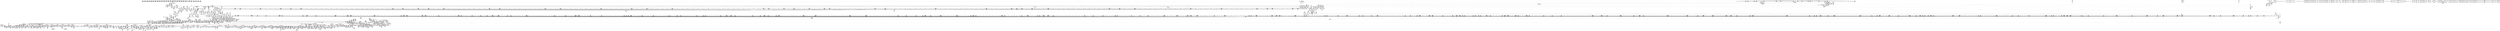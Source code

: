 digraph {
	CE0x3d799d0 [shape=record,shape=Mrecord,label="{CE0x3d799d0|common_file_perm:tmp32|security/apparmor/lsm.c,434}"]
	CE0x3e853c0 [shape=record,shape=Mrecord,label="{CE0x3e853c0|get_current:tmp4|./arch/x86/include/asm/current.h,14}"]
	CE0x3dc1da0 [shape=record,shape=Mrecord,label="{CE0x3dc1da0|aa_cred_profile:lnot3|security/apparmor/include/context.h,100|*SummSource*}"]
	CE0x3d17e60 [shape=record,shape=Mrecord,label="{CE0x3d17e60|16:_%struct.vfsmount*,_24:_%struct.dentry*,_32:_%struct.inode*,_408:_%struct.cred*,_456:_i8*,_:_CRE_96,97_}"]
	CE0x3dbae10 [shape=record,shape=Mrecord,label="{CE0x3dbae10|i64*_getelementptr_inbounds_(_16_x_i64_,_16_x_i64_*___llvm_gcov_ctr46,_i64_0,_i64_9)|*Constant*|*SummSource*}"]
	CE0x3e1bb40 [shape=record,shape=Mrecord,label="{CE0x3e1bb40|0:_i16,_4:_i32,_8:_i16,_40:_%struct.super_block*,_:_SCMRE_290,291_}"]
	CE0x3e59e70 [shape=record,shape=Mrecord,label="{CE0x3e59e70|80:_i64,_:_CRE_1358,1359_}"]
	CE0x3db9200 [shape=record,shape=Mrecord,label="{CE0x3db9200|common_file_perm:tmp60|security/apparmor/lsm.c,452|*SummSource*}"]
	CE0x3d4abc0 [shape=record,shape=Mrecord,label="{CE0x3d4abc0|common_mmap:tmp23|security/apparmor/lsm.c,483|*SummSink*}"]
	CE0x3d30930 [shape=record,shape=Mrecord,label="{CE0x3d30930|16:_%struct.vfsmount*,_24:_%struct.dentry*,_32:_%struct.inode*,_408:_%struct.cred*,_456:_i8*,_:_CRE_175,176_}"]
	CE0x3d26df0 [shape=record,shape=Mrecord,label="{CE0x3d26df0|common_mmap:tmp1}"]
	CE0x3d9b6f0 [shape=record,shape=Mrecord,label="{CE0x3d9b6f0|mediated_filesystem:tmp3|*SummSource*}"]
	CE0x3e46290 [shape=record,shape=Mrecord,label="{CE0x3e46290|80:_i64,_:_CRE_452,453_}"]
	CE0x3ddad60 [shape=record,shape=Mrecord,label="{CE0x3ddad60|common_file_perm:tmp56|security/apparmor/lsm.c,449|*SummSource*}"]
	CE0x3d8d650 [shape=record,shape=Mrecord,label="{CE0x3d8d650|0:_i16,_4:_i32,_8:_i16,_40:_%struct.super_block*,_:_SCMRE_48,56_|*MultipleSource*|security/apparmor/lsm.c,435|security/apparmor/include/apparmor.h,117|Function::mediated_filesystem&Arg::inode::|*LoadInst*|include/linux/fs.h,1916}"]
	CE0x3e51f80 [shape=record,shape=Mrecord,label="{CE0x3e51f80|80:_i64,_:_CRE_1220,1221_}"]
	CE0x3dc81a0 [shape=record,shape=Mrecord,label="{CE0x3dc81a0|common_file_perm:tobool10|security/apparmor/lsm.c,434|*SummSource*}"]
	CE0x3d20a70 [shape=record,shape=Mrecord,label="{CE0x3d20a70|i1_true|*Constant*}"]
	CE0x3cfb1f0 [shape=record,shape=Mrecord,label="{CE0x3cfb1f0|common_mmap:prot|Function::common_mmap&Arg::prot::}"]
	CE0x3d20db0 [shape=record,shape=Mrecord,label="{CE0x3d20db0|16:_%struct.vfsmount*,_24:_%struct.dentry*,_32:_%struct.inode*,_408:_%struct.cred*,_456:_i8*,_:_CRE_67,68_}"]
	CE0x3e1df30 [shape=record,shape=Mrecord,label="{CE0x3e1df30|0:_i16,_4:_i32,_8:_i16,_40:_%struct.super_block*,_:_SCMRE_320,328_|*MultipleSource*|security/apparmor/lsm.c,435|security/apparmor/include/apparmor.h,117|Function::mediated_filesystem&Arg::inode::|*LoadInst*|include/linux/fs.h,1916}"]
	CE0x3d2a410 [shape=record,shape=Mrecord,label="{CE0x3d2a410|common_mmap:tmp19|security/apparmor/lsm.c,483|*SummSink*}"]
	CE0x3d77380 [shape=record,shape=Mrecord,label="{CE0x3d77380|GLOBAL:get_current|*Constant*}"]
	CE0x3e21b00 [shape=record,shape=Mrecord,label="{CE0x3e21b00|0:_i16,_4:_i32,_8:_i16,_40:_%struct.super_block*,_:_SCMRE_479,480_}"]
	CE0x3d079a0 [shape=record,shape=Mrecord,label="{CE0x3d079a0|16:_%struct.vfsmount*,_24:_%struct.dentry*,_32:_%struct.inode*,_408:_%struct.cred*,_456:_i8*,_:_CRE_40,48_|*MultipleSource*|Function::common_mmap&Arg::file::|*LoadInst*|security/apparmor/lsm.c,500|security/apparmor/lsm.c,474}"]
	CE0x3e50b90 [shape=record,shape=Mrecord,label="{CE0x3e50b90|80:_i64,_:_CRE_736,880_|*MultipleSource*|*LoadInst*|security/apparmor/include/apparmor.h,117|security/apparmor/include/apparmor.h,117}"]
	CE0x3e5ad50 [shape=record,shape=Mrecord,label="{CE0x3e5ad50|80:_i64,_:_CRE_1372,1373_}"]
	CE0x3d7fbd0 [shape=record,shape=Mrecord,label="{CE0x3d7fbd0|common_mmap:tmp33|security/apparmor/lsm.c,486|*SummSource*}"]
	CE0x3da1450 [shape=record,shape=Mrecord,label="{CE0x3da1450|common_file_perm:tmp7|security/apparmor/lsm.c,432|*SummSource*}"]
	CE0x3dd8180 [shape=record,shape=Mrecord,label="{CE0x3dd8180|i64*_getelementptr_inbounds_(_28_x_i64_,_28_x_i64_*___llvm_gcov_ctr87,_i64_0,_i64_25)|*Constant*|*SummSink*}"]
	CE0x3e78080 [shape=record,shape=Mrecord,label="{CE0x3e78080|aa_file_perm:tmp|*SummSource*}"]
	CE0x3dab8d0 [shape=record,shape=Mrecord,label="{CE0x3dab8d0|common_file_perm:tmp8|security/apparmor/lsm.c,432|*SummSink*}"]
	CE0x3dc9750 [shape=record,shape=Mrecord,label="{CE0x3dc9750|i8*_getelementptr_inbounds_(_45_x_i8_,_45_x_i8_*_.str14,_i32_0,_i32_0)|*Constant*|*SummSink*}"]
	CE0x3e3b610 [shape=record,shape=Mrecord,label="{CE0x3e3b610|80:_i64,_:_CRE_410,411_}"]
	CE0x3e53900 [shape=record,shape=Mrecord,label="{CE0x3e53900|80:_i64,_:_CRE_1244,1245_}"]
	CE0x3e60b10 [shape=record,shape=Mrecord,label="{CE0x3e60b10|80:_i64,_:_CRE_1682,1683_}"]
	CE0x3d7fc40 [shape=record,shape=Mrecord,label="{CE0x3d7fc40|common_mmap:tmp33|security/apparmor/lsm.c,486|*SummSink*}"]
	CE0x3db6460 [shape=record,shape=Mrecord,label="{CE0x3db6460|aa_cred_profile:tmp9|security/apparmor/include/context.h,100|*SummSource*}"]
	CE0x3d1b3c0 [shape=record,shape=Mrecord,label="{CE0x3d1b3c0|i32_0|*Constant*}"]
	CE0x3e69ed0 [shape=record,shape=Mrecord,label="{CE0x3e69ed0|aa_file_perm:call|security/apparmor/file.c,452|*SummSink*}"]
	CE0x3d3d6f0 [shape=record,shape=Mrecord,label="{CE0x3d3d6f0|common_mmap:tmp35|security/apparmor/lsm.c,488|*SummSink*}"]
	CE0x3d98e80 [shape=record,shape=Mrecord,label="{CE0x3d98e80|0:_i16,_4:_i32,_8:_i16,_40:_%struct.super_block*,_:_SCMRE_136,137_}"]
	CE0x3dd5ba0 [shape=record,shape=Mrecord,label="{CE0x3dd5ba0|i64_24|*Constant*}"]
	CE0x3d1c1d0 [shape=record,shape=Mrecord,label="{CE0x3d1c1d0|16:_%struct.vfsmount*,_24:_%struct.dentry*,_32:_%struct.inode*,_408:_%struct.cred*,_456:_i8*,_:_CRE_102,103_}"]
	CE0x3d1cfd0 [shape=record,shape=Mrecord,label="{CE0x3d1cfd0|16:_%struct.vfsmount*,_24:_%struct.dentry*,_32:_%struct.inode*,_408:_%struct.cred*,_456:_i8*,_:_CRE_110,111_}"]
	CE0x3dba740 [shape=record,shape=Mrecord,label="{CE0x3dba740|i64*_getelementptr_inbounds_(_16_x_i64_,_16_x_i64_*___llvm_gcov_ctr46,_i64_0,_i64_7)|*Constant*|*SummSink*}"]
	CE0x3e537f0 [shape=record,shape=Mrecord,label="{CE0x3e537f0|80:_i64,_:_CRE_1243,1244_}"]
	CE0x3e4f360 [shape=record,shape=Mrecord,label="{CE0x3e4f360|80:_i64,_:_CRE_628,629_}"]
	CE0x3cf4db0 [shape=record,shape=Mrecord,label="{CE0x3cf4db0|common_mmap:return|*SummSource*}"]
	CE0x3e62560 [shape=record,shape=Mrecord,label="{CE0x3e62560|80:_i64,_:_CRE_1784,1792_|*MultipleSource*|*LoadInst*|security/apparmor/include/apparmor.h,117|security/apparmor/include/apparmor.h,117}"]
	CE0x3e39570 [shape=record,shape=Mrecord,label="{CE0x3e39570|0:_i16,_4:_i32,_8:_i16,_40:_%struct.super_block*,_:_SCMRE_1000,1008_|*MultipleSource*|security/apparmor/lsm.c,435|security/apparmor/include/apparmor.h,117|Function::mediated_filesystem&Arg::inode::|*LoadInst*|include/linux/fs.h,1916}"]
	CE0x3d45980 [shape=record,shape=Mrecord,label="{CE0x3d45980|common_mmap:tmp11|security/apparmor/lsm.c,475|*SummSink*}"]
	CE0x3cf4710 [shape=record,shape=Mrecord,label="{CE0x3cf4710|80:_i64,_160:_%struct.file*,_:_CRE_106,107_}"]
	CE0x3e34f20 [shape=record,shape=Mrecord,label="{CE0x3e34f20|0:_i16,_4:_i32,_8:_i16,_40:_%struct.super_block*,_:_SCMRE_911,912_}"]
	CE0x3ddac30 [shape=record,shape=Mrecord,label="{CE0x3ddac30|common_file_perm:tmp56|security/apparmor/lsm.c,449}"]
	CE0x3d8fba0 [shape=record,shape=Mrecord,label="{CE0x3d8fba0|common_file_perm:expval|security/apparmor/lsm.c,432|*SummSink*}"]
	CE0x3d48fa0 [shape=record,shape=Mrecord,label="{CE0x3d48fa0|common_file_perm:tmp33|security/apparmor/lsm.c,434|*SummSource*}"]
	CE0x3e454c0 [shape=record,shape=Mrecord,label="{CE0x3e454c0|80:_i64,_:_CRE_439,440_}"]
	"CONST[source:0(mediator),value:2(dynamic)][purpose:{subject}][SrcIdx:12]"
	CE0x3e94420 [shape=record,shape=Mrecord,label="{CE0x3e94420|aa_file_perm:i_uid|security/apparmor/file.c,452|*SummSink*}"]
	CE0x3d9ab00 [shape=record,shape=Mrecord,label="{CE0x3d9ab00|i32_11|*Constant*|*SummSource*}"]
	CE0x3ddc130 [shape=record,shape=Mrecord,label="{CE0x3ddc130|aa_file_perm:op|Function::aa_file_perm&Arg::op::|*SummSink*}"]
	CE0x3d622d0 [shape=record,shape=Mrecord,label="{CE0x3d622d0|common_file_perm:lor.lhs.false23|*SummSource*}"]
	CE0x3d75470 [shape=record,shape=Mrecord,label="{CE0x3d75470|__aa_current_profile:tmp21|security/apparmor/include/context.h,138|*SummSink*}"]
	CE0x3e2a370 [shape=record,shape=Mrecord,label="{CE0x3e2a370|0:_i16,_4:_i32,_8:_i16,_40:_%struct.super_block*,_:_SCMRE_611,612_}"]
	CE0x3e56b70 [shape=record,shape=Mrecord,label="{CE0x3e56b70|80:_i64,_:_CRE_1310,1311_}"]
	CE0x38a5ba0 [shape=record,shape=Mrecord,label="{CE0x38a5ba0|i32_0|*Constant*|*SummSink*}"]
	CE0x3e21e20 [shape=record,shape=Mrecord,label="{CE0x3e21e20|0:_i16,_4:_i32,_8:_i16,_40:_%struct.super_block*,_:_SCMRE_481,482_}"]
	CE0x3d31e50 [shape=record,shape=Mrecord,label="{CE0x3d31e50|16:_%struct.vfsmount*,_24:_%struct.dentry*,_32:_%struct.inode*,_408:_%struct.cred*,_456:_i8*,_:_CRE_187,188_}"]
	"CONST[source:2(external),value:0(static)][purpose:{operation}][SrcIdx:2]"
	CE0x3e5f4c0 [shape=record,shape=Mrecord,label="{CE0x3e5f4c0|80:_i64,_:_CRE_1661,1662_}"]
	CE0x3d88260 [shape=record,shape=Mrecord,label="{CE0x3d88260|GLOBAL:llvm.expect.i64|*Constant*|*SummSink*}"]
	CE0x3d1ca90 [shape=record,shape=Mrecord,label="{CE0x3d1ca90|16:_%struct.vfsmount*,_24:_%struct.dentry*,_32:_%struct.inode*,_408:_%struct.cred*,_456:_i8*,_:_CRE_107,108_}"]
	CE0x3e45f60 [shape=record,shape=Mrecord,label="{CE0x3e45f60|80:_i64,_:_CRE_449,450_}"]
	CE0x3ec9bb0 [shape=record,shape=Mrecord,label="{CE0x3ec9bb0|aa_cred_profile:profile|security/apparmor/include/context.h,100}"]
	CE0x3d344d0 [shape=record,shape=Mrecord,label="{CE0x3d344d0|16:_%struct.vfsmount*,_24:_%struct.dentry*,_32:_%struct.inode*,_408:_%struct.cred*,_456:_i8*,_:_CRE_209,210_}"]
	CE0x3e76a90 [shape=record,shape=Mrecord,label="{CE0x3e76a90|__aa_current_profile:land.lhs.true}"]
	CE0x3dc5550 [shape=record,shape=Mrecord,label="{CE0x3dc5550|i64_5|*Constant*}"]
	CE0x3d78240 [shape=record,shape=Mrecord,label="{CE0x3d78240|common_mmap:mask.1|*SummSource*}"]
	CE0x3e21430 [shape=record,shape=Mrecord,label="{CE0x3e21430|0:_i16,_4:_i32,_8:_i16,_40:_%struct.super_block*,_:_SCMRE_474,475_}"]
	CE0x3d95440 [shape=record,shape=Mrecord,label="{CE0x3d95440|aa_cred_profile:tobool|security/apparmor/include/context.h,100|*SummSource*}"]
	CE0x3d1ac80 [shape=record,shape=Mrecord,label="{CE0x3d1ac80|common_mmap:tmp5|security/apparmor/lsm.c,474}"]
	CE0x3dbb4f0 [shape=record,shape=Mrecord,label="{CE0x3dbb4f0|aa_cred_profile:tmp23|security/apparmor/include/context.h,100}"]
	CE0x3e3b3f0 [shape=record,shape=Mrecord,label="{CE0x3e3b3f0|80:_i64,_:_CRE_408,409_}"]
	CE0x3e474c0 [shape=record,shape=Mrecord,label="{CE0x3e474c0|i64_-2147483648|*Constant*}"]
	CE0x3d6a780 [shape=record,shape=Mrecord,label="{CE0x3d6a780|void_(i8*,_i32,_i64)*_asm_sideeffect_1:_09ud2_0A.pushsection___bug_table,_22a_22_0A2:_09.long_1b_-_2b,_$_0:c_-_2b_0A_09.word_$_1:c_,_0_0A_09.org_2b+$_2:c_0A.popsection_,_i,i,i,_dirflag_,_fpsr_,_flags_}"]
	CE0x3dbad30 [shape=record,shape=Mrecord,label="{CE0x3dbad30|i64_12|*Constant*}"]
	CE0x3d29630 [shape=record,shape=Mrecord,label="{CE0x3d29630|common_mmap:tobool6|security/apparmor/lsm.c,483}"]
	CE0x3e4f250 [shape=record,shape=Mrecord,label="{CE0x3e4f250|80:_i64,_:_CRE_627,628_}"]
	CE0x3cf0910 [shape=record,shape=Mrecord,label="{CE0x3cf0910|apparmor_file_mprotect:tmp2|*SummSource*}"]
	CE0x3d3f6f0 [shape=record,shape=Mrecord,label="{CE0x3d3f6f0|common_mmap:tmp17|security/apparmor/lsm.c,478}"]
	CE0x3da1670 [shape=record,shape=Mrecord,label="{CE0x3da1670|common_file_perm:tmp7|security/apparmor/lsm.c,432|*SummSink*}"]
	CE0x3e77650 [shape=record,shape=Mrecord,label="{CE0x3e77650|file_inode17:tmp1|*SummSource*}"]
	CE0x3ddcf30 [shape=record,shape=Mrecord,label="{CE0x3ddcf30|aa_file_perm:request|Function::aa_file_perm&Arg::request::|*SummSink*}"]
	CE0x3d8af30 [shape=record,shape=Mrecord,label="{CE0x3d8af30|common_file_perm:call12|security/apparmor/lsm.c,435|*SummSink*}"]
	CE0x3e3c930 [shape=record,shape=Mrecord,label="{CE0x3e3c930|80:_i64,_:_CRE_428,429_}"]
	CE0x3d3bf20 [shape=record,shape=Mrecord,label="{CE0x3d3bf20|common_mmap:tmp6|*LoadInst*|security/apparmor/lsm.c,474}"]
	CE0x3e608f0 [shape=record,shape=Mrecord,label="{CE0x3e608f0|80:_i64,_:_CRE_1680,1681_}"]
	CE0x3e28d90 [shape=record,shape=Mrecord,label="{CE0x3e28d90|0:_i16,_4:_i32,_8:_i16,_40:_%struct.super_block*,_:_SCMRE_597,598_}"]
	CE0x3e52f70 [shape=record,shape=Mrecord,label="{CE0x3e52f70|80:_i64,_:_CRE_1235,1236_}"]
	CE0x3d98290 [shape=record,shape=Mrecord,label="{CE0x3d98290|44:_i32,_48:_i16,_128:_i8*,_:_SCMRE_44,48_|*MultipleSource*|Function::aa_cred_profile&Arg::cred::|*LoadInst*|security/apparmor/lsm.c,429|security/apparmor/include/context.h,99}"]
	CE0x3e58c60 [shape=record,shape=Mrecord,label="{CE0x3e58c60|80:_i64,_:_CRE_1341,1342_}"]
	CE0x3cfc800 [shape=record,shape=Mrecord,label="{CE0x3cfc800|_call_void_mcount()_#2|*SummSource*}"]
	CE0x3d35860 [shape=record,shape=Mrecord,label="{CE0x3d35860|16:_%struct.vfsmount*,_24:_%struct.dentry*,_32:_%struct.inode*,_408:_%struct.cred*,_456:_i8*,_:_CRE_240,248_|*MultipleSource*|Function::common_mmap&Arg::file::|*LoadInst*|security/apparmor/lsm.c,500|security/apparmor/lsm.c,474}"]
	CE0x3e547e0 [shape=record,shape=Mrecord,label="{CE0x3e547e0|80:_i64,_:_CRE_1258,1259_}"]
	CE0x3cfcb30 [shape=record,shape=Mrecord,label="{CE0x3cfcb30|80:_i64,_160:_%struct.file*,_:_CRE_24,32_|*MultipleSource*|Function::apparmor_file_mprotect&Arg::vma::|security/apparmor/lsm.c,500}"]
	CE0x3cf8c70 [shape=record,shape=Mrecord,label="{CE0x3cf8c70|common_mmap:entry|*SummSource*}"]
	CE0x3da2390 [shape=record,shape=Mrecord,label="{CE0x3da2390|common_file_perm:tmp}"]
	CE0x3d8e720 [shape=record,shape=Mrecord,label="{CE0x3d8e720|GLOBAL:mediated_filesystem|*Constant*|*SummSink*}"]
	CE0x3e65e50 [shape=record,shape=Mrecord,label="{CE0x3e65e50|mediated_filesystem:tmp5|security/apparmor/include/apparmor.h,117|*SummSource*}"]
	CE0x3d222b0 [shape=record,shape=Mrecord,label="{CE0x3d222b0|16:_%struct.vfsmount*,_24:_%struct.dentry*,_32:_%struct.inode*,_408:_%struct.cred*,_456:_i8*,_:_CRE_79,80_}"]
	CE0x3d9d2c0 [shape=record,shape=Mrecord,label="{CE0x3d9d2c0|common_file_perm:lnot2|security/apparmor/lsm.c,432|*SummSource*}"]
	CE0x3e6c1f0 [shape=record,shape=Mrecord,label="{CE0x3e6c1f0|__aa_current_profile:do.body}"]
	CE0x3d34f50 [shape=record,shape=Mrecord,label="{CE0x3d34f50|16:_%struct.vfsmount*,_24:_%struct.dentry*,_32:_%struct.inode*,_408:_%struct.cred*,_456:_i8*,_:_CRE_215,216_}"]
	CE0x3dc1c80 [shape=record,shape=Mrecord,label="{CE0x3dc1c80|aa_cred_profile:tmp3}"]
	CE0x3d37f20 [shape=record,shape=Mrecord,label="{CE0x3d37f20|16:_%struct.vfsmount*,_24:_%struct.dentry*,_32:_%struct.inode*,_408:_%struct.cred*,_456:_i8*,_:_CRE_344,360_|*MultipleSource*|Function::common_mmap&Arg::file::|*LoadInst*|security/apparmor/lsm.c,500|security/apparmor/lsm.c,474}"]
	CE0x3d989f0 [shape=record,shape=Mrecord,label="{CE0x3d989f0|GLOBAL:current_task|Global_var:current_task|*SummSink*}"]
	CE0x3d1ecf0 [shape=record,shape=Mrecord,label="{CE0x3d1ecf0|0:_i16,_4:_i32,_8:_i16,_40:_%struct.super_block*,_:_SCMRE_128,136_|*MultipleSource*|security/apparmor/lsm.c,435|security/apparmor/include/apparmor.h,117|Function::mediated_filesystem&Arg::inode::|*LoadInst*|include/linux/fs.h,1916}"]
	CE0x3d07ea0 [shape=record,shape=Mrecord,label="{CE0x3d07ea0|16:_%struct.vfsmount*,_24:_%struct.dentry*,_32:_%struct.inode*,_408:_%struct.cred*,_456:_i8*,_:_CRE_49,50_}"]
	CE0x3d870d0 [shape=record,shape=Mrecord,label="{CE0x3d870d0|common_file_perm:tmp25|security/apparmor/lsm.c,434}"]
	CE0x3e6ac80 [shape=record,shape=Mrecord,label="{CE0x3e6ac80|__aa_current_profile:tmp11|security/apparmor/include/context.h,138}"]
	CE0x3d16320 [shape=record,shape=Mrecord,label="{CE0x3d16320|common_mmap:lor.lhs.false|*SummSource*}"]
	CE0x3d6b3d0 [shape=record,shape=Mrecord,label="{CE0x3d6b3d0|common_file_perm:lor.lhs.false|*SummSource*}"]
	"CONST[source:0(mediator),value:0(static)][purpose:{operation}][SnkIdx:0]"
	CE0x3e29ba0 [shape=record,shape=Mrecord,label="{CE0x3e29ba0|0:_i16,_4:_i32,_8:_i16,_40:_%struct.super_block*,_:_SCMRE_606,607_}"]
	CE0x3dd47e0 [shape=record,shape=Mrecord,label="{CE0x3dd47e0|common_file_perm:conv24|security/apparmor/lsm.c,448|*SummSource*}"]
	CE0x3e3c4f0 [shape=record,shape=Mrecord,label="{CE0x3e3c4f0|80:_i64,_:_CRE_424,425_}"]
	CE0x3db4db0 [shape=record,shape=Mrecord,label="{CE0x3db4db0|0:_i16,_4:_i32,_8:_i16,_40:_%struct.super_block*,_:_SCMRE_196,197_}"]
	CE0x3d46c90 [shape=record,shape=Mrecord,label="{CE0x3d46c90|0:_i16,_4:_i32,_8:_i16,_40:_%struct.super_block*,_:_SCMRE_160,161_}"]
	CE0x3e595f0 [shape=record,shape=Mrecord,label="{CE0x3e595f0|80:_i64,_:_CRE_1350,1351_}"]
	CE0x3e1a560 [shape=record,shape=Mrecord,label="{CE0x3e1a560|0:_i16,_4:_i32,_8:_i16,_40:_%struct.super_block*,_:_SCMRE_276,277_}"]
	CE0x3db3af0 [shape=record,shape=Mrecord,label="{CE0x3db3af0|0:_i16,_4:_i32,_8:_i16,_40:_%struct.super_block*,_:_SCMRE_184,185_}"]
	CE0x3d67470 [shape=record,shape=Mrecord,label="{CE0x3d67470|common_file_perm:tmp21|security/apparmor/lsm.c,432|*SummSink*}"]
	CE0x3e57500 [shape=record,shape=Mrecord,label="{CE0x3e57500|80:_i64,_:_CRE_1319,1320_}"]
	CE0x3dcc390 [shape=record,shape=Mrecord,label="{CE0x3dcc390|80:_i64,_:_CRE_536,540_|*MultipleSource*|*LoadInst*|security/apparmor/include/apparmor.h,117|security/apparmor/include/apparmor.h,117}"]
	CE0x3e050c0 [shape=record,shape=Mrecord,label="{CE0x3e050c0|i64*_getelementptr_inbounds_(_16_x_i64_,_16_x_i64_*___llvm_gcov_ctr46,_i64_0,_i64_15)|*Constant*|*SummSink*}"]
	CE0x3d77fe0 [shape=record,shape=Mrecord,label="{CE0x3d77fe0|_ret_%struct.task_struct*_%tmp4,_!dbg_!15471|./arch/x86/include/asm/current.h,14}"]
	CE0x3e536e0 [shape=record,shape=Mrecord,label="{CE0x3e536e0|80:_i64,_:_CRE_1242,1243_}"]
	CE0x3e56d90 [shape=record,shape=Mrecord,label="{CE0x3e56d90|80:_i64,_:_CRE_1312,1313_}"]
	CE0x3e61da0 [shape=record,shape=Mrecord,label="{CE0x3e61da0|80:_i64,_:_CRE_1752,1760_|*MultipleSource*|*LoadInst*|security/apparmor/include/apparmor.h,117|security/apparmor/include/apparmor.h,117}"]
	CE0x3e632f0 [shape=record,shape=Mrecord,label="{CE0x3e632f0|80:_i64,_:_CRE_1840,1848_|*MultipleSource*|*LoadInst*|security/apparmor/include/apparmor.h,117|security/apparmor/include/apparmor.h,117}"]
	CE0x3dd5120 [shape=record,shape=Mrecord,label="{CE0x3dd5120|common_file_perm:neg|security/apparmor/lsm.c,448|*SummSource*}"]
	CE0x3d31050 [shape=record,shape=Mrecord,label="{CE0x3d31050|16:_%struct.vfsmount*,_24:_%struct.dentry*,_32:_%struct.inode*,_408:_%struct.cred*,_456:_i8*,_:_CRE_179,180_}"]
	CE0x3e5db40 [shape=record,shape=Mrecord,label="{CE0x3e5db40|80:_i64,_:_CRE_1637,1638_}"]
	CE0x3da26c0 [shape=record,shape=Mrecord,label="{CE0x3da26c0|common_file_perm:tmp1}"]
	CE0x3d06ba0 [shape=record,shape=Mrecord,label="{CE0x3d06ba0|80:_i64,_160:_%struct.file*,_:_CRE_89,90_}"]
	CE0x3ce6c60 [shape=record,shape=Mrecord,label="{CE0x3ce6c60|i64*_getelementptr_inbounds_(_2_x_i64_,_2_x_i64_*___llvm_gcov_ctr97,_i64_0,_i64_0)|*Constant*|*SummSink*}"]
	CE0x3e8d5d0 [shape=record,shape=Mrecord,label="{CE0x3e8d5d0|aa_file_perm:bb}"]
	CE0x3e2ec40 [shape=record,shape=Mrecord,label="{CE0x3e2ec40|0:_i16,_4:_i32,_8:_i16,_40:_%struct.super_block*,_:_SCMRE_792,800_|*MultipleSource*|security/apparmor/lsm.c,435|security/apparmor/include/apparmor.h,117|Function::mediated_filesystem&Arg::inode::|*LoadInst*|include/linux/fs.h,1916}"]
	CE0x3e70c70 [shape=record,shape=Mrecord,label="{CE0x3e70c70|i8_1|*Constant*|*SummSource*}"]
	CE0x3e79390 [shape=record,shape=Mrecord,label="{CE0x3e79390|_call_void_mcount()_#2}"]
	CE0x3dca950 [shape=record,shape=Mrecord,label="{CE0x3dca950|__aa_current_profile:tmp18|security/apparmor/include/context.h,138|*SummSink*}"]
	CE0x3e571d0 [shape=record,shape=Mrecord,label="{CE0x3e571d0|80:_i64,_:_CRE_1316,1317_}"]
	CE0x3e256e0 [shape=record,shape=Mrecord,label="{CE0x3e256e0|0:_i16,_4:_i32,_8:_i16,_40:_%struct.super_block*,_:_SCMRE_562,563_}"]
	CE0x3e61390 [shape=record,shape=Mrecord,label="{CE0x3e61390|80:_i64,_:_CRE_1704,1712_|*MultipleSource*|*LoadInst*|security/apparmor/include/apparmor.h,117|security/apparmor/include/apparmor.h,117}"]
	CE0x3cf3700 [shape=record,shape=Mrecord,label="{CE0x3cf3700|apparmor_file_mprotect:tmp2|*SummSink*}"]
	CE0x3cf7ef0 [shape=record,shape=Mrecord,label="{CE0x3cf7ef0|i32_14|*Constant*|*SummSource*}"]
	CE0x3da3f40 [shape=record,shape=Mrecord,label="{CE0x3da3f40|i64*_getelementptr_inbounds_(_28_x_i64_,_28_x_i64_*___llvm_gcov_ctr87,_i64_0,_i64_0)|*Constant*|*SummSink*}"]
	CE0x3dcd890 [shape=record,shape=Mrecord,label="{CE0x3dcd890|80:_i64,_:_CRE_573,574_}"]
	CE0x3dcdbc0 [shape=record,shape=Mrecord,label="{CE0x3dcdbc0|80:_i64,_:_CRE_576,577_}"]
	CE0x3ce58f0 [shape=record,shape=Mrecord,label="{CE0x3ce58f0|80:_i64,_160:_%struct.file*,_:_CRE_92,93_}"]
	CE0x3d83290 [shape=record,shape=Mrecord,label="{CE0x3d83290|common_mmap:retval.0}"]
	CE0x3e70150 [shape=record,shape=Mrecord,label="{CE0x3e70150|__aa_current_profile:tmp15|security/apparmor/include/context.h,138|*SummSink*}"]
	CE0x3e466d0 [shape=record,shape=Mrecord,label="{CE0x3e466d0|80:_i64,_:_CRE_456,457_}"]
	CE0x38a5610 [shape=record,shape=Mrecord,label="{CE0x38a5610|apparmor_file_mprotect:vm_file|security/apparmor/lsm.c,500}"]
	CE0x3dd6b80 [shape=record,shape=Mrecord,label="{CE0x3dd6b80|common_file_perm:tmp51|security/apparmor/lsm.c,447|*SummSource*}"]
	CE0x3e93fb0 [shape=record,shape=Mrecord,label="{CE0x3e93fb0|_ret_%struct.inode*_%tmp4,_!dbg_!15470|include/linux/fs.h,1916}"]
	CE0x3e23d00 [shape=record,shape=Mrecord,label="{CE0x3e23d00|0:_i16,_4:_i32,_8:_i16,_40:_%struct.super_block*,_:_SCMRE_536,540_|*MultipleSource*|security/apparmor/lsm.c,435|security/apparmor/include/apparmor.h,117|Function::mediated_filesystem&Arg::inode::|*LoadInst*|include/linux/fs.h,1916}"]
	CE0x3d44fd0 [shape=record,shape=Mrecord,label="{CE0x3d44fd0|i64*_getelementptr_inbounds_(_19_x_i64_,_19_x_i64_*___llvm_gcov_ctr96,_i64_0,_i64_5)|*Constant*}"]
	CE0x3d19b70 [shape=record,shape=Mrecord,label="{CE0x3d19b70|common_mmap:tobool|security/apparmor/lsm.c,474|*SummSource*}"]
	CE0x3d77a70 [shape=record,shape=Mrecord,label="{CE0x3d77a70|get_current:entry}"]
	CE0x3e36ff0 [shape=record,shape=Mrecord,label="{CE0x3e36ff0|0:_i16,_4:_i32,_8:_i16,_40:_%struct.super_block*,_:_SCMRE_932,933_}"]
	CE0x3e76100 [shape=record,shape=Mrecord,label="{CE0x3e76100|mediated_filesystem:tobool|security/apparmor/include/apparmor.h,117|*SummSink*}"]
	CE0x3db5580 [shape=record,shape=Mrecord,label="{CE0x3db5580|0:_i16,_4:_i32,_8:_i16,_40:_%struct.super_block*,_:_SCMRE_201,202_}"]
	CE0x3e4f690 [shape=record,shape=Mrecord,label="{CE0x3e4f690|80:_i64,_:_CRE_631,632_}"]
	CE0x3cf6a30 [shape=record,shape=Mrecord,label="{CE0x3cf6a30|apparmor_file_mprotect:tmp1|*SummSink*}"]
	CE0x3d8f460 [shape=record,shape=Mrecord,label="{CE0x3d8f460|common_file_perm:tmp21|security/apparmor/lsm.c,432}"]
	CE0x3e83c20 [shape=record,shape=Mrecord,label="{CE0x3e83c20|aa_file_perm:call1|security/apparmor/file.c,453|*SummSource*}"]
	CE0x3db37d0 [shape=record,shape=Mrecord,label="{CE0x3db37d0|0:_i16,_4:_i32,_8:_i16,_40:_%struct.super_block*,_:_SCMRE_182,183_}"]
	CE0x3e5e090 [shape=record,shape=Mrecord,label="{CE0x3e5e090|80:_i64,_:_CRE_1642,1643_}"]
	CE0x3dc5aa0 [shape=record,shape=Mrecord,label="{CE0x3dc5aa0|aa_cred_profile:tmp15|security/apparmor/include/context.h,100}"]
	CE0x3e452a0 [shape=record,shape=Mrecord,label="{CE0x3e452a0|80:_i64,_:_CRE_437,438_}"]
	CE0x3d997f0 [shape=record,shape=Mrecord,label="{CE0x3d997f0|__aa_current_profile:tmp5|security/apparmor/include/context.h,138}"]
	CE0x3d6dd70 [shape=record,shape=Mrecord,label="{CE0x3d6dd70|aa_cred_profile:tmp29|security/apparmor/include/context.h,100}"]
	CE0x3d144a0 [shape=record,shape=Mrecord,label="{CE0x3d144a0|16:_%struct.vfsmount*,_24:_%struct.dentry*,_32:_%struct.inode*,_408:_%struct.cred*,_456:_i8*,_:_CRE_121,122_}"]
	CE0x3da1bb0 [shape=record,shape=Mrecord,label="{CE0x3da1bb0|common_file_perm:tmp17|security/apparmor/lsm.c,432}"]
	CE0x3d9f6e0 [shape=record,shape=Mrecord,label="{CE0x3d9f6e0|mediated_filesystem:tmp2|*SummSink*}"]
	CE0x3e2b4a0 [shape=record,shape=Mrecord,label="{CE0x3e2b4a0|0:_i16,_4:_i32,_8:_i16,_40:_%struct.super_block*,_:_SCMRE_622,623_}"]
	CE0x3e04460 [shape=record,shape=Mrecord,label="{CE0x3e04460|aa_cred_profile:tmp31|security/apparmor/include/context.h,100|*SummSink*}"]
	CE0x3e57a50 [shape=record,shape=Mrecord,label="{CE0x3e57a50|80:_i64,_:_CRE_1324,1325_}"]
	CE0x3d4a650 [shape=record,shape=Mrecord,label="{CE0x3d4a650|common_mmap:tmp24|security/apparmor/lsm.c,483}"]
	CE0x3db9530 [shape=record,shape=Mrecord,label="{CE0x3db9530|aa_cred_profile:tmp16|security/apparmor/include/context.h,100}"]
	CE0x3dba090 [shape=record,shape=Mrecord,label="{CE0x3dba090|i64*_getelementptr_inbounds_(_16_x_i64_,_16_x_i64_*___llvm_gcov_ctr46,_i64_0,_i64_7)|*Constant*}"]
	CE0x3e79520 [shape=record,shape=Mrecord,label="{CE0x3e79520|aa_file_perm:tmp2|*SummSink*}"]
	CE0x3d18090 [shape=record,shape=Mrecord,label="{CE0x3d18090|16:_%struct.vfsmount*,_24:_%struct.dentry*,_32:_%struct.inode*,_408:_%struct.cred*,_456:_i8*,_:_CRE_98,99_}"]
	CE0x3d1a4b0 [shape=record,shape=Mrecord,label="{CE0x3d1a4b0|common_mmap:tmp2|security/apparmor/lsm.c,474|*SummSink*}"]
	CE0x3e6cc80 [shape=record,shape=Mrecord,label="{CE0x3e6cc80|__aa_current_profile:tmp7|security/apparmor/include/context.h,138}"]
	CE0x3db4c20 [shape=record,shape=Mrecord,label="{CE0x3db4c20|0:_i16,_4:_i32,_8:_i16,_40:_%struct.super_block*,_:_SCMRE_195,196_}"]
	CE0x3d09870 [shape=record,shape=Mrecord,label="{CE0x3d09870|common_mmap:tmp|*SummSource*}"]
	CE0x3d045a0 [shape=record,shape=Mrecord,label="{CE0x3d045a0|_call_void_mcount()_#2|*SummSink*}"]
	CE0x3d8cc20 [shape=record,shape=Mrecord,label="{CE0x3d8cc20|void_(i8*,_i32,_i64)*_asm_sideeffect_1:_09ud2_0A.pushsection___bug_table,_22a_22_0A2:_09.long_1b_-_2b,_$_0:c_-_2b_0A_09.word_$_1:c_,_0_0A_09.org_2b+$_2:c_0A.popsection_,_i,i,i,_dirflag_,_fpsr_,_flags_|*SummSink*}"]
	CE0x3ec77e0 [shape=record,shape=Mrecord,label="{CE0x3ec77e0|aa_cred_profile:tmp8|security/apparmor/include/context.h,100}"]
	CE0x3d3af00 [shape=record,shape=Mrecord,label="{CE0x3d3af00|16:_%struct.vfsmount*,_24:_%struct.dentry*,_32:_%struct.inode*,_408:_%struct.cred*,_456:_i8*,_:_CRE_464,472_|*MultipleSource*|Function::common_mmap&Arg::file::|*LoadInst*|security/apparmor/lsm.c,500|security/apparmor/lsm.c,474}"]
	CE0x3e5a800 [shape=record,shape=Mrecord,label="{CE0x3e5a800|80:_i64,_:_CRE_1367,1368_}"]
	CE0x3d77bd0 [shape=record,shape=Mrecord,label="{CE0x3d77bd0|get_current:entry|*SummSource*}"]
	CE0x3d986e0 [shape=record,shape=Mrecord,label="{CE0x3d986e0|i64_0|*Constant*}"]
	CE0x3ec7770 [shape=record,shape=Mrecord,label="{CE0x3ec7770|aa_cred_profile:tmp4|*LoadInst*|security/apparmor/include/context.h,99}"]
	CE0x3e2e1d0 [shape=record,shape=Mrecord,label="{CE0x3e2e1d0|0:_i16,_4:_i32,_8:_i16,_40:_%struct.super_block*,_:_SCMRE_752,756_|*MultipleSource*|security/apparmor/lsm.c,435|security/apparmor/include/apparmor.h,117|Function::mediated_filesystem&Arg::inode::|*LoadInst*|include/linux/fs.h,1916}"]
	CE0x3d42890 [shape=record,shape=Mrecord,label="{CE0x3d42890|common_mmap:or|security/apparmor/lsm.c,478|*SummSink*}"]
	CE0x3d74f60 [shape=record,shape=Mrecord,label="{CE0x3d74f60|__aa_current_profile:tmp21|security/apparmor/include/context.h,138}"]
	CE0x3d41de0 [shape=record,shape=Mrecord,label="{CE0x3d41de0|common_mmap:tmp18|security/apparmor/lsm.c,478|*SummSource*}"]
	CE0x3d668e0 [shape=record,shape=Mrecord,label="{CE0x3d668e0|aa_cred_profile:if.then|*SummSink*}"]
	CE0x3d8aa10 [shape=record,shape=Mrecord,label="{CE0x3d8aa10|file_inode:f|Function::file_inode&Arg::f::|*SummSink*}"]
	CE0x3e3c1c0 [shape=record,shape=Mrecord,label="{CE0x3e3c1c0|80:_i64,_:_CRE_421,422_}"]
	CE0x3d34150 [shape=record,shape=Mrecord,label="{CE0x3d34150|16:_%struct.vfsmount*,_24:_%struct.dentry*,_32:_%struct.inode*,_408:_%struct.cred*,_456:_i8*,_:_CRE_207,208_}"]
	CE0x3e46b10 [shape=record,shape=Mrecord,label="{CE0x3e46b10|80:_i64,_:_CRE_460,461_}"]
	CE0x3e87f40 [shape=record,shape=Mrecord,label="{CE0x3e87f40|i64*_getelementptr_inbounds_(_16_x_i64_,_16_x_i64_*___llvm_gcov_ctr46,_i64_0,_i64_13)|*Constant*}"]
	CE0x3d9a100 [shape=record,shape=Mrecord,label="{CE0x3d9a100|44:_i32,_48:_i16,_128:_i8*,_:_SCMRE_152,160_|*MultipleSource*|Function::aa_cred_profile&Arg::cred::|*LoadInst*|security/apparmor/lsm.c,429|security/apparmor/include/context.h,99}"]
	CE0x3d96110 [shape=record,shape=Mrecord,label="{CE0x3d96110|common_file_perm:tmp23|security/apparmor/lsm.c,432}"]
	CE0x3cfb3d0 [shape=record,shape=Mrecord,label="{CE0x3cfb3d0|common_mmap:prot|Function::common_mmap&Arg::prot::|*SummSource*}"]
	CE0x3cf67c0 [shape=record,shape=Mrecord,label="{CE0x3cf67c0|80:_i64,_160:_%struct.file*,_:_CRE_0,8_|*MultipleSource*|Function::apparmor_file_mprotect&Arg::vma::|security/apparmor/lsm.c,500}"]
	CE0x3dda9a0 [shape=record,shape=Mrecord,label="{CE0x3dda9a0|common_file_perm:tmp55|security/apparmor/lsm.c,449|*SummSink*}"]
	CE0x3e36b40 [shape=record,shape=Mrecord,label="{CE0x3e36b40|0:_i16,_4:_i32,_8:_i16,_40:_%struct.super_block*,_:_SCMRE_929,930_}"]
	CE0x3d184c0 [shape=record,shape=Mrecord,label="{CE0x3d184c0|common_mmap:if.end16|*SummSink*}"]
	CE0x3d0c8c0 [shape=record,shape=Mrecord,label="{CE0x3d0c8c0|common_mmap:tmp15|security/apparmor/lsm.c,477}"]
	CE0x3dd0d80 [shape=record,shape=Mrecord,label="{CE0x3dd0d80|common_file_perm:tmp45|security/apparmor/lsm.c,447|*SummSource*}"]
	CE0x3ebd4e0 [shape=record,shape=Mrecord,label="{CE0x3ebd4e0|aa_file_perm:f_path|security/apparmor/file.c,456}"]
	CE0x3daa280 [shape=record,shape=Mrecord,label="{CE0x3daa280|common_file_perm:do.cond|*SummSource*}"]
	"CONST[source:1(input),value:2(dynamic)][purpose:{operation}][SrcIdx:10]"
	CE0x3e85610 [shape=record,shape=Mrecord,label="{CE0x3e85610|i64*_getelementptr_inbounds_(_2_x_i64_,_2_x_i64_*___llvm_gcov_ctr112,_i64_0,_i64_1)|*Constant*|*SummSink*}"]
	CE0x3d8a0b0 [shape=record,shape=Mrecord,label="{CE0x3d8a0b0|common_file_perm:tmp6|*LoadInst*|security/apparmor/lsm.c,429|*SummSource*}"]
	CE0x3dcfdb0 [shape=record,shape=Mrecord,label="{CE0x3dcfdb0|common_file_perm:tmp42|security/apparmor/lsm.c,447}"]
	CE0x3d3de10 [shape=record,shape=Mrecord,label="{CE0x3d3de10|common_mmap:tmp36|security/apparmor/lsm.c,488|*SummSource*}"]
	CE0x3dd7220 [shape=record,shape=Mrecord,label="{CE0x3dd7220|common_file_perm:tmp53|security/apparmor/lsm.c,447}"]
	CE0x3e27df0 [shape=record,shape=Mrecord,label="{CE0x3e27df0|0:_i16,_4:_i32,_8:_i16,_40:_%struct.super_block*,_:_SCMRE_587,588_}"]
	CE0x3d03820 [shape=record,shape=Mrecord,label="{CE0x3d03820|common_mmap:land.lhs.true|*SummSink*}"]
	CE0x3dcbdc0 [shape=record,shape=Mrecord,label="{CE0x3dcbdc0|80:_i64,_:_CRE_504,512_|*MultipleSource*|*LoadInst*|security/apparmor/include/apparmor.h,117|security/apparmor/include/apparmor.h,117}"]
	CE0x3e29880 [shape=record,shape=Mrecord,label="{CE0x3e29880|0:_i16,_4:_i32,_8:_i16,_40:_%struct.super_block*,_:_SCMRE_604,605_}"]
	CE0x3e503d0 [shape=record,shape=Mrecord,label="{CE0x3e503d0|80:_i64,_:_CRE_696,704_|*MultipleSource*|*LoadInst*|security/apparmor/include/apparmor.h,117|security/apparmor/include/apparmor.h,117}"]
	CE0x3ebaf90 [shape=record,shape=Mrecord,label="{CE0x3ebaf90|get_current:tmp3|*SummSource*}"]
	CE0x3dcab10 [shape=record,shape=Mrecord,label="{CE0x3dcab10|i64*_getelementptr_inbounds_(_11_x_i64_,_11_x_i64_*___llvm_gcov_ctr58,_i64_0,_i64_10)|*Constant*}"]
	CE0x3e904c0 [shape=record,shape=Mrecord,label="{CE0x3e904c0|get_current:tmp|*SummSource*}"]
	CE0x3e2d200 [shape=record,shape=Mrecord,label="{CE0x3e2d200|0:_i16,_4:_i32,_8:_i16,_40:_%struct.super_block*,_:_SCMRE_696,704_|*MultipleSource*|security/apparmor/lsm.c,435|security/apparmor/include/apparmor.h,117|Function::mediated_filesystem&Arg::inode::|*LoadInst*|include/linux/fs.h,1916}"]
	CE0x3d63230 [shape=record,shape=Mrecord,label="{CE0x3d63230|i64*_getelementptr_inbounds_(_28_x_i64_,_28_x_i64_*___llvm_gcov_ctr87,_i64_0,_i64_7)|*Constant*|*SummSource*}"]
	CE0x3d837d0 [shape=record,shape=Mrecord,label="{CE0x3d837d0|i64*_getelementptr_inbounds_(_19_x_i64_,_19_x_i64_*___llvm_gcov_ctr96,_i64_0,_i64_18)|*Constant*|*SummSource*}"]
	CE0x3d75710 [shape=record,shape=Mrecord,label="{CE0x3d75710|__aa_current_profile:call4|security/apparmor/include/context.h,138|*SummSource*}"]
	CE0x3cf5f90 [shape=record,shape=Mrecord,label="{CE0x3cf5f90|80:_i64,_160:_%struct.file*,_:_CRE_117,118_}"]
	CE0x3e28750 [shape=record,shape=Mrecord,label="{CE0x3e28750|0:_i16,_4:_i32,_8:_i16,_40:_%struct.super_block*,_:_SCMRE_593,594_}"]
	CE0x3e7c100 [shape=record,shape=Mrecord,label="{CE0x3e7c100|__aa_current_profile:if.then}"]
	CE0x3dc4510 [shape=record,shape=Mrecord,label="{CE0x3dc4510|aa_cred_profile:lnot.ext|security/apparmor/include/context.h,100|*SummSink*}"]
	CE0x3d0f780 [shape=record,shape=Mrecord,label="{CE0x3d0f780|16:_%struct.vfsmount*,_24:_%struct.dentry*,_32:_%struct.inode*,_408:_%struct.cred*,_456:_i8*,_:_CRE_12,13_}"]
	CE0x3daa6b0 [shape=record,shape=Mrecord,label="{CE0x3daa6b0|aa_cred_profile:profile|security/apparmor/include/context.h,100}"]
	CE0x3da57a0 [shape=record,shape=Mrecord,label="{CE0x3da57a0|common_file_perm:do.end7|*SummSink*}"]
	CE0x3ebe2c0 [shape=record,shape=Mrecord,label="{CE0x3ebe2c0|GLOBAL:aa_path_perm|*Constant*|*SummSink*}"]
	CE0x3e1bff0 [shape=record,shape=Mrecord,label="{CE0x3e1bff0|0:_i16,_4:_i32,_8:_i16,_40:_%struct.super_block*,_:_SCMRE_293,294_}"]
	CE0x3d3c1d0 [shape=record,shape=Mrecord,label="{CE0x3d3c1d0|common_mmap:tmp6|*LoadInst*|security/apparmor/lsm.c,474|*SummSource*}"]
	CE0x3dd6a70 [shape=record,shape=Mrecord,label="{CE0x3dd6a70|common_file_perm:tmp51|security/apparmor/lsm.c,447}"]
	"CONST[source:2(external),value:0(static)][purpose:{operation}][SrcIdx:5]"
	CE0x3d41f10 [shape=record,shape=Mrecord,label="{CE0x3d41f10|common_mmap:tmp18|security/apparmor/lsm.c,478|*SummSink*}"]
	CE0x3d0f1f0 [shape=record,shape=Mrecord,label="{CE0x3d0f1f0|apparmor_file_mprotect:and|security/apparmor/lsm.c,501|*SummSink*}"]
	CE0x3d94640 [shape=record,shape=Mrecord,label="{CE0x3d94640|0:_i16,_4:_i32,_8:_i16,_40:_%struct.super_block*,_:_SCMRE_80,88_|*MultipleSource*|security/apparmor/lsm.c,435|security/apparmor/include/apparmor.h,117|Function::mediated_filesystem&Arg::inode::|*LoadInst*|include/linux/fs.h,1916}"]
	CE0x3db5ee0 [shape=record,shape=Mrecord,label="{CE0x3db5ee0|0:_i16,_4:_i32,_8:_i16,_40:_%struct.super_block*,_:_SCMRE_207,208_}"]
	CE0x3da7aa0 [shape=record,shape=Mrecord,label="{CE0x3da7aa0|common_file_perm:do.end}"]
	CE0x3e03a40 [shape=record,shape=Mrecord,label="{CE0x3e03a40|i64*_getelementptr_inbounds_(_16_x_i64_,_16_x_i64_*___llvm_gcov_ctr46,_i64_0,_i64_14)|*Constant*|*SummSink*}"]
	CE0x3ec55c0 [shape=record,shape=Mrecord,label="{CE0x3ec55c0|aa_cred_profile:do.body6}"]
	CE0x3dbd8c0 [shape=record,shape=Mrecord,label="{CE0x3dbd8c0|i64*_getelementptr_inbounds_(_16_x_i64_,_16_x_i64_*___llvm_gcov_ctr46,_i64_0,_i64_8)|*Constant*|*SummSource*}"]
	CE0x3e6c420 [shape=record,shape=Mrecord,label="{CE0x3e6c420|__aa_current_profile:do.body|*SummSink*}"]
	CE0x3e174f0 [shape=record,shape=Mrecord,label="{CE0x3e174f0|0:_i16,_4:_i32,_8:_i16,_40:_%struct.super_block*,_:_SCMRE_245,246_}"]
	CE0x3d111e0 [shape=record,shape=Mrecord,label="{CE0x3d111e0|apparmor_file_mprotect:call|security/apparmor/lsm.c,500|*SummSource*}"]
	CE0x3e648d0 [shape=record,shape=Mrecord,label="{CE0x3e648d0|80:_i64,_:_CRE_1904,1920_|*MultipleSource*|*LoadInst*|security/apparmor/include/apparmor.h,117|security/apparmor/include/apparmor.h,117}"]
	CE0x3e51810 [shape=record,shape=Mrecord,label="{CE0x3e51810|80:_i64,_:_CRE_1213,1214_}"]
	CE0x3e67610 [shape=record,shape=Mrecord,label="{CE0x3e67610|aa_path_perm:request|Function::aa_path_perm&Arg::request::|*SummSource*}"]
	CE0x3e4eae0 [shape=record,shape=Mrecord,label="{CE0x3e4eae0|80:_i64,_:_CRE_620,621_}"]
	CE0x3cf3020 [shape=record,shape=Mrecord,label="{CE0x3cf3020|apparmor_file_mprotect:vm_file|security/apparmor/lsm.c,500|*SummSink*}"]
	CE0x3d9b1d0 [shape=record,shape=Mrecord,label="{CE0x3d9b1d0|i32_14|*Constant*}"]
	CE0x3d9d930 [shape=record,shape=Mrecord,label="{CE0x3d9d930|i64*_getelementptr_inbounds_(_2_x_i64_,_2_x_i64_*___llvm_gcov_ctr55,_i64_0,_i64_1)|*Constant*|*SummSink*}"]
	CE0x3d64b10 [shape=record,shape=Mrecord,label="{CE0x3d64b10|GLOBAL:__llvm_gcov_ctr58|Global_var:__llvm_gcov_ctr58|*SummSource*}"]
	CE0x3e25eb0 [shape=record,shape=Mrecord,label="{CE0x3e25eb0|0:_i16,_4:_i32,_8:_i16,_40:_%struct.super_block*,_:_SCMRE_567,568_}"]
	CE0x3dffc00 [shape=record,shape=Mrecord,label="{CE0x3dffc00|aa_cred_profile:tmp}"]
	CE0x3e5c8e0 [shape=record,shape=Mrecord,label="{CE0x3e5c8e0|80:_i64,_:_CRE_1619,1620_}"]
	CE0x3db61c0 [shape=record,shape=Mrecord,label="{CE0x3db61c0|i64*_getelementptr_inbounds_(_28_x_i64_,_28_x_i64_*___llvm_gcov_ctr87,_i64_0,_i64_5)|*Constant*|*SummSource*}"]
	CE0x3d6e380 [shape=record,shape=Mrecord,label="{CE0x3d6e380|common_file_perm:f_cred|security/apparmor/lsm.c,429}"]
	CE0x3cf20f0 [shape=record,shape=Mrecord,label="{CE0x3cf20f0|80:_i64,_160:_%struct.file*,_:_CRE_76,77_}"]
	CE0x3d62fe0 [shape=record,shape=Mrecord,label="{CE0x3d62fe0|common_file_perm:tmp16|security/apparmor/lsm.c,432|*SummSource*}"]
	CE0x3e6e200 [shape=record,shape=Mrecord,label="{CE0x3e6e200|__aa_current_profile:tmp7|security/apparmor/include/context.h,138|*SummSource*}"]
	CE0x3e52090 [shape=record,shape=Mrecord,label="{CE0x3e52090|80:_i64,_:_CRE_1221,1222_}"]
	CE0x3d2c3e0 [shape=record,shape=Mrecord,label="{CE0x3d2c3e0|common_mmap:tmp27|security/apparmor/lsm.c,484|*SummSource*}"]
	CE0x3d2e2b0 [shape=record,shape=Mrecord,label="{CE0x3d2e2b0|16:_%struct.vfsmount*,_24:_%struct.dentry*,_32:_%struct.inode*,_408:_%struct.cred*,_456:_i8*,_:_CRE_153,154_}"]
	CE0x3d85870 [shape=record,shape=Mrecord,label="{CE0x3d85870|aa_cred_profile:tmp12|security/apparmor/include/context.h,100|*SummSource*}"]
	CE0x3d31590 [shape=record,shape=Mrecord,label="{CE0x3d31590|16:_%struct.vfsmount*,_24:_%struct.dentry*,_32:_%struct.inode*,_408:_%struct.cred*,_456:_i8*,_:_CRE_182,183_}"]
	CE0x3cf9890 [shape=record,shape=Mrecord,label="{CE0x3cf9890|apparmor_file_mprotect:prot|Function::apparmor_file_mprotect&Arg::prot::}"]
	CE0x3dd3fb0 [shape=record,shape=Mrecord,label="{CE0x3dd3fb0|common_file_perm:tmp50|security/apparmor/lsm.c,448|*SummSink*}"]
	CE0x3e37c20 [shape=record,shape=Mrecord,label="{CE0x3e37c20|0:_i16,_4:_i32,_8:_i16,_40:_%struct.super_block*,_:_SCMRE_960,968_|*MultipleSource*|security/apparmor/lsm.c,435|security/apparmor/include/apparmor.h,117|Function::mediated_filesystem&Arg::inode::|*LoadInst*|include/linux/fs.h,1916}"]
	CE0x3db9d50 [shape=record,shape=Mrecord,label="{CE0x3db9d50|aa_cred_profile:tmp17|security/apparmor/include/context.h,100|*SummSource*}"]
	CE0x3d96490 [shape=record,shape=Mrecord,label="{CE0x3d96490|common_file_perm:tmp23|security/apparmor/lsm.c,432|*SummSink*}"]
	CE0x3ddb8a0 [shape=record,shape=Mrecord,label="{CE0x3ddb8a0|GLOBAL:aa_file_perm|*Constant*|*SummSink*}"]
	CE0x3e4d7c0 [shape=record,shape=Mrecord,label="{CE0x3e4d7c0|80:_i64,_:_CRE_602,603_}"]
	CE0x3e4f470 [shape=record,shape=Mrecord,label="{CE0x3e4f470|80:_i64,_:_CRE_629,630_}"]
	CE0x3ecb080 [shape=record,shape=Mrecord,label="{CE0x3ecb080|aa_cred_profile:lnot3|security/apparmor/include/context.h,100}"]
	CE0x3d6c820 [shape=record,shape=Mrecord,label="{CE0x3d6c820|i32_432|*Constant*|*SummSink*}"]
	CE0x3e5a1a0 [shape=record,shape=Mrecord,label="{CE0x3e5a1a0|80:_i64,_:_CRE_1361,1362_}"]
	CE0x3e5b9e0 [shape=record,shape=Mrecord,label="{CE0x3e5b9e0|80:_i64,_:_CRE_1584,1592_|*MultipleSource*|*LoadInst*|security/apparmor/include/apparmor.h,117|security/apparmor/include/apparmor.h,117}"]
	CE0x3da34e0 [shape=record,shape=Mrecord,label="{CE0x3da34e0|common_file_perm:if.end28}"]
	CE0x3d0d6b0 [shape=record,shape=Mrecord,label="{CE0x3d0d6b0|common_mmap:f_security|security/apparmor/lsm.c,474|*SummSource*}"]
	CE0x3e3a6e0 [shape=record,shape=Mrecord,label="{CE0x3e3a6e0|80:_i64,_:_CRE_395,396_}"]
	CE0x3e23fb0 [shape=record,shape=Mrecord,label="{CE0x3e23fb0|0:_i16,_4:_i32,_8:_i16,_40:_%struct.super_block*,_:_SCMRE_540,544_|*MultipleSource*|security/apparmor/lsm.c,435|security/apparmor/include/apparmor.h,117|Function::mediated_filesystem&Arg::inode::|*LoadInst*|include/linux/fs.h,1916}"]
	CE0x3e695a0 [shape=record,shape=Mrecord,label="{CE0x3e695a0|aa_file_perm:tmp2|*SummSource*}"]
	CE0x3d26970 [shape=record,shape=Mrecord,label="{CE0x3d26970|%struct.task_struct*_(%struct.task_struct**)*_asm_movq_%gs:$_1:P_,$0_,_r,im,_dirflag_,_fpsr_,_flags_|*SummSink*}"]
	CE0x3e4a720 [shape=record,shape=Mrecord,label="{CE0x3e4a720|80:_i64,_:_CRE_216,224_|*MultipleSource*|*LoadInst*|security/apparmor/include/apparmor.h,117|security/apparmor/include/apparmor.h,117}"]
	CE0x3d31c90 [shape=record,shape=Mrecord,label="{CE0x3d31c90|16:_%struct.vfsmount*,_24:_%struct.dentry*,_32:_%struct.inode*,_408:_%struct.cred*,_456:_i8*,_:_CRE_186,187_}"]
	CE0x3e6eaf0 [shape=record,shape=Mrecord,label="{CE0x3e6eaf0|__aa_current_profile:tobool1|security/apparmor/include/context.h,138}"]
	CE0x3e7d460 [shape=record,shape=Mrecord,label="{CE0x3e7d460|mediated_filesystem:tobool|security/apparmor/include/apparmor.h,117}"]
	CE0x3d6f300 [shape=record,shape=Mrecord,label="{CE0x3d6f300|aa_cred_profile:do.end8|*SummSink*}"]
	CE0x3d06a60 [shape=record,shape=Mrecord,label="{CE0x3d06a60|80:_i64,_160:_%struct.file*,_:_CRE_80,88_|*MultipleSource*|Function::apparmor_file_mprotect&Arg::vma::|security/apparmor/lsm.c,500}"]
	CE0x3d8f4d0 [shape=record,shape=Mrecord,label="{CE0x3d8f4d0|common_file_perm:tmp21|security/apparmor/lsm.c,432|*SummSource*}"]
	CE0x3e64af0 [shape=record,shape=Mrecord,label="{CE0x3e64af0|80:_i64,_:_CRE_1920,1928_|*MultipleSource*|*LoadInst*|security/apparmor/include/apparmor.h,117|security/apparmor/include/apparmor.h,117}"]
	CE0x3e60070 [shape=record,shape=Mrecord,label="{CE0x3e60070|80:_i64,_:_CRE_1672,1673_}"]
	CE0x3d83c10 [shape=record,shape=Mrecord,label="{CE0x3d83c10|common_mmap:tmp37|security/apparmor/lsm.c,489}"]
	CE0x3d888b0 [shape=record,shape=Mrecord,label="{CE0x3d888b0|i8*_getelementptr_inbounds_(_24_x_i8_,_24_x_i8_*_.str8,_i32_0,_i32_0)|*Constant*}"]
	CE0x3d90200 [shape=record,shape=Mrecord,label="{CE0x3d90200|GLOBAL:file_inode|*Constant*|*SummSink*}"]
	CE0x3dd0590 [shape=record,shape=Mrecord,label="{CE0x3dd0590|common_file_perm:tmp44|security/apparmor/lsm.c,447}"]
	CE0x3d67ec0 [shape=record,shape=Mrecord,label="{CE0x3d67ec0|aa_cred_profile:tmp19|security/apparmor/include/context.h,100}"]
	CE0x3e5b190 [shape=record,shape=Mrecord,label="{CE0x3e5b190|80:_i64,_:_CRE_1376,1384_|*MultipleSource*|*LoadInst*|security/apparmor/include/apparmor.h,117|security/apparmor/include/apparmor.h,117}"]
	CE0x3dd6440 [shape=record,shape=Mrecord,label="{CE0x3dd6440|common_file_perm:tmp51|security/apparmor/lsm.c,447|*SummSink*}"]
	CE0x3e2f450 [shape=record,shape=Mrecord,label="{CE0x3e2f450|0:_i16,_4:_i32,_8:_i16,_40:_%struct.super_block*,_:_SCMRE_816,824_|*MultipleSource*|security/apparmor/lsm.c,435|security/apparmor/include/apparmor.h,117|Function::mediated_filesystem&Arg::inode::|*LoadInst*|include/linux/fs.h,1916}"]
	CE0x3d1afb0 [shape=record,shape=Mrecord,label="{CE0x3d1afb0|common_mmap:tmp5|security/apparmor/lsm.c,474|*SummSink*}"]
	CE0x3d43040 [shape=record,shape=Mrecord,label="{CE0x3d43040|common_mmap:and5|security/apparmor/lsm.c,483|*SummSource*}"]
	CE0x3e47340 [shape=record,shape=Mrecord,label="{CE0x3e47340|80:_i64,_:_CRE_16,20_|*MultipleSource*|*LoadInst*|security/apparmor/include/apparmor.h,117|security/apparmor/include/apparmor.h,117}"]
	CE0x3d403e0 [shape=record,shape=Mrecord,label="{CE0x3d403e0|common_file_perm:tmp40|security/apparmor/lsm.c,447}"]
	CE0x3d68270 [shape=record,shape=Mrecord,label="{CE0x3d68270|common_file_perm:call|security/apparmor/lsm.c,429}"]
	CE0x3d2c370 [shape=record,shape=Mrecord,label="{CE0x3d2c370|common_mmap:tmp27|security/apparmor/lsm.c,484}"]
	CE0x3d32a90 [shape=record,shape=Mrecord,label="{CE0x3d32a90|16:_%struct.vfsmount*,_24:_%struct.dentry*,_32:_%struct.inode*,_408:_%struct.cred*,_456:_i8*,_:_CRE_194,195_}"]
	CE0x3d2feb0 [shape=record,shape=Mrecord,label="{CE0x3d2feb0|16:_%struct.vfsmount*,_24:_%struct.dentry*,_32:_%struct.inode*,_408:_%struct.cred*,_456:_i8*,_:_CRE_169,170_}"]
	CE0x3dab640 [shape=record,shape=Mrecord,label="{CE0x3dab640|aa_cred_profile:tmp7|security/apparmor/include/context.h,100|*SummSource*}"]
	CE0x3dd2360 [shape=record,shape=Mrecord,label="{CE0x3dd2360|common_file_perm:tmp46|security/apparmor/lsm.c,448|*SummSource*}"]
	CE0x3d3f7d0 [shape=record,shape=Mrecord,label="{CE0x3d3f7d0|common_mmap:tmp17|security/apparmor/lsm.c,478|*SummSink*}"]
	CE0x3d2bf90 [shape=record,shape=Mrecord,label="{CE0x3d2bf90|i64*_getelementptr_inbounds_(_19_x_i64_,_19_x_i64_*___llvm_gcov_ctr96,_i64_0,_i64_13)|*Constant*|*SummSink*}"]
	CE0x3e726c0 [shape=record,shape=Mrecord,label="{CE0x3e726c0|__aa_current_profile:tmp|*SummSource*}"]
	CE0x3e72bc0 [shape=record,shape=Mrecord,label="{CE0x3e72bc0|file_inode17:tmp2|*SummSource*}"]
	CE0x3e55d20 [shape=record,shape=Mrecord,label="{CE0x3e55d20|80:_i64,_:_CRE_1278,1279_}"]
	CE0x3e303d0 [shape=record,shape=Mrecord,label="{CE0x3e303d0|0:_i16,_4:_i32,_8:_i16,_40:_%struct.super_block*,_:_SCMRE_864,865_}"]
	CE0x3dae690 [shape=record,shape=Mrecord,label="{CE0x3dae690|0:_%struct.aa_profile*,_:_CMRE_0,8_|*MultipleSource*|security/apparmor/include/context.h,99|*LoadInst*|security/apparmor/include/context.h,99|security/apparmor/include/context.h,100}"]
	CE0x3daa130 [shape=record,shape=Mrecord,label="{CE0x3daa130|common_file_perm:do.cond}"]
	CE0x3d661d0 [shape=record,shape=Mrecord,label="{CE0x3d661d0|44:_i32,_48:_i16,_128:_i8*,_:_SCMRE_8,16_|*MultipleSource*|Function::aa_cred_profile&Arg::cred::|*LoadInst*|security/apparmor/lsm.c,429|security/apparmor/include/context.h,99}"]
	CE0x3e269a0 [shape=record,shape=Mrecord,label="{CE0x3e269a0|0:_i16,_4:_i32,_8:_i16,_40:_%struct.super_block*,_:_SCMRE_574,575_}"]
	CE0x3dce330 [shape=record,shape=Mrecord,label="{CE0x3dce330|80:_i64,_:_CRE_583,584_}"]
	CE0x3d82dc0 [shape=record,shape=Mrecord,label="{CE0x3d82dc0|_ret_i32_%retval.0,_!dbg_!15536|security/apparmor/lsm.c,452|*SummSource*}"]
	CE0x3d3ea30 [shape=record,shape=Mrecord,label="{CE0x3d3ea30|i64_6|*Constant*|*SummSource*}"]
	CE0x3d7af00 [shape=record,shape=Mrecord,label="{CE0x3d7af00|common_mmap:tmp32|security/apparmor/lsm.c,485|*SummSource*}"]
	CE0x3da6470 [shape=record,shape=Mrecord,label="{CE0x3da6470|GLOBAL:__llvm_gcov_ctr46|Global_var:__llvm_gcov_ctr46|*SummSink*}"]
	CE0x3cec4e0 [shape=record,shape=Mrecord,label="{CE0x3cec4e0|apparmor_file_mprotect:entry}"]
	CE0x3d47910 [shape=record,shape=Mrecord,label="{CE0x3d47910|0:_i16,_4:_i32,_8:_i16,_40:_%struct.super_block*,_:_SCMRE_168,169_}"]
	CE0x3dac350 [shape=record,shape=Mrecord,label="{CE0x3dac350|common_file_perm:do.body4}"]
	CE0x3e5a2b0 [shape=record,shape=Mrecord,label="{CE0x3e5a2b0|80:_i64,_:_CRE_1362,1363_}"]
	CE0x3cf22d0 [shape=record,shape=Mrecord,label="{CE0x3cf22d0|80:_i64,_160:_%struct.file*,_:_CRE_78,79_}"]
	CE0x3da01d0 [shape=record,shape=Mrecord,label="{CE0x3da01d0|aa_cred_profile:tmp10|security/apparmor/include/context.h,100}"]
	CE0x3e06740 [shape=record,shape=Mrecord,label="{CE0x3e06740|aa_cred_profile:tmp34|security/apparmor/include/context.h,101|*SummSource*}"]
	CE0x3ec2cd0 [shape=record,shape=Mrecord,label="{CE0x3ec2cd0|GLOBAL:llvm.expect.i64|*Constant*}"]
	CE0x3e33c60 [shape=record,shape=Mrecord,label="{CE0x3e33c60|0:_i16,_4:_i32,_8:_i16,_40:_%struct.super_block*,_:_SCMRE_899,900_}"]
	CE0x3d2a1e0 [shape=record,shape=Mrecord,label="{CE0x3d2a1e0|common_mmap:tmp19|security/apparmor/lsm.c,483}"]
	CE0x3dbca50 [shape=record,shape=Mrecord,label="{CE0x3dbca50|aa_cred_profile:tmp25|security/apparmor/include/context.h,100|*SummSource*}"]
	CE0x3d8b200 [shape=record,shape=Mrecord,label="{CE0x3d8b200|44:_i32,_48:_i16,_128:_i8*,_:_SCMRE_160,168_|*MultipleSource*|Function::aa_cred_profile&Arg::cred::|*LoadInst*|security/apparmor/lsm.c,429|security/apparmor/include/context.h,99}"]
	CE0x3e1ee90 [shape=record,shape=Mrecord,label="{CE0x3e1ee90|0:_i16,_4:_i32,_8:_i16,_40:_%struct.super_block*,_:_SCMRE_376,384_|*MultipleSource*|security/apparmor/lsm.c,435|security/apparmor/include/apparmor.h,117|Function::mediated_filesystem&Arg::inode::|*LoadInst*|include/linux/fs.h,1916}"]
	CE0x3e17cc0 [shape=record,shape=Mrecord,label="{CE0x3e17cc0|0:_i16,_4:_i32,_8:_i16,_40:_%struct.super_block*,_:_SCMRE_250,251_}"]
	CE0x3e71410 [shape=record,shape=Mrecord,label="{CE0x3e71410|_call_void_lockdep_rcu_suspicious(i8*_getelementptr_inbounds_(_36_x_i8_,_36_x_i8_*_.str12,_i32_0,_i32_0),_i32_138,_i8*_getelementptr_inbounds_(_45_x_i8_,_45_x_i8_*_.str14,_i32_0,_i32_0))_#7,_!dbg_!15483|security/apparmor/include/context.h,138|*SummSource*}"]
	CE0x3cfbb30 [shape=record,shape=Mrecord,label="{CE0x3cfbb30|_ret_i32_%retval.0,_!dbg_!15500|security/apparmor/lsm.c,489}"]
	CE0x3db8dd0 [shape=record,shape=Mrecord,label="{CE0x3db8dd0|common_file_perm:tmp59|security/apparmor/lsm.c,452|*SummSink*}"]
	CE0x3dd6ec0 [shape=record,shape=Mrecord,label="{CE0x3dd6ec0|common_file_perm:tmp52|security/apparmor/lsm.c,447}"]
	CE0x3dab110 [shape=record,shape=Mrecord,label="{CE0x3dab110|common_file_perm:do.body4|*SummSink*}"]
	CE0x3e70f90 [shape=record,shape=Mrecord,label="{CE0x3e70f90|i32_138|*Constant*}"]
	CE0x3e1e390 [shape=record,shape=Mrecord,label="{CE0x3e1e390|0:_i16,_4:_i32,_8:_i16,_40:_%struct.super_block*,_:_SCMRE_336,344_|*MultipleSource*|security/apparmor/lsm.c,435|security/apparmor/include/apparmor.h,117|Function::mediated_filesystem&Arg::inode::|*LoadInst*|include/linux/fs.h,1916}"]
	CE0x3ddabc0 [shape=record,shape=Mrecord,label="{CE0x3ddabc0|GLOBAL:aa_file_perm|*Constant*}"]
	CE0x3e7aa60 [shape=record,shape=Mrecord,label="{CE0x3e7aa60|_call_void_mcount()_#2|*SummSource*}"]
	CE0x3d7a240 [shape=record,shape=Mrecord,label="{CE0x3d7a240|common_mmap:tmp29|security/apparmor/lsm.c,485|*SummSink*}"]
	CE0x3e35ec0 [shape=record,shape=Mrecord,label="{CE0x3e35ec0|0:_i16,_4:_i32,_8:_i16,_40:_%struct.super_block*,_:_SCMRE_921,922_}"]
	CE0x3d7c800 [shape=record,shape=Mrecord,label="{CE0x3d7c800|i64_17|*Constant*}"]
	CE0x3cf1b10 [shape=record,shape=Mrecord,label="{CE0x3cf1b10|apparmor_file_mprotect:lnot|security/apparmor/lsm.c,501|*SummSink*}"]
	CE0x3cfccb0 [shape=record,shape=Mrecord,label="{CE0x3cfccb0|_call_void_mcount()_#2|*SummSink*}"]
	CE0x3e18c60 [shape=record,shape=Mrecord,label="{CE0x3e18c60|0:_i16,_4:_i32,_8:_i16,_40:_%struct.super_block*,_:_SCMRE_260,261_}"]
	CE0x3d0f940 [shape=record,shape=Mrecord,label="{CE0x3d0f940|16:_%struct.vfsmount*,_24:_%struct.dentry*,_32:_%struct.inode*,_408:_%struct.cred*,_456:_i8*,_:_CRE_13,14_}"]
	CE0x3dc2ed0 [shape=record,shape=Mrecord,label="{CE0x3dc2ed0|aa_cred_profile:tmp3|*SummSink*}"]
	CE0x3e1cae0 [shape=record,shape=Mrecord,label="{CE0x3e1cae0|0:_i16,_4:_i32,_8:_i16,_40:_%struct.super_block*,_:_SCMRE_300,301_}"]
	CE0x3e7bc40 [shape=record,shape=Mrecord,label="{CE0x3e7bc40|__aa_current_profile:tmp14|security/apparmor/include/context.h,138|*SummSource*}"]
	CE0x3cf3f90 [shape=record,shape=Mrecord,label="{CE0x3cf3f90|80:_i64,_160:_%struct.file*,_:_CRE_100,101_}"]
	CE0x3e572e0 [shape=record,shape=Mrecord,label="{CE0x3e572e0|80:_i64,_:_CRE_1317,1318_}"]
	CE0x3e5e910 [shape=record,shape=Mrecord,label="{CE0x3e5e910|80:_i64,_:_CRE_1650,1651_}"]
	CE0x3dffb60 [shape=record,shape=Mrecord,label="{CE0x3dffb60|i64*_getelementptr_inbounds_(_16_x_i64_,_16_x_i64_*___llvm_gcov_ctr46,_i64_0,_i64_0)|*Constant*|*SummSink*}"]
	CE0x3da2910 [shape=record,shape=Mrecord,label="{CE0x3da2910|file_inode:f_inode|include/linux/fs.h,1916|*SummSource*}"]
	CE0x3e570c0 [shape=record,shape=Mrecord,label="{CE0x3e570c0|80:_i64,_:_CRE_1315,1316_}"]
	CE0x3d6fc90 [shape=record,shape=Mrecord,label="{CE0x3d6fc90|i64*_getelementptr_inbounds_(_28_x_i64_,_28_x_i64_*___llvm_gcov_ctr87,_i64_0,_i64_11)|*Constant*|*SummSource*}"]
	CE0x3cf6210 [shape=record,shape=Mrecord,label="{CE0x3cf6210|80:_i64,_160:_%struct.file*,_:_CRE_119,120_}"]
	CE0x3d61d00 [shape=record,shape=Mrecord,label="{CE0x3d61d00|__aa_current_profile:tmp5|security/apparmor/include/context.h,138|*SummSink*}"]
	CE0x3cfdbd0 [shape=record,shape=Mrecord,label="{CE0x3cfdbd0|i64_7|*Constant*}"]
	CE0x3e7b5c0 [shape=record,shape=Mrecord,label="{CE0x3e7b5c0|__aa_current_profile:bb|*SummSource*}"]
	CE0x3e95bf0 [shape=record,shape=Mrecord,label="{CE0x3e95bf0|_ret_i32_%call17,_!dbg_!15526|security/apparmor/file.c,307|*SummSource*}"]
	CE0x3ebf0c0 [shape=record,shape=Mrecord,label="{CE0x3ebf0c0|aa_path_perm:path|Function::aa_path_perm&Arg::path::|*SummSource*}"]
	CE0x3cf4210 [shape=record,shape=Mrecord,label="{CE0x3cf4210|80:_i64,_160:_%struct.file*,_:_CRE_102,103_}"]
	CE0x3dcaeb0 [shape=record,shape=Mrecord,label="{CE0x3dcaeb0|i64*_getelementptr_inbounds_(_11_x_i64_,_11_x_i64_*___llvm_gcov_ctr58,_i64_0,_i64_10)|*Constant*|*SummSource*}"]
	CE0x3d2ed30 [shape=record,shape=Mrecord,label="{CE0x3d2ed30|16:_%struct.vfsmount*,_24:_%struct.dentry*,_32:_%struct.inode*,_408:_%struct.cred*,_456:_i8*,_:_CRE_159,160_}"]
	CE0x3e46a00 [shape=record,shape=Mrecord,label="{CE0x3e46a00|80:_i64,_:_CRE_459,460_}"]
	CE0x3da9e90 [shape=record,shape=Mrecord,label="{CE0x3da9e90|i64*_getelementptr_inbounds_(_2_x_i64_,_2_x_i64_*___llvm_gcov_ctr88,_i64_0,_i64_1)|*Constant*|*SummSink*}"]
	CE0x3e606d0 [shape=record,shape=Mrecord,label="{CE0x3e606d0|80:_i64,_:_CRE_1678,1679_}"]
	CE0x3dd3320 [shape=record,shape=Mrecord,label="{CE0x3dd3320|common_file_perm:tmp49|security/apparmor/lsm.c,448|*SummSink*}"]
	CE0x3d9ad20 [shape=record,shape=Mrecord,label="{CE0x3d9ad20|common_file_perm:tmp6|*LoadInst*|security/apparmor/lsm.c,429}"]
	CE0x3e713a0 [shape=record,shape=Mrecord,label="{CE0x3e713a0|_call_void_lockdep_rcu_suspicious(i8*_getelementptr_inbounds_(_36_x_i8_,_36_x_i8_*_.str12,_i32_0,_i32_0),_i32_138,_i8*_getelementptr_inbounds_(_45_x_i8_,_45_x_i8_*_.str14,_i32_0,_i32_0))_#7,_!dbg_!15483|security/apparmor/include/context.h,138}"]
	CE0x3e72650 [shape=record,shape=Mrecord,label="{CE0x3e72650|COLLAPSED:_GCMRE___llvm_gcov_ctr58_internal_global_11_x_i64_zeroinitializer:_elem_0:default:}"]
	CE0x3e66c60 [shape=record,shape=Mrecord,label="{CE0x3e66c60|i64*_getelementptr_inbounds_(_11_x_i64_,_11_x_i64_*___llvm_gcov_ctr58,_i64_0,_i64_8)|*Constant*|*SummSource*}"]
	CE0x3dcb790 [shape=record,shape=Mrecord,label="{CE0x3dcb790|80:_i64,_:_CRE_480,488_|*MultipleSource*|*LoadInst*|security/apparmor/include/apparmor.h,117|security/apparmor/include/apparmor.h,117}"]
	CE0x3e4a150 [shape=record,shape=Mrecord,label="{CE0x3e4a150|80:_i64,_:_CRE_192,200_|*MultipleSource*|*LoadInst*|security/apparmor/include/apparmor.h,117|security/apparmor/include/apparmor.h,117}"]
	CE0x3d6be10 [shape=record,shape=Mrecord,label="{CE0x3d6be10|common_file_perm:f_path|security/apparmor/lsm.c,434}"]
	CE0x3d6d330 [shape=record,shape=Mrecord,label="{CE0x3d6d330|mediated_filesystem:i_sb|security/apparmor/include/apparmor.h,117|*SummSink*}"]
	CE0x3e4d8d0 [shape=record,shape=Mrecord,label="{CE0x3e4d8d0|80:_i64,_:_CRE_603,604_}"]
	CE0x3dd95f0 [shape=record,shape=Mrecord,label="{CE0x3dd95f0|common_file_perm:retval.0}"]
	CE0x3e7ce70 [shape=record,shape=Mrecord,label="{CE0x3e7ce70|__aa_current_profile:if.end}"]
	CE0x3d1ffb0 [shape=record,shape=Mrecord,label="{CE0x3d1ffb0|16:_%struct.vfsmount*,_24:_%struct.dentry*,_32:_%struct.inode*,_408:_%struct.cred*,_456:_i8*,_:_CRE_5,6_}"]
	CE0x3e18300 [shape=record,shape=Mrecord,label="{CE0x3e18300|0:_i16,_4:_i32,_8:_i16,_40:_%struct.super_block*,_:_SCMRE_254,255_}"]
	CE0x3e76680 [shape=record,shape=Mrecord,label="{CE0x3e76680|mediated_filesystem:lnot|security/apparmor/include/apparmor.h,117|*SummSink*}"]
	CE0x3d0d990 [shape=record,shape=Mrecord,label="{CE0x3d0d990|16:_%struct.vfsmount*,_24:_%struct.dentry*,_32:_%struct.inode*,_408:_%struct.cred*,_456:_i8*,_:_CRE_1,2_}"]
	CE0x3e73d50 [shape=record,shape=Mrecord,label="{CE0x3e73d50|i64*_getelementptr_inbounds_(_11_x_i64_,_11_x_i64_*___llvm_gcov_ctr58,_i64_0,_i64_1)|*Constant*}"]
	CE0x3e27ad0 [shape=record,shape=Mrecord,label="{CE0x3e27ad0|0:_i16,_4:_i32,_8:_i16,_40:_%struct.super_block*,_:_SCMRE_585,586_}"]
	CE0x3d2cfd0 [shape=record,shape=Mrecord,label="{CE0x3d2cfd0|common_mmap:or10|security/apparmor/lsm.c,484|*SummSource*}"]
	CE0x3d41c60 [shape=record,shape=Mrecord,label="{CE0x3d41c60|common_mmap:tmp18|security/apparmor/lsm.c,478}"]
	CE0x3d10290 [shape=record,shape=Mrecord,label="{CE0x3d10290|i32_8|*Constant*|*SummSink*}"]
	"CONST[source:0(mediator),value:2(dynamic)][purpose:{object}][SnkIdx:3]"
	CE0x3e31a00 [shape=record,shape=Mrecord,label="{CE0x3e31a00|0:_i16,_4:_i32,_8:_i16,_40:_%struct.super_block*,_:_SCMRE_877,878_}"]
	CE0x3e75750 [shape=record,shape=Mrecord,label="{CE0x3e75750|__aa_current_profile:land.lhs.true2}"]
	CE0x3d93270 [shape=record,shape=Mrecord,label="{CE0x3d93270|common_file_perm:tmp5|security/apparmor/lsm.c,428}"]
	CE0x3cf3d90 [shape=record,shape=Mrecord,label="{CE0x3cf3d90|80:_i64,_160:_%struct.file*,_:_CRE_74,75_}"]
	CE0x3d25390 [shape=record,shape=Mrecord,label="{CE0x3d25390|16:_%struct.vfsmount*,_24:_%struct.dentry*,_32:_%struct.inode*,_408:_%struct.cred*,_456:_i8*,_:_CRE_53,54_}"]
	CE0x3da3710 [shape=record,shape=Mrecord,label="{CE0x3da3710|common_file_perm:if.end28|*SummSink*}"]
	CE0x3d64620 [shape=record,shape=Mrecord,label="{CE0x3d64620|common_file_perm:do.end9|*SummSource*}"]
	CE0x3ec5d30 [shape=record,shape=Mrecord,label="{CE0x3ec5d30|aa_cred_profile:tmp}"]
	CE0x3dbbd60 [shape=record,shape=Mrecord,label="{CE0x3dbbd60|i64*_getelementptr_inbounds_(_16_x_i64_,_16_x_i64_*___llvm_gcov_ctr46,_i64_0,_i64_10)|*Constant*|*SummSource*}"]
	CE0x3e90ae0 [shape=record,shape=Mrecord,label="{CE0x3e90ae0|_call_void_mcount()_#2|*SummSink*}"]
	CE0x3e94810 [shape=record,shape=Mrecord,label="{CE0x3e94810|aa_path_perm:cond|Function::aa_path_perm&Arg::cond::|*SummSource*}"]
	CE0x3d10010 [shape=record,shape=Mrecord,label="{CE0x3d10010|i1_true|*Constant*}"]
	CE0x3d640d0 [shape=record,shape=Mrecord,label="{CE0x3d640d0|i64*_getelementptr_inbounds_(_28_x_i64_,_28_x_i64_*___llvm_gcov_ctr87,_i64_0,_i64_11)|*Constant*}"]
	CE0x3e8aff0 [shape=record,shape=Mrecord,label="{CE0x3e8aff0|i1_true|*Constant*}"]
	CE0x3e4e7b0 [shape=record,shape=Mrecord,label="{CE0x3e4e7b0|80:_i64,_:_CRE_617,618_}"]
	CE0x3d6d2c0 [shape=record,shape=Mrecord,label="{CE0x3d6d2c0|0:_i16,_4:_i32,_8:_i16,_40:_%struct.super_block*,_:_SCMRE_0,2_|*MultipleSource*|security/apparmor/lsm.c,435|security/apparmor/include/apparmor.h,117|Function::mediated_filesystem&Arg::inode::|*LoadInst*|include/linux/fs.h,1916}"]
	CE0x3dceee0 [shape=record,shape=Mrecord,label="{CE0x3dceee0|80:_i64,_:_CRE_594,595_}"]
	CE0x3d934f0 [shape=record,shape=Mrecord,label="{CE0x3d934f0|0:_i16,_4:_i32,_8:_i16,_40:_%struct.super_block*,_:_SCMRE_2,4_|*MultipleSource*|security/apparmor/lsm.c,435|security/apparmor/include/apparmor.h,117|Function::mediated_filesystem&Arg::inode::|*LoadInst*|include/linux/fs.h,1916}"]
	CE0x3db3960 [shape=record,shape=Mrecord,label="{CE0x3db3960|0:_i16,_4:_i32,_8:_i16,_40:_%struct.super_block*,_:_SCMRE_183,184_}"]
	CE0x3d34690 [shape=record,shape=Mrecord,label="{CE0x3d34690|16:_%struct.vfsmount*,_24:_%struct.dentry*,_32:_%struct.inode*,_408:_%struct.cred*,_456:_i8*,_:_CRE_210,211_}"]
	CE0x3e56ea0 [shape=record,shape=Mrecord,label="{CE0x3e56ea0|80:_i64,_:_CRE_1313,1314_}"]
	CE0x3e7b190 [shape=record,shape=Mrecord,label="{CE0x3e7b190|__aa_current_profile:tmp2|*SummSink*}"]
	CE0x3cfbe70 [shape=record,shape=Mrecord,label="{CE0x3cfbe70|_ret_i32_%call,_!dbg_!15476|security/apparmor/lsm.c,500}"]
	CE0x3e3b500 [shape=record,shape=Mrecord,label="{CE0x3e3b500|80:_i64,_:_CRE_409,410_}"]
	CE0x3e463a0 [shape=record,shape=Mrecord,label="{CE0x3e463a0|80:_i64,_:_CRE_453,454_}"]
	CE0x3e591b0 [shape=record,shape=Mrecord,label="{CE0x3e591b0|80:_i64,_:_CRE_1346,1347_}"]
	CE0x3d03a40 [shape=record,shape=Mrecord,label="{CE0x3d03a40|common_mmap:if.end16|*SummSource*}"]
	CE0x3d1a300 [shape=record,shape=Mrecord,label="{CE0x3d1a300|common_mmap:tmp2|security/apparmor/lsm.c,474}"]
	CE0x3d26ac0 [shape=record,shape=Mrecord,label="{CE0x3d26ac0|aa_cred_profile:do.body5}"]
	CE0x3e57fa0 [shape=record,shape=Mrecord,label="{CE0x3e57fa0|80:_i64,_:_CRE_1329,1330_}"]
	CE0x3dd7530 [shape=record,shape=Mrecord,label="{CE0x3dd7530|common_file_perm:tmp53|security/apparmor/lsm.c,447|*SummSource*}"]
	CE0x3db45e0 [shape=record,shape=Mrecord,label="{CE0x3db45e0|0:_i16,_4:_i32,_8:_i16,_40:_%struct.super_block*,_:_SCMRE_191,192_}"]
	CE0x3e50d80 [shape=record,shape=Mrecord,label="{CE0x3e50d80|80:_i64,_:_CRE_880,896_|*MultipleSource*|*LoadInst*|security/apparmor/include/apparmor.h,117|security/apparmor/include/apparmor.h,117}"]
	CE0x3d6f070 [shape=record,shape=Mrecord,label="{CE0x3d6f070|aa_cred_profile:do.end10|*SummSource*}"]
	CE0x3e6cf20 [shape=record,shape=Mrecord,label="{CE0x3e6cf20|aa_cred_profile:if.end}"]
	CE0x3d88650 [shape=record,shape=Mrecord,label="{CE0x3d88650|__aa_current_profile:tmp2}"]
	CE0x3d77730 [shape=record,shape=Mrecord,label="{CE0x3d77730|GLOBAL:get_current|*Constant*|*SummSource*}"]
	CE0x3cf7f60 [shape=record,shape=Mrecord,label="{CE0x3cf7f60|i64*_getelementptr_inbounds_(_2_x_i64_,_2_x_i64_*___llvm_gcov_ctr97,_i64_0,_i64_0)|*Constant*}"]
	CE0x3d42190 [shape=record,shape=Mrecord,label="{CE0x3d42190|i32_4|*Constant*}"]
	CE0x3e51c50 [shape=record,shape=Mrecord,label="{CE0x3e51c50|80:_i64,_:_CRE_1217,1218_}"]
	CE0x3d65470 [shape=record,shape=Mrecord,label="{CE0x3d65470|common_file_perm:tmp11|security/apparmor/lsm.c,432|*SummSink*}"]
	CE0x3d3fb90 [shape=record,shape=Mrecord,label="{CE0x3d3fb90|common_file_perm:tmp38|security/apparmor/lsm.c,447|*SummSource*}"]
	CE0x3ec7590 [shape=record,shape=Mrecord,label="{CE0x3ec7590|%struct.aa_task_cxt*_null|*Constant*}"]
	CE0x3e456e0 [shape=record,shape=Mrecord,label="{CE0x3e456e0|80:_i64,_:_CRE_441,442_}"]
	CE0x3d625f0 [shape=record,shape=Mrecord,label="{CE0x3d625f0|aa_cred_profile:do.end8}"]
	CE0x3e59d60 [shape=record,shape=Mrecord,label="{CE0x3e59d60|80:_i64,_:_CRE_1357,1358_}"]
	CE0x3d0bfd0 [shape=record,shape=Mrecord,label="{CE0x3d0bfd0|i64_6|*Constant*|*SummSink*}"]
	CE0x3e4d1e0 [shape=record,shape=Mrecord,label="{CE0x3e4d1e0|80:_i64,_:_CRE_0,8_|*MultipleSource*|*LoadInst*|security/apparmor/include/apparmor.h,117|security/apparmor/include/apparmor.h,117}"]
	CE0x3d9bd40 [shape=record,shape=Mrecord,label="{CE0x3d9bd40|common_file_perm:conv|security/apparmor/lsm.c,432|*SummSource*}"]
	CE0x3d6eb30 [shape=record,shape=Mrecord,label="{CE0x3d6eb30|aa_cred_profile:do.body|*SummSource*}"]
	CE0x3cf5e50 [shape=record,shape=Mrecord,label="{CE0x3cf5e50|80:_i64,_160:_%struct.file*,_:_CRE_116,117_}"]
	CE0x3e5da30 [shape=record,shape=Mrecord,label="{CE0x3e5da30|80:_i64,_:_CRE_1636,1637_}"]
	CE0x3cf2950 [shape=record,shape=Mrecord,label="{CE0x3cf2950|apparmor_file_mprotect:tmp}"]
	CE0x3e217e0 [shape=record,shape=Mrecord,label="{CE0x3e217e0|0:_i16,_4:_i32,_8:_i16,_40:_%struct.super_block*,_:_SCMRE_477,478_}"]
	CE0x3dbf460 [shape=record,shape=Mrecord,label="{CE0x3dbf460|void_(i8*,_i32,_i64)*_asm_sideeffect_1:_09ud2_0A.pushsection___bug_table,_22a_22_0A2:_09.long_1b_-_2b,_$_0:c_-_2b_0A_09.word_$_1:c_,_0_0A_09.org_2b+$_2:c_0A.popsection_,_i,i,i,_dirflag_,_fpsr_,_flags_}"]
	CE0x3d328d0 [shape=record,shape=Mrecord,label="{CE0x3d328d0|16:_%struct.vfsmount*,_24:_%struct.dentry*,_32:_%struct.inode*,_408:_%struct.cred*,_456:_i8*,_:_CRE_193,194_}"]
	CE0x3e60180 [shape=record,shape=Mrecord,label="{CE0x3e60180|80:_i64,_:_CRE_1673,1674_}"]
	CE0x3e5d1b0 [shape=record,shape=Mrecord,label="{CE0x3e5d1b0|80:_i64,_:_CRE_1628,1629_}"]
	CE0x3e77500 [shape=record,shape=Mrecord,label="{CE0x3e77500|file_inode17:tmp|*SummSink*}"]
	CE0x3cf0a50 [shape=record,shape=Mrecord,label="{CE0x3cf0a50|apparmor_file_mprotect:tmp3|*SummSource*}"]
	CE0x3d9a230 [shape=record,shape=Mrecord,label="{CE0x3d9a230|i32_0|*Constant*}"]
	CE0x3d9f9d0 [shape=record,shape=Mrecord,label="{CE0x3d9f9d0|mediated_filesystem:tmp3}"]
	CE0x3e4d9e0 [shape=record,shape=Mrecord,label="{CE0x3e4d9e0|80:_i64,_:_CRE_604,605_}"]
	CE0x3e5bfb0 [shape=record,shape=Mrecord,label="{CE0x3e5bfb0|80:_i64,_:_CRE_1600,1604_|*MultipleSource*|*LoadInst*|security/apparmor/include/apparmor.h,117|security/apparmor/include/apparmor.h,117}"]
	CE0x3e5fe50 [shape=record,shape=Mrecord,label="{CE0x3e5fe50|80:_i64,_:_CRE_1670,1671_}"]
	CE0x3e36820 [shape=record,shape=Mrecord,label="{CE0x3e36820|0:_i16,_4:_i32,_8:_i16,_40:_%struct.super_block*,_:_SCMRE_927,928_}"]
	CE0x3e1b050 [shape=record,shape=Mrecord,label="{CE0x3e1b050|0:_i16,_4:_i32,_8:_i16,_40:_%struct.super_block*,_:_SCMRE_283,284_}"]
	CE0x3ddd2b0 [shape=record,shape=Mrecord,label="{CE0x3ddd2b0|_ret_i32_%call2,_!dbg_!15480|security/apparmor/file.c,456|*SummSource*}"]
	CE0x3d67660 [shape=record,shape=Mrecord,label="{CE0x3d67660|common_file_perm:tmp22|security/apparmor/lsm.c,432}"]
	CE0x3d86160 [shape=record,shape=Mrecord,label="{CE0x3d86160|mediated_filesystem:tmp}"]
	CE0x3e1be60 [shape=record,shape=Mrecord,label="{CE0x3e1be60|0:_i16,_4:_i32,_8:_i16,_40:_%struct.super_block*,_:_SCMRE_292,293_}"]
	CE0x3e29560 [shape=record,shape=Mrecord,label="{CE0x3e29560|0:_i16,_4:_i32,_8:_i16,_40:_%struct.super_block*,_:_SCMRE_602,603_}"]
	"CONST[source:1(input),value:2(dynamic)][purpose:{object}][SrcIdx:8]"
	CE0x3e22f00 [shape=record,shape=Mrecord,label="{CE0x3e22f00|0:_i16,_4:_i32,_8:_i16,_40:_%struct.super_block*,_:_SCMRE_504,508_|*MultipleSource*|security/apparmor/lsm.c,435|security/apparmor/include/apparmor.h,117|Function::mediated_filesystem&Arg::inode::|*LoadInst*|include/linux/fs.h,1916}"]
	CE0x3d74890 [shape=record,shape=Mrecord,label="{CE0x3d74890|__aa_current_profile:cred|security/apparmor/include/context.h,138}"]
	CE0x3d7e780 [shape=record,shape=Mrecord,label="{CE0x3d7e780|__aa_current_profile:entry|*SummSource*}"]
	CE0x3d65640 [shape=record,shape=Mrecord,label="{CE0x3d65640|common_file_perm:tmp12|security/apparmor/lsm.c,432}"]
	"CONST[source:2(external),value:0(static)][purpose:{operation}][SrcIdx:3]"
	CE0x3dc3880 [shape=record,shape=Mrecord,label="{CE0x3dc3880|i64*_getelementptr_inbounds_(_2_x_i64_,_2_x_i64_*___llvm_gcov_ctr55,_i64_0,_i64_0)|*Constant*}"]
	CE0x3d8cc90 [shape=record,shape=Mrecord,label="{CE0x3d8cc90|i32_432|*Constant*}"]
	CE0x3e69120 [shape=record,shape=Mrecord,label="{CE0x3e69120|__aa_current_profile:tmp11|security/apparmor/include/context.h,138|*SummSink*}"]
	CE0x3d06de0 [shape=record,shape=Mrecord,label="{CE0x3d06de0|80:_i64,_160:_%struct.file*,_:_CRE_93,94_}"]
	CE0x3e558e0 [shape=record,shape=Mrecord,label="{CE0x3e558e0|80:_i64,_:_CRE_1274,1275_}"]
	CE0x3d9ddb0 [shape=record,shape=Mrecord,label="{CE0x3d9ddb0|_call_void_mcount()_#2}"]
	CE0x3e5e1a0 [shape=record,shape=Mrecord,label="{CE0x3e5e1a0|80:_i64,_:_CRE_1643,1644_}"]
	CE0x3d490d0 [shape=record,shape=Mrecord,label="{CE0x3d490d0|common_file_perm:tmp33|security/apparmor/lsm.c,434|*SummSink*}"]
	CE0x3e55f40 [shape=record,shape=Mrecord,label="{CE0x3e55f40|80:_i64,_:_CRE_1280,1288_|*MultipleSource*|*LoadInst*|security/apparmor/include/apparmor.h,117|security/apparmor/include/apparmor.h,117}"]
	CE0x3dbb380 [shape=record,shape=Mrecord,label="{CE0x3dbb380|aa_cred_profile:tmp22|security/apparmor/include/context.h,100|*SummSink*}"]
	CE0x3e64ce0 [shape=record,shape=Mrecord,label="{CE0x3e64ce0|80:_i64,_:_CRE_1928,2056_|*MultipleSource*|*LoadInst*|security/apparmor/include/apparmor.h,117|security/apparmor/include/apparmor.h,117}"]
	CE0x3d78780 [shape=record,shape=Mrecord,label="{CE0x3d78780|common_mmap:and12|security/apparmor/lsm.c,485|*SummSource*}"]
	CE0x3dccf60 [shape=record,shape=Mrecord,label="{CE0x3dccf60|80:_i64,_:_CRE_564,565_}"]
	CE0x3d2f5f0 [shape=record,shape=Mrecord,label="{CE0x3d2f5f0|16:_%struct.vfsmount*,_24:_%struct.dentry*,_32:_%struct.inode*,_408:_%struct.cred*,_456:_i8*,_:_CRE_164,165_}"]
	CE0x3ddd400 [shape=record,shape=Mrecord,label="{CE0x3ddd400|_ret_i32_%call2,_!dbg_!15480|security/apparmor/file.c,456|*SummSink*}"]
	CE0x3e590a0 [shape=record,shape=Mrecord,label="{CE0x3e590a0|80:_i64,_:_CRE_1345,1346_}"]
	CE0x3d6e820 [shape=record,shape=Mrecord,label="{CE0x3d6e820|aa_cred_profile:do.end10|*SummSink*}"]
	CE0x3e04710 [shape=record,shape=Mrecord,label="{CE0x3e04710|aa_cred_profile:tmp28|security/apparmor/include/context.h,100|*SummSink*}"]
	CE0x3e79760 [shape=record,shape=Mrecord,label="{CE0x3e79760|aa_file_perm:tmp3|*SummSource*}"]
	CE0x3d2d500 [shape=record,shape=Mrecord,label="{CE0x3d2d500|16:_%struct.vfsmount*,_24:_%struct.dentry*,_32:_%struct.inode*,_408:_%struct.cred*,_456:_i8*,_:_CRE_145,146_}"]
	CE0x3d26640 [shape=record,shape=Mrecord,label="{CE0x3d26640|16:_%struct.vfsmount*,_24:_%struct.dentry*,_32:_%struct.inode*,_408:_%struct.cred*,_456:_i8*,_:_CRE_64,65_}"]
	CE0x3e93b10 [shape=record,shape=Mrecord,label="{CE0x3e93b10|file_inode17:entry|*SummSink*}"]
	CE0x3d6ad80 [shape=record,shape=Mrecord,label="{CE0x3d6ad80|44:_i32,_48:_i16,_128:_i8*,_:_SCMRE_36,40_|*MultipleSource*|Function::aa_cred_profile&Arg::cred::|*LoadInst*|security/apparmor/lsm.c,429|security/apparmor/include/context.h,99}"]
	CE0x3d3ac50 [shape=record,shape=Mrecord,label="{CE0x3d3ac50|16:_%struct.vfsmount*,_24:_%struct.dentry*,_32:_%struct.inode*,_408:_%struct.cred*,_456:_i8*,_:_CRE_456,464_|*MultipleSource*|Function::common_mmap&Arg::file::|*LoadInst*|security/apparmor/lsm.c,500|security/apparmor/lsm.c,474}"]
	CE0x3dc2e60 [shape=record,shape=Mrecord,label="{CE0x3dc2e60|aa_cred_profile:tmp3|*SummSource*}"]
	CE0x3e342a0 [shape=record,shape=Mrecord,label="{CE0x3e342a0|0:_i16,_4:_i32,_8:_i16,_40:_%struct.super_block*,_:_SCMRE_903,904_}"]
	CE0x3e4f7a0 [shape=record,shape=Mrecord,label="{CE0x3e4f7a0|80:_i64,_:_CRE_632,640_|*MultipleSource*|*LoadInst*|security/apparmor/include/apparmor.h,117|security/apparmor/include/apparmor.h,117}"]
	CE0x3e23540 [shape=record,shape=Mrecord,label="{CE0x3e23540|0:_i16,_4:_i32,_8:_i16,_40:_%struct.super_block*,_:_SCMRE_512,520_|*MultipleSource*|security/apparmor/lsm.c,435|security/apparmor/include/apparmor.h,117|Function::mediated_filesystem&Arg::inode::|*LoadInst*|include/linux/fs.h,1916}"]
	CE0x3e1f440 [shape=record,shape=Mrecord,label="{CE0x3e1f440|0:_i16,_4:_i32,_8:_i16,_40:_%struct.super_block*,_:_SCMRE_392,400_|*MultipleSource*|security/apparmor/lsm.c,435|security/apparmor/include/apparmor.h,117|Function::mediated_filesystem&Arg::inode::|*LoadInst*|include/linux/fs.h,1916}"]
	CE0x3d36f00 [shape=record,shape=Mrecord,label="{CE0x3d36f00|16:_%struct.vfsmount*,_24:_%struct.dentry*,_32:_%struct.inode*,_408:_%struct.cred*,_456:_i8*,_:_CRE_312,316_|*MultipleSource*|Function::common_mmap&Arg::file::|*LoadInst*|security/apparmor/lsm.c,500|security/apparmor/lsm.c,474}"]
	CE0x3d96b10 [shape=record,shape=Mrecord,label="{CE0x3d96b10|0:_i16,_4:_i32,_8:_i16,_40:_%struct.super_block*,_:_SCMRE_24,32_|*MultipleSource*|security/apparmor/lsm.c,435|security/apparmor/include/apparmor.h,117|Function::mediated_filesystem&Arg::inode::|*LoadInst*|include/linux/fs.h,1916}"]
	CE0x3e59920 [shape=record,shape=Mrecord,label="{CE0x3e59920|80:_i64,_:_CRE_1353,1354_}"]
	CE0x3cf9260 [shape=record,shape=Mrecord,label="{CE0x3cf9260|common_mmap:op|Function::common_mmap&Arg::op::}"]
	CE0x3d27c80 [shape=record,shape=Mrecord,label="{CE0x3d27c80|i64_11|*Constant*}"]
	CE0x3ec3240 [shape=record,shape=Mrecord,label="{CE0x3ec3240|aa_cred_profile:tmp30|security/apparmor/include/context.h,100}"]
	CE0x3e708d0 [shape=record,shape=Mrecord,label="{CE0x3e708d0|i8_1|*Constant*}"]
	CE0x3e26810 [shape=record,shape=Mrecord,label="{CE0x3e26810|0:_i16,_4:_i32,_8:_i16,_40:_%struct.super_block*,_:_SCMRE_573,574_}"]
	CE0x3e369b0 [shape=record,shape=Mrecord,label="{CE0x3e369b0|0:_i16,_4:_i32,_8:_i16,_40:_%struct.super_block*,_:_SCMRE_928,929_}"]
	CE0x3edb4b0 [shape=record,shape=Mrecord,label="{CE0x3edb4b0|i64_3|*Constant*}"]
	CE0x3d0c610 [shape=record,shape=Mrecord,label="{CE0x3d0c610|common_mmap:tmp14|security/apparmor/lsm.c,477|*SummSource*}"]
	CE0x3dd9e00 [shape=record,shape=Mrecord,label="{CE0x3dd9e00|i64*_getelementptr_inbounds_(_28_x_i64_,_28_x_i64_*___llvm_gcov_ctr87,_i64_0,_i64_27)|*Constant*}"]
	CE0x3cf6430 [shape=record,shape=Mrecord,label="{CE0x3cf6430|i32_2|*Constant*|*SummSource*}"]
	CE0x3e7ba90 [shape=record,shape=Mrecord,label="{CE0x3e7ba90|__aa_current_profile:tmp14|security/apparmor/include/context.h,138}"]
	CE0x3dda710 [shape=record,shape=Mrecord,label="{CE0x3dda710|common_file_perm:tmp55|security/apparmor/lsm.c,449|*SummSource*}"]
	CE0x3cf8330 [shape=record,shape=Mrecord,label="{CE0x3cf8330|aa_cred_profile:profile11|security/apparmor/include/context.h,101}"]
	CE0x3d74900 [shape=record,shape=Mrecord,label="{CE0x3d74900|COLLAPSED:_GCRE_current_task_external_global_%struct.task_struct*:_elem_0::|security/apparmor/include/context.h,138}"]
	CE0x3d67300 [shape=record,shape=Mrecord,label="{CE0x3d67300|aa_cred_profile:do.body5|*SummSource*}"]
	CE0x3e49d70 [shape=record,shape=Mrecord,label="{CE0x3e49d70|80:_i64,_:_CRE_176,184_|*MultipleSource*|*LoadInst*|security/apparmor/include/apparmor.h,117|security/apparmor/include/apparmor.h,117}"]
	CE0x3d03730 [shape=record,shape=Mrecord,label="{CE0x3d03730|common_mmap:land.lhs.true|*SummSource*}"]
	CE0x3dada00 [shape=record,shape=Mrecord,label="{CE0x3dada00|common_file_perm:tmp20|security/apparmor/lsm.c,432|*SummSource*}"]
	CE0x3da4fe0 [shape=record,shape=Mrecord,label="{CE0x3da4fe0|i64_15|*Constant*}"]
	CE0x3cfb050 [shape=record,shape=Mrecord,label="{CE0x3cfb050|apparmor_file_mprotect:prot|Function::apparmor_file_mprotect&Arg::prot::|*SummSink*}"]
	CE0x3d6f1f0 [shape=record,shape=Mrecord,label="{CE0x3d6f1f0|aa_cred_profile:do.end8|*SummSource*}"]
	CE0x3d993f0 [shape=record,shape=Mrecord,label="{CE0x3d993f0|common_file_perm:tmp2|*SummSource*}"]
	CE0x3d760b0 [shape=record,shape=Mrecord,label="{CE0x3d760b0|_ret_%struct.aa_profile*_%tmp34,_!dbg_!15510|security/apparmor/include/context.h,101}"]
	CE0x3ddcc50 [shape=record,shape=Mrecord,label="{CE0x3ddcc50|aa_file_perm:request|Function::aa_file_perm&Arg::request::}"]
	CE0x3e5f7f0 [shape=record,shape=Mrecord,label="{CE0x3e5f7f0|80:_i64,_:_CRE_1664,1665_}"]
	CE0x3e5ed50 [shape=record,shape=Mrecord,label="{CE0x3e5ed50|80:_i64,_:_CRE_1654,1655_}"]
	CE0x3d3a6f0 [shape=record,shape=Mrecord,label="{CE0x3d3a6f0|16:_%struct.vfsmount*,_24:_%struct.dentry*,_32:_%struct.inode*,_408:_%struct.cred*,_456:_i8*,_:_CRE_440,448_|*MultipleSource*|Function::common_mmap&Arg::file::|*LoadInst*|security/apparmor/lsm.c,500|security/apparmor/lsm.c,474}"]
	CE0x3e522b0 [shape=record,shape=Mrecord,label="{CE0x3e522b0|80:_i64,_:_CRE_1223,1224_}"]
	CE0x3dba400 [shape=record,shape=Mrecord,label="{CE0x3dba400|i64*_getelementptr_inbounds_(_16_x_i64_,_16_x_i64_*___llvm_gcov_ctr46,_i64_0,_i64_7)|*Constant*|*SummSource*}"]
	CE0x3e617d0 [shape=record,shape=Mrecord,label="{CE0x3e617d0|80:_i64,_:_CRE_1720,1728_|*MultipleSource*|*LoadInst*|security/apparmor/include/apparmor.h,117|security/apparmor/include/apparmor.h,117}"]
	CE0x3d167a0 [shape=record,shape=Mrecord,label="{CE0x3d167a0|16:_%struct.vfsmount*,_24:_%struct.dentry*,_32:_%struct.inode*,_408:_%struct.cred*,_456:_i8*,_:_CRE_83,84_}"]
	CE0x3e79280 [shape=record,shape=Mrecord,label="{CE0x3e79280|__aa_current_profile:tmp3|*SummSink*}"]
	CE0x3e30d80 [shape=record,shape=Mrecord,label="{CE0x3e30d80|0:_i16,_4:_i32,_8:_i16,_40:_%struct.super_block*,_:_SCMRE_869,870_}"]
	CE0x3db6e10 [shape=record,shape=Mrecord,label="{CE0x3db6e10|aa_cred_profile:do.body6|*SummSource*}"]
	CE0x3e59b40 [shape=record,shape=Mrecord,label="{CE0x3e59b40|80:_i64,_:_CRE_1355,1356_}"]
	CE0x3e3bc70 [shape=record,shape=Mrecord,label="{CE0x3e3bc70|80:_i64,_:_CRE_416,417_}"]
	CE0x3d19c90 [shape=record,shape=Mrecord,label="{CE0x3d19c90|common_mmap:tobool|security/apparmor/lsm.c,474|*SummSink*}"]
	CE0x3e67800 [shape=record,shape=Mrecord,label="{CE0x3e67800|get_current:bb}"]
	CE0x3e5d0a0 [shape=record,shape=Mrecord,label="{CE0x3e5d0a0|80:_i64,_:_CRE_1627,1628_}"]
	CE0x3e45190 [shape=record,shape=Mrecord,label="{CE0x3e45190|80:_i64,_:_CRE_436,437_}"]
	CE0x3e58930 [shape=record,shape=Mrecord,label="{CE0x3e58930|80:_i64,_:_CRE_1338,1339_}"]
	CE0x3e172f0 [shape=record,shape=Mrecord,label="{CE0x3e172f0|0:_i16,_4:_i32,_8:_i16,_40:_%struct.super_block*,_:_SCMRE_243,244_}"]
	CE0x3e615b0 [shape=record,shape=Mrecord,label="{CE0x3e615b0|80:_i64,_:_CRE_1712,1720_|*MultipleSource*|*LoadInst*|security/apparmor/include/apparmor.h,117|security/apparmor/include/apparmor.h,117}"]
	CE0x3d12d40 [shape=record,shape=Mrecord,label="{CE0x3d12d40|common_mmap:bb|*SummSource*}"]
	CE0x3e56a60 [shape=record,shape=Mrecord,label="{CE0x3e56a60|80:_i64,_:_CRE_1309,1310_}"]
	CE0x3e34110 [shape=record,shape=Mrecord,label="{CE0x3e34110|0:_i16,_4:_i32,_8:_i16,_40:_%struct.super_block*,_:_SCMRE_902,903_}"]
	CE0x3dd3960 [shape=record,shape=Mrecord,label="{CE0x3dd3960|common_file_perm:allow|security/apparmor/lsm.c,448|*SummSink*}"]
	CE0x3d3fe30 [shape=record,shape=Mrecord,label="{CE0x3d3fe30|common_file_perm:tmp39|security/apparmor/lsm.c,447}"]
	CE0x3e398b0 [shape=record,shape=Mrecord,label="{CE0x3e398b0|i32_10|*Constant*}"]
	CE0x3dcd670 [shape=record,shape=Mrecord,label="{CE0x3dcd670|80:_i64,_:_CRE_571,572_}"]
	CE0x3e007e0 [shape=record,shape=Mrecord,label="{CE0x3e007e0|i64*_getelementptr_inbounds_(_16_x_i64_,_16_x_i64_*___llvm_gcov_ctr46,_i64_0,_i64_12)|*Constant*}"]
	CE0x3e32360 [shape=record,shape=Mrecord,label="{CE0x3e32360|0:_i16,_4:_i32,_8:_i16,_40:_%struct.super_block*,_:_SCMRE_883,884_}"]
	CE0x3e897e0 [shape=record,shape=Mrecord,label="{CE0x3e897e0|aa_cred_profile:bb}"]
	CE0x3d62110 [shape=record,shape=Mrecord,label="{CE0x3d62110|common_file_perm:tmp15|security/apparmor/lsm.c,432|*SummSource*}"]
	CE0x3e5d810 [shape=record,shape=Mrecord,label="{CE0x3e5d810|80:_i64,_:_CRE_1634,1635_}"]
	CE0x3e2bae0 [shape=record,shape=Mrecord,label="{CE0x3e2bae0|0:_i16,_4:_i32,_8:_i16,_40:_%struct.super_block*,_:_SCMRE_640,648_|*MultipleSource*|security/apparmor/lsm.c,435|security/apparmor/include/apparmor.h,117|Function::mediated_filesystem&Arg::inode::|*LoadInst*|include/linux/fs.h,1916}"]
	CE0x3dd31f0 [shape=record,shape=Mrecord,label="{CE0x3dd31f0|common_file_perm:tmp49|security/apparmor/lsm.c,448|*SummSource*}"]
	CE0x3d8a970 [shape=record,shape=Mrecord,label="{CE0x3d8a970|file_inode:f|Function::file_inode&Arg::f::|*SummSource*}"]
	CE0x3db5710 [shape=record,shape=Mrecord,label="{CE0x3db5710|0:_i16,_4:_i32,_8:_i16,_40:_%struct.super_block*,_:_SCMRE_202,203_}"]
	CE0x3d63ee0 [shape=record,shape=Mrecord,label="{CE0x3d63ee0|aa_cred_profile:tmp13|*SummSink*}"]
	CE0x3e32cc0 [shape=record,shape=Mrecord,label="{CE0x3e32cc0|0:_i16,_4:_i32,_8:_i16,_40:_%struct.super_block*,_:_SCMRE_889,890_}"]
	CE0x3e310a0 [shape=record,shape=Mrecord,label="{CE0x3e310a0|0:_i16,_4:_i32,_8:_i16,_40:_%struct.super_block*,_:_SCMRE_871,872_}"]
	CE0x3e216e0 [shape=record,shape=Mrecord,label="{CE0x3e216e0|0:_i16,_4:_i32,_8:_i16,_40:_%struct.super_block*,_:_SCMRE_476,477_}"]
	CE0x3e61bb0 [shape=record,shape=Mrecord,label="{CE0x3e61bb0|80:_i64,_:_CRE_1736,1752_|*MultipleSource*|*LoadInst*|security/apparmor/include/apparmor.h,117|security/apparmor/include/apparmor.h,117}"]
	CE0x3e29a10 [shape=record,shape=Mrecord,label="{CE0x3e29a10|0:_i16,_4:_i32,_8:_i16,_40:_%struct.super_block*,_:_SCMRE_605,606_}"]
	CE0x3d208f0 [shape=record,shape=Mrecord,label="{CE0x3d208f0|aa_cred_profile:tobool1|security/apparmor/include/context.h,100|*SummSource*}"]
	CE0x3da0240 [shape=record,shape=Mrecord,label="{CE0x3da0240|aa_cred_profile:tmp10|security/apparmor/include/context.h,100|*SummSource*}"]
	CE0x3d303f0 [shape=record,shape=Mrecord,label="{CE0x3d303f0|16:_%struct.vfsmount*,_24:_%struct.dentry*,_32:_%struct.inode*,_408:_%struct.cred*,_456:_i8*,_:_CRE_172,173_}"]
	CE0x3cf5590 [shape=record,shape=Mrecord,label="{CE0x3cf5590|80:_i64,_160:_%struct.file*,_:_CRE_109,110_}"]
	CE0x3d07390 [shape=record,shape=Mrecord,label="{CE0x3d07390|16:_%struct.vfsmount*,_24:_%struct.dentry*,_32:_%struct.inode*,_408:_%struct.cred*,_456:_i8*,_:_CRE_24,32_|*MultipleSource*|Function::common_mmap&Arg::file::|*LoadInst*|security/apparmor/lsm.c,500|security/apparmor/lsm.c,474}"]
	CE0x3da8390 [shape=record,shape=Mrecord,label="{CE0x3da8390|aa_cred_profile:tobool|security/apparmor/include/context.h,100}"]
	CE0x3ce5b40 [shape=record,shape=Mrecord,label="{CE0x3ce5b40|80:_i64,_160:_%struct.file*,_:_CRE_96,97_}"]
	CE0x3d615f0 [shape=record,shape=Mrecord,label="{CE0x3d615f0|i64*_getelementptr_inbounds_(_28_x_i64_,_28_x_i64_*___llvm_gcov_ctr87,_i64_0,_i64_9)|*Constant*}"]
	CE0x3e025f0 [shape=record,shape=Mrecord,label="{CE0x3e025f0|file_inode17:tmp4|*LoadInst*|include/linux/fs.h,1916|*SummSink*}"]
	CE0x3da0b30 [shape=record,shape=Mrecord,label="{CE0x3da0b30|common_file_perm:tmp17|security/apparmor/lsm.c,432|*SummSink*}"]
	CE0x3da2730 [shape=record,shape=Mrecord,label="{CE0x3da2730|common_file_perm:tmp1|*SummSource*}"]
	CE0x3e93840 [shape=record,shape=Mrecord,label="{CE0x3e93840|GLOBAL:file_inode17|*Constant*|*SummSink*}"]
	CE0x3e19a70 [shape=record,shape=Mrecord,label="{CE0x3e19a70|0:_i16,_4:_i32,_8:_i16,_40:_%struct.super_block*,_:_SCMRE_269,270_}"]
	CE0x3e1d120 [shape=record,shape=Mrecord,label="{CE0x3e1d120|0:_i16,_4:_i32,_8:_i16,_40:_%struct.super_block*,_:_SCMRE_304,305_}"]
	CE0x3d26100 [shape=record,shape=Mrecord,label="{CE0x3d26100|16:_%struct.vfsmount*,_24:_%struct.dentry*,_32:_%struct.inode*,_408:_%struct.cred*,_456:_i8*,_:_CRE_61,62_}"]
	CE0x3e5a3c0 [shape=record,shape=Mrecord,label="{CE0x3e5a3c0|80:_i64,_:_CRE_1363,1364_}"]
	CE0x3dbe890 [shape=record,shape=Mrecord,label="{CE0x3dbe890|_call_void_asm_sideeffect_1:_09ud2_0A.pushsection___bug_table,_22a_22_0A2:_09.long_1b_-_2b,_$_0:c_-_2b_0A_09.word_$_1:c_,_0_0A_09.org_2b+$_2:c_0A.popsection_,_i,i,i,_dirflag_,_fpsr_,_flags_(i8*_getelementptr_inbounds_(_36_x_i8_,_36_x_i8_*_.str12,_i32_0,_i32_0),_i32_100,_i64_12)_#2,_!dbg_!15490,_!srcloc_!15493|security/apparmor/include/context.h,100}"]
	CE0x3e8fdc0 [shape=record,shape=Mrecord,label="{CE0x3e8fdc0|file_inode17:f_inode|include/linux/fs.h,1916|*SummSource*}"]
	CE0x3d18c10 [shape=record,shape=Mrecord,label="{CE0x3d18c10|common_mmap:if.then|*SummSource*}"]
	CE0x3e52e60 [shape=record,shape=Mrecord,label="{CE0x3e52e60|80:_i64,_:_CRE_1234,1235_}"]
	CE0x3dad050 [shape=record,shape=Mrecord,label="{CE0x3dad050|0:_i16,_4:_i32,_8:_i16,_40:_%struct.super_block*,_:_SCMRE_96,104_|*MultipleSource*|security/apparmor/lsm.c,435|security/apparmor/include/apparmor.h,117|Function::mediated_filesystem&Arg::inode::|*LoadInst*|include/linux/fs.h,1916}"]
	CE0x3d7d550 [shape=record,shape=Mrecord,label="{CE0x3d7d550|common_file_perm:tmp37|security/apparmor/lsm.c,447|*SummSource*}"]
	CE0x4497f60 [shape=record,shape=Mrecord,label="{CE0x4497f60|apparmor_file_mprotect:vma|Function::apparmor_file_mprotect&Arg::vma::|*SummSource*}"]
	CE0x3d448c0 [shape=record,shape=Mrecord,label="{CE0x3d448c0|common_mmap:tmp9|security/apparmor/lsm.c,474|*SummSource*}"]
	CE0x3d7ac20 [shape=record,shape=Mrecord,label="{CE0x3d7ac20|common_mmap:tmp31|security/apparmor/lsm.c,485|*SummSink*}"]
	CE0x3d9dca0 [shape=record,shape=Mrecord,label="{CE0x3d9dca0|common_file_perm:tmp3|*SummSink*}"]
	CE0x3e27300 [shape=record,shape=Mrecord,label="{CE0x3e27300|0:_i16,_4:_i32,_8:_i16,_40:_%struct.super_block*,_:_SCMRE_580,581_}"]
	CE0x3dbce40 [shape=record,shape=Mrecord,label="{CE0x3dbce40|aa_cred_profile:tmp18|security/apparmor/include/context.h,100|*SummSink*}"]
	CE0x3e59810 [shape=record,shape=Mrecord,label="{CE0x3e59810|80:_i64,_:_CRE_1352,1353_}"]
	CE0x3e282a0 [shape=record,shape=Mrecord,label="{CE0x3e282a0|0:_i16,_4:_i32,_8:_i16,_40:_%struct.super_block*,_:_SCMRE_590,591_}"]
	CE0x3d37cf0 [shape=record,shape=Mrecord,label="{CE0x3d37cf0|16:_%struct.vfsmount*,_24:_%struct.dentry*,_32:_%struct.inode*,_408:_%struct.cred*,_456:_i8*,_:_CRE_336,344_|*MultipleSource*|Function::common_mmap&Arg::file::|*LoadInst*|security/apparmor/lsm.c,500|security/apparmor/lsm.c,474}"]
	CE0x3ddd0d0 [shape=record,shape=Mrecord,label="{CE0x3ddd0d0|_ret_i32_%call2,_!dbg_!15480|security/apparmor/file.c,456}"]
	CE0x3d98ca0 [shape=record,shape=Mrecord,label="{CE0x3d98ca0|%struct.task_struct*_(%struct.task_struct**)*_asm_movq_%gs:$_1:P_,$0_,_r,im,_dirflag_,_fpsr_,_flags_|*SummSource*}"]
	CE0x3d16420 [shape=record,shape=Mrecord,label="{CE0x3d16420|16:_%struct.vfsmount*,_24:_%struct.dentry*,_32:_%struct.inode*,_408:_%struct.cred*,_456:_i8*,_:_CRE_81,82_}"]
	CE0x3e4aee0 [shape=record,shape=Mrecord,label="{CE0x3e4aee0|80:_i64,_:_CRE_256,264_|*MultipleSource*|*LoadInst*|security/apparmor/include/apparmor.h,117|security/apparmor/include/apparmor.h,117}"]
	CE0x3e6df30 [shape=record,shape=Mrecord,label="{CE0x3e6df30|i64*_getelementptr_inbounds_(_2_x_i64_,_2_x_i64_*___llvm_gcov_ctr112,_i64_0,_i64_0)|*Constant*|*SummSink*}"]
	CE0x3db53f0 [shape=record,shape=Mrecord,label="{CE0x3db53f0|0:_i16,_4:_i32,_8:_i16,_40:_%struct.super_block*,_:_SCMRE_200,201_}"]
	CE0x3da0470 [shape=record,shape=Mrecord,label="{CE0x3da0470|common_file_perm:lnot|security/apparmor/lsm.c,432|*SummSource*}"]
	CE0x3da3140 [shape=record,shape=Mrecord,label="{CE0x3da3140|aa_cred_profile:expval|security/apparmor/include/context.h,100|*SummSource*}"]
	CE0x3e16500 [shape=record,shape=Mrecord,label="{CE0x3e16500|0:_i16,_4:_i32,_8:_i16,_40:_%struct.super_block*,_:_SCMRE_224,232_|*MultipleSource*|security/apparmor/lsm.c,435|security/apparmor/include/apparmor.h,117|Function::mediated_filesystem&Arg::inode::|*LoadInst*|include/linux/fs.h,1916}"]
	CE0x3d8ab20 [shape=record,shape=Mrecord,label="{CE0x3d8ab20|_ret_%struct.inode*_%tmp4,_!dbg_!15470|include/linux/fs.h,1916}"]
	CE0x3e21fb0 [shape=record,shape=Mrecord,label="{CE0x3e21fb0|0:_i16,_4:_i32,_8:_i16,_40:_%struct.super_block*,_:_SCMRE_482,483_}"]
	CE0x3d8df70 [shape=record,shape=Mrecord,label="{CE0x3d8df70|i32_22|*Constant*|*SummSink*}"]
	CE0x3e93970 [shape=record,shape=Mrecord,label="{CE0x3e93970|file_inode17:entry}"]
	CE0x3e7ae20 [shape=record,shape=Mrecord,label="{CE0x3e7ae20|file_inode17:tmp}"]
	CE0x3dcdef0 [shape=record,shape=Mrecord,label="{CE0x3dcdef0|80:_i64,_:_CRE_579,580_}"]
	CE0x3d3e230 [shape=record,shape=Mrecord,label="{CE0x3d3e230|common_mmap:call|security/apparmor/lsm.c,488|*SummSource*}"]
	CE0x3d80450 [shape=record,shape=Mrecord,label="{CE0x3d80450|common_mmap:tmp34|security/apparmor/lsm.c,486|*SummSink*}"]
	CE0x3d1cc50 [shape=record,shape=Mrecord,label="{CE0x3d1cc50|16:_%struct.vfsmount*,_24:_%struct.dentry*,_32:_%struct.inode*,_408:_%struct.cred*,_456:_i8*,_:_CRE_108,109_}"]
	CE0x3d1a050 [shape=record,shape=Mrecord,label="{CE0x3d1a050|i64_2|*Constant*|*SummSource*}"]
	CE0x3d3a190 [shape=record,shape=Mrecord,label="{CE0x3d3a190|16:_%struct.vfsmount*,_24:_%struct.dentry*,_32:_%struct.inode*,_408:_%struct.cred*,_456:_i8*,_:_CRE_432,436_|*MultipleSource*|Function::common_mmap&Arg::file::|*LoadInst*|security/apparmor/lsm.c,500|security/apparmor/lsm.c,474}"]
	CE0x3cf1d60 [shape=record,shape=Mrecord,label="{CE0x3cf1d60|i32_2|*Constant*|*SummSink*}"]
	CE0x3d83cf0 [shape=record,shape=Mrecord,label="{CE0x3d83cf0|common_mmap:tmp37|security/apparmor/lsm.c,489|*SummSink*}"]
	CE0x3dad230 [shape=record,shape=Mrecord,label="{CE0x3dad230|GLOBAL:__llvm_gcov_ctr87|Global_var:__llvm_gcov_ctr87|*SummSink*}"]
	CE0x3e2b630 [shape=record,shape=Mrecord,label="{CE0x3e2b630|0:_i16,_4:_i32,_8:_i16,_40:_%struct.super_block*,_:_SCMRE_623,624_}"]
	CE0x3e353d0 [shape=record,shape=Mrecord,label="{CE0x3e353d0|0:_i16,_4:_i32,_8:_i16,_40:_%struct.super_block*,_:_SCMRE_914,915_}"]
	CE0x3d10470 [shape=record,shape=Mrecord,label="{CE0x3d10470|apparmor_file_mprotect:tmp5|*LoadInst*|security/apparmor/lsm.c,501}"]
	CE0x3cf5450 [shape=record,shape=Mrecord,label="{CE0x3cf5450|80:_i64,_160:_%struct.file*,_:_CRE_108,109_}"]
	CE0x3da4c00 [shape=record,shape=Mrecord,label="{CE0x3da4c00|_ret_i1_%lnot,_!dbg_!15473|security/apparmor/include/apparmor.h,117|*SummSource*}"]
	CE0x3e23aa0 [shape=record,shape=Mrecord,label="{CE0x3e23aa0|0:_i16,_4:_i32,_8:_i16,_40:_%struct.super_block*,_:_SCMRE_528,536_|*MultipleSource*|security/apparmor/lsm.c,435|security/apparmor/include/apparmor.h,117|Function::mediated_filesystem&Arg::inode::|*LoadInst*|include/linux/fs.h,1916}"]
	CE0x3d97080 [shape=record,shape=Mrecord,label="{CE0x3d97080|aa_cred_profile:lnot|security/apparmor/include/context.h,100|*SummSource*}"]
	CE0x3e959f0 [shape=record,shape=Mrecord,label="{CE0x3e959f0|aa_file_perm:mode|security/apparmor/file.c,451}"]
	CE0x3d801a0 [shape=record,shape=Mrecord,label="{CE0x3d801a0|common_mmap:tmp34|security/apparmor/lsm.c,486}"]
	CE0x3e33df0 [shape=record,shape=Mrecord,label="{CE0x3e33df0|0:_i16,_4:_i32,_8:_i16,_40:_%struct.super_block*,_:_SCMRE_900,901_}"]
	CE0x3d41610 [shape=record,shape=Mrecord,label="{CE0x3d41610|common_file_perm:cmp18|security/apparmor/lsm.c,447}"]
	CE0x3d20bf0 [shape=record,shape=Mrecord,label="{CE0x3d20bf0|16:_%struct.vfsmount*,_24:_%struct.dentry*,_32:_%struct.inode*,_408:_%struct.cred*,_456:_i8*,_:_CRE_66,67_}"]
	CE0x3e5d700 [shape=record,shape=Mrecord,label="{CE0x3e5d700|80:_i64,_:_CRE_1633,1634_}"]
	CE0x3d66a20 [shape=record,shape=Mrecord,label="{CE0x3d66a20|aa_cred_profile:bb|*SummSink*}"]
	CE0x3d0acc0 [shape=record,shape=Mrecord,label="{CE0x3d0acc0|common_file_perm:call11|security/apparmor/lsm.c,435|*SummSource*}"]
	CE0x3e34d90 [shape=record,shape=Mrecord,label="{CE0x3e34d90|0:_i16,_4:_i32,_8:_i16,_40:_%struct.super_block*,_:_SCMRE_910,911_}"]
	CE0x3e59f80 [shape=record,shape=Mrecord,label="{CE0x3e59f80|80:_i64,_:_CRE_1359,1360_}"]
	CE0x3d7bcc0 [shape=record,shape=Mrecord,label="{CE0x3d7bcc0|COLLAPSED:_CRE:_elem_0::|security/apparmor/lsm.c,447}"]
	CE0x3e8d7a0 [shape=record,shape=Mrecord,label="{CE0x3e8d7a0|aa_file_perm:bb|*SummSource*}"]
	CE0x3d86dc0 [shape=record,shape=Mrecord,label="{CE0x3d86dc0|common_file_perm:mnt|security/apparmor/lsm.c,434|*SummSource*}"]
	CE0x3d78880 [shape=record,shape=Mrecord,label="{CE0x3d78880|common_mmap:and12|security/apparmor/lsm.c,485|*SummSink*}"]
	CE0x3cfb800 [shape=record,shape=Mrecord,label="{CE0x3cfb800|common_mmap:flags|Function::common_mmap&Arg::flags::|*SummSource*}"]
	CE0x3dc6120 [shape=record,shape=Mrecord,label="{CE0x3dc6120|aa_cred_profile:tmp15|security/apparmor/include/context.h,100|*SummSource*}"]
	CE0x3e22140 [shape=record,shape=Mrecord,label="{CE0x3e22140|0:_i16,_4:_i32,_8:_i16,_40:_%struct.super_block*,_:_SCMRE_483,484_}"]
	CE0x3dca850 [shape=record,shape=Mrecord,label="{CE0x3dca850|__aa_current_profile:tmp18|security/apparmor/include/context.h,138|*SummSource*}"]
	CE0x3ec76a0 [shape=record,shape=Mrecord,label="{CE0x3ec76a0|aa_cred_profile:tmp5|security/apparmor/include/context.h,99}"]
	CE0x3e78a40 [shape=record,shape=Mrecord,label="{CE0x3e78a40|i64*_getelementptr_inbounds_(_2_x_i64_,_2_x_i64_*___llvm_gcov_ctr2919,_i64_0,_i64_0)|*Constant*|*SummSink*}"]
	CE0x3e56380 [shape=record,shape=Mrecord,label="{CE0x3e56380|80:_i64,_:_CRE_1304,1305_}"]
	CE0x3e250a0 [shape=record,shape=Mrecord,label="{CE0x3e250a0|0:_i16,_4:_i32,_8:_i16,_40:_%struct.super_block*,_:_SCMRE_558,559_}"]
	CE0x3e3bfa0 [shape=record,shape=Mrecord,label="{CE0x3e3bfa0|80:_i64,_:_CRE_419,420_}"]
	CE0x3d1a5a0 [shape=record,shape=Mrecord,label="{CE0x3d1a5a0|%struct.aa_profile*_null|*Constant*|*SummSource*}"]
	CE0x3dff6d0 [shape=record,shape=Mrecord,label="{CE0x3dff6d0|0:_i16,_4:_i32,_8:_i16,_40:_%struct.super_block*,_:_SCMRE_142,143_}"]
	CE0x3e173f0 [shape=record,shape=Mrecord,label="{CE0x3e173f0|0:_i16,_4:_i32,_8:_i16,_40:_%struct.super_block*,_:_SCMRE_244,245_}"]
	CE0x3d0c1d0 [shape=record,shape=Mrecord,label="{CE0x3d0c1d0|common_mmap:tmp13|security/apparmor/lsm.c,477|*SummSource*}"]
	CE0x3e206c0 [shape=record,shape=Mrecord,label="{CE0x3e206c0|0:_i16,_4:_i32,_8:_i16,_40:_%struct.super_block*,_:_SCMRE_448,456_|*MultipleSource*|security/apparmor/lsm.c,435|security/apparmor/include/apparmor.h,117|Function::mediated_filesystem&Arg::inode::|*LoadInst*|include/linux/fs.h,1916}"]
	CE0x3dcd560 [shape=record,shape=Mrecord,label="{CE0x3dcd560|80:_i64,_:_CRE_570,571_}"]
	CE0x3ce6e40 [shape=record,shape=Mrecord,label="{CE0x3ce6e40|i64_1|*Constant*}"]
	CE0x3cfbd40 [shape=record,shape=Mrecord,label="{CE0x3cfbd40|_ret_i32_%retval.0,_!dbg_!15500|security/apparmor/lsm.c,489|*SummSource*}"]
	"CONST[source:2(external),value:0(static)][purpose:{operation}][SrcIdx:7]"
	CE0x3e49b80 [shape=record,shape=Mrecord,label="{CE0x3e49b80|80:_i64,_:_CRE_160,176_|*MultipleSource*|*LoadInst*|security/apparmor/include/apparmor.h,117|security/apparmor/include/apparmor.h,117}"]
	CE0x3d9e440 [shape=record,shape=Mrecord,label="{CE0x3d9e440|common_file_perm:conv|security/apparmor/lsm.c,432}"]
	CE0x3dd6f30 [shape=record,shape=Mrecord,label="{CE0x3dd6f30|common_file_perm:tmp52|security/apparmor/lsm.c,447|*SummSource*}"]
	CE0x3d806d0 [shape=record,shape=Mrecord,label="{CE0x3d806d0|i32_2048|*Constant*}"]
	CE0x3cfc370 [shape=record,shape=Mrecord,label="{CE0x3cfc370|80:_i64,_160:_%struct.file*,_:_CRE_48,56_|*MultipleSource*|Function::apparmor_file_mprotect&Arg::vma::|security/apparmor/lsm.c,500}"]
	CE0x3d46060 [shape=record,shape=Mrecord,label="{CE0x3d46060|common_mmap:tmp12|security/apparmor/lsm.c,475|*SummSink*}"]
	CE0x3e30680 [shape=record,shape=Mrecord,label="{CE0x3e30680|0:_i16,_4:_i32,_8:_i16,_40:_%struct.super_block*,_:_SCMRE_865,866_}"]
	CE0x3cf1aa0 [shape=record,shape=Mrecord,label="{CE0x3cf1aa0|apparmor_file_mprotect:lnot|security/apparmor/lsm.c,501|*SummSource*}"]
	CE0x3e468f0 [shape=record,shape=Mrecord,label="{CE0x3e468f0|80:_i64,_:_CRE_458,459_}"]
	CE0x3d9c520 [shape=record,shape=Mrecord,label="{CE0x3d9c520|common_file_perm:tmp8|security/apparmor/lsm.c,432}"]
	CE0x3cf83a0 [shape=record,shape=Mrecord,label="{CE0x3cf83a0|aa_cred_profile:profile11|security/apparmor/include/context.h,101|*SummSource*}"]
	CE0x3d94af0 [shape=record,shape=Mrecord,label="{CE0x3d94af0|aa_cred_profile:entry}"]
	CE0x3d90500 [shape=record,shape=Mrecord,label="{CE0x3d90500|file_inode:entry|*SummSource*}"]
	CE0x3e03ef0 [shape=record,shape=Mrecord,label="{CE0x3e03ef0|aa_cred_profile:tmp30|security/apparmor/include/context.h,100|*SummSink*}"]
	CE0x3dd3830 [shape=record,shape=Mrecord,label="{CE0x3dd3830|common_file_perm:allow|security/apparmor/lsm.c,448|*SummSource*}"]
	CE0x3dcbfb0 [shape=record,shape=Mrecord,label="{CE0x3dcbfb0|80:_i64,_:_CRE_512,528_|*MultipleSource*|*LoadInst*|security/apparmor/include/apparmor.h,117|security/apparmor/include/apparmor.h,117}"]
	CE0x3dce220 [shape=record,shape=Mrecord,label="{CE0x3dce220|80:_i64,_:_CRE_582,583_}"]
	CE0x3e36500 [shape=record,shape=Mrecord,label="{CE0x3e36500|0:_i16,_4:_i32,_8:_i16,_40:_%struct.super_block*,_:_SCMRE_925,926_}"]
	CE0x3ebb030 [shape=record,shape=Mrecord,label="{CE0x3ebb030|get_current:tmp3|*SummSink*}"]
	CE0x3e1b9b0 [shape=record,shape=Mrecord,label="{CE0x3e1b9b0|0:_i16,_4:_i32,_8:_i16,_40:_%struct.super_block*,_:_SCMRE_289,290_}"]
	CE0x3e5a090 [shape=record,shape=Mrecord,label="{CE0x3e5a090|80:_i64,_:_CRE_1360,1361_}"]
	CE0x3e70070 [shape=record,shape=Mrecord,label="{CE0x3e70070|__aa_current_profile:tmp15|security/apparmor/include/context.h,138}"]
	CE0x3d22470 [shape=record,shape=Mrecord,label="{CE0x3d22470|16:_%struct.vfsmount*,_24:_%struct.dentry*,_32:_%struct.inode*,_408:_%struct.cred*,_456:_i8*,_:_CRE_80,81_}"]
	CE0x3d44a40 [shape=record,shape=Mrecord,label="{CE0x3d44a40|common_mmap:tmp9|security/apparmor/lsm.c,474|*SummSink*}"]
	CE0x3d78e30 [shape=record,shape=Mrecord,label="{CE0x3d78e30|common_mmap:tobool13|security/apparmor/lsm.c,485|*SummSink*}"]
	CE0x3d7de30 [shape=record,shape=Mrecord,label="{CE0x3d7de30|common_file_perm:call15|security/apparmor/lsm.c,438|*SummSource*}"]
	CE0x3d104e0 [shape=record,shape=Mrecord,label="{CE0x3d104e0|apparmor_file_mprotect:vm_flags|security/apparmor/lsm.c,501}"]
	CE0x3d89180 [shape=record,shape=Mrecord,label="{CE0x3d89180|common_file_perm:f_security|security/apparmor/lsm.c,428|*SummSink*}"]
	CE0x3e521a0 [shape=record,shape=Mrecord,label="{CE0x3e521a0|80:_i64,_:_CRE_1222,1223_}"]
	CE0x3e73740 [shape=record,shape=Mrecord,label="{CE0x3e73740|aa_file_perm:uid|security/apparmor/file.c,451|*SummSource*}"]
	CE0x3e864c0 [shape=record,shape=Mrecord,label="{CE0x3e864c0|aa_cred_profile:tmp16|security/apparmor/include/context.h,100}"]
	CE0x3d2adf0 [shape=record,shape=Mrecord,label="{CE0x3d2adf0|common_mmap:tmp21|security/apparmor/lsm.c,483|*SummSink*}"]
	CE0x3d82a50 [shape=record,shape=Mrecord,label="{CE0x3d82a50|common_file_perm:mask|Function::common_file_perm&Arg::mask::|*SummSink*}"]
	CE0x3dbc0a0 [shape=record,shape=Mrecord,label="{CE0x3dbc0a0|i64*_getelementptr_inbounds_(_16_x_i64_,_16_x_i64_*___llvm_gcov_ctr46,_i64_0,_i64_10)|*Constant*|*SummSink*}"]
	CE0x3e30120 [shape=record,shape=Mrecord,label="{CE0x3e30120|0:_i16,_4:_i32,_8:_i16,_40:_%struct.super_block*,_:_SCMRE_856,864_|*MultipleSource*|security/apparmor/lsm.c,435|security/apparmor/include/apparmor.h,117|Function::mediated_filesystem&Arg::inode::|*LoadInst*|include/linux/fs.h,1916}"]
	CE0x3e44e60 [shape=record,shape=Mrecord,label="{CE0x3e44e60|80:_i64,_:_CRE_433,434_}"]
	CE0x3e5df80 [shape=record,shape=Mrecord,label="{CE0x3e5df80|80:_i64,_:_CRE_1641,1642_}"]
	CE0x3e67a80 [shape=record,shape=Mrecord,label="{CE0x3e67a80|aa_path_perm:cond|Function::aa_path_perm&Arg::cond::}"]
	CE0x3e1c180 [shape=record,shape=Mrecord,label="{CE0x3e1c180|0:_i16,_4:_i32,_8:_i16,_40:_%struct.super_block*,_:_SCMRE_294,295_}"]
	"CONST[source:2(external),value:0(static)][purpose:{object}][SrcIdx:4]"
	CE0x3e45e50 [shape=record,shape=Mrecord,label="{CE0x3e45e50|80:_i64,_:_CRE_448,449_}"]
	CE0x3d783c0 [shape=record,shape=Mrecord,label="{CE0x3d783c0|common_mmap:mask.1|*SummSink*}"]
	CE0x3e5b5d0 [shape=record,shape=Mrecord,label="{CE0x3e5b5d0|80:_i64,_:_CRE_1536,1568_|*MultipleSource*|*LoadInst*|security/apparmor/include/apparmor.h,117|security/apparmor/include/apparmor.h,117}"]
	CE0x3e17b30 [shape=record,shape=Mrecord,label="{CE0x3e17b30|0:_i16,_4:_i32,_8:_i16,_40:_%struct.super_block*,_:_SCMRE_249,250_}"]
	CE0x3cf13a0 [shape=record,shape=Mrecord,label="{CE0x3cf13a0|80:_i64,_160:_%struct.file*,_:_CRE_32,40_|*MultipleSource*|Function::apparmor_file_mprotect&Arg::vma::|security/apparmor/lsm.c,500}"]
	CE0x3d41a10 [shape=record,shape=Mrecord,label="{CE0x3d41a10|common_file_perm:cmp18|security/apparmor/lsm.c,447|*SummSink*}"]
	CE0x3cf56d0 [shape=record,shape=Mrecord,label="{CE0x3cf56d0|80:_i64,_160:_%struct.file*,_:_CRE_110,111_}"]
	CE0x3d9bcd0 [shape=record,shape=Mrecord,label="{CE0x3d9bcd0|common_file_perm:lnot.ext|security/apparmor/lsm.c,432|*SummSink*}"]
	CE0x3e47d30 [shape=record,shape=Mrecord,label="{CE0x3e47d30|80:_i64,_:_CRE_40,48_|*MultipleSource*|*LoadInst*|security/apparmor/include/apparmor.h,117|security/apparmor/include/apparmor.h,117}"]
	CE0x3da1c20 [shape=record,shape=Mrecord,label="{CE0x3da1c20|common_file_perm:tmp17|security/apparmor/lsm.c,432|*SummSource*}"]
	CE0x3e4ba80 [shape=record,shape=Mrecord,label="{CE0x3e4ba80|80:_i64,_:_CRE_296,304_|*MultipleSource*|*LoadInst*|security/apparmor/include/apparmor.h,117|security/apparmor/include/apparmor.h,117}"]
	CE0x3daa340 [shape=record,shape=Mrecord,label="{CE0x3daa340|common_file_perm:do.cond|*SummSink*}"]
	CE0x3e8b9e0 [shape=record,shape=Mrecord,label="{CE0x3e8b9e0|file_inode17:bb|*SummSink*}"]
	CE0x3e7c6c0 [shape=record,shape=Mrecord,label="{CE0x3e7c6c0|aa_file_perm:tmp4|security/apparmor/file.c,452|*SummSource*}"]
	CE0x3d153a0 [shape=record,shape=Mrecord,label="{CE0x3d153a0|16:_%struct.vfsmount*,_24:_%struct.dentry*,_32:_%struct.inode*,_408:_%struct.cred*,_456:_i8*,_:_CRE_136,140_|*MultipleSource*|Function::common_mmap&Arg::file::|*LoadInst*|security/apparmor/lsm.c,500|security/apparmor/lsm.c,474}"]
	CE0x3d3a9a0 [shape=record,shape=Mrecord,label="{CE0x3d3a9a0|16:_%struct.vfsmount*,_24:_%struct.dentry*,_32:_%struct.inode*,_408:_%struct.cred*,_456:_i8*,_:_CRE_448,456_|*MultipleSource*|Function::common_mmap&Arg::file::|*LoadInst*|security/apparmor/lsm.c,500|security/apparmor/lsm.c,474}"]
	CE0x3cf6d30 [shape=record,shape=Mrecord,label="{CE0x3cf6d30|80:_i64,_160:_%struct.file*,_:_CRE_95,96_}"]
	CE0x3e5de70 [shape=record,shape=Mrecord,label="{CE0x3e5de70|80:_i64,_:_CRE_1640,1641_}"]
	CE0x3da3d60 [shape=record,shape=Mrecord,label="{CE0x3da3d60|i64*_getelementptr_inbounds_(_28_x_i64_,_28_x_i64_*___llvm_gcov_ctr87,_i64_0,_i64_0)|*Constant*|*SummSource*}"]
	CE0x3e8d340 [shape=record,shape=Mrecord,label="{CE0x3e8d340|aa_cred_profile:lor.end}"]
	CE0x3d19820 [shape=record,shape=Mrecord,label="{CE0x3d19820|i64*_getelementptr_inbounds_(_28_x_i64_,_28_x_i64_*___llvm_gcov_ctr87,_i64_0,_i64_7)|*Constant*|*SummSink*}"]
	CE0x3e1a3d0 [shape=record,shape=Mrecord,label="{CE0x3e1a3d0|0:_i16,_4:_i32,_8:_i16,_40:_%struct.super_block*,_:_SCMRE_275,276_}"]
	CE0x3dc2cb0 [shape=record,shape=Mrecord,label="{CE0x3dc2cb0|file_inode17:tmp1|*SummSink*}"]
	CE0x3e95f00 [shape=record,shape=Mrecord,label="{CE0x3e95f00|get_current:bb|*SummSink*}"]
	CE0x3e4a340 [shape=record,shape=Mrecord,label="{CE0x3e4a340|80:_i64,_:_CRE_200,204_|*MultipleSource*|*LoadInst*|security/apparmor/include/apparmor.h,117|security/apparmor/include/apparmor.h,117}"]
	CE0x3d46350 [shape=record,shape=Mrecord,label="{CE0x3d46350|common_mmap:and|security/apparmor/lsm.c,477}"]
	CE0x3d32010 [shape=record,shape=Mrecord,label="{CE0x3d32010|16:_%struct.vfsmount*,_24:_%struct.dentry*,_32:_%struct.inode*,_408:_%struct.cred*,_456:_i8*,_:_CRE_188,189_}"]
	CE0x3e34430 [shape=record,shape=Mrecord,label="{CE0x3e34430|0:_i16,_4:_i32,_8:_i16,_40:_%struct.super_block*,_:_SCMRE_904,905_}"]
	CE0x3cf9600 [shape=record,shape=Mrecord,label="{CE0x3cf9600|common_mmap:file|Function::common_mmap&Arg::file::|*SummSource*}"]
	CE0x3e8d4f0 [shape=record,shape=Mrecord,label="{CE0x3e8d4f0|get_current:tmp1|*SummSink*}"]
	"CONST[source:0(mediator),value:0(static)][purpose:{operation}][SnkIdx:4]"
	CE0x3e4ed00 [shape=record,shape=Mrecord,label="{CE0x3e4ed00|80:_i64,_:_CRE_622,623_}"]
	CE0x3d7c970 [shape=record,shape=Mrecord,label="{CE0x3d7c970|i64_17|*Constant*|*SummSource*}"]
	CE0x3da84b0 [shape=record,shape=Mrecord,label="{CE0x3da84b0|aa_cred_profile:tmp5|security/apparmor/include/context.h,99|*SummSource*}"]
	CE0x3e7b440 [shape=record,shape=Mrecord,label="{CE0x3e7b440|__aa_current_profile:tmp3}"]
	CE0x3d40750 [shape=record,shape=Mrecord,label="{CE0x3d40750|common_file_perm:tmp40|security/apparmor/lsm.c,447|*SummSink*}"]
	CE0x3e074a0 [shape=record,shape=Mrecord,label="{CE0x3e074a0|aa_cred_profile:tmp32|security/apparmor/include/context.h,101}"]
	CE0x3db8a50 [shape=record,shape=Mrecord,label="{CE0x3db8a50|common_file_perm:tmp59|security/apparmor/lsm.c,452}"]
	CE0x3d2c8b0 [shape=record,shape=Mrecord,label="{CE0x3d2c8b0|common_mmap:tmp28|security/apparmor/lsm.c,484}"]
	CE0x3ebae40 [shape=record,shape=Mrecord,label="{CE0x3ebae40|get_current:tmp3}"]
	CE0x3ec1560 [shape=record,shape=Mrecord,label="{CE0x3ec1560|aa_cred_profile:lnot2|security/apparmor/include/context.h,100}"]
	CE0x3ebe4c0 [shape=record,shape=Mrecord,label="{CE0x3ebe4c0|aa_path_perm:entry|*SummSource*}"]
	CE0x3dcbbd0 [shape=record,shape=Mrecord,label="{CE0x3dcbbd0|80:_i64,_:_CRE_496,504_|*MultipleSource*|*LoadInst*|security/apparmor/include/apparmor.h,117|security/apparmor/include/apparmor.h,117}"]
	CE0x3ddb250 [shape=record,shape=Mrecord,label="{CE0x3ddb250|common_file_perm:call27|security/apparmor/lsm.c,449|*SummSource*}"]
	CE0x3e548f0 [shape=record,shape=Mrecord,label="{CE0x3e548f0|80:_i64,_:_CRE_1259,1260_}"]
	CE0x3d13010 [shape=record,shape=Mrecord,label="{CE0x3d13010|common_mmap:if.then14|*SummSource*}"]
	CE0x3db4900 [shape=record,shape=Mrecord,label="{CE0x3db4900|0:_i16,_4:_i32,_8:_i16,_40:_%struct.super_block*,_:_SCMRE_193,194_}"]
	CE0x3e26e50 [shape=record,shape=Mrecord,label="{CE0x3e26e50|0:_i16,_4:_i32,_8:_i16,_40:_%struct.super_block*,_:_SCMRE_577,578_}"]
	CE0x3dbd270 [shape=record,shape=Mrecord,label="{CE0x3dbd270|aa_cred_profile:tmp19|security/apparmor/include/context.h,100|*SummSource*}"]
	CE0x3d4a090 [shape=record,shape=Mrecord,label="{CE0x3d4a090|GLOBAL:__aa_current_profile|*Constant*}"]
	CE0x3db9370 [shape=record,shape=Mrecord,label="{CE0x3db9370|common_file_perm:tmp60|security/apparmor/lsm.c,452|*SummSink*}"]
	CE0x3d30cb0 [shape=record,shape=Mrecord,label="{CE0x3d30cb0|16:_%struct.vfsmount*,_24:_%struct.dentry*,_32:_%struct.inode*,_408:_%struct.cred*,_456:_i8*,_:_CRE_177,178_}"]
	CE0x3e65c60 [shape=record,shape=Mrecord,label="{CE0x3e65c60|mediated_filesystem:tmp5|security/apparmor/include/apparmor.h,117}"]
	CE0x3dcfec0 [shape=record,shape=Mrecord,label="{CE0x3dcfec0|common_file_perm:tmp42|security/apparmor/lsm.c,447|*SummSource*}"]
	CE0x3d0db30 [shape=record,shape=Mrecord,label="{CE0x3d0db30|i8*_null|*Constant*}"]
	CE0x3e95db0 [shape=record,shape=Mrecord,label="{CE0x3e95db0|get_current:bb|*SummSource*}"]
	CE0x3d08d80 [shape=record,shape=Mrecord,label="{CE0x3d08d80|common_mmap:tmp3|security/apparmor/lsm.c,474|*SummSource*}"]
	CE0x3d9fce0 [shape=record,shape=Mrecord,label="{CE0x3d9fce0|i64*_getelementptr_inbounds_(_28_x_i64_,_28_x_i64_*___llvm_gcov_ctr87,_i64_0,_i64_1)|*Constant*}"]
	CE0x3d65e90 [shape=record,shape=Mrecord,label="{CE0x3d65e90|common_file_perm:tmp19|security/apparmor/lsm.c,432|*SummSink*}"]
	CE0x3e60f50 [shape=record,shape=Mrecord,label="{CE0x3e60f50|80:_i64,_:_CRE_1686,1687_}"]
	CE0x3e7ae90 [shape=record,shape=Mrecord,label="{CE0x3e7ae90|COLLAPSED:_GCMRE___llvm_gcov_ctr2919_internal_global_2_x_i64_zeroinitializer:_elem_0:default:}"]
	CE0x3dbb710 [shape=record,shape=Mrecord,label="{CE0x3dbb710|aa_cred_profile:tmp23|security/apparmor/include/context.h,100|*SummSource*}"]
	CE0x3e57e90 [shape=record,shape=Mrecord,label="{CE0x3e57e90|80:_i64,_:_CRE_1328,1329_}"]
	CE0x3d44b70 [shape=record,shape=Mrecord,label="{CE0x3d44b70|common_mmap:tmp10|security/apparmor/lsm.c,474}"]
	CE0x3e30930 [shape=record,shape=Mrecord,label="{CE0x3e30930|0:_i16,_4:_i32,_8:_i16,_40:_%struct.super_block*,_:_SCMRE_866,867_}"]
	CE0x3ebf8f0 [shape=record,shape=Mrecord,label="{CE0x3ebf8f0|i64*_getelementptr_inbounds_(_16_x_i64_,_16_x_i64_*___llvm_gcov_ctr46,_i64_0,_i64_12)|*Constant*}"]
	CE0x3da8a00 [shape=record,shape=Mrecord,label="{CE0x3da8a00|common_file_perm:if.then26|*SummSink*}"]
	CE0x3d2f7b0 [shape=record,shape=Mrecord,label="{CE0x3d2f7b0|16:_%struct.vfsmount*,_24:_%struct.dentry*,_32:_%struct.inode*,_408:_%struct.cred*,_456:_i8*,_:_CRE_165,166_}"]
	CE0x3d32390 [shape=record,shape=Mrecord,label="{CE0x3d32390|16:_%struct.vfsmount*,_24:_%struct.dentry*,_32:_%struct.inode*,_408:_%struct.cred*,_456:_i8*,_:_CRE_190,191_}"]
	CE0x3e4b890 [shape=record,shape=Mrecord,label="{CE0x3e4b890|80:_i64,_:_CRE_288,296_|*MultipleSource*|*LoadInst*|security/apparmor/include/apparmor.h,117|security/apparmor/include/apparmor.h,117}"]
	CE0x3d62940 [shape=record,shape=Mrecord,label="{CE0x3d62940|i64*_getelementptr_inbounds_(_28_x_i64_,_28_x_i64_*___llvm_gcov_ctr87,_i64_0,_i64_6)|*Constant*}"]
	CE0x3dc5920 [shape=record,shape=Mrecord,label="{CE0x3dc5920|i64_5|*Constant*|*SummSink*}"]
	CE0x3e2c900 [shape=record,shape=Mrecord,label="{CE0x3e2c900|0:_i16,_4:_i32,_8:_i16,_40:_%struct.super_block*,_:_SCMRE_680,684_|*MultipleSource*|security/apparmor/lsm.c,435|security/apparmor/include/apparmor.h,117|Function::mediated_filesystem&Arg::inode::|*LoadInst*|include/linux/fs.h,1916}"]
	CE0x3e21c90 [shape=record,shape=Mrecord,label="{CE0x3e21c90|0:_i16,_4:_i32,_8:_i16,_40:_%struct.super_block*,_:_SCMRE_480,481_}"]
	CE0x3dcd010 [shape=record,shape=Mrecord,label="{CE0x3dcd010|80:_i64,_:_CRE_565,566_}"]
	CE0x3e5cf90 [shape=record,shape=Mrecord,label="{CE0x3e5cf90|80:_i64,_:_CRE_1626,1627_}"]
	CE0x3d468a0 [shape=record,shape=Mrecord,label="{CE0x3d468a0|i8*_null|*Constant*|*SummSource*}"]
	CE0x3d1b540 [shape=record,shape=Mrecord,label="{CE0x3d1b540|16:_%struct.vfsmount*,_24:_%struct.dentry*,_32:_%struct.inode*,_408:_%struct.cred*,_456:_i8*,_:_CRE_0,1_}"]
	CE0x3ec4450 [shape=record,shape=Mrecord,label="{CE0x3ec4450|aa_cred_profile:expval|security/apparmor/include/context.h,100}"]
	CE0x3d1dda0 [shape=record,shape=Mrecord,label="{CE0x3d1dda0|aa_cred_profile:lnot2|security/apparmor/include/context.h,100|*SummSource*}"]
	CE0x3ebe430 [shape=record,shape=Mrecord,label="{CE0x3ebe430|aa_path_perm:entry}"]
	CE0x3dceaa0 [shape=record,shape=Mrecord,label="{CE0x3dceaa0|80:_i64,_:_CRE_590,591_}"]
	CE0x3e87630 [shape=record,shape=Mrecord,label="{CE0x3e87630|aa_cred_profile:tmp17|security/apparmor/include/context.h,100}"]
	CE0x3dd2e40 [shape=record,shape=Mrecord,label="{CE0x3dd2e40|common_file_perm:tmp48|security/apparmor/lsm.c,448|*SummSink*}"]
	CE0x3dd85d0 [shape=record,shape=Mrecord,label="{CE0x3dd85d0|common_file_perm:error.0}"]
	CE0x3d04a00 [shape=record,shape=Mrecord,label="{CE0x3d04a00|%struct.file*_null|*Constant*|*SummSink*}"]
	CE0x3db5260 [shape=record,shape=Mrecord,label="{CE0x3db5260|0:_i16,_4:_i32,_8:_i16,_40:_%struct.super_block*,_:_SCMRE_199,200_}"]
	CE0x3e20410 [shape=record,shape=Mrecord,label="{CE0x3e20410|0:_i16,_4:_i32,_8:_i16,_40:_%struct.super_block*,_:_SCMRE_440,448_|*MultipleSource*|security/apparmor/lsm.c,435|security/apparmor/include/apparmor.h,117|Function::mediated_filesystem&Arg::inode::|*LoadInst*|include/linux/fs.h,1916}"]
	CE0x3e7a180 [shape=record,shape=Mrecord,label="{CE0x3e7a180|__aa_current_profile:tmp|*SummSink*}"]
	CE0x3e19110 [shape=record,shape=Mrecord,label="{CE0x3e19110|0:_i16,_4:_i32,_8:_i16,_40:_%struct.super_block*,_:_SCMRE_263,264_}"]
	CE0x3e56160 [shape=record,shape=Mrecord,label="{CE0x3e56160|80:_i64,_:_CRE_1296,1300_|*MultipleSource*|*LoadInst*|security/apparmor/include/apparmor.h,117|security/apparmor/include/apparmor.h,117}"]
	CE0x3dd62e0 [shape=record,shape=Mrecord,label="{CE0x3dd62e0|i64_24|*Constant*|*SummSink*}"]
	CE0x3e94990 [shape=record,shape=Mrecord,label="{CE0x3e94990|aa_path_perm:request|Function::aa_path_perm&Arg::request::}"]
	CE0x3e72ff0 [shape=record,shape=Mrecord,label="{CE0x3e72ff0|__aa_current_profile:tmp12|security/apparmor/include/context.h,138|*SummSink*}"]
	CE0x3d0b250 [shape=record,shape=Mrecord,label="{CE0x3d0b250|common_file_perm:tmp28|security/apparmor/lsm.c,434|*SummSource*}"]
	CE0x3d9db10 [shape=record,shape=Mrecord,label="{CE0x3d9db10|common_file_perm:tmp3}"]
	CE0x3e290b0 [shape=record,shape=Mrecord,label="{CE0x3e290b0|0:_i16,_4:_i32,_8:_i16,_40:_%struct.super_block*,_:_SCMRE_599,600_}"]
	CE0x3cf1540 [shape=record,shape=Mrecord,label="{CE0x3cf1540|i64*_getelementptr_inbounds_(_2_x_i64_,_2_x_i64_*___llvm_gcov_ctr97,_i64_0,_i64_1)|*Constant*|*SummSource*}"]
	CE0x3dadf80 [shape=record,shape=Mrecord,label="{CE0x3dadf80|file_inode:tmp|*SummSink*}"]
	CE0x3dab860 [shape=record,shape=Mrecord,label="{CE0x3dab860|common_file_perm:tmp8|security/apparmor/lsm.c,432|*SummSource*}"]
	CE0x3d80d20 [shape=record,shape=Mrecord,label="{CE0x3d80d20|common_mmap:or15|security/apparmor/lsm.c,486|*SummSource*}"]
	CE0x3e28110 [shape=record,shape=Mrecord,label="{CE0x3e28110|0:_i16,_4:_i32,_8:_i16,_40:_%struct.super_block*,_:_SCMRE_589,590_}"]
	CE0x3e64ed0 [shape=record,shape=Mrecord,label="{CE0x3e64ed0|80:_i64,_:_CRE_2056,2112_|*MultipleSource*|*LoadInst*|security/apparmor/include/apparmor.h,117|security/apparmor/include/apparmor.h,117}"]
	CE0x3d9e5e0 [shape=record,shape=Mrecord,label="{CE0x3d9e5e0|common_file_perm:lnot1|security/apparmor/lsm.c,432|*SummSource*}"]
	CE0x3ed7fd0 [shape=record,shape=Mrecord,label="{CE0x3ed7fd0|GLOBAL:__llvm_gcov_ctr46|Global_var:__llvm_gcov_ctr46}"]
	CE0x3e68980 [shape=record,shape=Mrecord,label="{CE0x3e68980|aa_cred_profile:tmp20|security/apparmor/include/context.h,100}"]
	CE0x3d86240 [shape=record,shape=Mrecord,label="{CE0x3d86240|mediated_filesystem:tmp|*SummSource*}"]
	CE0x3e5f900 [shape=record,shape=Mrecord,label="{CE0x3e5f900|80:_i64,_:_CRE_1665,1666_}"]
	CE0x3d66b30 [shape=record,shape=Mrecord,label="{CE0x3d66b30|aa_cred_profile:lor.rhs}"]
	CE0x3d7d320 [shape=record,shape=Mrecord,label="{CE0x3d7d320|i64_19|*Constant*}"]
	CE0x3cf45d0 [shape=record,shape=Mrecord,label="{CE0x3cf45d0|80:_i64,_160:_%struct.file*,_:_CRE_105,106_}"]
	CE0x3d7c680 [shape=record,shape=Mrecord,label="{CE0x3d7c680|common_file_perm:cmp|security/apparmor/lsm.c,447|*SummSink*}"]
	CE0x3daefc0 [shape=record,shape=Mrecord,label="{CE0x3daefc0|i64*_getelementptr_inbounds_(_2_x_i64_,_2_x_i64_*___llvm_gcov_ctr88,_i64_0,_i64_0)|*Constant*|*SummSink*}"]
	CE0x3e71e30 [shape=record,shape=Mrecord,label="{CE0x3e71e30|i32_138|*Constant*|*SummSource*}"]
	CE0x3dc0340 [shape=record,shape=Mrecord,label="{CE0x3dc0340|i32_100|*Constant*}"]
	CE0x3e2b310 [shape=record,shape=Mrecord,label="{CE0x3e2b310|0:_i16,_4:_i32,_8:_i16,_40:_%struct.super_block*,_:_SCMRE_621,622_}"]
	CE0x3d7d830 [shape=record,shape=Mrecord,label="{CE0x3d7d830|common_file_perm:tmp38|security/apparmor/lsm.c,447}"]
	CE0x3e2b180 [shape=record,shape=Mrecord,label="{CE0x3e2b180|0:_i16,_4:_i32,_8:_i16,_40:_%struct.super_block*,_:_SCMRE_620,621_}"]
	CE0x3dfed10 [shape=record,shape=Mrecord,label="{CE0x3dfed10|aa_cred_profile:do.body|*SummSink*}"]
	CE0x3e7c4d0 [shape=record,shape=Mrecord,label="{CE0x3e7c4d0|__aa_current_profile:bb}"]
	CE0x3d16960 [shape=record,shape=Mrecord,label="{CE0x3d16960|16:_%struct.vfsmount*,_24:_%struct.dentry*,_32:_%struct.inode*,_408:_%struct.cred*,_456:_i8*,_:_CRE_84,85_}"]
	CE0x3dd7660 [shape=record,shape=Mrecord,label="{CE0x3dd7660|common_file_perm:tmp53|security/apparmor/lsm.c,447|*SummSink*}"]
	CE0x3e24860 [shape=record,shape=Mrecord,label="{CE0x3e24860|0:_i16,_4:_i32,_8:_i16,_40:_%struct.super_block*,_:_SCMRE_553,554_}"]
	CE0x3e028d0 [shape=record,shape=Mrecord,label="{CE0x3e028d0|i64*_getelementptr_inbounds_(_16_x_i64_,_16_x_i64_*___llvm_gcov_ctr46,_i64_0,_i64_9)|*Constant*}"]
	CE0x3e2fe70 [shape=record,shape=Mrecord,label="{CE0x3e2fe70|0:_i16,_4:_i32,_8:_i16,_40:_%struct.super_block*,_:_SCMRE_848,856_|*MultipleSource*|security/apparmor/lsm.c,435|security/apparmor/include/apparmor.h,117|Function::mediated_filesystem&Arg::inode::|*LoadInst*|include/linux/fs.h,1916}"]
	CE0x3d6df60 [shape=record,shape=Mrecord,label="{CE0x3d6df60|aa_cred_profile:tmp29|security/apparmor/include/context.h,100|*SummSource*}"]
	CE0x3cf3d20 [shape=record,shape=Mrecord,label="{CE0x3cf3d20|80:_i64,_160:_%struct.file*,_:_CRE_77,78_}"]
	CE0x3d69bf0 [shape=record,shape=Mrecord,label="{CE0x3d69bf0|common_file_perm:land.lhs.true20|*SummSink*}"]
	CE0x3ddbee0 [shape=record,shape=Mrecord,label="{CE0x3ddbee0|aa_file_perm:op|Function::aa_file_perm&Arg::op::}"]
	CE0x3e62180 [shape=record,shape=Mrecord,label="{CE0x3e62180|80:_i64,_:_CRE_1768,1776_|*MultipleSource*|*LoadInst*|security/apparmor/include/apparmor.h,117|security/apparmor/include/apparmor.h,117}"]
	CE0x3e533b0 [shape=record,shape=Mrecord,label="{CE0x3e533b0|80:_i64,_:_CRE_1239,1240_}"]
	CE0x3e84530 [shape=record,shape=Mrecord,label="{CE0x3e84530|aa_file_perm:tmp6|security/apparmor/file.c,453|*SummSource*}"]
	CE0x3da4e30 [shape=record,shape=Mrecord,label="{CE0x3da4e30|common_file_perm:tmp30|security/apparmor/lsm.c,434|*SummSink*}"]
	CE0x3e840c0 [shape=record,shape=Mrecord,label="{CE0x3e840c0|aa_file_perm:i_mode|security/apparmor/file.c,453}"]
	CE0x3d2d3c0 [shape=record,shape=Mrecord,label="{CE0x3d2d3c0|common_mmap:or10|security/apparmor/lsm.c,484|*SummSink*}"]
	CE0x3cf3ab0 [shape=record,shape=Mrecord,label="{CE0x3cf3ab0|80:_i64,_160:_%struct.file*,_:_CRE_64,72_|*MultipleSource*|Function::apparmor_file_mprotect&Arg::vma::|security/apparmor/lsm.c,500}"]
	CE0x3dfe6c0 [shape=record,shape=Mrecord,label="{CE0x3dfe6c0|GLOBAL:__aa_current_profile.__warned|Global_var:__aa_current_profile.__warned|*SummSink*}"]
	CE0x3d092e0 [shape=record,shape=Mrecord,label="{CE0x3d092e0|aa_cred_profile:tmp12|security/apparmor/include/context.h,100|*SummSink*}"]
	CE0x3d173e0 [shape=record,shape=Mrecord,label="{CE0x3d173e0|16:_%struct.vfsmount*,_24:_%struct.dentry*,_32:_%struct.inode*,_408:_%struct.cred*,_456:_i8*,_:_CRE_90,91_}"]
	CE0x3ebc4a0 [shape=record,shape=Mrecord,label="{CE0x3ebc4a0|i8*_getelementptr_inbounds_(_36_x_i8_,_36_x_i8_*_.str12,_i32_0,_i32_0)|*Constant*}"]
	CE0x3da8e00 [shape=record,shape=Mrecord,label="{CE0x3da8e00|file_inode:tmp2}"]
	CE0x3da3320 [shape=record,shape=Mrecord,label="{CE0x3da3320|aa_cred_profile:expval|security/apparmor/include/context.h,100|*SummSink*}"]
	CE0x3d19120 [shape=record,shape=Mrecord,label="{CE0x3d19120|common_mmap:and7|security/apparmor/lsm.c,483|*SummSink*}"]
	CE0x3e012b0 [shape=record,shape=Mrecord,label="{CE0x3e012b0|aa_cred_profile:tmp26|security/apparmor/include/context.h,100}"]
	CE0x3e1c630 [shape=record,shape=Mrecord,label="{CE0x3e1c630|0:_i16,_4:_i32,_8:_i16,_40:_%struct.super_block*,_:_SCMRE_297,298_}"]
	CE0x3e38ad0 [shape=record,shape=Mrecord,label="{CE0x3e38ad0|0:_i16,_4:_i32,_8:_i16,_40:_%struct.super_block*,_:_SCMRE_981,982_}"]
	CE0x3daf2a0 [shape=record,shape=Mrecord,label="{CE0x3daf2a0|file_inode:tmp|*SummSource*}"]
	CE0x3dab220 [shape=record,shape=Mrecord,label="{CE0x3dab220|common_file_perm:return}"]
	CE0x3e70dd0 [shape=record,shape=Mrecord,label="{CE0x3e70dd0|i8_1|*Constant*|*SummSink*}"]
	CE0x3d74730 [shape=record,shape=Mrecord,label="{CE0x3d74730|i32_78|*Constant*|*SummSource*}"]
	CE0x3daaa90 [shape=record,shape=Mrecord,label="{CE0x3daaa90|common_file_perm:tmp9|security/apparmor/lsm.c,432|*SummSink*}"]
	CE0x3da0dc0 [shape=record,shape=Mrecord,label="{CE0x3da0dc0|common_file_perm:tmp18|security/apparmor/lsm.c,432|*SummSource*}"]
	CE0x3d84cf0 [shape=record,shape=Mrecord,label="{CE0x3d84cf0|i64*_getelementptr_inbounds_(_28_x_i64_,_28_x_i64_*___llvm_gcov_ctr87,_i64_0,_i64_11)|*Constant*|*SummSink*}"]
	CE0x3d480e0 [shape=record,shape=Mrecord,label="{CE0x3d480e0|0:_i16,_4:_i32,_8:_i16,_40:_%struct.super_block*,_:_SCMRE_173,174_}"]
	CE0x3d941c0 [shape=record,shape=Mrecord,label="{CE0x3d941c0|i64_2|*Constant*}"]
	CE0x3e844c0 [shape=record,shape=Mrecord,label="{CE0x3e844c0|aa_file_perm:tmp6|security/apparmor/file.c,453}"]
	CE0x3ebe030 [shape=record,shape=Mrecord,label="{CE0x3ebe030|GLOBAL:aa_path_perm|*Constant*}"]
	CE0x3d2b9d0 [shape=record,shape=Mrecord,label="{CE0x3d2b9d0|i64*_getelementptr_inbounds_(_19_x_i64_,_19_x_i64_*___llvm_gcov_ctr96,_i64_0,_i64_13)|*Constant*}"]
	CE0x3dd2710 [shape=record,shape=Mrecord,label="{CE0x3dd2710|common_file_perm:tmp47|security/apparmor/lsm.c,448|*SummSource*}"]
	CE0x3e07ba0 [shape=record,shape=Mrecord,label="{CE0x3e07ba0|aa_cred_profile:tmp33|security/apparmor/include/context.h,101|*SummSource*}"]
	"CONST[source:2(external),value:0(static)][purpose:{operation}][SrcIdx:6]"
	CE0x3d16090 [shape=record,shape=Mrecord,label="{CE0x3d16090|common_mmap:if.then3|*SummSink*}"]
	CE0x3cfc200 [shape=record,shape=Mrecord,label="{CE0x3cfc200|80:_i64,_160:_%struct.file*,_:_CRE_40,48_|*MultipleSource*|Function::apparmor_file_mprotect&Arg::vma::|security/apparmor/lsm.c,500}"]
	CE0x3d26800 [shape=record,shape=Mrecord,label="{CE0x3d26800|16:_%struct.vfsmount*,_24:_%struct.dentry*,_32:_%struct.inode*,_408:_%struct.cred*,_456:_i8*,_:_CRE_65,66_}"]
	CE0x3d810c0 [shape=record,shape=Mrecord,label="{CE0x3d810c0|common_mmap:mask.2|*SummSource*}"]
	CE0x3e18ad0 [shape=record,shape=Mrecord,label="{CE0x3e18ad0|0:_i16,_4:_i32,_8:_i16,_40:_%struct.super_block*,_:_SCMRE_259,260_}"]
	CE0x3e1b690 [shape=record,shape=Mrecord,label="{CE0x3e1b690|0:_i16,_4:_i32,_8:_i16,_40:_%struct.super_block*,_:_SCMRE_287,288_}"]
	CE0x3e3ac80 [shape=record,shape=Mrecord,label="{CE0x3e3ac80|80:_i64,_:_CRE_401,402_}"]
	CE0x3e6fcc0 [shape=record,shape=Mrecord,label="{CE0x3e6fcc0|i64*_getelementptr_inbounds_(_2_x_i64_,_2_x_i64_*___llvm_gcov_ctr2919,_i64_0,_i64_1)|*Constant*|*SummSource*}"]
	CE0x3dd4a80 [shape=record,shape=Mrecord,label="{CE0x3dd4a80|i32_-1|*Constant*|*SummSource*}"]
	CE0x3d6b0f0 [shape=record,shape=Mrecord,label="{CE0x3d6b0f0|common_file_perm:bb|*SummSource*}"]
	CE0x3ebd660 [shape=record,shape=Mrecord,label="{CE0x3ebd660|aa_file_perm:f_path|security/apparmor/file.c,456|*SummSource*}"]
	CE0x3d7a820 [shape=record,shape=Mrecord,label="{CE0x3d7a820|common_mmap:tmp31|security/apparmor/lsm.c,485}"]
	CE0x3cf3090 [shape=record,shape=Mrecord,label="{CE0x3cf3090|80:_i64,_160:_%struct.file*,_:_CRE_72,73_}"]
	CE0x3e654a0 [shape=record,shape=Mrecord,label="{CE0x3e654a0|80:_i64,_:_CRE_2248,2256_|*MultipleSource*|*LoadInst*|security/apparmor/include/apparmor.h,117|security/apparmor/include/apparmor.h,117}"]
	CE0x3e3ba50 [shape=record,shape=Mrecord,label="{CE0x3e3ba50|80:_i64,_:_CRE_414,415_}"]
	CE0x3e160f0 [shape=record,shape=Mrecord,label="{CE0x3e160f0|0:_i16,_4:_i32,_8:_i16,_40:_%struct.super_block*,_:_SCMRE_212,216_|*MultipleSource*|security/apparmor/lsm.c,435|security/apparmor/include/apparmor.h,117|Function::mediated_filesystem&Arg::inode::|*LoadInst*|include/linux/fs.h,1916}"]
	CE0x3dc31f0 [shape=record,shape=Mrecord,label="{CE0x3dc31f0|0:_i16,_4:_i32,_8:_i16,_40:_%struct.super_block*,_:_SCMRE_147,148_}"]
	CE0x3d06d30 [shape=record,shape=Mrecord,label="{CE0x3d06d30|80:_i64,_160:_%struct.file*,_:_CRE_90,91_}"]
	CE0x3e1a240 [shape=record,shape=Mrecord,label="{CE0x3e1a240|0:_i16,_4:_i32,_8:_i16,_40:_%struct.super_block*,_:_SCMRE_274,275_}"]
	CE0x3d3f310 [shape=record,shape=Mrecord,label="{CE0x3d3f310|i64*_getelementptr_inbounds_(_19_x_i64_,_19_x_i64_*___llvm_gcov_ctr96,_i64_0,_i64_8)|*Constant*|*SummSink*}"]
	CE0x3e4ca00 [shape=record,shape=Mrecord,label="{CE0x3e4ca00|80:_i64,_:_CRE_360,368_|*MultipleSource*|*LoadInst*|security/apparmor/include/apparmor.h,117|security/apparmor/include/apparmor.h,117}"]
	CE0x3e58820 [shape=record,shape=Mrecord,label="{CE0x3e58820|80:_i64,_:_CRE_1337,1338_}"]
	CE0x3e7a6b0 [shape=record,shape=Mrecord,label="{CE0x3e7a6b0|aa_file_perm:tmp1}"]
	CE0x3d757e0 [shape=record,shape=Mrecord,label="{CE0x3d757e0|__aa_current_profile:call4|security/apparmor/include/context.h,138|*SummSink*}"]
	CE0x3eba6f0 [shape=record,shape=Mrecord,label="{CE0x3eba6f0|i32_2|*Constant*}"]
	CE0x3d8ace0 [shape=record,shape=Mrecord,label="{CE0x3d8ace0|_ret_%struct.inode*_%tmp4,_!dbg_!15470|include/linux/fs.h,1916|*SummSource*}"]
	CE0x3d3e9c0 [shape=record,shape=Mrecord,label="{CE0x3d3e9c0|i64_6|*Constant*}"]
	CE0x3e54f50 [shape=record,shape=Mrecord,label="{CE0x3e54f50|80:_i64,_:_CRE_1265,1266_}"]
	CE0x3dd9660 [shape=record,shape=Mrecord,label="{CE0x3dd9660|common_file_perm:tmp58|security/apparmor/lsm.c,451}"]
	CE0x3e8b1a0 [shape=record,shape=Mrecord,label="{CE0x3e8b1a0|aa_path_perm:request|Function::aa_path_perm&Arg::request::|*SummSink*}"]
	CE0x3e6c050 [shape=record,shape=Mrecord,label="{CE0x3e6c050|get_current:tmp4|./arch/x86/include/asm/current.h,14|*SummSink*}"]
	CE0x3e296f0 [shape=record,shape=Mrecord,label="{CE0x3e296f0|0:_i16,_4:_i32,_8:_i16,_40:_%struct.super_block*,_:_SCMRE_603,604_}"]
	CE0x3d796c0 [shape=record,shape=Mrecord,label="{CE0x3d796c0|common_file_perm:tmp31|security/apparmor/lsm.c,434}"]
	CE0x3d9a6a0 [shape=record,shape=Mrecord,label="{CE0x3d9a6a0|mediated_filesystem:tmp1}"]
	CE0x3dcf210 [shape=record,shape=Mrecord,label="{CE0x3dcf210|80:_i64,_:_CRE_597,598_}"]
	CE0x3e27940 [shape=record,shape=Mrecord,label="{CE0x3e27940|0:_i16,_4:_i32,_8:_i16,_40:_%struct.super_block*,_:_SCMRE_584,585_}"]
	CE0x3d9ef00 [shape=record,shape=Mrecord,label="{CE0x3d9ef00|aa_cred_profile:tmp4|*LoadInst*|security/apparmor/include/context.h,99}"]
	CE0x3e7b780 [shape=record,shape=Mrecord,label="{CE0x3e7b780|__aa_current_profile:tmp13|security/apparmor/include/context.h,138|*SummSink*}"]
	CE0x3e28c00 [shape=record,shape=Mrecord,label="{CE0x3e28c00|0:_i16,_4:_i32,_8:_i16,_40:_%struct.super_block*,_:_SCMRE_596,597_}"]
	CE0x3e374a0 [shape=record,shape=Mrecord,label="{CE0x3e374a0|0:_i16,_4:_i32,_8:_i16,_40:_%struct.super_block*,_:_SCMRE_935,936_}"]
	CE0x3d13370 [shape=record,shape=Mrecord,label="{CE0x3d13370|i64_0|*Constant*|*SummSource*}"]
	"CONST[source:0(mediator),value:2(dynamic)][purpose:{subject}][SnkIdx:1]"
	CE0x3e2b950 [shape=record,shape=Mrecord,label="{CE0x3e2b950|0:_i16,_4:_i32,_8:_i16,_40:_%struct.super_block*,_:_SCMRE_632,640_|*MultipleSource*|security/apparmor/lsm.c,435|security/apparmor/include/apparmor.h,117|Function::mediated_filesystem&Arg::inode::|*LoadInst*|include/linux/fs.h,1916}"]
	CE0x3e467e0 [shape=record,shape=Mrecord,label="{CE0x3e467e0|80:_i64,_:_CRE_457,458_}"]
	CE0x3cf8b10 [shape=record,shape=Mrecord,label="{CE0x3cf8b10|common_mmap:entry}"]
	CE0x3cf9ab0 [shape=record,shape=Mrecord,label="{CE0x3cf9ab0|apparmor_file_mprotect:tmp4|*LoadInst*|security/apparmor/lsm.c,500}"]
	CE0x3d8e520 [shape=record,shape=Mrecord,label="{CE0x3d8e520|common_file_perm:call12|security/apparmor/lsm.c,435|*SummSource*}"]
	CE0x3e34c00 [shape=record,shape=Mrecord,label="{CE0x3e34c00|0:_i16,_4:_i32,_8:_i16,_40:_%struct.super_block*,_:_SCMRE_909,910_}"]
	CE0x3d38d10 [shape=record,shape=Mrecord,label="{CE0x3d38d10|16:_%struct.vfsmount*,_24:_%struct.dentry*,_32:_%struct.inode*,_408:_%struct.cred*,_456:_i8*,_:_CRE_392,396_|*MultipleSource*|Function::common_mmap&Arg::file::|*LoadInst*|security/apparmor/lsm.c,500|security/apparmor/lsm.c,474}"]
	CE0x3e00620 [shape=record,shape=Mrecord,label="{CE0x3e00620|aa_cred_profile:tmp25|security/apparmor/include/context.h,100|*SummSink*}"]
	CE0x3e285c0 [shape=record,shape=Mrecord,label="{CE0x3e285c0|0:_i16,_4:_i32,_8:_i16,_40:_%struct.super_block*,_:_SCMRE_592,593_}"]
	CE0x3e07580 [shape=record,shape=Mrecord,label="{CE0x3e07580|aa_cred_profile:tmp32|security/apparmor/include/context.h,101|*SummSink*}"]
	CE0x3e640b0 [shape=record,shape=Mrecord,label="{CE0x3e640b0|80:_i64,_:_CRE_1876,1877_}"]
	CE0x3d6a120 [shape=record,shape=Mrecord,label="{CE0x3d6a120|0:_i16,_4:_i32,_8:_i16,_40:_%struct.super_block*,_:_SCMRE_12,16_|*MultipleSource*|security/apparmor/lsm.c,435|security/apparmor/include/apparmor.h,117|Function::mediated_filesystem&Arg::inode::|*LoadInst*|include/linux/fs.h,1916}"]
	CE0x3dc5270 [shape=record,shape=Mrecord,label="{CE0x3dc5270|aa_cred_profile:tobool4|security/apparmor/include/context.h,100|*SummSource*}"]
	CE0x3e1e930 [shape=record,shape=Mrecord,label="{CE0x3e1e930|0:_i16,_4:_i32,_8:_i16,_40:_%struct.super_block*,_:_SCMRE_352,360_|*MultipleSource*|security/apparmor/lsm.c,435|security/apparmor/include/apparmor.h,117|Function::mediated_filesystem&Arg::inode::|*LoadInst*|include/linux/fs.h,1916}"]
	CE0x3d1db80 [shape=record,shape=Mrecord,label="{CE0x3d1db80|aa_cred_profile:lnot2|security/apparmor/include/context.h,100}"]
	CE0x3d969c0 [shape=record,shape=Mrecord,label="{CE0x3d969c0|aa_cred_profile:cred|Function::aa_cred_profile&Arg::cred::}"]
	CE0x3dfddb0 [shape=record,shape=Mrecord,label="{CE0x3dfddb0|0:_i16,_4:_i32,_8:_i16,_40:_%struct.super_block*,_:_SCMRE_150,151_}"]
	CE0x3ec0410 [shape=record,shape=Mrecord,label="{CE0x3ec0410|aa_cred_profile:tmp14|security/apparmor/include/context.h,100}"]
	CE0x3d63900 [shape=record,shape=Mrecord,label="{CE0x3d63900|common_file_perm:tmp15|security/apparmor/lsm.c,432|*SummSink*}"]
	CE0x3d0b660 [shape=record,shape=Mrecord,label="{CE0x3d0b660|common_file_perm:tmp29|security/apparmor/lsm.c,434|*SummSource*}"]
	CE0x3d99ec0 [shape=record,shape=Mrecord,label="{CE0x3d99ec0|44:_i32,_48:_i16,_128:_i8*,_:_SCMRE_144,152_|*MultipleSource*|Function::aa_cred_profile&Arg::cred::|*LoadInst*|security/apparmor/lsm.c,429|security/apparmor/include/context.h,99}"]
	CE0x3d0cb40 [shape=record,shape=Mrecord,label="{CE0x3d0cb40|common_mmap:tmp15|security/apparmor/lsm.c,477|*SummSource*}"]
	CE0x3e8c770 [shape=record,shape=Mrecord,label="{CE0x3e8c770|get_current:tmp|*SummSink*}"]
	CE0x3daac30 [shape=record,shape=Mrecord,label="{CE0x3daac30|file_inode:tmp1|*SummSink*}"]
	CE0x3d4aab0 [shape=record,shape=Mrecord,label="{CE0x3d4aab0|common_mmap:tmp23|security/apparmor/lsm.c,483|*SummSource*}"]
	CE0x3e1c950 [shape=record,shape=Mrecord,label="{CE0x3e1c950|0:_i16,_4:_i32,_8:_i16,_40:_%struct.super_block*,_:_SCMRE_299,300_}"]
	CE0x3d620a0 [shape=record,shape=Mrecord,label="{CE0x3d620a0|i64*_getelementptr_inbounds_(_28_x_i64_,_28_x_i64_*___llvm_gcov_ctr87,_i64_0,_i64_7)|*Constant*}"]
	CE0x3dd2130 [shape=record,shape=Mrecord,label="{CE0x3dd2130|0:_i16,_:_CRE_0,1_}"]
	CE0x3e95150 [shape=record,shape=Mrecord,label="{CE0x3e95150|aa_path_perm:flags|Function::aa_path_perm&Arg::flags::|*SummSink*}"]
	CE0x3e187b0 [shape=record,shape=Mrecord,label="{CE0x3e187b0|0:_i16,_4:_i32,_8:_i16,_40:_%struct.super_block*,_:_SCMRE_257,258_}"]
	CE0x377ca40 [shape=record,shape=Mrecord,label="{CE0x377ca40|80:_i64,_160:_%struct.file*,_:_CRE_8,16_|*MultipleSource*|Function::apparmor_file_mprotect&Arg::vma::|security/apparmor/lsm.c,500}"]
	CE0x3e6dd40 [shape=record,shape=Mrecord,label="{CE0x3e6dd40|get_current:tmp2|*SummSource*}"]
	CE0x3d80320 [shape=record,shape=Mrecord,label="{CE0x3d80320|common_mmap:tmp34|security/apparmor/lsm.c,486|*SummSource*}"]
	CE0x3dabb00 [shape=record,shape=Mrecord,label="{CE0x3dabb00|common_file_perm:tmp9|security/apparmor/lsm.c,432|*SummSource*}"]
	CE0x3edb120 [shape=record,shape=Mrecord,label="{CE0x3edb120|i64_2|*Constant*}"]
	CE0x3dd9cd0 [shape=record,shape=Mrecord,label="{CE0x3dd9cd0|common_file_perm:retval.0|*SummSink*}"]
	CE0x3d0ffa0 [shape=record,shape=Mrecord,label="{CE0x3d0ffa0|apparmor_file_mprotect:tobool|security/apparmor/lsm.c,501|*SummSource*}"]
	CE0x3e94cf0 [shape=record,shape=Mrecord,label="{CE0x3e94cf0|_ret_i32_%call17,_!dbg_!15526|security/apparmor/file.c,307}"]
	CE0x3da4740 [shape=record,shape=Mrecord,label="{CE0x3da4740|mediated_filesystem:inode|Function::mediated_filesystem&Arg::inode::}"]
	CE0x3e06a20 [shape=record,shape=Mrecord,label="{CE0x3e06a20|file_inode:bb}"]
	CE0x3dda460 [shape=record,shape=Mrecord,label="{CE0x3dda460|i64*_getelementptr_inbounds_(_28_x_i64_,_28_x_i64_*___llvm_gcov_ctr87,_i64_0,_i64_27)|*Constant*|*SummSink*}"]
	CE0x3e2acd0 [shape=record,shape=Mrecord,label="{CE0x3e2acd0|0:_i16,_4:_i32,_8:_i16,_40:_%struct.super_block*,_:_SCMRE_617,618_}"]
	CE0x3db7890 [shape=record,shape=Mrecord,label="{CE0x3db7890|0:_i16,_4:_i32,_8:_i16,_40:_%struct.super_block*,_:_SCMRE_141,142_}"]
	CE0x3da37e0 [shape=record,shape=Mrecord,label="{CE0x3da37e0|0:_i16,_4:_i32,_8:_i16,_40:_%struct.super_block*,_:_SCMRE_137,138_}"]
	CE0x3e465c0 [shape=record,shape=Mrecord,label="{CE0x3e465c0|80:_i64,_:_CRE_455,456_}"]
	CE0x3d12740 [shape=record,shape=Mrecord,label="{CE0x3d12740|apparmor_file_mprotect:conv|security/apparmor/lsm.c,501|*SummSink*}"]
	CE0x3ec2200 [shape=record,shape=Mrecord,label="{CE0x3ec2200|aa_cred_profile:tmp31|security/apparmor/include/context.h,100}"]
	CE0x3ddb380 [shape=record,shape=Mrecord,label="{CE0x3ddb380|common_file_perm:call27|security/apparmor/lsm.c,449|*SummSink*}"]
	CE0x3d83120 [shape=record,shape=Mrecord,label="{CE0x3d83120|i64*_getelementptr_inbounds_(_19_x_i64_,_19_x_i64_*___llvm_gcov_ctr96,_i64_0,_i64_18)|*Constant*}"]
	CE0x3dcf970 [shape=record,shape=Mrecord,label="{CE0x3dcf970|i64_20|*Constant*}"]
	CE0x3dbcd60 [shape=record,shape=Mrecord,label="{CE0x3dbcd60|aa_cred_profile:tmp18|security/apparmor/include/context.h,100}"]
	CE0x3e89060 [shape=record,shape=Mrecord,label="{CE0x3e89060|aa_cred_profile:tmp24|security/apparmor/include/context.h,100}"]
	CE0x3d7bd30 [shape=record,shape=Mrecord,label="{CE0x3d7bd30|common_file_perm:mode|security/apparmor/lsm.c,447|*SummSink*}"]
	CE0x3d76a00 [shape=record,shape=Mrecord,label="{CE0x3d76a00|__aa_current_profile:tmp20|security/apparmor/include/context.h,138|*SummSource*}"]
	CE0x3daaca0 [shape=record,shape=Mrecord,label="{CE0x3daaca0|file_inode:tmp1|*SummSource*}"]
	CE0x3e1f190 [shape=record,shape=Mrecord,label="{CE0x3e1f190|0:_i16,_4:_i32,_8:_i16,_40:_%struct.super_block*,_:_SCMRE_384,388_|*MultipleSource*|security/apparmor/lsm.c,435|security/apparmor/include/apparmor.h,117|Function::mediated_filesystem&Arg::inode::|*LoadInst*|include/linux/fs.h,1916}"]
	CE0x3e464b0 [shape=record,shape=Mrecord,label="{CE0x3e464b0|80:_i64,_:_CRE_454,455_}"]
	CE0x3e71f60 [shape=record,shape=Mrecord,label="{CE0x3e71f60|i32_138|*Constant*|*SummSink*}"]
	CE0x3e69da0 [shape=record,shape=Mrecord,label="{CE0x3e69da0|__aa_current_profile:tmp8|security/apparmor/include/context.h,138}"]
	CE0x3e53f60 [shape=record,shape=Mrecord,label="{CE0x3e53f60|80:_i64,_:_CRE_1250,1251_}"]
	CE0x3ed6710 [shape=record,shape=Mrecord,label="{CE0x3ed6710|aa_cred_profile:tmp9|security/apparmor/include/context.h,100}"]
	CE0x3e04200 [shape=record,shape=Mrecord,label="{CE0x3e04200|aa_cred_profile:tmp31|security/apparmor/include/context.h,100}"]
	CE0x3e3b0c0 [shape=record,shape=Mrecord,label="{CE0x3e3b0c0|80:_i64,_:_CRE_405,406_}"]
	CE0x3e17e50 [shape=record,shape=Mrecord,label="{CE0x3e17e50|0:_i16,_4:_i32,_8:_i16,_40:_%struct.super_block*,_:_SCMRE_251,252_}"]
	CE0x3d7a570 [shape=record,shape=Mrecord,label="{CE0x3d7a570|common_mmap:tmp30|security/apparmor/lsm.c,485|*SummSource*}"]
	CE0x3d880f0 [shape=record,shape=Mrecord,label="{CE0x3d880f0|GLOBAL:llvm.expect.i64|*Constant*|*SummSource*}"]
	CE0x3dae010 [shape=record,shape=Mrecord,label="{CE0x3dae010|file_inode:tmp1}"]
	CE0x3dd5a30 [shape=record,shape=Mrecord,label="{CE0x3dd5a30|common_file_perm:and|security/apparmor/lsm.c,448|*SummSink*}"]
	CE0x3dbcdd0 [shape=record,shape=Mrecord,label="{CE0x3dbcdd0|aa_cred_profile:tmp18|security/apparmor/include/context.h,100|*SummSource*}"]
	CE0x3e27c60 [shape=record,shape=Mrecord,label="{CE0x3e27c60|0:_i16,_4:_i32,_8:_i16,_40:_%struct.super_block*,_:_SCMRE_586,587_}"]
	CE0x3d43cc0 [shape=record,shape=Mrecord,label="{CE0x3d43cc0|i64_4|*Constant*}"]
	CE0x3ddc090 [shape=record,shape=Mrecord,label="{CE0x3ddc090|aa_file_perm:op|Function::aa_file_perm&Arg::op::|*SummSource*}"]
	CE0x3ebf380 [shape=record,shape=Mrecord,label="{CE0x3ebf380|i32_32768|*Constant*}"]
	CE0x3dc7b30 [shape=record,shape=Mrecord,label="{CE0x3dc7b30|i64_13|*Constant*}"]
	CE0x3d9cc90 [shape=record,shape=Mrecord,label="{CE0x3d9cc90|_call_void_mcount()_#2|*SummSink*}"]
	CE0x3e668c0 [shape=record,shape=Mrecord,label="{CE0x3e668c0|i32_22|*Constant*}"]
	CE0x3ce6ef0 [shape=record,shape=Mrecord,label="{CE0x3ce6ef0|apparmor_file_mprotect:bb}"]
	CE0x3cfa430 [shape=record,shape=Mrecord,label="{CE0x3cfa430|80:_i64,_160:_%struct.file*,_:_CRE_160,168_|*MultipleSource*|Function::apparmor_file_mprotect&Arg::vma::|security/apparmor/lsm.c,500}"]
	CE0x3d0dca0 [shape=record,shape=Mrecord,label="{CE0x3d0dca0|16:_%struct.vfsmount*,_24:_%struct.dentry*,_32:_%struct.inode*,_408:_%struct.cred*,_456:_i8*,_:_CRE_3,4_}"]
	CE0x3e222d0 [shape=record,shape=Mrecord,label="{CE0x3e222d0|0:_i16,_4:_i32,_8:_i16,_40:_%struct.super_block*,_:_SCMRE_484,485_}"]
	CE0x3e523c0 [shape=record,shape=Mrecord,label="{CE0x3e523c0|80:_i64,_:_CRE_1224,1225_}"]
	CE0x3ebdec0 [shape=record,shape=Mrecord,label="{CE0x3ebdec0|aa_file_perm:call2|security/apparmor/file.c,456|*SummSink*}"]
	CE0x3e17810 [shape=record,shape=Mrecord,label="{CE0x3e17810|0:_i16,_4:_i32,_8:_i16,_40:_%struct.super_block*,_:_SCMRE_247,248_}"]
	CE0x3dbe3c0 [shape=record,shape=Mrecord,label="{CE0x3dbe3c0|aa_cred_profile:tmp21|security/apparmor/include/context.h,100}"]
	CE0x3dfea80 [shape=record,shape=Mrecord,label="{CE0x3dfea80|__aa_current_profile:if.then|*SummSource*}"]
	CE0x3dbd550 [shape=record,shape=Mrecord,label="{CE0x3dbd550|i64*_getelementptr_inbounds_(_16_x_i64_,_16_x_i64_*___llvm_gcov_ctr46,_i64_0,_i64_8)|*Constant*}"]
	CE0x3d9f140 [shape=record,shape=Mrecord,label="{CE0x3d9f140|aa_cred_profile:tmp4|*LoadInst*|security/apparmor/include/context.h,99|*SummSource*}"]
	CE0x3e72e90 [shape=record,shape=Mrecord,label="{CE0x3e72e90|__aa_current_profile:tmp12|security/apparmor/include/context.h,138|*SummSource*}"]
	CE0x3d00db0 [shape=record,shape=Mrecord,label="{CE0x3d00db0|80:_i64,_160:_%struct.file*,_:_CRE_56,64_|*MultipleSource*|Function::apparmor_file_mprotect&Arg::vma::|security/apparmor/lsm.c,500}"]
	CE0x3dc8990 [shape=record,shape=Mrecord,label="{CE0x3dc8990|common_file_perm:tmp26|security/apparmor/lsm.c,434|*SummSource*}"]
	CE0x3e7cb50 [shape=record,shape=Mrecord,label="{CE0x3e7cb50|aa_file_perm:mode|security/apparmor/file.c,451|*SummSink*}"]
	CE0x3d4a7e0 [shape=record,shape=Mrecord,label="{CE0x3d4a7e0|i64_12|*Constant*|*SummSource*}"]
	CE0x3e018c0 [shape=record,shape=Mrecord,label="{CE0x3e018c0|aa_cred_profile:tmp27|security/apparmor/include/context.h,100|*SummSource*}"]
	CE0x3e52800 [shape=record,shape=Mrecord,label="{CE0x3e52800|80:_i64,_:_CRE_1228,1229_}"]
	CE0x3d78080 [shape=record,shape=Mrecord,label="{CE0x3d78080|_ret_%struct.task_struct*_%tmp4,_!dbg_!15471|./arch/x86/include/asm/current.h,14|*SummSink*}"]
	CE0x3d809f0 [shape=record,shape=Mrecord,label="{CE0x3d809f0|common_mmap:mask.2}"]
	CE0x3dd1a10 [shape=record,shape=Mrecord,label="{CE0x3dd1a10|i64_22|*Constant*|*SummSink*}"]
	CE0x3dc8e40 [shape=record,shape=Mrecord,label="{CE0x3dc8e40|common_file_perm:tmp27|security/apparmor/lsm.c,434|*SummSink*}"]
	CE0x3e45b20 [shape=record,shape=Mrecord,label="{CE0x3e45b20|80:_i64,_:_CRE_445,446_}"]
	CE0x3dd7a10 [shape=record,shape=Mrecord,label="{CE0x3dd7a10|common_file_perm:tmp54|security/apparmor/lsm.c,447|*SummSource*}"]
	CE0x3d408c0 [shape=record,shape=Mrecord,label="{CE0x3d408c0|common_file_perm:mode17|security/apparmor/lsm.c,447}"]
	CE0x3d96180 [shape=record,shape=Mrecord,label="{CE0x3d96180|common_file_perm:tmp23|security/apparmor/lsm.c,432|*SummSource*}"]
	CE0x3e345c0 [shape=record,shape=Mrecord,label="{CE0x3e345c0|0:_i16,_4:_i32,_8:_i16,_40:_%struct.super_block*,_:_SCMRE_905,906_}"]
	CE0x3db9010 [shape=record,shape=Mrecord,label="{CE0x3db9010|aa_cred_profile:do.cond|*SummSink*}"]
	CE0x3d12350 [shape=record,shape=Mrecord,label="{CE0x3d12350|apparmor_file_mprotect:cond|security/apparmor/lsm.c,501|*SummSink*}"]
	CE0x3e48bb0 [shape=record,shape=Mrecord,label="{CE0x3e48bb0|80:_i64,_:_CRE_104,112_|*MultipleSource*|*LoadInst*|security/apparmor/include/apparmor.h,117|security/apparmor/include/apparmor.h,117}"]
	CE0x3e79990 [shape=record,shape=Mrecord,label="{CE0x3e79990|__aa_current_profile:tobool|security/apparmor/include/context.h,138|*SummSink*}"]
	CE0x3e7c9d0 [shape=record,shape=Mrecord,label="{CE0x3e7c9d0|aa_file_perm:call1|security/apparmor/file.c,453}"]
	CE0x3ddc460 [shape=record,shape=Mrecord,label="{CE0x3ddc460|aa_file_perm:profile|Function::aa_file_perm&Arg::profile::|*SummSource*}"]
	CE0x3d82c00 [shape=record,shape=Mrecord,label="{CE0x3d82c00|_ret_i32_%retval.0,_!dbg_!15536|security/apparmor/lsm.c,452}"]
	CE0x3dd9c60 [shape=record,shape=Mrecord,label="{CE0x3dd9c60|common_file_perm:retval.0|*SummSource*}"]
	CE0x3e756a0 [shape=record,shape=Mrecord,label="{CE0x3e756a0|__aa_current_profile:bb|*SummSink*}"]
	CE0x3e38f80 [shape=record,shape=Mrecord,label="{CE0x3e38f80|0:_i16,_4:_i32,_8:_i16,_40:_%struct.super_block*,_:_SCMRE_984,988_|*MultipleSource*|security/apparmor/lsm.c,435|security/apparmor/include/apparmor.h,117|Function::mediated_filesystem&Arg::inode::|*LoadInst*|include/linux/fs.h,1916}"]
	CE0x3dfef60 [shape=record,shape=Mrecord,label="{CE0x3dfef60|0:_i16,_4:_i32,_8:_i16,_40:_%struct.super_block*,_:_SCMRE_8,12_|*MultipleSource*|security/apparmor/lsm.c,435|security/apparmor/include/apparmor.h,117|Function::mediated_filesystem&Arg::inode::|*LoadInst*|include/linux/fs.h,1916}"]
	CE0x3e79d60 [shape=record,shape=Mrecord,label="{CE0x3e79d60|aa_cred_profile:tmp29|security/apparmor/include/context.h,100}"]
	CE0x3e264f0 [shape=record,shape=Mrecord,label="{CE0x3e264f0|0:_i16,_4:_i32,_8:_i16,_40:_%struct.super_block*,_:_SCMRE_571,572_}"]
	CE0x3e25870 [shape=record,shape=Mrecord,label="{CE0x3e25870|0:_i16,_4:_i32,_8:_i16,_40:_%struct.super_block*,_:_SCMRE_563,564_}"]
	CE0x3e4dd10 [shape=record,shape=Mrecord,label="{CE0x3e4dd10|80:_i64,_:_CRE_607,608_}"]
	CE0x3d9ec50 [shape=record,shape=Mrecord,label="{CE0x3d9ec50|i64*_getelementptr_inbounds_(_28_x_i64_,_28_x_i64_*___llvm_gcov_ctr87,_i64_0,_i64_1)|*Constant*|*SummSource*}"]
	CE0x3da0d50 [shape=record,shape=Mrecord,label="{CE0x3da0d50|common_file_perm:tmp18|security/apparmor/lsm.c,432}"]
	CE0x3e78fa0 [shape=record,shape=Mrecord,label="{CE0x3e78fa0|_call_void_mcount()_#2|*SummSink*}"]
	CE0x3d62df0 [shape=record,shape=Mrecord,label="{CE0x3d62df0|aa_cred_profile:if.end}"]
	CE0x3ebdd20 [shape=record,shape=Mrecord,label="{CE0x3ebdd20|aa_file_perm:call2|security/apparmor/file.c,456}"]
	CE0x3ebe9b0 [shape=record,shape=Mrecord,label="{CE0x3ebe9b0|aa_path_perm:profile|Function::aa_path_perm&Arg::profile::}"]
	CE0x3e8c6b0 [shape=record,shape=Mrecord,label="{CE0x3e8c6b0|get_current:tmp1}"]
	CE0x3e534c0 [shape=record,shape=Mrecord,label="{CE0x3e534c0|80:_i64,_:_CRE_1240,1241_}"]
	CE0x3e86720 [shape=record,shape=Mrecord,label="{CE0x3e86720|i64*_getelementptr_inbounds_(_16_x_i64_,_16_x_i64_*___llvm_gcov_ctr46,_i64_0,_i64_7)|*Constant*}"]
	CE0x3d38500 [shape=record,shape=Mrecord,label="{CE0x3d38500|16:_%struct.vfsmount*,_24:_%struct.dentry*,_32:_%struct.inode*,_408:_%struct.cred*,_456:_i8*,_:_CRE_368,372_|*MultipleSource*|Function::common_mmap&Arg::file::|*LoadInst*|security/apparmor/lsm.c,500|security/apparmor/lsm.c,474}"]
	CE0x3d25f40 [shape=record,shape=Mrecord,label="{CE0x3d25f40|16:_%struct.vfsmount*,_24:_%struct.dentry*,_32:_%struct.inode*,_408:_%struct.cred*,_456:_i8*,_:_CRE_60,61_}"]
	CE0x3d31750 [shape=record,shape=Mrecord,label="{CE0x3d31750|16:_%struct.vfsmount*,_24:_%struct.dentry*,_32:_%struct.inode*,_408:_%struct.cred*,_456:_i8*,_:_CRE_183,184_}"]
	CE0x3cf5bd0 [shape=record,shape=Mrecord,label="{CE0x3cf5bd0|80:_i64,_160:_%struct.file*,_:_CRE_114,115_}"]
	CE0x3d3ec20 [shape=record,shape=Mrecord,label="{CE0x3d3ec20|common_mmap:tmp16|security/apparmor/lsm.c,477|*SummSink*}"]
	CE0x3dd55a0 [shape=record,shape=Mrecord,label="{CE0x3dd55a0|common_file_perm:neg|security/apparmor/lsm.c,448|*SummSink*}"]
	CE0x3e85260 [shape=record,shape=Mrecord,label="{CE0x3e85260|_call_void_mcount()_#2|*SummSource*}"]
	CE0x3d475f0 [shape=record,shape=Mrecord,label="{CE0x3d475f0|0:_i16,_4:_i32,_8:_i16,_40:_%struct.super_block*,_:_SCMRE_166,167_}"]
	CE0x3d808c0 [shape=record,shape=Mrecord,label="{CE0x3d808c0|i32_2048|*Constant*|*SummSink*}"]
	CE0x3e2bdb0 [shape=record,shape=Mrecord,label="{CE0x3e2bdb0|0:_i16,_4:_i32,_8:_i16,_40:_%struct.super_block*,_:_SCMRE_648,656_|*MultipleSource*|security/apparmor/lsm.c,435|security/apparmor/include/apparmor.h,117|Function::mediated_filesystem&Arg::inode::|*LoadInst*|include/linux/fs.h,1916}"]
	CE0x3d1a290 [shape=record,shape=Mrecord,label="{CE0x3d1a290|i64_0|*Constant*}"]
	CE0x3e6dcd0 [shape=record,shape=Mrecord,label="{CE0x3e6dcd0|get_current:tmp2}"]
	CE0x3d04500 [shape=record,shape=Mrecord,label="{CE0x3d04500|_call_void_mcount()_#2|*SummSource*}"]
	CE0x3e6e5c0 [shape=record,shape=Mrecord,label="{CE0x3e6e5c0|aa_cred_profile:tmp33|security/apparmor/include/context.h,101}"]
	CE0x3e2c650 [shape=record,shape=Mrecord,label="{CE0x3e2c650|0:_i16,_4:_i32,_8:_i16,_40:_%struct.super_block*,_:_SCMRE_672,680_|*MultipleSource*|security/apparmor/lsm.c,435|security/apparmor/include/apparmor.h,117|Function::mediated_filesystem&Arg::inode::|*LoadInst*|include/linux/fs.h,1916}"]
	CE0x3e46c20 [shape=record,shape=Mrecord,label="{CE0x3e46c20|80:_i64,_:_CRE_461,462_}"]
	CE0x3dd67a0 [shape=record,shape=Mrecord,label="{CE0x3dd67a0|i64_23|*Constant*|*SummSource*}"]
	CE0x3d43d30 [shape=record,shape=Mrecord,label="{CE0x3d43d30|i64_4|*Constant*|*SummSource*}"]
	CE0x3d97200 [shape=record,shape=Mrecord,label="{CE0x3d97200|aa_cred_profile:tmp13}"]
	CE0x3d88de0 [shape=record,shape=Mrecord,label="{CE0x3d88de0|44:_i32,_48:_i16,_128:_i8*,_:_SCMRE_120,128_|*MultipleSource*|Function::aa_cred_profile&Arg::cred::|*LoadInst*|security/apparmor/lsm.c,429|security/apparmor/include/context.h,99}"]
	CE0x3e5ce80 [shape=record,shape=Mrecord,label="{CE0x3e5ce80|80:_i64,_:_CRE_1625,1626_}"]
	CE0x3d7a060 [shape=record,shape=Mrecord,label="{CE0x3d7a060|common_mmap:tmp29|security/apparmor/lsm.c,485}"]
	CE0x3e6fe60 [shape=record,shape=Mrecord,label="{CE0x3e6fe60|i64*_getelementptr_inbounds_(_2_x_i64_,_2_x_i64_*___llvm_gcov_ctr2919,_i64_0,_i64_1)|*Constant*|*SummSink*}"]
	CE0x3cf9150 [shape=record,shape=Mrecord,label="{CE0x3cf9150|i32_19|*Constant*|*SummSink*}"]
	CE0x3d93190 [shape=record,shape=Mrecord,label="{CE0x3d93190|common_file_perm:tmp4|*LoadInst*|security/apparmor/lsm.c,428|*SummSink*}"]
	CE0x3e1b1e0 [shape=record,shape=Mrecord,label="{CE0x3e1b1e0|0:_i16,_4:_i32,_8:_i16,_40:_%struct.super_block*,_:_SCMRE_284,285_}"]
	CE0x3e5d3d0 [shape=record,shape=Mrecord,label="{CE0x3e5d3d0|80:_i64,_:_CRE_1630,1631_}"]
	CE0x3d06970 [shape=record,shape=Mrecord,label="{CE0x3d06970|80:_i64,_160:_%struct.file*,_:_CRE_88,89_}"]
	CE0x3dffc70 [shape=record,shape=Mrecord,label="{CE0x3dffc70|COLLAPSED:_GCMRE___llvm_gcov_ctr46_internal_global_16_x_i64_zeroinitializer:_elem_0:default:}"]
	CE0x3e35ba0 [shape=record,shape=Mrecord,label="{CE0x3e35ba0|0:_i16,_4:_i32,_8:_i16,_40:_%struct.super_block*,_:_SCMRE_919,920_}"]
	CE0x3e652b0 [shape=record,shape=Mrecord,label="{CE0x3e652b0|80:_i64,_:_CRE_2120,2248_|*MultipleSource*|*LoadInst*|security/apparmor/include/apparmor.h,117|security/apparmor/include/apparmor.h,117}"]
	CE0x3e18170 [shape=record,shape=Mrecord,label="{CE0x3e18170|0:_i16,_4:_i32,_8:_i16,_40:_%struct.super_block*,_:_SCMRE_253,254_}"]
	CE0x3d108b0 [shape=record,shape=Mrecord,label="{CE0x3d108b0|apparmor_file_mprotect:tmp5|*LoadInst*|security/apparmor/lsm.c,501|*SummSource*}"]
	CE0x3db4f40 [shape=record,shape=Mrecord,label="{CE0x3db4f40|0:_i16,_4:_i32,_8:_i16,_40:_%struct.super_block*,_:_SCMRE_197,198_}"]
	CE0x3d7db40 [shape=record,shape=Mrecord,label="{CE0x3d7db40|common_file_perm:tmp35|security/apparmor/lsm.c,436|*SummSource*}"]
	CE0x3dcf6d0 [shape=record,shape=Mrecord,label="{CE0x3dcf6d0|i64_19|*Constant*|*SummSink*}"]
	CE0x3d75c70 [shape=record,shape=Mrecord,label="{CE0x3d75c70|aa_cred_profile:entry}"]
	CE0x3d18020 [shape=record,shape=Mrecord,label="{CE0x3d18020|16:_%struct.vfsmount*,_24:_%struct.dentry*,_32:_%struct.inode*,_408:_%struct.cred*,_456:_i8*,_:_CRE_97,98_}"]
	CE0x3e00100 [shape=record,shape=Mrecord,label="{CE0x3e00100|0:_i16,_4:_i32,_8:_i16,_40:_%struct.super_block*,_:_SCMRE_157,158_}"]
	CE0x3e19c00 [shape=record,shape=Mrecord,label="{CE0x3e19c00|0:_i16,_4:_i32,_8:_i16,_40:_%struct.super_block*,_:_SCMRE_270,271_}"]
	CE0x3d2b570 [shape=record,shape=Mrecord,label="{CE0x3d2b570|common_mmap:tmp26|security/apparmor/lsm.c,483}"]
	CE0x3d0c0d0 [shape=record,shape=Mrecord,label="{CE0x3d0c0d0|common_mmap:tmp13|security/apparmor/lsm.c,477}"]
	CE0x3d75240 [shape=record,shape=Mrecord,label="{CE0x3d75240|__aa_current_profile:call4|security/apparmor/include/context.h,138}"]
	CE0x3d89660 [shape=record,shape=Mrecord,label="{CE0x3d89660|aa_file_perm:call|security/apparmor/file.c,452}"]
	CE0x3e5dc50 [shape=record,shape=Mrecord,label="{CE0x3e5dc50|80:_i64,_:_CRE_1638,1639_}"]
	CE0x3d42cd0 [shape=record,shape=Mrecord,label="{CE0x3d42cd0|common_mmap:mask.0|*SummSink*}"]
	CE0x3dac0f0 [shape=record,shape=Mrecord,label="{CE0x3dac0f0|common_file_perm:if.end|*SummSource*}"]
	CE0x3da58b0 [shape=record,shape=Mrecord,label="{CE0x3da58b0|common_file_perm:do.body}"]
	CE0x3e01ba0 [shape=record,shape=Mrecord,label="{CE0x3e01ba0|i64*_getelementptr_inbounds_(_16_x_i64_,_16_x_i64_*___llvm_gcov_ctr46,_i64_0,_i64_13)|*Constant*}"]
	CE0x3da7890 [shape=record,shape=Mrecord,label="{CE0x3da7890|common_file_perm:do.body5|*SummSource*}"]
	CE0x3dc8fb0 [shape=record,shape=Mrecord,label="{CE0x3dc8fb0|common_file_perm:tmp28|security/apparmor/lsm.c,434}"]
	CE0x3d13150 [shape=record,shape=Mrecord,label="{CE0x3d13150|common_mmap:if.then14|*SummSink*}"]
	CE0x3d63ba0 [shape=record,shape=Mrecord,label="{CE0x3d63ba0|aa_cred_profile:lnot|security/apparmor/include/context.h,100|*SummSink*}"]
	CE0x3db3fa0 [shape=record,shape=Mrecord,label="{CE0x3db3fa0|0:_i16,_4:_i32,_8:_i16,_40:_%struct.super_block*,_:_SCMRE_187,188_}"]
	CE0x3e37630 [shape=record,shape=Mrecord,label="{CE0x3e37630|0:_i16,_4:_i32,_8:_i16,_40:_%struct.super_block*,_:_SCMRE_936,944_|*MultipleSource*|security/apparmor/lsm.c,435|security/apparmor/include/apparmor.h,117|Function::mediated_filesystem&Arg::inode::|*LoadInst*|include/linux/fs.h,1916}"]
	CE0x3e4f9c0 [shape=record,shape=Mrecord,label="{CE0x3e4f9c0|80:_i64,_:_CRE_648,656_|*MultipleSource*|*LoadInst*|security/apparmor/include/apparmor.h,117|security/apparmor/include/apparmor.h,117}"]
	CE0x3e5cc60 [shape=record,shape=Mrecord,label="{CE0x3e5cc60|80:_i64,_:_CRE_1623,1624_}"]
	CE0x3d90700 [shape=record,shape=Mrecord,label="{CE0x3d90700|file_inode:entry|*SummSink*}"]
	CE0x3d6e080 [shape=record,shape=Mrecord,label="{CE0x3d6e080|aa_cred_profile:tmp29|security/apparmor/include/context.h,100|*SummSink*}"]
	CE0x3cf6550 [shape=record,shape=Mrecord,label="{CE0x3cf6550|apparmor_file_mprotect:cond|security/apparmor/lsm.c,501}"]
	CE0x3e39b70 [shape=record,shape=Mrecord,label="{CE0x3e39b70|mediated_filesystem:tmp4|*LoadInst*|security/apparmor/include/apparmor.h,117}"]
	CE0x3d84a80 [shape=record,shape=Mrecord,label="{CE0x3d84a80|common_file_perm:if.then13|*SummSource*}"]
	CE0x3e526f0 [shape=record,shape=Mrecord,label="{CE0x3e526f0|80:_i64,_:_CRE_1227,1228_}"]
	CE0x3d78f90 [shape=record,shape=Mrecord,label="{CE0x3d78f90|i64_14|*Constant*}"]
	CE0x3daa040 [shape=record,shape=Mrecord,label="{CE0x3daa040|common_file_perm:return|*SummSink*}"]
	CE0x3d0d5e0 [shape=record,shape=Mrecord,label="{CE0x3d0d5e0|common_mmap:f_security|security/apparmor/lsm.c,474}"]
	CE0x3d97900 [shape=record,shape=Mrecord,label="{CE0x3d97900|GLOBAL:mediated_filesystem|*Constant*}"]
	CE0x3e5a5e0 [shape=record,shape=Mrecord,label="{CE0x3e5a5e0|80:_i64,_:_CRE_1365,1366_}"]
	CE0x3cfaee0 [shape=record,shape=Mrecord,label="{CE0x3cfaee0|apparmor_file_mprotect:prot|Function::apparmor_file_mprotect&Arg::prot::|*SummSource*}"]
	CE0x3dc6760 [shape=record,shape=Mrecord,label="{CE0x3dc6760|aa_cred_profile:tmp1|*SummSink*}"]
	CE0x3ebaa40 [shape=record,shape=Mrecord,label="{CE0x3ebaa40|i32_0|*Constant*}"]
	CE0x3e8c7e0 [shape=record,shape=Mrecord,label="{CE0x3e8c7e0|i64_1|*Constant*}"]
	CE0x3d12bd0 [shape=record,shape=Mrecord,label="{CE0x3d12bd0|common_mmap:bb}"]
	CE0x3d7fb60 [shape=record,shape=Mrecord,label="{CE0x3d7fb60|common_mmap:tmp33|security/apparmor/lsm.c,486}"]
	CE0x3d2a0b0 [shape=record,shape=Mrecord,label="{CE0x3d2a0b0|i64_10|*Constant*|*SummSink*}"]
	CE0x3e798c0 [shape=record,shape=Mrecord,label="{CE0x3e798c0|_call_void_mcount()_#2}"]
	CE0x3d10f90 [shape=record,shape=Mrecord,label="{CE0x3d10f90|apparmor_file_mprotect:call|security/apparmor/lsm.c,500}"]
	CE0x3d6cc00 [shape=record,shape=Mrecord,label="{CE0x3d6cc00|aa_cred_profile:do.end|*SummSource*}"]
	CE0x3e581c0 [shape=record,shape=Mrecord,label="{CE0x3e581c0|80:_i64,_:_CRE_1331,1332_}"]
	CE0x3dae360 [shape=record,shape=Mrecord,label="{CE0x3dae360|GLOBAL:__llvm_gcov_ctr87|Global_var:__llvm_gcov_ctr87}"]
	CE0x3d62d00 [shape=record,shape=Mrecord,label="{CE0x3d62d00|aa_cred_profile:lor.rhs|*SummSink*}"]
	CE0x3e00420 [shape=record,shape=Mrecord,label="{CE0x3e00420|0:_i16,_4:_i32,_8:_i16,_40:_%struct.super_block*,_:_SCMRE_159,160_}"]
	CE0x3d2b2c0 [shape=record,shape=Mrecord,label="{CE0x3d2b2c0|common_mmap:tmp25|security/apparmor/lsm.c,483|*SummSource*}"]
	CE0x3e4a910 [shape=record,shape=Mrecord,label="{CE0x3e4a910|80:_i64,_:_CRE_224,240_|*MultipleSource*|*LoadInst*|security/apparmor/include/apparmor.h,117|security/apparmor/include/apparmor.h,117}"]
	CE0x3e32810 [shape=record,shape=Mrecord,label="{CE0x3e32810|0:_i16,_4:_i32,_8:_i16,_40:_%struct.super_block*,_:_SCMRE_886,887_}"]
	CE0x3dab5d0 [shape=record,shape=Mrecord,label="{CE0x3dab5d0|aa_cred_profile:tmp7|security/apparmor/include/context.h,100}"]
	CE0x3dc6550 [shape=record,shape=Mrecord,label="{CE0x3dc6550|i64*_getelementptr_inbounds_(_16_x_i64_,_16_x_i64_*___llvm_gcov_ctr46,_i64_0,_i64_1)|*Constant*}"]
	CE0x3d17760 [shape=record,shape=Mrecord,label="{CE0x3d17760|16:_%struct.vfsmount*,_24:_%struct.dentry*,_32:_%struct.inode*,_408:_%struct.cred*,_456:_i8*,_:_CRE_92,93_}"]
	CE0x3e2a9b0 [shape=record,shape=Mrecord,label="{CE0x3e2a9b0|0:_i16,_4:_i32,_8:_i16,_40:_%struct.super_block*,_:_SCMRE_615,616_}"]
	CE0x3e69530 [shape=record,shape=Mrecord,label="{CE0x3e69530|aa_file_perm:tmp2}"]
	CE0x3e636d0 [shape=record,shape=Mrecord,label="{CE0x3e636d0|80:_i64,_:_CRE_1856,1864_|*MultipleSource*|*LoadInst*|security/apparmor/include/apparmor.h,117|security/apparmor/include/apparmor.h,117}"]
	CE0x3da6310 [shape=record,shape=Mrecord,label="{CE0x3da6310|GLOBAL:__llvm_gcov_ctr46|Global_var:__llvm_gcov_ctr46}"]
	CE0x3e7d2e0 [shape=record,shape=Mrecord,label="{CE0x3e7d2e0|i64_-2147483648|*Constant*|*SummSink*}"]
	CE0x3d6c2c0 [shape=record,shape=Mrecord,label="{CE0x3d6c2c0|i64*_getelementptr_inbounds_(_16_x_i64_,_16_x_i64_*___llvm_gcov_ctr46,_i64_0,_i64_0)|*Constant*}"]
	CE0x3e18490 [shape=record,shape=Mrecord,label="{CE0x3e18490|0:_i16,_4:_i32,_8:_i16,_40:_%struct.super_block*,_:_SCMRE_255,256_}"]
	CE0x3e45a10 [shape=record,shape=Mrecord,label="{CE0x3e45a10|80:_i64,_:_CRE_444,445_}"]
	CE0x3e48250 [shape=record,shape=Mrecord,label="{CE0x3e48250|80:_i64,_:_CRE_64,72_|*MultipleSource*|*LoadInst*|security/apparmor/include/apparmor.h,117|security/apparmor/include/apparmor.h,117}"]
	CE0x3e5e3c0 [shape=record,shape=Mrecord,label="{CE0x3e5e3c0|80:_i64,_:_CRE_1645,1646_}"]
	CE0x3e5ab30 [shape=record,shape=Mrecord,label="{CE0x3e5ab30|80:_i64,_:_CRE_1370,1371_}"]
	CE0x3da56e0 [shape=record,shape=Mrecord,label="{CE0x3da56e0|common_file_perm:do.end7|*SummSource*}"]
	CE0x3cf8520 [shape=record,shape=Mrecord,label="{CE0x3cf8520|aa_cred_profile:profile11|security/apparmor/include/context.h,101|*SummSink*}"]
	CE0x3dbc4e0 [shape=record,shape=Mrecord,label="{CE0x3dbc4e0|aa_cred_profile:tmp24|security/apparmor/include/context.h,100|*SummSource*}"]
	CE0x3e37950 [shape=record,shape=Mrecord,label="{CE0x3e37950|0:_i16,_4:_i32,_8:_i16,_40:_%struct.super_block*,_:_SCMRE_952,960_|*MultipleSource*|security/apparmor/lsm.c,435|security/apparmor/include/apparmor.h,117|Function::mediated_filesystem&Arg::inode::|*LoadInst*|include/linux/fs.h,1916}"]
	CE0x3d98110 [shape=record,shape=Mrecord,label="{CE0x3d98110|aa_cred_profile:tmp4|*LoadInst*|security/apparmor/include/context.h,99|*SummSink*}"]
	CE0x3da2220 [shape=record,shape=Mrecord,label="{CE0x3da2220|i64*_getelementptr_inbounds_(_16_x_i64_,_16_x_i64_*___llvm_gcov_ctr46,_i64_0,_i64_4)|*Constant*|*SummSink*}"]
	CE0x3d17920 [shape=record,shape=Mrecord,label="{CE0x3d17920|16:_%struct.vfsmount*,_24:_%struct.dentry*,_32:_%struct.inode*,_408:_%struct.cred*,_456:_i8*,_:_CRE_93,94_}"]
	CE0x3e4df30 [shape=record,shape=Mrecord,label="{CE0x3e4df30|80:_i64,_:_CRE_609,610_}"]
	CE0x3e57c70 [shape=record,shape=Mrecord,label="{CE0x3e57c70|80:_i64,_:_CRE_1326,1327_}"]
	CE0x3e7a210 [shape=record,shape=Mrecord,label="{CE0x3e7a210|__aa_current_profile:tmp1}"]
	CE0x3e7c7f0 [shape=record,shape=Mrecord,label="{CE0x3e7c7f0|aa_file_perm:tmp4|security/apparmor/file.c,452|*SummSink*}"]
	CE0x3d1ab50 [shape=record,shape=Mrecord,label="{CE0x3d1ab50|common_mmap:tmp4|security/apparmor/lsm.c,474|*SummSink*}"]
	CE0x3d6a370 [shape=record,shape=Mrecord,label="{CE0x3d6a370|0:_i16,_4:_i32,_8:_i16,_40:_%struct.super_block*,_:_SCMRE_16,24_|*MultipleSource*|security/apparmor/lsm.c,435|security/apparmor/include/apparmor.h,117|Function::mediated_filesystem&Arg::inode::|*LoadInst*|include/linux/fs.h,1916}"]
	CE0x3dfdc10 [shape=record,shape=Mrecord,label="{CE0x3dfdc10|aa_cred_profile:bb|*SummSource*}"]
	CE0x3d08e90 [shape=record,shape=Mrecord,label="{CE0x3d08e90|common_mmap:tmp4|security/apparmor/lsm.c,474}"]
	CE0x3e1d5d0 [shape=record,shape=Mrecord,label="{CE0x3e1d5d0|0:_i16,_4:_i32,_8:_i16,_40:_%struct.super_block*,_:_SCMRE_307,308_}"]
	CE0x3d19a50 [shape=record,shape=Mrecord,label="{CE0x3d19a50|common_mmap:tobool|security/apparmor/lsm.c,474}"]
	CE0x3d88ff0 [shape=record,shape=Mrecord,label="{CE0x3d88ff0|common_file_perm:f_security|security/apparmor/lsm.c,428}"]
	CE0x3d47aa0 [shape=record,shape=Mrecord,label="{CE0x3d47aa0|0:_i16,_4:_i32,_8:_i16,_40:_%struct.super_block*,_:_SCMRE_169,170_}"]
	CE0x3dcb680 [shape=record,shape=Mrecord,label="{CE0x3dcb680|80:_i64,_:_CRE_472,480_|*MultipleSource*|*LoadInst*|security/apparmor/include/apparmor.h,117|security/apparmor/include/apparmor.h,117}"]
	CE0x3dd9f70 [shape=record,shape=Mrecord,label="{CE0x3dd9f70|i64*_getelementptr_inbounds_(_28_x_i64_,_28_x_i64_*___llvm_gcov_ctr87,_i64_0,_i64_27)|*Constant*|*SummSource*}"]
	CE0x3e01320 [shape=record,shape=Mrecord,label="{CE0x3e01320|aa_cred_profile:tmp26|security/apparmor/include/context.h,100|*SummSource*}"]
	CE0x3cf6f20 [shape=record,shape=Mrecord,label="{CE0x3cf6f20|i64*_getelementptr_inbounds_(_2_x_i64_,_2_x_i64_*___llvm_gcov_ctr97,_i64_0,_i64_1)|*Constant*}"]
	CE0x3d20270 [shape=record,shape=Mrecord,label="{CE0x3d20270|16:_%struct.vfsmount*,_24:_%struct.dentry*,_32:_%struct.inode*,_408:_%struct.cred*,_456:_i8*,_:_CRE_7,8_}"]
	CE0x3e58710 [shape=record,shape=Mrecord,label="{CE0x3e58710|80:_i64,_:_CRE_1336,1337_}"]
	CE0x3e4b2c0 [shape=record,shape=Mrecord,label="{CE0x3e4b2c0|80:_i64,_:_CRE_268,272_|*MultipleSource*|*LoadInst*|security/apparmor/include/apparmor.h,117|security/apparmor/include/apparmor.h,117}"]
	CE0x3dce110 [shape=record,shape=Mrecord,label="{CE0x3dce110|80:_i64,_:_CRE_581,582_}"]
	CE0x3dfe0d0 [shape=record,shape=Mrecord,label="{CE0x3dfe0d0|0:_i16,_4:_i32,_8:_i16,_40:_%struct.super_block*,_:_SCMRE_152,153_}"]
	CE0x3e5e6f0 [shape=record,shape=Mrecord,label="{CE0x3e5e6f0|80:_i64,_:_CRE_1648,1649_}"]
	CE0x3e07a80 [shape=record,shape=Mrecord,label="{CE0x3e07a80|aa_cred_profile:tmp33|security/apparmor/include/context.h,101}"]
	CE0x3ddbb40 [shape=record,shape=Mrecord,label="{CE0x3ddbb40|aa_file_perm:entry|*SummSource*}"]
	CE0x3d296a0 [shape=record,shape=Mrecord,label="{CE0x3d296a0|common_mmap:tobool6|security/apparmor/lsm.c,483|*SummSource*}"]
	CE0x3d09800 [shape=record,shape=Mrecord,label="{CE0x3d09800|COLLAPSED:_GCMRE___llvm_gcov_ctr96_internal_global_19_x_i64_zeroinitializer:_elem_0:default:}"]
	CE0x3d69a30 [shape=record,shape=Mrecord,label="{CE0x3d69a30|common_file_perm:land.lhs.true20}"]
	CE0x3d21670 [shape=record,shape=Mrecord,label="{CE0x3d21670|16:_%struct.vfsmount*,_24:_%struct.dentry*,_32:_%struct.inode*,_408:_%struct.cred*,_456:_i8*,_:_CRE_72,73_}"]
	CE0x3ecc320 [shape=record,shape=Mrecord,label="{CE0x3ecc320|aa_cred_profile:tobool|security/apparmor/include/context.h,100}"]
	CE0x3ec3a10 [shape=record,shape=Mrecord,label="{CE0x3ec3a10|i64*_getelementptr_inbounds_(_16_x_i64_,_16_x_i64_*___llvm_gcov_ctr46,_i64_0,_i64_15)|*Constant*}"]
	CE0x3d11610 [shape=record,shape=Mrecord,label="{CE0x3d11610|GLOBAL:common_mmap|*Constant*|*SummSource*}"]
	CE0x3dd58b0 [shape=record,shape=Mrecord,label="{CE0x3dd58b0|common_file_perm:and|security/apparmor/lsm.c,448|*SummSource*}"]
	CE0x3e54070 [shape=record,shape=Mrecord,label="{CE0x3e54070|80:_i64,_:_CRE_1251,1252_}"]
	CE0x3dd4d00 [shape=record,shape=Mrecord,label="{CE0x3dd4d00|i32_-1|*Constant*|*SummSink*}"]
	CE0x3e64380 [shape=record,shape=Mrecord,label="{CE0x3e64380|80:_i64,_:_CRE_1879,1880_}"]
	CE0x3d30e70 [shape=record,shape=Mrecord,label="{CE0x3d30e70|16:_%struct.vfsmount*,_24:_%struct.dentry*,_32:_%struct.inode*,_408:_%struct.cred*,_456:_i8*,_:_CRE_178,179_}"]
	CE0x3e6cb00 [shape=record,shape=Mrecord,label="{CE0x3e6cb00|__aa_current_profile:tmp6|security/apparmor/include/context.h,138|*SummSink*}"]
	CE0x3e179a0 [shape=record,shape=Mrecord,label="{CE0x3e179a0|0:_i16,_4:_i32,_8:_i16,_40:_%struct.super_block*,_:_SCMRE_248,249_}"]
	CE0x3e4d3b0 [shape=record,shape=Mrecord,label="{CE0x3e4d3b0|80:_i64,_:_CRE_598,599_}"]
	CE0x3ebe5a0 [shape=record,shape=Mrecord,label="{CE0x3ebe5a0|aa_path_perm:entry|*SummSink*}"]
	CE0x3e03740 [shape=record,shape=Mrecord,label="{CE0x3e03740|i64*_getelementptr_inbounds_(_16_x_i64_,_16_x_i64_*___llvm_gcov_ctr46,_i64_0,_i64_14)|*Constant*|*SummSource*}"]
	CE0x3e754b0 [shape=record,shape=Mrecord,label="{CE0x3e754b0|file_inode17:tmp3|*SummSource*}"]
	CE0x3d08a70 [shape=record,shape=Mrecord,label="{CE0x3d08a70|GLOBAL:__llvm_gcov_ctr96|Global_var:__llvm_gcov_ctr96|*SummSource*}"]
	CE0x3d79e10 [shape=record,shape=Mrecord,label="{CE0x3d79e10|common_file_perm:tmp32|security/apparmor/lsm.c,434|*SummSink*}"]
	CE0x3ec60d0 [shape=record,shape=Mrecord,label="{CE0x3ec60d0|aa_cred_profile:do.end10}"]
	CE0x3daf1c0 [shape=record,shape=Mrecord,label="{CE0x3daf1c0|file_inode:tmp}"]
	CE0x3da9a40 [shape=record,shape=Mrecord,label="{CE0x3da9a40|common_file_perm:tmp10|security/apparmor/lsm.c,432}"]
	CE0x3d8d900 [shape=record,shape=Mrecord,label="{CE0x3d8d900|0:_i16,_4:_i32,_8:_i16,_40:_%struct.super_block*,_:_SCMRE_56,64_|*MultipleSource*|security/apparmor/lsm.c,435|security/apparmor/include/apparmor.h,117|Function::mediated_filesystem&Arg::inode::|*LoadInst*|include/linux/fs.h,1916}"]
	CE0x3e53c30 [shape=record,shape=Mrecord,label="{CE0x3e53c30|80:_i64,_:_CRE_1247,1248_}"]
	CE0x3d8fb30 [shape=record,shape=Mrecord,label="{CE0x3d8fb30|common_file_perm:expval|security/apparmor/lsm.c,432}"]
	CE0x3e5dd60 [shape=record,shape=Mrecord,label="{CE0x3e5dd60|80:_i64,_:_CRE_1639,1640_}"]
	CE0x3e26360 [shape=record,shape=Mrecord,label="{CE0x3e26360|0:_i16,_4:_i32,_8:_i16,_40:_%struct.super_block*,_:_SCMRE_570,571_}"]
	CE0x3e3a840 [shape=record,shape=Mrecord,label="{CE0x3e3a840|80:_i64,_:_CRE_397,398_}"]
	CE0x3e26680 [shape=record,shape=Mrecord,label="{CE0x3e26680|0:_i16,_4:_i32,_8:_i16,_40:_%struct.super_block*,_:_SCMRE_572,573_}"]
	CE0x3e4e9d0 [shape=record,shape=Mrecord,label="{CE0x3e4e9d0|80:_i64,_:_CRE_619,620_}"]
	CE0x3d80cb0 [shape=record,shape=Mrecord,label="{CE0x3d80cb0|common_mmap:or15|security/apparmor/lsm.c,486}"]
	CE0x3e31eb0 [shape=record,shape=Mrecord,label="{CE0x3e31eb0|0:_i16,_4:_i32,_8:_i16,_40:_%struct.super_block*,_:_SCMRE_880,881_}"]
	CE0x3e722b0 [shape=record,shape=Mrecord,label="{CE0x3e722b0|i64*_getelementptr_inbounds_(_2_x_i64_,_2_x_i64_*___llvm_gcov_ctr12,_i64_0,_i64_1)|*Constant*|*SummSource*}"]
	CE0x3d32fd0 [shape=record,shape=Mrecord,label="{CE0x3d32fd0|16:_%struct.vfsmount*,_24:_%struct.dentry*,_32:_%struct.inode*,_408:_%struct.cred*,_456:_i8*,_:_CRE_197,198_}"]
	CE0x3dab990 [shape=record,shape=Mrecord,label="{CE0x3dab990|common_file_perm:tmp9|security/apparmor/lsm.c,432}"]
	CE0x3dcb460 [shape=record,shape=Mrecord,label="{CE0x3dcb460|80:_i64,_:_CRE_463,464_}"]
	CE0x3d83940 [shape=record,shape=Mrecord,label="{CE0x3d83940|i64*_getelementptr_inbounds_(_19_x_i64_,_19_x_i64_*___llvm_gcov_ctr96,_i64_0,_i64_18)|*Constant*|*SummSink*}"]
	CE0x3d9c8b0 [shape=record,shape=Mrecord,label="{CE0x3d9c8b0|_call_void_mcount()_#2|*SummSink*}"]
	CE0x3d893c0 [shape=record,shape=Mrecord,label="{CE0x3d893c0|aa_file_perm:uid|security/apparmor/file.c,451|*SummSink*}"]
	CE0x3d48720 [shape=record,shape=Mrecord,label="{CE0x3d48720|0:_i16,_4:_i32,_8:_i16,_40:_%struct.super_block*,_:_SCMRE_177,178_}"]
	CE0x3d91880 [shape=record,shape=Mrecord,label="{CE0x3d91880|i64*_getelementptr_inbounds_(_2_x_i64_,_2_x_i64_*___llvm_gcov_ctr55,_i64_0,_i64_0)|*Constant*|*SummSource*}"]
	CE0x3cfd2d0 [shape=record,shape=Mrecord,label="{CE0x3cfd2d0|common_mmap:mask.2|*SummSink*}"]
	CE0x3dc7c80 [shape=record,shape=Mrecord,label="{CE0x3dc7c80|common_file_perm:tobool10|security/apparmor/lsm.c,434}"]
	CE0x3d27b50 [shape=record,shape=Mrecord,label="{CE0x3d27b50|common_mmap:tobool8|security/apparmor/lsm.c,483|*SummSink*}"]
	CE0x3d856d0 [shape=record,shape=Mrecord,label="{CE0x3d856d0|aa_cred_profile:tmp12|security/apparmor/include/context.h,100}"]
	CE0x3e1c7c0 [shape=record,shape=Mrecord,label="{CE0x3e1c7c0|0:_i16,_4:_i32,_8:_i16,_40:_%struct.super_block*,_:_SCMRE_298,299_}"]
	CE0x3d628d0 [shape=record,shape=Mrecord,label="{CE0x3d628d0|i64_12|*Constant*}"]
	CE0x3dd93b0 [shape=record,shape=Mrecord,label="{CE0x3dd93b0|common_file_perm:tmp57|security/apparmor/lsm.c,451|*SummSink*}"]
	CE0x3d7bb60 [shape=record,shape=Mrecord,label="{CE0x3d7bb60|common_file_perm:mode|security/apparmor/lsm.c,447}"]
	CE0x3dc1820 [shape=record,shape=Mrecord,label="{CE0x3dc1820|i64*_getelementptr_inbounds_(_16_x_i64_,_16_x_i64_*___llvm_gcov_ctr46,_i64_0,_i64_1)|*Constant*|*SummSink*}"]
	CE0x3d61c90 [shape=record,shape=Mrecord,label="{CE0x3d61c90|__aa_current_profile:tmp5|security/apparmor/include/context.h,138|*SummSource*}"]
	CE0x3d77890 [shape=record,shape=Mrecord,label="{CE0x3d77890|GLOBAL:get_current|*Constant*|*SummSink*}"]
	CE0x3d43ed0 [shape=record,shape=Mrecord,label="{CE0x3d43ed0|common_mmap:tmp7|security/apparmor/lsm.c,474}"]
	CE0x3d9dc30 [shape=record,shape=Mrecord,label="{CE0x3d9dc30|common_file_perm:tmp3|*SummSource*}"]
	CE0x3dce440 [shape=record,shape=Mrecord,label="{CE0x3dce440|80:_i64,_:_CRE_584,585_}"]
	CE0x3e5fa10 [shape=record,shape=Mrecord,label="{CE0x3e5fa10|80:_i64,_:_CRE_1666,1667_}"]
	CE0x3e65690 [shape=record,shape=Mrecord,label="{CE0x3e65690|80:_i64,_:_CRE_2256,2264_|*MultipleSource*|*LoadInst*|security/apparmor/include/apparmor.h,117|security/apparmor/include/apparmor.h,117}"]
	CE0x3ceac80 [shape=record,shape=Mrecord,label="{CE0x3ceac80|apparmor_file_mprotect:bb|*SummSource*}"]
	CE0x3e64270 [shape=record,shape=Mrecord,label="{CE0x3e64270|80:_i64,_:_CRE_1878,1879_}"]
	CE0x3e26fe0 [shape=record,shape=Mrecord,label="{CE0x3e26fe0|0:_i16,_4:_i32,_8:_i16,_40:_%struct.super_block*,_:_SCMRE_578,579_}"]
	CE0x3e198e0 [shape=record,shape=Mrecord,label="{CE0x3e198e0|0:_i16,_4:_i32,_8:_i16,_40:_%struct.super_block*,_:_SCMRE_268,269_}"]
	CE0x3dd1f90 [shape=record,shape=Mrecord,label="{CE0x3dd1f90|i64_21|*Constant*|*SummSource*}"]
	CE0x3da69a0 [shape=record,shape=Mrecord,label="{CE0x3da69a0|common_file_perm:do.end7}"]
	CE0x3e4dc00 [shape=record,shape=Mrecord,label="{CE0x3e4dc00|80:_i64,_:_CRE_606,607_}"]
	CE0x3e4f8b0 [shape=record,shape=Mrecord,label="{CE0x3e4f8b0|80:_i64,_:_CRE_640,648_|*MultipleSource*|*LoadInst*|security/apparmor/include/apparmor.h,117|security/apparmor/include/apparmor.h,117}"]
	CE0x3dd70b0 [shape=record,shape=Mrecord,label="{CE0x3dd70b0|common_file_perm:tmp52|security/apparmor/lsm.c,447|*SummSink*}"]
	CE0x3da9440 [shape=record,shape=Mrecord,label="{CE0x3da9440|aa_cred_profile:tmp7|security/apparmor/include/context.h,100|*SummSink*}"]
	CE0x3e00e90 [shape=record,shape=Mrecord,label="{CE0x3e00e90|i64*_getelementptr_inbounds_(_16_x_i64_,_16_x_i64_*___llvm_gcov_ctr46,_i64_0,_i64_12)|*Constant*|*SummSink*}"]
	CE0x3d7df60 [shape=record,shape=Mrecord,label="{CE0x3d7df60|common_file_perm:call15|security/apparmor/lsm.c,438|*SummSink*}"]
	CE0x3da7460 [shape=record,shape=Mrecord,label="{CE0x3da7460|aa_cred_profile:tmp8|security/apparmor/include/context.h,100|*SummSink*}"]
	CE0x3e261d0 [shape=record,shape=Mrecord,label="{CE0x3e261d0|0:_i16,_4:_i32,_8:_i16,_40:_%struct.super_block*,_:_SCMRE_569,570_}"]
	CE0x3e3a790 [shape=record,shape=Mrecord,label="{CE0x3e3a790|80:_i64,_:_CRE_396,397_}"]
	CE0x3cfb620 [shape=record,shape=Mrecord,label="{CE0x3cfb620|common_mmap:flags|Function::common_mmap&Arg::flags::}"]
	CE0x3d6afa0 [shape=record,shape=Mrecord,label="{CE0x3d6afa0|common_file_perm:bb}"]
	CE0x3dc57a0 [shape=record,shape=Mrecord,label="{CE0x3dc57a0|i64_5|*Constant*|*SummSource*}"]
	CE0x3e75550 [shape=record,shape=Mrecord,label="{CE0x3e75550|file_inode17:tmp3|*SummSink*}"]
	CE0x3e5f080 [shape=record,shape=Mrecord,label="{CE0x3e5f080|80:_i64,_:_CRE_1657,1658_}"]
	CE0x3d81fd0 [shape=record,shape=Mrecord,label="{CE0x3d81fd0|common_file_perm:op|Function::common_file_perm&Arg::op::|*SummSink*}"]
	CE0x3d12630 [shape=record,shape=Mrecord,label="{CE0x3d12630|apparmor_file_mprotect:conv|security/apparmor/lsm.c,501|*SummSource*}"]
	CE0x3e51540 [shape=record,shape=Mrecord,label="{CE0x3e51540|80:_i64,_:_CRE_1210,1211_}"]
	CE0x3d19250 [shape=record,shape=Mrecord,label="{CE0x3d19250|common_mmap:tobool8|security/apparmor/lsm.c,483}"]
	CE0x3ebc9f0 [shape=record,shape=Mrecord,label="{CE0x3ebc9f0|aa_cred_profile:tmp22|security/apparmor/include/context.h,100}"]
	CE0x3d0b5c0 [shape=record,shape=Mrecord,label="{CE0x3d0b5c0|common_file_perm:tmp25|security/apparmor/lsm.c,434|*SummSink*}"]
	CE0x3d39a00 [shape=record,shape=Mrecord,label="{CE0x3d39a00|16:_%struct.vfsmount*,_24:_%struct.dentry*,_32:_%struct.inode*,_408:_%struct.cred*,_456:_i8*,_:_CRE_416,424_|*MultipleSource*|Function::common_mmap&Arg::file::|*LoadInst*|security/apparmor/lsm.c,500|security/apparmor/lsm.c,474}"]
	CE0x3d254c0 [shape=record,shape=Mrecord,label="{CE0x3d254c0|16:_%struct.vfsmount*,_24:_%struct.dentry*,_32:_%struct.inode*,_408:_%struct.cred*,_456:_i8*,_:_CRE_54,55_}"]
	CE0x3d1a850 [shape=record,shape=Mrecord,label="{CE0x3d1a850|common_file_perm:tobool|security/apparmor/lsm.c,432|*SummSource*}"]
	CE0x3dd8800 [shape=record,shape=Mrecord,label="{CE0x3dd8800|common_file_perm:error.0|*SummSink*}"]
	CE0x3e78f00 [shape=record,shape=Mrecord,label="{CE0x3e78f00|_call_void_mcount()_#2|*SummSource*}"]
	CE0x3d34310 [shape=record,shape=Mrecord,label="{CE0x3d34310|16:_%struct.vfsmount*,_24:_%struct.dentry*,_32:_%struct.inode*,_408:_%struct.cred*,_456:_i8*,_:_CRE_208,209_}"]
	CE0x3e22910 [shape=record,shape=Mrecord,label="{CE0x3e22910|0:_i16,_4:_i32,_8:_i16,_40:_%struct.super_block*,_:_SCMRE_488,496_|*MultipleSource*|security/apparmor/lsm.c,435|security/apparmor/include/apparmor.h,117|Function::mediated_filesystem&Arg::inode::|*LoadInst*|include/linux/fs.h,1916}"]
	CE0x3e16280 [shape=record,shape=Mrecord,label="{CE0x3e16280|0:_i16,_4:_i32,_8:_i16,_40:_%struct.super_block*,_:_SCMRE_216,224_|*MultipleSource*|security/apparmor/lsm.c,435|security/apparmor/include/apparmor.h,117|Function::mediated_filesystem&Arg::inode::|*LoadInst*|include/linux/fs.h,1916}"]
	CE0x3e59c50 [shape=record,shape=Mrecord,label="{CE0x3e59c50|80:_i64,_:_CRE_1356,1357_}"]
	CE0x3e3c2d0 [shape=record,shape=Mrecord,label="{CE0x3e3c2d0|80:_i64,_:_CRE_422,423_}"]
	CE0x3e245b0 [shape=record,shape=Mrecord,label="{CE0x3e245b0|0:_i16,_4:_i32,_8:_i16,_40:_%struct.super_block*,_:_SCMRE_552,553_}"]
	CE0x3da6890 [shape=record,shape=Mrecord,label="{CE0x3da6890|common_file_perm:do.end|*SummSink*}"]
	CE0x3db5a30 [shape=record,shape=Mrecord,label="{CE0x3db5a30|0:_i16,_4:_i32,_8:_i16,_40:_%struct.super_block*,_:_SCMRE_204,205_}"]
	CE0x3d6bd40 [shape=record,shape=Mrecord,label="{CE0x3d6bd40|common_file_perm:mnt|security/apparmor/lsm.c,434}"]
	CE0x3e76280 [shape=record,shape=Mrecord,label="{CE0x3e76280|mediated_filesystem:lnot|security/apparmor/include/apparmor.h,117}"]
	CE0x3ddc990 [shape=record,shape=Mrecord,label="{CE0x3ddc990|aa_file_perm:file|Function::aa_file_perm&Arg::file::|*SummSource*}"]
	CE0x3d34a10 [shape=record,shape=Mrecord,label="{CE0x3d34a10|16:_%struct.vfsmount*,_24:_%struct.dentry*,_32:_%struct.inode*,_408:_%struct.cred*,_456:_i8*,_:_CRE_212,213_}"]
	CE0x3e634e0 [shape=record,shape=Mrecord,label="{CE0x3e634e0|80:_i64,_:_CRE_1848,1856_|*MultipleSource*|*LoadInst*|security/apparmor/include/apparmor.h,117|security/apparmor/include/apparmor.h,117}"]
	CE0x3d3c400 [shape=record,shape=Mrecord,label="{CE0x3d3c400|common_mmap:tmp6|*LoadInst*|security/apparmor/lsm.c,474|*SummSink*}"]
	CE0x3d8ce30 [shape=record,shape=Mrecord,label="{CE0x3d8ce30|aa_cred_profile:conv|security/apparmor/include/context.h,100|*SummSink*}"]
	CE0x3d2f270 [shape=record,shape=Mrecord,label="{CE0x3d2f270|16:_%struct.vfsmount*,_24:_%struct.dentry*,_32:_%struct.inode*,_408:_%struct.cred*,_456:_i8*,_:_CRE_162,163_}"]
	CE0x3da0ea0 [shape=record,shape=Mrecord,label="{CE0x3da0ea0|common_file_perm:tmp18|security/apparmor/lsm.c,432|*SummSink*}"]
	CE0x3d98b00 [shape=record,shape=Mrecord,label="{CE0x3d98b00|%struct.task_struct*_(%struct.task_struct**)*_asm_movq_%gs:$_1:P_,$0_,_r,im,_dirflag_,_fpsr_,_flags_}"]
	CE0x3dffce0 [shape=record,shape=Mrecord,label="{CE0x3dffce0|aa_cred_profile:tmp|*SummSource*}"]
	CE0x3d088f0 [shape=record,shape=Mrecord,label="{CE0x3d088f0|GLOBAL:__llvm_gcov_ctr96|Global_var:__llvm_gcov_ctr96}"]
	CE0x3dc0530 [shape=record,shape=Mrecord,label="{CE0x3dc0530|i32_100|*Constant*|*SummSink*}"]
	CE0x3e329a0 [shape=record,shape=Mrecord,label="{CE0x3e329a0|0:_i16,_4:_i32,_8:_i16,_40:_%struct.super_block*,_:_SCMRE_887,888_}"]
	CE0x4497e80 [shape=record,shape=Mrecord,label="{CE0x4497e80|apparmor_file_mprotect:vma|Function::apparmor_file_mprotect&Arg::vma::}"]
	CE0x3d9ee10 [shape=record,shape=Mrecord,label="{CE0x3d9ee10|i64*_getelementptr_inbounds_(_28_x_i64_,_28_x_i64_*___llvm_gcov_ctr87,_i64_0,_i64_1)|*Constant*|*SummSink*}"]
	CE0x3e1dc10 [shape=record,shape=Mrecord,label="{CE0x3e1dc10|0:_i16,_4:_i32,_8:_i16,_40:_%struct.super_block*,_:_SCMRE_311,312_}"]
	CE0x3e573f0 [shape=record,shape=Mrecord,label="{CE0x3e573f0|80:_i64,_:_CRE_1318,1319_}"]
	CE0x3ebc430 [shape=record,shape=Mrecord,label="{CE0x3ebc430|void_(i8*,_i32,_i64)*_asm_sideeffect_1:_09ud2_0A.pushsection___bug_table,_22a_22_0A2:_09.long_1b_-_2b,_$_0:c_-_2b_0A_09.word_$_1:c_,_0_0A_09.org_2b+$_2:c_0A.popsection_,_i,i,i,_dirflag_,_fpsr_,_flags_}"]
	CE0x3d68400 [shape=record,shape=Mrecord,label="{CE0x3d68400|%struct.aa_profile*_null|*Constant*|*SummSink*}"]
	CE0x3e453b0 [shape=record,shape=Mrecord,label="{CE0x3e453b0|80:_i64,_:_CRE_438,439_}"]
	CE0x3d2a8c0 [shape=record,shape=Mrecord,label="{CE0x3d2a8c0|common_mmap:tmp20|security/apparmor/lsm.c,483|*SummSink*}"]
	CE0x3d7ad50 [shape=record,shape=Mrecord,label="{CE0x3d7ad50|common_mmap:tmp32|security/apparmor/lsm.c,485}"]
	CE0x3e019e0 [shape=record,shape=Mrecord,label="{CE0x3e019e0|aa_cred_profile:tmp27|security/apparmor/include/context.h,100|*SummSink*}"]
	CE0x3e47ed0 [shape=record,shape=Mrecord,label="{CE0x3e47ed0|80:_i64,_:_CRE_48,56_|*MultipleSource*|*LoadInst*|security/apparmor/include/apparmor.h,117|security/apparmor/include/apparmor.h,117}"]
	CE0x3dc92c0 [shape=record,shape=Mrecord,label="{CE0x3dc92c0|common_file_perm:tmp28|security/apparmor/lsm.c,434|*SummSink*}"]
	CE0x3dca450 [shape=record,shape=Mrecord,label="{CE0x3dca450|__aa_current_profile:tmp17|security/apparmor/include/context.h,138|*SummSink*}"]
	CE0x3da8850 [shape=record,shape=Mrecord,label="{CE0x3da8850|common_file_perm:if.then26}"]
	CE0x3d165e0 [shape=record,shape=Mrecord,label="{CE0x3d165e0|16:_%struct.vfsmount*,_24:_%struct.dentry*,_32:_%struct.inode*,_408:_%struct.cred*,_456:_i8*,_:_CRE_82,83_}"]
	CE0x3cf0dc0 [shape=record,shape=Mrecord,label="{CE0x3cf0dc0|i64*_getelementptr_inbounds_(_19_x_i64_,_19_x_i64_*___llvm_gcov_ctr96,_i64_0,_i64_0)|*Constant*|*SummSink*}"]
	CE0x3e51e70 [shape=record,shape=Mrecord,label="{CE0x3e51e70|80:_i64,_:_CRE_1219,1220_}"]
	CE0x3e5fd40 [shape=record,shape=Mrecord,label="{CE0x3e5fd40|80:_i64,_:_CRE_1669,1670_}"]
	CE0x3ebe800 [shape=record,shape=Mrecord,label="{CE0x3ebe800|aa_path_perm:op|Function::aa_path_perm&Arg::op::|*SummSource*}"]
	CE0x3da7ee0 [shape=record,shape=Mrecord,label="{CE0x3da7ee0|file_inode:tmp3|*SummSource*}"]
	CE0x3e8d420 [shape=record,shape=Mrecord,label="{CE0x3e8d420|get_current:tmp1|*SummSource*}"]
	CE0x3d32c50 [shape=record,shape=Mrecord,label="{CE0x3d32c50|16:_%struct.vfsmount*,_24:_%struct.dentry*,_32:_%struct.inode*,_408:_%struct.cred*,_456:_i8*,_:_CRE_195,196_}"]
	CE0x3dc9620 [shape=record,shape=Mrecord,label="{CE0x3dc9620|i8*_getelementptr_inbounds_(_45_x_i8_,_45_x_i8_*_.str14,_i32_0,_i32_0)|*Constant*}"]
	CE0x3e2a500 [shape=record,shape=Mrecord,label="{CE0x3e2a500|0:_i16,_4:_i32,_8:_i16,_40:_%struct.super_block*,_:_SCMRE_612,613_}"]
	CE0x3dc05a0 [shape=record,shape=Mrecord,label="{CE0x3dc05a0|i64*_getelementptr_inbounds_(_16_x_i64_,_16_x_i64_*___llvm_gcov_ctr46,_i64_0,_i64_9)|*Constant*|*SummSink*}"]
	CE0x3d7aaa0 [shape=record,shape=Mrecord,label="{CE0x3d7aaa0|common_mmap:tmp31|security/apparmor/lsm.c,485|*SummSource*}"]
	CE0x3e44d50 [shape=record,shape=Mrecord,label="{CE0x3e44d50|80:_i64,_:_CRE_432,433_}"]
	CE0x3e53080 [shape=record,shape=Mrecord,label="{CE0x3e53080|80:_i64,_:_CRE_1236,1237_}"]
	CE0x3dfdf40 [shape=record,shape=Mrecord,label="{CE0x3dfdf40|0:_i16,_4:_i32,_8:_i16,_40:_%struct.super_block*,_:_SCMRE_151,152_}"]
	CE0x3dcceb0 [shape=record,shape=Mrecord,label="{CE0x3dcceb0|80:_i64,_:_CRE_563,564_}"]
	CE0x3e592c0 [shape=record,shape=Mrecord,label="{CE0x3e592c0|80:_i64,_:_CRE_1347,1348_}"]
	CE0x3dc8130 [shape=record,shape=Mrecord,label="{CE0x3dc8130|i64_13|*Constant*|*SummSource*}"]
	CE0x3da2650 [shape=record,shape=Mrecord,label="{CE0x3da2650|i64_1|*Constant*}"]
	CE0x3dca3e0 [shape=record,shape=Mrecord,label="{CE0x3dca3e0|__aa_current_profile:tmp17|security/apparmor/include/context.h,138|*SummSource*}"]
	CE0x3d1ae30 [shape=record,shape=Mrecord,label="{CE0x3d1ae30|common_mmap:tmp5|security/apparmor/lsm.c,474|*SummSource*}"]
	CE0x3dfe560 [shape=record,shape=Mrecord,label="{CE0x3dfe560|GLOBAL:__aa_current_profile.__warned|Global_var:__aa_current_profile.__warned|*SummSource*}"]
	CE0x3d46e20 [shape=record,shape=Mrecord,label="{CE0x3d46e20|0:_i16,_4:_i32,_8:_i16,_40:_%struct.super_block*,_:_SCMRE_161,162_}"]
	CE0x3d8cf90 [shape=record,shape=Mrecord,label="{CE0x3d8cf90|aa_cred_profile:expval|security/apparmor/include/context.h,100}"]
	CE0x3dd6950 [shape=record,shape=Mrecord,label="{CE0x3dd6950|i64*_getelementptr_inbounds_(_28_x_i64_,_28_x_i64_*___llvm_gcov_ctr87,_i64_0,_i64_25)|*Constant*}"]
	CE0x3d071d0 [shape=record,shape=Mrecord,label="{CE0x3d071d0|16:_%struct.vfsmount*,_24:_%struct.dentry*,_32:_%struct.inode*,_408:_%struct.cred*,_456:_i8*,_:_CRE_16,24_|*MultipleSource*|Function::common_mmap&Arg::file::|*LoadInst*|security/apparmor/lsm.c,500|security/apparmor/lsm.c,474}"]
	CE0x3dc8c50 [shape=record,shape=Mrecord,label="{CE0x3dc8c50|common_file_perm:tmp27|security/apparmor/lsm.c,434}"]
	CE0x3d08150 [shape=record,shape=Mrecord,label="{CE0x3d08150|16:_%struct.vfsmount*,_24:_%struct.dentry*,_32:_%struct.inode*,_408:_%struct.cred*,_456:_i8*,_:_CRE_50,51_}"]
	CE0x3e4daf0 [shape=record,shape=Mrecord,label="{CE0x3e4daf0|80:_i64,_:_CRE_605,606_}"]
	CE0x3d26480 [shape=record,shape=Mrecord,label="{CE0x3d26480|16:_%struct.vfsmount*,_24:_%struct.dentry*,_32:_%struct.inode*,_408:_%struct.cred*,_456:_i8*,_:_CRE_63,64_}"]
	CE0x4497ef0 [shape=record,shape=Mrecord,label="{CE0x4497ef0|apparmor_file_mprotect:vma|Function::apparmor_file_mprotect&Arg::vma::|*SummSink*}"]
	CE0x3d13430 [shape=record,shape=Mrecord,label="{CE0x3d13430|i64_0|*Constant*|*SummSink*}"]
	CE0x3e546d0 [shape=record,shape=Mrecord,label="{CE0x3e546d0|80:_i64,_:_CRE_1257,1258_}"]
	CE0x3cf6eb0 [shape=record,shape=Mrecord,label="{CE0x3cf6eb0|apparmor_file_mprotect:tmp1|*SummSource*}"]
	CE0x3e48430 [shape=record,shape=Mrecord,label="{CE0x3e48430|80:_i64,_:_CRE_72,80_|*MultipleSource*|*LoadInst*|security/apparmor/include/apparmor.h,117|security/apparmor/include/apparmor.h,117}"]
	CE0x3d83330 [shape=record,shape=Mrecord,label="{CE0x3d83330|common_mmap:retval.0|*SummSource*}"]
	CE0x3d29950 [shape=record,shape=Mrecord,label="{CE0x3d29950|i64_9|*Constant*}"]
	CE0x3d14920 [shape=record,shape=Mrecord,label="{CE0x3d14920|16:_%struct.vfsmount*,_24:_%struct.dentry*,_32:_%struct.inode*,_408:_%struct.cred*,_456:_i8*,_:_CRE_124,125_}"]
	CE0x3d68fc0 [shape=record,shape=Mrecord,label="{CE0x3d68fc0|44:_i32,_48:_i16,_128:_i8*,_:_SCMRE_52,56_|*MultipleSource*|Function::aa_cred_profile&Arg::cred::|*LoadInst*|security/apparmor/lsm.c,429|security/apparmor/include/context.h,99}"]
	CE0x3d8aea0 [shape=record,shape=Mrecord,label="{CE0x3d8aea0|_ret_%struct.inode*_%tmp4,_!dbg_!15470|include/linux/fs.h,1916|*SummSink*}"]
	CE0x3d35c30 [shape=record,shape=Mrecord,label="{CE0x3d35c30|16:_%struct.vfsmount*,_24:_%struct.dentry*,_32:_%struct.inode*,_408:_%struct.cred*,_456:_i8*,_:_CRE_248,256_|*MultipleSource*|Function::common_mmap&Arg::file::|*LoadInst*|security/apparmor/lsm.c,500|security/apparmor/lsm.c,474}"]
	CE0x3d79730 [shape=record,shape=Mrecord,label="{CE0x3d79730|common_file_perm:tmp31|security/apparmor/lsm.c,434|*SummSource*}"]
	CE0x3cfad70 [shape=record,shape=Mrecord,label="{CE0x3cfad70|i32_8|*Constant*|*SummSource*}"]
	CE0x3d63d60 [shape=record,shape=Mrecord,label="{CE0x3d63d60|aa_cred_profile:tmp13|*SummSource*}"]
	CE0x3d652c0 [shape=record,shape=Mrecord,label="{CE0x3d652c0|44:_i32,_48:_i16,_128:_i8*,_:_SCMRE_28,32_|*MultipleSource*|Function::aa_cred_profile&Arg::cred::|*LoadInst*|security/apparmor/lsm.c,429|security/apparmor/include/context.h,99}"]
	CE0x3dcb570 [shape=record,shape=Mrecord,label="{CE0x3dcb570|80:_i64,_:_CRE_464,472_|*MultipleSource*|*LoadInst*|security/apparmor/include/apparmor.h,117|security/apparmor/include/apparmor.h,117}"]
	CE0x3e4d250 [shape=record,shape=Mrecord,label="{CE0x3e4d250|mediated_filesystem:s_flags|security/apparmor/include/apparmor.h,117}"]
	CE0x3dbc860 [shape=record,shape=Mrecord,label="{CE0x3dbc860|aa_cred_profile:tmp25|security/apparmor/include/context.h,100}"]
	CE0x3dcf350 [shape=record,shape=Mrecord,label="{CE0x3dcf350|i64_19|*Constant*|*SummSource*}"]
	CE0x3e65880 [shape=record,shape=Mrecord,label="{CE0x3e65880|80:_i64,_:_CRE_2264,2268_|*MultipleSource*|*LoadInst*|security/apparmor/include/apparmor.h,117|security/apparmor/include/apparmor.h,117}"]
	CE0x3d1d6d0 [shape=record,shape=Mrecord,label="{CE0x3d1d6d0|16:_%struct.vfsmount*,_24:_%struct.dentry*,_32:_%struct.inode*,_408:_%struct.cred*,_456:_i8*,_:_CRE_114,115_}"]
	CE0x3e2e480 [shape=record,shape=Mrecord,label="{CE0x3e2e480|0:_i16,_4:_i32,_8:_i16,_40:_%struct.super_block*,_:_SCMRE_760,768_|*MultipleSource*|security/apparmor/lsm.c,435|security/apparmor/include/apparmor.h,117|Function::mediated_filesystem&Arg::inode::|*LoadInst*|include/linux/fs.h,1916}"]
	CE0x3e04630 [shape=record,shape=Mrecord,label="{CE0x3e04630|aa_cred_profile:tmp28|security/apparmor/include/context.h,100}"]
	CE0x3db58a0 [shape=record,shape=Mrecord,label="{CE0x3db58a0|0:_i16,_4:_i32,_8:_i16,_40:_%struct.super_block*,_:_SCMRE_203,204_}"]
	CE0x3e71b10 [shape=record,shape=Mrecord,label="{CE0x3e71b10|GLOBAL:lockdep_rcu_suspicious|*Constant*|*SummSink*}"]
	CE0x3e3ad90 [shape=record,shape=Mrecord,label="{CE0x3e3ad90|80:_i64,_:_CRE_402,403_}"]
	CE0x3d86f60 [shape=record,shape=Mrecord,label="{CE0x3d86f60|%struct.vfsmount*_null|*Constant*}"]
	CE0x3d8e850 [shape=record,shape=Mrecord,label="{CE0x3d8e850|mediated_filesystem:entry}"]
	CE0x3e54c20 [shape=record,shape=Mrecord,label="{CE0x3e54c20|80:_i64,_:_CRE_1262,1263_}"]
	CE0x3dd1660 [shape=record,shape=Mrecord,label="{CE0x3dd1660|i64_22|*Constant*|*SummSource*}"]
	CE0x3d938c0 [shape=record,shape=Mrecord,label="{CE0x3d938c0|i8*_getelementptr_inbounds_(_24_x_i8_,_24_x_i8_*_.str8,_i32_0,_i32_0)|*Constant*|*SummSource*}"]
	CE0x3e58d70 [shape=record,shape=Mrecord,label="{CE0x3e58d70|80:_i64,_:_CRE_1342,1343_}"]
	CE0x3d3e1c0 [shape=record,shape=Mrecord,label="{CE0x3d3e1c0|common_mmap:call|security/apparmor/lsm.c,488}"]
	CE0x3e44c40 [shape=record,shape=Mrecord,label="{CE0x3e44c40|80:_i64,_:_CRE_431,432_}"]
	"CONST[source:0(mediator),value:0(static)][purpose:{operation}][SrcIdx:11]"
	CE0x3d3f760 [shape=record,shape=Mrecord,label="{CE0x3d3f760|common_mmap:tmp17|security/apparmor/lsm.c,478|*SummSource*}"]
	CE0x3d611c0 [shape=record,shape=Mrecord,label="{CE0x3d611c0|i64*_getelementptr_inbounds_(_16_x_i64_,_16_x_i64_*___llvm_gcov_ctr46,_i64_0,_i64_4)|*Constant*}"]
	CE0x3e4acf0 [shape=record,shape=Mrecord,label="{CE0x3e4acf0|80:_i64,_:_CRE_248,252_|*MultipleSource*|*LoadInst*|security/apparmor/include/apparmor.h,117|security/apparmor/include/apparmor.h,117}"]
	CE0x3e32e50 [shape=record,shape=Mrecord,label="{CE0x3e32e50|0:_i16,_4:_i32,_8:_i16,_40:_%struct.super_block*,_:_SCMRE_890,891_}"]
	CE0x3e8fc50 [shape=record,shape=Mrecord,label="{CE0x3e8fc50|file_inode17:tmp4|*LoadInst*|include/linux/fs.h,1916}"]
	CE0x3e58a40 [shape=record,shape=Mrecord,label="{CE0x3e58a40|80:_i64,_:_CRE_1339,1340_}"]
	CE0x3e57d80 [shape=record,shape=Mrecord,label="{CE0x3e57d80|80:_i64,_:_CRE_1327,1328_}"]
	CE0x3d1a8c0 [shape=record,shape=Mrecord,label="{CE0x3d1a8c0|common_file_perm:tobool|security/apparmor/lsm.c,432|*SummSink*}"]
	CE0x3e18df0 [shape=record,shape=Mrecord,label="{CE0x3e18df0|0:_i16,_4:_i32,_8:_i16,_40:_%struct.super_block*,_:_SCMRE_261,262_}"]
	CE0x3e4c620 [shape=record,shape=Mrecord,label="{CE0x3e4c620|80:_i64,_:_CRE_344,352_|*MultipleSource*|*LoadInst*|security/apparmor/include/apparmor.h,117|security/apparmor/include/apparmor.h,117}"]
	CE0x3db3640 [shape=record,shape=Mrecord,label="{CE0x3db3640|0:_i16,_4:_i32,_8:_i16,_40:_%struct.super_block*,_:_SCMRE_181,182_}"]
	CE0x3d896d0 [shape=record,shape=Mrecord,label="{CE0x3d896d0|aa_file_perm:call|security/apparmor/file.c,452|*SummSource*}"]
	CE0x3d0f180 [shape=record,shape=Mrecord,label="{CE0x3d0f180|i64_0|*Constant*}"]
	CE0x3e27170 [shape=record,shape=Mrecord,label="{CE0x3e27170|0:_i16,_4:_i32,_8:_i16,_40:_%struct.super_block*,_:_SCMRE_579,580_}"]
	CE0x3d17ae0 [shape=record,shape=Mrecord,label="{CE0x3d17ae0|16:_%struct.vfsmount*,_24:_%struct.dentry*,_32:_%struct.inode*,_408:_%struct.cred*,_456:_i8*,_:_CRE_94,95_}"]
	CE0x3d6b300 [shape=record,shape=Mrecord,label="{CE0x3d6b300|common_file_perm:if.end14}"]
	CE0x3d1de10 [shape=record,shape=Mrecord,label="{CE0x3d1de10|aa_cred_profile:lnot2|security/apparmor/include/context.h,100|*SummSink*}"]
	CE0x3ddb9d0 [shape=record,shape=Mrecord,label="{CE0x3ddb9d0|aa_file_perm:entry}"]
	CE0x3dc0030 [shape=record,shape=Mrecord,label="{CE0x3dc0030|i8*_getelementptr_inbounds_(_36_x_i8_,_36_x_i8_*_.str12,_i32_0,_i32_0)|*Constant*|*SummSink*}"]
	CE0x3cfd400 [shape=record,shape=Mrecord,label="{CE0x3cfd400|i64*_getelementptr_inbounds_(_19_x_i64_,_19_x_i64_*___llvm_gcov_ctr96,_i64_0,_i64_17)|*Constant*}"]
	CE0x3cf9d30 [shape=record,shape=Mrecord,label="{CE0x3cf9d30|80:_i64,_160:_%struct.file*,_:_CRE_128,136_|*MultipleSource*|Function::apparmor_file_mprotect&Arg::vma::|security/apparmor/lsm.c,500}"]
	CE0x3d0bdd0 [shape=record,shape=Mrecord,label="{CE0x3d0bdd0|_ret_%struct.aa_profile*_%tmp34,_!dbg_!15510|security/apparmor/include/context.h,101|*SummSource*}"]
	CE0x3e77e70 [shape=record,shape=Mrecord,label="{CE0x3e77e70|__aa_current_profile:tmp13|security/apparmor/include/context.h,138}"]
	CE0x3e555b0 [shape=record,shape=Mrecord,label="{CE0x3e555b0|80:_i64,_:_CRE_1271,1272_}"]
	CE0x3d26e60 [shape=record,shape=Mrecord,label="{CE0x3d26e60|common_mmap:tmp1|*SummSource*}"]
	CE0x3d25260 [shape=record,shape=Mrecord,label="{CE0x3d25260|16:_%struct.vfsmount*,_24:_%struct.dentry*,_32:_%struct.inode*,_408:_%struct.cred*,_456:_i8*,_:_CRE_52,53_}"]
	CE0x3e27490 [shape=record,shape=Mrecord,label="{CE0x3e27490|0:_i16,_4:_i32,_8:_i16,_40:_%struct.super_block*,_:_SCMRE_581,582_}"]
	CE0x3d1a3a0 [shape=record,shape=Mrecord,label="{CE0x3d1a3a0|common_mmap:tmp2|security/apparmor/lsm.c,474|*SummSource*}"]
	CE0x3dcfbc0 [shape=record,shape=Mrecord,label="{CE0x3dcfbc0|i64_20|*Constant*|*SummSink*}"]
	CE0x3d20f70 [shape=record,shape=Mrecord,label="{CE0x3d20f70|16:_%struct.vfsmount*,_24:_%struct.dentry*,_32:_%struct.inode*,_408:_%struct.cred*,_456:_i8*,_:_CRE_68,69_}"]
	CE0x3e68910 [shape=record,shape=Mrecord,label="{CE0x3e68910|i64*_getelementptr_inbounds_(_16_x_i64_,_16_x_i64_*___llvm_gcov_ctr46,_i64_0,_i64_8)|*Constant*}"]
	CE0x3e55b00 [shape=record,shape=Mrecord,label="{CE0x3e55b00|80:_i64,_:_CRE_1276,1277_}"]
	CE0x3dcecc0 [shape=record,shape=Mrecord,label="{CE0x3dcecc0|80:_i64,_:_CRE_592,593_}"]
	CE0x3d387b0 [shape=record,shape=Mrecord,label="{CE0x3d387b0|16:_%struct.vfsmount*,_24:_%struct.dentry*,_32:_%struct.inode*,_408:_%struct.cred*,_456:_i8*,_:_CRE_376,384_|*MultipleSource*|Function::common_mmap&Arg::file::|*LoadInst*|security/apparmor/lsm.c,500|security/apparmor/lsm.c,474}"]
	CE0x3e87fb0 [shape=record,shape=Mrecord,label="{CE0x3e87fb0|aa_cred_profile:tmp28|security/apparmor/include/context.h,100}"]
	CE0x3e62370 [shape=record,shape=Mrecord,label="{CE0x3e62370|80:_i64,_:_CRE_1776,1784_|*MultipleSource*|*LoadInst*|security/apparmor/include/apparmor.h,117|security/apparmor/include/apparmor.h,117}"]
	CE0x3cf69c0 [shape=record,shape=Mrecord,label="{CE0x3cf69c0|apparmor_file_mprotect:tmp|*SummSink*}"]
	CE0x3d79110 [shape=record,shape=Mrecord,label="{CE0x3d79110|i64*_getelementptr_inbounds_(_28_x_i64_,_28_x_i64_*___llvm_gcov_ctr87,_i64_0,_i64_16)|*Constant*}"]
	CE0x3d15020 [shape=record,shape=Mrecord,label="{CE0x3d15020|16:_%struct.vfsmount*,_24:_%struct.dentry*,_32:_%struct.inode*,_408:_%struct.cred*,_456:_i8*,_:_CRE_128,132_|*MultipleSource*|Function::common_mmap&Arg::file::|*LoadInst*|security/apparmor/lsm.c,500|security/apparmor/lsm.c,474}"]
	CE0x3e3b1d0 [shape=record,shape=Mrecord,label="{CE0x3e3b1d0|80:_i64,_:_CRE_406,407_}"]
	CE0x3e51760 [shape=record,shape=Mrecord,label="{CE0x3e51760|80:_i64,_:_CRE_1212,1213_}"]
	CE0x3d1fcd0 [shape=record,shape=Mrecord,label="{CE0x3d1fcd0|common_mmap:tmp30|security/apparmor/lsm.c,485}"]
	CE0x3e215e0 [shape=record,shape=Mrecord,label="{CE0x3e215e0|0:_i16,_4:_i32,_8:_i16,_40:_%struct.super_block*,_:_SCMRE_475,476_}"]
	CE0x3e5bdc0 [shape=record,shape=Mrecord,label="{CE0x3e5bdc0|80:_i64,_:_CRE_1596,1600_|*MultipleSource*|*LoadInst*|security/apparmor/include/apparmor.h,117|security/apparmor/include/apparmor.h,117}"]
	CE0x3d11460 [shape=record,shape=Mrecord,label="{CE0x3d11460|GLOBAL:common_mmap|*Constant*}"]
	CE0x3e583e0 [shape=record,shape=Mrecord,label="{CE0x3e583e0|80:_i64,_:_CRE_1333,1334_}"]
	CE0x3dd4e30 [shape=record,shape=Mrecord,label="{CE0x3dd4e30|common_file_perm:and|security/apparmor/lsm.c,448}"]
	CE0x3e39fa0 [shape=record,shape=Mrecord,label="{CE0x3e39fa0|80:_i64,_:_CRE_384,388_|*MultipleSource*|*LoadInst*|security/apparmor/include/apparmor.h,117|security/apparmor/include/apparmor.h,117}"]
	CE0x3da1170 [shape=record,shape=Mrecord,label="{CE0x3da1170|i64_2|*Constant*}"]
	CE0x3cf5310 [shape=record,shape=Mrecord,label="{CE0x3cf5310|80:_i64,_160:_%struct.file*,_:_CRE_107,108_}"]
	CE0x3e93e00 [shape=record,shape=Mrecord,label="{CE0x3e93e00|file_inode17:f|Function::file_inode17&Arg::f::|*SummSource*}"]
	CE0x3dac800 [shape=record,shape=Mrecord,label="{CE0x3dac800|i64_3|*Constant*}"]
	CE0x3d659f0 [shape=record,shape=Mrecord,label="{CE0x3d659f0|aa_cred_profile:tmp1|*SummSource*}"]
	CE0x3ebbcf0 [shape=record,shape=Mrecord,label="{CE0x3ebbcf0|file_inode17:bb|*SummSource*}"]
	CE0x3db6f40 [shape=record,shape=Mrecord,label="{CE0x3db6f40|aa_cred_profile:do.body6|*SummSink*}"]
	CE0x3dad560 [shape=record,shape=Mrecord,label="{CE0x3dad560|aa_cred_profile:tmp6|security/apparmor/include/context.h,100|*SummSink*}"]
	CE0x3dce990 [shape=record,shape=Mrecord,label="{CE0x3dce990|80:_i64,_:_CRE_589,590_}"]
	CE0x3e54e40 [shape=record,shape=Mrecord,label="{CE0x3e54e40|80:_i64,_:_CRE_1264,1265_}"]
	CE0x3e775e0 [shape=record,shape=Mrecord,label="{CE0x3e775e0|file_inode17:tmp1}"]
	CE0x3d3b3e0 [shape=record,shape=Mrecord,label="{CE0x3d3b3e0|16:_%struct.vfsmount*,_24:_%struct.dentry*,_32:_%struct.inode*,_408:_%struct.cred*,_456:_i8*,_:_CRE_480,488_|*MultipleSource*|Function::common_mmap&Arg::file::|*LoadInst*|security/apparmor/lsm.c,500|security/apparmor/lsm.c,474}"]
	CE0x3e594e0 [shape=record,shape=Mrecord,label="{CE0x3e594e0|80:_i64,_:_CRE_1349,1350_}"]
	CE0x3d0eaa0 [shape=record,shape=Mrecord,label="{CE0x3d0eaa0|common_mmap:lor.lhs.false|*SummSink*}"]
	CE0x3e3be90 [shape=record,shape=Mrecord,label="{CE0x3e3be90|80:_i64,_:_CRE_418,419_}"]
	CE0x3d2f430 [shape=record,shape=Mrecord,label="{CE0x3d2f430|16:_%struct.vfsmount*,_24:_%struct.dentry*,_32:_%struct.inode*,_408:_%struct.cred*,_456:_i8*,_:_CRE_163,164_}"]
	CE0x3d0b440 [shape=record,shape=Mrecord,label="{CE0x3d0b440|common_file_perm:tmp25|security/apparmor/lsm.c,434|*SummSource*}"]
	CE0x3e580b0 [shape=record,shape=Mrecord,label="{CE0x3e580b0|80:_i64,_:_CRE_1330,1331_}"]
	CE0x3e83da0 [shape=record,shape=Mrecord,label="{CE0x3e83da0|aa_file_perm:call1|security/apparmor/file.c,453|*SummSink*}"]
	CE0x3d847d0 [shape=record,shape=Mrecord,label="{CE0x3d847d0|common_file_perm:lor.lhs.false23|*SummSink*}"]
	CE0x3e607e0 [shape=record,shape=Mrecord,label="{CE0x3e607e0|80:_i64,_:_CRE_1679,1680_}"]
	CE0x3e5cb50 [shape=record,shape=Mrecord,label="{CE0x3e5cb50|80:_i64,_:_CRE_1622,1623_}"]
	CE0x3e48610 [shape=record,shape=Mrecord,label="{CE0x3e48610|80:_i64,_:_CRE_80,88_|*MultipleSource*|*LoadInst*|security/apparmor/include/apparmor.h,117|security/apparmor/include/apparmor.h,117}"]
	CE0x3dc8590 [shape=record,shape=Mrecord,label="{CE0x3dc8590|common_file_perm:tmp26|security/apparmor/lsm.c,434|*SummSink*}"]
	CE0x3cf5810 [shape=record,shape=Mrecord,label="{CE0x3cf5810|80:_i64,_160:_%struct.file*,_:_CRE_111,112_}"]
	CE0x3d47dc0 [shape=record,shape=Mrecord,label="{CE0x3d47dc0|0:_i16,_4:_i32,_8:_i16,_40:_%struct.super_block*,_:_SCMRE_171,172_}"]
	CE0x3dcfc90 [shape=record,shape=Mrecord,label="{CE0x3dcfc90|i64_22|*Constant*}"]
	CE0x3d0b8b0 [shape=record,shape=Mrecord,label="{CE0x3d0b8b0|common_file_perm:call11|security/apparmor/lsm.c,435}"]
	CE0x3ec3a80 [shape=record,shape=Mrecord,label="{CE0x3ec3a80|aa_cred_profile:tmp32|security/apparmor/include/context.h,101}"]
	CE0x3ebbe50 [shape=record,shape=Mrecord,label="{CE0x3ebbe50|file_inode17:f_inode|include/linux/fs.h,1916|*SummSink*}"]
	CE0x3d79eb0 [shape=record,shape=Mrecord,label="{CE0x3d79eb0|i64_14|*Constant*|*SummSource*}"]
	CE0x3dc7e50 [shape=record,shape=Mrecord,label="{CE0x3dc7e50|%struct.vfsmount*_null|*Constant*|*SummSink*}"]
	CE0x3dc7800 [shape=record,shape=Mrecord,label="{CE0x3dc7800|common_file_perm:tmp29|security/apparmor/lsm.c,434}"]
	CE0x3e94e00 [shape=record,shape=Mrecord,label="{CE0x3e94e00|i64*_getelementptr_inbounds_(_2_x_i64_,_2_x_i64_*___llvm_gcov_ctr112,_i64_0,_i64_0)|*Constant*}"]
	CE0x3e5d4e0 [shape=record,shape=Mrecord,label="{CE0x3e5d4e0|80:_i64,_:_CRE_1631,1632_}"]
	CE0x3d7a130 [shape=record,shape=Mrecord,label="{CE0x3d7a130|common_mmap:tmp29|security/apparmor/lsm.c,485|*SummSource*}"]
	CE0x3e4b0d0 [shape=record,shape=Mrecord,label="{CE0x3e4b0d0|80:_i64,_:_CRE_264,268_|*MultipleSource*|*LoadInst*|security/apparmor/include/apparmor.h,117|security/apparmor/include/apparmor.h,117}"]
	CE0x3e4e6a0 [shape=record,shape=Mrecord,label="{CE0x3e4e6a0|80:_i64,_:_CRE_616,617_}"]
	CE0x3d1d190 [shape=record,shape=Mrecord,label="{CE0x3d1d190|16:_%struct.vfsmount*,_24:_%struct.dentry*,_32:_%struct.inode*,_408:_%struct.cred*,_456:_i8*,_:_CRE_111,112_}"]
	CE0x3e73550 [shape=record,shape=Mrecord,label="{CE0x3e73550|i64*_getelementptr_inbounds_(_11_x_i64_,_11_x_i64_*___llvm_gcov_ctr58,_i64_0,_i64_6)|*Constant*|*SummSource*}"]
	CE0x3e67790 [shape=record,shape=Mrecord,label="{CE0x3e67790|_ret_i32_%call17,_!dbg_!15526|security/apparmor/file.c,307|*SummSink*}"]
	CE0x3d12ec0 [shape=record,shape=Mrecord,label="{CE0x3d12ec0|common_mmap:if.then14}"]
	CE0x3e71740 [shape=record,shape=Mrecord,label="{CE0x3e71740|GLOBAL:lockdep_rcu_suspicious|*Constant*}"]
	CE0x3cf9300 [shape=record,shape=Mrecord,label="{CE0x3cf9300|common_mmap:file|Function::common_mmap&Arg::file::}"]
	CE0x3d81800 [shape=record,shape=Mrecord,label="{CE0x3d81800|common_file_perm:op|Function::common_file_perm&Arg::op::}"]
	CE0x3e21180 [shape=record,shape=Mrecord,label="{CE0x3e21180|0:_i16,_4:_i32,_8:_i16,_40:_%struct.super_block*,_:_SCMRE_473,474_}"]
	CE0x3d7b080 [shape=record,shape=Mrecord,label="{CE0x3d7b080|common_mmap:tmp32|security/apparmor/lsm.c,485|*SummSink*}"]
	CE0x3d3f060 [shape=record,shape=Mrecord,label="{CE0x3d3f060|i64*_getelementptr_inbounds_(_19_x_i64_,_19_x_i64_*___llvm_gcov_ctr96,_i64_0,_i64_8)|*Constant*|*SummSource*}"]
	CE0x3ebf650 [shape=record,shape=Mrecord,label="{CE0x3ebf650|i32_32768|*Constant*|*SummSink*}"]
	CE0x3dc1b20 [shape=record,shape=Mrecord,label="{CE0x3dc1b20|aa_cred_profile:tmp2|*SummSource*}"]
	CE0x3d08d10 [shape=record,shape=Mrecord,label="{CE0x3d08d10|common_mmap:tmp3|security/apparmor/lsm.c,474}"]
	CE0x3dd6270 [shape=record,shape=Mrecord,label="{CE0x3dd6270|i64_24|*Constant*|*SummSource*}"]
	CE0x3e56050 [shape=record,shape=Mrecord,label="{CE0x3e56050|80:_i64,_:_CRE_1288,1296_|*MultipleSource*|*LoadInst*|security/apparmor/include/apparmor.h,117|security/apparmor/include/apparmor.h,117}"]
	CE0x3d46600 [shape=record,shape=Mrecord,label="{CE0x3d46600|common_mmap:and|security/apparmor/lsm.c,477|*SummSink*}"]
	CE0x3e505c0 [shape=record,shape=Mrecord,label="{CE0x3e505c0|80:_i64,_:_CRE_704,708_|*MultipleSource*|*LoadInst*|security/apparmor/include/apparmor.h,117|security/apparmor/include/apparmor.h,117}"]
	CE0x3e5ca40 [shape=record,shape=Mrecord,label="{CE0x3e5ca40|80:_i64,_:_CRE_1621,1622_}"]
	CE0x3d0a950 [shape=record,shape=Mrecord,label="{CE0x3d0a950|common_mmap:tmp22|security/apparmor/lsm.c,483|*SummSink*}"]
	CE0x3db7c40 [shape=record,shape=Mrecord,label="{CE0x3db7c40|i32_0|*Constant*}"]
	CE0x3d30770 [shape=record,shape=Mrecord,label="{CE0x3d30770|16:_%struct.vfsmount*,_24:_%struct.dentry*,_32:_%struct.inode*,_408:_%struct.cred*,_456:_i8*,_:_CRE_174,175_}"]
	CE0x3d36c50 [shape=record,shape=Mrecord,label="{CE0x3d36c50|16:_%struct.vfsmount*,_24:_%struct.dentry*,_32:_%struct.inode*,_408:_%struct.cred*,_456:_i8*,_:_CRE_304,312_|*MultipleSource*|Function::common_mmap&Arg::file::|*LoadInst*|security/apparmor/lsm.c,500|security/apparmor/lsm.c,474}"]
	CE0x3d427c0 [shape=record,shape=Mrecord,label="{CE0x3d427c0|common_mmap:or|security/apparmor/lsm.c,478|*SummSource*}"]
	CE0x3d464d0 [shape=record,shape=Mrecord,label="{CE0x3d464d0|common_mmap:and|security/apparmor/lsm.c,477|*SummSource*}"]
	CE0x3d6f760 [shape=record,shape=Mrecord,label="{CE0x3d6f760|i1_true|*Constant*}"]
	CE0x3d666b0 [shape=record,shape=Mrecord,label="{CE0x3d666b0|i64*_getelementptr_inbounds_(_28_x_i64_,_28_x_i64_*___llvm_gcov_ctr87,_i64_0,_i64_10)|*Constant*}"]
	CE0x3dac240 [shape=record,shape=Mrecord,label="{CE0x3dac240|common_file_perm:if.end|*SummSink*}"]
	CE0x3e88ff0 [shape=record,shape=Mrecord,label="{CE0x3e88ff0|i64*_getelementptr_inbounds_(_16_x_i64_,_16_x_i64_*___llvm_gcov_ctr46,_i64_0,_i64_10)|*Constant*}"]
	CE0x3d14e60 [shape=record,shape=Mrecord,label="{CE0x3d14e60|16:_%struct.vfsmount*,_24:_%struct.dentry*,_32:_%struct.inode*,_408:_%struct.cred*,_456:_i8*,_:_CRE_127,128_}"]
	CE0x3e846b0 [shape=record,shape=Mrecord,label="{CE0x3e846b0|aa_file_perm:tmp6|security/apparmor/file.c,453|*SummSink*}"]
	CE0x3d46fb0 [shape=record,shape=Mrecord,label="{CE0x3d46fb0|0:_i16,_4:_i32,_8:_i16,_40:_%struct.super_block*,_:_SCMRE_162,163_}"]
	CE0x3d97590 [shape=record,shape=Mrecord,label="{CE0x3d97590|i64*_getelementptr_inbounds_(_2_x_i64_,_2_x_i64_*___llvm_gcov_ctr12,_i64_0,_i64_0)|*Constant*|*SummSink*}"]
	CE0x3cf2a30 [shape=record,shape=Mrecord,label="{CE0x3cf2a30|COLLAPSED:_GCMRE___llvm_gcov_ctr97_internal_global_2_x_i64_zeroinitializer:_elem_0:default:}"]
	CE0x3daa530 [shape=record,shape=Mrecord,label="{CE0x3daa530|aa_cred_profile:tmp11|security/apparmor/include/context.h,100|*SummSink*}"]
	CE0x3dcdde0 [shape=record,shape=Mrecord,label="{CE0x3dcdde0|80:_i64,_:_CRE_578,579_}"]
	CE0x3e04d80 [shape=record,shape=Mrecord,label="{CE0x3e04d80|i64*_getelementptr_inbounds_(_16_x_i64_,_16_x_i64_*___llvm_gcov_ctr46,_i64_0,_i64_15)|*Constant*|*SummSource*}"]
	CE0x3d07c70 [shape=record,shape=Mrecord,label="{CE0x3d07c70|16:_%struct.vfsmount*,_24:_%struct.dentry*,_32:_%struct.inode*,_408:_%struct.cred*,_456:_i8*,_:_CRE_48,49_}"]
	CE0x3d1d510 [shape=record,shape=Mrecord,label="{CE0x3d1d510|16:_%struct.vfsmount*,_24:_%struct.dentry*,_32:_%struct.inode*,_408:_%struct.cred*,_456:_i8*,_:_CRE_113,114_}"]
	CE0x3d43150 [shape=record,shape=Mrecord,label="{CE0x3d43150|common_mmap:and5|security/apparmor/lsm.c,483|*SummSink*}"]
	CE0x3d452e0 [shape=record,shape=Mrecord,label="{CE0x3d452e0|i64*_getelementptr_inbounds_(_19_x_i64_,_19_x_i64_*___llvm_gcov_ctr96,_i64_0,_i64_5)|*Constant*|*SummSource*}"]
	CE0x3dae510 [shape=record,shape=Mrecord,label="{CE0x3dae510|aa_cred_profile:profile|security/apparmor/include/context.h,100|*SummSink*}"]
	CE0x3e27f80 [shape=record,shape=Mrecord,label="{CE0x3e27f80|0:_i16,_4:_i32,_8:_i16,_40:_%struct.super_block*,_:_SCMRE_588,589_}"]
	CE0x3d68190 [shape=record,shape=Mrecord,label="{CE0x3d68190|common_file_perm:tmp6|*LoadInst*|security/apparmor/lsm.c,429|*SummSink*}"]
	CE0x3dc4390 [shape=record,shape=Mrecord,label="{CE0x3dc4390|aa_cred_profile:lnot.ext|security/apparmor/include/context.h,100|*SummSource*}"]
	CE0x3ddc600 [shape=record,shape=Mrecord,label="{CE0x3ddc600|aa_file_perm:profile|Function::aa_file_perm&Arg::profile::|*SummSink*}"]
	CE0x3e593d0 [shape=record,shape=Mrecord,label="{CE0x3e593d0|80:_i64,_:_CRE_1348,1349_}"]
	CE0x3e556c0 [shape=record,shape=Mrecord,label="{CE0x3e556c0|80:_i64,_:_CRE_1272,1273_}"]
	CE0x3d1b5e0 [shape=record,shape=Mrecord,label="{CE0x3d1b5e0|common_file_perm:tmp14|security/apparmor/lsm.c,432|*SummSink*}"]
	CE0x3d33a50 [shape=record,shape=Mrecord,label="{CE0x3d33a50|16:_%struct.vfsmount*,_24:_%struct.dentry*,_32:_%struct.inode*,_408:_%struct.cred*,_456:_i8*,_:_CRE_203,204_}"]
	CE0x3d26d80 [shape=record,shape=Mrecord,label="{CE0x3d26d80|i64_1|*Constant*}"]
	CE0x3e604b0 [shape=record,shape=Mrecord,label="{CE0x3e604b0|80:_i64,_:_CRE_1676,1677_}"]
	CE0x3e4c430 [shape=record,shape=Mrecord,label="{CE0x3e4c430|80:_i64,_:_CRE_336,344_|*MultipleSource*|*LoadInst*|security/apparmor/include/apparmor.h,117|security/apparmor/include/apparmor.h,117}"]
	CE0x3e30b80 [shape=record,shape=Mrecord,label="{CE0x3e30b80|0:_i16,_4:_i32,_8:_i16,_40:_%struct.super_block*,_:_SCMRE_867,868_}"]
	CE0x3e39110 [shape=record,shape=Mrecord,label="{CE0x3e39110|0:_i16,_4:_i32,_8:_i16,_40:_%struct.super_block*,_:_SCMRE_988,992_|*MultipleSource*|security/apparmor/lsm.c,435|security/apparmor/include/apparmor.h,117|Function::mediated_filesystem&Arg::inode::|*LoadInst*|include/linux/fs.h,1916}"]
	CE0x3dc5c00 [shape=record,shape=Mrecord,label="{CE0x3dc5c00|i64_6|*Constant*}"]
	CE0x3d1ce10 [shape=record,shape=Mrecord,label="{CE0x3d1ce10|16:_%struct.vfsmount*,_24:_%struct.dentry*,_32:_%struct.inode*,_408:_%struct.cred*,_456:_i8*,_:_CRE_109,110_}"]
	CE0x3e4f580 [shape=record,shape=Mrecord,label="{CE0x3e4f580|80:_i64,_:_CRE_630,631_}"]
	CE0x3d8de70 [shape=record,shape=Mrecord,label="{CE0x3d8de70|i32_22|*Constant*}"]
	CE0x3dd6850 [shape=record,shape=Mrecord,label="{CE0x3dd6850|i64_23|*Constant*|*SummSink*}"]
	CE0x3d67fc0 [shape=record,shape=Mrecord,label="{CE0x3d67fc0|aa_cred_profile:lor.end|*SummSink*}"]
	CE0x3e90a40 [shape=record,shape=Mrecord,label="{CE0x3e90a40|_call_void_mcount()_#2|*SummSource*}"]
	CE0x3d76830 [shape=record,shape=Mrecord,label="{CE0x3d76830|__aa_current_profile:tmp20|security/apparmor/include/context.h,138}"]
	CE0x3d02110 [shape=record,shape=Mrecord,label="{CE0x3d02110|common_mmap:if.then3|*SummSource*}"]
	CE0x3d96780 [shape=record,shape=Mrecord,label="{CE0x3d96780|GLOBAL:aa_cred_profile|*Constant*|*SummSink*}"]
	CE0x3da8ee0 [shape=record,shape=Mrecord,label="{CE0x3da8ee0|file_inode:tmp2|*SummSink*}"]
	CE0x3dd3ad0 [shape=record,shape=Mrecord,label="{CE0x3dd3ad0|0:_i16,_:_CRE_1,2_}"]
	CE0x3dda6a0 [shape=record,shape=Mrecord,label="{CE0x3dda6a0|common_file_perm:tmp55|security/apparmor/lsm.c,449}"]
	CE0x3dd09d0 [shape=record,shape=Mrecord,label="{CE0x3dd09d0|common_file_perm:tmp44|security/apparmor/lsm.c,447|*SummSink*}"]
	CE0x3da8f50 [shape=record,shape=Mrecord,label="{CE0x3da8f50|file_inode:tmp3}"]
	CE0x3da8610 [shape=record,shape=Mrecord,label="{CE0x3da8610|%struct.aa_task_cxt*_null|*Constant*}"]
	CE0x3d2db10 [shape=record,shape=Mrecord,label="{CE0x3d2db10|16:_%struct.vfsmount*,_24:_%struct.dentry*,_32:_%struct.inode*,_408:_%struct.cred*,_456:_i8*,_:_CRE_148,149_}"]
	CE0x3e2e730 [shape=record,shape=Mrecord,label="{CE0x3e2e730|0:_i16,_4:_i32,_8:_i16,_40:_%struct.super_block*,_:_SCMRE_768,776_|*MultipleSource*|security/apparmor/lsm.c,435|security/apparmor/include/apparmor.h,117|Function::mediated_filesystem&Arg::inode::|*LoadInst*|include/linux/fs.h,1916}"]
	CE0x3e63ab0 [shape=record,shape=Mrecord,label="{CE0x3e63ab0|80:_i64,_:_CRE_1872,1873_}"]
	CE0x3d94890 [shape=record,shape=Mrecord,label="{CE0x3d94890|GLOBAL:aa_cred_profile|*Constant*}"]
	CE0x3da1a50 [shape=record,shape=Mrecord,label="{CE0x3da1a50|mediated_filesystem:bb}"]
	CE0x3d3e740 [shape=record,shape=Mrecord,label="{CE0x3d3e740|i64_7|*Constant*|*SummSink*}"]
	CE0x3dbf990 [shape=record,shape=Mrecord,label="{CE0x3dbf990|i8*_getelementptr_inbounds_(_36_x_i8_,_36_x_i8_*_.str12,_i32_0,_i32_0)|*Constant*}"]
	CE0x3e01390 [shape=record,shape=Mrecord,label="{CE0x3e01390|aa_cred_profile:tmp26|security/apparmor/include/context.h,100|*SummSink*}"]
	CE0x3d34850 [shape=record,shape=Mrecord,label="{CE0x3d34850|16:_%struct.vfsmount*,_24:_%struct.dentry*,_32:_%struct.inode*,_408:_%struct.cred*,_456:_i8*,_:_CRE_211,212_}"]
	CE0x3d42fa0 [shape=record,shape=Mrecord,label="{CE0x3d42fa0|common_mmap:and5|security/apparmor/lsm.c,483}"]
	CE0x3ed6820 [shape=record,shape=Mrecord,label="{CE0x3ed6820|aa_cred_profile:tmp10|security/apparmor/include/context.h,100}"]
	CE0x3e49f60 [shape=record,shape=Mrecord,label="{CE0x3e49f60|80:_i64,_:_CRE_184,188_|*MultipleSource*|*LoadInst*|security/apparmor/include/apparmor.h,117|security/apparmor/include/apparmor.h,117}"]
	CE0x3e46ee0 [shape=record,shape=Mrecord,label="{CE0x3e46ee0|mediated_filesystem:s_flags|security/apparmor/include/apparmor.h,117|*SummSink*}"]
	CE0x3e324f0 [shape=record,shape=Mrecord,label="{CE0x3e324f0|0:_i16,_4:_i32,_8:_i16,_40:_%struct.super_block*,_:_SCMRE_884,885_}"]
	CE0x3d12db0 [shape=record,shape=Mrecord,label="{CE0x3d12db0|common_mmap:bb|*SummSink*}"]
	CE0x3d6ea40 [shape=record,shape=Mrecord,label="{CE0x3d6ea40|aa_cred_profile:do.body}"]
	CE0x3dcd230 [shape=record,shape=Mrecord,label="{CE0x3dcd230|80:_i64,_:_CRE_567,568_}"]
	CE0x3d6eba0 [shape=record,shape=Mrecord,label="{CE0x3d6eba0|i64*_getelementptr_inbounds_(_28_x_i64_,_28_x_i64_*___llvm_gcov_ctr87,_i64_0,_i64_5)|*Constant*}"]
	CE0x3e192a0 [shape=record,shape=Mrecord,label="{CE0x3e192a0|0:_i16,_4:_i32,_8:_i16,_40:_%struct.super_block*,_:_SCMRE_264,265_}"]
	CE0x3e779d0 [shape=record,shape=Mrecord,label="{CE0x3e779d0|i64*_getelementptr_inbounds_(_11_x_i64_,_11_x_i64_*___llvm_gcov_ctr58,_i64_0,_i64_6)|*Constant*|*SummSink*}"]
	CE0x3d9c7b0 [shape=record,shape=Mrecord,label="{CE0x3d9c7b0|_call_void_mcount()_#2|*SummSource*}"]
	CE0x3dc5ce0 [shape=record,shape=Mrecord,label="{CE0x3dc5ce0|aa_cred_profile:tmp14|security/apparmor/include/context.h,100|*SummSource*}"]
	CE0x3e33f80 [shape=record,shape=Mrecord,label="{CE0x3e33f80|0:_i16,_4:_i32,_8:_i16,_40:_%struct.super_block*,_:_SCMRE_901,902_}"]
	CE0x3da2e10 [shape=record,shape=Mrecord,label="{CE0x3da2e10|common_file_perm:tobool|security/apparmor/lsm.c,432}"]
	CE0x3e455d0 [shape=record,shape=Mrecord,label="{CE0x3e455d0|80:_i64,_:_CRE_440,441_}"]
	CE0x3dff510 [shape=record,shape=Mrecord,label="{CE0x3dff510|aa_cred_profile:conv|security/apparmor/include/context.h,100|*SummSource*}"]
	CE0x3e288e0 [shape=record,shape=Mrecord,label="{CE0x3e288e0|0:_i16,_4:_i32,_8:_i16,_40:_%struct.super_block*,_:_SCMRE_594,595_}"]
	CE0x3e619c0 [shape=record,shape=Mrecord,label="{CE0x3e619c0|80:_i64,_:_CRE_1728,1736_|*MultipleSource*|*LoadInst*|security/apparmor/include/apparmor.h,117|security/apparmor/include/apparmor.h,117}"]
	CE0x3d40c60 [shape=record,shape=Mrecord,label="{CE0x3d40c60|common_file_perm:mode17|security/apparmor/lsm.c,447|*SummSource*}"]
	CE0x3d49bf0 [shape=record,shape=Mrecord,label="{CE0x3d49bf0|common_file_perm:tmp34|security/apparmor/lsm.c,436}"]
	CE0x3d74610 [shape=record,shape=Mrecord,label="{CE0x3d74610|i32_78|*Constant*}"]
	CE0x3e1ce00 [shape=record,shape=Mrecord,label="{CE0x3e1ce00|0:_i16,_4:_i32,_8:_i16,_40:_%struct.super_block*,_:_SCMRE_302,303_}"]
	CE0x3d8eec0 [shape=record,shape=Mrecord,label="{CE0x3d8eec0|common_file_perm:land.lhs.true}"]
	CE0x3e3bb60 [shape=record,shape=Mrecord,label="{CE0x3e3bb60|80:_i64,_:_CRE_415,416_}"]
	CE0x3d2a000 [shape=record,shape=Mrecord,label="{CE0x3d2a000|i64_10|*Constant*|*SummSource*}"]
	CE0x3e93ea0 [shape=record,shape=Mrecord,label="{CE0x3e93ea0|file_inode17:f|Function::file_inode17&Arg::f::|*SummSink*}"]
	CE0x3d26a00 [shape=record,shape=Mrecord,label="{CE0x3d26a00|aa_cred_profile:do.end}"]
	CE0x3d7b1b0 [shape=record,shape=Mrecord,label="{CE0x3d7b1b0|i64*_getelementptr_inbounds_(_19_x_i64_,_19_x_i64_*___llvm_gcov_ctr96,_i64_0,_i64_16)|*Constant*}"]
	CE0x3d40270 [shape=record,shape=Mrecord,label="{CE0x3d40270|common_file_perm:tmp39|security/apparmor/lsm.c,447|*SummSink*}"]
	CE0x3dd20c0 [shape=record,shape=Mrecord,label="{CE0x3dd20c0|common_file_perm:tmp46|security/apparmor/lsm.c,448|*SummSink*}"]
	CE0x3e3c710 [shape=record,shape=Mrecord,label="{CE0x3e3c710|80:_i64,_:_CRE_426,427_}"]
	CE0x3d2cde0 [shape=record,shape=Mrecord,label="{CE0x3d2cde0|i32_2|*Constant*}"]
	CE0x3d886c0 [shape=record,shape=Mrecord,label="{CE0x3d886c0|__aa_current_profile:tmp2|*SummSource*}"]
	CE0x3e650c0 [shape=record,shape=Mrecord,label="{CE0x3e650c0|80:_i64,_:_CRE_2112,2120_|*MultipleSource*|*LoadInst*|security/apparmor/include/apparmor.h,117|security/apparmor/include/apparmor.h,117}"]
	CE0x3e5ae60 [shape=record,shape=Mrecord,label="{CE0x3e5ae60|80:_i64,_:_CRE_1373,1374_}"]
	CE0x3d10550 [shape=record,shape=Mrecord,label="{CE0x3d10550|apparmor_file_mprotect:vm_flags|security/apparmor/lsm.c,501|*SummSource*}"]
	CE0x3d08f70 [shape=record,shape=Mrecord,label="{CE0x3d08f70|common_mmap:tmp3|security/apparmor/lsm.c,474|*SummSink*}"]
	CE0x3d968c0 [shape=record,shape=Mrecord,label="{CE0x3d968c0|aa_cred_profile:entry|*SummSource*}"]
	CE0x3e1fc50 [shape=record,shape=Mrecord,label="{CE0x3e1fc50|0:_i16,_4:_i32,_8:_i16,_40:_%struct.super_block*,_:_SCMRE_416,424_|*MultipleSource*|security/apparmor/lsm.c,435|security/apparmor/include/apparmor.h,117|Function::mediated_filesystem&Arg::inode::|*LoadInst*|include/linux/fs.h,1916}"]
	CE0x3ebb5b0 [shape=record,shape=Mrecord,label="{CE0x3ebb5b0|aa_cred_profile:tmp34|security/apparmor/include/context.h,101}"]
	CE0x3da0a50 [shape=record,shape=Mrecord,label="{CE0x3da0a50|mediated_filesystem:tmp2|*SummSource*}"]
	CE0x3e72b50 [shape=record,shape=Mrecord,label="{CE0x3e72b50|file_inode17:tmp2}"]
	CE0x3d1d990 [shape=record,shape=Mrecord,label="{CE0x3d1d990|16:_%struct.vfsmount*,_24:_%struct.dentry*,_32:_%struct.inode*,_408:_%struct.cred*,_456:_i8*,_:_CRE_116,117_}"]
	CE0x3d0df30 [shape=record,shape=Mrecord,label="{CE0x3d0df30|16:_%struct.vfsmount*,_24:_%struct.dentry*,_32:_%struct.inode*,_408:_%struct.cred*,_456:_i8*,_:_CRE_4,5_}"]
	CE0x3d9c410 [shape=record,shape=Mrecord,label="{CE0x3d9c410|common_file_perm:tmp7|security/apparmor/lsm.c,432}"]
	CE0x3e78340 [shape=record,shape=Mrecord,label="{CE0x3e78340|aa_file_perm:tmp|*SummSink*}"]
	CE0x3d15ef0 [shape=record,shape=Mrecord,label="{CE0x3d15ef0|_ret_i32_%call,_!dbg_!15476|security/apparmor/lsm.c,500|*SummSink*}"]
	CE0x3e8ffe0 [shape=record,shape=Mrecord,label="{CE0x3e8ffe0|aa_cred_profile:tmp3}"]
	CE0x3dd8ad0 [shape=record,shape=Mrecord,label="{CE0x3dd8ad0|i64*_getelementptr_inbounds_(_28_x_i64_,_28_x_i64_*___llvm_gcov_ctr87,_i64_0,_i64_26)|*Constant*|*SummSource*}"]
	CE0x3cf5140 [shape=record,shape=Mrecord,label="{CE0x3cf5140|i32_14|*Constant*|*SummSink*}"]
	CE0x3e67bd0 [shape=record,shape=Mrecord,label="{CE0x3e67bd0|aa_path_perm:cond|Function::aa_path_perm&Arg::cond::|*SummSink*}"]
	CE0x3d8e370 [shape=record,shape=Mrecord,label="{CE0x3d8e370|common_file_perm:call12|security/apparmor/lsm.c,435}"]
	CE0x3d04930 [shape=record,shape=Mrecord,label="{CE0x3d04930|%struct.file*_null|*Constant*|*SummSource*}"]
	CE0x3dcd450 [shape=record,shape=Mrecord,label="{CE0x3dcd450|80:_i64,_:_CRE_569,570_}"]
	CE0x3e48070 [shape=record,shape=Mrecord,label="{CE0x3e48070|80:_i64,_:_CRE_56,64_|*MultipleSource*|*LoadInst*|security/apparmor/include/apparmor.h,117|security/apparmor/include/apparmor.h,117}"]
	CE0x3dce770 [shape=record,shape=Mrecord,label="{CE0x3dce770|80:_i64,_:_CRE_587,588_}"]
	CE0x3d40f00 [shape=record,shape=Mrecord,label="{CE0x3d40f00|common_file_perm:tmp41|security/apparmor/lsm.c,447}"]
	CE0x3e52d50 [shape=record,shape=Mrecord,label="{CE0x3e52d50|80:_i64,_:_CRE_1233,1234_}"]
	CE0x3e7af00 [shape=record,shape=Mrecord,label="{CE0x3e7af00|file_inode17:tmp|*SummSource*}"]
	CE0x3d83c80 [shape=record,shape=Mrecord,label="{CE0x3d83c80|common_mmap:tmp37|security/apparmor/lsm.c,489|*SummSource*}"]
	CE0x3e1b820 [shape=record,shape=Mrecord,label="{CE0x3e1b820|0:_i16,_4:_i32,_8:_i16,_40:_%struct.super_block*,_:_SCMRE_288,289_}"]
	CE0x3e62750 [shape=record,shape=Mrecord,label="{CE0x3e62750|80:_i64,_:_CRE_1792,1800_|*MultipleSource*|*LoadInst*|security/apparmor/include/apparmor.h,117|security/apparmor/include/apparmor.h,117}"]
	CE0x3ebc7b0 [shape=record,shape=Mrecord,label="{CE0x3ebc7b0|aa_cred_profile:tmp23|security/apparmor/include/context.h,100}"]
	CE0x3cf2160 [shape=record,shape=Mrecord,label="{CE0x3cf2160|80:_i64,_160:_%struct.file*,_:_CRE_75,76_}"]
	CE0x3e2ceb0 [shape=record,shape=Mrecord,label="{CE0x3e2ceb0|0:_i16,_4:_i32,_8:_i16,_40:_%struct.super_block*,_:_SCMRE_688,692_|*MultipleSource*|security/apparmor/lsm.c,435|security/apparmor/include/apparmor.h,117|Function::mediated_filesystem&Arg::inode::|*LoadInst*|include/linux/fs.h,1916}"]
	CE0x3e313c0 [shape=record,shape=Mrecord,label="{CE0x3e313c0|0:_i16,_4:_i32,_8:_i16,_40:_%struct.super_block*,_:_SCMRE_873,874_}"]
	CE0x3e92320 [shape=record,shape=Mrecord,label="{CE0x3e92320|aa_cred_profile:if.then}"]
	CE0x3d44390 [shape=record,shape=Mrecord,label="{CE0x3d44390|common_mmap:tmp8|security/apparmor/lsm.c,474|*SummSource*}"]
	CE0x3d67800 [shape=record,shape=Mrecord,label="{CE0x3d67800|common_file_perm:tmp22|security/apparmor/lsm.c,432|*SummSink*}"]
	CE0x3e1d2b0 [shape=record,shape=Mrecord,label="{CE0x3e1d2b0|0:_i16,_4:_i32,_8:_i16,_40:_%struct.super_block*,_:_SCMRE_305,306_}"]
	CE0x3e1d440 [shape=record,shape=Mrecord,label="{CE0x3e1d440|0:_i16,_4:_i32,_8:_i16,_40:_%struct.super_block*,_:_SCMRE_306,307_}"]
	CE0x3d771c0 [shape=record,shape=Mrecord,label="{CE0x3d771c0|__aa_current_profile:call3|security/apparmor/include/context.h,138|*SummSink*}"]
	CE0x3da7640 [shape=record,shape=Mrecord,label="{CE0x3da7640|aa_cred_profile:tmp9|security/apparmor/include/context.h,100}"]
	CE0x3da8960 [shape=record,shape=Mrecord,label="{CE0x3da8960|common_file_perm:if.then26|*SummSource*}"]
	CE0x3e6a650 [shape=record,shape=Mrecord,label="{CE0x3e6a650|__aa_current_profile:tmp9|security/apparmor/include/context.h,138|*SummSink*}"]
	CE0x3dc96e0 [shape=record,shape=Mrecord,label="{CE0x3dc96e0|i8*_getelementptr_inbounds_(_45_x_i8_,_45_x_i8_*_.str14,_i32_0,_i32_0)|*Constant*|*SummSource*}"]
	CE0x3e457f0 [shape=record,shape=Mrecord,label="{CE0x3e457f0|80:_i64,_:_CRE_442,443_}"]
	CE0x3e54180 [shape=record,shape=Mrecord,label="{CE0x3e54180|80:_i64,_:_CRE_1252,1253_}"]
	CE0x3e79800 [shape=record,shape=Mrecord,label="{CE0x3e79800|aa_file_perm:tmp3|*SummSink*}"]
	CE0x3d1fde0 [shape=record,shape=Mrecord,label="{CE0x3d1fde0|i64_14|*Constant*}"]
	CE0x3d4b070 [shape=record,shape=Mrecord,label="{CE0x3d4b070|common_mmap:tmp24|security/apparmor/lsm.c,483|*SummSink*}"]
	CE0x3dd9950 [shape=record,shape=Mrecord,label="{CE0x3dd9950|common_file_perm:tmp58|security/apparmor/lsm.c,451|*SummSink*}"]
	CE0x3d636d0 [shape=record,shape=Mrecord,label="{CE0x3d636d0|aa_cred_profile:lnot|security/apparmor/include/context.h,100}"]
	CE0x3d7cfa0 [shape=record,shape=Mrecord,label="{CE0x3d7cfa0|common_file_perm:tmp37|security/apparmor/lsm.c,447|*SummSink*}"]
	CE0x3d2e7f0 [shape=record,shape=Mrecord,label="{CE0x3d2e7f0|16:_%struct.vfsmount*,_24:_%struct.dentry*,_32:_%struct.inode*,_408:_%struct.cred*,_456:_i8*,_:_CRE_156,157_}"]
	CE0x3e3ca40 [shape=record,shape=Mrecord,label="{CE0x3e3ca40|80:_i64,_:_CRE_429,430_}"]
	CE0x3e51b40 [shape=record,shape=Mrecord,label="{CE0x3e51b40|80:_i64,_:_CRE_1216,1217_}"]
	CE0x3e6ec50 [shape=record,shape=Mrecord,label="{CE0x3e6ec50|GLOBAL:current_task|Global_var:current_task}"]
	CE0x3e1b500 [shape=record,shape=Mrecord,label="{CE0x3e1b500|0:_i16,_4:_i32,_8:_i16,_40:_%struct.super_block*,_:_SCMRE_286,287_}"]
	CE0x3ebf520 [shape=record,shape=Mrecord,label="{CE0x3ebf520|i32_32768|*Constant*|*SummSource*}"]
	CE0x3e1a6f0 [shape=record,shape=Mrecord,label="{CE0x3e1a6f0|0:_i16,_4:_i32,_8:_i16,_40:_%struct.super_block*,_:_SCMRE_277,278_}"]
	CE0x3d3fcc0 [shape=record,shape=Mrecord,label="{CE0x3d3fcc0|common_file_perm:tmp38|security/apparmor/lsm.c,447|*SummSink*}"]
	CE0x3d0adf0 [shape=record,shape=Mrecord,label="{CE0x3d0adf0|common_file_perm:call11|security/apparmor/lsm.c,435|*SummSink*}"]
	CE0x3d085d0 [shape=record,shape=Mrecord,label="{CE0x3d085d0|common_file_perm:if.end14|*SummSource*}"]
	CE0x3dac6e0 [shape=record,shape=Mrecord,label="{CE0x3dac6e0|%struct.aa_task_cxt*_null|*Constant*|*SummSink*}"]
	CE0x3e6b870 [shape=record,shape=Mrecord,label="{CE0x3e6b870|aa_file_perm:cond|security/apparmor/file.c, 451|*SummSink*}"]
	CE0x3e237f0 [shape=record,shape=Mrecord,label="{CE0x3e237f0|0:_i16,_4:_i32,_8:_i16,_40:_%struct.super_block*,_:_SCMRE_520,528_|*MultipleSource*|security/apparmor/lsm.c,435|security/apparmor/include/apparmor.h,117|Function::mediated_filesystem&Arg::inode::|*LoadInst*|include/linux/fs.h,1916}"]
	CE0x3d66100 [shape=record,shape=Mrecord,label="{CE0x3d66100|44:_i32,_48:_i16,_128:_i8*,_:_SCMRE_4,8_|*MultipleSource*|Function::aa_cred_profile&Arg::cred::|*LoadInst*|security/apparmor/lsm.c,429|security/apparmor/include/context.h,99}"]
	CE0x3d418e0 [shape=record,shape=Mrecord,label="{CE0x3d418e0|common_file_perm:cmp18|security/apparmor/lsm.c,447|*SummSource*}"]
	CE0x3da4850 [shape=record,shape=Mrecord,label="{CE0x3da4850|mediated_filesystem:inode|Function::mediated_filesystem&Arg::inode::|*SummSource*}"]
	CE0x3dcdab0 [shape=record,shape=Mrecord,label="{CE0x3dcdab0|80:_i64,_:_CRE_575,576_}"]
	CE0x3da9140 [shape=record,shape=Mrecord,label="{CE0x3da9140|common_file_perm:if.then|*SummSource*}"]
	CE0x3d96950 [shape=record,shape=Mrecord,label="{CE0x3d96950|aa_cred_profile:entry|*SummSink*}"]
	CE0x3e46070 [shape=record,shape=Mrecord,label="{CE0x3e46070|80:_i64,_:_CRE_450,451_}"]
	CE0x3dfff70 [shape=record,shape=Mrecord,label="{CE0x3dfff70|0:_i16,_4:_i32,_8:_i16,_40:_%struct.super_block*,_:_SCMRE_156,157_}"]
	CE0x3d44510 [shape=record,shape=Mrecord,label="{CE0x3d44510|common_mmap:tmp8|security/apparmor/lsm.c,474|*SummSink*}"]
	CE0x3cf4350 [shape=record,shape=Mrecord,label="{CE0x3cf4350|80:_i64,_160:_%struct.file*,_:_CRE_103,104_}"]
	CE0x3e1c4a0 [shape=record,shape=Mrecord,label="{CE0x3e1c4a0|0:_i16,_4:_i32,_8:_i16,_40:_%struct.super_block*,_:_SCMRE_296,297_}"]
	CE0x3e788a0 [shape=record,shape=Mrecord,label="{CE0x3e788a0|i64*_getelementptr_inbounds_(_2_x_i64_,_2_x_i64_*___llvm_gcov_ctr2919,_i64_0,_i64_0)|*Constant*|*SummSource*}"]
	CE0x3d2f0b0 [shape=record,shape=Mrecord,label="{CE0x3d2f0b0|16:_%struct.vfsmount*,_24:_%struct.dentry*,_32:_%struct.inode*,_408:_%struct.cred*,_456:_i8*,_:_CRE_161,162_}"]
	CE0x3d35490 [shape=record,shape=Mrecord,label="{CE0x3d35490|16:_%struct.vfsmount*,_24:_%struct.dentry*,_32:_%struct.inode*,_408:_%struct.cred*,_456:_i8*,_:_CRE_232,240_|*MultipleSource*|Function::common_mmap&Arg::file::|*LoadInst*|security/apparmor/lsm.c,500|security/apparmor/lsm.c,474}"]
	CE0x3d3eaa0 [shape=record,shape=Mrecord,label="{CE0x3d3eaa0|common_mmap:tmp16|security/apparmor/lsm.c,477|*SummSource*}"]
	CE0x3d14660 [shape=record,shape=Mrecord,label="{CE0x3d14660|16:_%struct.vfsmount*,_24:_%struct.dentry*,_32:_%struct.inode*,_408:_%struct.cred*,_456:_i8*,_:_CRE_122,123_}"]
	CE0x3da9800 [shape=record,shape=Mrecord,label="{CE0x3da9800|i64*_getelementptr_inbounds_(_28_x_i64_,_28_x_i64_*___llvm_gcov_ctr87,_i64_0,_i64_4)|*Constant*}"]
	CE0x3d92ea0 [shape=record,shape=Mrecord,label="{CE0x3d92ea0|0:_i16,_4:_i32,_8:_i16,_40:_%struct.super_block*,_:_SCMRE_76,80_|*MultipleSource*|security/apparmor/lsm.c,435|security/apparmor/include/apparmor.h,117|Function::mediated_filesystem&Arg::inode::|*LoadInst*|include/linux/fs.h,1916}"]
	CE0x3d35e60 [shape=record,shape=Mrecord,label="{CE0x3d35e60|16:_%struct.vfsmount*,_24:_%struct.dentry*,_32:_%struct.inode*,_408:_%struct.cred*,_456:_i8*,_:_CRE_256,264_|*MultipleSource*|Function::common_mmap&Arg::file::|*LoadInst*|security/apparmor/lsm.c,500|security/apparmor/lsm.c,474}"]
	CE0x3d62f70 [shape=record,shape=Mrecord,label="{CE0x3d62f70|common_file_perm:tmp16|security/apparmor/lsm.c,432}"]
	CE0x3d8ba90 [shape=record,shape=Mrecord,label="{CE0x3d8ba90|aa_cred_profile:tmp21|security/apparmor/include/context.h,100}"]
	CE0x3d42750 [shape=record,shape=Mrecord,label="{CE0x3d42750|common_mmap:or|security/apparmor/lsm.c,478}"]
	CE0x3dc88f0 [shape=record,shape=Mrecord,label="{CE0x3dc88f0|common_file_perm:tmp26|security/apparmor/lsm.c,434}"]
	CE0x3e55c10 [shape=record,shape=Mrecord,label="{CE0x3e55c10|80:_i64,_:_CRE_1277,1278_}"]
	CE0x3e93bf0 [shape=record,shape=Mrecord,label="{CE0x3e93bf0|file_inode17:f|Function::file_inode17&Arg::f::}"]
	CE0x3d79360 [shape=record,shape=Mrecord,label="{CE0x3d79360|common_file_perm:tmp30|security/apparmor/lsm.c,434|*SummSource*}"]
	CE0x3e79160 [shape=record,shape=Mrecord,label="{CE0x3e79160|__aa_current_profile:tmp3|*SummSource*}"]
	CE0x3d6d120 [shape=record,shape=Mrecord,label="{CE0x3d6d120|mediated_filesystem:i_sb|security/apparmor/include/apparmor.h,117|*SummSource*}"]
	CE0x3d31210 [shape=record,shape=Mrecord,label="{CE0x3d31210|16:_%struct.vfsmount*,_24:_%struct.dentry*,_32:_%struct.inode*,_408:_%struct.cred*,_456:_i8*,_:_CRE_180,181_}"]
	CE0x3e3a380 [shape=record,shape=Mrecord,label="{CE0x3e3a380|80:_i64,_:_CRE_393,394_}"]
	CE0x3e4ef20 [shape=record,shape=Mrecord,label="{CE0x3e4ef20|80:_i64,_:_CRE_624,625_}"]
	CE0x3dd3490 [shape=record,shape=Mrecord,label="{CE0x3dd3490|common_file_perm:allow|security/apparmor/lsm.c,448}"]
	CE0x3d824f0 [shape=record,shape=Mrecord,label="{CE0x3d824f0|common_file_perm:file|Function::common_file_perm&Arg::file::|*SummSink*}"]
	CE0x3e71890 [shape=record,shape=Mrecord,label="{CE0x3e71890|GLOBAL:lockdep_rcu_suspicious|*Constant*|*SummSource*}"]
	CE0x3e569b0 [shape=record,shape=Mrecord,label="{CE0x3e569b0|80:_i64,_:_CRE_1308,1309_}"]
	CE0x3e38470 [shape=record,shape=Mrecord,label="{CE0x3e38470|0:_i16,_4:_i32,_8:_i16,_40:_%struct.super_block*,_:_SCMRE_977,978_}"]
	CE0x3e3c820 [shape=record,shape=Mrecord,label="{CE0x3e3c820|80:_i64,_:_CRE_427,428_}"]
	CE0x3eca180 [shape=record,shape=Mrecord,label="{CE0x3eca180|aa_cred_profile:security|security/apparmor/include/context.h,99}"]
	CE0x3d6d670 [shape=record,shape=Mrecord,label="{CE0x3d6d670|common_file_perm:if.then13|*SummSink*}"]
	CE0x3d9e030 [shape=record,shape=Mrecord,label="{CE0x3d9e030|aa_cred_profile:tmp11|security/apparmor/include/context.h,100}"]
	CE0x3dfe260 [shape=record,shape=Mrecord,label="{CE0x3dfe260|0:_i16,_4:_i32,_8:_i16,_40:_%struct.super_block*,_:_SCMRE_153,154_}"]
	CE0x3ec8400 [shape=record,shape=Mrecord,label="{CE0x3ec8400|aa_cred_profile:lnot|security/apparmor/include/context.h,100}"]
	CE0x3e37180 [shape=record,shape=Mrecord,label="{CE0x3e37180|0:_i16,_4:_i32,_8:_i16,_40:_%struct.super_block*,_:_SCMRE_933,934_}"]
	CE0x3d1c710 [shape=record,shape=Mrecord,label="{CE0x3d1c710|16:_%struct.vfsmount*,_24:_%struct.dentry*,_32:_%struct.inode*,_408:_%struct.cred*,_456:_i8*,_:_CRE_105,106_}"]
	CE0x3d93740 [shape=record,shape=Mrecord,label="{CE0x3d93740|mediated_filesystem:tmp4|*LoadInst*|security/apparmor/include/apparmor.h,117|*SummSink*}"]
	CE0x3dbe0b0 [shape=record,shape=Mrecord,label="{CE0x3dbe0b0|aa_cred_profile:tmp20|security/apparmor/include/context.h,100|*SummSink*}"]
	CE0x3d9a630 [shape=record,shape=Mrecord,label="{CE0x3d9a630|mediated_filesystem:tmp|*SummSink*}"]
	CE0x3dccb50 [shape=record,shape=Mrecord,label="{CE0x3dccb50|80:_i64,_:_CRE_561,562_}"]
	CE0x3ec29b0 [shape=record,shape=Mrecord,label="{CE0x3ec29b0|aa_cred_profile:conv|security/apparmor/include/context.h,100}"]
	CE0x3d39170 [shape=record,shape=Mrecord,label="{CE0x3d39170|16:_%struct.vfsmount*,_24:_%struct.dentry*,_32:_%struct.inode*,_408:_%struct.cred*,_456:_i8*,_:_CRE_400,404_|*MultipleSource*|Function::common_mmap&Arg::file::|*LoadInst*|security/apparmor/lsm.c,500|security/apparmor/lsm.c,474}"]
	CE0x3dcb1d0 [shape=record,shape=Mrecord,label="{CE0x3dcb1d0|i64*_getelementptr_inbounds_(_11_x_i64_,_11_x_i64_*___llvm_gcov_ctr58,_i64_0,_i64_10)|*Constant*|*SummSink*}"]
	CE0x3daa410 [shape=record,shape=Mrecord,label="{CE0x3daa410|aa_cred_profile:tmp11|security/apparmor/include/context.h,100|*SummSource*}"]
	CE0x3e1aa10 [shape=record,shape=Mrecord,label="{CE0x3e1aa10|0:_i16,_4:_i32,_8:_i16,_40:_%struct.super_block*,_:_SCMRE_279,280_}"]
	CE0x3da3610 [shape=record,shape=Mrecord,label="{CE0x3da3610|common_file_perm:if.end28|*SummSource*}"]
	CE0x3d673c0 [shape=record,shape=Mrecord,label="{CE0x3d673c0|aa_cred_profile:do.body5|*SummSink*}"]
	CE0x3e95890 [shape=record,shape=Mrecord,label="{CE0x3e95890|i64_4|*Constant*}"]
	CE0x3e53e50 [shape=record,shape=Mrecord,label="{CE0x3e53e50|80:_i64,_:_CRE_1249,1250_}"]
	CE0x3d1eec0 [shape=record,shape=Mrecord,label="{CE0x3d1eec0|common_file_perm:tmp12|security/apparmor/lsm.c,432|*SummSink*}"]
	CE0x3e1d8f0 [shape=record,shape=Mrecord,label="{CE0x3e1d8f0|0:_i16,_4:_i32,_8:_i16,_40:_%struct.super_block*,_:_SCMRE_309,310_}"]
	CE0x3d62be0 [shape=record,shape=Mrecord,label="{CE0x3d62be0|aa_cred_profile:lor.rhs|*SummSource*}"]
	CE0x3e4e370 [shape=record,shape=Mrecord,label="{CE0x3e4e370|80:_i64,_:_CRE_613,614_}"]
	CE0x3e76fb0 [shape=record,shape=Mrecord,label="{CE0x3e76fb0|__aa_current_profile:tobool1|security/apparmor/include/context.h,138|*SummSource*}"]
	CE0x3cf3830 [shape=record,shape=Mrecord,label="{CE0x3cf3830|apparmor_file_mprotect:tobool|security/apparmor/lsm.c,501|*SummSink*}"]
	CE0x3e51350 [shape=record,shape=Mrecord,label="{CE0x3e51350|80:_i64,_:_CRE_1209,1210_}"]
	CE0x3ebcfd0 [shape=record,shape=Mrecord,label="{CE0x3ebcfd0|aa_cred_profile:tobool4|security/apparmor/include/context.h,100}"]
	CE0x3d29be0 [shape=record,shape=Mrecord,label="{CE0x3d29be0|i64_9|*Constant*|*SummSource*}"]
	CE0x3ebed30 [shape=record,shape=Mrecord,label="{CE0x3ebed30|aa_path_perm:profile|Function::aa_path_perm&Arg::profile::|*SummSink*}"]
	CE0x3e06f20 [shape=record,shape=Mrecord,label="{CE0x3e06f20|file_inode:bb|*SummSource*}"]
	CE0x3db4a90 [shape=record,shape=Mrecord,label="{CE0x3db4a90|0:_i16,_4:_i32,_8:_i16,_40:_%struct.super_block*,_:_SCMRE_194,195_}"]
	CE0x3d18fa0 [shape=record,shape=Mrecord,label="{CE0x3d18fa0|common_mmap:and7|security/apparmor/lsm.c,483|*SummSource*}"]
	CE0x3d43bb0 [shape=record,shape=Mrecord,label="{CE0x3d43bb0|common_mmap:tmp8|security/apparmor/lsm.c,474}"]
	CE0x3d3e8b0 [shape=record,shape=Mrecord,label="{CE0x3d3e8b0|common_mmap:tmp14|security/apparmor/lsm.c,477}"]
	CE0x3d212f0 [shape=record,shape=Mrecord,label="{CE0x3d212f0|16:_%struct.vfsmount*,_24:_%struct.dentry*,_32:_%struct.inode*,_408:_%struct.cred*,_456:_i8*,_:_CRE_70,71_}"]
	CE0x3d87480 [shape=record,shape=Mrecord,label="{CE0x3d87480|0:_i16,_4:_i32,_8:_i16,_40:_%struct.super_block*,_:_SCMRE_112,120_|*MultipleSource*|security/apparmor/lsm.c,435|security/apparmor/include/apparmor.h,117|Function::mediated_filesystem&Arg::inode::|*LoadInst*|include/linux/fs.h,1916}"]
	CE0x3d8c2a0 [shape=record,shape=Mrecord,label="{CE0x3d8c2a0|i64*_getelementptr_inbounds_(_28_x_i64_,_28_x_i64_*___llvm_gcov_ctr87,_i64_0,_i64_4)|*Constant*|*SummSource*}"]
	CE0x3dcfb10 [shape=record,shape=Mrecord,label="{CE0x3dcfb10|i64_20|*Constant*|*SummSource*}"]
	CE0x3ebb0f0 [shape=record,shape=Mrecord,label="{CE0x3ebb0f0|_call_void_mcount()_#2}"]
	CE0x3d2eb70 [shape=record,shape=Mrecord,label="{CE0x3d2eb70|16:_%struct.vfsmount*,_24:_%struct.dentry*,_32:_%struct.inode*,_408:_%struct.cred*,_456:_i8*,_:_CRE_158,159_}"]
	CE0x3e5f190 [shape=record,shape=Mrecord,label="{CE0x3e5f190|80:_i64,_:_CRE_1658,1659_}"]
	CE0x3e524d0 [shape=record,shape=Mrecord,label="{CE0x3e524d0|80:_i64,_:_CRE_1225,1226_}"]
	CE0x3d8fa30 [shape=record,shape=Mrecord,label="{CE0x3d8fa30|i64_3|*Constant*}"]
	CE0x3d081c0 [shape=record,shape=Mrecord,label="{CE0x3d081c0|16:_%struct.vfsmount*,_24:_%struct.dentry*,_32:_%struct.inode*,_408:_%struct.cred*,_456:_i8*,_:_CRE_51,52_}"]
	CE0x3d84230 [shape=record,shape=Mrecord,label="{CE0x3d84230|common_mmap:tmp38|security/apparmor/lsm.c,489}"]
	CE0x3d95b00 [shape=record,shape=Mrecord,label="{CE0x3d95b00|common_file_perm:call|security/apparmor/lsm.c,429|*SummSink*}"]
	CE0x3d6d720 [shape=record,shape=Mrecord,label="{CE0x3d6d720|i64*_getelementptr_inbounds_(_28_x_i64_,_28_x_i64_*___llvm_gcov_ctr87,_i64_0,_i64_10)|*Constant*|*SummSource*}"]
	CE0x3d6c9a0 [shape=record,shape=Mrecord,label="{CE0x3d6c9a0|aa_cred_profile:if.end|*SummSink*}"]
	CE0x3e55280 [shape=record,shape=Mrecord,label="{CE0x3e55280|80:_i64,_:_CRE_1268,1269_}"]
	CE0x3e53190 [shape=record,shape=Mrecord,label="{CE0x3e53190|80:_i64,_:_CRE_1237,1238_}"]
	CE0x3dbb9f0 [shape=record,shape=Mrecord,label="{CE0x3dbb9f0|i64*_getelementptr_inbounds_(_16_x_i64_,_16_x_i64_*___llvm_gcov_ctr46,_i64_0,_i64_10)|*Constant*}"]
	CE0x3e7c960 [shape=record,shape=Mrecord,label="{CE0x3e7c960|aa_file_perm:tmp5|security/apparmor/file.c,452}"]
	CE0x3cebf50 [shape=record,shape=Mrecord,label="{CE0x3cebf50|apparmor_file_mprotect:bb|*SummSink*}"]
	CE0x3e674c0 [shape=record,shape=Mrecord,label="{CE0x3e674c0|aa_path_perm:flags|Function::aa_path_perm&Arg::flags::|*SummSource*}"]
	CE0x3e73a30 [shape=record,shape=Mrecord,label="{CE0x3e73a30|__aa_current_profile:tmp1|*SummSource*}"]
	CE0x3d82660 [shape=record,shape=Mrecord,label="{CE0x3d82660|common_file_perm:mask|Function::common_file_perm&Arg::mask::}"]
	CE0x3e61060 [shape=record,shape=Mrecord,label="{CE0x3e61060|80:_i64,_:_CRE_1687,1688_}"]
	CE0x3e5d5f0 [shape=record,shape=Mrecord,label="{CE0x3e5d5f0|80:_i64,_:_CRE_1632,1633_}"]
	CE0x3d64510 [shape=record,shape=Mrecord,label="{CE0x3d64510|common_file_perm:do.end9}"]
	CE0x3e070a0 [shape=record,shape=Mrecord,label="{CE0x3e070a0|file_inode:bb|*SummSink*}"]
	CE0x3da1820 [shape=record,shape=Mrecord,label="{CE0x3da1820|file_inode:tmp4|*LoadInst*|include/linux/fs.h,1916}"]
	CE0x3ebeb90 [shape=record,shape=Mrecord,label="{CE0x3ebeb90|aa_path_perm:profile|Function::aa_path_perm&Arg::profile::|*SummSource*}"]
	CE0x3d21830 [shape=record,shape=Mrecord,label="{CE0x3d21830|16:_%struct.vfsmount*,_24:_%struct.dentry*,_32:_%struct.inode*,_408:_%struct.cred*,_456:_i8*,_:_CRE_73,74_}"]
	CE0x3db4770 [shape=record,shape=Mrecord,label="{CE0x3db4770|0:_i16,_4:_i32,_8:_i16,_40:_%struct.super_block*,_:_SCMRE_192,193_}"]
	CE0x3e51a30 [shape=record,shape=Mrecord,label="{CE0x3e51a30|80:_i64,_:_CRE_1215,1216_}"]
	CE0x3e2fc10 [shape=record,shape=Mrecord,label="{CE0x3e2fc10|0:_i16,_4:_i32,_8:_i16,_40:_%struct.super_block*,_:_SCMRE_840,848_|*MultipleSource*|security/apparmor/lsm.c,435|security/apparmor/include/apparmor.h,117|Function::mediated_filesystem&Arg::inode::|*LoadInst*|include/linux/fs.h,1916}"]
	CE0x3e1cf90 [shape=record,shape=Mrecord,label="{CE0x3e1cf90|0:_i16,_4:_i32,_8:_i16,_40:_%struct.super_block*,_:_SCMRE_303,304_}"]
	CE0x3dc16a0 [shape=record,shape=Mrecord,label="{CE0x3dc16a0|i64*_getelementptr_inbounds_(_16_x_i64_,_16_x_i64_*___llvm_gcov_ctr46,_i64_0,_i64_1)|*Constant*|*SummSource*}"]
	CE0x3d93ce0 [shape=record,shape=Mrecord,label="{CE0x3d93ce0|i64*_getelementptr_inbounds_(_2_x_i64_,_2_x_i64_*___llvm_gcov_ctr12,_i64_0,_i64_0)|*Constant*|*SummSource*}"]
	CE0x3d30af0 [shape=record,shape=Mrecord,label="{CE0x3d30af0|16:_%struct.vfsmount*,_24:_%struct.dentry*,_32:_%struct.inode*,_408:_%struct.cred*,_456:_i8*,_:_CRE_176,177_}"]
	CE0x3dce550 [shape=record,shape=Mrecord,label="{CE0x3dce550|80:_i64,_:_CRE_585,586_}"]
	CE0x3e25b90 [shape=record,shape=Mrecord,label="{CE0x3e25b90|0:_i16,_4:_i32,_8:_i16,_40:_%struct.super_block*,_:_SCMRE_565,566_}"]
	CE0x3e52910 [shape=record,shape=Mrecord,label="{CE0x3e52910|80:_i64,_:_CRE_1229,1230_}"]
	CE0x3ec9c90 [shape=record,shape=Mrecord,label="{CE0x3ec9c90|%struct.aa_profile*_null|*Constant*}"]
	CE0x3e60d30 [shape=record,shape=Mrecord,label="{CE0x3e60d30|80:_i64,_:_CRE_1684,1685_}"]
	CE0x3e32040 [shape=record,shape=Mrecord,label="{CE0x3e32040|0:_i16,_4:_i32,_8:_i16,_40:_%struct.super_block*,_:_SCMRE_881,882_}"]
	CE0x3d9d3f0 [shape=record,shape=Mrecord,label="{CE0x3d9d3f0|common_file_perm:lnot2|security/apparmor/lsm.c,432|*SummSink*}"]
	CE0x3dd8cd0 [shape=record,shape=Mrecord,label="{CE0x3dd8cd0|i64*_getelementptr_inbounds_(_28_x_i64_,_28_x_i64_*___llvm_gcov_ctr87,_i64_0,_i64_26)|*Constant*|*SummSink*}"]
	CE0x3e60e40 [shape=record,shape=Mrecord,label="{CE0x3e60e40|80:_i64,_:_CRE_1685,1686_}"]
	CE0x3e53b20 [shape=record,shape=Mrecord,label="{CE0x3e53b20|80:_i64,_:_CRE_1246,1247_}"]
	CE0x3db4130 [shape=record,shape=Mrecord,label="{CE0x3db4130|0:_i16,_4:_i32,_8:_i16,_40:_%struct.super_block*,_:_SCMRE_188,189_}"]
	CE0x3e3b830 [shape=record,shape=Mrecord,label="{CE0x3e3b830|80:_i64,_:_CRE_412,413_}"]
	CE0x3d30230 [shape=record,shape=Mrecord,label="{CE0x3d30230|16:_%struct.vfsmount*,_24:_%struct.dentry*,_32:_%struct.inode*,_408:_%struct.cred*,_456:_i8*,_:_CRE_171,172_}"]
	CE0x3dbfd90 [shape=record,shape=Mrecord,label="{CE0x3dbfd90|i8*_getelementptr_inbounds_(_36_x_i8_,_36_x_i8_*_.str12,_i32_0,_i32_0)|*Constant*|*SummSource*}"]
	CE0x3d25680 [shape=record,shape=Mrecord,label="{CE0x3d25680|16:_%struct.vfsmount*,_24:_%struct.dentry*,_32:_%struct.inode*,_408:_%struct.cred*,_456:_i8*,_:_CRE_55,56_}"]
	CE0x3e93710 [shape=record,shape=Mrecord,label="{CE0x3e93710|GLOBAL:file_inode17|*Constant*|*SummSource*}"]
	CE0x3d909e0 [shape=record,shape=Mrecord,label="{CE0x3d909e0|file_inode:f_inode|include/linux/fs.h,1916}"]
	CE0x3d27fa0 [shape=record,shape=Mrecord,label="{CE0x3d27fa0|i64_11|*Constant*|*SummSource*}"]
	CE0x3dccd40 [shape=record,shape=Mrecord,label="{CE0x3dccd40|80:_i64,_:_CRE_562,563_}"]
	CE0x3e24d10 [shape=record,shape=Mrecord,label="{CE0x3e24d10|0:_i16,_4:_i32,_8:_i16,_40:_%struct.super_block*,_:_SCMRE_555,556_}"]
	CE0x3e51d60 [shape=record,shape=Mrecord,label="{CE0x3e51d60|80:_i64,_:_CRE_1218,1219_}"]
	CE0x3e3b940 [shape=record,shape=Mrecord,label="{CE0x3e3b940|80:_i64,_:_CRE_413,414_}"]
	CE0x3e52c40 [shape=record,shape=Mrecord,label="{CE0x3e52c40|80:_i64,_:_CRE_1232,1233_}"]
	CE0x3ce5d80 [shape=record,shape=Mrecord,label="{CE0x3ce5d80|80:_i64,_160:_%struct.file*,_:_CRE_98,99_}"]
	CE0x3e75cb0 [shape=record,shape=Mrecord,label="{CE0x3e75cb0|mediated_filesystem:and|security/apparmor/include/apparmor.h,117|*SummSink*}"]
	CE0x3e62f10 [shape=record,shape=Mrecord,label="{CE0x3e62f10|80:_i64,_:_CRE_1824,1828_|*MultipleSource*|*LoadInst*|security/apparmor/include/apparmor.h,117|security/apparmor/include/apparmor.h,117}"]
	CE0x3e764f0 [shape=record,shape=Mrecord,label="{CE0x3e764f0|mediated_filesystem:lnot|security/apparmor/include/apparmor.h,117|*SummSource*}"]
	CE0x3d9c2a0 [shape=record,shape=Mrecord,label="{CE0x3d9c2a0|common_file_perm:tobool3|security/apparmor/lsm.c,432|*SummSink*}"]
	CE0x3dbd390 [shape=record,shape=Mrecord,label="{CE0x3dbd390|aa_cred_profile:tmp19|security/apparmor/include/context.h,100|*SummSink*}"]
	CE0x3e3b720 [shape=record,shape=Mrecord,label="{CE0x3e3b720|80:_i64,_:_CRE_411,412_}"]
	CE0x3e316e0 [shape=record,shape=Mrecord,label="{CE0x3e316e0|0:_i16,_4:_i32,_8:_i16,_40:_%struct.super_block*,_:_SCMRE_875,876_}"]
	CE0x3cf8d60 [shape=record,shape=Mrecord,label="{CE0x3cf8d60|common_mmap:entry|*SummSink*}"]
	CE0x3e6d4a0 [shape=record,shape=Mrecord,label="{CE0x3e6d4a0|__aa_current_profile:tmp9|security/apparmor/include/context.h,138|*SummSource*}"]
	CE0x3d3e4e0 [shape=record,shape=Mrecord,label="{CE0x3d3e4e0|GLOBAL:common_file_perm|*Constant*}"]
	CE0x3dca640 [shape=record,shape=Mrecord,label="{CE0x3dca640|__aa_current_profile:tmp18|security/apparmor/include/context.h,138}"]
	CE0x3e5c390 [shape=record,shape=Mrecord,label="{CE0x3e5c390|80:_i64,_:_CRE_1616,1617_}"]
	CE0x3d815d0 [shape=record,shape=Mrecord,label="{CE0x3d815d0|common_file_perm:entry}"]
	CE0x3d6ac40 [shape=record,shape=Mrecord,label="{CE0x3d6ac40|44:_i32,_48:_i16,_128:_i8*,_:_SCMRE_32,36_|*MultipleSource*|Function::aa_cred_profile&Arg::cred::|*LoadInst*|security/apparmor/lsm.c,429|security/apparmor/include/context.h,99}"]
	CE0x3cfa050 [shape=record,shape=Mrecord,label="{CE0x3cfa050|80:_i64,_160:_%struct.file*,_:_CRE_144,152_|*MultipleSource*|Function::apparmor_file_mprotect&Arg::vma::|security/apparmor/lsm.c,500}"]
	CE0x3d99460 [shape=record,shape=Mrecord,label="{CE0x3d99460|common_file_perm:tmp2|*SummSink*}"]
	CE0x3e07510 [shape=record,shape=Mrecord,label="{CE0x3e07510|aa_cred_profile:tmp32|security/apparmor/include/context.h,101|*SummSource*}"]
	CE0x3e4a530 [shape=record,shape=Mrecord,label="{CE0x3e4a530|80:_i64,_:_CRE_208,216_|*MultipleSource*|*LoadInst*|security/apparmor/include/apparmor.h,117|security/apparmor/include/apparmor.h,117}"]
	CE0x3db42c0 [shape=record,shape=Mrecord,label="{CE0x3db42c0|0:_i16,_4:_i32,_8:_i16,_40:_%struct.super_block*,_:_SCMRE_189,190_}"]
	CE0x3d20170 [shape=record,shape=Mrecord,label="{CE0x3d20170|16:_%struct.vfsmount*,_24:_%struct.dentry*,_32:_%struct.inode*,_408:_%struct.cred*,_456:_i8*,_:_CRE_6,7_}"]
	CE0x3e3b2e0 [shape=record,shape=Mrecord,label="{CE0x3e3b2e0|80:_i64,_:_CRE_407,408_}"]
	CE0x3d26d10 [shape=record,shape=Mrecord,label="{CE0x3d26d10|common_mmap:tmp|*SummSink*}"]
	CE0x3db5d50 [shape=record,shape=Mrecord,label="{CE0x3db5d50|0:_i16,_4:_i32,_8:_i16,_40:_%struct.super_block*,_:_SCMRE_206,207_}"]
	CE0x3e8ca30 [shape=record,shape=Mrecord,label="{CE0x3e8ca30|i64*_getelementptr_inbounds_(_2_x_i64_,_2_x_i64_*___llvm_gcov_ctr112,_i64_0,_i64_1)|*Constant*}"]
	CE0x3d2c450 [shape=record,shape=Mrecord,label="{CE0x3d2c450|common_mmap:tmp27|security/apparmor/lsm.c,484|*SummSink*}"]
	CE0x3d8e150 [shape=record,shape=Mrecord,label="{CE0x3d8e150|44:_i32,_48:_i16,_128:_i8*,_:_SCMRE_0,4_|*MultipleSource*|Function::aa_cred_profile&Arg::cred::|*LoadInst*|security/apparmor/lsm.c,429|security/apparmor/include/context.h,99}"]
	CE0x3dd0b40 [shape=record,shape=Mrecord,label="{CE0x3dd0b40|common_file_perm:tmp45|security/apparmor/lsm.c,447}"]
	CE0x3e75f80 [shape=record,shape=Mrecord,label="{CE0x3e75f80|mediated_filesystem:tobool|security/apparmor/include/apparmor.h,117|*SummSource*}"]
	CE0x3cf4490 [shape=record,shape=Mrecord,label="{CE0x3cf4490|80:_i64,_160:_%struct.file*,_:_CRE_104,105_}"]
	CE0x3d69af0 [shape=record,shape=Mrecord,label="{CE0x3d69af0|common_file_perm:land.lhs.true20|*SummSource*}"]
	CE0x3d78c40 [shape=record,shape=Mrecord,label="{CE0x3d78c40|common_mmap:tobool13|security/apparmor/lsm.c,485}"]
	CE0x3d2b440 [shape=record,shape=Mrecord,label="{CE0x3d2b440|common_mmap:tmp25|security/apparmor/lsm.c,483|*SummSink*}"]
	CE0x3d820e0 [shape=record,shape=Mrecord,label="{CE0x3d820e0|common_file_perm:file|Function::common_file_perm&Arg::file::}"]
	CE0x3d8e1c0 [shape=record,shape=Mrecord,label="{CE0x3d8e1c0|aa_cred_profile:security|security/apparmor/include/context.h,99}"]
	CE0x3d60ab0 [shape=record,shape=Mrecord,label="{CE0x3d60ab0|44:_i32,_48:_i16,_128:_i8*,_:_SCMRE_16,20_|*MultipleSource*|Function::aa_cred_profile&Arg::cred::|*LoadInst*|security/apparmor/lsm.c,429|security/apparmor/include/context.h,99}"]
	CE0x3e4b4b0 [shape=record,shape=Mrecord,label="{CE0x3e4b4b0|80:_i64,_:_CRE_272,280_|*MultipleSource*|*LoadInst*|security/apparmor/include/apparmor.h,117|security/apparmor/include/apparmor.h,117}"]
	CE0x3cf9370 [shape=record,shape=Mrecord,label="{CE0x3cf9370|common_mmap:op|Function::common_mmap&Arg::op::|*SummSource*}"]
	CE0x3d84950 [shape=record,shape=Mrecord,label="{CE0x3d84950|common_file_perm:if.then13}"]
	CE0x3e3ab70 [shape=record,shape=Mrecord,label="{CE0x3e3ab70|80:_i64,_:_CRE_400,401_}"]
	CE0x3e36690 [shape=record,shape=Mrecord,label="{CE0x3e36690|0:_i16,_4:_i32,_8:_i16,_40:_%struct.super_block*,_:_SCMRE_926,927_}"]
	CE0x3d6e6b0 [shape=record,shape=Mrecord,label="{CE0x3d6e6b0|common_file_perm:lnot|security/apparmor/lsm.c,432|*SummSink*}"]
	CE0x3e477c0 [shape=record,shape=Mrecord,label="{CE0x3e477c0|80:_i64,_:_CRE_20,21_|*MultipleSource*|*LoadInst*|security/apparmor/include/apparmor.h,117|security/apparmor/include/apparmor.h,117}"]
	CE0x3e2c3a0 [shape=record,shape=Mrecord,label="{CE0x3e2c3a0|0:_i16,_4:_i32,_8:_i16,_40:_%struct.super_block*,_:_SCMRE_664,672_|*MultipleSource*|security/apparmor/lsm.c,435|security/apparmor/include/apparmor.h,117|Function::mediated_filesystem&Arg::inode::|*LoadInst*|include/linux/fs.h,1916}"]
	CE0x3d94060 [shape=record,shape=Mrecord,label="{CE0x3d94060|common_file_perm:tobool3|security/apparmor/lsm.c,432|*SummSource*}"]
	CE0x3e58600 [shape=record,shape=Mrecord,label="{CE0x3e58600|80:_i64,_:_CRE_1335,1336_}"]
	CE0x3dfec30 [shape=record,shape=Mrecord,label="{CE0x3dfec30|__aa_current_profile:do.end}"]
	CE0x3d93080 [shape=record,shape=Mrecord,label="{CE0x3d93080|common_file_perm:tmp4|*LoadInst*|security/apparmor/lsm.c,428|*SummSource*}"]
	CE0x3d279d0 [shape=record,shape=Mrecord,label="{CE0x3d279d0|common_mmap:tobool8|security/apparmor/lsm.c,483|*SummSource*}"]
	CE0x3d4a890 [shape=record,shape=Mrecord,label="{CE0x3d4a890|i64_12|*Constant*|*SummSink*}"]
	CE0x3d78cb0 [shape=record,shape=Mrecord,label="{CE0x3d78cb0|common_mmap:tobool13|security/apparmor/lsm.c,485|*SummSource*}"]
	CE0x3e68fc0 [shape=record,shape=Mrecord,label="{CE0x3e68fc0|__aa_current_profile:tmp11|security/apparmor/include/context.h,138|*SummSource*}"]
	CE0x3cf86e0 [shape=record,shape=Mrecord,label="{CE0x3cf86e0|aa_cred_profile:tmp34|security/apparmor/include/context.h,101}"]
	CE0x3d1be50 [shape=record,shape=Mrecord,label="{CE0x3d1be50|16:_%struct.vfsmount*,_24:_%struct.dentry*,_32:_%struct.inode*,_408:_%struct.cred*,_456:_i8*,_:_CRE_100,101_}"]
	CE0x3d14ae0 [shape=record,shape=Mrecord,label="{CE0x3d14ae0|16:_%struct.vfsmount*,_24:_%struct.dentry*,_32:_%struct.inode*,_408:_%struct.cred*,_456:_i8*,_:_CRE_125,126_}"]
	CE0x3eba2c0 [shape=record,shape=Mrecord,label="{CE0x3eba2c0|aa_cred_profile:tobool1|security/apparmor/include/context.h,100}"]
	CE0x3e565a0 [shape=record,shape=Mrecord,label="{CE0x3e565a0|80:_i64,_:_CRE_1305,1306_}"]
	CE0x3dcc1a0 [shape=record,shape=Mrecord,label="{CE0x3dcc1a0|80:_i64,_:_CRE_528,536_|*MultipleSource*|*LoadInst*|security/apparmor/include/apparmor.h,117|security/apparmor/include/apparmor.h,117}"]
	CE0x3e532a0 [shape=record,shape=Mrecord,label="{CE0x3e532a0|80:_i64,_:_CRE_1238,1239_}"]
	CE0x3e35a10 [shape=record,shape=Mrecord,label="{CE0x3e35a10|0:_i16,_4:_i32,_8:_i16,_40:_%struct.super_block*,_:_SCMRE_918,919_}"]
	CE0x3e53a10 [shape=record,shape=Mrecord,label="{CE0x3e53a10|80:_i64,_:_CRE_1245,1246_}"]
	CE0x3e5c990 [shape=record,shape=Mrecord,label="{CE0x3e5c990|80:_i64,_:_CRE_1620,1621_}"]
	CE0x3d6efb0 [shape=record,shape=Mrecord,label="{CE0x3d6efb0|aa_cred_profile:do.end10}"]
	CE0x3d3bc70 [shape=record,shape=Mrecord,label="{CE0x3d3bc70|16:_%struct.vfsmount*,_24:_%struct.dentry*,_32:_%struct.inode*,_408:_%struct.cred*,_456:_i8*,_:_CRE_504,512_|*MultipleSource*|Function::common_mmap&Arg::file::|*LoadInst*|security/apparmor/lsm.c,500|security/apparmor/lsm.c,474}"]
	CE0x3d13f60 [shape=record,shape=Mrecord,label="{CE0x3d13f60|16:_%struct.vfsmount*,_24:_%struct.dentry*,_32:_%struct.inode*,_408:_%struct.cred*,_456:_i8*,_:_CRE_118,119_}"]
	CE0x3d33510 [shape=record,shape=Mrecord,label="{CE0x3d33510|16:_%struct.vfsmount*,_24:_%struct.dentry*,_32:_%struct.inode*,_408:_%struct.cred*,_456:_i8*,_:_CRE_200,201_}"]
	CE0x3e1f9a0 [shape=record,shape=Mrecord,label="{CE0x3e1f9a0|0:_i16,_4:_i32,_8:_i16,_40:_%struct.super_block*,_:_SCMRE_408,416_|*MultipleSource*|security/apparmor/lsm.c,435|security/apparmor/include/apparmor.h,117|Function::mediated_filesystem&Arg::inode::|*LoadInst*|include/linux/fs.h,1916}"]
	CE0x3d93b40 [shape=record,shape=Mrecord,label="{CE0x3d93b40|i8*_getelementptr_inbounds_(_24_x_i8_,_24_x_i8_*_.str8,_i32_0,_i32_0)|*Constant*|*SummSink*}"]
	CE0x3dc7ba0 [shape=record,shape=Mrecord,label="{CE0x3dc7ba0|%struct.vfsmount*_null|*Constant*|*SummSource*}"]
	CE0x3e4ebf0 [shape=record,shape=Mrecord,label="{CE0x3e4ebf0|80:_i64,_:_CRE_621,622_}"]
	CE0x3d29d10 [shape=record,shape=Mrecord,label="{CE0x3d29d10|i64_9|*Constant*|*SummSink*}"]
	CE0x3cf9ec0 [shape=record,shape=Mrecord,label="{CE0x3cf9ec0|80:_i64,_160:_%struct.file*,_:_CRE_136,144_|*MultipleSource*|Function::apparmor_file_mprotect&Arg::vma::|security/apparmor/lsm.c,500}"]
	CE0x3d14ca0 [shape=record,shape=Mrecord,label="{CE0x3d14ca0|16:_%struct.vfsmount*,_24:_%struct.dentry*,_32:_%struct.inode*,_408:_%struct.cred*,_456:_i8*,_:_CRE_126,127_}"]
	CE0x3d1c390 [shape=record,shape=Mrecord,label="{CE0x3d1c390|16:_%struct.vfsmount*,_24:_%struct.dentry*,_32:_%struct.inode*,_408:_%struct.cred*,_456:_i8*,_:_CRE_103,104_}"]
	CE0x3d3dc90 [shape=record,shape=Mrecord,label="{CE0x3d3dc90|common_mmap:tmp36|security/apparmor/lsm.c,488}"]
	CE0x3e24f10 [shape=record,shape=Mrecord,label="{CE0x3e24f10|0:_i16,_4:_i32,_8:_i16,_40:_%struct.super_block*,_:_SCMRE_557,558_}"]
	CE0x3e54d30 [shape=record,shape=Mrecord,label="{CE0x3e54d30|80:_i64,_:_CRE_1263,1264_}"]
	CE0x3e544b0 [shape=record,shape=Mrecord,label="{CE0x3e544b0|80:_i64,_:_CRE_1255,1256_}"]
	CE0x3dc8280 [shape=record,shape=Mrecord,label="{CE0x3dc8280|common_file_perm:tobool10|security/apparmor/lsm.c,434|*SummSink*}"]
	CE0x3da9030 [shape=record,shape=Mrecord,label="{CE0x3da9030|common_file_perm:if.then}"]
	CE0x3db3c80 [shape=record,shape=Mrecord,label="{CE0x3db3c80|0:_i16,_4:_i32,_8:_i16,_40:_%struct.super_block*,_:_SCMRE_185,186_}"]
	CE0x3e3aea0 [shape=record,shape=Mrecord,label="{CE0x3e3aea0|80:_i64,_:_CRE_403,404_}"]
	CE0x3cf8e70 [shape=record,shape=Mrecord,label="{CE0x3cf8e70|i32_19|*Constant*}"]
	CE0x3da4310 [shape=record,shape=Mrecord,label="{CE0x3da4310|i64_0|*Constant*}"]
	CE0x3e557d0 [shape=record,shape=Mrecord,label="{CE0x3e557d0|80:_i64,_:_CRE_1273,1274_}"]
	CE0x3d15c30 [shape=record,shape=Mrecord,label="{CE0x3d15c30|_ret_i32_%retval.0,_!dbg_!15500|security/apparmor/lsm.c,489|*SummSink*}"]
	CE0x3e2df20 [shape=record,shape=Mrecord,label="{CE0x3e2df20|0:_i16,_4:_i32,_8:_i16,_40:_%struct.super_block*,_:_SCMRE_744,752_|*MultipleSource*|security/apparmor/lsm.c,435|security/apparmor/include/apparmor.h,117|Function::mediated_filesystem&Arg::inode::|*LoadInst*|include/linux/fs.h,1916}"]
	CE0x3e5ef70 [shape=record,shape=Mrecord,label="{CE0x3e5ef70|80:_i64,_:_CRE_1656,1657_}"]
	CE0x3db4450 [shape=record,shape=Mrecord,label="{CE0x3db4450|0:_i16,_4:_i32,_8:_i16,_40:_%struct.super_block*,_:_SCMRE_190,191_}"]
	CE0x3e043f0 [shape=record,shape=Mrecord,label="{CE0x3e043f0|aa_cred_profile:tmp31|security/apparmor/include/context.h,100|*SummSource*}"]
	CE0x3e34a70 [shape=record,shape=Mrecord,label="{CE0x3e34a70|0:_i16,_4:_i32,_8:_i16,_40:_%struct.super_block*,_:_SCMRE_908,909_}"]
	CE0x3cf40d0 [shape=record,shape=Mrecord,label="{CE0x3cf40d0|80:_i64,_160:_%struct.file*,_:_CRE_101,102_}"]
	CE0x3ebe8a0 [shape=record,shape=Mrecord,label="{CE0x3ebe8a0|aa_path_perm:op|Function::aa_path_perm&Arg::op::|*SummSink*}"]
	CE0x3d869d0 [shape=record,shape=Mrecord,label="{CE0x3d869d0|44:_i32,_48:_i16,_128:_i8*,_:_SCMRE_136,144_|*MultipleSource*|Function::aa_cred_profile&Arg::cred::|*LoadInst*|security/apparmor/lsm.c,429|security/apparmor/include/context.h,99}"]
	CE0x3ebf960 [shape=record,shape=Mrecord,label="{CE0x3ebf960|aa_cred_profile:tmp26|security/apparmor/include/context.h,100}"]
	CE0x3e25230 [shape=record,shape=Mrecord,label="{CE0x3e25230|0:_i16,_4:_i32,_8:_i16,_40:_%struct.super_block*,_:_SCMRE_559,560_}"]
	CE0x3dbdfd0 [shape=record,shape=Mrecord,label="{CE0x3dbdfd0|aa_cred_profile:tmp20|security/apparmor/include/context.h,100}"]
	CE0x3e5b2a0 [shape=record,shape=Mrecord,label="{CE0x3e5b2a0|80:_i64,_:_CRE_1384,1392_|*MultipleSource*|*LoadInst*|security/apparmor/include/apparmor.h,117|security/apparmor/include/apparmor.h,117}"]
	CE0x3d98570 [shape=record,shape=Mrecord,label="{CE0x3d98570|GLOBAL:llvm.expect.i64|*Constant*}"]
	CE0x3daee30 [shape=record,shape=Mrecord,label="{CE0x3daee30|i64*_getelementptr_inbounds_(_2_x_i64_,_2_x_i64_*___llvm_gcov_ctr88,_i64_0,_i64_0)|*Constant*|*SummSource*}"]
	CE0x3d9ac20 [shape=record,shape=Mrecord,label="{CE0x3d9ac20|i32_11|*Constant*|*SummSink*}"]
	CE0x3d65140 [shape=record,shape=Mrecord,label="{CE0x3d65140|44:_i32,_48:_i16,_128:_i8*,_:_SCMRE_24,28_|*MultipleSource*|Function::aa_cred_profile&Arg::cred::|*LoadInst*|security/apparmor/lsm.c,429|security/apparmor/include/context.h,99}"]
	CE0x3e857b0 [shape=record,shape=Mrecord,label="{CE0x3e857b0|COLLAPSED:_GCMRE___llvm_gcov_ctr112_internal_global_2_x_i64_zeroinitializer:_elem_0:default:}"]
	CE0x3e16840 [shape=record,shape=Mrecord,label="{CE0x3e16840|0:_i16,_4:_i32,_8:_i16,_40:_%struct.super_block*,_:_SCMRE_232,236_|*MultipleSource*|security/apparmor/lsm.c,435|security/apparmor/include/apparmor.h,117|Function::mediated_filesystem&Arg::inode::|*LoadInst*|include/linux/fs.h,1916}"]
	CE0x3dd9030 [shape=record,shape=Mrecord,label="{CE0x3dd9030|common_file_perm:tmp57|security/apparmor/lsm.c,451}"]
	CE0x3d6c170 [shape=record,shape=Mrecord,label="{CE0x3d6c170|aa_cred_profile:do.end}"]
	CE0x3e6e360 [shape=record,shape=Mrecord,label="{CE0x3e6e360|__aa_current_profile:tmp7|security/apparmor/include/context.h,138|*SummSink*}"]
	CE0x3d8dbd0 [shape=record,shape=Mrecord,label="{CE0x3d8dbd0|common_file_perm:tmp10|security/apparmor/lsm.c,432|*SummSink*}"]
	CE0x3d844e0 [shape=record,shape=Mrecord,label="{CE0x3d844e0|common_mmap:tmp38|security/apparmor/lsm.c,489|*SummSink*}"]
	CE0x3e495b0 [shape=record,shape=Mrecord,label="{CE0x3e495b0|80:_i64,_:_CRE_136,140_|*MultipleSource*|*LoadInst*|security/apparmor/include/apparmor.h,117|security/apparmor/include/apparmor.h,117}"]
	CE0x3d04380 [shape=record,shape=Mrecord,label="{CE0x3d04380|common_mmap:tmp1|*SummSink*}"]
	CE0x3da4240 [shape=record,shape=Mrecord,label="{CE0x3da4240|aa_cred_profile:tmp6|security/apparmor/include/context.h,100}"]
	CE0x3d8e9c0 [shape=record,shape=Mrecord,label="{CE0x3d8e9c0|mediated_filesystem:entry|*SummSink*}"]
	CE0x3e5ea20 [shape=record,shape=Mrecord,label="{CE0x3e5ea20|80:_i64,_:_CRE_1651,1652_}"]
	CE0x3ebb620 [shape=record,shape=Mrecord,label="{CE0x3ebb620|file_inode17:bb}"]
	CE0x3d629b0 [shape=record,shape=Mrecord,label="{CE0x3d629b0|i64*_getelementptr_inbounds_(_28_x_i64_,_28_x_i64_*___llvm_gcov_ctr87,_i64_0,_i64_6)|*Constant*|*SummSource*}"]
	CE0x3e2a1e0 [shape=record,shape=Mrecord,label="{CE0x3e2a1e0|0:_i16,_4:_i32,_8:_i16,_40:_%struct.super_block*,_:_SCMRE_610,611_}"]
	CE0x3e02c00 [shape=record,shape=Mrecord,label="{CE0x3e02c00|i32_100|*Constant*}"]
	CE0x3d0bd10 [shape=record,shape=Mrecord,label="{CE0x3d0bd10|aa_cred_profile:cred|Function::aa_cred_profile&Arg::cred::|*SummSink*}"]
	CE0x3e29ec0 [shape=record,shape=Mrecord,label="{CE0x3e29ec0|0:_i16,_4:_i32,_8:_i16,_40:_%struct.super_block*,_:_SCMRE_608,609_}"]
	CE0x3dbb310 [shape=record,shape=Mrecord,label="{CE0x3dbb310|aa_cred_profile:tmp22|security/apparmor/include/context.h,100|*SummSource*}"]
	CE0x3cfd150 [shape=record,shape=Mrecord,label="{CE0x3cfd150|common_mmap:tobool2|security/apparmor/lsm.c,477|*SummSource*}"]
	CE0x3ddbd80 [shape=record,shape=Mrecord,label="{CE0x3ddbd80|aa_file_perm:entry|*SummSink*}"]
	CE0x3d68510 [shape=record,shape=Mrecord,label="{CE0x3d68510|common_file_perm:f_cred|security/apparmor/lsm.c,429|*SummSink*}"]
	CE0x3d13da0 [shape=record,shape=Mrecord,label="{CE0x3d13da0|16:_%struct.vfsmount*,_24:_%struct.dentry*,_32:_%struct.inode*,_408:_%struct.cred*,_456:_i8*,_:_CRE_117,118_}"]
	CE0x3d9e710 [shape=record,shape=Mrecord,label="{CE0x3d9e710|mediated_filesystem:tmp1|*SummSink*}"]
	CE0x3e7bd40 [shape=record,shape=Mrecord,label="{CE0x3e7bd40|__aa_current_profile:tmp14|security/apparmor/include/context.h,138|*SummSink*}"]
	CE0x3e7d140 [shape=record,shape=Mrecord,label="{CE0x3e7d140|__aa_current_profile:if.end|*SummSink*}"]
	CE0x3d47780 [shape=record,shape=Mrecord,label="{CE0x3d47780|0:_i16,_4:_i32,_8:_i16,_40:_%struct.super_block*,_:_SCMRE_167,168_}"]
	CE0x3e33ad0 [shape=record,shape=Mrecord,label="{CE0x3e33ad0|0:_i16,_4:_i32,_8:_i16,_40:_%struct.super_block*,_:_SCMRE_898,899_}"]
	CE0x3d381d0 [shape=record,shape=Mrecord,label="{CE0x3d381d0|16:_%struct.vfsmount*,_24:_%struct.dentry*,_32:_%struct.inode*,_408:_%struct.cred*,_456:_i8*,_:_CRE_360,368_|*MultipleSource*|Function::common_mmap&Arg::file::|*LoadInst*|security/apparmor/lsm.c,500|security/apparmor/lsm.c,474}"]
	CE0x3e29d30 [shape=record,shape=Mrecord,label="{CE0x3e29d30|0:_i16,_4:_i32,_8:_i16,_40:_%struct.super_block*,_:_SCMRE_607,608_}"]
	CE0x3dd2fb0 [shape=record,shape=Mrecord,label="{CE0x3dd2fb0|common_file_perm:tmp49|security/apparmor/lsm.c,448}"]
	CE0x3e854e0 [shape=record,shape=Mrecord,label="{CE0x3e854e0|i64*_getelementptr_inbounds_(_2_x_i64_,_2_x_i64_*___llvm_gcov_ctr112,_i64_0,_i64_1)|*Constant*|*SummSource*}"]
	CE0x3da5bc0 [shape=record,shape=Mrecord,label="{CE0x3da5bc0|i32_2|*Constant*}"]
	CE0x3e388d0 [shape=record,shape=Mrecord,label="{CE0x3e388d0|0:_i16,_4:_i32,_8:_i16,_40:_%struct.super_block*,_:_SCMRE_979,980_}"]
	CE0x3cfd750 [shape=record,shape=Mrecord,label="{CE0x3cfd750|i64*_getelementptr_inbounds_(_19_x_i64_,_19_x_i64_*___llvm_gcov_ctr96,_i64_0,_i64_17)|*Constant*|*SummSink*}"]
	CE0x3e6aac0 [shape=record,shape=Mrecord,label="{CE0x3e6aac0|__aa_current_profile:tmp10|security/apparmor/include/context.h,138|*SummSink*}"]
	CE0x3e63e90 [shape=record,shape=Mrecord,label="{CE0x3e63e90|80:_i64,_:_CRE_1874,1875_}"]
	CE0x3d6e240 [shape=record,shape=Mrecord,label="{CE0x3d6e240|i64*_getelementptr_inbounds_(_16_x_i64_,_16_x_i64_*___llvm_gcov_ctr46,_i64_0,_i64_14)|*Constant*}"]
	CE0x3d49240 [shape=record,shape=Mrecord,label="{CE0x3d49240|i64*_getelementptr_inbounds_(_28_x_i64_,_28_x_i64_*___llvm_gcov_ctr87,_i64_0,_i64_16)|*Constant*|*SummSource*}"]
	CE0x3e5e800 [shape=record,shape=Mrecord,label="{CE0x3e5e800|80:_i64,_:_CRE_1649,1650_}"]
	CE0x3e74250 [shape=record,shape=Mrecord,label="{CE0x3e74250|__aa_current_profile:call|security/apparmor/include/context.h,138|*SummSource*}"]
	CE0x3cfdac0 [shape=record,shape=Mrecord,label="{CE0x3cfdac0|common_mmap:tobool2|security/apparmor/lsm.c,477|*SummSink*}"]
	CE0x3cf4c40 [shape=record,shape=Mrecord,label="{CE0x3cf4c40|common_mmap:return}"]
	CE0x3e69ba0 [shape=record,shape=Mrecord,label="{CE0x3e69ba0|i64_4|*Constant*}"]
	CE0x3d45db0 [shape=record,shape=Mrecord,label="{CE0x3d45db0|common_mmap:tmp12|security/apparmor/lsm.c,475}"]
	CE0x3e2c0f0 [shape=record,shape=Mrecord,label="{CE0x3e2c0f0|0:_i16,_4:_i32,_8:_i16,_40:_%struct.super_block*,_:_SCMRE_656,664_|*MultipleSource*|security/apparmor/lsm.c,435|security/apparmor/include/apparmor.h,117|Function::mediated_filesystem&Arg::inode::|*LoadInst*|include/linux/fs.h,1916}"]
	CE0x3dcc770 [shape=record,shape=Mrecord,label="{CE0x3dcc770|80:_i64,_:_CRE_552,556_|*MultipleSource*|*LoadInst*|security/apparmor/include/apparmor.h,117|security/apparmor/include/apparmor.h,117}"]
	CE0x3e5d2c0 [shape=record,shape=Mrecord,label="{CE0x3e5d2c0|80:_i64,_:_CRE_1629,1630_}"]
	CE0x3dbada0 [shape=record,shape=Mrecord,label="{CE0x3dbada0|i64*_getelementptr_inbounds_(_16_x_i64_,_16_x_i64_*___llvm_gcov_ctr46,_i64_0,_i64_9)|*Constant*}"]
	CE0x3e692a0 [shape=record,shape=Mrecord,label="{CE0x3e692a0|__aa_current_profile:tmp12|security/apparmor/include/context.h,138}"]
	CE0x3d68ab0 [shape=record,shape=Mrecord,label="{CE0x3d68ab0|_call_void_asm_sideeffect_1:_09ud2_0A.pushsection___bug_table,_22a_22_0A2:_09.long_1b_-_2b,_$_0:c_-_2b_0A_09.word_$_1:c_,_0_0A_09.org_2b+$_2:c_0A.popsection_,_i,i,i,_dirflag_,_fpsr_,_flags_(i8*_getelementptr_inbounds_(_24_x_i8_,_24_x_i8_*_.str8,_i32_0,_i32_0),_i32_432,_i64_12)_#2,_!dbg_!15488,_!srcloc_!15491|security/apparmor/lsm.c,432}"]
	CE0x3d2b050 [shape=record,shape=Mrecord,label="{CE0x3d2b050|common_mmap:tmp25|security/apparmor/lsm.c,483}"]
	CE0x3e26b30 [shape=record,shape=Mrecord,label="{CE0x3e26b30|0:_i16,_4:_i32,_8:_i16,_40:_%struct.super_block*,_:_SCMRE_575,576_}"]
	CE0x3d77060 [shape=record,shape=Mrecord,label="{CE0x3d77060|__aa_current_profile:call3|security/apparmor/include/context.h,138|*SummSource*}"]
	CE0x3cf3770 [shape=record,shape=Mrecord,label="{CE0x3cf3770|apparmor_file_mprotect:tmp2}"]
	CE0x3e28a70 [shape=record,shape=Mrecord,label="{CE0x3e28a70|0:_i16,_4:_i32,_8:_i16,_40:_%struct.super_block*,_:_SCMRE_595,596_}"]
	CE0x3e5fc30 [shape=record,shape=Mrecord,label="{CE0x3e5fc30|80:_i64,_:_CRE_1668,1669_}"]
	CE0x3d21f30 [shape=record,shape=Mrecord,label="{CE0x3d21f30|16:_%struct.vfsmount*,_24:_%struct.dentry*,_32:_%struct.inode*,_408:_%struct.cred*,_456:_i8*,_:_CRE_77,78_}"]
	CE0x3dc3500 [shape=record,shape=Mrecord,label="{CE0x3dc3500|0:_i16,_4:_i32,_8:_i16,_40:_%struct.super_block*,_:_SCMRE_149,150_}"]
	CE0x3e55390 [shape=record,shape=Mrecord,label="{CE0x3e55390|80:_i64,_:_CRE_1269,1270_}"]
	CE0x3e57b60 [shape=record,shape=Mrecord,label="{CE0x3e57b60|80:_i64,_:_CRE_1325,1326_}"]
	CE0x3d313d0 [shape=record,shape=Mrecord,label="{CE0x3d313d0|16:_%struct.vfsmount*,_24:_%struct.dentry*,_32:_%struct.inode*,_408:_%struct.cred*,_456:_i8*,_:_CRE_181,182_}"]
	CE0x3dd0420 [shape=record,shape=Mrecord,label="{CE0x3dd0420|common_file_perm:tmp43|security/apparmor/lsm.c,447|*SummSink*}"]
	CE0x3d89c30 [shape=record,shape=Mrecord,label="{CE0x3d89c30|aa_cred_profile:security|security/apparmor/include/context.h,99|*SummSource*}"]
	CE0x3e6ddb0 [shape=record,shape=Mrecord,label="{CE0x3e6ddb0|get_current:tmp2|*SummSink*}"]
	CE0x3e48d90 [shape=record,shape=Mrecord,label="{CE0x3e48d90|80:_i64,_:_CRE_112,120_|*MultipleSource*|*LoadInst*|security/apparmor/include/apparmor.h,117|security/apparmor/include/apparmor.h,117}"]
	CE0x3d32550 [shape=record,shape=Mrecord,label="{CE0x3d32550|16:_%struct.vfsmount*,_24:_%struct.dentry*,_32:_%struct.inode*,_408:_%struct.cred*,_456:_i8*,_:_CRE_191,192_}"]
	CE0x3d6e910 [shape=record,shape=Mrecord,label="{CE0x3d6e910|aa_cred_profile:lor.end}"]
	CE0x3d2d8b0 [shape=record,shape=Mrecord,label="{CE0x3d2d8b0|16:_%struct.vfsmount*,_24:_%struct.dentry*,_32:_%struct.inode*,_408:_%struct.cred*,_456:_i8*,_:_CRE_146,147_}"]
	CE0x3dfeca0 [shape=record,shape=Mrecord,label="{CE0x3dfeca0|__aa_current_profile:do.end|*SummSource*}"]
	CE0x3d47c30 [shape=record,shape=Mrecord,label="{CE0x3d47c30|0:_i16,_4:_i32,_8:_i16,_40:_%struct.super_block*,_:_SCMRE_170,171_}"]
	CE0x3e2f700 [shape=record,shape=Mrecord,label="{CE0x3e2f700|0:_i16,_4:_i32,_8:_i16,_40:_%struct.super_block*,_:_SCMRE_824,832_|*MultipleSource*|security/apparmor/lsm.c,435|security/apparmor/include/apparmor.h,117|Function::mediated_filesystem&Arg::inode::|*LoadInst*|include/linux/fs.h,1916}"]
	CE0x3e57720 [shape=record,shape=Mrecord,label="{CE0x3e57720|80:_i64,_:_CRE_1321,1322_}"]
	CE0x3d8da60 [shape=record,shape=Mrecord,label="{CE0x3d8da60|common_file_perm:tmp10|security/apparmor/lsm.c,432|*SummSource*}"]
	CE0x3d2b8a0 [shape=record,shape=Mrecord,label="{CE0x3d2b8a0|common_mmap:tmp26|security/apparmor/lsm.c,483|*SummSink*}"]
	CE0x3d458a0 [shape=record,shape=Mrecord,label="{CE0x3d458a0|common_mmap:tmp11|security/apparmor/lsm.c,475}"]
	CE0x3e8a6d0 [shape=record,shape=Mrecord,label="{CE0x3e8a6d0|i64*_getelementptr_inbounds_(_2_x_i64_,_2_x_i64_*___llvm_gcov_ctr2919,_i64_0,_i64_0)|*Constant*}"]
	CE0x3cf5a90 [shape=record,shape=Mrecord,label="{CE0x3cf5a90|80:_i64,_160:_%struct.file*,_:_CRE_113,114_}"]
	CE0x3d1fa30 [shape=record,shape=Mrecord,label="{CE0x3d1fa30|i64_15|*Constant*|*SummSource*}"]
	CE0x3e725e0 [shape=record,shape=Mrecord,label="{CE0x3e725e0|__aa_current_profile:tmp}"]
	CE0x3e3bd80 [shape=record,shape=Mrecord,label="{CE0x3e3bd80|80:_i64,_:_CRE_417,418_}"]
	CE0x3d2d100 [shape=record,shape=Mrecord,label="{CE0x3d2d100|common_mmap:mask.1}"]
	CE0x3dc9ba0 [shape=record,shape=Mrecord,label="{CE0x3dc9ba0|i64*_getelementptr_inbounds_(_11_x_i64_,_11_x_i64_*___llvm_gcov_ctr58,_i64_0,_i64_9)|*Constant*|*SummSource*}"]
	CE0x3e5aa20 [shape=record,shape=Mrecord,label="{CE0x3e5aa20|80:_i64,_:_CRE_1369,1370_}"]
	CE0x3d18910 [shape=record,shape=Mrecord,label="{CE0x3d18910|common_mmap:if.end11|*SummSource*}"]
	CE0x3d92700 [shape=record,shape=Mrecord,label="{CE0x3d92700|44:_i32,_48:_i16,_128:_i8*,_:_SCMRE_96,104_|*MultipleSource*|Function::aa_cred_profile&Arg::cred::|*LoadInst*|security/apparmor/lsm.c,429|security/apparmor/include/context.h,99}"]
	CE0x3e293d0 [shape=record,shape=Mrecord,label="{CE0x3e293d0|0:_i16,_4:_i32,_8:_i16,_40:_%struct.super_block*,_:_SCMRE_601,602_}"]
	CE0x3d2ca30 [shape=record,shape=Mrecord,label="{CE0x3d2ca30|common_mmap:tmp28|security/apparmor/lsm.c,484|*SummSource*}"]
	CE0x3cf60d0 [shape=record,shape=Mrecord,label="{CE0x3cf60d0|80:_i64,_160:_%struct.file*,_:_CRE_118,119_}"]
	CE0x3e64490 [shape=record,shape=Mrecord,label="{CE0x3e64490|80:_i64,_:_CRE_1880,1884_|*MultipleSource*|*LoadInst*|security/apparmor/include/apparmor.h,117|security/apparmor/include/apparmor.h,117}"]
	CE0x3e6b580 [shape=record,shape=Mrecord,label="{CE0x3e6b580|aa_file_perm:cond|security/apparmor/file.c, 451|*SummSource*}"]
	CE0x3e92160 [shape=record,shape=Mrecord,label="{CE0x3e92160|aa_cred_profile:do.end8}"]
	CE0x3d9aa70 [shape=record,shape=Mrecord,label="{CE0x3d9aa70|i32_11|*Constant*}"]
	CE0x3dc20a0 [shape=record,shape=Mrecord,label="{CE0x3dc20a0|aa_cred_profile:lnot.ext|security/apparmor/include/context.h,100}"]
	CE0x3dcb9b0 [shape=record,shape=Mrecord,label="{CE0x3dcb9b0|80:_i64,_:_CRE_488,496_|*MultipleSource*|*LoadInst*|security/apparmor/include/apparmor.h,117|security/apparmor/include/apparmor.h,117}"]
	CE0x3edb440 [shape=record,shape=Mrecord,label="{CE0x3edb440|aa_cred_profile:tmp6|security/apparmor/include/context.h,100}"]
	CE0x3dbd050 [shape=record,shape=Mrecord,label="{CE0x3dbd050|aa_cred_profile:tmp19|security/apparmor/include/context.h,100}"]
	CE0x3ce72e0 [shape=record,shape=Mrecord,label="{CE0x3ce72e0|i64_1|*Constant*|*SummSource*}"]
	CE0x3e85ca0 [shape=record,shape=Mrecord,label="{CE0x3e85ca0|aa_cred_profile:tmp25|security/apparmor/include/context.h,100}"]
	CE0x3e559f0 [shape=record,shape=Mrecord,label="{CE0x3e559f0|80:_i64,_:_CRE_1275,1276_}"]
	CE0x3e392a0 [shape=record,shape=Mrecord,label="{CE0x3e392a0|0:_i16,_4:_i32,_8:_i16,_40:_%struct.super_block*,_:_SCMRE_992,1000_|*MultipleSource*|security/apparmor/lsm.c,435|security/apparmor/include/apparmor.h,117|Function::mediated_filesystem&Arg::inode::|*LoadInst*|include/linux/fs.h,1916}"]
	CE0x3e4e040 [shape=record,shape=Mrecord,label="{CE0x3e4e040|80:_i64,_:_CRE_610,611_}"]
	CE0x3d42380 [shape=record,shape=Mrecord,label="{CE0x3d42380|i32_4|*Constant*|*SummSink*}"]
	CE0x3d69820 [shape=record,shape=Mrecord,label="{CE0x3d69820|0:_i16,_4:_i32,_8:_i16,_40:_%struct.super_block*,_:_SCMRE_64,72_|*MultipleSource*|security/apparmor/lsm.c,435|security/apparmor/include/apparmor.h,117|Function::mediated_filesystem&Arg::inode::|*LoadInst*|include/linux/fs.h,1916}"]
	CE0x3d13840 [shape=record,shape=Mrecord,label="{CE0x3d13840|i64_8|*Constant*|*SummSink*}"]
	CE0x3d175a0 [shape=record,shape=Mrecord,label="{CE0x3d175a0|16:_%struct.vfsmount*,_24:_%struct.dentry*,_32:_%struct.inode*,_408:_%struct.cred*,_456:_i8*,_:_CRE_91,92_}"]
	CE0x3d88380 [shape=record,shape=Mrecord,label="{CE0x3d88380|i64*_getelementptr_inbounds_(_11_x_i64_,_11_x_i64_*___llvm_gcov_ctr58,_i64_0,_i64_1)|*Constant*|*SummSink*}"]
	CE0x3d49e70 [shape=record,shape=Mrecord,label="{CE0x3d49e70|common_file_perm:tmp34|security/apparmor/lsm.c,436|*SummSink*}"]
	CE0x3e4e150 [shape=record,shape=Mrecord,label="{CE0x3e4e150|80:_i64,_:_CRE_611,612_}"]
	CE0x3cfb4a0 [shape=record,shape=Mrecord,label="{CE0x3cfb4a0|common_mmap:prot|Function::common_mmap&Arg::prot::|*SummSink*}"]
	CE0x3d43950 [shape=record,shape=Mrecord,label="{CE0x3d43950|i64_3|*Constant*|*SummSource*}"]
	CE0x3e79cb0 [shape=record,shape=Mrecord,label="{CE0x3e79cb0|__aa_current_profile:tmp4|security/apparmor/include/context.h,138|*SummSource*}"]
	CE0x3e3afb0 [shape=record,shape=Mrecord,label="{CE0x3e3afb0|80:_i64,_:_CRE_404,405_}"]
	CE0x3e5b3b0 [shape=record,shape=Mrecord,label="{CE0x3e5b3b0|80:_i64,_:_CRE_1392,1536_|*MultipleSource*|*LoadInst*|security/apparmor/include/apparmor.h,117|security/apparmor/include/apparmor.h,117}"]
	CE0x3d33190 [shape=record,shape=Mrecord,label="{CE0x3d33190|16:_%struct.vfsmount*,_24:_%struct.dentry*,_32:_%struct.inode*,_408:_%struct.cred*,_456:_i8*,_:_CRE_198,199_}"]
	CE0x3dc1b90 [shape=record,shape=Mrecord,label="{CE0x3dc1b90|aa_cred_profile:tmp2|*SummSink*}"]
	CE0x3e25a00 [shape=record,shape=Mrecord,label="{CE0x3e25a00|0:_i16,_4:_i32,_8:_i16,_40:_%struct.super_block*,_:_SCMRE_564,565_}"]
	CE0x3e7ca80 [shape=record,shape=Mrecord,label="{CE0x3e7ca80|aa_file_perm:mode|security/apparmor/file.c,451|*SummSource*}"]
	CE0x3e5d920 [shape=record,shape=Mrecord,label="{CE0x3e5d920|80:_i64,_:_CRE_1635,1636_}"]
	CE0x3da6bd0 [shape=record,shape=Mrecord,label="{CE0x3da6bd0|_call_void_mcount()_#2}"]
	CE0x3d48a40 [shape=record,shape=Mrecord,label="{CE0x3d48a40|0:_i16,_4:_i32,_8:_i16,_40:_%struct.super_block*,_:_SCMRE_179,180_}"]
	CE0x3ec31d0 [shape=record,shape=Mrecord,label="{CE0x3ec31d0|i64*_getelementptr_inbounds_(_16_x_i64_,_16_x_i64_*___llvm_gcov_ctr46,_i64_0,_i64_14)|*Constant*}"]
	CE0x3e024c0 [shape=record,shape=Mrecord,label="{CE0x3e024c0|file_inode17:tmp4|*LoadInst*|include/linux/fs.h,1916|*SummSource*}"]
	CE0x3d363c0 [shape=record,shape=Mrecord,label="{CE0x3d363c0|16:_%struct.vfsmount*,_24:_%struct.dentry*,_32:_%struct.inode*,_408:_%struct.cred*,_456:_i8*,_:_CRE_280,288_|*MultipleSource*|Function::common_mmap&Arg::file::|*LoadInst*|security/apparmor/lsm.c,500|security/apparmor/lsm.c,474}"]
	CE0x3dab080 [shape=record,shape=Mrecord,label="{CE0x3dab080|common_file_perm:do.body4|*SummSource*}"]
	CE0x3db7b30 [shape=record,shape=Mrecord,label="{CE0x3db7b30|_call_void_mcount()_#2|*SummSink*}"]
	CE0x3d2dc40 [shape=record,shape=Mrecord,label="{CE0x3d2dc40|16:_%struct.vfsmount*,_24:_%struct.dentry*,_32:_%struct.inode*,_408:_%struct.cred*,_456:_i8*,_:_CRE_149,150_}"]
	CE0x3d08ba0 [shape=record,shape=Mrecord,label="{CE0x3d08ba0|GLOBAL:__llvm_gcov_ctr96|Global_var:__llvm_gcov_ctr96|*SummSink*}"]
	CE0x3d6ce50 [shape=record,shape=Mrecord,label="{CE0x3d6ce50|common_file_perm:tmp11|security/apparmor/lsm.c,432}"]
	CE0x3d469d0 [shape=record,shape=Mrecord,label="{CE0x3d469d0|i8*_null|*Constant*|*SummSink*}"]
	CE0x3d04660 [shape=record,shape=Mrecord,label="{CE0x3d04660|%struct.file*_null|*Constant*}"]
	CE0x3d6b7a0 [shape=record,shape=Mrecord,label="{CE0x3d6b7a0|i32_1|*Constant*|*SummSink*}"]
	CE0x3d36110 [shape=record,shape=Mrecord,label="{CE0x3d36110|16:_%struct.vfsmount*,_24:_%struct.dentry*,_32:_%struct.inode*,_408:_%struct.cred*,_456:_i8*,_:_CRE_264,280_|*MultipleSource*|Function::common_mmap&Arg::file::|*LoadInst*|security/apparmor/lsm.c,500|security/apparmor/lsm.c,474}"]
	CE0x3e584f0 [shape=record,shape=Mrecord,label="{CE0x3e584f0|80:_i64,_:_CRE_1334,1335_}"]
	CE0x3cfaa00 [shape=record,shape=Mrecord,label="{CE0x3cfaa00|apparmor_file_mprotect:tmp4|*LoadInst*|security/apparmor/lsm.c,500|*SummSource*}"]
	CE0x3dc50d0 [shape=record,shape=Mrecord,label="{CE0x3dc50d0|0:_i16,_4:_i32,_8:_i16,_40:_%struct.super_block*,_:_SCMRE_146,147_}"]
	CE0x3d76440 [shape=record,shape=Mrecord,label="{CE0x3d76440|__aa_current_profile:tmp19|security/apparmor/include/context.h,138}"]
	CE0x3e5a4d0 [shape=record,shape=Mrecord,label="{CE0x3e5a4d0|80:_i64,_:_CRE_1364,1365_}"]
	CE0x3d64fc0 [shape=record,shape=Mrecord,label="{CE0x3d64fc0|44:_i32,_48:_i16,_128:_i8*,_:_SCMRE_40,44_|*MultipleSource*|Function::aa_cred_profile&Arg::cred::|*LoadInst*|security/apparmor/lsm.c,429|security/apparmor/include/context.h,99}"]
	CE0x3d38fc0 [shape=record,shape=Mrecord,label="{CE0x3d38fc0|16:_%struct.vfsmount*,_24:_%struct.dentry*,_32:_%struct.inode*,_408:_%struct.cred*,_456:_i8*,_:_CRE_396,400_|*MultipleSource*|Function::common_mmap&Arg::file::|*LoadInst*|security/apparmor/lsm.c,500|security/apparmor/lsm.c,474}"]
	CE0x3ce5a60 [shape=record,shape=Mrecord,label="{CE0x3ce5a60|80:_i64,_160:_%struct.file*,_:_CRE_94,95_}"]
	CE0x3db5bc0 [shape=record,shape=Mrecord,label="{CE0x3db5bc0|0:_i16,_4:_i32,_8:_i16,_40:_%struct.super_block*,_:_SCMRE_205,206_}"]
	CE0x3d7ece0 [shape=record,shape=Mrecord,label="{CE0x3d7ece0|_ret_%struct.aa_profile*_%call4,_!dbg_!15494|security/apparmor/include/context.h,138}"]
	CE0x3e89680 [shape=record,shape=Mrecord,label="{CE0x3e89680|aa_cred_profile:tmp1}"]
	CE0x3e016a0 [shape=record,shape=Mrecord,label="{CE0x3e016a0|aa_cred_profile:tmp27|security/apparmor/include/context.h,100}"]
	CE0x3cf90b0 [shape=record,shape=Mrecord,label="{CE0x3cf90b0|i32_19|*Constant*|*SummSource*}"]
	CE0x3eb9690 [shape=record,shape=Mrecord,label="{CE0x3eb9690|aa_cred_profile:tmp18|security/apparmor/include/context.h,100}"]
	CE0x3d4a720 [shape=record,shape=Mrecord,label="{CE0x3d4a720|i64_12|*Constant*}"]
	CE0x3e337b0 [shape=record,shape=Mrecord,label="{CE0x3e337b0|0:_i16,_4:_i32,_8:_i16,_40:_%struct.super_block*,_:_SCMRE_896,897_}"]
	CE0x3dd7cb0 [shape=record,shape=Mrecord,label="{CE0x3dd7cb0|i64*_getelementptr_inbounds_(_28_x_i64_,_28_x_i64_*___llvm_gcov_ctr87,_i64_0,_i64_25)|*Constant*|*SummSource*}"]
	CE0x3e75c20 [shape=record,shape=Mrecord,label="{CE0x3e75c20|mediated_filesystem:and|security/apparmor/include/apparmor.h,117|*SummSource*}"]
	CE0x3cf3c20 [shape=record,shape=Mrecord,label="{CE0x3cf3c20|80:_i64,_160:_%struct.file*,_:_CRE_73,74_}"]
	CE0x3d94df0 [shape=record,shape=Mrecord,label="{CE0x3d94df0|44:_i32,_48:_i16,_128:_i8*,_:_SCMRE_104,112_|*MultipleSource*|Function::aa_cred_profile&Arg::cred::|*LoadInst*|security/apparmor/lsm.c,429|security/apparmor/include/context.h,99}"]
	CE0x3d9bba0 [shape=record,shape=Mrecord,label="{CE0x3d9bba0|common_file_perm:lnot.ext|security/apparmor/lsm.c,432|*SummSource*}"]
	CE0x3e5e2b0 [shape=record,shape=Mrecord,label="{CE0x3e5e2b0|80:_i64,_:_CRE_1644,1645_}"]
	CE0x3d2e9b0 [shape=record,shape=Mrecord,label="{CE0x3d2e9b0|16:_%struct.vfsmount*,_24:_%struct.dentry*,_32:_%struct.inode*,_408:_%struct.cred*,_456:_i8*,_:_CRE_157,158_}"]
	CE0x3ed7de0 [shape=record,shape=Mrecord,label="{CE0x3ed7de0|i64_0|*Constant*}"]
	CE0x3e5fb20 [shape=record,shape=Mrecord,label="{CE0x3e5fb20|80:_i64,_:_CRE_1667,1668_}"]
	CE0x3d90e10 [shape=record,shape=Mrecord,label="{CE0x3d90e10|common_file_perm:tmp24|security/apparmor/lsm.c,432}"]
	CE0x3d79290 [shape=record,shape=Mrecord,label="{CE0x3d79290|common_file_perm:tmp30|security/apparmor/lsm.c,434}"]
	CE0x3d0b740 [shape=record,shape=Mrecord,label="{CE0x3d0b740|common_file_perm:tmp29|security/apparmor/lsm.c,434|*SummSink*}"]
	CE0x3dd2d10 [shape=record,shape=Mrecord,label="{CE0x3dd2d10|common_file_perm:tmp48|security/apparmor/lsm.c,448|*SummSource*}"]
	CE0x3e2ae60 [shape=record,shape=Mrecord,label="{CE0x3e2ae60|0:_i16,_4:_i32,_8:_i16,_40:_%struct.super_block*,_:_SCMRE_618,619_}"]
	CE0x3dc8cc0 [shape=record,shape=Mrecord,label="{CE0x3dc8cc0|common_file_perm:tmp27|security/apparmor/lsm.c,434|*SummSource*}"]
	CE0x3d8a230 [shape=record,shape=Mrecord,label="{CE0x3d8a230|common_file_perm:tmp5|security/apparmor/lsm.c,428|*SummSource*}"]
	CE0x3e1da80 [shape=record,shape=Mrecord,label="{CE0x3e1da80|0:_i16,_4:_i32,_8:_i16,_40:_%struct.super_block*,_:_SCMRE_310,311_}"]
	CE0x3e61280 [shape=record,shape=Mrecord,label="{CE0x3e61280|80:_i64,_:_CRE_1696,1704_|*MultipleSource*|*LoadInst*|security/apparmor/include/apparmor.h,117|security/apparmor/include/apparmor.h,117}"]
	CE0x3d3df40 [shape=record,shape=Mrecord,label="{CE0x3d3df40|common_mmap:tmp36|security/apparmor/lsm.c,488|*SummSink*}"]
	CE0x3d47460 [shape=record,shape=Mrecord,label="{CE0x3d47460|0:_i16,_4:_i32,_8:_i16,_40:_%struct.super_block*,_:_SCMRE_165,166_}"]
	CE0x3d48bd0 [shape=record,shape=Mrecord,label="{CE0x3d48bd0|0:_i16,_4:_i32,_8:_i16,_40:_%struct.super_block*,_:_SCMRE_180,181_}"]
	CE0x3da3c60 [shape=record,shape=Mrecord,label="{CE0x3da3c60|i64*_getelementptr_inbounds_(_28_x_i64_,_28_x_i64_*___llvm_gcov_ctr87,_i64_0,_i64_0)|*Constant*}"]
	CE0x3e507b0 [shape=record,shape=Mrecord,label="{CE0x3e507b0|80:_i64,_:_CRE_712,720_|*MultipleSource*|*LoadInst*|security/apparmor/include/apparmor.h,117|security/apparmor/include/apparmor.h,117}"]
	CE0x3d7ce30 [shape=record,shape=Mrecord,label="{CE0x3d7ce30|i64_17|*Constant*|*SummSink*}"]
	CE0x3db8ac0 [shape=record,shape=Mrecord,label="{CE0x3db8ac0|common_file_perm:tmp59|security/apparmor/lsm.c,452|*SummSource*}"]
	CE0x3d2cb60 [shape=record,shape=Mrecord,label="{CE0x3d2cb60|common_mmap:tmp28|security/apparmor/lsm.c,484|*SummSink*}"]
	CE0x3dadb30 [shape=record,shape=Mrecord,label="{CE0x3dadb30|common_file_perm:tmp20|security/apparmor/lsm.c,432|*SummSink*}"]
	CE0x3e758f0 [shape=record,shape=Mrecord,label="{CE0x3e758f0|__aa_current_profile:land.lhs.true2|*SummSink*}"]
	CE0x3d9d720 [shape=record,shape=Mrecord,label="{CE0x3d9d720|i64*_getelementptr_inbounds_(_2_x_i64_,_2_x_i64_*___llvm_gcov_ctr55,_i64_0,_i64_1)|*Constant*|*SummSource*}"]
	CE0x3e16af0 [shape=record,shape=Mrecord,label="{CE0x3e16af0|0:_i16,_4:_i32,_8:_i16,_40:_%struct.super_block*,_:_SCMRE_240,241_}"]
	CE0x3e20ed0 [shape=record,shape=Mrecord,label="{CE0x3e20ed0|0:_i16,_4:_i32,_8:_i16,_40:_%struct.super_block*,_:_SCMRE_472,473_}"]
	CE0x3d7e950 [shape=record,shape=Mrecord,label="{CE0x3d7e950|__aa_current_profile:entry|*SummSink*}"]
	CE0x3d21d70 [shape=record,shape=Mrecord,label="{CE0x3d21d70|16:_%struct.vfsmount*,_24:_%struct.dentry*,_32:_%struct.inode*,_408:_%struct.cred*,_456:_i8*,_:_CRE_76,77_}"]
	CE0x3ddce00 [shape=record,shape=Mrecord,label="{CE0x3ddce00|aa_file_perm:request|Function::aa_file_perm&Arg::request::|*SummSource*}"]
	CE0x3d8f7f0 [shape=record,shape=Mrecord,label="{CE0x3d8f7f0|aa_cred_profile:do.end|*SummSink*}"]
	CE0x3cfabf0 [shape=record,shape=Mrecord,label="{CE0x3cfabf0|apparmor_file_mprotect:tmp4|*LoadInst*|security/apparmor/lsm.c,500|*SummSink*}"]
	CE0x3d1a180 [shape=record,shape=Mrecord,label="{CE0x3d1a180|i64_2|*Constant*|*SummSink*}"]
	CE0x3cf6700 [shape=record,shape=Mrecord,label="{CE0x3cf6700|apparmor_file_mprotect:conv|security/apparmor/lsm.c,501}"]
	CE0x3e5c770 [shape=record,shape=Mrecord,label="{CE0x3e5c770|80:_i64,_:_CRE_1618,1619_}"]
	CE0x3e4d170 [shape=record,shape=Mrecord,label="{CE0x3e4d170|i32_10|*Constant*|*SummSink*}"]
	CE0x3d630c0 [shape=record,shape=Mrecord,label="{CE0x3d630c0|common_file_perm:tmp16|security/apparmor/lsm.c,432|*SummSink*}"]
	CE0x3d16ea0 [shape=record,shape=Mrecord,label="{CE0x3d16ea0|16:_%struct.vfsmount*,_24:_%struct.dentry*,_32:_%struct.inode*,_408:_%struct.cred*,_456:_i8*,_:_CRE_87,88_}"]
	CE0x3d816c0 [shape=record,shape=Mrecord,label="{CE0x3d816c0|common_file_perm:entry|*SummSource*}"]
	CE0x3da8e70 [shape=record,shape=Mrecord,label="{CE0x3da8e70|file_inode:tmp2|*SummSource*}"]
	CE0x3d352d0 [shape=record,shape=Mrecord,label="{CE0x3d352d0|16:_%struct.vfsmount*,_24:_%struct.dentry*,_32:_%struct.inode*,_408:_%struct.cred*,_456:_i8*,_:_CRE_224,232_|*MultipleSource*|Function::common_mmap&Arg::file::|*LoadInst*|security/apparmor/lsm.c,500|security/apparmor/lsm.c,474}"]
	CE0x3d7c0a0 [shape=record,shape=Mrecord,label="{CE0x3d7c0a0|common_file_perm:cmp|security/apparmor/lsm.c,447}"]
	CE0x3d3e5c0 [shape=record,shape=Mrecord,label="{CE0x3d3e5c0|i64_7|*Constant*|*SummSource*}"]
	CE0x3d39420 [shape=record,shape=Mrecord,label="{CE0x3d39420|16:_%struct.vfsmount*,_24:_%struct.dentry*,_32:_%struct.inode*,_408:_%struct.cred*,_456:_i8*,_:_CRE_404,408_|*MultipleSource*|Function::common_mmap&Arg::file::|*LoadInst*|security/apparmor/lsm.c,500|security/apparmor/lsm.c,474}"]
	CE0x3d84eb0 [shape=record,shape=Mrecord,label="{CE0x3d84eb0|i32_1|*Constant*}"]
	CE0x3d624e0 [shape=record,shape=Mrecord,label="{CE0x3d624e0|aa_cred_profile:lor.end|*SummSource*}"]
	CE0x3e5c1a0 [shape=record,shape=Mrecord,label="{CE0x3e5c1a0|80:_i64,_:_CRE_1608,1612_|*MultipleSource*|*LoadInst*|security/apparmor/include/apparmor.h,117|security/apparmor/include/apparmor.h,117}"]
	CE0x3d61af0 [shape=record,shape=Mrecord,label="{CE0x3d61af0|GLOBAL:__llvm_gcov_ctr58|Global_var:__llvm_gcov_ctr58|*SummSink*}"]
	CE0x3e51160 [shape=record,shape=Mrecord,label="{CE0x3e51160|80:_i64,_:_CRE_1208,1209_}"]
	CE0x3dbe040 [shape=record,shape=Mrecord,label="{CE0x3dbe040|aa_cred_profile:tmp20|security/apparmor/include/context.h,100|*SummSource*}"]
	CE0x3d2af20 [shape=record,shape=Mrecord,label="{CE0x3d2af20|common_mmap:tmp22|security/apparmor/lsm.c,483}"]
	CE0x3dd4fa0 [shape=record,shape=Mrecord,label="{CE0x3dd4fa0|common_file_perm:neg|security/apparmor/lsm.c,448}"]
	CE0x3e66850 [shape=record,shape=Mrecord,label="{CE0x3e66850|i32_0|*Constant*}"]
	CE0x3d43680 [shape=record,shape=Mrecord,label="{CE0x3d43680|common_mmap:tobool1|security/apparmor/lsm.c,474|*SummSource*}"]
	CE0x3e78710 [shape=record,shape=Mrecord,label="{CE0x3e78710|i64*_getelementptr_inbounds_(_11_x_i64_,_11_x_i64_*___llvm_gcov_ctr58,_i64_0,_i64_0)|*Constant*|*SummSink*}"]
	CE0x3d336d0 [shape=record,shape=Mrecord,label="{CE0x3d336d0|16:_%struct.vfsmount*,_24:_%struct.dentry*,_32:_%struct.inode*,_408:_%struct.cred*,_456:_i8*,_:_CRE_201,202_}"]
	CE0x3e45080 [shape=record,shape=Mrecord,label="{CE0x3e45080|80:_i64,_:_CRE_435,436_}"]
	CE0x3e6ea80 [shape=record,shape=Mrecord,label="{CE0x3e6ea80|__aa_current_profile:tmp8|security/apparmor/include/context.h,138|*SummSource*}"]
	CE0x3e52b30 [shape=record,shape=Mrecord,label="{CE0x3e52b30|80:_i64,_:_CRE_1231,1232_}"]
	CE0x3d2dd70 [shape=record,shape=Mrecord,label="{CE0x3d2dd70|16:_%struct.vfsmount*,_24:_%struct.dentry*,_32:_%struct.inode*,_408:_%struct.cred*,_456:_i8*,_:_CRE_150,151_}"]
	CE0x3e1cc70 [shape=record,shape=Mrecord,label="{CE0x3e1cc70|0:_i16,_4:_i32,_8:_i16,_40:_%struct.super_block*,_:_SCMRE_301,302_}"]
	CE0x3e5af70 [shape=record,shape=Mrecord,label="{CE0x3e5af70|80:_i64,_:_CRE_1374,1375_}"]
	CE0x3e5e5e0 [shape=record,shape=Mrecord,label="{CE0x3e5e5e0|80:_i64,_:_CRE_1647,1648_}"]
	CE0x3e66990 [shape=record,shape=Mrecord,label="{CE0x3e66990|__aa_current_profile:if.then|*SummSink*}"]
	CE0x3e49990 [shape=record,shape=Mrecord,label="{CE0x3e49990|80:_i64,_:_CRE_152,160_|*MultipleSource*|*LoadInst*|security/apparmor/include/apparmor.h,117|security/apparmor/include/apparmor.h,117}"]
	CE0x3e4cde0 [shape=record,shape=Mrecord,label="{CE0x3e4cde0|80:_i64,_:_CRE_376,380_|*MultipleSource*|*LoadInst*|security/apparmor/include/apparmor.h,117|security/apparmor/include/apparmor.h,117}"]
	CE0x3e03e10 [shape=record,shape=Mrecord,label="{CE0x3e03e10|aa_cred_profile:tmp30|security/apparmor/include/context.h,100}"]
	CE0x3d17220 [shape=record,shape=Mrecord,label="{CE0x3d17220|16:_%struct.vfsmount*,_24:_%struct.dentry*,_32:_%struct.inode*,_408:_%struct.cred*,_456:_i8*,_:_CRE_89,90_}"]
	CE0x3e26cc0 [shape=record,shape=Mrecord,label="{CE0x3e26cc0|0:_i16,_4:_i32,_8:_i16,_40:_%struct.super_block*,_:_SCMRE_576,577_}"]
	CE0x3ebc630 [shape=record,shape=Mrecord,label="{CE0x3ebc630|i64*_getelementptr_inbounds_(_16_x_i64_,_16_x_i64_*___llvm_gcov_ctr46,_i64_0,_i64_1)|*Constant*}"]
	CE0x3d3a440 [shape=record,shape=Mrecord,label="{CE0x3d3a440|16:_%struct.vfsmount*,_24:_%struct.dentry*,_32:_%struct.inode*,_408:_%struct.cred*,_456:_i8*,_:_CRE_436,440_|*MultipleSource*|Function::common_mmap&Arg::file::|*LoadInst*|security/apparmor/lsm.c,500|security/apparmor/lsm.c,474}"]
	CE0x3db7ac0 [shape=record,shape=Mrecord,label="{CE0x3db7ac0|_call_void_mcount()_#2|*SummSource*}"]
	CE0x3d61030 [shape=record,shape=Mrecord,label="{CE0x3d61030|common_file_perm:tmp14|security/apparmor/lsm.c,432}"]
	CE0x3e6c550 [shape=record,shape=Mrecord,label="{CE0x3e6c550|aa_file_perm:tmp1|*SummSink*}"]
	CE0x3ebd790 [shape=record,shape=Mrecord,label="{CE0x3ebd790|aa_file_perm:f_path|security/apparmor/file.c,456|*SummSink*}"]
	CE0x3d182d0 [shape=record,shape=Mrecord,label="{CE0x3d182d0|common_mmap:if.end|*SummSink*}"]
	CE0x3cfcba0 [shape=record,shape=Mrecord,label="{CE0x3cfcba0|80:_i64,_160:_%struct.file*,_:_CRE_16,24_|*MultipleSource*|Function::apparmor_file_mprotect&Arg::vma::|security/apparmor/lsm.c,500}"]
	CE0x3d0c790 [shape=record,shape=Mrecord,label="{CE0x3d0c790|common_mmap:tmp14|security/apparmor/lsm.c,477|*SummSink*}"]
	CE0x3d9e4b0 [shape=record,shape=Mrecord,label="{CE0x3d9e4b0|common_file_perm:lnot1|security/apparmor/lsm.c,432}"]
	CE0x3e17680 [shape=record,shape=Mrecord,label="{CE0x3e17680|0:_i16,_4:_i32,_8:_i16,_40:_%struct.super_block*,_:_SCMRE_246,247_}"]
	CE0x3e1a0b0 [shape=record,shape=Mrecord,label="{CE0x3e1a0b0|0:_i16,_4:_i32,_8:_i16,_40:_%struct.super_block*,_:_SCMRE_273,274_}"]
	CE0x3e44f70 [shape=record,shape=Mrecord,label="{CE0x3e44f70|80:_i64,_:_CRE_434,435_}"]
	CE0x3e5ac40 [shape=record,shape=Mrecord,label="{CE0x3e5ac40|80:_i64,_:_CRE_1371,1372_}"]
	CE0x3d276d0 [shape=record,shape=Mrecord,label="{CE0x3d276d0|common_mmap:if.end|*SummSource*}"]
	CE0x3da45a0 [shape=record,shape=Mrecord,label="{CE0x3da45a0|_ret_i1_%lnot,_!dbg_!15473|security/apparmor/include/apparmor.h,117}"]
	CE0x3d6b220 [shape=record,shape=Mrecord,label="{CE0x3d6b220|common_file_perm:bb|*SummSink*}"]
	CE0x3ce60c0 [shape=record,shape=Mrecord,label="{CE0x3ce60c0|apparmor_file_mprotect:entry|*SummSink*}"]
	CE0x3d8efc0 [shape=record,shape=Mrecord,label="{CE0x3d8efc0|aa_cred_profile:lnot3|security/apparmor/include/context.h,100}"]
	CE0x3d42200 [shape=record,shape=Mrecord,label="{CE0x3d42200|i32_4|*Constant*|*SummSource*}"]
	CE0x3e479f0 [shape=record,shape=Mrecord,label="{CE0x3e479f0|80:_i64,_:_CRE_24,32_|*MultipleSource*|*LoadInst*|security/apparmor/include/apparmor.h,117|security/apparmor/include/apparmor.h,117}"]
	CE0x3d6bfe0 [shape=record,shape=Mrecord,label="{CE0x3d6bfe0|common_file_perm:land.lhs.true|*SummSource*}"]
	CE0x3e18620 [shape=record,shape=Mrecord,label="{CE0x3e18620|0:_i16,_4:_i32,_8:_i16,_40:_%struct.super_block*,_:_SCMRE_256,257_}"]
	CE0x3e36cd0 [shape=record,shape=Mrecord,label="{CE0x3e36cd0|0:_i16,_4:_i32,_8:_i16,_40:_%struct.super_block*,_:_SCMRE_930,931_}"]
	CE0x3e471e0 [shape=record,shape=Mrecord,label="{CE0x3e471e0|80:_i64,_:_CRE_8,16_|*MultipleSource*|*LoadInst*|security/apparmor/include/apparmor.h,117|security/apparmor/include/apparmor.h,117}"]
	CE0x3d151e0 [shape=record,shape=Mrecord,label="{CE0x3d151e0|16:_%struct.vfsmount*,_24:_%struct.dentry*,_32:_%struct.inode*,_408:_%struct.cred*,_456:_i8*,_:_CRE_132,136_|*MultipleSource*|Function::common_mmap&Arg::file::|*LoadInst*|security/apparmor/lsm.c,500|security/apparmor/lsm.c,474}"]
	CE0x3e3c0b0 [shape=record,shape=Mrecord,label="{CE0x3e3c0b0|80:_i64,_:_CRE_420,421_}"]
	CE0x3d7d220 [shape=record,shape=Mrecord,label="{CE0x3d7d220|i64_18|*Constant*|*SummSink*}"]
	CE0x3e02250 [shape=record,shape=Mrecord,label="{CE0x3e02250|i64*_getelementptr_inbounds_(_16_x_i64_,_16_x_i64_*___llvm_gcov_ctr46,_i64_0,_i64_13)|*Constant*|*SummSink*}"]
	CE0x3ebeef0 [shape=record,shape=Mrecord,label="{CE0x3ebeef0|aa_path_perm:path|Function::aa_path_perm&Arg::path::}"]
	CE0x3e35d30 [shape=record,shape=Mrecord,label="{CE0x3e35d30|0:_i16,_4:_i32,_8:_i16,_40:_%struct.super_block*,_:_SCMRE_920,921_}"]
	CE0x3cf6690 [shape=record,shape=Mrecord,label="{CE0x3cf6690|apparmor_file_mprotect:cond|security/apparmor/lsm.c,501|*SummSource*}"]
	CE0x3d4a4e0 [shape=record,shape=Mrecord,label="{CE0x3d4a4e0|i64_11|*Constant*|*SummSink*}"]
	CE0x3d82380 [shape=record,shape=Mrecord,label="{CE0x3d82380|common_file_perm:file|Function::common_file_perm&Arg::file::|*SummSource*}"]
	CE0x3da33d0 [shape=record,shape=Mrecord,label="{CE0x3da33d0|common_file_perm:do.body|*SummSink*}"]
	CE0x3dbed80 [shape=record,shape=Mrecord,label="{CE0x3dbed80|_call_void_asm_sideeffect_1:_09ud2_0A.pushsection___bug_table,_22a_22_0A2:_09.long_1b_-_2b,_$_0:c_-_2b_0A_09.word_$_1:c_,_0_0A_09.org_2b+$_2:c_0A.popsection_,_i,i,i,_dirflag_,_fpsr_,_flags_(i8*_getelementptr_inbounds_(_36_x_i8_,_36_x_i8_*_.str12,_i32_0,_i32_0),_i32_100,_i64_12)_#2,_!dbg_!15490,_!srcloc_!15493|security/apparmor/include/context.h,100|*SummSink*}"]
	CE0x3d130b0 [shape=record,shape=Mrecord,label="{CE0x3d130b0|common_mmap:if.then9}"]
	CE0x3d834e0 [shape=record,shape=Mrecord,label="{CE0x3d834e0|common_mmap:retval.0|*SummSink*}"]
	CE0x3dc3b00 [shape=record,shape=Mrecord,label="{CE0x3dc3b00|aa_cred_profile:tobool4|security/apparmor/include/context.h,100}"]
	CE0x3e56fb0 [shape=record,shape=Mrecord,label="{CE0x3e56fb0|80:_i64,_:_CRE_1314,1315_}"]
	CE0x3d67900 [shape=record,shape=Mrecord,label="{CE0x3d67900|common_file_perm:lor.lhs.false23}"]
	CE0x3da4c70 [shape=record,shape=Mrecord,label="{CE0x3da4c70|_ret_i1_%lnot,_!dbg_!15473|security/apparmor/include/apparmor.h,117|*SummSink*}"]
	CE0x3ebc6a0 [shape=record,shape=Mrecord,label="{CE0x3ebc6a0|aa_cred_profile:tmp2}"]
	CE0x3d68820 [shape=record,shape=Mrecord,label="{CE0x3d68820|44:_i32,_48:_i16,_128:_i8*,_:_SCMRE_64,72_|*MultipleSource*|Function::aa_cred_profile&Arg::cred::|*LoadInst*|security/apparmor/lsm.c,429|security/apparmor/include/context.h,99}"]
	CE0x3ec8200 [shape=record,shape=Mrecord,label="{CE0x3ec8200|aa_cred_profile:tmp13}"]
	CE0x3e491d0 [shape=record,shape=Mrecord,label="{CE0x3e491d0|80:_i64,_:_CRE_128,132_|*MultipleSource*|*LoadInst*|security/apparmor/include/apparmor.h,117|security/apparmor/include/apparmor.h,117}"]
	CE0x3e4f030 [shape=record,shape=Mrecord,label="{CE0x3e4f030|80:_i64,_:_CRE_625,626_}"]
	CE0x3d25a00 [shape=record,shape=Mrecord,label="{CE0x3d25a00|16:_%struct.vfsmount*,_24:_%struct.dentry*,_32:_%struct.inode*,_408:_%struct.cred*,_456:_i8*,_:_CRE_57,58_}"]
	CE0x3cf0be0 [shape=record,shape=Mrecord,label="{CE0x3cf0be0|i64*_getelementptr_inbounds_(_19_x_i64_,_19_x_i64_*___llvm_gcov_ctr96,_i64_0,_i64_0)|*Constant*|*SummSource*}"]
	CE0x3da4960 [shape=record,shape=Mrecord,label="{CE0x3da4960|mediated_filesystem:inode|Function::mediated_filesystem&Arg::inode::|*SummSink*}"]
	CE0x3d45910 [shape=record,shape=Mrecord,label="{CE0x3d45910|common_mmap:tmp11|security/apparmor/lsm.c,475|*SummSource*}"]
	CE0x3d614a0 [shape=record,shape=Mrecord,label="{CE0x3d614a0|i64*_getelementptr_inbounds_(_16_x_i64_,_16_x_i64_*___llvm_gcov_ctr46,_i64_0,_i64_4)|*Constant*|*SummSource*}"]
	CE0x3dc62a0 [shape=record,shape=Mrecord,label="{CE0x3dc62a0|aa_cred_profile:tmp15|security/apparmor/include/context.h,100|*SummSink*}"]
	CE0x3daf230 [shape=record,shape=Mrecord,label="{CE0x3daf230|COLLAPSED:_GCMRE___llvm_gcov_ctr88_internal_global_2_x_i64_zeroinitializer:_elem_0:default:}"]
	"CONST[source:2(external),value:0(static)][purpose:{operation}][SrcIdx:1]"
	CE0x3e34750 [shape=record,shape=Mrecord,label="{CE0x3e34750|0:_i16,_4:_i32,_8:_i16,_40:_%struct.super_block*,_:_SCMRE_906,907_}"]
	CE0x3d4a990 [shape=record,shape=Mrecord,label="{CE0x3d4a990|common_mmap:tmp23|security/apparmor/lsm.c,483}"]
	CE0x3da40c0 [shape=record,shape=Mrecord,label="{CE0x3da40c0|aa_cred_profile:tmp6|security/apparmor/include/context.h,100|*SummSource*}"]
	CE0x3d9b900 [shape=record,shape=Mrecord,label="{CE0x3d9b900|_call_void_mcount()_#2}"]
	CE0x3dbe5b0 [shape=record,shape=Mrecord,label="{CE0x3dbe5b0|aa_cred_profile:tmp21|security/apparmor/include/context.h,100|*SummSource*}"]
	CE0x3ebc3c0 [shape=record,shape=Mrecord,label="{CE0x3ebc3c0|_call_void_asm_sideeffect_1:_09ud2_0A.pushsection___bug_table,_22a_22_0A2:_09.long_1b_-_2b,_$_0:c_-_2b_0A_09.word_$_1:c_,_0_0A_09.org_2b+$_2:c_0A.popsection_,_i,i,i,_dirflag_,_fpsr_,_flags_(i8*_getelementptr_inbounds_(_36_x_i8_,_36_x_i8_*_.str12,_i32_0,_i32_0),_i32_100,_i64_12)_#2,_!dbg_!15490,_!srcloc_!15493|security/apparmor/include/context.h,100}"]
	CE0x3da9d50 [shape=record,shape=Mrecord,label="{CE0x3da9d50|i64*_getelementptr_inbounds_(_2_x_i64_,_2_x_i64_*___llvm_gcov_ctr88,_i64_0,_i64_1)|*Constant*|*SummSource*}"]
	CE0x3d81320 [shape=record,shape=Mrecord,label="{CE0x3d81320|GLOBAL:common_file_perm|*Constant*|*SummSink*}"]
	CE0x3d682e0 [shape=record,shape=Mrecord,label="{CE0x3d682e0|common_file_perm:call|security/apparmor/lsm.c,429|*SummSource*}"]
	CE0x3e5b080 [shape=record,shape=Mrecord,label="{CE0x3e5b080|80:_i64,_:_CRE_1375,1376_}"]
	CE0x3d2e470 [shape=record,shape=Mrecord,label="{CE0x3d2e470|16:_%struct.vfsmount*,_24:_%struct.dentry*,_32:_%struct.inode*,_408:_%struct.cred*,_456:_i8*,_:_CRE_154,155_}"]
	CE0x3e00290 [shape=record,shape=Mrecord,label="{CE0x3e00290|0:_i16,_4:_i32,_8:_i16,_40:_%struct.super_block*,_:_SCMRE_158,159_}"]
	CE0x3d9a330 [shape=record,shape=Mrecord,label="{CE0x3d9a330|common_file_perm:f_security|security/apparmor/lsm.c,428|*SummSource*}"]
	CE0x3dd5dd0 [shape=record,shape=Mrecord,label="{CE0x3dd5dd0|common_file_perm:tobool25|security/apparmor/lsm.c,448}"]
	CE0x3e1bcd0 [shape=record,shape=Mrecord,label="{CE0x3e1bcd0|0:_i16,_4:_i32,_8:_i16,_40:_%struct.super_block*,_:_SCMRE_291,292_}"]
	CE0x3e63ca0 [shape=record,shape=Mrecord,label="{CE0x3e63ca0|80:_i64,_:_CRE_1873,1874_}"]
	CE0x3d935c0 [shape=record,shape=Mrecord,label="{CE0x3d935c0|0:_i16,_4:_i32,_8:_i16,_40:_%struct.super_block*,_:_SCMRE_4,8_|*MultipleSource*|security/apparmor/lsm.c,435|security/apparmor/include/apparmor.h,117|Function::mediated_filesystem&Arg::inode::|*LoadInst*|include/linux/fs.h,1916}"]
	CE0x3e736a0 [shape=record,shape=Mrecord,label="{CE0x3e736a0|aa_file_perm:uid|security/apparmor/file.c,451}"]
	CE0x3e1feb0 [shape=record,shape=Mrecord,label="{CE0x3e1feb0|0:_i16,_4:_i32,_8:_i16,_40:_%struct.super_block*,_:_SCMRE_424,432_|*MultipleSource*|security/apparmor/lsm.c,435|security/apparmor/include/apparmor.h,117|Function::mediated_filesystem&Arg::inode::|*LoadInst*|include/linux/fs.h,1916}"]
	CE0x3cf2ea0 [shape=record,shape=Mrecord,label="{CE0x3cf2ea0|i1_true|*Constant*|*SummSink*}"]
	CE0x3d48590 [shape=record,shape=Mrecord,label="{CE0x3d48590|0:_i16,_4:_i32,_8:_i16,_40:_%struct.super_block*,_:_SCMRE_176,177_}"]
	CE0x3ebb540 [shape=record,shape=Mrecord,label="{CE0x3ebb540|aa_cred_profile:profile11|security/apparmor/include/context.h,101}"]
	CE0x3e6b510 [shape=record,shape=Mrecord,label="{CE0x3e6b510|aa_file_perm:cond|security/apparmor/file.c, 451}"]
	CE0x3cf2c50 [shape=record,shape=Mrecord,label="{CE0x3cf2c50|i1_true|*Constant*|*SummSource*}"]
	CE0x3dd4120 [shape=record,shape=Mrecord,label="{CE0x3dd4120|common_file_perm:tmp50|security/apparmor/lsm.c,448}"]
	CE0x3dd2890 [shape=record,shape=Mrecord,label="{CE0x3dd2890|common_file_perm:tmp47|security/apparmor/lsm.c,448|*SummSink*}"]
	CE0x3d2ce50 [shape=record,shape=Mrecord,label="{CE0x3d2ce50|common_mmap:or10|security/apparmor/lsm.c,484}"]
	CE0x3dc9dc0 [shape=record,shape=Mrecord,label="{CE0x3dc9dc0|i64*_getelementptr_inbounds_(_11_x_i64_,_11_x_i64_*___llvm_gcov_ctr58,_i64_0,_i64_9)|*Constant*|*SummSink*}"]
	CE0x3e350b0 [shape=record,shape=Mrecord,label="{CE0x3e350b0|0:_i16,_4:_i32,_8:_i16,_40:_%struct.super_block*,_:_SCMRE_912,913_}"]
	CE0x3d9ce60 [shape=record,shape=Mrecord,label="{CE0x3d9ce60|%struct.aa_profile*_null|*Constant*}"]
	CE0x3da6b30 [shape=record,shape=Mrecord,label="{CE0x3da6b30|file_inode:tmp3|*SummSink*}"]
	CE0x3e25550 [shape=record,shape=Mrecord,label="{CE0x3e25550|0:_i16,_4:_i32,_8:_i16,_40:_%struct.super_block*,_:_SCMRE_561,562_}"]
	CE0x3e2d970 [shape=record,shape=Mrecord,label="{CE0x3e2d970|0:_i16,_4:_i32,_8:_i16,_40:_%struct.super_block*,_:_SCMRE_728,736_|*MultipleSource*|security/apparmor/lsm.c,435|security/apparmor/include/apparmor.h,117|Function::mediated_filesystem&Arg::inode::|*LoadInst*|include/linux/fs.h,1916}"]
	CE0x3e56c80 [shape=record,shape=Mrecord,label="{CE0x3e56c80|80:_i64,_:_CRE_1311,1312_}"]
	CE0x3e5f6e0 [shape=record,shape=Mrecord,label="{CE0x3e5f6e0|80:_i64,_:_CRE_1663,1664_}"]
	CE0x3e6c2d0 [shape=record,shape=Mrecord,label="{CE0x3e6c2d0|__aa_current_profile:do.body|*SummSource*}"]
	CE0x3d77da0 [shape=record,shape=Mrecord,label="{CE0x3d77da0|_ret_%struct.task_struct*_%tmp4,_!dbg_!15471|./arch/x86/include/asm/current.h,14|*SummSource*}"]
	CE0x3db8350 [shape=record,shape=Mrecord,label="{CE0x3db8350|aa_cred_profile:tmp|*SummSink*}"]
	CE0x3e22780 [shape=record,shape=Mrecord,label="{CE0x3e22780|0:_i16,_4:_i32,_8:_i16,_40:_%struct.super_block*,_:_SCMRE_487,488_}"]
	CE0x3e4d6b0 [shape=record,shape=Mrecord,label="{CE0x3e4d6b0|80:_i64,_:_CRE_601,602_}"]
	CE0x3da7790 [shape=record,shape=Mrecord,label="{CE0x3da7790|common_file_perm:if.then|*SummSink*}"]
	CE0x3e90320 [shape=record,shape=Mrecord,label="{CE0x3e90320|get_current:tmp}"]
	CE0x3d25840 [shape=record,shape=Mrecord,label="{CE0x3d25840|16:_%struct.vfsmount*,_24:_%struct.dentry*,_32:_%struct.inode*,_408:_%struct.cred*,_456:_i8*,_:_CRE_56,57_}"]
	CE0x3dc2ac0 [shape=record,shape=Mrecord,label="{CE0x3dc2ac0|i64*_getelementptr_inbounds_(_2_x_i64_,_2_x_i64_*___llvm_gcov_ctr2919,_i64_0,_i64_1)|*Constant*}"]
	CE0x3d366f0 [shape=record,shape=Mrecord,label="{CE0x3d366f0|16:_%struct.vfsmount*,_24:_%struct.dentry*,_32:_%struct.inode*,_408:_%struct.cred*,_456:_i8*,_:_CRE_288,292_|*MultipleSource*|Function::common_mmap&Arg::file::|*LoadInst*|security/apparmor/lsm.c,500|security/apparmor/lsm.c,474}"]
	CE0x3e046a0 [shape=record,shape=Mrecord,label="{CE0x3e046a0|aa_cred_profile:tmp28|security/apparmor/include/context.h,100|*SummSource*}"]
	CE0x3dff300 [shape=record,shape=Mrecord,label="{CE0x3dff300|aa_cred_profile:conv|security/apparmor/include/context.h,100}"]
	CE0x3e94190 [shape=record,shape=Mrecord,label="{CE0x3e94190|_ret_%struct.inode*_%tmp4,_!dbg_!15470|include/linux/fs.h,1916|*SummSource*}"]
	CE0x3e07d60 [shape=record,shape=Mrecord,label="{CE0x3e07d60|aa_cred_profile:tmp33|security/apparmor/include/context.h,101|*SummSink*}"]
	CE0x3d814a0 [shape=record,shape=Mrecord,label="{CE0x3d814a0|GLOBAL:common_file_perm|*Constant*|*SummSource*}"]
	CE0x3ebe680 [shape=record,shape=Mrecord,label="{CE0x3ebe680|aa_path_perm:op|Function::aa_path_perm&Arg::op::}"]
	CE0x3e2d6c0 [shape=record,shape=Mrecord,label="{CE0x3e2d6c0|0:_i16,_4:_i32,_8:_i16,_40:_%struct.super_block*,_:_SCMRE_712,728_|*MultipleSource*|security/apparmor/lsm.c,435|security/apparmor/include/apparmor.h,117|Function::mediated_filesystem&Arg::inode::|*LoadInst*|include/linux/fs.h,1916}"]
	CE0x3e68780 [shape=record,shape=Mrecord,label="{CE0x3e68780|__aa_current_profile:tobool|security/apparmor/include/context.h,138|*SummSource*}"]
	CE0x3e84f80 [shape=record,shape=Mrecord,label="{CE0x3e84f80|aa_cred_profile:do.cond}"]
	CE0x3d07010 [shape=record,shape=Mrecord,label="{CE0x3d07010|16:_%struct.vfsmount*,_24:_%struct.dentry*,_32:_%struct.inode*,_408:_%struct.cred*,_456:_i8*,_:_CRE_15,16_}"]
	CE0x3e1ebe0 [shape=record,shape=Mrecord,label="{CE0x3e1ebe0|0:_i16,_4:_i32,_8:_i16,_40:_%struct.super_block*,_:_SCMRE_360,376_|*MultipleSource*|security/apparmor/lsm.c,435|security/apparmor/include/apparmor.h,117|Function::mediated_filesystem&Arg::inode::|*LoadInst*|include/linux/fs.h,1916}"]
	CE0x3cf1a30 [shape=record,shape=Mrecord,label="{CE0x3cf1a30|i32_2|*Constant*}"]
	CE0x3d43dd0 [shape=record,shape=Mrecord,label="{CE0x3d43dd0|i64_4|*Constant*|*SummSink*}"]
	CE0x3e877f0 [shape=record,shape=Mrecord,label="{CE0x3e877f0|aa_cred_profile:tmp15|security/apparmor/include/context.h,100}"]
	CE0x3dc4f40 [shape=record,shape=Mrecord,label="{CE0x3dc4f40|0:_i16,_4:_i32,_8:_i16,_40:_%struct.super_block*,_:_SCMRE_145,146_}"]
	CE0x3d1f1e0 [shape=record,shape=Mrecord,label="{CE0x3d1f1e0|i64*_getelementptr_inbounds_(_28_x_i64_,_28_x_i64_*___llvm_gcov_ctr87,_i64_0,_i64_5)|*Constant*|*SummSink*}"]
	CE0x3d2fb30 [shape=record,shape=Mrecord,label="{CE0x3d2fb30|16:_%struct.vfsmount*,_24:_%struct.dentry*,_32:_%struct.inode*,_408:_%struct.cred*,_456:_i8*,_:_CRE_167,168_}"]
	CE0x3e1e6d0 [shape=record,shape=Mrecord,label="{CE0x3e1e6d0|0:_i16,_4:_i32,_8:_i16,_40:_%struct.super_block*,_:_SCMRE_344,352_|*MultipleSource*|security/apparmor/lsm.c,435|security/apparmor/include/apparmor.h,117|Function::mediated_filesystem&Arg::inode::|*LoadInst*|include/linux/fs.h,1916}"]
	CE0x3e35240 [shape=record,shape=Mrecord,label="{CE0x3e35240|0:_i16,_4:_i32,_8:_i16,_40:_%struct.super_block*,_:_SCMRE_913,914_}"]
	CE0x3e55e30 [shape=record,shape=Mrecord,label="{CE0x3e55e30|80:_i64,_:_CRE_1279,1280_}"]
	CE0x3dad990 [shape=record,shape=Mrecord,label="{CE0x3dad990|common_file_perm:tmp20|security/apparmor/lsm.c,432}"]
	CE0x3dd0eb0 [shape=record,shape=Mrecord,label="{CE0x3dd0eb0|common_file_perm:tmp45|security/apparmor/lsm.c,447|*SummSink*}"]
	CE0x3ddcae0 [shape=record,shape=Mrecord,label="{CE0x3ddcae0|aa_file_perm:file|Function::aa_file_perm&Arg::file::|*SummSink*}"]
	CE0x3d18600 [shape=record,shape=Mrecord,label="{CE0x3d18600|common_mmap:if.end4}"]
	CE0x3dcd120 [shape=record,shape=Mrecord,label="{CE0x3dcd120|80:_i64,_:_CRE_566,567_}"]
	CE0x3dd2250 [shape=record,shape=Mrecord,label="{CE0x3dd2250|common_file_perm:tmp46|security/apparmor/lsm.c,448}"]
	CE0x3e5c580 [shape=record,shape=Mrecord,label="{CE0x3e5c580|80:_i64,_:_CRE_1617,1618_}"]
	CE0x3e554a0 [shape=record,shape=Mrecord,label="{CE0x3e554a0|80:_i64,_:_CRE_1270,1271_}"]
	CE0x3d10a70 [shape=record,shape=Mrecord,label="{CE0x3d10a70|apparmor_file_mprotect:tmp5|*LoadInst*|security/apparmor/lsm.c,501|*SummSink*}"]
	CE0x3d10ce0 [shape=record,shape=Mrecord,label="{CE0x3d10ce0|apparmor_file_mprotect:tobool|security/apparmor/lsm.c,501}"]
	CE0x3cf29c0 [shape=record,shape=Mrecord,label="{CE0x3cf29c0|apparmor_file_mprotect:tmp|*SummSource*}"]
	CE0x3da8b10 [shape=record,shape=Mrecord,label="{CE0x3da8b10|common_file_perm:if.end}"]
	CE0x3da8520 [shape=record,shape=Mrecord,label="{CE0x3da8520|aa_cred_profile:tmp5|security/apparmor/include/context.h,99|*SummSink*}"]
	CE0x3d262c0 [shape=record,shape=Mrecord,label="{CE0x3d262c0|16:_%struct.vfsmount*,_24:_%struct.dentry*,_32:_%struct.inode*,_408:_%struct.cred*,_456:_i8*,_:_CRE_62,63_}"]
	CE0x3d79ce0 [shape=record,shape=Mrecord,label="{CE0x3d79ce0|common_file_perm:tmp32|security/apparmor/lsm.c,434|*SummSource*}"]
	CE0x3dbe6d0 [shape=record,shape=Mrecord,label="{CE0x3dbe6d0|aa_cred_profile:tmp21|security/apparmor/include/context.h,100|*SummSink*}"]
	CE0x3d90330 [shape=record,shape=Mrecord,label="{CE0x3d90330|file_inode:entry}"]
	CE0x3cf93e0 [shape=record,shape=Mrecord,label="{CE0x3cf93e0|common_mmap:op|Function::common_mmap&Arg::op::|*SummSink*}"]
	CE0x3dd1020 [shape=record,shape=Mrecord,label="{CE0x3dd1020|common_file_perm:cmp21|security/apparmor/lsm.c,448}"]
	CE0x3da27a0 [shape=record,shape=Mrecord,label="{CE0x3da27a0|file_inode:f_inode|include/linux/fs.h,1916|*SummSink*}"]
	CE0x3d80e20 [shape=record,shape=Mrecord,label="{CE0x3d80e20|common_mmap:or15|security/apparmor/lsm.c,486|*SummSink*}"]
	CE0x3e25d20 [shape=record,shape=Mrecord,label="{CE0x3e25d20|0:_i16,_4:_i32,_8:_i16,_40:_%struct.super_block*,_:_SCMRE_566,567_}"]
	CE0x3dcd780 [shape=record,shape=Mrecord,label="{CE0x3dcd780|80:_i64,_:_CRE_572,573_}"]
	CE0x3e5cd70 [shape=record,shape=Mrecord,label="{CE0x3e5cd70|80:_i64,_:_CRE_1624,1625_}"]
	CE0x3d42b60 [shape=record,shape=Mrecord,label="{CE0x3d42b60|common_mmap:mask.0|*SummSource*}"]
	CE0x3d86e30 [shape=record,shape=Mrecord,label="{CE0x3d86e30|common_file_perm:mnt|security/apparmor/lsm.c,434|*SummSink*}"]
	CE0x3e5b7f0 [shape=record,shape=Mrecord,label="{CE0x3e5b7f0|80:_i64,_:_CRE_1568,1584_|*MultipleSource*|*LoadInst*|security/apparmor/include/apparmor.h,117|security/apparmor/include/apparmor.h,117}"]
	CE0x3e1ad30 [shape=record,shape=Mrecord,label="{CE0x3e1ad30|0:_i16,_4:_i32,_8:_i16,_40:_%struct.super_block*,_:_SCMRE_281,282_}"]
	CE0x3e5f5d0 [shape=record,shape=Mrecord,label="{CE0x3e5f5d0|80:_i64,_:_CRE_1662,1663_}"]
	CE0x3dd2a00 [shape=record,shape=Mrecord,label="{CE0x3dd2a00|common_file_perm:tmp48|security/apparmor/lsm.c,448}"]
	CE0x3e33620 [shape=record,shape=Mrecord,label="{CE0x3e33620|0:_i16,_4:_i32,_8:_i16,_40:_%struct.super_block*,_:_SCMRE_895,896_}"]
	CE0x3d94b80 [shape=record,shape=Mrecord,label="{CE0x3d94b80|GLOBAL:aa_cred_profile|*Constant*|*SummSource*}"]
	CE0x3e2e9e0 [shape=record,shape=Mrecord,label="{CE0x3e2e9e0|0:_i16,_4:_i32,_8:_i16,_40:_%struct.super_block*,_:_SCMRE_776,792_|*MultipleSource*|security/apparmor/lsm.c,435|security/apparmor/include/apparmor.h,117|Function::mediated_filesystem&Arg::inode::|*LoadInst*|include/linux/fs.h,1916}"]
	CE0x3e72c30 [shape=record,shape=Mrecord,label="{CE0x3e72c30|file_inode17:tmp2|*SummSink*}"]
	CE0x3e30f10 [shape=record,shape=Mrecord,label="{CE0x3e30f10|0:_i16,_4:_i32,_8:_i16,_40:_%struct.super_block*,_:_SCMRE_870,871_}"]
	CE0x3e1aba0 [shape=record,shape=Mrecord,label="{CE0x3e1aba0|0:_i16,_4:_i32,_8:_i16,_40:_%struct.super_block*,_:_SCMRE_280,281_}"]
	CE0x3dd86d0 [shape=record,shape=Mrecord,label="{CE0x3dd86d0|common_file_perm:error.0|*SummSource*}"]
	CE0x3d09790 [shape=record,shape=Mrecord,label="{CE0x3d09790|common_mmap:tmp}"]
	CE0x3d9cc20 [shape=record,shape=Mrecord,label="{CE0x3d9cc20|_call_void_mcount()_#2|*SummSource*}"]
	CE0x3e5f3b0 [shape=record,shape=Mrecord,label="{CE0x3e5f3b0|80:_i64,_:_CRE_1660,1661_}"]
	CE0x3da9720 [shape=record,shape=Mrecord,label="{CE0x3da9720|aa_cred_profile:tmp8|security/apparmor/include/context.h,100|*SummSource*}"]
	CE0x3d48400 [shape=record,shape=Mrecord,label="{CE0x3d48400|0:_i16,_4:_i32,_8:_i16,_40:_%struct.super_block*,_:_SCMRE_175,176_}"]
	CE0x3d3b9c0 [shape=record,shape=Mrecord,label="{CE0x3d3b9c0|16:_%struct.vfsmount*,_24:_%struct.dentry*,_32:_%struct.inode*,_408:_%struct.cred*,_456:_i8*,_:_CRE_496,504_|*MultipleSource*|Function::common_mmap&Arg::file::|*LoadInst*|security/apparmor/lsm.c,500|security/apparmor/lsm.c,474}"]
	CE0x3d205f0 [shape=record,shape=Mrecord,label="{CE0x3d205f0|16:_%struct.vfsmount*,_24:_%struct.dentry*,_32:_%struct.inode*,_408:_%struct.cred*,_456:_i8*,_:_CRE_9,10_}"]
	CE0x3e55060 [shape=record,shape=Mrecord,label="{CE0x3e55060|80:_i64,_:_CRE_1266,1267_}"]
	CE0x3d676d0 [shape=record,shape=Mrecord,label="{CE0x3d676d0|common_file_perm:tmp22|security/apparmor/lsm.c,432|*SummSource*}"]
	CE0x3d63490 [shape=record,shape=Mrecord,label="{CE0x3d63490|aa_cred_profile:tobool1|security/apparmor/include/context.h,100|*SummSink*}"]
	CE0x3e361e0 [shape=record,shape=Mrecord,label="{CE0x3e361e0|0:_i16,_4:_i32,_8:_i16,_40:_%struct.super_block*,_:_SCMRE_923,924_}"]
	CE0x3e59a30 [shape=record,shape=Mrecord,label="{CE0x3e59a30|80:_i64,_:_CRE_1354,1355_}"]
	CE0x3d6c0c0 [shape=record,shape=Mrecord,label="{CE0x3d6c0c0|aa_cred_profile:do.cond}"]
	CE0x3e64000 [shape=record,shape=Mrecord,label="{CE0x3e64000|80:_i64,_:_CRE_1875,1876_}"]
	CE0x3d60e50 [shape=record,shape=Mrecord,label="{CE0x3d60e50|common_file_perm:tmp13|security/apparmor/lsm.c,432|*SummSink*}"]
	CE0x3e841f0 [shape=record,shape=Mrecord,label="{CE0x3e841f0|aa_file_perm:i_mode|security/apparmor/file.c,453|*SummSource*}"]
	CE0x3d43610 [shape=record,shape=Mrecord,label="{CE0x3d43610|common_mmap:tobool1|security/apparmor/lsm.c,474}"]
	CE0x3d3b130 [shape=record,shape=Mrecord,label="{CE0x3d3b130|16:_%struct.vfsmount*,_24:_%struct.dentry*,_32:_%struct.inode*,_408:_%struct.cred*,_456:_i8*,_:_CRE_472,480_|*MultipleSource*|Function::common_mmap&Arg::file::|*LoadInst*|security/apparmor/lsm.c,500|security/apparmor/lsm.c,474}"]
	CE0x3d6c3c0 [shape=record,shape=Mrecord,label="{CE0x3d6c3c0|i64*_getelementptr_inbounds_(_16_x_i64_,_16_x_i64_*___llvm_gcov_ctr46,_i64_0,_i64_0)|*Constant*|*SummSource*}"]
	CE0x3e33940 [shape=record,shape=Mrecord,label="{CE0x3e33940|0:_i16,_4:_i32,_8:_i16,_40:_%struct.super_block*,_:_SCMRE_897,898_}"]
	CE0x3db65e0 [shape=record,shape=Mrecord,label="{CE0x3db65e0|aa_cred_profile:tmp9|security/apparmor/include/context.h,100|*SummSink*}"]
	CE0x3e5bbd0 [shape=record,shape=Mrecord,label="{CE0x3e5bbd0|80:_i64,_:_CRE_1592,1596_|*MultipleSource*|*LoadInst*|security/apparmor/include/apparmor.h,117|security/apparmor/include/apparmor.h,117}"]
	CE0x3d03930 [shape=record,shape=Mrecord,label="{CE0x3d03930|common_mmap:if.end16}"]
	CE0x3e731b0 [shape=record,shape=Mrecord,label="{CE0x3e731b0|i64*_getelementptr_inbounds_(_11_x_i64_,_11_x_i64_*___llvm_gcov_ctr58,_i64_0,_i64_6)|*Constant*}"]
	CE0x3ec0110 [shape=record,shape=Mrecord,label="{CE0x3ec0110|i64_6|*Constant*}"]
	CE0x3dbb830 [shape=record,shape=Mrecord,label="{CE0x3dbb830|aa_cred_profile:tmp23|security/apparmor/include/context.h,100|*SummSink*}"]
	CE0x3e638c0 [shape=record,shape=Mrecord,label="{CE0x3e638c0|80:_i64,_:_CRE_1864,1872_|*MultipleSource*|*LoadInst*|security/apparmor/include/apparmor.h,117|security/apparmor/include/apparmor.h,117}"]
	CE0x3d0a7d0 [shape=record,shape=Mrecord,label="{CE0x3d0a7d0|common_mmap:tmp22|security/apparmor/lsm.c,483|*SummSource*}"]
	CE0x3dcd9a0 [shape=record,shape=Mrecord,label="{CE0x3dcd9a0|80:_i64,_:_CRE_574,575_}"]
	CE0x3e5a910 [shape=record,shape=Mrecord,label="{CE0x3e5a910|80:_i64,_:_CRE_1368,1369_}"]
	CE0x3da09e0 [shape=record,shape=Mrecord,label="{CE0x3da09e0|mediated_filesystem:tmp2}"]
	CE0x3e7bf00 [shape=record,shape=Mrecord,label="{CE0x3e7bf00|i64*_getelementptr_inbounds_(_11_x_i64_,_11_x_i64_*___llvm_gcov_ctr58,_i64_0,_i64_8)|*Constant*}"]
	CE0x3d76520 [shape=record,shape=Mrecord,label="{CE0x3d76520|__aa_current_profile:tmp19|security/apparmor/include/context.h,138|*SummSink*}"]
	CE0x3e242b0 [shape=record,shape=Mrecord,label="{CE0x3e242b0|0:_i16,_4:_i32,_8:_i16,_40:_%struct.super_block*,_:_SCMRE_544,552_|*MultipleSource*|security/apparmor/lsm.c,435|security/apparmor/include/apparmor.h,117|Function::mediated_filesystem&Arg::inode::|*LoadInst*|include/linux/fs.h,1916}"]
	CE0x3d74b20 [shape=record,shape=Mrecord,label="{CE0x3d74b20|__aa_current_profile:cred|security/apparmor/include/context.h,138|*SummSink*}"]
	CE0x3e24e10 [shape=record,shape=Mrecord,label="{CE0x3e24e10|0:_i16,_4:_i32,_8:_i16,_40:_%struct.super_block*,_:_SCMRE_556,557_}"]
	CE0x3e1d760 [shape=record,shape=Mrecord,label="{CE0x3e1d760|0:_i16,_4:_i32,_8:_i16,_40:_%struct.super_block*,_:_SCMRE_308,309_}"]
	CE0x3ce69a0 [shape=record,shape=Mrecord,label="{CE0x3ce69a0|i64_1|*Constant*|*SummSink*}"]
	CE0x3dd13c0 [shape=record,shape=Mrecord,label="{CE0x3dd13c0|common_file_perm:cmp21|security/apparmor/lsm.c,448|*SummSource*}"]
	CE0x3db70b0 [shape=record,shape=Mrecord,label="{CE0x3db70b0|aa_cred_profile:if.then}"]
	CE0x3cf5950 [shape=record,shape=Mrecord,label="{CE0x3cf5950|80:_i64,_160:_%struct.file*,_:_CRE_112,113_}"]
	CE0x3d1bc90 [shape=record,shape=Mrecord,label="{CE0x3d1bc90|16:_%struct.vfsmount*,_24:_%struct.dentry*,_32:_%struct.inode*,_408:_%struct.cred*,_456:_i8*,_:_CRE_99,100_}"]
	CE0x3e6a030 [shape=record,shape=Mrecord,label="{CE0x3e6a030|GLOBAL:file_inode17|*Constant*}"]
	CE0x3ec16f0 [shape=record,shape=Mrecord,label="{CE0x3ec16f0|aa_cred_profile:lnot.ext|security/apparmor/include/context.h,100}"]
	CE0x3d99c40 [shape=record,shape=Mrecord,label="{CE0x3d99c40|common_file_perm:conv|security/apparmor/lsm.c,432|*SummSink*}"]
	CE0x3d38a60 [shape=record,shape=Mrecord,label="{CE0x3d38a60|16:_%struct.vfsmount*,_24:_%struct.dentry*,_32:_%struct.inode*,_408:_%struct.cred*,_456:_i8*,_:_CRE_384,392_|*MultipleSource*|Function::common_mmap&Arg::file::|*LoadInst*|security/apparmor/lsm.c,500|security/apparmor/lsm.c,474}"]
	CE0x3e516b0 [shape=record,shape=Mrecord,label="{CE0x3e516b0|80:_i64,_:_CRE_1211,1212_}"]
	CE0x3e66040 [shape=record,shape=Mrecord,label="{CE0x3e66040|mediated_filesystem:tmp5|security/apparmor/include/apparmor.h,117|*SummSink*}"]
	CE0x3e783d0 [shape=record,shape=Mrecord,label="{CE0x3e783d0|i64*_getelementptr_inbounds_(_11_x_i64_,_11_x_i64_*___llvm_gcov_ctr58,_i64_0,_i64_0)|*Constant*}"]
	CE0x3e36050 [shape=record,shape=Mrecord,label="{CE0x3e36050|0:_i16,_4:_i32,_8:_i16,_40:_%struct.super_block*,_:_SCMRE_922,923_}"]
	CE0x3dd02a0 [shape=record,shape=Mrecord,label="{CE0x3dd02a0|common_file_perm:tmp43|security/apparmor/lsm.c,447|*SummSource*}"]
	CE0x3daaf00 [shape=record,shape=Mrecord,label="{CE0x3daaf00|i64*_getelementptr_inbounds_(_2_x_i64_,_2_x_i64_*___llvm_gcov_ctr88,_i64_0,_i64_1)|*Constant*}"]
	CE0x3e68680 [shape=record,shape=Mrecord,label="{CE0x3e68680|__aa_current_profile:tobool|security/apparmor/include/context.h,138}"]
	CE0x3cfc760 [shape=record,shape=Mrecord,label="{CE0x3cfc760|_call_void_mcount()_#2}"]
	CE0x3d08500 [shape=record,shape=Mrecord,label="{CE0x3d08500|common_file_perm:lor.lhs.false}"]
	CE0x3dbdc00 [shape=record,shape=Mrecord,label="{CE0x3dbdc00|i64*_getelementptr_inbounds_(_16_x_i64_,_16_x_i64_*___llvm_gcov_ctr46,_i64_0,_i64_8)|*Constant*|*SummSink*}"]
	CE0x3d86790 [shape=record,shape=Mrecord,label="{CE0x3d86790|44:_i32,_48:_i16,_128:_i8*,_:_SCMRE_128,136_|*MultipleSource*|Function::aa_cred_profile&Arg::cred::|*LoadInst*|security/apparmor/lsm.c,429|security/apparmor/include/context.h,99}"]
	CE0x3d750c0 [shape=record,shape=Mrecord,label="{CE0x3d750c0|__aa_current_profile:tmp21|security/apparmor/include/context.h,138|*SummSource*}"]
	CE0x3d1c8d0 [shape=record,shape=Mrecord,label="{CE0x3d1c8d0|16:_%struct.vfsmount*,_24:_%struct.dentry*,_32:_%struct.inode*,_408:_%struct.cred*,_456:_i8*,_:_CRE_106,107_}"]
	CE0x3e5eb30 [shape=record,shape=Mrecord,label="{CE0x3e5eb30|80:_i64,_:_CRE_1652,1653_}"]
	CE0x3e22c30 [shape=record,shape=Mrecord,label="{CE0x3e22c30|0:_i16,_4:_i32,_8:_i16,_40:_%struct.super_block*,_:_SCMRE_500,504_|*MultipleSource*|security/apparmor/lsm.c,435|security/apparmor/include/apparmor.h,117|Function::mediated_filesystem&Arg::inode::|*LoadInst*|include/linux/fs.h,1916}"]
	CE0x3d44ea0 [shape=record,shape=Mrecord,label="{CE0x3d44ea0|common_mmap:tmp10|security/apparmor/lsm.c,474|*SummSink*}"]
	CE0x3d692d0 [shape=record,shape=Mrecord,label="{CE0x3d692d0|i64*_getelementptr_inbounds_(_28_x_i64_,_28_x_i64_*___llvm_gcov_ctr87,_i64_0,_i64_9)|*Constant*|*SummSource*}"]
	CE0x3e66f80 [shape=record,shape=Mrecord,label="{CE0x3e66f80|i64*_getelementptr_inbounds_(_11_x_i64_,_11_x_i64_*___llvm_gcov_ctr58,_i64_0,_i64_8)|*Constant*|*SummSink*}"]
	CE0x3d45590 [shape=record,shape=Mrecord,label="{CE0x3d45590|i64*_getelementptr_inbounds_(_19_x_i64_,_19_x_i64_*___llvm_gcov_ctr96,_i64_0,_i64_5)|*Constant*|*SummSink*}"]
	CE0x3d48d60 [shape=record,shape=Mrecord,label="{CE0x3d48d60|common_file_perm:tmp33|security/apparmor/lsm.c,434}"]
	CE0x3e6d620 [shape=record,shape=Mrecord,label="{CE0x3e6d620|__aa_current_profile:tmp10|security/apparmor/include/context.h,138}"]
	CE0x3e45c30 [shape=record,shape=Mrecord,label="{CE0x3e45c30|80:_i64,_:_CRE_446,447_}"]
	CE0x3dc36f0 [shape=record,shape=Mrecord,label="{CE0x3dc36f0|mediated_filesystem:bb|*SummSource*}"]
	CE0x3d7c480 [shape=record,shape=Mrecord,label="{CE0x3d7c480|common_file_perm:tmp36|security/apparmor/lsm.c,447|*SummSource*}"]
	CE0x3e1dda0 [shape=record,shape=Mrecord,label="{CE0x3e1dda0|0:_i16,_4:_i32,_8:_i16,_40:_%struct.super_block*,_:_SCMRE_312,320_|*MultipleSource*|security/apparmor/lsm.c,435|security/apparmor/include/apparmor.h,117|Function::mediated_filesystem&Arg::inode::|*LoadInst*|include/linux/fs.h,1916}"]
	CE0x3d39750 [shape=record,shape=Mrecord,label="{CE0x3d39750|16:_%struct.vfsmount*,_24:_%struct.dentry*,_32:_%struct.inode*,_408:_%struct.cred*,_456:_i8*,_:_CRE_408,416_|*MultipleSource*|Function::common_mmap&Arg::file::|*LoadInst*|security/apparmor/lsm.c,500|security/apparmor/lsm.c,474}"]
	CE0x3d17ca0 [shape=record,shape=Mrecord,label="{CE0x3d17ca0|16:_%struct.vfsmount*,_24:_%struct.dentry*,_32:_%struct.inode*,_408:_%struct.cred*,_456:_i8*,_:_CRE_95,96_}"]
	CE0x3d91910 [shape=record,shape=Mrecord,label="{CE0x3d91910|i64*_getelementptr_inbounds_(_2_x_i64_,_2_x_i64_*___llvm_gcov_ctr55,_i64_0,_i64_0)|*Constant*|*SummSink*}"]
	CE0x3d9de80 [shape=record,shape=Mrecord,label="{CE0x3d9de80|aa_cred_profile:tmp10|security/apparmor/include/context.h,100|*SummSink*}"]
	CE0x3d20800 [shape=record,shape=Mrecord,label="{CE0x3d20800|aa_cred_profile:tobool1|security/apparmor/include/context.h,100}"]
	CE0x3d4aef0 [shape=record,shape=Mrecord,label="{CE0x3d4aef0|common_mmap:tmp24|security/apparmor/lsm.c,483|*SummSource*}"]
	CE0x3d1c550 [shape=record,shape=Mrecord,label="{CE0x3d1c550|16:_%struct.vfsmount*,_24:_%struct.dentry*,_32:_%struct.inode*,_408:_%struct.cred*,_456:_i8*,_:_CRE_104,105_}"]
	CE0x3d2b720 [shape=record,shape=Mrecord,label="{CE0x3d2b720|common_mmap:tmp26|security/apparmor/lsm.c,483|*SummSource*}"]
	CE0x3e20c20 [shape=record,shape=Mrecord,label="{CE0x3e20c20|0:_i16,_4:_i32,_8:_i16,_40:_%struct.super_block*,_:_SCMRE_464,472_|*MultipleSource*|security/apparmor/lsm.c,435|security/apparmor/include/apparmor.h,117|Function::mediated_filesystem&Arg::inode::|*LoadInst*|include/linux/fs.h,1916}"]
	CE0x3e72d90 [shape=record,shape=Mrecord,label="{CE0x3e72d90|file_inode17:tmp3}"]
	CE0x3d1e7f0 [shape=record,shape=Mrecord,label="{CE0x3d1e7f0|common_file_perm:tmp13|security/apparmor/lsm.c,432|*SummSource*}"]
	CE0x3dd1eb0 [shape=record,shape=Mrecord,label="{CE0x3dd1eb0|i64_21|*Constant*}"]
	CE0x3ddc240 [shape=record,shape=Mrecord,label="{CE0x3ddc240|aa_file_perm:profile|Function::aa_file_perm&Arg::profile::}"]
	CE0x3d746c0 [shape=record,shape=Mrecord,label="{CE0x3d746c0|i32_78|*Constant*|*SummSink*}"]
	CE0x3d9c040 [shape=record,shape=Mrecord,label="{CE0x3d9c040|aa_cred_profile:tmp5|security/apparmor/include/context.h,99}"]
	CE0x3cf9bf0 [shape=record,shape=Mrecord,label="{CE0x3cf9bf0|80:_i64,_160:_%struct.file*,_:_CRE_120,128_|*MultipleSource*|Function::apparmor_file_mprotect&Arg::vma::|security/apparmor/lsm.c,500}"]
	CE0x3e6bfe0 [shape=record,shape=Mrecord,label="{CE0x3e6bfe0|get_current:tmp4|./arch/x86/include/asm/current.h,14|*SummSource*}"]
	CE0x3e58f90 [shape=record,shape=Mrecord,label="{CE0x3e58f90|80:_i64,_:_CRE_1344,1345_}"]
	CE0x3dd4770 [shape=record,shape=Mrecord,label="{CE0x3dd4770|common_file_perm:conv24|security/apparmor/lsm.c,448}"]
	CE0x3d63790 [shape=record,shape=Mrecord,label="{CE0x3d63790|common_file_perm:tmp15|security/apparmor/lsm.c,432}"]
	CE0x3e57830 [shape=record,shape=Mrecord,label="{CE0x3e57830|80:_i64,_:_CRE_1322,1323_}"]
	CE0x3e33490 [shape=record,shape=Mrecord,label="{CE0x3e33490|0:_i16,_4:_i32,_8:_i16,_40:_%struct.super_block*,_:_SCMRE_894,895_}"]
	CE0x3d9b7f0 [shape=record,shape=Mrecord,label="{CE0x3d9b7f0|mediated_filesystem:tmp3|*SummSink*}"]
	CE0x3e7d210 [shape=record,shape=Mrecord,label="{CE0x3e7d210|i64_-2147483648|*Constant*|*SummSource*}"]
	CE0x3e35560 [shape=record,shape=Mrecord,label="{CE0x3e35560|0:_i16,_4:_i32,_8:_i16,_40:_%struct.super_block*,_:_SCMRE_915,916_}"]
	CE0x3d21bb0 [shape=record,shape=Mrecord,label="{CE0x3d21bb0|16:_%struct.vfsmount*,_24:_%struct.dentry*,_32:_%struct.inode*,_408:_%struct.cred*,_456:_i8*,_:_CRE_75,76_}"]
	CE0x3d685e0 [shape=record,shape=Mrecord,label="{CE0x3d685e0|44:_i32,_48:_i16,_128:_i8*,_:_SCMRE_56,64_|*MultipleSource*|Function::aa_cred_profile&Arg::cred::|*LoadInst*|security/apparmor/lsm.c,429|security/apparmor/include/context.h,99}"]
	CE0x3e30c80 [shape=record,shape=Mrecord,label="{CE0x3e30c80|0:_i16,_4:_i32,_8:_i16,_40:_%struct.super_block*,_:_SCMRE_868,869_}"]
	CE0x3d88ba0 [shape=record,shape=Mrecord,label="{CE0x3d88ba0|44:_i32,_48:_i16,_128:_i8*,_:_SCMRE_112,120_|*MultipleSource*|Function::aa_cred_profile&Arg::cred::|*LoadInst*|security/apparmor/lsm.c,429|security/apparmor/include/context.h,99}"]
	CE0x3db6070 [shape=record,shape=Mrecord,label="{CE0x3db6070|0:_i16,_4:_i32,_8:_i16,_40:_%struct.super_block*,_:_SCMRE_208,210_|*MultipleSource*|security/apparmor/lsm.c,435|security/apparmor/include/apparmor.h,117|Function::mediated_filesystem&Arg::inode::|*LoadInst*|include/linux/fs.h,1916}"]
	CE0x3d0f5c0 [shape=record,shape=Mrecord,label="{CE0x3d0f5c0|16:_%struct.vfsmount*,_24:_%struct.dentry*,_32:_%struct.inode*,_408:_%struct.cred*,_456:_i8*,_:_CRE_11,12_}"]
	CE0x3d0c2e0 [shape=record,shape=Mrecord,label="{CE0x3d0c2e0|common_mmap:tmp13|security/apparmor/lsm.c,477|*SummSink*}"]
	CE0x3e2a690 [shape=record,shape=Mrecord,label="{CE0x3e2a690|0:_i16,_4:_i32,_8:_i16,_40:_%struct.super_block*,_:_SCMRE_613,614_}"]
	CE0x3ddaed0 [shape=record,shape=Mrecord,label="{CE0x3ddaed0|common_file_perm:tmp56|security/apparmor/lsm.c,449|*SummSink*}"]
	CE0x3dd97e0 [shape=record,shape=Mrecord,label="{CE0x3dd97e0|common_file_perm:tmp58|security/apparmor/lsm.c,451|*SummSource*}"]
	"CONST[source:0(mediator),value:2(dynamic)][purpose:{object}][SnkIdx:2]"
	CE0x3cf5d10 [shape=record,shape=Mrecord,label="{CE0x3cf5d10|80:_i64,_160:_%struct.file*,_:_CRE_115,116_}"]
	CE0x3e31550 [shape=record,shape=Mrecord,label="{CE0x3e31550|0:_i16,_4:_i32,_8:_i16,_40:_%struct.super_block*,_:_SCMRE_874,875_}"]
	CE0x3d30070 [shape=record,shape=Mrecord,label="{CE0x3d30070|16:_%struct.vfsmount*,_24:_%struct.dentry*,_32:_%struct.inode*,_408:_%struct.cred*,_456:_i8*,_:_CRE_170,171_}"]
	CE0x3d6cec0 [shape=record,shape=Mrecord,label="{CE0x3d6cec0|common_file_perm:tmp11|security/apparmor/lsm.c,432|*SummSource*}"]
	CE0x3e76de0 [shape=record,shape=Mrecord,label="{CE0x3e76de0|__aa_current_profile:land.lhs.true|*SummSink*}"]
	CE0x3dc53d0 [shape=record,shape=Mrecord,label="{CE0x3dc53d0|aa_cred_profile:tobool4|security/apparmor/include/context.h,100|*SummSink*}"]
	CE0x3e493c0 [shape=record,shape=Mrecord,label="{CE0x3e493c0|80:_i64,_:_CRE_132,136_|*MultipleSource*|*LoadInst*|security/apparmor/include/apparmor.h,117|security/apparmor/include/apparmor.h,117}"]
	CE0x3e62d20 [shape=record,shape=Mrecord,label="{CE0x3e62d20|80:_i64,_:_CRE_1816,1824_|*MultipleSource*|*LoadInst*|security/apparmor/include/apparmor.h,117|security/apparmor/include/apparmor.h,117}"]
	CE0x3e19f20 [shape=record,shape=Mrecord,label="{CE0x3e19f20|0:_i16,_4:_i32,_8:_i16,_40:_%struct.super_block*,_:_SCMRE_272,273_}"]
	CE0x3d91120 [shape=record,shape=Mrecord,label="{CE0x3d91120|i32_1|*Constant*|*SummSource*}"]
	CE0x3e1a880 [shape=record,shape=Mrecord,label="{CE0x3e1a880|0:_i16,_4:_i32,_8:_i16,_40:_%struct.super_block*,_:_SCMRE_278,279_}"]
	CE0x3e54a00 [shape=record,shape=Mrecord,label="{CE0x3e54a00|80:_i64,_:_CRE_1260,1261_}"]
	CE0x3e2a050 [shape=record,shape=Mrecord,label="{CE0x3e2a050|0:_i16,_4:_i32,_8:_i16,_40:_%struct.super_block*,_:_SCMRE_609,610_}"]
	CE0x3e603a0 [shape=record,shape=Mrecord,label="{CE0x3e603a0|80:_i64,_:_CRE_1675,1676_}"]
	CE0x3d19ed0 [shape=record,shape=Mrecord,label="{CE0x3d19ed0|i64_2|*Constant*}"]
	CE0x3e55170 [shape=record,shape=Mrecord,label="{CE0x3e55170|80:_i64,_:_CRE_1267,1268_}"]
	CE0x3d1d350 [shape=record,shape=Mrecord,label="{CE0x3d1d350|16:_%struct.vfsmount*,_24:_%struct.dentry*,_32:_%struct.inode*,_408:_%struct.cred*,_456:_i8*,_:_CRE_112,113_}"]
	CE0x3da67b0 [shape=record,shape=Mrecord,label="{CE0x3da67b0|common_file_perm:do.end|*SummSource*}"]
	CE0x3d90fb0 [shape=record,shape=Mrecord,label="{CE0x3d90fb0|common_file_perm:tmp24|security/apparmor/lsm.c,432|*SummSink*}"]
	CE0x3d112f0 [shape=record,shape=Mrecord,label="{CE0x3d112f0|apparmor_file_mprotect:call|security/apparmor/lsm.c,500|*SummSink*}"]
	CE0x3dcebb0 [shape=record,shape=Mrecord,label="{CE0x3dcebb0|80:_i64,_:_CRE_591,592_}"]
	CE0x3dc5db0 [shape=record,shape=Mrecord,label="{CE0x3dc5db0|aa_cred_profile:tmp14|security/apparmor/include/context.h,100|*SummSink*}"]
	CE0x3d25bc0 [shape=record,shape=Mrecord,label="{CE0x3d25bc0|16:_%struct.vfsmount*,_24:_%struct.dentry*,_32:_%struct.inode*,_408:_%struct.cred*,_456:_i8*,_:_CRE_58,59_}"]
	CE0x3e56790 [shape=record,shape=Mrecord,label="{CE0x3e56790|80:_i64,_:_CRE_1306,1307_}"]
	CE0x3e65a70 [shape=record,shape=Mrecord,label="{CE0x3e65a70|80:_i64,_:_CRE_2268,2304_|*MultipleSource*|*LoadInst*|security/apparmor/include/apparmor.h,117|security/apparmor/include/apparmor.h,117}"]
	CE0x3dc4690 [shape=record,shape=Mrecord,label="{CE0x3dc4690|__aa_current_profile:tmp6|security/apparmor/include/context.h,138}"]
	CE0x3e07220 [shape=record,shape=Mrecord,label="{CE0x3e07220|i64*_getelementptr_inbounds_(_2_x_i64_,_2_x_i64_*___llvm_gcov_ctr88,_i64_0,_i64_0)|*Constant*}"]
	CE0x3e63100 [shape=record,shape=Mrecord,label="{CE0x3e63100|80:_i64,_:_CRE_1832,1840_|*MultipleSource*|*LoadInst*|security/apparmor/include/apparmor.h,117|security/apparmor/include/apparmor.h,117}"]
	CE0x3d7eae0 [shape=record,shape=Mrecord,label="{CE0x3d7eae0|_ret_%struct.aa_profile*_%call4,_!dbg_!15494|security/apparmor/include/context.h,138|*SummSource*}"]
	CE0x3e28430 [shape=record,shape=Mrecord,label="{CE0x3e28430|0:_i16,_4:_i32,_8:_i16,_40:_%struct.super_block*,_:_SCMRE_591,592_}"]
	CE0x3e4e260 [shape=record,shape=Mrecord,label="{CE0x3e4e260|80:_i64,_:_CRE_612,613_}"]
	CE0x3edb190 [shape=record,shape=Mrecord,label="{CE0x3edb190|aa_cred_profile:tmp7|security/apparmor/include/context.h,100}"]
	CE0x3d15770 [shape=record,shape=Mrecord,label="{CE0x3d15770|16:_%struct.vfsmount*,_24:_%struct.dentry*,_32:_%struct.inode*,_408:_%struct.cred*,_456:_i8*,_:_CRE_144,145_}"]
	CE0x3e70460 [shape=record,shape=Mrecord,label="{CE0x3e70460|__aa_current_profile:tmp16|security/apparmor/include/context.h,138}"]
	CE0x3cf4e50 [shape=record,shape=Mrecord,label="{CE0x3cf4e50|common_mmap:return|*SummSink*}"]
	CE0x3d7e4e0 [shape=record,shape=Mrecord,label="{CE0x3d7e4e0|GLOBAL:__aa_current_profile|*Constant*|*SummSink*}"]
	CE0x3d7e610 [shape=record,shape=Mrecord,label="{CE0x3d7e610|__aa_current_profile:entry}"]
	CE0x3d12ae0 [shape=record,shape=Mrecord,label="{CE0x3d12ae0|common_mmap:if.end11|*SummSink*}"]
	CE0x3dcdcd0 [shape=record,shape=Mrecord,label="{CE0x3dcdcd0|80:_i64,_:_CRE_577,578_}"]
	CE0x3e2a820 [shape=record,shape=Mrecord,label="{CE0x3e2a820|0:_i16,_4:_i32,_8:_i16,_40:_%struct.super_block*,_:_SCMRE_614,615_}"]
	CE0x3e50f70 [shape=record,shape=Mrecord,label="{CE0x3e50f70|80:_i64,_:_CRE_896,1208_|*MultipleSource*|*LoadInst*|security/apparmor/include/apparmor.h,117|security/apparmor/include/apparmor.h,117}"]
	CE0x3e01f10 [shape=record,shape=Mrecord,label="{CE0x3e01f10|i64*_getelementptr_inbounds_(_16_x_i64_,_16_x_i64_*___llvm_gcov_ctr46,_i64_0,_i64_13)|*Constant*|*SummSource*}"]
	CE0x3e16da0 [shape=record,shape=Mrecord,label="{CE0x3e16da0|0:_i16,_4:_i32,_8:_i16,_40:_%struct.super_block*,_:_SCMRE_241,242_}"]
	CE0x3e17fe0 [shape=record,shape=Mrecord,label="{CE0x3e17fe0|0:_i16,_4:_i32,_8:_i16,_40:_%struct.super_block*,_:_SCMRE_252,253_}"]
	CE0x3d7c1d0 [shape=record,shape=Mrecord,label="{CE0x3d7c1d0|common_file_perm:tmp36|security/apparmor/lsm.c,447}"]
	CE0x3d90860 [shape=record,shape=Mrecord,label="{CE0x3d90860|file_inode:f|Function::file_inode&Arg::f::}"]
	CE0x3db9080 [shape=record,shape=Mrecord,label="{CE0x3db9080|common_file_perm:tmp60|security/apparmor/lsm.c,452}"]
	CE0x3d91440 [shape=record,shape=Mrecord,label="{CE0x3d91440|common_file_perm:land.lhs.true|*SummSink*}"]
	CE0x3d2bce0 [shape=record,shape=Mrecord,label="{CE0x3d2bce0|i64*_getelementptr_inbounds_(_19_x_i64_,_19_x_i64_*___llvm_gcov_ctr96,_i64_0,_i64_13)|*Constant*|*SummSource*}"]
	CE0x3d92f10 [shape=record,shape=Mrecord,label="{CE0x3d92f10|0:_i16,_4:_i32,_8:_i16,_40:_%struct.super_block*,_:_SCMRE_120,128_|*MultipleSource*|security/apparmor/lsm.c,435|security/apparmor/include/apparmor.h,117|Function::mediated_filesystem&Arg::inode::|*LoadInst*|include/linux/fs.h,1916}"]
	CE0x3e18940 [shape=record,shape=Mrecord,label="{CE0x3e18940|0:_i16,_4:_i32,_8:_i16,_40:_%struct.super_block*,_:_SCMRE_258,259_}"]
	CE0x3e321d0 [shape=record,shape=Mrecord,label="{CE0x3e321d0|0:_i16,_4:_i32,_8:_i16,_40:_%struct.super_block*,_:_SCMRE_882,883_}"]
	CE0x3e348e0 [shape=record,shape=Mrecord,label="{CE0x3e348e0|0:_i16,_4:_i32,_8:_i16,_40:_%struct.super_block*,_:_SCMRE_907,908_}"]
	CE0x3dc21b0 [shape=record,shape=Mrecord,label="{CE0x3dc21b0|i32_8|*Constant*}"]
	CE0x3d6c8e0 [shape=record,shape=Mrecord,label="{CE0x3d6c8e0|aa_cred_profile:if.end|*SummSource*}"]
	CE0x3d2a300 [shape=record,shape=Mrecord,label="{CE0x3d2a300|common_mmap:tmp19|security/apparmor/lsm.c,483|*SummSource*}"]
	CE0x3d74a80 [shape=record,shape=Mrecord,label="{CE0x3d74a80|__aa_current_profile:cred|security/apparmor/include/context.h,138|*SummSource*}"]
	CE0x3e487f0 [shape=record,shape=Mrecord,label="{CE0x3e487f0|80:_i64,_:_CRE_88,96_|*MultipleSource*|*LoadInst*|security/apparmor/include/apparmor.h,117|security/apparmor/include/apparmor.h,117}"]
	CE0x3e700e0 [shape=record,shape=Mrecord,label="{CE0x3e700e0|__aa_current_profile:tmp15|security/apparmor/include/context.h,138|*SummSource*}"]
	CE0x3e742c0 [shape=record,shape=Mrecord,label="{CE0x3e742c0|__aa_current_profile:call|security/apparmor/include/context.h,138|*SummSink*}"]
	CE0x3d90000 [shape=record,shape=Mrecord,label="{CE0x3d90000|44:_i32,_48:_i16,_128:_i8*,_:_SCMRE_80,88_|*MultipleSource*|Function::aa_cred_profile&Arg::cred::|*LoadInst*|security/apparmor/lsm.c,429|security/apparmor/include/context.h,99}"]
	CE0x3d0af60 [shape=record,shape=Mrecord,label="{CE0x3d0af60|GLOBAL:file_inode|*Constant*|*SummSource*}"]
	CE0x3d305b0 [shape=record,shape=Mrecord,label="{CE0x3d305b0|16:_%struct.vfsmount*,_24:_%struct.dentry*,_32:_%struct.inode*,_408:_%struct.cred*,_456:_i8*,_:_CRE_173,174_}"]
	CE0x3e45d40 [shape=record,shape=Mrecord,label="{CE0x3e45d40|80:_i64,_:_CRE_447,448_}"]
	CE0x3d33350 [shape=record,shape=Mrecord,label="{CE0x3d33350|16:_%struct.vfsmount*,_24:_%struct.dentry*,_32:_%struct.inode*,_408:_%struct.cred*,_456:_i8*,_:_CRE_199,200_}"]
	CE0x3e4b6a0 [shape=record,shape=Mrecord,label="{CE0x3e4b6a0|80:_i64,_:_CRE_280,288_|*MultipleSource*|*LoadInst*|security/apparmor/include/apparmor.h,117|security/apparmor/include/apparmor.h,117}"]
	CE0x3e4d2c0 [shape=record,shape=Mrecord,label="{CE0x3e4d2c0|mediated_filesystem:s_flags|security/apparmor/include/apparmor.h,117|*SummSource*}"]
	CE0x3dcb380 [shape=record,shape=Mrecord,label="{CE0x3dcb380|80:_i64,_:_CRE_462,463_}"]
	CE0x3da59f0 [shape=record,shape=Mrecord,label="{CE0x3da59f0|common_file_perm:do.body|*SummSource*}"]
	CE0x3e5ee60 [shape=record,shape=Mrecord,label="{CE0x3e5ee60|80:_i64,_:_CRE_1655,1656_}"]
	CE0x3e53d40 [shape=record,shape=Mrecord,label="{CE0x3e53d40|80:_i64,_:_CRE_1248,1249_}"]
	CE0x3db9800 [shape=record,shape=Mrecord,label="{CE0x3db9800|aa_cred_profile:tmp16|security/apparmor/include/context.h,100|*SummSource*}"]
	CE0x3dc03b0 [shape=record,shape=Mrecord,label="{CE0x3dc03b0|i32_100|*Constant*|*SummSource*}"]
	CE0x3e5e4d0 [shape=record,shape=Mrecord,label="{CE0x3e5e4d0|80:_i64,_:_CRE_1646,1647_}"]
	CE0x3d99650 [shape=record,shape=Mrecord,label="{CE0x3d99650|__aa_current_profile:tmp4|security/apparmor/include/context.h,138|*SummSink*}"]
	CE0x3cfcd50 [shape=record,shape=Mrecord,label="{CE0x3cfcd50|i32_14|*Constant*}"]
	CE0x3d76b00 [shape=record,shape=Mrecord,label="{CE0x3d76b00|__aa_current_profile:tmp20|security/apparmor/include/context.h,138|*SummSink*}"]
	CE0x3e58e80 [shape=record,shape=Mrecord,label="{CE0x3e58e80|80:_i64,_:_CRE_1343,1344_}"]
	CE0x3e6f180 [shape=record,shape=Mrecord,label="{CE0x3e6f180|GLOBAL:__aa_current_profile.__warned|Global_var:__aa_current_profile.__warned}"]
	CE0x3e4bc70 [shape=record,shape=Mrecord,label="{CE0x3e4bc70|80:_i64,_:_CRE_304,312_|*MultipleSource*|*LoadInst*|security/apparmor/include/apparmor.h,117|security/apparmor/include/apparmor.h,117}"]
	CE0x3e253c0 [shape=record,shape=Mrecord,label="{CE0x3e253c0|0:_i16,_4:_i32,_8:_i16,_40:_%struct.super_block*,_:_SCMRE_560,561_}"]
	CE0x3e2dc70 [shape=record,shape=Mrecord,label="{CE0x3e2dc70|0:_i16,_4:_i32,_8:_i16,_40:_%struct.super_block*,_:_SCMRE_736,740_|*MultipleSource*|security/apparmor/lsm.c,435|security/apparmor/include/apparmor.h,117|Function::mediated_filesystem&Arg::inode::|*LoadInst*|include/linux/fs.h,1916}"]
	CE0x3e543a0 [shape=record,shape=Mrecord,label="{CE0x3e543a0|80:_i64,_:_CRE_1254,1255_}"]
	CE0x3e381c0 [shape=record,shape=Mrecord,label="{CE0x3e381c0|0:_i16,_4:_i32,_8:_i16,_40:_%struct.super_block*,_:_SCMRE_976,977_}"]
	CE0x3d4a230 [shape=record,shape=Mrecord,label="{CE0x3d4a230|common_file_perm:tmp35|security/apparmor/lsm.c,436|*SummSink*}"]
	CE0x3e6a960 [shape=record,shape=Mrecord,label="{CE0x3e6a960|__aa_current_profile:tmp10|security/apparmor/include/context.h,138|*SummSource*}"]
	CE0x3cfade0 [shape=record,shape=Mrecord,label="{CE0x3cfade0|i32_8|*Constant*}"]
	CE0x3d29e80 [shape=record,shape=Mrecord,label="{CE0x3d29e80|common_mmap:tmp20|security/apparmor/lsm.c,483}"]
	CE0x3e85700 [shape=record,shape=Mrecord,label="{CE0x3e85700|i64*_getelementptr_inbounds_(_2_x_i64_,_2_x_i64_*___llvm_gcov_ctr112,_i64_0,_i64_0)|*Constant*|*SummSource*}"]
	CE0x3e70710 [shape=record,shape=Mrecord,label="{CE0x3e70710|__aa_current_profile:tmp16|security/apparmor/include/context.h,138|*SummSink*}"]
	CE0x3e842d0 [shape=record,shape=Mrecord,label="{CE0x3e842d0|aa_file_perm:i_mode|security/apparmor/file.c,453|*SummSink*}"]
	CE0x3e4f140 [shape=record,shape=Mrecord,label="{CE0x3e4f140|80:_i64,_:_CRE_626,627_}"]
	CE0x3d8e6b0 [shape=record,shape=Mrecord,label="{CE0x3d8e6b0|GLOBAL:mediated_filesystem|*Constant*|*SummSource*}"]
	CE0x3d7d170 [shape=record,shape=Mrecord,label="{CE0x3d7d170|i64_18|*Constant*|*SummSource*}"]
	CE0x3dfe3f0 [shape=record,shape=Mrecord,label="{CE0x3dfe3f0|0:_i16,_4:_i32,_8:_i16,_40:_%struct.super_block*,_:_SCMRE_154,155_}"]
	CE0x3e356f0 [shape=record,shape=Mrecord,label="{CE0x3e356f0|0:_i16,_4:_i32,_8:_i16,_40:_%struct.super_block*,_:_SCMRE_916,917_}"]
	CE0x3d4a100 [shape=record,shape=Mrecord,label="{CE0x3d4a100|common_file_perm:tmp35|security/apparmor/lsm.c,436}"]
	CE0x3e7c650 [shape=record,shape=Mrecord,label="{CE0x3e7c650|aa_file_perm:tmp4|security/apparmor/file.c,452}"]
	CE0x3d64bb0 [shape=record,shape=Mrecord,label="{CE0x3d64bb0|i64*_getelementptr_inbounds_(_28_x_i64_,_28_x_i64_*___llvm_gcov_ctr87,_i64_0,_i64_6)|*Constant*|*SummSink*}"]
	CE0x3e36370 [shape=record,shape=Mrecord,label="{CE0x3e36370|0:_i16,_4:_i32,_8:_i16,_40:_%struct.super_block*,_:_SCMRE_924,925_}"]
	CE0x3d33890 [shape=record,shape=Mrecord,label="{CE0x3d33890|16:_%struct.vfsmount*,_24:_%struct.dentry*,_32:_%struct.inode*,_408:_%struct.cred*,_456:_i8*,_:_CRE_202,203_}"]
	CE0x3d488b0 [shape=record,shape=Mrecord,label="{CE0x3d488b0|0:_i16,_4:_i32,_8:_i16,_40:_%struct.super_block*,_:_SCMRE_178,179_}"]
	CE0x3e95300 [shape=record,shape=Mrecord,label="{CE0x3e95300|aa_file_perm:tmp5|security/apparmor/file.c,452|*SummSource*}"]
	CE0x3d764b0 [shape=record,shape=Mrecord,label="{CE0x3d764b0|__aa_current_profile:tmp19|security/apparmor/include/context.h,138|*SummSource*}"]
	CE0x3d66980 [shape=record,shape=Mrecord,label="{CE0x3d66980|aa_cred_profile:do.cond|*SummSource*}"]
	CE0x3e37310 [shape=record,shape=Mrecord,label="{CE0x3e37310|0:_i16,_4:_i32,_8:_i16,_40:_%struct.super_block*,_:_SCMRE_934,935_}"]
	CE0x3da3b00 [shape=record,shape=Mrecord,label="{CE0x3da3b00|0:_i16,_4:_i32,_8:_i16,_40:_%struct.super_block*,_:_SCMRE_139,140_}"]
	CE0x3e4fbe0 [shape=record,shape=Mrecord,label="{CE0x3e4fbe0|80:_i64,_:_CRE_656,664_|*MultipleSource*|*LoadInst*|security/apparmor/include/apparmor.h,117|security/apparmor/include/apparmor.h,117}"]
	CE0x3dca370 [shape=record,shape=Mrecord,label="{CE0x3dca370|__aa_current_profile:tmp17|security/apparmor/include/context.h,138}"]
	CE0x3da2470 [shape=record,shape=Mrecord,label="{CE0x3da2470|common_file_perm:tmp|*SummSource*}"]
	CE0x3d75dd0 [shape=record,shape=Mrecord,label="{CE0x3d75dd0|aa_cred_profile:cred|Function::aa_cred_profile&Arg::cred::}"]
	CE0x3db7790 [shape=record,shape=Mrecord,label="{CE0x3db7790|0:_i16,_4:_i32,_8:_i16,_40:_%struct.super_block*,_:_SCMRE_140,141_}"]
	CE0x3e4c240 [shape=record,shape=Mrecord,label="{CE0x3e4c240|80:_i64,_:_CRE_328,336_|*MultipleSource*|*LoadInst*|security/apparmor/include/apparmor.h,117|security/apparmor/include/apparmor.h,117}"]
	CE0x3e535d0 [shape=record,shape=Mrecord,label="{CE0x3e535d0|80:_i64,_:_CRE_1241,1242_}"]
	CE0x3e77fa0 [shape=record,shape=Mrecord,label="{CE0x3e77fa0|aa_file_perm:tmp}"]
	CE0x3cf2d10 [shape=record,shape=Mrecord,label="{CE0x3cf2d10|apparmor_file_mprotect:lnot|security/apparmor/lsm.c,501}"]
	CE0x3d0ba90 [shape=record,shape=Mrecord,label="{CE0x3d0ba90|common_mmap:and7|security/apparmor/lsm.c,483}"]
	CE0x3ec9920 [shape=record,shape=Mrecord,label="{CE0x3ec9920|i64*_getelementptr_inbounds_(_16_x_i64_,_16_x_i64_*___llvm_gcov_ctr46,_i64_0,_i64_4)|*Constant*}"]
	CE0x3877aa0 [shape=record,shape=Mrecord,label="{CE0x3877aa0|i32_0|*Constant*|*SummSource*}"]
	CE0x3e2ab40 [shape=record,shape=Mrecord,label="{CE0x3e2ab40|0:_i16,_4:_i32,_8:_i16,_40:_%struct.super_block*,_:_SCMRE_616,617_}"]
	"CONST[source:2(external),value:2(dynamic)][purpose:{subject}][SrcIdx:13]"
	CE0x3e4fff0 [shape=record,shape=Mrecord,label="{CE0x3e4fff0|80:_i64,_:_CRE_672,680_|*MultipleSource*|*LoadInst*|security/apparmor/include/apparmor.h,117|security/apparmor/include/apparmor.h,117}"]
	CE0x3d79860 [shape=record,shape=Mrecord,label="{CE0x3d79860|common_file_perm:tmp31|security/apparmor/lsm.c,434|*SummSink*}"]
	CE0x3d34d90 [shape=record,shape=Mrecord,label="{CE0x3d34d90|16:_%struct.vfsmount*,_24:_%struct.dentry*,_32:_%struct.inode*,_408:_%struct.cred*,_456:_i8*,_:_CRE_214,215_}"]
	CE0x3d91a40 [shape=record,shape=Mrecord,label="{CE0x3d91a40|common_file_perm:lor.lhs.false|*SummSink*}"]
	CE0x3d105c0 [shape=record,shape=Mrecord,label="{CE0x3d105c0|apparmor_file_mprotect:vm_flags|security/apparmor/lsm.c,501|*SummSink*}"]
	CE0x3dd4910 [shape=record,shape=Mrecord,label="{CE0x3dd4910|common_file_perm:conv24|security/apparmor/lsm.c,448|*SummSink*}"]
	CE0x3dab750 [shape=record,shape=Mrecord,label="{CE0x3dab750|aa_cred_profile:tmp8|security/apparmor/include/context.h,100}"]
	CE0x3e7d050 [shape=record,shape=Mrecord,label="{CE0x3e7d050|__aa_current_profile:if.end|*SummSource*}"]
	CE0x3d2a9f0 [shape=record,shape=Mrecord,label="{CE0x3d2a9f0|common_mmap:tmp21|security/apparmor/lsm.c,483}"]
	CE0x3d29f90 [shape=record,shape=Mrecord,label="{CE0x3d29f90|i64_10|*Constant*}"]
	CE0x3d14120 [shape=record,shape=Mrecord,label="{CE0x3d14120|16:_%struct.vfsmount*,_24:_%struct.dentry*,_32:_%struct.inode*,_408:_%struct.cred*,_456:_i8*,_:_CRE_119,120_}"]
	CE0x3ce68f0 [shape=record,shape=Mrecord,label="{CE0x3ce68f0|apparmor_file_mprotect:entry|*SummSource*}"]
	CE0x3d954d0 [shape=record,shape=Mrecord,label="{CE0x3d954d0|aa_cred_profile:tobool|security/apparmor/include/context.h,100|*SummSink*}"]
	CE0x3d89110 [shape=record,shape=Mrecord,label="{CE0x3d89110|common_file_perm:tmp4|*LoadInst*|security/apparmor/lsm.c,428}"]
	CE0x3d31910 [shape=record,shape=Mrecord,label="{CE0x3d31910|16:_%struct.vfsmount*,_24:_%struct.dentry*,_32:_%struct.inode*,_408:_%struct.cred*,_456:_i8*,_:_CRE_184,185_}"]
	CE0x3e907d0 [shape=record,shape=Mrecord,label="{CE0x3e907d0|_call_void_mcount()_#2}"]
	CE0x3d2eef0 [shape=record,shape=Mrecord,label="{CE0x3d2eef0|16:_%struct.vfsmount*,_24:_%struct.dentry*,_32:_%struct.inode*,_408:_%struct.cred*,_456:_i8*,_:_CRE_160,161_}"]
	CE0x3cf3660 [shape=record,shape=Mrecord,label="{CE0x3cf3660|i64*_getelementptr_inbounds_(_2_x_i64_,_2_x_i64_*___llvm_gcov_ctr97,_i64_0,_i64_1)|*Constant*|*SummSink*}"]
	CE0x3d92b30 [shape=record,shape=Mrecord,label="{CE0x3d92b30|_ret_%struct.aa_profile*_%tmp34,_!dbg_!15510|security/apparmor/include/context.h,101|*SummSink*}"]
	CE0x3e85300 [shape=record,shape=Mrecord,label="{CE0x3e85300|_call_void_mcount()_#2|*SummSink*}"]
	CE0x3e2cc00 [shape=record,shape=Mrecord,label="{CE0x3e2cc00|0:_i16,_4:_i32,_8:_i16,_40:_%struct.super_block*,_:_SCMRE_684,688_|*MultipleSource*|security/apparmor/lsm.c,435|security/apparmor/include/apparmor.h,117|Function::mediated_filesystem&Arg::inode::|*LoadInst*|include/linux/fs.h,1916}"]
	CE0x3e21970 [shape=record,shape=Mrecord,label="{CE0x3e21970|0:_i16,_4:_i32,_8:_i16,_40:_%struct.super_block*,_:_SCMRE_478,479_}"]
	CE0x3e28f20 [shape=record,shape=Mrecord,label="{CE0x3e28f20|0:_i16,_4:_i32,_8:_i16,_40:_%struct.super_block*,_:_SCMRE_598,599_}"]
	CE0x3dab4e0 [shape=record,shape=Mrecord,label="{CE0x3dab4e0|GLOBAL:__llvm_gcov_ctr46|Global_var:__llvm_gcov_ctr46|*SummSource*}"]
	CE0x3d81790 [shape=record,shape=Mrecord,label="{CE0x3d81790|common_file_perm:entry|*SummSink*}"]
	CE0x3ddb4f0 [shape=record,shape=Mrecord,label="{CE0x3ddb4f0|GLOBAL:aa_file_perm|*Constant*|*SummSource*}"]
	CE0x3d32e10 [shape=record,shape=Mrecord,label="{CE0x3d32e10|16:_%struct.vfsmount*,_24:_%struct.dentry*,_32:_%struct.inode*,_408:_%struct.cred*,_456:_i8*,_:_CRE_196,197_}"]
	CE0x3e2f1a0 [shape=record,shape=Mrecord,label="{CE0x3e2f1a0|0:_i16,_4:_i32,_8:_i16,_40:_%struct.super_block*,_:_SCMRE_808,816_|*MultipleSource*|security/apparmor/lsm.c,435|security/apparmor/include/apparmor.h,117|Function::mediated_filesystem&Arg::inode::|*LoadInst*|include/linux/fs.h,1916}"]
	CE0x3d96cc0 [shape=record,shape=Mrecord,label="{CE0x3d96cc0|0:_i16,_4:_i32,_8:_i16,_40:_%struct.super_block*,_:_SCMRE_32,40_|*MultipleSource*|security/apparmor/lsm.c,435|security/apparmor/include/apparmor.h,117|Function::mediated_filesystem&Arg::inode::|*LoadInst*|include/linux/fs.h,1916}"]
	CE0x3d496e0 [shape=record,shape=Mrecord,label="{CE0x3d496e0|i64*_getelementptr_inbounds_(_28_x_i64_,_28_x_i64_*___llvm_gcov_ctr87,_i64_0,_i64_16)|*Constant*|*SummSink*}"]
	CE0x3e170f0 [shape=record,shape=Mrecord,label="{CE0x3e170f0|0:_i16,_4:_i32,_8:_i16,_40:_%struct.super_block*,_:_SCMRE_242,243_}"]
	CE0x3e38df0 [shape=record,shape=Mrecord,label="{CE0x3e38df0|0:_i16,_4:_i32,_8:_i16,_40:_%struct.super_block*,_:_SCMRE_983,984_}"]
	CE0x3e8d9e0 [shape=record,shape=Mrecord,label="{CE0x3e8d9e0|aa_file_perm:bb|*SummSink*}"]
	CE0x3d76cc0 [shape=record,shape=Mrecord,label="{CE0x3d76cc0|__aa_current_profile:call3|security/apparmor/include/context.h,138}"]
	CE0x3d35110 [shape=record,shape=Mrecord,label="{CE0x3d35110|16:_%struct.vfsmount*,_24:_%struct.dentry*,_32:_%struct.inode*,_408:_%struct.cred*,_456:_i8*,_:_CRE_216,224_|*MultipleSource*|Function::common_mmap&Arg::file::|*LoadInst*|security/apparmor/lsm.c,500|security/apparmor/lsm.c,474}"]
	CE0x3e3c3e0 [shape=record,shape=Mrecord,label="{CE0x3e3c3e0|80:_i64,_:_CRE_423,424_}"]
	CE0x3e645a0 [shape=record,shape=Mrecord,label="{CE0x3e645a0|80:_i64,_:_CRE_1888,1896_|*MultipleSource*|*LoadInst*|security/apparmor/include/apparmor.h,117|security/apparmor/include/apparmor.h,117}"]
	CE0x3da3050 [shape=record,shape=Mrecord,label="{CE0x3da3050|GLOBAL:llvm.expect.i64|*Constant*}"]
	CE0x3d6f3c0 [shape=record,shape=Mrecord,label="{CE0x3d6f3c0|common_file_perm:f_cred|security/apparmor/lsm.c,429|*SummSource*}"]
	CE0x3d139c0 [shape=record,shape=Mrecord,label="{CE0x3d139c0|apparmor_file_mprotect:and|security/apparmor/lsm.c,501}"]
	CE0x3cfa810 [shape=record,shape=Mrecord,label="{CE0x3cfa810|80:_i64,_160:_%struct.file*,_:_CRE_176,184_|*MultipleSource*|Function::apparmor_file_mprotect&Arg::vma::|security/apparmor/lsm.c,500}"]
	CE0x3ddb1e0 [shape=record,shape=Mrecord,label="{CE0x3ddb1e0|common_file_perm:call27|security/apparmor/lsm.c,449}"]
	CE0x3d472d0 [shape=record,shape=Mrecord,label="{CE0x3d472d0|0:_i16,_4:_i32,_8:_i16,_40:_%struct.super_block*,_:_SCMRE_164,165_}"]
	CE0x3e52a20 [shape=record,shape=Mrecord,label="{CE0x3e52a20|80:_i64,_:_CRE_1230,1231_}"]
	CE0x3dc2220 [shape=record,shape=Mrecord,label="{CE0x3dc2220|mediated_filesystem:i_sb|security/apparmor/include/apparmor.h,117}"]
	CE0x3dc1f20 [shape=record,shape=Mrecord,label="{CE0x3dc1f20|aa_cred_profile:lnot3|security/apparmor/include/context.h,100|*SummSink*}"]
	CE0x3dc5c70 [shape=record,shape=Mrecord,label="{CE0x3dc5c70|aa_cred_profile:tmp14|security/apparmor/include/context.h,100}"]
	CE0x3e79c40 [shape=record,shape=Mrecord,label="{CE0x3e79c40|__aa_current_profile:tmp4|security/apparmor/include/context.h,138}"]
	CE0x3d0f400 [shape=record,shape=Mrecord,label="{CE0x3d0f400|16:_%struct.vfsmount*,_24:_%struct.dentry*,_32:_%struct.inode*,_408:_%struct.cred*,_456:_i8*,_:_CRE_10,11_}"]
	CE0x3e27620 [shape=record,shape=Mrecord,label="{CE0x3e27620|0:_i16,_4:_i32,_8:_i16,_40:_%struct.super_block*,_:_SCMRE_582,583_}"]
	CE0x3cfd0e0 [shape=record,shape=Mrecord,label="{CE0x3cfd0e0|common_mmap:tobool2|security/apparmor/lsm.c,477}"]
	CE0x3e69610 [shape=record,shape=Mrecord,label="{CE0x3e69610|aa_file_perm:tmp3}"]
	CE0x3e509a0 [shape=record,shape=Mrecord,label="{CE0x3e509a0|80:_i64,_:_CRE_720,736_|*MultipleSource*|*LoadInst*|security/apparmor/include/apparmor.h,117|security/apparmor/include/apparmor.h,117}"]
	CE0x3e70610 [shape=record,shape=Mrecord,label="{CE0x3e70610|__aa_current_profile:tmp16|security/apparmor/include/context.h,138|*SummSource*}"]
	CE0x3e8d970 [shape=record,shape=Mrecord,label="{CE0x3e8d970|i64*_getelementptr_inbounds_(_2_x_i64_,_2_x_i64_*___llvm_gcov_ctr12,_i64_0,_i64_0)|*Constant*}"]
	CE0x3dd65e0 [shape=record,shape=Mrecord,label="{CE0x3dd65e0|i64_23|*Constant*}"]
	CE0x3dd3e80 [shape=record,shape=Mrecord,label="{CE0x3dd3e80|i32_-1|*Constant*}"]
	CE0x3d371b0 [shape=record,shape=Mrecord,label="{CE0x3d371b0|16:_%struct.vfsmount*,_24:_%struct.dentry*,_32:_%struct.inode*,_408:_%struct.cred*,_456:_i8*,_:_CRE_316,320_|*MultipleSource*|Function::common_mmap&Arg::file::|*LoadInst*|security/apparmor/lsm.c,500|security/apparmor/lsm.c,474}"]
	CE0x3d66f60 [shape=record,shape=Mrecord,label="{CE0x3d66f60|common_file_perm:tmp19|security/apparmor/lsm.c,432}"]
	CE0x3e5ec40 [shape=record,shape=Mrecord,label="{CE0x3e5ec40|80:_i64,_:_CRE_1653,1654_}"]
	CE0x3e20160 [shape=record,shape=Mrecord,label="{CE0x3e20160|0:_i16,_4:_i32,_8:_i16,_40:_%struct.super_block*,_:_SCMRE_432,440_|*MultipleSource*|security/apparmor/lsm.c,435|security/apparmor/include/apparmor.h,117|Function::mediated_filesystem&Arg::inode::|*LoadInst*|include/linux/fs.h,1916}"]
	CE0x3e23290 [shape=record,shape=Mrecord,label="{CE0x3e23290|0:_i16,_4:_i32,_8:_i16,_40:_%struct.super_block*,_:_SCMRE_508,512_|*MultipleSource*|security/apparmor/lsm.c,435|security/apparmor/include/apparmor.h,117|Function::mediated_filesystem&Arg::inode::|*LoadInst*|include/linux/fs.h,1916}"]
	CE0x3e00b50 [shape=record,shape=Mrecord,label="{CE0x3e00b50|i64*_getelementptr_inbounds_(_16_x_i64_,_16_x_i64_*___llvm_gcov_ctr46,_i64_0,_i64_12)|*Constant*|*SummSource*}"]
	CE0x3e7ac90 [shape=record,shape=Mrecord,label="{CE0x3e7ac90|__aa_current_profile:call|security/apparmor/include/context.h,138}"]
	CE0x3d63fb0 [shape=record,shape=Mrecord,label="{CE0x3d63fb0|i64*_getelementptr_inbounds_(_28_x_i64_,_28_x_i64_*___llvm_gcov_ctr87,_i64_0,_i64_10)|*Constant*|*SummSink*}"]
	CE0x3d8fe50 [shape=record,shape=Mrecord,label="{CE0x3d8fe50|44:_i32,_48:_i16,_128:_i8*,_:_SCMRE_72,80_|*MultipleSource*|Function::aa_cred_profile&Arg::cred::|*LoadInst*|security/apparmor/lsm.c,429|security/apparmor/include/context.h,99}"]
	CE0x3ddd570 [shape=record,shape=Mrecord,label="{CE0x3ddd570|i64*_getelementptr_inbounds_(_28_x_i64_,_28_x_i64_*___llvm_gcov_ctr87,_i64_0,_i64_26)|*Constant*}"]
	CE0x3e646b0 [shape=record,shape=Mrecord,label="{CE0x3e646b0|80:_i64,_:_CRE_1896,1904_|*MultipleSource*|*LoadInst*|security/apparmor/include/apparmor.h,117|security/apparmor/include/apparmor.h,117}"]
	CE0x3cf6aa0 [shape=record,shape=Mrecord,label="{CE0x3cf6aa0|apparmor_file_mprotect:tmp1}"]
	CE0x3d80740 [shape=record,shape=Mrecord,label="{CE0x3d80740|i32_2048|*Constant*|*SummSource*}"]
	CE0x3da7280 [shape=record,shape=Mrecord,label="{CE0x3da7280|void_(i8*,_i32,_i64)*_asm_sideeffect_1:_09ud2_0A.pushsection___bug_table,_22a_22_0A2:_09.long_1b_-_2b,_$_0:c_-_2b_0A_09.word_$_1:c_,_0_0A_09.org_2b+$_2:c_0A.popsection_,_i,i,i,_dirflag_,_fpsr_,_flags_|*SummSource*}"]
	CE0x3e497a0 [shape=record,shape=Mrecord,label="{CE0x3e497a0|80:_i64,_:_CRE_144,152_|*MultipleSource*|*LoadInst*|security/apparmor/include/apparmor.h,117|security/apparmor/include/apparmor.h,117}"]
	CE0x3d66350 [shape=record,shape=Mrecord,label="{CE0x3d66350|44:_i32,_48:_i16,_128:_i8*,_:_SCMRE_20,24_|*MultipleSource*|Function::aa_cred_profile&Arg::cred::|*LoadInst*|security/apparmor/lsm.c,429|security/apparmor/include/context.h,99}"]
	CE0x3dd5f50 [shape=record,shape=Mrecord,label="{CE0x3dd5f50|common_file_perm:tobool25|security/apparmor/lsm.c,448|*SummSource*}"]
	CE0x3e3a190 [shape=record,shape=Mrecord,label="{CE0x3e3a190|80:_i64,_:_CRE_392,393_}"]
	CE0x3e3aa60 [shape=record,shape=Mrecord,label="{CE0x3e3aa60|80:_i64,_:_CRE_399,400_}"]
	CE0x3e4d490 [shape=record,shape=Mrecord,label="{CE0x3e4d490|80:_i64,_:_CRE_599,600_}"]
	CE0x3d12a40 [shape=record,shape=Mrecord,label="{CE0x3d12a40|common_mmap:if.end11}"]
	CE0x3d786e0 [shape=record,shape=Mrecord,label="{CE0x3d786e0|common_mmap:and12|security/apparmor/lsm.c,485}"]
	CE0x3d27810 [shape=record,shape=Mrecord,label="{CE0x3d27810|common_mmap:if.then3}"]
	CE0x3d77c90 [shape=record,shape=Mrecord,label="{CE0x3d77c90|get_current:entry|*SummSink*}"]
	CE0x3e77570 [shape=record,shape=Mrecord,label="{CE0x3e77570|i64_1|*Constant*}"]
	CE0x3d08450 [shape=record,shape=Mrecord,label="{CE0x3d08450|common_file_perm:if.end14|*SummSink*}"]
	CE0x3e86e50 [shape=record,shape=Mrecord,label="{CE0x3e86e50|aa_cred_profile:tmp27|security/apparmor/include/context.h,100}"]
	CE0x3dd26a0 [shape=record,shape=Mrecord,label="{CE0x3dd26a0|common_file_perm:tmp47|security/apparmor/lsm.c,448}"]
	CE0x3e4e590 [shape=record,shape=Mrecord,label="{CE0x3e4e590|80:_i64,_:_CRE_615,616_}"]
	CE0x3d86d50 [shape=record,shape=Mrecord,label="{CE0x3d86d50|common_file_perm:f_path|security/apparmor/lsm.c,434|*SummSink*}"]
	CE0x3d7ee00 [shape=record,shape=Mrecord,label="{CE0x3d7ee00|_ret_%struct.aa_profile*_%call4,_!dbg_!15494|security/apparmor/include/context.h,138|*SummSink*}"]
	CE0x3e60c20 [shape=record,shape=Mrecord,label="{CE0x3e60c20|80:_i64,_:_CRE_1683,1684_}"]
	CE0x3d321d0 [shape=record,shape=Mrecord,label="{CE0x3d321d0|16:_%struct.vfsmount*,_24:_%struct.dentry*,_32:_%struct.inode*,_408:_%struct.cred*,_456:_i8*,_:_CRE_189,190_}"]
	CE0x3e47b90 [shape=record,shape=Mrecord,label="{CE0x3e47b90|80:_i64,_:_CRE_32,40_|*MultipleSource*|*LoadInst*|security/apparmor/include/apparmor.h,117|security/apparmor/include/apparmor.h,117}"]
	CE0x3d33f90 [shape=record,shape=Mrecord,label="{CE0x3d33f90|16:_%struct.vfsmount*,_24:_%struct.dentry*,_32:_%struct.inode*,_408:_%struct.cred*,_456:_i8*,_:_CRE_206,207_}"]
	CE0x3d131c0 [shape=record,shape=Mrecord,label="{CE0x3d131c0|common_mmap:if.then9|*SummSource*}"]
	CE0x3e4c810 [shape=record,shape=Mrecord,label="{CE0x3e4c810|80:_i64,_:_CRE_352,360_|*MultipleSource*|*LoadInst*|security/apparmor/include/apparmor.h,117|security/apparmor/include/apparmor.h,117}"]
	CE0x3e3c600 [shape=record,shape=Mrecord,label="{CE0x3e3c600|80:_i64,_:_CRE_425,426_}"]
	CE0x3dcc580 [shape=record,shape=Mrecord,label="{CE0x3dcc580|80:_i64,_:_CRE_544,552_|*MultipleSource*|*LoadInst*|security/apparmor/include/apparmor.h,117|security/apparmor/include/apparmor.h,117}"]
	CE0x3e724a0 [shape=record,shape=Mrecord,label="{CE0x3e724a0|i64*_getelementptr_inbounds_(_2_x_i64_,_2_x_i64_*___llvm_gcov_ctr12,_i64_0,_i64_1)|*Constant*|*SummSink*}"]
	CE0x3e4be60 [shape=record,shape=Mrecord,label="{CE0x3e4be60|80:_i64,_:_CRE_312,320_|*MultipleSource*|*LoadInst*|security/apparmor/include/apparmor.h,117|security/apparmor/include/apparmor.h,117}"]
	CE0x3d18790 [shape=record,shape=Mrecord,label="{CE0x3d18790|common_mmap:if.end4|*SummSource*}"]
	CE0x3d8c440 [shape=record,shape=Mrecord,label="{CE0x3d8c440|i64*_getelementptr_inbounds_(_28_x_i64_,_28_x_i64_*___llvm_gcov_ctr87,_i64_0,_i64_4)|*Constant*|*SummSink*}"]
	CE0x3e942f0 [shape=record,shape=Mrecord,label="{CE0x3e942f0|_ret_%struct.inode*_%tmp4,_!dbg_!15470|include/linux/fs.h,1916|*SummSink*}"]
	CE0x3d1b0e0 [shape=record,shape=Mrecord,label="{CE0x3d1b0e0|i32_14|*Constant*}"]
	CE0x3e02c70 [shape=record,shape=Mrecord,label="{CE0x3e02c70|i64_12|*Constant*}"]
	CE0x3cfb9c0 [shape=record,shape=Mrecord,label="{CE0x3cfb9c0|common_mmap:flags|Function::common_mmap&Arg::flags::|*SummSink*}"]
	CE0x3e32680 [shape=record,shape=Mrecord,label="{CE0x3e32680|0:_i16,_4:_i32,_8:_i16,_40:_%struct.super_block*,_:_SCMRE_885,886_}"]
	CE0x3e955b0 [shape=record,shape=Mrecord,label="{CE0x3e955b0|aa_file_perm:tmp5|security/apparmor/file.c,452}"]
	CE0x3d18800 [shape=record,shape=Mrecord,label="{CE0x3d18800|common_mmap:if.end4|*SummSink*}"]
	CE0x3d11720 [shape=record,shape=Mrecord,label="{CE0x3d11720|GLOBAL:common_mmap|*Constant*|*SummSink*}"]
	CE0x3d37b40 [shape=record,shape=Mrecord,label="{CE0x3d37b40|16:_%struct.vfsmount*,_24:_%struct.dentry*,_32:_%struct.inode*,_408:_%struct.cred*,_456:_i8*,_:_CRE_328,336_|*MultipleSource*|Function::common_mmap&Arg::file::|*LoadInst*|security/apparmor/lsm.c,500|security/apparmor/lsm.c,474}"]
	CE0x3dac490 [shape=record,shape=Mrecord,label="{CE0x3dac490|%struct.aa_task_cxt*_null|*Constant*|*SummSource*}"]
	CE0x3e2eef0 [shape=record,shape=Mrecord,label="{CE0x3e2eef0|0:_i16,_4:_i32,_8:_i16,_40:_%struct.super_block*,_:_SCMRE_800,804_|*MultipleSource*|security/apparmor/lsm.c,435|security/apparmor/include/apparmor.h,117|Function::mediated_filesystem&Arg::inode::|*LoadInst*|include/linux/fs.h,1916}"]
	CE0x3e3cb50 [shape=record,shape=Mrecord,label="{CE0x3e3cb50|80:_i64,_:_CRE_430,431_}"]
	CE0x3e61170 [shape=record,shape=Mrecord,label="{CE0x3e61170|80:_i64,_:_CRE_1688,1696_|*MultipleSource*|*LoadInst*|security/apparmor/include/apparmor.h,117|security/apparmor/include/apparmor.h,117}"]
	CE0x3d414a0 [shape=record,shape=Mrecord,label="{CE0x3d414a0|common_file_perm:tmp41|security/apparmor/lsm.c,447|*SummSink*}"]
	CE0x3d9e6a0 [shape=record,shape=Mrecord,label="{CE0x3d9e6a0|mediated_filesystem:tmp1|*SummSource*}"]
	CE0x3d65910 [shape=record,shape=Mrecord,label="{CE0x3d65910|i64_1|*Constant*}"]
	CE0x3d1d890 [shape=record,shape=Mrecord,label="{CE0x3d1d890|16:_%struct.vfsmount*,_24:_%struct.dentry*,_32:_%struct.inode*,_408:_%struct.cred*,_456:_i8*,_:_CRE_115,116_}"]
	CE0x3d3b690 [shape=record,shape=Mrecord,label="{CE0x3d3b690|16:_%struct.vfsmount*,_24:_%struct.dentry*,_32:_%struct.inode*,_408:_%struct.cred*,_456:_i8*,_:_CRE_488,496_|*MultipleSource*|Function::common_mmap&Arg::file::|*LoadInst*|security/apparmor/lsm.c,500|security/apparmor/lsm.c,474}"]
	CE0x3db3e10 [shape=record,shape=Mrecord,label="{CE0x3db3e10|0:_i16,_4:_i32,_8:_i16,_40:_%struct.super_block*,_:_SCMRE_186,187_}"]
	CE0x3dc8730 [shape=record,shape=Mrecord,label="{CE0x3dc8730|GLOBAL:file_inode|*Constant*}"]
	CE0x3d8e0e0 [shape=record,shape=Mrecord,label="{CE0x3d8e0e0|i32_22|*Constant*|*SummSource*}"]
	CE0x3db50d0 [shape=record,shape=Mrecord,label="{CE0x3db50d0|0:_i16,_4:_i32,_8:_i16,_40:_%struct.super_block*,_:_SCMRE_198,199_}"]
	CE0x3d14760 [shape=record,shape=Mrecord,label="{CE0x3d14760|16:_%struct.vfsmount*,_24:_%struct.dentry*,_32:_%struct.inode*,_408:_%struct.cred*,_456:_i8*,_:_CRE_123,124_}"]
	CE0x3e33170 [shape=record,shape=Mrecord,label="{CE0x3e33170|0:_i16,_4:_i32,_8:_i16,_40:_%struct.super_block*,_:_SCMRE_892,893_}"]
	CE0x3e501e0 [shape=record,shape=Mrecord,label="{CE0x3e501e0|80:_i64,_:_CRE_680,696_|*MultipleSource*|*LoadInst*|security/apparmor/include/apparmor.h,117|security/apparmor/include/apparmor.h,117}"]
	CE0x3e1e0c0 [shape=record,shape=Mrecord,label="{CE0x3e1e0c0|0:_i16,_4:_i32,_8:_i16,_40:_%struct.super_block*,_:_SCMRE_328,336_|*MultipleSource*|security/apparmor/lsm.c,435|security/apparmor/include/apparmor.h,117|Function::mediated_filesystem&Arg::inode::|*LoadInst*|include/linux/fs.h,1916}"]
	CE0x3e37f60 [shape=record,shape=Mrecord,label="{CE0x3e37f60|0:_i16,_4:_i32,_8:_i16,_40:_%struct.super_block*,_:_SCMRE_968,976_|*MultipleSource*|security/apparmor/lsm.c,435|security/apparmor/include/apparmor.h,117|Function::mediated_filesystem&Arg::inode::|*LoadInst*|include/linux/fs.h,1916}"]
	CE0x3dbec00 [shape=record,shape=Mrecord,label="{CE0x3dbec00|_call_void_asm_sideeffect_1:_09ud2_0A.pushsection___bug_table,_22a_22_0A2:_09.long_1b_-_2b,_$_0:c_-_2b_0A_09.word_$_1:c_,_0_0A_09.org_2b+$_2:c_0A.popsection_,_i,i,i,_dirflag_,_fpsr_,_flags_(i8*_getelementptr_inbounds_(_36_x_i8_,_36_x_i8_*_.str12,_i32_0,_i32_0),_i32_100,_i64_12)_#2,_!dbg_!15490,_!srcloc_!15493|security/apparmor/include/context.h,100|*SummSource*}"]
	CE0x3d7c610 [shape=record,shape=Mrecord,label="{CE0x3d7c610|common_file_perm:cmp|security/apparmor/lsm.c,447|*SummSource*}"]
	CE0x3dd1b40 [shape=record,shape=Mrecord,label="{CE0x3dd1b40|i64_21|*Constant*|*SummSink*}"]
	CE0x3d18180 [shape=record,shape=Mrecord,label="{CE0x3d18180|common_mmap:if.then}"]
	CE0x3d15ca0 [shape=record,shape=Mrecord,label="{CE0x3d15ca0|common_mmap:if.end}"]
	CE0x3dcedd0 [shape=record,shape=Mrecord,label="{CE0x3dcedd0|80:_i64,_:_CRE_593,594_}"]
	CE0x3e19d90 [shape=record,shape=Mrecord,label="{CE0x3e19d90|0:_i16,_4:_i32,_8:_i16,_40:_%struct.super_block*,_:_SCMRE_271,272_}"]
	CE0x3dd08a0 [shape=record,shape=Mrecord,label="{CE0x3dd08a0|common_file_perm:tmp44|security/apparmor/lsm.c,447|*SummSource*}"]
	CE0x3e377c0 [shape=record,shape=Mrecord,label="{CE0x3e377c0|0:_i16,_4:_i32,_8:_i16,_40:_%struct.super_block*,_:_SCMRE_944,952_|*MultipleSource*|security/apparmor/lsm.c,435|security/apparmor/include/apparmor.h,117|Function::mediated_filesystem&Arg::inode::|*LoadInst*|include/linux/fs.h,1916}"]
	CE0x3d0d3e0 [shape=record,shape=Mrecord,label="{CE0x3d0d3e0|common_mmap:f_security|security/apparmor/lsm.c,474|*SummSink*}"]
	CE0x3d07550 [shape=record,shape=Mrecord,label="{CE0x3d07550|16:_%struct.vfsmount*,_24:_%struct.dentry*,_32:_%struct.inode*,_408:_%struct.cred*,_456:_i8*,_:_CRE_32,40_|*MultipleSource*|Function::common_mmap&Arg::file::|*LoadInst*|security/apparmor/lsm.c,500|security/apparmor/lsm.c,474}"]
	CE0x3e61f90 [shape=record,shape=Mrecord,label="{CE0x3e61f90|80:_i64,_:_CRE_1760,1764_|*MultipleSource*|*LoadInst*|security/apparmor/include/apparmor.h,117|security/apparmor/include/apparmor.h,117}"]
	CE0x3e93140 [shape=record,shape=Mrecord,label="{CE0x3e93140|aa_file_perm:i_uid|security/apparmor/file.c,452|*SummSource*}"]
	CE0x3d21130 [shape=record,shape=Mrecord,label="{CE0x3d21130|16:_%struct.vfsmount*,_24:_%struct.dentry*,_32:_%struct.inode*,_408:_%struct.cred*,_456:_i8*,_:_CRE_69,70_}"]
	CE0x3dce000 [shape=record,shape=Mrecord,label="{CE0x3dce000|80:_i64,_:_CRE_580,581_}"]
	CE0x3e1aec0 [shape=record,shape=Mrecord,label="{CE0x3e1aec0|0:_i16,_4:_i32,_8:_i16,_40:_%struct.super_block*,_:_SCMRE_282,283_}"]
	CE0x3d39c30 [shape=record,shape=Mrecord,label="{CE0x3d39c30|16:_%struct.vfsmount*,_24:_%struct.dentry*,_32:_%struct.inode*,_408:_%struct.cred*,_456:_i8*,_:_CRE_424,428_|*MultipleSource*|Function::common_mmap&Arg::file::|*LoadInst*|security/apparmor/lsm.c,500|security/apparmor/lsm.c,474}"]
	CE0x3dd7b40 [shape=record,shape=Mrecord,label="{CE0x3dd7b40|common_file_perm:tmp54|security/apparmor/lsm.c,447|*SummSink*}"]
	CE0x3dd42a0 [shape=record,shape=Mrecord,label="{CE0x3dd42a0|common_file_perm:tmp50|security/apparmor/lsm.c,448|*SummSource*}"]
	CE0x3e3a950 [shape=record,shape=Mrecord,label="{CE0x3e3a950|80:_i64,_:_CRE_398,399_}"]
	CE0x3d0da00 [shape=record,shape=Mrecord,label="{CE0x3d0da00|16:_%struct.vfsmount*,_24:_%struct.dentry*,_32:_%struct.inode*,_408:_%struct.cred*,_456:_i8*,_:_CRE_2,3_}"]
	CE0x3877a30 [shape=record,shape=Mrecord,label="{CE0x3877a30|i32_0|*Constant*}"]
	CE0x3d10be0 [shape=record,shape=Mrecord,label="{CE0x3d10be0|i64_8|*Constant*}"]
	CE0x3cf2390 [shape=record,shape=Mrecord,label="{CE0x3cf2390|80:_i64,_160:_%struct.file*,_:_CRE_79,80_}"]
	CE0x3cf4f60 [shape=record,shape=Mrecord,label="{CE0x3cf4f60|i64*_getelementptr_inbounds_(_19_x_i64_,_19_x_i64_*___llvm_gcov_ctr96,_i64_0,_i64_0)|*Constant*}"]
	CE0x3d646e0 [shape=record,shape=Mrecord,label="{CE0x3d646e0|common_file_perm:do.end9|*SummSink*}"]
	CE0x3d3ed50 [shape=record,shape=Mrecord,label="{CE0x3d3ed50|i64*_getelementptr_inbounds_(_19_x_i64_,_19_x_i64_*___llvm_gcov_ctr96,_i64_0,_i64_8)|*Constant*}"]
	CE0x3d44640 [shape=record,shape=Mrecord,label="{CE0x3d44640|common_mmap:tmp9|security/apparmor/lsm.c,474}"]
	CE0x3da6e70 [shape=record,shape=Mrecord,label="{CE0x3da6e70|_call_void_mcount()_#2|*SummSource*}"]
	"CONST[source:2(external),value:2(dynamic)][purpose:{operation}][SrcIdx:9]"
	CE0x3d82fa0 [shape=record,shape=Mrecord,label="{CE0x3d82fa0|_ret_i32_%retval.0,_!dbg_!15536|security/apparmor/lsm.c,452|*SummSink*}"]
	CE0x3da5af0 [shape=record,shape=Mrecord,label="{CE0x3da5af0|_call_void_mcount()_#2|*SummSink*}"]
	CE0x3e2f9b0 [shape=record,shape=Mrecord,label="{CE0x3e2f9b0|0:_i16,_4:_i32,_8:_i16,_40:_%struct.super_block*,_:_SCMRE_832,840_|*MultipleSource*|security/apparmor/lsm.c,435|security/apparmor/include/apparmor.h,117|Function::mediated_filesystem&Arg::inode::|*LoadInst*|include/linux/fs.h,1916}"]
	CE0x3e62940 [shape=record,shape=Mrecord,label="{CE0x3e62940|80:_i64,_:_CRE_1800,1804_|*MultipleSource*|*LoadInst*|security/apparmor/include/apparmor.h,117|security/apparmor/include/apparmor.h,117}"]
	CE0x3da9240 [shape=record,shape=Mrecord,label="{CE0x3da9240|common_file_perm:do.body5}"]
	CE0x3ebf7f0 [shape=record,shape=Mrecord,label="{CE0x3ebf7f0|aa_path_perm:flags|Function::aa_path_perm&Arg::flags::}"]
	CE0x3e18f80 [shape=record,shape=Mrecord,label="{CE0x3e18f80|0:_i16,_4:_i32,_8:_i16,_40:_%struct.super_block*,_:_SCMRE_262,263_}"]
	CE0x3e24b10 [shape=record,shape=Mrecord,label="{CE0x3e24b10|0:_i16,_4:_i32,_8:_i16,_40:_%struct.super_block*,_:_SCMRE_554,555_}"]
	CE0x3d16ce0 [shape=record,shape=Mrecord,label="{CE0x3d16ce0|16:_%struct.vfsmount*,_24:_%struct.dentry*,_32:_%struct.inode*,_408:_%struct.cred*,_456:_i8*,_:_CRE_86,87_}"]
	CE0x3e93a20 [shape=record,shape=Mrecord,label="{CE0x3e93a20|file_inode17:entry|*SummSource*}"]
	CE0x3d68dc0 [shape=record,shape=Mrecord,label="{CE0x3d68dc0|44:_i32,_48:_i16,_128:_i8*,_:_SCMRE_48,52_|*MultipleSource*|Function::aa_cred_profile&Arg::cred::|*LoadInst*|security/apparmor/lsm.c,429|security/apparmor/include/context.h,99}"]
	CE0x3d2f970 [shape=record,shape=Mrecord,label="{CE0x3d2f970|16:_%struct.vfsmount*,_24:_%struct.dentry*,_32:_%struct.inode*,_408:_%struct.cred*,_456:_i8*,_:_CRE_166,167_}"]
	CE0x3e39e30 [shape=record,shape=Mrecord,label="{CE0x3e39e30|mediated_filesystem:tmp4|*LoadInst*|security/apparmor/include/apparmor.h,117|*SummSource*}"]
	CE0x3e95710 [shape=record,shape=Mrecord,label="{CE0x3e95710|i32_4|*Constant*}"]
	CE0x3d66540 [shape=record,shape=Mrecord,label="{CE0x3d66540|i64*_getelementptr_inbounds_(_28_x_i64_,_28_x_i64_*___llvm_gcov_ctr87,_i64_0,_i64_9)|*Constant*|*SummSink*}"]
	CE0x3d9f3d0 [shape=record,shape=Mrecord,label="{CE0x3d9f3d0|common_file_perm:lnot1|security/apparmor/lsm.c,432|*SummSink*}"]
	CE0x3dd77d0 [shape=record,shape=Mrecord,label="{CE0x3dd77d0|common_file_perm:tmp54|security/apparmor/lsm.c,447}"]
	CE0x3e4de20 [shape=record,shape=Mrecord,label="{CE0x3e4de20|80:_i64,_:_CRE_608,609_}"]
	CE0x3d610a0 [shape=record,shape=Mrecord,label="{CE0x3d610a0|common_file_perm:tmp14|security/apparmor/lsm.c,432|*SummSource*}"]
	CE0x3d92a30 [shape=record,shape=Mrecord,label="{CE0x3d92a30|%struct.aa_profile*_null|*Constant*}"]
	CE0x3d670d0 [shape=record,shape=Mrecord,label="{CE0x3d670d0|aa_cred_profile:if.then|*SummSource*}"]
	CE0x3da3a90 [shape=record,shape=Mrecord,label="{CE0x3da3a90|0:_i16,_4:_i32,_8:_i16,_40:_%struct.super_block*,_:_SCMRE_138,139_}"]
	CE0x3d7b4c0 [shape=record,shape=Mrecord,label="{CE0x3d7b4c0|i64*_getelementptr_inbounds_(_19_x_i64_,_19_x_i64_*___llvm_gcov_ctr96,_i64_0,_i64_16)|*Constant*|*SummSource*}"]
	CE0x3d90e80 [shape=record,shape=Mrecord,label="{CE0x3d90e80|common_file_perm:tmp24|security/apparmor/lsm.c,432|*SummSource*}"]
	CE0x3e525e0 [shape=record,shape=Mrecord,label="{CE0x3e525e0|80:_i64,_:_CRE_1226,1227_}"]
	CE0x3e4fe00 [shape=record,shape=Mrecord,label="{CE0x3e4fe00|80:_i64,_:_CRE_664,672_|*MultipleSource*|*LoadInst*|security/apparmor/include/apparmor.h,117|security/apparmor/include/apparmor.h,117}"]
	CE0x3d1e780 [shape=record,shape=Mrecord,label="{CE0x3d1e780|common_file_perm:tmp13|security/apparmor/lsm.c,432}"]
	CE0x3dc2fe0 [shape=record,shape=Mrecord,label="{CE0x3dc2fe0|_call_void_mcount()_#2}"]
	CE0x3ce5c40 [shape=record,shape=Mrecord,label="{CE0x3ce5c40|80:_i64,_160:_%struct.file*,_:_CRE_97,98_}"]
	CE0x3e31d20 [shape=record,shape=Mrecord,label="{CE0x3e31d20|0:_i16,_4:_i32,_8:_i16,_40:_%struct.super_block*,_:_SCMRE_879,880_}"]
	CE0x3d47f50 [shape=record,shape=Mrecord,label="{CE0x3d47f50|0:_i16,_4:_i32,_8:_i16,_40:_%struct.super_block*,_:_SCMRE_172,173_}"]
	CE0x3dc8430 [shape=record,shape=Mrecord,label="{CE0x3dc8430|i64_13|*Constant*|*SummSink*}"]
	CE0x3d649b0 [shape=record,shape=Mrecord,label="{CE0x3d649b0|GLOBAL:__llvm_gcov_ctr58|Global_var:__llvm_gcov_ctr58}"]
	CE0x3e489d0 [shape=record,shape=Mrecord,label="{CE0x3e489d0|80:_i64,_:_CRE_96,104_|*MultipleSource*|*LoadInst*|security/apparmor/include/apparmor.h,117|security/apparmor/include/apparmor.h,117}"]
	CE0x3e6c7c0 [shape=record,shape=Mrecord,label="{CE0x3e6c7c0|i32_1|*Constant*}"]
	CE0x3e33300 [shape=record,shape=Mrecord,label="{CE0x3e33300|0:_i16,_4:_i32,_8:_i16,_40:_%struct.super_block*,_:_SCMRE_893,894_}"]
	CE0x3e4e480 [shape=record,shape=Mrecord,label="{CE0x3e4e480|80:_i64,_:_CRE_614,615_}"]
	CE0x3e75bb0 [shape=record,shape=Mrecord,label="{CE0x3e75bb0|mediated_filesystem:and|security/apparmor/include/apparmor.h,117}"]
	CE0x3d9d560 [shape=record,shape=Mrecord,label="{CE0x3d9d560|common_file_perm:lnot.ext|security/apparmor/lsm.c,432}"]
	CE0x3e51920 [shape=record,shape=Mrecord,label="{CE0x3e51920|80:_i64,_:_CRE_1214,1215_}"]
	CE0x3d0cdf0 [shape=record,shape=Mrecord,label="{CE0x3d0cdf0|common_mmap:tmp16|security/apparmor/lsm.c,477}"]
	CE0x3e46180 [shape=record,shape=Mrecord,label="{CE0x3e46180|80:_i64,_:_CRE_451,452_}"]
	CE0x3e4c050 [shape=record,shape=Mrecord,label="{CE0x3e4c050|80:_i64,_:_CRE_320,328_|*MultipleSource*|*LoadInst*|security/apparmor/include/apparmor.h,117|security/apparmor/include/apparmor.h,117}"]
	CE0x3e32b30 [shape=record,shape=Mrecord,label="{CE0x3e32b30|0:_i16,_4:_i32,_8:_i16,_40:_%struct.super_block*,_:_SCMRE_888,889_}"]
	CE0x3d29820 [shape=record,shape=Mrecord,label="{CE0x3d29820|common_mmap:tobool6|security/apparmor/lsm.c,483|*SummSink*}"]
	CE0x3d13710 [shape=record,shape=Mrecord,label="{CE0x3d13710|i64_8|*Constant*|*SummSource*}"]
	CE0x3da4410 [shape=record,shape=Mrecord,label="{CE0x3da4410|mediated_filesystem:entry|*SummSource*}"]
	CE0x3e31870 [shape=record,shape=Mrecord,label="{CE0x3e31870|0:_i16,_4:_i32,_8:_i16,_40:_%struct.super_block*,_:_SCMRE_876,877_}"]
	CE0x3d7d0b0 [shape=record,shape=Mrecord,label="{CE0x3d7d0b0|i64_18|*Constant*}"]
	CE0x3d1f7a0 [shape=record,shape=Mrecord,label="{CE0x3d1f7a0|i64_15|*Constant*}"]
	CE0x3cfa240 [shape=record,shape=Mrecord,label="{CE0x3cfa240|80:_i64,_160:_%struct.file*,_:_CRE_152,160_|*MultipleSource*|Function::apparmor_file_mprotect&Arg::vma::|security/apparmor/lsm.c,500}"]
	CE0x3e22460 [shape=record,shape=Mrecord,label="{CE0x3e22460|0:_i16,_4:_i32,_8:_i16,_40:_%struct.super_block*,_:_SCMRE_485,486_}"]
	CE0x3cfa620 [shape=record,shape=Mrecord,label="{CE0x3cfa620|80:_i64,_160:_%struct.file*,_:_CRE_168,176_|*MultipleSource*|Function::apparmor_file_mprotect&Arg::vma::|security/apparmor/lsm.c,500}"]
	CE0x3dd14f0 [shape=record,shape=Mrecord,label="{CE0x3dd14f0|common_file_perm:cmp21|security/apparmor/lsm.c,448|*SummSink*}"]
	CE0x3e068a0 [shape=record,shape=Mrecord,label="{CE0x3e068a0|aa_cred_profile:tmp34|security/apparmor/include/context.h,101|*SummSink*}"]
	CE0x3ebf210 [shape=record,shape=Mrecord,label="{CE0x3ebf210|aa_path_perm:path|Function::aa_path_perm&Arg::path::|*SummSink*}"]
	CE0x3ebd220 [shape=record,shape=Mrecord,label="{CE0x3ebd220|i64_5|*Constant*}"]
	CE0x3e195c0 [shape=record,shape=Mrecord,label="{CE0x3e195c0|0:_i16,_4:_i32,_8:_i16,_40:_%struct.super_block*,_:_SCMRE_266,267_}"]
	CE0x3d92790 [shape=record,shape=Mrecord,label="{CE0x3d92790|_ret_%struct.aa_profile*_%tmp34,_!dbg_!15510|security/apparmor/include/context.h,101}"]
	CE0x3e605c0 [shape=record,shape=Mrecord,label="{CE0x3e605c0|80:_i64,_:_CRE_1677,1678_}"]
	CE0x3d2df30 [shape=record,shape=Mrecord,label="{CE0x3d2df30|16:_%struct.vfsmount*,_24:_%struct.dentry*,_32:_%struct.inode*,_408:_%struct.cred*,_456:_i8*,_:_CRE_151,152_}"]
	CE0x3d161d0 [shape=record,shape=Mrecord,label="{CE0x3d161d0|common_mmap:lor.lhs.false}"]
	CE0x3dab360 [shape=record,shape=Mrecord,label="{CE0x3dab360|common_file_perm:return|*SummSource*}"]
	CE0x3d7c340 [shape=record,shape=Mrecord,label="{CE0x3d7c340|common_file_perm:tmp36|security/apparmor/lsm.c,447|*SummSink*}"]
	CE0x3d40d90 [shape=record,shape=Mrecord,label="{CE0x3d40d90|common_file_perm:mode17|security/apparmor/lsm.c,447|*SummSink*}"]
	CE0x3db9ed0 [shape=record,shape=Mrecord,label="{CE0x3db9ed0|aa_cred_profile:tmp17|security/apparmor/include/context.h,100|*SummSink*}"]
	CE0x3e92f90 [shape=record,shape=Mrecord,label="{CE0x3e92f90|aa_file_perm:i_uid|security/apparmor/file.c,452}"]
	CE0x3e57940 [shape=record,shape=Mrecord,label="{CE0x3e57940|80:_i64,_:_CRE_1323,1324_}"]
	CE0x3e545c0 [shape=record,shape=Mrecord,label="{CE0x3e545c0|80:_i64,_:_CRE_1256,1257_}"]
	CE0x3d82900 [shape=record,shape=Mrecord,label="{CE0x3d82900|common_file_perm:mask|Function::common_file_perm&Arg::mask::|*SummSource*}"]
	CE0x3d1a9d0 [shape=record,shape=Mrecord,label="{CE0x3d1a9d0|common_mmap:tmp4|security/apparmor/lsm.c,474|*SummSource*}"]
	CE0x3e4d5a0 [shape=record,shape=Mrecord,label="{CE0x3e4d5a0|80:_i64,_:_CRE_600,601_}"]
	CE0x3e4e8c0 [shape=record,shape=Mrecord,label="{CE0x3e4e8c0|80:_i64,_:_CRE_618,619_}"]
	CE0x3dc4800 [shape=record,shape=Mrecord,label="{CE0x3dc4800|__aa_current_profile:tmp6|security/apparmor/include/context.h,138|*SummSource*}"]
	CE0x3d40140 [shape=record,shape=Mrecord,label="{CE0x3d40140|common_file_perm:tmp39|security/apparmor/lsm.c,447|*SummSource*}"]
	CE0x3d0ccc0 [shape=record,shape=Mrecord,label="{CE0x3d0ccc0|common_mmap:tmp15|security/apparmor/lsm.c,477|*SummSink*}"]
	CE0x3e8fbb0 [shape=record,shape=Mrecord,label="{CE0x3e8fbb0|file_inode17:f_inode|include/linux/fs.h,1916}"]
	CE0x3d7baf0 [shape=record,shape=Mrecord,label="{CE0x3d7baf0|common_file_perm:mode|security/apparmor/lsm.c,447|*SummSource*}"]
	CE0x3e03e80 [shape=record,shape=Mrecord,label="{CE0x3e03e80|aa_cred_profile:tmp30|security/apparmor/include/context.h,100|*SummSource*}"]
	CE0x3e38720 [shape=record,shape=Mrecord,label="{CE0x3e38720|0:_i16,_4:_i32,_8:_i16,_40:_%struct.super_block*,_:_SCMRE_978,979_}"]
	CE0x3d06e50 [shape=record,shape=Mrecord,label="{CE0x3d06e50|16:_%struct.vfsmount*,_24:_%struct.dentry*,_32:_%struct.inode*,_408:_%struct.cred*,_456:_i8*,_:_CRE_14,15_}"]
	CE0x3db7fb0 [shape=record,shape=Mrecord,label="{CE0x3db7fb0|i64*_getelementptr_inbounds_(_11_x_i64_,_11_x_i64_*___llvm_gcov_ctr58,_i64_0,_i64_1)|*Constant*|*SummSource*}"]
	CE0x3e277b0 [shape=record,shape=Mrecord,label="{CE0x3e277b0|0:_i16,_4:_i32,_8:_i16,_40:_%struct.super_block*,_:_SCMRE_583,584_}"]
	CE0x3e7a720 [shape=record,shape=Mrecord,label="{CE0x3e7a720|aa_file_perm:tmp1|*SummSource*}"]
	CE0x3dceff0 [shape=record,shape=Mrecord,label="{CE0x3dceff0|80:_i64,_:_CRE_595,596_}"]
	CE0x3d2e630 [shape=record,shape=Mrecord,label="{CE0x3d2e630|16:_%struct.vfsmount*,_24:_%struct.dentry*,_32:_%struct.inode*,_408:_%struct.cred*,_456:_i8*,_:_CRE_155,156_}"]
	CE0x3d2da60 [shape=record,shape=Mrecord,label="{CE0x3d2da60|16:_%struct.vfsmount*,_24:_%struct.dentry*,_32:_%struct.inode*,_408:_%struct.cred*,_456:_i8*,_:_CRE_147,148_}"]
	CE0x3e73aa0 [shape=record,shape=Mrecord,label="{CE0x3e73aa0|__aa_current_profile:tmp1|*SummSink*}"]
	CE0x3e56900 [shape=record,shape=Mrecord,label="{CE0x3e56900|80:_i64,_:_CRE_1307,1308_}"]
	CE0x3e76c20 [shape=record,shape=Mrecord,label="{CE0x3e76c20|__aa_current_profile:land.lhs.true|*SummSource*}"]
	CE0x3dd90a0 [shape=record,shape=Mrecord,label="{CE0x3dd90a0|common_file_perm:tmp57|security/apparmor/lsm.c,451|*SummSource*}"]
	CE0x3dc13c0 [shape=record,shape=Mrecord,label="{CE0x3dc13c0|0:_i16,_4:_i32,_8:_i16,_40:_%struct.super_block*,_:_SCMRE_104,112_|*MultipleSource*|security/apparmor/lsm.c,435|security/apparmor/include/apparmor.h,117|Function::mediated_filesystem&Arg::inode::|*LoadInst*|include/linux/fs.h,1916}"]
	CE0x3db9b00 [shape=record,shape=Mrecord,label="{CE0x3db9b00|aa_cred_profile:tmp17|security/apparmor/include/context.h,100}"]
	CE0x3da19c0 [shape=record,shape=Mrecord,label="{CE0x3da19c0|file_inode:tmp4|*LoadInst*|include/linux/fs.h,1916|*SummSink*}"]
	CE0x3d95050 [shape=record,shape=Mrecord,label="{CE0x3d95050|common_file_perm:expval|security/apparmor/lsm.c,432|*SummSource*}"]
	CE0x3ce5960 [shape=record,shape=Mrecord,label="{CE0x3ce5960|80:_i64,_160:_%struct.file*,_:_CRE_91,92_}"]
	CE0x3dcf100 [shape=record,shape=Mrecord,label="{CE0x3dcf100|80:_i64,_:_CRE_596,597_}"]
	CE0x3d0d230 [shape=record,shape=Mrecord,label="{CE0x3d0d230|common_mmap:land.lhs.true}"]
	CE0x3dffde0 [shape=record,shape=Mrecord,label="{CE0x3dffde0|0:_i16,_4:_i32,_8:_i16,_40:_%struct.super_block*,_:_SCMRE_155,156_}"]
	CE0x3d0d120 [shape=record,shape=Mrecord,label="{CE0x3d0d120|common_mmap:if.then|*SummSink*}"]
	CE0x3e77ee0 [shape=record,shape=Mrecord,label="{CE0x3e77ee0|__aa_current_profile:tmp13|security/apparmor/include/context.h,138|*SummSource*}"]
	CE0x3d424b0 [shape=record,shape=Mrecord,label="{CE0x3d424b0|common_mmap:mask.0}"]
	CE0x3ce5ec0 [shape=record,shape=Mrecord,label="{CE0x3ce5ec0|80:_i64,_160:_%struct.file*,_:_CRE_99,100_}"]
	CE0x3d2e0f0 [shape=record,shape=Mrecord,label="{CE0x3d2e0f0|16:_%struct.vfsmount*,_24:_%struct.dentry*,_32:_%struct.inode*,_408:_%struct.cred*,_456:_i8*,_:_CRE_152,153_}"]
	CE0x3d6e530 [shape=record,shape=Mrecord,label="{CE0x3d6e530|common_file_perm:lnot|security/apparmor/lsm.c,432}"]
	CE0x3dce880 [shape=record,shape=Mrecord,label="{CE0x3dce880|80:_i64,_:_CRE_588,589_}"]
	CE0x3e76f40 [shape=record,shape=Mrecord,label="{CE0x3e76f40|__aa_current_profile:tmp8|security/apparmor/include/context.h,138|*SummSink*}"]
	CE0x3e22aa0 [shape=record,shape=Mrecord,label="{CE0x3e22aa0|0:_i16,_4:_i32,_8:_i16,_40:_%struct.super_block*,_:_SCMRE_496,500_|*MultipleSource*|security/apparmor/lsm.c,435|security/apparmor/include/apparmor.h,117|Function::mediated_filesystem&Arg::inode::|*LoadInst*|include/linux/fs.h,1916}"]
	CE0x3d2a740 [shape=record,shape=Mrecord,label="{CE0x3d2a740|common_mmap:tmp20|security/apparmor/lsm.c,483|*SummSource*}"]
	CE0x3d81b00 [shape=record,shape=Mrecord,label="{CE0x3d81b00|common_file_perm:op|Function::common_file_perm&Arg::op::|*SummSource*}"]
	CE0x3d369a0 [shape=record,shape=Mrecord,label="{CE0x3d369a0|16:_%struct.vfsmount*,_24:_%struct.dentry*,_32:_%struct.inode*,_408:_%struct.cred*,_456:_i8*,_:_CRE_296,304_|*MultipleSource*|Function::common_mmap&Arg::file::|*LoadInst*|security/apparmor/lsm.c,500|security/apparmor/lsm.c,474}"]
	CE0x3e78520 [shape=record,shape=Mrecord,label="{CE0x3e78520|i64*_getelementptr_inbounds_(_11_x_i64_,_11_x_i64_*___llvm_gcov_ctr58,_i64_0,_i64_0)|*Constant*|*SummSource*}"]
	CE0x3e54b10 [shape=record,shape=Mrecord,label="{CE0x3e54b10|80:_i64,_:_CRE_1261,1262_}"]
	CE0x3dc9b30 [shape=record,shape=Mrecord,label="{CE0x3dc9b30|i64*_getelementptr_inbounds_(_11_x_i64_,_11_x_i64_*___llvm_gcov_ctr58,_i64_0,_i64_9)|*Constant*}"]
	CE0x3d27010 [shape=record,shape=Mrecord,label="{CE0x3d27010|_call_void_mcount()_#2}"]
	CE0x3ebe140 [shape=record,shape=Mrecord,label="{CE0x3ebe140|GLOBAL:aa_path_perm|*Constant*|*SummSource*}"]
	CE0x3d1c010 [shape=record,shape=Mrecord,label="{CE0x3d1c010|16:_%struct.vfsmount*,_24:_%struct.dentry*,_32:_%struct.inode*,_408:_%struct.cred*,_456:_i8*,_:_CRE_101,102_}"]
	CE0x3e5f2a0 [shape=record,shape=Mrecord,label="{CE0x3e5f2a0|80:_i64,_:_CRE_1659,1660_}"]
	CE0x3e6cd70 [shape=record,shape=Mrecord,label="{CE0x3e6cd70|aa_cred_profile:do.body}"]
	CE0x3e48fb0 [shape=record,shape=Mrecord,label="{CE0x3e48fb0|80:_i64,_:_CRE_120,128_|*MultipleSource*|*LoadInst*|security/apparmor/include/apparmor.h,117|security/apparmor/include/apparmor.h,117}"]
	CE0x3e26040 [shape=record,shape=Mrecord,label="{CE0x3e26040|0:_i16,_4:_i32,_8:_i16,_40:_%struct.super_block*,_:_SCMRE_568,569_}"]
	CE0x3d89d00 [shape=record,shape=Mrecord,label="{CE0x3d89d00|aa_cred_profile:security|security/apparmor/include/context.h,99|*SummSink*}"]
	CE0x3d440a0 [shape=record,shape=Mrecord,label="{CE0x3d440a0|common_mmap:tmp7|security/apparmor/lsm.c,474|*SummSink*}"]
	CE0x3e6eda0 [shape=record,shape=Mrecord,label="{CE0x3e6eda0|GLOBAL:current_task|Global_var:current_task|*SummSource*}"]
	CE0x3d37810 [shape=record,shape=Mrecord,label="{CE0x3d37810|16:_%struct.vfsmount*,_24:_%struct.dentry*,_32:_%struct.inode*,_408:_%struct.cred*,_456:_i8*,_:_CRE_324,328_|*MultipleSource*|Function::common_mmap&Arg::file::|*LoadInst*|security/apparmor/lsm.c,500|security/apparmor/lsm.c,474}"]
	CE0x3d43ad0 [shape=record,shape=Mrecord,label="{CE0x3d43ad0|i64_3|*Constant*|*SummSink*}"]
	CE0x3e60290 [shape=record,shape=Mrecord,label="{CE0x3e60290|80:_i64,_:_CRE_1674,1675_}"]
	CE0x3dbc470 [shape=record,shape=Mrecord,label="{CE0x3dbc470|aa_cred_profile:tmp24|security/apparmor/include/context.h,100}"]
	CE0x3d9be00 [shape=record,shape=Mrecord,label="{CE0x3d9be00|44:_i32,_48:_i16,_128:_i8*,_:_SCMRE_168,176_|*MultipleSource*|Function::aa_cred_profile&Arg::cred::|*LoadInst*|security/apparmor/lsm.c,429|security/apparmor/include/context.h,99}"]
	CE0x3d87770 [shape=record,shape=Mrecord,label="{CE0x3d87770|common_file_perm:tmp5|security/apparmor/lsm.c,428|*SummSink*}"]
	CE0x3d40620 [shape=record,shape=Mrecord,label="{CE0x3d40620|common_file_perm:tmp40|security/apparmor/lsm.c,447|*SummSource*}"]
	CE0x3d25d80 [shape=record,shape=Mrecord,label="{CE0x3d25d80|16:_%struct.vfsmount*,_24:_%struct.dentry*,_32:_%struct.inode*,_408:_%struct.cred*,_456:_i8*,_:_CRE_59,60_}"]
	CE0x3d20430 [shape=record,shape=Mrecord,label="{CE0x3d20430|16:_%struct.vfsmount*,_24:_%struct.dentry*,_32:_%struct.inode*,_408:_%struct.cred*,_456:_i8*,_:_CRE_8,9_}"]
	CE0x3e7ab80 [shape=record,shape=Mrecord,label="{CE0x3e7ab80|_call_void_mcount()_#2|*SummSink*}"]
	CE0x3d45f30 [shape=record,shape=Mrecord,label="{CE0x3d45f30|common_mmap:tmp12|security/apparmor/lsm.c,475|*SummSource*}"]
	CE0x3d3d680 [shape=record,shape=Mrecord,label="{CE0x3d3d680|common_mmap:tmp35|security/apparmor/lsm.c,488|*SummSource*}"]
	CE0x3e36e60 [shape=record,shape=Mrecord,label="{CE0x3e36e60|0:_i16,_4:_i32,_8:_i16,_40:_%struct.super_block*,_:_SCMRE_931,932_}"]
	CE0x3d2ac70 [shape=record,shape=Mrecord,label="{CE0x3d2ac70|common_mmap:tmp21|security/apparmor/lsm.c,483|*SummSource*}"]
	CE0x3e19430 [shape=record,shape=Mrecord,label="{CE0x3e19430|0:_i16,_4:_i32,_8:_i16,_40:_%struct.super_block*,_:_SCMRE_265,266_}"]
	CE0x3d7e0d0 [shape=record,shape=Mrecord,label="{CE0x3d7e0d0|GLOBAL:__aa_current_profile|*Constant*|*SummSource*}"]
	CE0x3e20970 [shape=record,shape=Mrecord,label="{CE0x3e20970|0:_i16,_4:_i32,_8:_i16,_40:_%struct.super_block*,_:_SCMRE_456,464_|*MultipleSource*|security/apparmor/lsm.c,435|security/apparmor/include/apparmor.h,117|Function::mediated_filesystem&Arg::inode::|*LoadInst*|include/linux/fs.h,1916}"]
	CE0x3d17060 [shape=record,shape=Mrecord,label="{CE0x3d17060|16:_%struct.vfsmount*,_24:_%struct.dentry*,_32:_%struct.inode*,_408:_%struct.cred*,_456:_i8*,_:_CRE_88,89_}"]
	CE0x3dff9f0 [shape=record,shape=Mrecord,label="{CE0x3dff9f0|0:_i16,_4:_i32,_8:_i16,_40:_%struct.super_block*,_:_SCMRE_144,145_}"]
	CE0x3e59700 [shape=record,shape=Mrecord,label="{CE0x3e59700|80:_i64,_:_CRE_1351,1352_}"]
	CE0x3d142e0 [shape=record,shape=Mrecord,label="{CE0x3d142e0|16:_%struct.vfsmount*,_24:_%struct.dentry*,_32:_%struct.inode*,_408:_%struct.cred*,_456:_i8*,_:_CRE_120,121_}"]
	CE0x3e57610 [shape=record,shape=Mrecord,label="{CE0x3e57610|80:_i64,_:_CRE_1320,1321_}"]
	CE0x3ec9c20 [shape=record,shape=Mrecord,label="{CE0x3ec9c20|aa_cred_profile:tmp12|security/apparmor/include/context.h,100}"]
	CE0x3e4ee10 [shape=record,shape=Mrecord,label="{CE0x3e4ee10|80:_i64,_:_CRE_623,624_}"]
	CE0x3da7990 [shape=record,shape=Mrecord,label="{CE0x3da7990|common_file_perm:do.body5|*SummSink*}"]
	CE0x3d8c750 [shape=record,shape=Mrecord,label="{CE0x3d8c750|0:_i16,_4:_i32,_8:_i16,_40:_%struct.super_block*,_:_SCMRE_40,48_|*MultipleSource*|security/apparmor/lsm.c,435|security/apparmor/include/apparmor.h,117|Function::mediated_filesystem&Arg::inode::|*LoadInst*|include/linux/fs.h,1916}"]
	CE0x3d220f0 [shape=record,shape=Mrecord,label="{CE0x3d220f0|16:_%struct.vfsmount*,_24:_%struct.dentry*,_32:_%struct.inode*,_408:_%struct.cred*,_456:_i8*,_:_CRE_78,79_}"]
	CE0x3dad0c0 [shape=record,shape=Mrecord,label="{CE0x3dad0c0|GLOBAL:__llvm_gcov_ctr87|Global_var:__llvm_gcov_ctr87|*SummSource*}"]
	CE0x3e6b610 [shape=record,shape=Mrecord,label="{CE0x3e6b610|i64*_getelementptr_inbounds_(_2_x_i64_,_2_x_i64_*___llvm_gcov_ctr12,_i64_0,_i64_1)|*Constant*}"]
	CE0x3e32fe0 [shape=record,shape=Mrecord,label="{CE0x3e32fe0|0:_i16,_4:_i32,_8:_i16,_40:_%struct.super_block*,_:_SCMRE_891,892_}"]
	CE0x3dc3760 [shape=record,shape=Mrecord,label="{CE0x3dc3760|mediated_filesystem:bb|*SummSink*}"]
	CE0x3e04a10 [shape=record,shape=Mrecord,label="{CE0x3e04a10|i64*_getelementptr_inbounds_(_16_x_i64_,_16_x_i64_*___llvm_gcov_ctr46,_i64_0,_i64_15)|*Constant*}"]
	CE0x3d34bd0 [shape=record,shape=Mrecord,label="{CE0x3d34bd0|16:_%struct.vfsmount*,_24:_%struct.dentry*,_32:_%struct.inode*,_408:_%struct.cred*,_456:_i8*,_:_CRE_213,214_}"]
	CE0x3d6a4e0 [shape=record,shape=Mrecord,label="{CE0x3d6a4e0|_call_void_asm_sideeffect_1:_09ud2_0A.pushsection___bug_table,_22a_22_0A2:_09.long_1b_-_2b,_$_0:c_-_2b_0A_09.word_$_1:c_,_0_0A_09.org_2b+$_2:c_0A.popsection_,_i,i,i,_dirflag_,_fpsr_,_flags_(i8*_getelementptr_inbounds_(_24_x_i8_,_24_x_i8_*_.str8,_i32_0,_i32_0),_i32_432,_i64_12)_#2,_!dbg_!15488,_!srcloc_!15491|security/apparmor/lsm.c,432|*SummSink*}"]
	CE0x3d31ad0 [shape=record,shape=Mrecord,label="{CE0x3d31ad0|16:_%struct.vfsmount*,_24:_%struct.dentry*,_32:_%struct.inode*,_408:_%struct.cred*,_456:_i8*,_:_CRE_185,186_}"]
	CE0x3d8edb0 [shape=record,shape=Mrecord,label="{CE0x3d8edb0|aa_cred_profile:do.body5}"]
	CE0x3d096f0 [shape=record,shape=Mrecord,label="{CE0x3d096f0|common_mmap:if.then9|*SummSink*}"]
	CE0x3e4cbf0 [shape=record,shape=Mrecord,label="{CE0x3e4cbf0|80:_i64,_:_CRE_368,372_|*MultipleSource*|*LoadInst*|security/apparmor/include/apparmor.h,117|security/apparmor/include/apparmor.h,117}"]
	CE0x3d0f110 [shape=record,shape=Mrecord,label="{CE0x3d0f110|apparmor_file_mprotect:and|security/apparmor/lsm.c,501|*SummSource*}"]
	CE0x3d75990 [shape=record,shape=Mrecord,label="{CE0x3d75990|GLOBAL:aa_cred_profile|*Constant*}"]
	CE0x3d3d610 [shape=record,shape=Mrecord,label="{CE0x3d3d610|common_mmap:tmp35|security/apparmor/lsm.c,488}"]
	CE0x3dfdae0 [shape=record,shape=Mrecord,label="{CE0x3dfdae0|aa_cred_profile:bb}"]
	CE0x3cfd5f0 [shape=record,shape=Mrecord,label="{CE0x3cfd5f0|i64*_getelementptr_inbounds_(_19_x_i64_,_19_x_i64_*___llvm_gcov_ctr96,_i64_0,_i64_17)|*Constant*|*SummSource*}"]
	CE0x3d7ddc0 [shape=record,shape=Mrecord,label="{CE0x3d7ddc0|common_file_perm:call15|security/apparmor/lsm.c,438}"]
	CE0x3d43fd0 [shape=record,shape=Mrecord,label="{CE0x3d43fd0|common_mmap:tmp7|security/apparmor/lsm.c,474|*SummSource*}"]
	CE0x3d49c60 [shape=record,shape=Mrecord,label="{CE0x3d49c60|common_file_perm:tmp34|security/apparmor/lsm.c,436|*SummSource*}"]
	CE0x3dc1ab0 [shape=record,shape=Mrecord,label="{CE0x3dc1ab0|aa_cred_profile:tmp2}"]
	CE0x3e38c60 [shape=record,shape=Mrecord,label="{CE0x3e38c60|0:_i16,_4:_i32,_8:_i16,_40:_%struct.super_block*,_:_SCMRE_982,983_}"]
	CE0x3dbc550 [shape=record,shape=Mrecord,label="{CE0x3dbc550|aa_cred_profile:tmp24|security/apparmor/include/context.h,100|*SummSink*}"]
	CE0x3da25c0 [shape=record,shape=Mrecord,label="{CE0x3da25c0|common_file_perm:tmp|*SummSink*}"]
	CE0x3e95480 [shape=record,shape=Mrecord,label="{CE0x3e95480|aa_file_perm:tmp5|security/apparmor/file.c,452|*SummSink*}"]
	CE0x3ed5210 [shape=record,shape=Mrecord,label="{CE0x3ed5210|aa_cred_profile:tmp11|security/apparmor/include/context.h,100}"]
	CE0x3e2d460 [shape=record,shape=Mrecord,label="{CE0x3e2d460|0:_i16,_4:_i32,_8:_i16,_40:_%struct.super_block*,_:_SCMRE_704,712_|*MultipleSource*|security/apparmor/lsm.c,435|security/apparmor/include/apparmor.h,117|Function::mediated_filesystem&Arg::inode::|*LoadInst*|include/linux/fs.h,1916}"]
	CE0x3d93ff0 [shape=record,shape=Mrecord,label="{CE0x3d93ff0|common_file_perm:tobool3|security/apparmor/lsm.c,432}"]
	CE0x3d9ead0 [shape=record,shape=Mrecord,label="{CE0x3d9ead0|common_file_perm:tmp1|*SummSink*}"]
	CE0x3dbb2a0 [shape=record,shape=Mrecord,label="{CE0x3dbb2a0|aa_cred_profile:tmp22|security/apparmor/include/context.h,100}"]
	CE0x3e582d0 [shape=record,shape=Mrecord,label="{CE0x3e582d0|80:_i64,_:_CRE_1332,1333_}"]
	CE0x3d7d440 [shape=record,shape=Mrecord,label="{CE0x3d7d440|common_file_perm:tmp37|security/apparmor/lsm.c,447}"]
	CE0x3e62b30 [shape=record,shape=Mrecord,label="{CE0x3e62b30|80:_i64,_:_CRE_1808,1816_|*MultipleSource*|*LoadInst*|security/apparmor/include/apparmor.h,117|security/apparmor/include/apparmor.h,117}"]
	CE0x3d1fb60 [shape=record,shape=Mrecord,label="{CE0x3d1fb60|i64_15|*Constant*|*SummSink*}"]
	CE0x3da1890 [shape=record,shape=Mrecord,label="{CE0x3da1890|file_inode:tmp4|*LoadInst*|include/linux/fs.h,1916|*SummSource*}"]
	CE0x3dc3370 [shape=record,shape=Mrecord,label="{CE0x3dc3370|0:_i16,_4:_i32,_8:_i16,_40:_%struct.super_block*,_:_SCMRE_148,149_}"]
	CE0x3e85030 [shape=record,shape=Mrecord,label="{CE0x3e85030|aa_cred_profile:lor.rhs}"]
	CE0x3e45900 [shape=record,shape=Mrecord,label="{CE0x3e45900|80:_i64,_:_CRE_443,444_}"]
	CE0x3d48270 [shape=record,shape=Mrecord,label="{CE0x3d48270|0:_i16,_4:_i32,_8:_i16,_40:_%struct.super_block*,_:_SCMRE_174,175_}"]
	CE0x3e92930 [shape=record,shape=Mrecord,label="{CE0x3e92930|i64*_getelementptr_inbounds_(_16_x_i64_,_16_x_i64_*___llvm_gcov_ctr46,_i64_0,_i64_0)|*Constant*}"]
	CE0x3d32710 [shape=record,shape=Mrecord,label="{CE0x3d32710|16:_%struct.vfsmount*,_24:_%struct.dentry*,_32:_%struct.inode*,_408:_%struct.cred*,_456:_i8*,_:_CRE_192,193_}"]
	CE0x3e60a00 [shape=record,shape=Mrecord,label="{CE0x3e60a00|80:_i64,_:_CRE_1681,1682_}"]
	CE0x3e5ff60 [shape=record,shape=Mrecord,label="{CE0x3e5ff60|80:_i64,_:_CRE_1671,1672_}"]
	CE0x3e225f0 [shape=record,shape=Mrecord,label="{CE0x3e225f0|0:_i16,_4:_i32,_8:_i16,_40:_%struct.super_block*,_:_SCMRE_486,487_}"]
	CE0x3d39e60 [shape=record,shape=Mrecord,label="{CE0x3d39e60|16:_%struct.vfsmount*,_24:_%struct.dentry*,_32:_%struct.inode*,_408:_%struct.cred*,_456:_i8*,_:_CRE_428,432_|*MultipleSource*|Function::common_mmap&Arg::file::|*LoadInst*|security/apparmor/lsm.c,500|security/apparmor/lsm.c,474}"]
	CE0x3d16b20 [shape=record,shape=Mrecord,label="{CE0x3d16b20|16:_%struct.vfsmount*,_24:_%struct.dentry*,_32:_%struct.inode*,_408:_%struct.cred*,_456:_i8*,_:_CRE_85,86_}"]
	CE0x3e19750 [shape=record,shape=Mrecord,label="{CE0x3e19750|0:_i16,_4:_i32,_8:_i16,_40:_%struct.super_block*,_:_SCMRE_267,268_}"]
	CE0x3dd0230 [shape=record,shape=Mrecord,label="{CE0x3dd0230|common_file_perm:tmp43|security/apparmor/lsm.c,447}"]
	CE0x3d46b10 [shape=record,shape=Mrecord,label="{CE0x3d46b10|i64_3|*Constant*}"]
	CE0x3d33c10 [shape=record,shape=Mrecord,label="{CE0x3d33c10|16:_%struct.vfsmount*,_24:_%struct.dentry*,_32:_%struct.inode*,_408:_%struct.cred*,_456:_i8*,_:_CRE_204,205_}"]
	CE0x3e1c310 [shape=record,shape=Mrecord,label="{CE0x3e1c310|0:_i16,_4:_i32,_8:_i16,_40:_%struct.super_block*,_:_SCMRE_295,296_}"]
	CE0x3dce660 [shape=record,shape=Mrecord,label="{CE0x3dce660|80:_i64,_:_CRE_586,587_}"]
	CE0x3e75830 [shape=record,shape=Mrecord,label="{CE0x3e75830|__aa_current_profile:land.lhs.true2|*SummSource*}"]
	CE0x3d15d70 [shape=record,shape=Mrecord,label="{CE0x3d15d70|_ret_i32_%call,_!dbg_!15476|security/apparmor/lsm.c,500|*SummSource*}"]
	CE0x3e1f6f0 [shape=record,shape=Mrecord,label="{CE0x3e1f6f0|0:_i16,_4:_i32,_8:_i16,_40:_%struct.super_block*,_:_SCMRE_400,408_|*MultipleSource*|security/apparmor/lsm.c,435|security/apparmor/include/apparmor.h,117|Function::mediated_filesystem&Arg::inode::|*LoadInst*|include/linux/fs.h,1916}"]
	CE0x3e54290 [shape=record,shape=Mrecord,label="{CE0x3e54290|80:_i64,_:_CRE_1253,1254_}"]
	CE0x3e58b50 [shape=record,shape=Mrecord,label="{CE0x3e58b50|80:_i64,_:_CRE_1340,1341_}"]
	CE0x3cf9760 [shape=record,shape=Mrecord,label="{CE0x3cf9760|common_mmap:file|Function::common_mmap&Arg::file::|*SummSink*}"]
	CE0x3d861d0 [shape=record,shape=Mrecord,label="{CE0x3d861d0|COLLAPSED:_GCMRE___llvm_gcov_ctr55_internal_global_2_x_i64_zeroinitializer:_elem_0:default:}"]
	CE0x3dcc960 [shape=record,shape=Mrecord,label="{CE0x3dcc960|80:_i64,_:_CRE_560,561_}"]
	CE0x3e389d0 [shape=record,shape=Mrecord,label="{CE0x3e389d0|0:_i16,_4:_i32,_8:_i16,_40:_%struct.super_block*,_:_SCMRE_980,981_}"]
	CE0x3d65980 [shape=record,shape=Mrecord,label="{CE0x3d65980|aa_cred_profile:tmp1}"]
	CE0x3d66fd0 [shape=record,shape=Mrecord,label="{CE0x3d66fd0|common_file_perm:tmp19|security/apparmor/lsm.c,432|*SummSource*}"]
	CE0x3ddc7c0 [shape=record,shape=Mrecord,label="{CE0x3ddc7c0|aa_file_perm:file|Function::aa_file_perm&Arg::file::}"]
	CE0x3d9e960 [shape=record,shape=Mrecord,label="{CE0x3d9e960|i64*_getelementptr_inbounds_(_2_x_i64_,_2_x_i64_*___llvm_gcov_ctr55,_i64_0,_i64_1)|*Constant*}"]
	CE0x3d79f60 [shape=record,shape=Mrecord,label="{CE0x3d79f60|i64_14|*Constant*|*SummSink*}"]
	CE0x3d9b000 [shape=record,shape=Mrecord,label="{CE0x3d9b000|aa_cred_profile:profile|security/apparmor/include/context.h,100|*SummSource*}"]
	CE0x3e64160 [shape=record,shape=Mrecord,label="{CE0x3e64160|80:_i64,_:_CRE_1877,1878_}"]
	CE0x3e6d340 [shape=record,shape=Mrecord,label="{CE0x3e6d340|__aa_current_profile:tmp9|security/apparmor/include/context.h,138}"]
	CE0x3e78010 [shape=record,shape=Mrecord,label="{CE0x3e78010|COLLAPSED:_GCMRE___llvm_gcov_ctr12_internal_global_2_x_i64_zeroinitializer:_elem_0:default:}"]
	CE0x3ce7100 [shape=record,shape=Mrecord,label="{CE0x3ce7100|i64*_getelementptr_inbounds_(_2_x_i64_,_2_x_i64_*___llvm_gcov_ctr97,_i64_0,_i64_0)|*Constant*|*SummSource*}"]
	CE0x3dcd340 [shape=record,shape=Mrecord,label="{CE0x3dcd340|80:_i64,_:_CRE_568,569_}"]
	CE0x3e35880 [shape=record,shape=Mrecord,label="{CE0x3e35880|0:_i16,_4:_i32,_8:_i16,_40:_%struct.super_block*,_:_SCMRE_917,918_}"]
	CE0x3db9980 [shape=record,shape=Mrecord,label="{CE0x3db9980|aa_cred_profile:tmp16|security/apparmor/include/context.h,100|*SummSink*}"]
	CE0x3d37360 [shape=record,shape=Mrecord,label="{CE0x3d37360|16:_%struct.vfsmount*,_24:_%struct.dentry*,_32:_%struct.inode*,_408:_%struct.cred*,_456:_i8*,_:_CRE_320,324_|*MultipleSource*|Function::common_mmap&Arg::file::|*LoadInst*|security/apparmor/lsm.c,500|security/apparmor/lsm.c,474}"]
	CE0x3e7c410 [shape=record,shape=Mrecord,label="{CE0x3e7c410|__aa_current_profile:do.end|*SummSink*}"]
	CE0x3e29240 [shape=record,shape=Mrecord,label="{CE0x3e29240|0:_i16,_4:_i32,_8:_i16,_40:_%struct.super_block*,_:_SCMRE_600,601_}"]
	CE0x3e6e910 [shape=record,shape=Mrecord,label="{CE0x3e6e910|0:_i8,_:_GCMR___aa_current_profile.__warned_internal_global_i8_0,_section_.data.unlikely_,_align_1:_elem_0:default:}"]
	CE0x3dcf800 [shape=record,shape=Mrecord,label="{CE0x3dcf800|common_file_perm:tmp42|security/apparmor/lsm.c,447|*SummSink*}"]
	CE0x3e2b7c0 [shape=record,shape=Mrecord,label="{CE0x3e2b7c0|0:_i16,_4:_i32,_8:_i16,_40:_%struct.super_block*,_:_SCMRE_624,628_|*MultipleSource*|security/apparmor/lsm.c,435|security/apparmor/include/apparmor.h,117|Function::mediated_filesystem&Arg::inode::|*LoadInst*|include/linux/fs.h,1916}"]
	CE0x3dd60c0 [shape=record,shape=Mrecord,label="{CE0x3dd60c0|common_file_perm:tobool25|security/apparmor/lsm.c,448|*SummSink*}"]
	CE0x3d1b750 [shape=record,shape=Mrecord,label="{CE0x3d1b750|_call_void_asm_sideeffect_1:_09ud2_0A.pushsection___bug_table,_22a_22_0A2:_09.long_1b_-_2b,_$_0:c_-_2b_0A_09.word_$_1:c_,_0_0A_09.org_2b+$_2:c_0A.popsection_,_i,i,i,_dirflag_,_fpsr_,_flags_(i8*_getelementptr_inbounds_(_24_x_i8_,_24_x_i8_*_.str8,_i32_0,_i32_0),_i32_432,_i64_12)_#2,_!dbg_!15488,_!srcloc_!15491|security/apparmor/lsm.c,432|*SummSource*}"]
	CE0x3cf1e50 [shape=record,shape=Mrecord,label="{CE0x3cf1e50|apparmor_file_mprotect:vm_file|security/apparmor/lsm.c,500|*SummSource*}"]
	CE0x3e4d090 [shape=record,shape=Mrecord,label="{CE0x3e4d090|i32_10|*Constant*|*SummSource*}"]
	CE0x3dff860 [shape=record,shape=Mrecord,label="{CE0x3dff860|0:_i16,_4:_i32,_8:_i16,_40:_%struct.super_block*,_:_SCMRE_143,144_}"]
	CE0x3d436f0 [shape=record,shape=Mrecord,label="{CE0x3d436f0|common_mmap:tobool1|security/apparmor/lsm.c,474|*SummSink*}"]
	CE0x3e31b90 [shape=record,shape=Mrecord,label="{CE0x3e31b90|0:_i16,_4:_i32,_8:_i16,_40:_%struct.super_block*,_:_SCMRE_878,879_}"]
	CE0x3d0bb80 [shape=record,shape=Mrecord,label="{CE0x3d0bb80|aa_cred_profile:cred|Function::aa_cred_profile&Arg::cred::|*SummSource*}"]
	CE0x3d41370 [shape=record,shape=Mrecord,label="{CE0x3d41370|common_file_perm:tmp41|security/apparmor/lsm.c,447|*SummSource*}"]
	CE0x3db6da0 [shape=record,shape=Mrecord,label="{CE0x3db6da0|aa_cred_profile:do.body6}"]
	CE0x3d99380 [shape=record,shape=Mrecord,label="{CE0x3d99380|common_file_perm:tmp2}"]
	CE0x3d924c0 [shape=record,shape=Mrecord,label="{CE0x3d924c0|44:_i32,_48:_i16,_128:_i8*,_:_SCMRE_88,89_|*MultipleSource*|Function::aa_cred_profile&Arg::cred::|*LoadInst*|security/apparmor/lsm.c,429|security/apparmor/include/context.h,99}"]
	CE0x3ebdd90 [shape=record,shape=Mrecord,label="{CE0x3ebdd90|aa_file_perm:call2|security/apparmor/file.c,456|*SummSource*}"]
	CE0x3e5a6f0 [shape=record,shape=Mrecord,label="{CE0x3e5a6f0|80:_i64,_:_CRE_1366,1367_}"]
	CE0x3e71480 [shape=record,shape=Mrecord,label="{CE0x3e71480|_call_void_lockdep_rcu_suspicious(i8*_getelementptr_inbounds_(_36_x_i8_,_36_x_i8_*_.str12,_i32_0,_i32_0),_i32_138,_i8*_getelementptr_inbounds_(_45_x_i8_,_45_x_i8_*_.str14,_i32_0,_i32_0))_#7,_!dbg_!15483|security/apparmor/include/context.h,138|*SummSink*}"]
	CE0x3d214b0 [shape=record,shape=Mrecord,label="{CE0x3d214b0|16:_%struct.vfsmount*,_24:_%struct.dentry*,_32:_%struct.inode*,_408:_%struct.cred*,_456:_i8*,_:_CRE_71,72_}"]
	CE0x3e4ab00 [shape=record,shape=Mrecord,label="{CE0x3e4ab00|80:_i64,_:_CRE_240,248_|*MultipleSource*|*LoadInst*|security/apparmor/include/apparmor.h,117|security/apparmor/include/apparmor.h,117}"]
	CE0x3d3e3b0 [shape=record,shape=Mrecord,label="{CE0x3d3e3b0|common_mmap:call|security/apparmor/lsm.c,488|*SummSink*}"]
	CE0x3e1b370 [shape=record,shape=Mrecord,label="{CE0x3e1b370|0:_i16,_4:_i32,_8:_i16,_40:_%struct.super_block*,_:_SCMRE_285,286_}"]
	CE0x3d92ba0 [shape=record,shape=Mrecord,label="{CE0x3d92ba0|0:_i16,_4:_i32,_8:_i16,_40:_%struct.super_block*,_:_SCMRE_72,76_|*MultipleSource*|security/apparmor/lsm.c,435|security/apparmor/include/apparmor.h,117|Function::mediated_filesystem&Arg::inode::|*LoadInst*|include/linux/fs.h,1916}"]
	CE0x3d656b0 [shape=record,shape=Mrecord,label="{CE0x3d656b0|common_file_perm:tmp12|security/apparmor/lsm.c,432|*SummSource*}"]
	CE0x3d6c700 [shape=record,shape=Mrecord,label="{CE0x3d6c700|i32_432|*Constant*|*SummSource*}"]
	CE0x3cfc6c0 [shape=record,shape=Mrecord,label="{CE0x3cfc6c0|apparmor_file_mprotect:tmp3|*SummSink*}"]
	CE0x3d6b8d0 [shape=record,shape=Mrecord,label="{CE0x3d6b8d0|common_file_perm:f_path|security/apparmor/lsm.c,434|*SummSource*}"]
	CE0x3e2aff0 [shape=record,shape=Mrecord,label="{CE0x3e2aff0|0:_i16,_4:_i32,_8:_i16,_40:_%struct.super_block*,_:_SCMRE_619,620_}"]
	CE0x3d9d250 [shape=record,shape=Mrecord,label="{CE0x3d9d250|common_file_perm:lnot2|security/apparmor/lsm.c,432}"]
	CE0x3e69a90 [shape=record,shape=Mrecord,label="{CE0x3e69a90|__aa_current_profile:tobool1|security/apparmor/include/context.h,138|*SummSink*}"]
	CE0x3e31230 [shape=record,shape=Mrecord,label="{CE0x3e31230|0:_i16,_4:_i32,_8:_i16,_40:_%struct.super_block*,_:_SCMRE_872,873_}"]
	CE0x3e667e0 [shape=record,shape=Mrecord,label="{CE0x3e667e0|_call_void_mcount()_#2}"]
	CE0x3dacdf0 [shape=record,shape=Mrecord,label="{CE0x3dacdf0|0:_i16,_4:_i32,_8:_i16,_40:_%struct.super_block*,_:_SCMRE_88,96_|*MultipleSource*|security/apparmor/lsm.c,435|security/apparmor/include/apparmor.h,117|Function::mediated_filesystem&Arg::inode::|*LoadInst*|include/linux/fs.h,1916}"]
	CE0x3d843b0 [shape=record,shape=Mrecord,label="{CE0x3d843b0|common_mmap:tmp38|security/apparmor/lsm.c,489|*SummSource*}"]
	CE0x3d7a6f0 [shape=record,shape=Mrecord,label="{CE0x3d7a6f0|common_mmap:tmp30|security/apparmor/lsm.c,485|*SummSink*}"]
	CE0x3d44d20 [shape=record,shape=Mrecord,label="{CE0x3d44d20|common_mmap:tmp10|security/apparmor/lsm.c,474|*SummSource*}"]
	CE0x3d33dd0 [shape=record,shape=Mrecord,label="{CE0x3d33dd0|16:_%struct.vfsmount*,_24:_%struct.dentry*,_32:_%struct.inode*,_408:_%struct.cred*,_456:_i8*,_:_CRE_205,206_}"]
	CE0x3d2fcf0 [shape=record,shape=Mrecord,label="{CE0x3d2fcf0|16:_%struct.vfsmount*,_24:_%struct.dentry*,_32:_%struct.inode*,_408:_%struct.cred*,_456:_i8*,_:_CRE_168,169_}"]
	CE0x3d47140 [shape=record,shape=Mrecord,label="{CE0x3d47140|0:_i16,_4:_i32,_8:_i16,_40:_%struct.super_block*,_:_SCMRE_163,164_}"]
	CE0x3e3a570 [shape=record,shape=Mrecord,label="{CE0x3e3a570|80:_i64,_:_CRE_394,395_}"]
	CE0x3cf09e0 [shape=record,shape=Mrecord,label="{CE0x3cf09e0|apparmor_file_mprotect:tmp3}"]
	CE0x3da2400 [shape=record,shape=Mrecord,label="{CE0x3da2400|COLLAPSED:_GCMRE___llvm_gcov_ctr87_internal_global_28_x_i64_zeroinitializer:_elem_0:default:}"]
	CE0x3d7b770 [shape=record,shape=Mrecord,label="{CE0x3d7b770|i64*_getelementptr_inbounds_(_19_x_i64_,_19_x_i64_*___llvm_gcov_ctr96,_i64_0,_i64_16)|*Constant*|*SummSink*}"]
	CE0x3d219f0 [shape=record,shape=Mrecord,label="{CE0x3d219f0|16:_%struct.vfsmount*,_24:_%struct.dentry*,_32:_%struct.inode*,_408:_%struct.cred*,_456:_i8*,_:_CRE_74,75_}"]
	CE0x3e3cb50 -> "CONST[source:0(mediator),value:2(dynamic)][purpose:{object}][SnkIdx:3]"
	CE0x3dc03b0 -> CE0x3e02c00
	CE0x3e4aee0 -> "CONST[source:0(mediator),value:2(dynamic)][purpose:{object}][SnkIdx:3]"
	CE0x3e53900 -> "CONST[source:0(mediator),value:2(dynamic)][purpose:{object}][SnkIdx:3]"
	CE0x3e50b90 -> "CONST[source:0(mediator),value:2(dynamic)][purpose:{object}][SnkIdx:3]"
	CE0x3d17ae0 -> "CONST[source:0(mediator),value:2(dynamic)][purpose:{object}][SnkIdx:2]"
	CE0x3e94cf0 -> CE0x3e67790
	CE0x3d26d80 -> CE0x3d1a300
	CE0x3db8ac0 -> CE0x3db8a50
	CE0x3e72650 -> CE0x3dca370
	CE0x3e49990 -> "CONST[source:0(mediator),value:2(dynamic)][purpose:{object}][SnkIdx:3]"
	CE0x3ec0410 -> CE0x3e877f0
	CE0x3e5dc50 -> "CONST[source:0(mediator),value:2(dynamic)][purpose:{object}][SnkIdx:3]"
	CE0x3877aa0 -> CE0x3ebaa40
	CE0x3e19750 -> "CONST[source:0(mediator),value:2(dynamic)][purpose:{object}][SnkIdx:3]"
	CE0x3da9800 -> CE0x3d6ce50
	CE0x3d6f760 -> CE0x3cf2ea0
	CE0x3db5710 -> "CONST[source:0(mediator),value:2(dynamic)][purpose:{object}][SnkIdx:3]"
	CE0x3d35860 -> "CONST[source:0(mediator),value:2(dynamic)][purpose:{object}][SnkIdx:2]"
	CE0x3d3eaa0 -> CE0x3d0cdf0
	CE0x3d86160 -> CE0x3d9a630
	CE0x3d09800 -> CE0x3d3f6f0
	CE0x3db9530 -> CE0x3db9b00
	CE0x3d0f180 -> CE0x3d10ce0
	CE0x3dc7ba0 -> CE0x3d86f60
	CE0x3e03740 -> CE0x3ec31d0
	CE0x3d20a70 -> CE0x3d8efc0
	CE0x3ddcf30 -> "CONST[source:0(mediator),value:0(static)][purpose:{operation}][SnkIdx:4]"
	CE0x3d43cc0 -> CE0x3d786e0
	CE0x3d65910 -> CE0x3dbb4f0
	CE0x3d2ac70 -> CE0x3d2a9f0
	CE0x3d10550 -> CE0x3d104e0
	"CONST[source:2(external),value:0(static)][purpose:{operation}][SrcIdx:1]" -> CE0x3d19ed0
	CE0x3e1f6f0 -> "CONST[source:0(mediator),value:2(dynamic)][purpose:{object}][SnkIdx:3]"
	CE0x3d43950 -> CE0x3edb4b0
	CE0x3d0b440 -> CE0x3d870d0
	CE0x3cf2c50 -> CE0x3d20a70
	CE0x3d610a0 -> CE0x3d61030
	CE0x3d760b0 -> CE0x3d75240
	CE0x3e84530 -> CE0x3e844c0
	CE0x3e5bfb0 -> "CONST[source:0(mediator),value:2(dynamic)][purpose:{object}][SnkIdx:3]"
	CE0x3d76830 -> CE0x3d76b00
	CE0x3dd0d80 -> CE0x3dd0b40
	CE0x3e2b180 -> "CONST[source:0(mediator),value:2(dynamic)][purpose:{object}][SnkIdx:3]"
	CE0x3db7c40 -> CE0x3ebd4e0
	CE0x3d41610 -> CE0x3dcfdb0
	CE0x3e04d80 -> CE0x3e04a10
	CE0x3dc5ce0 -> CE0x3ec0410
	CE0x3e754b0 -> CE0x3e72d90
	CE0x3dd2360 -> CE0x3dd2250
	CE0x3e54d30 -> "CONST[source:0(mediator),value:2(dynamic)][purpose:{object}][SnkIdx:3]"
	CE0x3e5ff60 -> "CONST[source:0(mediator),value:2(dynamic)][purpose:{object}][SnkIdx:3]"
	CE0x3e5e1a0 -> "CONST[source:0(mediator),value:2(dynamic)][purpose:{object}][SnkIdx:3]"
	CE0x3d65910 -> CE0x3e7a210
	CE0x3e71890 -> CE0x3e71740
	CE0x3d1f7a0 -> CE0x3d1fb60
	CE0x3dff300 -> CE0x3d8cf90
	CE0x3d85870 -> CE0x3ec9c20
	CE0x3e59c50 -> "CONST[source:0(mediator),value:2(dynamic)][purpose:{object}][SnkIdx:3]"
	CE0x3cf9300 -> CE0x3d0d5e0
	CE0x3d69820 -> "CONST[source:0(mediator),value:2(dynamic)][purpose:{object}][SnkIdx:3]"
	CE0x3e7ce70 -> CE0x3e7d140
	CE0x3e4e150 -> "CONST[source:0(mediator),value:2(dynamic)][purpose:{object}][SnkIdx:3]"
	CE0x3cf9260 -> CE0x3d81800
	CE0x3cf2a30 -> CE0x3cf2950
	"CONST[source:1(input),value:2(dynamic)][purpose:{object}][SrcIdx:8]" -> CE0x3cf4490
	CE0x3d97080 -> CE0x3ec8400
	CE0x3eba6f0 -> CE0x3e8fbb0
	CE0x3e48fb0 -> "CONST[source:0(mediator),value:2(dynamic)][purpose:{object}][SnkIdx:3]"
	CE0x3e489d0 -> "CONST[source:0(mediator),value:2(dynamic)][purpose:{object}][SnkIdx:3]"
	CE0x3e62940 -> "CONST[source:0(mediator),value:2(dynamic)][purpose:{object}][SnkIdx:3]"
	CE0x3e44c40 -> "CONST[source:0(mediator),value:2(dynamic)][purpose:{object}][SnkIdx:3]"
	CE0x3d0f5c0 -> "CONST[source:0(mediator),value:2(dynamic)][purpose:{object}][SnkIdx:2]"
	CE0x3da56e0 -> CE0x3da69a0
	CE0x3d89c30 -> CE0x3eca180
	CE0x3cfcd50 -> CE0x38a5610
	CE0x3dd4a80 -> CE0x3dd3e80
	CE0x3e58e80 -> "CONST[source:0(mediator),value:2(dynamic)][purpose:{object}][SnkIdx:3]"
	CE0x3e854e0 -> CE0x3e8ca30
	CE0x3e31230 -> "CONST[source:0(mediator),value:2(dynamic)][purpose:{object}][SnkIdx:3]"
	CE0x3ce72e0 -> CE0x3d65910
	CE0x3dc21b0 -> CE0x3dc2220
	CE0x3d659f0 -> CE0x3d65980
	CE0x3dcfc90 -> CE0x3dd2250
	CE0x3d8e1c0 -> CE0x3d89d00
	CE0x3ec3240 -> CE0x3e03ef0
	CE0x3e3b720 -> "CONST[source:0(mediator),value:2(dynamic)][purpose:{object}][SnkIdx:3]"
	CE0x3ddc090 -> CE0x3ddbee0
	CE0x3dfea80 -> CE0x3e7c100
	CE0x3e571d0 -> "CONST[source:0(mediator),value:2(dynamic)][purpose:{object}][SnkIdx:3]"
	CE0x3dff510 -> CE0x3dff300
	CE0x3e3b3f0 -> "CONST[source:0(mediator),value:2(dynamic)][purpose:{object}][SnkIdx:3]"
	CE0x3e16280 -> "CONST[source:0(mediator),value:2(dynamic)][purpose:{object}][SnkIdx:3]"
	CE0x3d9ce60 -> CE0x3d68400
	CE0x3dca640 -> CE0x3e72650
	CE0x3dd1eb0 -> CE0x3dd1b40
	CE0x3e674c0 -> CE0x3ebf7f0
	CE0x3e57d80 -> "CONST[source:0(mediator),value:2(dynamic)][purpose:{object}][SnkIdx:3]"
	CE0x3ebd220 -> CE0x3dc5920
	CE0x3e8d970 -> CE0x3e77fa0
	CE0x3d93270 -> CE0x3d87770
	CE0x3d34850 -> "CONST[source:0(mediator),value:2(dynamic)][purpose:{object}][SnkIdx:2]"
	CE0x3cfdbd0 -> CE0x3d0c0d0
	CE0x3d3f6f0 -> CE0x3d41c60
	CE0x3d0ba90 -> CE0x3d19120
	CE0x3e79390 -> CE0x3e7ab80
	CE0x3d403e0 -> CE0x3da2400
	CE0x3dc1ab0 -> CE0x3dc1c80
	CE0x3e857b0 -> CE0x3e90320
	CE0x3d48720 -> "CONST[source:0(mediator),value:2(dynamic)][purpose:{object}][SnkIdx:3]"
	CE0x3cf7f60 -> CE0x3cf2950
	CE0x3e68680 -> CE0x3e79c40
	CE0x3e29a10 -> "CONST[source:0(mediator),value:2(dynamic)][purpose:{object}][SnkIdx:3]"
	CE0x3d61030 -> CE0x3da2400
	CE0x3e3afb0 -> "CONST[source:0(mediator),value:2(dynamic)][purpose:{object}][SnkIdx:3]"
	"CONST[source:1(input),value:2(dynamic)][purpose:{object}][SrcIdx:8]" -> CE0x3cf3f90
	CE0x3d42200 -> CE0x3e95710
	CE0x3d68270 -> CE0x3d95b00
	CE0x3e3be90 -> "CONST[source:0(mediator),value:2(dynamic)][purpose:{object}][SnkIdx:3]"
	CE0x3dffc70 -> CE0x3e04630
	CE0x3e32b30 -> "CONST[source:0(mediator),value:2(dynamic)][purpose:{object}][SnkIdx:3]"
	CE0x3d48270 -> "CONST[source:0(mediator),value:2(dynamic)][purpose:{object}][SnkIdx:3]"
	CE0x3e60c20 -> "CONST[source:0(mediator),value:2(dynamic)][purpose:{object}][SnkIdx:3]"
	CE0x3e45e50 -> "CONST[source:0(mediator),value:2(dynamic)][purpose:{object}][SnkIdx:3]"
	CE0x3dc6550 -> CE0x3dc1ab0
	CE0x3dc8fb0 -> CE0x3dc7800
	CE0x3e389d0 -> "CONST[source:0(mediator),value:2(dynamic)][purpose:{object}][SnkIdx:3]"
	CE0x3d0d990 -> "CONST[source:0(mediator),value:2(dynamic)][purpose:{object}][SnkIdx:2]"
	CE0x3dd3e80 -> CE0x3dd4d00
	CE0x3d6f760 -> CE0x3d9e4b0
	CE0x3e348e0 -> "CONST[source:0(mediator),value:2(dynamic)][purpose:{object}][SnkIdx:3]"
	CE0x3d636d0 -> CE0x3d63ba0
	CE0x3e75c20 -> CE0x3e75bb0
	CE0x3e79c40 -> CE0x3d99650
	CE0x3e619c0 -> "CONST[source:0(mediator),value:2(dynamic)][purpose:{object}][SnkIdx:3]"
	CE0x3ec8200 -> CE0x3ec1560
	CE0x3d8a970 -> CE0x3d90860
	CE0x3e453b0 -> "CONST[source:0(mediator),value:2(dynamic)][purpose:{object}][SnkIdx:3]"
	CE0x3d352d0 -> "CONST[source:0(mediator),value:2(dynamic)][purpose:{object}][SnkIdx:2]"
	CE0x3d16ce0 -> "CONST[source:0(mediator),value:2(dynamic)][purpose:{object}][SnkIdx:2]"
	CE0x3dc8990 -> CE0x3dc88f0
	CE0x3d26d80 -> CE0x3d46350
	CE0x3e21b00 -> "CONST[source:0(mediator),value:2(dynamic)][purpose:{object}][SnkIdx:3]"
	CE0x3e03e80 -> CE0x3e03e10
	CE0x3d4a7e0 -> CE0x3dbad30
	CE0x3d814a0 -> CE0x3d3e4e0
	CE0x3e72d90 -> CE0x3e7ae90
	CE0x3e74250 -> CE0x3e7ac90
	"CONST[source:1(input),value:2(dynamic)][purpose:{object}][SrcIdx:8]" -> CE0x3cf5d10
	CE0x3da8e70 -> CE0x3da8e00
	CE0x3d74890 -> CE0x3d74f60
	CE0x3e5ef70 -> "CONST[source:0(mediator),value:2(dynamic)][purpose:{object}][SnkIdx:3]"
	"CONST[source:2(external),value:0(static)][purpose:{operation}][SrcIdx:5]" -> CE0x3d43cc0
	CE0x3d2f970 -> "CONST[source:0(mediator),value:2(dynamic)][purpose:{object}][SnkIdx:2]"
	CE0x3d43d30 -> CE0x3d43cc0
	CE0x3dffc00 -> CE0x3db8350
	CE0x3d1cc50 -> "CONST[source:0(mediator),value:2(dynamic)][purpose:{object}][SnkIdx:2]"
	CE0x3e6d340 -> CE0x3e6a650
	CE0x3e172f0 -> "CONST[source:0(mediator),value:2(dynamic)][purpose:{object}][SnkIdx:3]"
	CE0x3d75990 -> CE0x3d96780
	CE0x3d1fa30 -> CE0x3d1f7a0
	CE0x3e3b500 -> "CONST[source:0(mediator),value:2(dynamic)][purpose:{object}][SnkIdx:3]"
	CE0x3dd95f0 -> CE0x3d82c00
	CE0x3e7ae20 -> CE0x3e775e0
	CE0x3d3ac50 -> CE0x3d3bf20
	CE0x3d0db30 -> CE0x3d469d0
	CE0x3dbb310 -> CE0x3ebc9f0
	CE0x3e018c0 -> CE0x3e016a0
	CE0x3d66980 -> CE0x3d6c0c0
	CE0x3ebae40 -> CE0x3e857b0
	CE0x3e4ef20 -> "CONST[source:0(mediator),value:2(dynamic)][purpose:{object}][SnkIdx:3]"
	CE0x3e8c6b0 -> CE0x3e857b0
	CE0x3e4daf0 -> "CONST[source:0(mediator),value:2(dynamic)][purpose:{object}][SnkIdx:3]"
	CE0x3d47910 -> "CONST[source:0(mediator),value:2(dynamic)][purpose:{object}][SnkIdx:3]"
	CE0x3e7d460 -> CE0x3e76100
	CE0x3d10be0 -> CE0x3d13840
	CE0x3e21e20 -> "CONST[source:0(mediator),value:2(dynamic)][purpose:{object}][SnkIdx:3]"
	CE0x3d0d6b0 -> CE0x3d0d5e0
	CE0x3e36b40 -> "CONST[source:0(mediator),value:2(dynamic)][purpose:{object}][SnkIdx:3]"
	CE0x3dbe5b0 -> CE0x3dbe3c0
	CE0x3e62f10 -> "CONST[source:0(mediator),value:2(dynamic)][purpose:{object}][SnkIdx:3]"
	CE0x3e4d9e0 -> "CONST[source:0(mediator),value:2(dynamic)][purpose:{object}][SnkIdx:3]"
	CE0x3d1fa30 -> CE0x3da4fe0
	CE0x3e86e50 -> CE0x3dffc70
	CE0x3d33350 -> "CONST[source:0(mediator),value:2(dynamic)][purpose:{object}][SnkIdx:2]"
	CE0x3e37c20 -> "CONST[source:0(mediator),value:2(dynamic)][purpose:{object}][SnkIdx:3]"
	CE0x3e00100 -> "CONST[source:0(mediator),value:2(dynamic)][purpose:{object}][SnkIdx:3]"
	CE0x3d75dd0 -> CE0x3d0bd10
	CE0x3e8aff0 -> CE0x3ec8400
	CE0x3e44f70 -> "CONST[source:0(mediator),value:2(dynamic)][purpose:{object}][SnkIdx:3]"
	CE0x3e7a720 -> CE0x3e7a6b0
	CE0x3e4cde0 -> "CONST[source:0(mediator),value:2(dynamic)][purpose:{object}][SnkIdx:3]"
	CE0x3d7e610 -> CE0x3d7e950
	CE0x3da9720 -> CE0x3dab750
	CE0x3d424b0 -> CE0x3d42cd0
	CE0x3dc96e0 -> CE0x3dc9620
	"CONST[source:1(input),value:2(dynamic)][purpose:{object}][SrcIdx:8]" -> CE0x3cf56d0
	CE0x3e16500 -> "CONST[source:0(mediator),value:2(dynamic)][purpose:{object}][SnkIdx:3]"
	CE0x3e3c0b0 -> "CONST[source:0(mediator),value:2(dynamic)][purpose:{object}][SnkIdx:3]"
	CE0x3d29e80 -> CE0x3d2a8c0
	CE0x3e2e9e0 -> "CONST[source:0(mediator),value:2(dynamic)][purpose:{object}][SnkIdx:3]"
	CE0x3e225f0 -> "CONST[source:0(mediator),value:2(dynamic)][purpose:{object}][SnkIdx:3]"
	CE0x3e3bfa0 -> "CONST[source:0(mediator),value:2(dynamic)][purpose:{object}][SnkIdx:3]"
	CE0x3d82380 -> CE0x3d820e0
	CE0x3e736a0 -> CE0x3e7c650
	CE0x3e94e00 -> CE0x3e6df30
	CE0x3e2a820 -> "CONST[source:0(mediator),value:2(dynamic)][purpose:{object}][SnkIdx:3]"
	CE0x3e493c0 -> "CONST[source:0(mediator),value:2(dynamic)][purpose:{object}][SnkIdx:3]"
	CE0x3dd90a0 -> CE0x3dd9030
	CE0x3d9a6a0 -> CE0x3d9e710
	CE0x3ce7100 -> CE0x3cf7f60
	CE0x3e1f440 -> "CONST[source:0(mediator),value:2(dynamic)][purpose:{object}][SnkIdx:3]"
	CE0x3e700e0 -> CE0x3e70070
	CE0x3e51e70 -> "CONST[source:0(mediator),value:2(dynamic)][purpose:{object}][SnkIdx:3]"
	CE0x3dd6ec0 -> CE0x3dd7220
	CE0x3d786e0 -> CE0x3d78c40
	CE0x3dc9ba0 -> CE0x3dc9b30
	CE0x3ddb4f0 -> CE0x3ddabc0
	CE0x3d10470 -> CE0x3d10a70
	CE0x3e07a80 -> CE0x3dffc70
	CE0x3da0240 -> CE0x3ed6820
	CE0x3e90320 -> CE0x3e8c6b0
	CE0x3d26d80 -> CE0x3ce69a0
	CE0x3d2df30 -> "CONST[source:0(mediator),value:2(dynamic)][purpose:{object}][SnkIdx:2]"
	CE0x3dce330 -> "CONST[source:0(mediator),value:2(dynamic)][purpose:{object}][SnkIdx:3]"
	"CONST[source:1(input),value:2(dynamic)][purpose:{object}][SrcIdx:8]" -> CE0x3cf4710
	CE0x3db4770 -> "CONST[source:0(mediator),value:2(dynamic)][purpose:{object}][SnkIdx:3]"
	CE0x3e64380 -> "CONST[source:0(mediator),value:2(dynamic)][purpose:{object}][SnkIdx:3]"
	CE0x3d49bf0 -> CE0x3d4a100
	CE0x3dc7b30 -> CE0x3dc88f0
	CE0x3d15ca0 -> CE0x3d182d0
	CE0x3d7af00 -> CE0x3d7ad50
	CE0x3d9c410 -> CE0x3d9c520
	CE0x3d1a290 -> CE0x3d29e80
	CE0x3dd0b40 -> CE0x3da2400
	CE0x3da1820 -> CE0x3da19c0
	CE0x3da34e0 -> CE0x3da3710
	"CONST[source:1(input),value:2(dynamic)][purpose:{object}][SrcIdx:8]" -> CE0x3cf4210
	CE0x3e17b30 -> "CONST[source:0(mediator),value:2(dynamic)][purpose:{object}][SnkIdx:3]"
	CE0x3d764b0 -> CE0x3d76440
	CE0x3e043f0 -> CE0x3e04200
	CE0x3d93ce0 -> CE0x3e8d970
	CE0x3d139c0 -> CE0x3d0f1f0
	CE0x3e290b0 -> "CONST[source:0(mediator),value:2(dynamic)][purpose:{object}][SnkIdx:3]"
	CE0x3e4b0d0 -> "CONST[source:0(mediator),value:2(dynamic)][purpose:{object}][SnkIdx:3]"
	CE0x3e93fb0 -> CE0x3e942f0
	CE0x3d43950 -> CE0x3d46b10
	CE0x3e2dc70 -> "CONST[source:0(mediator),value:2(dynamic)][purpose:{object}][SnkIdx:3]"
	CE0x3d1be50 -> "CONST[source:0(mediator),value:2(dynamic)][purpose:{object}][SnkIdx:2]"
	CE0x3dce440 -> "CONST[source:0(mediator),value:2(dynamic)][purpose:{object}][SnkIdx:3]"
	"CONST[source:2(external),value:0(static)][purpose:{operation}][SrcIdx:7]" -> CE0x3d19ed0
	CE0x3ddc460 -> CE0x3ddc240
	CE0x3e5e2b0 -> "CONST[source:0(mediator),value:2(dynamic)][purpose:{object}][SnkIdx:3]"
	CE0x3d45f30 -> CE0x3d45db0
	CE0x3dc50d0 -> "CONST[source:0(mediator),value:2(dynamic)][purpose:{object}][SnkIdx:3]"
	CE0x3d68ab0 -> CE0x3d6a4e0
	CE0x3ebdd90 -> CE0x3ebdd20
	CE0x3d7d320 -> CE0x3dcfdb0
	CE0x3dab990 -> CE0x3da9a40
	CE0x3e54290 -> "CONST[source:0(mediator),value:2(dynamic)][purpose:{object}][SnkIdx:3]"
	CE0x3cf9260 -> CE0x3cf93e0
	CE0x3e1d440 -> "CONST[source:0(mediator),value:2(dynamic)][purpose:{object}][SnkIdx:3]"
	CE0x3db6460 -> CE0x3da7640
	CE0x3dc9b30 -> CE0x3dc9dc0
	CE0x3e4e590 -> "CONST[source:0(mediator),value:2(dynamic)][purpose:{object}][SnkIdx:3]"
	CE0x3e5f190 -> "CONST[source:0(mediator),value:2(dynamic)][purpose:{object}][SnkIdx:3]"
	CE0x3dc2220 -> CE0x3e39b70
	CE0x3e19430 -> "CONST[source:0(mediator),value:2(dynamic)][purpose:{object}][SnkIdx:3]"
	CE0x3e543a0 -> "CONST[source:0(mediator),value:2(dynamic)][purpose:{object}][SnkIdx:3]"
	CE0x3d1b3c0 -> CE0x38a5ba0
	CE0x3da26c0 -> CE0x3d9ead0
	CE0x3d39a00 -> "CONST[source:0(mediator),value:2(dynamic)][purpose:{object}][SnkIdx:2]"
	CE0x3e72650 -> CE0x3e6ac80
	CE0x3e4fe00 -> "CONST[source:0(mediator),value:2(dynamic)][purpose:{object}][SnkIdx:3]"
	CE0x3d6be10 -> CE0x3d86d50
	CE0x3d98e80 -> "CONST[source:0(mediator),value:2(dynamic)][purpose:{object}][SnkIdx:3]"
	CE0x3ec9c20 -> CE0x3eba2c0
	CE0x3d0f110 -> CE0x3d139c0
	CE0x3d9fce0 -> CE0x3d99380
	CE0x3e69530 -> CE0x3e69610
	CE0x3e6b510 -> CE0x3e67a80
	CE0x3ed6820 -> CE0x3ed5210
	"CONST[source:1(input),value:2(dynamic)][purpose:{object}][SrcIdx:8]" -> CE0x3cfa430
	CE0x3e2c650 -> "CONST[source:0(mediator),value:2(dynamic)][purpose:{object}][SnkIdx:3]"
	CE0x3d7bcc0 -> "CONST[source:0(mediator),value:2(dynamic)][purpose:{subject}][SnkIdx:1]"
	CE0x3d32a90 -> "CONST[source:0(mediator),value:2(dynamic)][purpose:{object}][SnkIdx:2]"
	CE0x3e5da30 -> "CONST[source:0(mediator),value:2(dynamic)][purpose:{object}][SnkIdx:3]"
	CE0x3e857b0 -> CE0x3e6dcd0
	CE0x3d65910 -> CE0x3d9f9d0
	CE0x3dcb9b0 -> "CONST[source:0(mediator),value:2(dynamic)][purpose:{object}][SnkIdx:3]"
	CE0x3dd5dd0 -> CE0x3dd60c0
	CE0x3da5bc0 -> CE0x3e92f90
	CE0x3e174f0 -> "CONST[source:0(mediator),value:2(dynamic)][purpose:{object}][SnkIdx:3]"
	CE0x3e6f180 -> CE0x3dfe6c0
	CE0x3cfc760 -> CE0x3cfccb0
	CE0x3e76a90 -> CE0x3e76de0
	CE0x3e288e0 -> "CONST[source:0(mediator),value:2(dynamic)][purpose:{object}][SnkIdx:3]"
	CE0x3e285c0 -> "CONST[source:0(mediator),value:2(dynamic)][purpose:{object}][SnkIdx:3]"
	CE0x3d81800 -> CE0x3d81fd0
	CE0x3d62940 -> CE0x3d64bb0
	CE0x3ebc9f0 -> CE0x3ebc7b0
	CE0x3e26fe0 -> "CONST[source:0(mediator),value:2(dynamic)][purpose:{object}][SnkIdx:3]"
	CE0x3d6efb0 -> CE0x3d6e820
	CE0x3e2a050 -> "CONST[source:0(mediator),value:2(dynamic)][purpose:{object}][SnkIdx:3]"
	CE0x3e5c990 -> "CONST[source:0(mediator),value:2(dynamic)][purpose:{object}][SnkIdx:3]"
	"CONST[source:2(external),value:2(dynamic)][purpose:{subject}][SrcIdx:13]" -> CE0x3d86790
	CE0x3da9140 -> CE0x3da9030
	CE0x3e25870 -> "CONST[source:0(mediator),value:2(dynamic)][purpose:{object}][SnkIdx:3]"
	CE0x3e2ec40 -> "CONST[source:0(mediator),value:2(dynamic)][purpose:{object}][SnkIdx:3]"
	CE0x3e8a6d0 -> CE0x3e7ae20
	CE0x3d1f7a0 -> CE0x3d7a060
	CE0x3e844c0 -> CE0x3d935c0
	CE0x3d8cc90 -> CE0x3d6c820
	CE0x3e79d60 -> CE0x3d6e080
	CE0x3db5260 -> "CONST[source:0(mediator),value:2(dynamic)][purpose:{object}][SnkIdx:3]"
	CE0x3dfef60 -> "CONST[source:0(mediator),value:2(dynamic)][purpose:{object}][SnkIdx:3]"
	CE0x3d20800 -> CE0x3d636d0
	CE0x3daa6b0 -> CE0x3dae510
	CE0x3d26100 -> "CONST[source:0(mediator),value:2(dynamic)][purpose:{object}][SnkIdx:2]"
	CE0x3dc3880 -> CE0x3d86160
	CE0x3dcc1a0 -> "CONST[source:0(mediator),value:2(dynamic)][purpose:{object}][SnkIdx:3]"
	CE0x3d03a40 -> CE0x3d03930
	CE0x3da4310 -> CE0x3dc3b00
	CE0x3dccd40 -> "CONST[source:0(mediator),value:2(dynamic)][purpose:{object}][SnkIdx:3]"
	CE0x3dc1b20 -> CE0x3dc1ab0
	CE0x3e63ab0 -> "CONST[source:0(mediator),value:2(dynamic)][purpose:{object}][SnkIdx:3]"
	CE0x3d43ed0 -> CE0x3d440a0
	CE0x3d06e50 -> "CONST[source:0(mediator),value:2(dynamic)][purpose:{object}][SnkIdx:2]"
	CE0x3d43d30 -> CE0x3e95890
	CE0x3ebc4a0 -> CE0x3dc0030
	CE0x3d4aef0 -> CE0x3d4a650
	CE0x3eca180 -> CE0x3d89d00
	CE0x3e3c600 -> "CONST[source:0(mediator),value:2(dynamic)][purpose:{object}][SnkIdx:3]"
	CE0x3d14660 -> "CONST[source:0(mediator),value:2(dynamic)][purpose:{object}][SnkIdx:2]"
	CE0x3e20410 -> "CONST[source:0(mediator),value:2(dynamic)][purpose:{object}][SnkIdx:3]"
	CE0x3e8aff0 -> CE0x3ec1560
	CE0x3d32010 -> "CONST[source:0(mediator),value:2(dynamic)][purpose:{object}][SnkIdx:2]"
	CE0x3ce6e40 -> CE0x3cf09e0
	CE0x3e554a0 -> "CONST[source:0(mediator),value:2(dynamic)][purpose:{object}][SnkIdx:3]"
	CE0x3e51920 -> "CONST[source:0(mediator),value:2(dynamic)][purpose:{object}][SnkIdx:3]"
	CE0x3da2650 -> CE0x3d67660
	CE0x3d62be0 -> CE0x3e85030
	CE0x3e4ee10 -> "CONST[source:0(mediator),value:2(dynamic)][purpose:{object}][SnkIdx:3]"
	CE0x3dbf460 -> CE0x3d8cc20
	CE0x3e783d0 -> CE0x3e725e0
	CE0x3d941c0 -> CE0x3d1a180
	CE0x3e4c620 -> "CONST[source:0(mediator),value:2(dynamic)][purpose:{object}][SnkIdx:3]"
	CE0x3d8de70 -> CE0x3d8df70
	CE0x3e1cc70 -> "CONST[source:0(mediator),value:2(dynamic)][purpose:{object}][SnkIdx:3]"
	CE0x3e87630 -> CE0x3dffc70
	CE0x3d6bd40 -> CE0x3d870d0
	"CONST[source:1(input),value:2(dynamic)][purpose:{object}][SrcIdx:8]" -> CE0x3cf67c0
	CE0x3e1ebe0 -> "CONST[source:0(mediator),value:2(dynamic)][purpose:{object}][SnkIdx:3]"
	CE0x3dab4e0 -> CE0x3da6310
	CE0x3e350b0 -> "CONST[source:0(mediator),value:2(dynamic)][purpose:{object}][SnkIdx:3]"
	CE0x3e30f10 -> "CONST[source:0(mediator),value:2(dynamic)][purpose:{object}][SnkIdx:3]"
	CE0x3dd6950 -> CE0x3dda6a0
	CE0x3dada00 -> CE0x3dad990
	CE0x3da4740 -> CE0x3dc2220
	CE0x3d208f0 -> CE0x3eba2c0
	CE0x3e3c820 -> "CONST[source:0(mediator),value:2(dynamic)][purpose:{object}][SnkIdx:3]"
	CE0x3db5d50 -> "CONST[source:0(mediator),value:2(dynamic)][purpose:{object}][SnkIdx:3]"
	CE0x3dff9f0 -> "CONST[source:0(mediator),value:2(dynamic)][purpose:{object}][SnkIdx:3]"
	CE0x3d6df60 -> CE0x3e79d60
	CE0x3d6e530 -> CE0x3d6e6b0
	CE0x3d96180 -> CE0x3d96110
	CE0x3e4d6b0 -> "CONST[source:0(mediator),value:2(dynamic)][purpose:{object}][SnkIdx:3]"
	CE0x3db4900 -> "CONST[source:0(mediator),value:2(dynamic)][purpose:{object}][SnkIdx:3]"
	CE0x3dc8c50 -> CE0x3dc8fb0
	CE0x3d1cfd0 -> "CONST[source:0(mediator),value:2(dynamic)][purpose:{object}][SnkIdx:2]"
	CE0x3e505c0 -> "CONST[source:0(mediator),value:2(dynamic)][purpose:{object}][SnkIdx:3]"
	CE0x3dd0590 -> CE0x3dd0b40
	CE0x3d387b0 -> "CONST[source:0(mediator),value:2(dynamic)][purpose:{object}][SnkIdx:2]"
	CE0x3d408c0 -> CE0x3d40f00
	CE0x3e6c7c0 -> CE0x3e959f0
	CE0x3d67ec0 -> CE0x3dffc70
	CE0x3d1a3a0 -> CE0x3d1a300
	CE0x3ec76a0 -> CE0x3ebb540
	CE0x3d13370 -> CE0x3ed7de0
	CE0x3e546d0 -> "CONST[source:0(mediator),value:2(dynamic)][purpose:{object}][SnkIdx:3]"
	CE0x3e60180 -> "CONST[source:0(mediator),value:2(dynamic)][purpose:{object}][SnkIdx:3]"
	CE0x3e532a0 -> "CONST[source:0(mediator),value:2(dynamic)][purpose:{object}][SnkIdx:3]"
	CE0x3d820e0 -> CE0x3ddc7c0
	CE0x3d1a050 -> CE0x3d941c0
	CE0x3e392a0 -> "CONST[source:0(mediator),value:2(dynamic)][purpose:{object}][SnkIdx:3]"
	CE0x3dce880 -> "CONST[source:0(mediator),value:2(dynamic)][purpose:{object}][SnkIdx:3]"
	CE0x3e7a210 -> CE0x3e73aa0
	CE0x3d3bf20 -> CE0x3d3c400
	CE0x3e1c7c0 -> "CONST[source:0(mediator),value:2(dynamic)][purpose:{object}][SnkIdx:3]"
	CE0x3dfeca0 -> CE0x3dfec30
	CE0x3e85700 -> CE0x3e94e00
	CE0x3d3a190 -> "CONST[source:0(mediator),value:2(dynamic)][purpose:{object}][SnkIdx:2]"
	CE0x3d7ad50 -> CE0x3d7b080
	CE0x3e58d70 -> "CONST[source:0(mediator),value:2(dynamic)][purpose:{object}][SnkIdx:3]"
	CE0x3e57500 -> "CONST[source:0(mediator),value:2(dynamic)][purpose:{object}][SnkIdx:3]"
	CE0x3d1b3c0 -> CE0x3d0d5e0
	CE0x3e68980 -> CE0x3dbe0b0
	CE0x3d90330 -> CE0x3d90700
	CE0x3d6f760 -> CE0x3d9d250
	CE0x3d1d990 -> "CONST[source:0(mediator),value:2(dynamic)][purpose:{object}][SnkIdx:2]"
	CE0x3ebb540 -> CE0x3cf8520
	CE0x3d37cf0 -> "CONST[source:0(mediator),value:2(dynamic)][purpose:{object}][SnkIdx:2]"
	CE0x3d26640 -> "CONST[source:0(mediator),value:2(dynamic)][purpose:{object}][SnkIdx:2]"
	CE0x3ec4450 -> CE0x3da3320
	CE0x3d69a30 -> CE0x3d69bf0
	CE0x3d6cec0 -> CE0x3d6ce50
	CE0x3e39b70 -> CE0x3d93740
	CE0x3d2a1e0 -> CE0x3d29e80
	CE0x3d83c80 -> CE0x3d83c10
	CE0x3d66b30 -> CE0x3d62d00
	CE0x38a5610 -> CE0x3cf9ab0
	CE0x3dc88f0 -> CE0x3dc8c50
	CE0x3cf83a0 -> CE0x3ebb540
	CE0x3dc3b00 -> CE0x3dc5c70
	CE0x3d25bc0 -> "CONST[source:0(mediator),value:2(dynamic)][purpose:{object}][SnkIdx:2]"
	CE0x3e603a0 -> "CONST[source:0(mediator),value:2(dynamic)][purpose:{object}][SnkIdx:3]"
	CE0x3dd13c0 -> CE0x3dd1020
	CE0x3d3b690 -> "CONST[source:0(mediator),value:2(dynamic)][purpose:{object}][SnkIdx:2]"
	CE0x3db4c20 -> "CONST[source:0(mediator),value:2(dynamic)][purpose:{object}][SnkIdx:3]"
	CE0x3e4d490 -> "CONST[source:0(mediator),value:2(dynamic)][purpose:{object}][SnkIdx:3]"
	CE0x3e7ac90 -> CE0x3e742c0
	CE0x3e34c00 -> "CONST[source:0(mediator),value:2(dynamic)][purpose:{object}][SnkIdx:3]"
	CE0x3e8c7e0 -> CE0x3e87630
	CE0x3d7aaa0 -> CE0x3d7a820
	CE0x3da7640 -> CE0x3dffc70
	CE0x3dc2e60 -> CE0x3e8ffe0
	CE0x3dab360 -> CE0x3dab220
	CE0x3cfb3d0 -> CE0x3cfb1f0
	CE0x3e3a6e0 -> "CONST[source:0(mediator),value:2(dynamic)][purpose:{object}][SnkIdx:3]"
	CE0x3e7c4d0 -> CE0x3e756a0
	CE0x3e1d120 -> "CONST[source:0(mediator),value:2(dynamic)][purpose:{object}][SnkIdx:3]"
	CE0x3ebe9b0 -> CE0x3ebed30
	CE0x3e7d050 -> CE0x3e7ce70
	CE0x3dcab10 -> CE0x3dcb1d0
	CE0x3dca850 -> CE0x3dca640
	CE0x3d25390 -> "CONST[source:0(mediator),value:2(dynamic)][purpose:{object}][SnkIdx:2]"
	CE0x3e2f700 -> "CONST[source:0(mediator),value:2(dynamic)][purpose:{object}][SnkIdx:3]"
	CE0x3e23290 -> "CONST[source:0(mediator),value:2(dynamic)][purpose:{object}][SnkIdx:3]"
	"CONST[source:0(mediator),value:2(dynamic)][purpose:{subject}][SrcIdx:12]" -> CE0x3d7de30
	CE0x3d35110 -> "CONST[source:0(mediator),value:2(dynamic)][purpose:{object}][SnkIdx:2]"
	CE0x3ec7590 -> CE0x3ecc320
	CE0x3d86f60 -> CE0x3dc7c80
	CE0x3d2fb30 -> "CONST[source:0(mediator),value:2(dynamic)][purpose:{object}][SnkIdx:2]"
	CE0x3ec3a80 -> CE0x3e6e5c0
	CE0x3e95890 -> CE0x3d43dd0
	"CONST[source:1(input),value:2(dynamic)][purpose:{object}][SrcIdx:8]" -> CE0x3cf5310
	CE0x3d1ce10 -> "CONST[source:0(mediator),value:2(dynamic)][purpose:{object}][SnkIdx:2]"
	CE0x3da2400 -> CE0x3d49bf0
	CE0x3ddce00 -> CE0x3ddcc50
	CE0x3dceee0 -> "CONST[source:0(mediator),value:2(dynamic)][purpose:{object}][SnkIdx:3]"
	CE0x3e22f00 -> "CONST[source:0(mediator),value:2(dynamic)][purpose:{object}][SnkIdx:3]"
	CE0x3daaf00 -> CE0x3da9e90
	CE0x3d6c8e0 -> CE0x3e6cf20
	CE0x3e34f20 -> "CONST[source:0(mediator),value:2(dynamic)][purpose:{object}][SnkIdx:3]"
	CE0x3d9a230 -> CE0x38a5ba0
	CE0x3db5a30 -> "CONST[source:0(mediator),value:2(dynamic)][purpose:{object}][SnkIdx:3]"
	CE0x3e491d0 -> "CONST[source:0(mediator),value:2(dynamic)][purpose:{object}][SnkIdx:3]"
	CE0x3e572e0 -> "CONST[source:0(mediator),value:2(dynamic)][purpose:{object}][SnkIdx:3]"
	CE0x3dd5120 -> CE0x3dd4fa0
	CE0x3e75f80 -> CE0x3e7d460
	CE0x3dffc70 -> CE0x3ec3a80
	CE0x3e00420 -> "CONST[source:0(mediator),value:2(dynamic)][purpose:{object}][SnkIdx:3]"
	CE0x3e04630 -> CE0x3e04710
	CE0x3e5b9e0 -> "CONST[source:0(mediator),value:2(dynamic)][purpose:{object}][SnkIdx:3]"
	CE0x3d880f0 -> CE0x3d98570
	CE0x3d3e9c0 -> CE0x3d0bfd0
	CE0x3d9c040 -> CE0x3da8520
	CE0x3d0dca0 -> "CONST[source:0(mediator),value:2(dynamic)][purpose:{object}][SnkIdx:2]"
	CE0x3e39fa0 -> "CONST[source:0(mediator),value:2(dynamic)][purpose:{object}][SnkIdx:3]"
	CE0x3e32cc0 -> "CONST[source:0(mediator),value:2(dynamic)][purpose:{object}][SnkIdx:3]"
	CE0x3e179a0 -> "CONST[source:0(mediator),value:2(dynamic)][purpose:{object}][SnkIdx:3]"
	CE0x3cf2c50 -> CE0x3d6f760
	CE0x3d468a0 -> CE0x3d0db30
	CE0x3d6ce50 -> CE0x3d65470
	CE0x3e1ad30 -> "CONST[source:0(mediator),value:2(dynamic)][purpose:{object}][SnkIdx:3]"
	CE0x3da2470 -> CE0x3da2390
	CE0x3ce6e40 -> CE0x3ce69a0
	CE0x4497f60 -> CE0x4497e80
	CE0x3dcfb10 -> CE0x3dcf970
	CE0x3da8f50 -> CE0x3daf230
	CE0x3e6eaf0 -> CE0x3e6d340
	CE0x3dc9b30 -> CE0x3dca370
	CE0x3e72b50 -> CE0x3e72d90
	CE0x3d9a330 -> CE0x3d88ff0
	CE0x3dc0340 -> CE0x3dc0530
	CE0x3d79eb0 -> CE0x3d1fde0
	CE0x3d6a370 -> "CONST[source:0(mediator),value:2(dynamic)][purpose:{object}][SnkIdx:3]"
	CE0x3d6a780 -> CE0x3d8cc20
	CE0x3dbe040 -> CE0x3dbdfd0
	CE0x3e4a910 -> "CONST[source:0(mediator),value:2(dynamic)][purpose:{object}][SnkIdx:3]"
	CE0x3d9f9d0 -> CE0x3d861d0
	CE0x3e3ac80 -> "CONST[source:0(mediator),value:2(dynamic)][purpose:{object}][SnkIdx:3]"
	CE0x3e558e0 -> "CONST[source:0(mediator),value:2(dynamic)][purpose:{object}][SnkIdx:3]"
	CE0x3d76cc0 -> CE0x3d771c0
	CE0x3dbc470 -> CE0x3dbc860
	CE0x3e55390 -> "CONST[source:0(mediator),value:2(dynamic)][purpose:{object}][SnkIdx:3]"
	CE0x3e2d460 -> "CONST[source:0(mediator),value:2(dynamic)][purpose:{object}][SnkIdx:3]"
	CE0x3d2dc40 -> "CONST[source:0(mediator),value:2(dynamic)][purpose:{object}][SnkIdx:2]"
	CE0x3da6bd0 -> CE0x3da5af0
	CE0x3d09800 -> CE0x3d3d610
	CE0x3da8610 -> CE0x3da8390
	CE0x3db9080 -> CE0x3da2400
	CE0x3ec7590 -> CE0x3dac6e0
	CE0x3db50d0 -> "CONST[source:0(mediator),value:2(dynamic)][purpose:{object}][SnkIdx:3]"
	CE0x3dce110 -> "CONST[source:0(mediator),value:2(dynamic)][purpose:{object}][SnkIdx:3]"
	CE0x3e8fc50 -> CE0x3e93fb0
	CE0x3dbae10 -> CE0x3dbada0
	CE0x3d1d6d0 -> "CONST[source:0(mediator),value:2(dynamic)][purpose:{object}][SnkIdx:2]"
	"CONST[source:1(input),value:2(dynamic)][purpose:{object}][SrcIdx:8]" -> CE0x3cf9bf0
	CE0x3ebe430 -> CE0x3ebe5a0
	CE0x3dc36f0 -> CE0x3da1a50
	CE0x3dd6a70 -> CE0x3dd6ec0
	CE0x3d30930 -> "CONST[source:0(mediator),value:2(dynamic)][purpose:{object}][SnkIdx:2]"
	CE0x3d32c50 -> "CONST[source:0(mediator),value:2(dynamic)][purpose:{object}][SnkIdx:2]"
	CE0x3dcc770 -> "CONST[source:0(mediator),value:2(dynamic)][purpose:{object}][SnkIdx:3]"
	CE0x3e3b830 -> "CONST[source:0(mediator),value:2(dynamic)][purpose:{object}][SnkIdx:3]"
	CE0x3e55d20 -> "CONST[source:0(mediator),value:2(dynamic)][purpose:{object}][SnkIdx:3]"
	CE0x3e5d810 -> "CONST[source:0(mediator),value:2(dynamic)][purpose:{object}][SnkIdx:3]"
	CE0x3d6afa0 -> CE0x3d6b220
	CE0x3877aa0 -> CE0x3d9a230
	CE0x3ebae40 -> CE0x3ebb030
	CE0x3e65880 -> "CONST[source:0(mediator),value:2(dynamic)][purpose:{object}][SnkIdx:3]"
	CE0x3e6b610 -> CE0x3e69530
	CE0x3d33c10 -> "CONST[source:0(mediator),value:2(dynamic)][purpose:{object}][SnkIdx:2]"
	CE0x3e54b10 -> "CONST[source:0(mediator),value:2(dynamic)][purpose:{object}][SnkIdx:3]"
	CE0x3da1c20 -> CE0x3da1bb0
	CE0x3d90e80 -> CE0x3d90e10
	CE0x3d93270 -> CE0x3dd3490
	CE0x3e3ad90 -> "CONST[source:0(mediator),value:2(dynamic)][purpose:{object}][SnkIdx:3]"
	CE0x3d2f5f0 -> "CONST[source:0(mediator),value:2(dynamic)][purpose:{object}][SnkIdx:2]"
	CE0x3dff860 -> "CONST[source:0(mediator),value:2(dynamic)][purpose:{object}][SnkIdx:3]"
	CE0x3e708d0 -> CE0x3e6e910
	CE0x3ce72e0 -> CE0x3e77570
	CE0x3e722b0 -> CE0x3e6b610
	"CONST[source:2(external),value:2(dynamic)][purpose:{subject}][SrcIdx:13]" -> CE0x3d924c0
	CE0x3ebaf90 -> CE0x3ebae40
	CE0x3ecb080 -> CE0x3ec16f0
	CE0x3edb120 -> CE0x3d1a180
	CE0x3d14760 -> "CONST[source:0(mediator),value:2(dynamic)][purpose:{object}][SnkIdx:2]"
	CE0x3d464d0 -> CE0x3d46350
	CE0x3e5de70 -> "CONST[source:0(mediator),value:2(dynamic)][purpose:{object}][SnkIdx:3]"
	"CONST[source:1(input),value:2(dynamic)][purpose:{object}][SrcIdx:8]" -> CE0x3cfa050
	CE0x3d0c1d0 -> CE0x3d0c0d0
	CE0x3d7d440 -> CE0x3d7cfa0
	CE0x3da2650 -> CE0x3d65640
	CE0x3e59b40 -> "CONST[source:0(mediator),value:2(dynamic)][purpose:{object}][SnkIdx:3]"
	CE0x3d8e520 -> CE0x3d8e370
	CE0x3e45d40 -> "CONST[source:0(mediator),value:2(dynamic)][purpose:{object}][SnkIdx:3]"
	CE0x3e8fdc0 -> CE0x3e8fbb0
	CE0x3e5ed50 -> "CONST[source:0(mediator),value:2(dynamic)][purpose:{object}][SnkIdx:3]"
	CE0x3e525e0 -> "CONST[source:0(mediator),value:2(dynamic)][purpose:{object}][SnkIdx:3]"
	CE0x3d25d80 -> "CONST[source:0(mediator),value:2(dynamic)][purpose:{object}][SnkIdx:2]"
	CE0x3ddd0d0 -> CE0x3ddb1e0
	CE0x3d42190 -> CE0x3d42380
	CE0x3ec9920 -> CE0x3ed6820
	CE0x3d3e1c0 -> CE0x3d3e3b0
	CE0x3e64270 -> "CONST[source:0(mediator),value:2(dynamic)][purpose:{object}][SnkIdx:3]"
	CE0x3d20430 -> "CONST[source:0(mediator),value:2(dynamic)][purpose:{object}][SnkIdx:2]"
	CE0x3e509a0 -> "CONST[source:0(mediator),value:2(dynamic)][purpose:{object}][SnkIdx:3]"
	CE0x3e24e10 -> "CONST[source:0(mediator),value:2(dynamic)][purpose:{object}][SnkIdx:3]"
	CE0x3e52800 -> "CONST[source:0(mediator),value:2(dynamic)][purpose:{object}][SnkIdx:3]"
	CE0x3cf6550 -> CE0x3cf6700
	CE0x3d640d0 -> CE0x3d84cf0
	CE0x3e69610 -> CE0x3e79800
	CE0x3d90860 -> CE0x3d909e0
	CE0x3ed7de0 -> CE0x3d13430
	CE0x3dfddb0 -> "CONST[source:0(mediator),value:2(dynamic)][purpose:{object}][SnkIdx:3]"
	CE0x3d18910 -> CE0x3d12a40
	CE0x3877aa0 -> CE0x3e66850
	CE0x3d77730 -> CE0x3d77380
	CE0x3e6ec50 -> CE0x3d74900
	CE0x3d64b10 -> CE0x3d649b0
	CE0x3eca180 -> CE0x3ec7770
	CE0x3d3f6f0 -> CE0x3d3f7d0
	CE0x3d167a0 -> "CONST[source:0(mediator),value:2(dynamic)][purpose:{object}][SnkIdx:2]"
	CE0x3e77e70 -> CE0x3e7b780
	CE0x3d84230 -> CE0x3d844e0
	CE0x3e3a790 -> "CONST[source:0(mediator),value:2(dynamic)][purpose:{object}][SnkIdx:3]"
	CE0x3dab4e0 -> CE0x3ed7fd0
	CE0x3d39750 -> CE0x3d9ad20
	CE0x3dae690 -> CE0x3d856d0
	"CONST[source:1(input),value:2(dynamic)][purpose:{object}][SrcIdx:8]" -> CE0x3cf5f90
	CE0x3d09800 -> CE0x3d2b050
	CE0x3d65910 -> CE0x3d9a6a0
	CE0x3dab990 -> CE0x3daaa90
	CE0x3d071d0 -> "CONST[source:0(mediator),value:2(dynamic)][purpose:{object}][SnkIdx:2]"
	CE0x3e55c10 -> "CONST[source:0(mediator),value:2(dynamic)][purpose:{object}][SnkIdx:3]"
	CE0x3d83c10 -> CE0x3d84230
	CE0x3d92790 -> CE0x3d92b30
	CE0x3d666b0 -> CE0x3d63fb0
	CE0x3db3e10 -> "CONST[source:0(mediator),value:2(dynamic)][purpose:{object}][SnkIdx:3]"
	CE0x3d34d90 -> "CONST[source:0(mediator),value:2(dynamic)][purpose:{object}][SnkIdx:2]"
	CE0x3e47340 -> "CONST[source:0(mediator),value:2(dynamic)][purpose:{object}][SnkIdx:3]"
	CE0x3d424b0 -> CE0x3d2d100
	CE0x3cf8330 -> CE0x3cf86e0
	CE0x3dc03b0 -> CE0x3dc0340
	CE0x3d44390 -> CE0x3d43bb0
	CE0x3d079a0 -> "CONST[source:0(mediator),value:2(dynamic)][purpose:{object}][SnkIdx:2]"
	CE0x3e277b0 -> "CONST[source:0(mediator),value:2(dynamic)][purpose:{object}][SnkIdx:3]"
	CE0x3cf9890 -> CE0x3cfb050
	CE0x3d65910 -> CE0x3e6cc80
	CE0x3e63e90 -> "CONST[source:0(mediator),value:2(dynamic)][purpose:{object}][SnkIdx:3]"
	CE0x3e77fa0 -> CE0x3e7a6b0
	CE0x3e27620 -> "CONST[source:0(mediator),value:2(dynamic)][purpose:{object}][SnkIdx:3]"
	CE0x3ed7de0 -> CE0x3edb190
	CE0x3d0b8b0 -> CE0x3da4740
	CE0x3e173f0 -> "CONST[source:0(mediator),value:2(dynamic)][purpose:{object}][SnkIdx:3]"
	CE0x3e02c00 -> CE0x3dc0530
	CE0x3cfb620 -> CE0x3d0ba90
	CE0x3d91880 -> CE0x3dc3880
	CE0x3d99380 -> CE0x3d9db10
	CE0x3dae360 -> CE0x3dd0230
	"CONST[source:1(input),value:2(dynamic)][purpose:{object}][SrcIdx:8]" -> CE0x3d00db0
	CE0x3e1fc50 -> "CONST[source:0(mediator),value:2(dynamic)][purpose:{object}][SnkIdx:3]"
	CE0x3dd67a0 -> CE0x3dd65e0
	CE0x3e5e5e0 -> "CONST[source:0(mediator),value:2(dynamic)][purpose:{object}][SnkIdx:3]"
	CE0x3e70c70 -> CE0x3e708d0
	"CONST[source:1(input),value:2(dynamic)][purpose:{object}][SrcIdx:8]" -> CE0x3cf13a0
	CE0x3e29560 -> "CONST[source:0(mediator),value:2(dynamic)][purpose:{object}][SnkIdx:3]"
	CE0x3d27c80 -> CE0x3d4a4e0
	CE0x3d75c70 -> CE0x3d96950
	CE0x3e58b50 -> "CONST[source:0(mediator),value:2(dynamic)][purpose:{object}][SnkIdx:3]"
	CE0x3e00290 -> "CONST[source:0(mediator),value:2(dynamic)][purpose:{object}][SnkIdx:3]"
	CE0x3e264f0 -> "CONST[source:0(mediator),value:2(dynamic)][purpose:{object}][SnkIdx:3]"
	CE0x3d4a720 -> CE0x3d4a990
	CE0x3dcfdb0 -> CE0x3dd0230
	CE0x3db6da0 -> CE0x3db6f40
	CE0x3dcdde0 -> "CONST[source:0(mediator),value:2(dynamic)][purpose:{object}][SnkIdx:3]"
	CE0x3d17060 -> "CONST[source:0(mediator),value:2(dynamic)][purpose:{object}][SnkIdx:2]"
	CE0x3d938c0 -> CE0x3d888b0
	CE0x3dbcd60 -> CE0x3dbd050
	"CONST[source:0(mediator),value:0(static)][purpose:{operation}][SrcIdx:11]" -> CE0x3cf9370
	CE0x3d77380 -> CE0x3d77890
	CE0x3db7c40 -> CE0x3e92f90
	CE0x3d2eef0 -> "CONST[source:0(mediator),value:2(dynamic)][purpose:{object}][SnkIdx:2]"
	CE0x3e58f90 -> "CONST[source:0(mediator),value:2(dynamic)][purpose:{object}][SnkIdx:3]"
	CE0x3e7ba90 -> CE0x3e72650
	CE0x3d29950 -> CE0x3d2a1e0
	CE0x3d26480 -> "CONST[source:0(mediator),value:2(dynamic)][purpose:{object}][SnkIdx:2]"
	CE0x3e6dd40 -> CE0x3e6dcd0
	CE0x3da2400 -> CE0x3dd9030
	CE0x3d65910 -> CE0x3e70460
	CE0x3e634e0 -> "CONST[source:0(mediator),value:2(dynamic)][purpose:{object}][SnkIdx:3]"
	CE0x3cf90b0 -> CE0x3cf8e70
	CE0x3e8ca30 -> CE0x3e85610
	CE0x3e8d5d0 -> CE0x3e8d9e0
	CE0x3d13da0 -> "CONST[source:0(mediator),value:2(dynamic)][purpose:{object}][SnkIdx:2]"
	CE0x3d48a40 -> "CONST[source:0(mediator),value:2(dynamic)][purpose:{object}][SnkIdx:3]"
	CE0x3d1a5a0 -> CE0x3ec9c90
	CE0x3e75750 -> CE0x3e758f0
	CE0x3e48d90 -> "CONST[source:0(mediator),value:2(dynamic)][purpose:{object}][SnkIdx:3]"
	CE0x3dbbd60 -> CE0x3dbb9f0
	CE0x3dd47e0 -> CE0x3dd4770
	CE0x3e34750 -> "CONST[source:0(mediator),value:2(dynamic)][purpose:{object}][SnkIdx:3]"
	CE0x3d276d0 -> CE0x3d15ca0
	CE0x3e8c7e0 -> CE0x3e85ca0
	CE0x3e5aa20 -> "CONST[source:0(mediator),value:2(dynamic)][purpose:{object}][SnkIdx:3]"
	CE0x3da0470 -> CE0x3d6e530
	CE0x3e7ac90 -> CE0x3e68680
	CE0x3d9b1d0 -> CE0x3d88ff0
	CE0x3cfb800 -> CE0x3cfb620
	CE0x3db7c40 -> CE0x3cf8330
	CE0x3e8c7e0 -> CE0x3ebc7b0
	"CONST[source:1(input),value:2(dynamic)][purpose:{object}][SrcIdx:8]" -> CE0x3ce5c40
	CE0x3d1c550 -> "CONST[source:0(mediator),value:2(dynamic)][purpose:{object}][SnkIdx:2]"
	CE0x3d9d720 -> CE0x3d9e960
	CE0x3d21830 -> "CONST[source:0(mediator),value:2(dynamic)][purpose:{object}][SnkIdx:2]"
	CE0x3e5b080 -> "CONST[source:0(mediator),value:2(dynamic)][purpose:{object}][SnkIdx:3]"
	CE0x3da2650 -> CE0x3da9a40
	CE0x3e1ce00 -> "CONST[source:0(mediator),value:2(dynamic)][purpose:{object}][SnkIdx:3]"
	CE0x3edb440 -> CE0x3edb190
	CE0x3cf9ab0 -> CE0x3cfabf0
	CE0x3d0f940 -> "CONST[source:0(mediator),value:2(dynamic)][purpose:{object}][SnkIdx:2]"
	CE0x3d83c10 -> CE0x3d83cf0
	CE0x3da2400 -> CE0x3d8f460
	CE0x3d83290 -> CE0x3d834e0
	CE0x3d986e0 -> CE0x3dd6ec0
	CE0x3e85ca0 -> CE0x3dffc70
	CE0x3dc5aa0 -> CE0x3db9530
	"CONST[source:2(external),value:0(static)][purpose:{operation}][SrcIdx:3]" -> CE0x3d2cde0
	CE0x3e198e0 -> "CONST[source:0(mediator),value:2(dynamic)][purpose:{object}][SnkIdx:3]"
	"CONST[source:1(input),value:2(dynamic)][purpose:{object}][SrcIdx:8]" -> CE0x3d06ba0
	CE0x3e457f0 -> "CONST[source:0(mediator),value:2(dynamic)][purpose:{object}][SnkIdx:3]"
	CE0x3d48fa0 -> CE0x3d48d60
	"CONST[source:2(external),value:2(dynamic)][purpose:{subject}][SrcIdx:13]" -> CE0x3d99ec0
	CE0x3e5d2c0 -> "CONST[source:0(mediator),value:2(dynamic)][purpose:{object}][SnkIdx:3]"
	CE0x3da01d0 -> CE0x3d9de80
	CE0x3dc7c80 -> CE0x3dc88f0
	CE0x3e72650 -> CE0x3dc4690
	CE0x3e83c20 -> CE0x3e7c9d0
	CE0x3e45f60 -> "CONST[source:0(mediator),value:2(dynamic)][purpose:{object}][SnkIdx:3]"
	CE0x3e61170 -> "CONST[source:0(mediator),value:2(dynamic)][purpose:{object}][SnkIdx:3]"
	CE0x3e6c2d0 -> CE0x3e6c1f0
	CE0x3dbdfd0 -> CE0x3dbe0b0
	CE0x3d19ed0 -> CE0x3d42fa0
	CE0x3d87480 -> "CONST[source:0(mediator),value:2(dynamic)][purpose:{object}][SnkIdx:3]"
	CE0x3e26b30 -> "CONST[source:0(mediator),value:2(dynamic)][purpose:{object}][SnkIdx:3]"
	CE0x3da4c00 -> CE0x3da45a0
	CE0x3e5e3c0 -> "CONST[source:0(mediator),value:2(dynamic)][purpose:{object}][SnkIdx:3]"
	CE0x3dd85d0 -> CE0x3dd8800
	CE0x3dcfdb0 -> CE0x3dcf800
	CE0x3da4310 -> CE0x3dab5d0
	CE0x3e4be60 -> "CONST[source:0(mediator),value:2(dynamic)][purpose:{object}][SnkIdx:3]"
	CE0x3d9a230 -> CE0x3d7bb60
	CE0x3d42190 -> CE0x3d42750
	CE0x3d1d510 -> "CONST[source:0(mediator),value:2(dynamic)][purpose:{object}][SnkIdx:2]"
	CE0x3d3ed50 -> CE0x3d3f6f0
	CE0x3d31750 -> "CONST[source:0(mediator),value:2(dynamic)][purpose:{object}][SnkIdx:2]"
	CE0x3d8fa30 -> CE0x3d9c410
	CE0x3d6e240 -> CE0x3e03a40
	CE0x3da4310 -> CE0x3e6d620
	CE0x3d79ce0 -> CE0x3d799d0
	CE0x3e35240 -> "CONST[source:0(mediator),value:2(dynamic)][purpose:{object}][SnkIdx:3]"
	CE0x3e72b50 -> CE0x3e72c30
	CE0x3e44d50 -> "CONST[source:0(mediator),value:2(dynamic)][purpose:{object}][SnkIdx:3]"
	CE0x3d861d0 -> CE0x3d86160
	CE0x3dac350 -> CE0x3dab110
	CE0x3d74890 -> CE0x3d74b20
	CE0x3d424b0 -> CE0x3d2ce50
	CE0x3e30c80 -> "CONST[source:0(mediator),value:2(dynamic)][purpose:{object}][SnkIdx:3]"
	CE0x3d93080 -> CE0x3d89110
	CE0x3e4e8c0 -> "CONST[source:0(mediator),value:2(dynamic)][purpose:{object}][SnkIdx:3]"
	CE0x3e29880 -> "CONST[source:0(mediator),value:2(dynamic)][purpose:{object}][SnkIdx:3]"
	CE0x3dccf60 -> "CONST[source:0(mediator),value:2(dynamic)][purpose:{object}][SnkIdx:3]"
	CE0x3e4f7a0 -> "CONST[source:0(mediator),value:2(dynamic)][purpose:{object}][SnkIdx:3]"
	CE0x3d62df0 -> CE0x3d6c9a0
	CE0x3ebc630 -> CE0x3ebc6a0
	CE0x3d42b60 -> CE0x3d424b0
	CE0x3e06740 -> CE0x3ebb5b0
	CE0x3d48d60 -> CE0x3da2400
	CE0x3dfe260 -> "CONST[source:0(mediator),value:2(dynamic)][purpose:{object}][SnkIdx:3]"
	CE0x3d214b0 -> "CONST[source:0(mediator),value:2(dynamic)][purpose:{object}][SnkIdx:2]"
	CE0x3e6b510 -> CE0x3e6b870
	"CONST[source:2(external),value:2(dynamic)][purpose:{subject}][SrcIdx:13]" -> CE0x3e6eda0
	CE0x3d6c2c0 -> CE0x3dffc00
	CE0x3ebf0c0 -> CE0x3ebeef0
	CE0x3dffc70 -> CE0x3ebf960
	"CONST[source:2(external),value:2(dynamic)][purpose:{subject}][SrcIdx:13]" -> CE0x3d6ac40
	CE0x3e4d1e0 -> "CONST[source:0(mediator),value:2(dynamic)][purpose:{object}][SnkIdx:3]"
	CE0x3d3dc90 -> CE0x3d3df40
	CE0x3ddb1e0 -> CE0x3dd85d0
	CE0x3ebd4e0 -> CE0x3ebd790
	CE0x3d07390 -> "CONST[source:0(mediator),value:2(dynamic)][purpose:{object}][SnkIdx:2]"
	CE0x3e33df0 -> "CONST[source:0(mediator),value:2(dynamic)][purpose:{object}][SnkIdx:3]"
	CE0x3e4df30 -> "CONST[source:0(mediator),value:2(dynamic)][purpose:{object}][SnkIdx:3]"
	CE0x3e2f450 -> "CONST[source:0(mediator),value:2(dynamic)][purpose:{object}][SnkIdx:3]"
	CE0x3ddc600 -> "CONST[source:0(mediator),value:2(dynamic)][purpose:{subject}][SnkIdx:1]"
	CE0x3dc7800 -> CE0x3da2400
	CE0x3e2a690 -> "CONST[source:0(mediator),value:2(dynamic)][purpose:{object}][SnkIdx:3]"
	CE0x3d6cc00 -> CE0x3d26a00
	CE0x3dd9f70 -> CE0x3dd9e00
	CE0x3dffc70 -> CE0x3dab750
	CE0x3d9b900 -> CE0x3d9c8b0
	CE0x3e731b0 -> CE0x3e779d0
	CE0x3e17810 -> "CONST[source:0(mediator),value:2(dynamic)][purpose:{object}][SnkIdx:3]"
	CE0x3d62940 -> CE0x3d63790
	CE0x3e7bf00 -> CE0x3e66f80
	CE0x3d9b1d0 -> CE0x3cf5140
	CE0x3d1a850 -> CE0x3da2e10
	"CONST[source:1(input),value:2(dynamic)][purpose:{object}][SrcIdx:8]" -> CE0x3cf5a90
	CE0x3ebbcf0 -> CE0x3ebb620
	CE0x3d9e4b0 -> CE0x3d9f3d0
	CE0x3e7d460 -> CE0x3e76280
	CE0x3e713a0 -> CE0x3e71480
	CE0x3d624e0 -> CE0x3e8d340
	CE0x3e94810 -> CE0x3e67a80
	CE0x3dad0c0 -> CE0x3dae360
	CE0x3e8aff0 -> CE0x3ecb080
	CE0x3e17e50 -> "CONST[source:0(mediator),value:2(dynamic)][purpose:{object}][SnkIdx:3]"
	CE0x3d130b0 -> CE0x3d096f0
	CE0x3e72bc0 -> CE0x3e72b50
	CE0x3e52910 -> "CONST[source:0(mediator),value:2(dynamic)][purpose:{object}][SnkIdx:3]"
	CE0x3dd9e00 -> CE0x3dda460
	"CONST[source:1(input),value:2(dynamic)][purpose:{object}][SrcIdx:8]" -> CE0x3cfcb30
	CE0x3d62fe0 -> CE0x3d62f70
	CE0x3da4850 -> CE0x3da4740
	CE0x3d9ef00 -> CE0x3d98110
	CE0x3e1ee90 -> "CONST[source:0(mediator),value:2(dynamic)][purpose:{object}][SnkIdx:3]"
	CE0x3d676d0 -> CE0x3d67660
	CE0x3e465c0 -> "CONST[source:0(mediator),value:2(dynamic)][purpose:{object}][SnkIdx:3]"
	CE0x3e1bff0 -> "CONST[source:0(mediator),value:2(dynamic)][purpose:{object}][SnkIdx:3]"
	CE0x3e4b6a0 -> "CONST[source:0(mediator),value:2(dynamic)][purpose:{object}][SnkIdx:3]"
	CE0x3e34110 -> "CONST[source:0(mediator),value:2(dynamic)][purpose:{object}][SnkIdx:3]"
	CE0x3db4db0 -> "CONST[source:0(mediator),value:2(dynamic)][purpose:{object}][SnkIdx:3]"
	CE0x3cf0910 -> CE0x3cf3770
	CE0x3d4a7e0 -> CE0x3d628d0
	CE0x3d39420 -> "CONST[source:0(mediator),value:2(dynamic)][purpose:{object}][SnkIdx:2]"
	CE0x3dac490 -> CE0x3ec7590
	CE0x3e3c930 -> "CONST[source:0(mediator),value:2(dynamic)][purpose:{object}][SnkIdx:3]"
	CE0x3d94060 -> CE0x3d93ff0
	CE0x3d41de0 -> CE0x3d41c60
	CE0x3d371b0 -> "CONST[source:0(mediator),value:2(dynamic)][purpose:{object}][SnkIdx:2]"
	CE0x3e75bb0 -> CE0x3e7d460
	CE0x3d7fbd0 -> CE0x3d7fb60
	CE0x3dffc70 -> CE0x3e012b0
	CE0x3e31a00 -> "CONST[source:0(mediator),value:2(dynamic)][purpose:{object}][SnkIdx:3]"
	CE0x3e877f0 -> CE0x3dc62a0
	CE0x3da09e0 -> CE0x3d9f6e0
	CE0x3e725e0 -> CE0x3e7a210
	CE0x3d254c0 -> "CONST[source:0(mediator),value:2(dynamic)][purpose:{object}][SnkIdx:2]"
	CE0x3e56c80 -> "CONST[source:0(mediator),value:2(dynamic)][purpose:{object}][SnkIdx:3]"
	CE0x3e474c0 -> CE0x3e75bb0
	CE0x3d448c0 -> CE0x3d44640
	CE0x3dffc70 -> CE0x3ed6820
	CE0x3da8e00 -> CE0x3da8ee0
	CE0x3e24d10 -> "CONST[source:0(mediator),value:2(dynamic)][purpose:{object}][SnkIdx:3]"
	CE0x3ec3240 -> CE0x3ec2200
	CE0x3cfb1f0 -> CE0x3cfb4a0
	CE0x3e92f90 -> CE0x3e7c960
	CE0x3d47780 -> "CONST[source:0(mediator),value:2(dynamic)][purpose:{object}][SnkIdx:3]"
	"CONST[source:1(input),value:2(dynamic)][purpose:{object}][SrcIdx:8]" -> CE0x3cf40d0
	CE0x3e8c7e0 -> CE0x3ed5210
	CE0x3e775e0 -> CE0x3dc2cb0
	CE0x3ebc3c0 -> CE0x3dbed80
	CE0x3e5af70 -> "CONST[source:0(mediator),value:2(dynamic)][purpose:{object}][SnkIdx:3]"
	CE0x3dc3370 -> "CONST[source:0(mediator),value:2(dynamic)][purpose:{object}][SnkIdx:3]"
	CE0x3e73d50 -> CE0x3d88380
	CE0x3d09800 -> CE0x3d2c370
	CE0x3e26e50 -> "CONST[source:0(mediator),value:2(dynamic)][purpose:{object}][SnkIdx:3]"
	CE0x3e56380 -> "CONST[source:0(mediator),value:2(dynamic)][purpose:{object}][SnkIdx:3]"
	CE0x3d6f070 -> CE0x3d6efb0
	CE0x3da45a0 -> CE0x3d8e370
	CE0x3d0b660 -> CE0x3dc7800
	CE0x3dc7b30 -> CE0x3dc8430
	CE0x3dd2a00 -> CE0x3dd2e40
	CE0x3e3bb60 -> "CONST[source:0(mediator),value:2(dynamic)][purpose:{object}][SnkIdx:3]"
	CE0x3dc1da0 -> CE0x3d8efc0
	CE0x3e54e40 -> "CONST[source:0(mediator),value:2(dynamic)][purpose:{object}][SnkIdx:3]"
	CE0x3e7d210 -> CE0x3e474c0
	CE0x3da2650 -> CE0x3da0d50
	CE0x3e4f580 -> "CONST[source:0(mediator),value:2(dynamic)][purpose:{object}][SnkIdx:3]"
	CE0x3d7c1d0 -> CE0x3d7c340
	CE0x3e32680 -> "CONST[source:0(mediator),value:2(dynamic)][purpose:{object}][SnkIdx:3]"
	CE0x3e4e9d0 -> "CONST[source:0(mediator),value:2(dynamic)][purpose:{object}][SnkIdx:3]"
	CE0x3cf3770 -> CE0x3cf09e0
	"CONST[source:1(input),value:2(dynamic)][purpose:{object}][SrcIdx:8]" -> CE0x3cf3d90
	CE0x3d1a290 -> CE0x3cfd0e0
	CE0x3db3af0 -> "CONST[source:0(mediator),value:2(dynamic)][purpose:{object}][SnkIdx:3]"
	CE0x3d85870 -> CE0x3d856d0
	CE0x3d47f50 -> "CONST[source:0(mediator),value:2(dynamic)][purpose:{object}][SnkIdx:3]"
	CE0x3d66f60 -> CE0x3dad990
	CE0x3e638c0 -> "CONST[source:0(mediator),value:2(dynamic)][purpose:{object}][SnkIdx:3]"
	CE0x3e39e30 -> CE0x3e39b70
	CE0x3e764f0 -> CE0x3e76280
	CE0x3d33190 -> "CONST[source:0(mediator),value:2(dynamic)][purpose:{object}][SnkIdx:2]"
	CE0x3dbfd90 -> CE0x3ebc4a0
	CE0x3e4dc00 -> "CONST[source:0(mediator),value:2(dynamic)][purpose:{object}][SnkIdx:3]"
	CE0x3e582d0 -> "CONST[source:0(mediator),value:2(dynamic)][purpose:{object}][SnkIdx:3]"
	CE0x3e34a70 -> "CONST[source:0(mediator),value:2(dynamic)][purpose:{object}][SnkIdx:3]"
	CE0x3e1dc10 -> "CONST[source:0(mediator),value:2(dynamic)][purpose:{object}][SnkIdx:3]"
	CE0x3dd4e30 -> CE0x3dd5dd0
	CE0x3da3b00 -> "CONST[source:0(mediator),value:2(dynamic)][purpose:{object}][SnkIdx:3]"
	CE0x3e1b500 -> "CONST[source:0(mediator),value:2(dynamic)][purpose:{object}][SnkIdx:3]"
	CE0x3cf7f60 -> CE0x3ce6c60
	CE0x3dd65e0 -> CE0x3dd6a70
	CE0x3e593d0 -> "CONST[source:0(mediator),value:2(dynamic)][purpose:{object}][SnkIdx:3]"
	CE0x3e5f4c0 -> "CONST[source:0(mediator),value:2(dynamic)][purpose:{object}][SnkIdx:3]"
	CE0x3d649b0 -> CE0x3d61af0
	CE0x3d0d5e0 -> CE0x3d0d3e0
	CE0x3e33c60 -> "CONST[source:0(mediator),value:2(dynamic)][purpose:{object}][SnkIdx:3]"
	CE0x3e5ee60 -> "CONST[source:0(mediator),value:2(dynamic)][purpose:{object}][SnkIdx:3]"
	CE0x3dd2250 -> CE0x3dd20c0
	CE0x3ec7770 -> CE0x3d98110
	CE0x3dcd890 -> "CONST[source:0(mediator),value:2(dynamic)][purpose:{object}][SnkIdx:3]"
	CE0x3da67b0 -> CE0x3da7aa0
	CE0x3e016a0 -> CE0x3dffc70
	CE0x3d1ffb0 -> "CONST[source:0(mediator),value:2(dynamic)][purpose:{object}][SnkIdx:2]"
	CE0x3dae690 -> CE0x3ebb5b0
	CE0x3d20bf0 -> "CONST[source:0(mediator),value:2(dynamic)][purpose:{object}][SnkIdx:2]"
	CE0x3e1b820 -> "CONST[source:0(mediator),value:2(dynamic)][purpose:{object}][SnkIdx:3]"
	CE0x3d1a290 -> CE0x3d4a650
	CE0x3e5a5e0 -> "CONST[source:0(mediator),value:2(dynamic)][purpose:{object}][SnkIdx:3]"
	CE0x3e93140 -> CE0x3e92f90
	CE0x3e1cf90 -> "CONST[source:0(mediator),value:2(dynamic)][purpose:{object}][SnkIdx:3]"
	CE0x3e012b0 -> CE0x3e016a0
	CE0x3ebc6a0 -> CE0x3e8ffe0
	"CONST[source:2(external),value:2(dynamic)][purpose:{subject}][SrcIdx:13]" -> CE0x3d98290
	CE0x3e27940 -> "CONST[source:0(mediator),value:2(dynamic)][purpose:{object}][SnkIdx:3]"
	CE0x3d9aa70 -> CE0x3d7bb60
	CE0x3e4a150 -> "CONST[source:0(mediator),value:2(dynamic)][purpose:{object}][SnkIdx:3]"
	CE0x3d34690 -> "CONST[source:0(mediator),value:2(dynamic)][purpose:{object}][SnkIdx:2]"
	CE0x3e2f9b0 -> "CONST[source:0(mediator),value:2(dynamic)][purpose:{object}][SnkIdx:3]"
	CE0x3e3c710 -> "CONST[source:0(mediator),value:2(dynamic)][purpose:{object}][SnkIdx:3]"
	CE0x3d6c3c0 -> CE0x3d6c2c0
	CE0x3edb190 -> CE0x3ec77e0
	CE0x3d7d0b0 -> CE0x3d7d440
	CE0x3d0bdd0 -> CE0x3d760b0
	CE0x3e3a840 -> "CONST[source:0(mediator),value:2(dynamic)][purpose:{object}][SnkIdx:3]"
	CE0x3e454c0 -> "CONST[source:0(mediator),value:2(dynamic)][purpose:{object}][SnkIdx:3]"
	CE0x3e86e50 -> CE0x3e019e0
	CE0x3d9b000 -> CE0x3ec9bb0
	CE0x3d32710 -> "CONST[source:0(mediator),value:2(dynamic)][purpose:{object}][SnkIdx:2]"
	CE0x3d7a060 -> CE0x3d1fcd0
	CE0x3e374a0 -> "CONST[source:0(mediator),value:2(dynamic)][purpose:{object}][SnkIdx:3]"
	CE0x3dffc70 -> CE0x3da01d0
	CE0x3dc8fb0 -> CE0x3dc92c0
	CE0x3d80cb0 -> CE0x3d80e20
	CE0x3e897e0 -> CE0x3d66a20
	CE0x3d9c7b0 -> CE0x3d9b900
	CE0x3d625f0 -> CE0x3d6f300
	CE0x3e569b0 -> "CONST[source:0(mediator),value:2(dynamic)][purpose:{object}][SnkIdx:3]"
	CE0x3dd2710 -> CE0x3dd26a0
	CE0x3d98b00 -> CE0x3d26970
	CE0x3e36820 -> "CONST[source:0(mediator),value:2(dynamic)][purpose:{object}][SnkIdx:3]"
	CE0x3d26d80 -> CE0x3d84230
	CE0x3d65910 -> CE0x3dbc860
	CE0x3d65910 -> CE0x3e7b440
	CE0x3dce220 -> "CONST[source:0(mediator),value:2(dynamic)][purpose:{object}][SnkIdx:3]"
	CE0x3d7c0a0 -> CE0x3d7c680
	CE0x3dc2e60 -> CE0x3dc1c80
	CE0x3dbad30 -> CE0x3d4a890
	CE0x3d26a00 -> CE0x3d8f7f0
	CE0x3dda6a0 -> CE0x3dda9a0
	CE0x3e5a800 -> "CONST[source:0(mediator),value:2(dynamic)][purpose:{object}][SnkIdx:3]"
	CE0x3d08150 -> "CONST[source:0(mediator),value:2(dynamic)][purpose:{object}][SnkIdx:2]"
	CE0x3d6e530 -> CE0x3d9e4b0
	CE0x3dbd550 -> CE0x3dbdc00
	CE0x3d97200 -> CE0x3d1db80
	CE0x3d3af00 -> "CONST[source:0(mediator),value:2(dynamic)][purpose:{object}][SnkIdx:2]"
	CE0x3e1cae0 -> "CONST[source:0(mediator),value:2(dynamic)][purpose:{object}][SnkIdx:3]"
	CE0x3d3bf20 -> CE0x3d43610
	CE0x3d25260 -> "CONST[source:0(mediator),value:2(dynamic)][purpose:{object}][SnkIdx:2]"
	CE0x3e645a0 -> "CONST[source:0(mediator),value:2(dynamic)][purpose:{object}][SnkIdx:3]"
	CE0x3da2650 -> CE0x3d403e0
	CE0x3daf1c0 -> CE0x3dadf80
	CE0x3e6b610 -> CE0x3e724a0
	"CONST[source:1(input),value:2(dynamic)][purpose:{object}][SrcIdx:8]" -> CE0x3ce5ec0
	CE0x3d142e0 -> "CONST[source:0(mediator),value:2(dynamic)][purpose:{object}][SnkIdx:2]"
	CE0x3dd2130 -> CE0x3dd4120
	CE0x3dcedd0 -> "CONST[source:0(mediator),value:2(dynamic)][purpose:{object}][SnkIdx:3]"
	CE0x3dd3490 -> CE0x3dd4120
	CE0x3d1a5a0 -> CE0x3d9ce60
	CE0x3e2df20 -> "CONST[source:0(mediator),value:2(dynamic)][purpose:{object}][SnkIdx:3]"
	CE0x3cf9300 -> CE0x3cf9760
	"CONST[source:2(external),value:0(static)][purpose:{operation}][SrcIdx:2]" -> CE0x3d42190
	CE0x3e29ba0 -> "CONST[source:0(mediator),value:2(dynamic)][purpose:{object}][SnkIdx:3]"
	CE0x3d809f0 -> CE0x3cfd2d0
	CE0x3d6bd40 -> CE0x3d86e30
	"CONST[source:2(external),value:2(dynamic)][purpose:{subject}][SrcIdx:13]" -> CE0x3d9be00
	CE0x3d44640 -> CE0x3d44a40
	CE0x3dac0f0 -> CE0x3da8b10
	CE0x3e01ba0 -> CE0x3e02250
	CE0x3e692a0 -> CE0x3e72ff0
	CE0x3e864c0 -> CE0x3e87630
	CE0x3e5cf90 -> "CONST[source:0(mediator),value:2(dynamic)][purpose:{object}][SnkIdx:3]"
	CE0x3d0f400 -> "CONST[source:0(mediator),value:2(dynamic)][purpose:{object}][SnkIdx:2]"
	CE0x3d49240 -> CE0x3d79110
	CE0x3dc8730 -> CE0x3d90200
	CE0x3ddbb40 -> CE0x3ddb9d0
	CE0x3e024c0 -> CE0x3e8fc50
	CE0x3daf2a0 -> CE0x3daf1c0
	CE0x3d10470 -> CE0x3d139c0
	CE0x3d8efc0 -> CE0x3dc20a0
	CE0x3e18ad0 -> "CONST[source:0(mediator),value:2(dynamic)][purpose:{object}][SnkIdx:3]"
	CE0x3d7d0b0 -> CE0x3d7d220
	CE0x3d2feb0 -> "CONST[source:0(mediator),value:2(dynamic)][purpose:{object}][SnkIdx:2]"
	CE0x3cf9600 -> CE0x3cf9300
	CE0x3d9e960 -> CE0x3da09e0
	CE0x3d81b00 -> CE0x3d81800
	CE0x3dd4770 -> CE0x3dd4fa0
	CE0x3d38500 -> "CONST[source:0(mediator),value:2(dynamic)][purpose:{object}][SnkIdx:2]"
	CE0x3e474c0 -> CE0x3e7d2e0
	CE0x3e69530 -> CE0x3e79520
	CE0x3d8c750 -> "CONST[source:0(mediator),value:2(dynamic)][purpose:{object}][SnkIdx:3]"
	CE0x3da2390 -> CE0x3da26c0
	CE0x3d8e1c0 -> CE0x3d9ef00
	CE0x3d98ca0 -> CE0x3d98b00
	CE0x3d088f0 -> CE0x3d43bb0
	CE0x3e46180 -> "CONST[source:0(mediator),value:2(dynamic)][purpose:{object}][SnkIdx:3]"
	CE0x3d2cfd0 -> CE0x3d2ce50
	CE0x3dd08a0 -> CE0x3dd0590
	CE0x3e79cb0 -> CE0x3e79c40
	CE0x3dd2fb0 -> CE0x3dd3320
	CE0x3dd3490 -> CE0x3dd3960
	CE0x3d92ba0 -> "CONST[source:0(mediator),value:2(dynamic)][purpose:{object}][SnkIdx:3]"
	CE0x3e22780 -> "CONST[source:0(mediator),value:2(dynamic)][purpose:{object}][SnkIdx:3]"
	CE0x3da2400 -> CE0x3dab990
	CE0x3e5a4d0 -> "CONST[source:0(mediator),value:2(dynamic)][purpose:{object}][SnkIdx:3]"
	CE0x3d40620 -> CE0x3d403e0
	CE0x3da2650 -> CE0x3dd2fb0
	CE0x3e5dd60 -> "CONST[source:0(mediator),value:2(dynamic)][purpose:{object}][SnkIdx:3]"
	CE0x3d89660 -> CE0x3e92f90
	CE0x3d2e0f0 -> "CONST[source:0(mediator),value:2(dynamic)][purpose:{object}][SnkIdx:2]"
	CE0x3d83330 -> CE0x3d83290
	CE0x3dac800 -> CE0x3d43ad0
	CE0x3e8fbb0 -> CE0x3ebbe50
	CE0x3dffde0 -> "CONST[source:0(mediator),value:2(dynamic)][purpose:{object}][SnkIdx:3]"
	CE0x3e54f50 -> "CONST[source:0(mediator),value:2(dynamic)][purpose:{object}][SnkIdx:3]"
	CE0x3ec76a0 -> CE0x3ec9bb0
	CE0x3d2ce50 -> CE0x3d2d3c0
	CE0x3db7c40 -> CE0x3e4d250
	CE0x3e487f0 -> "CONST[source:0(mediator),value:2(dynamic)][purpose:{object}][SnkIdx:3]"
	CE0x3d6e910 -> CE0x3d67fc0
	CE0x3dd5ba0 -> CE0x3dd6a70
	CE0x3e8c7e0 -> CE0x3d67ec0
	CE0x3e1b050 -> "CONST[source:0(mediator),value:2(dynamic)][purpose:{object}][SnkIdx:3]"
	CE0x3dc20a0 -> CE0x3dff300
	CE0x3d43950 -> CE0x3d8fa30
	CE0x3d18790 -> CE0x3d18600
	CE0x3d18180 -> CE0x3d0d120
	CE0x3e87fb0 -> CE0x3e79d60
	CE0x3d83120 -> CE0x3d83c10
	CE0x3e22460 -> "CONST[source:0(mediator),value:2(dynamic)][purpose:{object}][SnkIdx:3]"
	CE0x3ebb5b0 -> CE0x3e068a0
	CE0x3d47aa0 -> "CONST[source:0(mediator),value:2(dynamic)][purpose:{object}][SnkIdx:3]"
	CE0x3d3ea30 -> CE0x3d3e9c0
	CE0x3ddac30 -> CE0x3da2400
	CE0x3e7c6c0 -> CE0x3e7c650
	CE0x3e77570 -> CE0x3ce69a0
	CE0x3e608f0 -> "CONST[source:0(mediator),value:2(dynamic)][purpose:{object}][SnkIdx:3]"
	CE0x3d04660 -> CE0x3d19a50
	CE0x3ed7fd0 -> CE0x3da6470
	CE0x3d76cc0 -> CE0x3d74890
	CE0x3d366f0 -> "CONST[source:0(mediator),value:2(dynamic)][purpose:{object}][SnkIdx:2]"
	CE0x3e6eaf0 -> CE0x3e69a90
	CE0x3e573f0 -> "CONST[source:0(mediator),value:2(dynamic)][purpose:{object}][SnkIdx:3]"
	CE0x3e667e0 -> CE0x3db7b30
	CE0x3dba090 -> CE0x3dba740
	CE0x3d65910 -> CE0x3ce69a0
	CE0x3dbe3c0 -> CE0x3dffc70
	CE0x3cf9300 -> CE0x3d820e0
	CE0x3cf4db0 -> CE0x3cf4c40
	CE0x3e7bf00 -> CE0x3e70070
	CE0x3d82660 -> CE0x3dd4e30
	CE0x3d91120 -> CE0x3e6c7c0
	"CONST[source:1(input),value:2(dynamic)][purpose:{object}][SrcIdx:8]" -> CE0x377ca40
	CE0x3ebd220 -> CE0x3ec0410
	CE0x3e77e70 -> CE0x3e7ba90
	CE0x3dbca50 -> CE0x3e85ca0
	CE0x3e7ba90 -> CE0x3e7bd40
	CE0x3d303f0 -> "CONST[source:0(mediator),value:2(dynamic)][purpose:{object}][SnkIdx:2]"
	CE0x3e46a00 -> "CONST[source:0(mediator),value:2(dynamic)][purpose:{object}][SnkIdx:3]"
	CE0x3e28a70 -> "CONST[source:0(mediator),value:2(dynamic)][purpose:{object}][SnkIdx:3]"
	CE0x3ec8400 -> CE0x3ec8200
	CE0x3e7a210 -> CE0x3e72650
	CE0x3dbae10 -> CE0x3e028d0
	CE0x3dd1020 -> CE0x3dd2250
	CE0x3e23aa0 -> "CONST[source:0(mediator),value:2(dynamic)][purpose:{object}][SnkIdx:3]"
	CE0x3ec9bb0 -> CE0x3dae510
	CE0x3eba2c0 -> CE0x3ec8400
	CE0x3dd2d10 -> CE0x3dd2a00
	CE0x3d86160 -> CE0x3d9a6a0
	CE0x3db9530 -> CE0x3db9980
	CE0x3e32e50 -> "CONST[source:0(mediator),value:2(dynamic)][purpose:{object}][SnkIdx:3]"
	CE0x3e6c1f0 -> CE0x3e6c420
	CE0x3d1a290 -> CE0x3d08d10
	CE0x3dbada0 -> CE0x3dbb2a0
	CE0x3d9e6a0 -> CE0x3d9a6a0
	CE0x3dcd780 -> "CONST[source:0(mediator),value:2(dynamic)][purpose:{object}][SnkIdx:3]"
	CE0x3ec9c90 -> CE0x3d68400
	CE0x3d6dd70 -> CE0x3dffc70
	CE0x3d9a230 -> CE0x3d6be10
	CE0x3d44fd0 -> CE0x3d458a0
	CE0x3d16960 -> "CONST[source:0(mediator),value:2(dynamic)][purpose:{object}][SnkIdx:2]"
	CE0x3dd1020 -> CE0x3dd14f0
	CE0x3ed5210 -> CE0x3dffc70
	CE0x3dc4690 -> CE0x3e6cc80
	CE0x3e95710 -> CE0x3d42380
	CE0x3ec16f0 -> CE0x3ec29b0
	CE0x3d46c90 -> "CONST[source:0(mediator),value:2(dynamic)][purpose:{object}][SnkIdx:3]"
	CE0x3cfbe70 -> CE0x3d15ef0
	CE0x3e30d80 -> "CONST[source:0(mediator),value:2(dynamic)][purpose:{object}][SnkIdx:3]"
	CE0x3d9a230 -> CE0x3dd85d0
	CE0x3d6dd70 -> CE0x3d6e080
	"CONST[source:1(input),value:2(dynamic)][purpose:{object}][SrcIdx:8]" -> CE0x3cf3c20
	CE0x3e192a0 -> "CONST[source:0(mediator),value:2(dynamic)][purpose:{object}][SnkIdx:3]"
	CE0x3e27300 -> "CONST[source:0(mediator),value:2(dynamic)][purpose:{object}][SnkIdx:3]"
	"CONST[source:2(external),value:2(dynamic)][purpose:{subject}][SrcIdx:13]" -> CE0x3d6ad80
	CE0x3e68fc0 -> CE0x3e6ac80
	CE0x3dcfec0 -> CE0x3dcfdb0
	CE0x3dd5ba0 -> CE0x3dd62e0
	CE0x3e03e10 -> CE0x3e03ef0
	CE0x3d6ea40 -> CE0x3dfed10
	CE0x3dc2ac0 -> CE0x3e72b50
	CE0x3dac800 -> CE0x3da4240
	CE0x3d09790 -> CE0x3d26d10
	CE0x3e34430 -> "CONST[source:0(mediator),value:2(dynamic)][purpose:{object}][SnkIdx:3]"
	CE0x3d30af0 -> "CONST[source:0(mediator),value:2(dynamic)][purpose:{object}][SnkIdx:2]"
	CE0x3da3d60 -> CE0x3da3c60
	"CONST[source:2(external),value:2(dynamic)][purpose:{subject}][SrcIdx:13]" -> CE0x3d68fc0
	CE0x3e26810 -> "CONST[source:0(mediator),value:2(dynamic)][purpose:{object}][SnkIdx:3]"
	CE0x3e60b10 -> "CONST[source:0(mediator),value:2(dynamic)][purpose:{object}][SnkIdx:3]"
	CE0x3e046a0 -> CE0x3e87fb0
	CE0x3d3a6f0 -> "CONST[source:0(mediator),value:2(dynamic)][purpose:{object}][SnkIdx:2]"
	CE0x3d488b0 -> "CONST[source:0(mediator),value:2(dynamic)][purpose:{object}][SnkIdx:3]"
	CE0x3e565a0 -> "CONST[source:0(mediator),value:2(dynamic)][purpose:{object}][SnkIdx:3]"
	CE0x3cfa430 -> CE0x3cf9ab0
	CE0x3d78c40 -> CE0x3d7a060
	CE0x3e03e10 -> CE0x3e04200
	CE0x3da4310 -> CE0x3e7d460
	CE0x3e77fa0 -> CE0x3e78340
	CE0x3d04660 -> CE0x3d04a00
	CE0x3e5b3b0 -> "CONST[source:0(mediator),value:2(dynamic)][purpose:{object}][SnkIdx:3]"
	CE0x3e592c0 -> "CONST[source:0(mediator),value:2(dynamic)][purpose:{object}][SnkIdx:3]"
	CE0x3ebd790 -> "CONST[source:0(mediator),value:2(dynamic)][purpose:{object}][SnkIdx:2]"
	CE0x3e46b10 -> "CONST[source:0(mediator),value:2(dynamic)][purpose:{object}][SnkIdx:3]"
	CE0x3877aa0 -> CE0x3db7c40
	CE0x3d79360 -> CE0x3d79290
	CE0x3e521a0 -> "CONST[source:0(mediator),value:2(dynamic)][purpose:{object}][SnkIdx:3]"
	CE0x3dc8130 -> CE0x3dc7b30
	CE0x3d843b0 -> CE0x3d84230
	CE0x3d31c90 -> "CONST[source:0(mediator),value:2(dynamic)][purpose:{object}][SnkIdx:2]"
	CE0x3dbdfd0 -> CE0x3dbe3c0
	CE0x3e33f80 -> "CONST[source:0(mediator),value:2(dynamic)][purpose:{object}][SnkIdx:3]"
	CE0x3da2650 -> CE0x3ddac30
	CE0x3d820e0 -> CE0x3d88ff0
	CE0x3e20ed0 -> "CONST[source:0(mediator),value:2(dynamic)][purpose:{object}][SnkIdx:3]"
	CE0x3e8ffe0 -> CE0x3dffc70
	CE0x3e61390 -> "CONST[source:0(mediator),value:2(dynamic)][purpose:{object}][SnkIdx:3]"
	CE0x3e72650 -> CE0x3d76440
	"CONST[source:1(input),value:2(dynamic)][purpose:{object}][SrcIdx:8]" -> CE0x3cf60d0
	CE0x3da3140 -> CE0x3d8cf90
	CE0x3e4c430 -> "CONST[source:0(mediator),value:2(dynamic)][purpose:{object}][SnkIdx:3]"
	CE0x3dd7220 -> CE0x3dd77d0
	CE0x3d86dc0 -> CE0x3d6bd40
	CE0x3d0b8b0 -> CE0x3d0adf0
	CE0x3d6fc90 -> CE0x3d640d0
	CE0x3e1c180 -> "CONST[source:0(mediator),value:2(dynamic)][purpose:{object}][SnkIdx:3]"
	CE0x3e5cb50 -> "CONST[source:0(mediator),value:2(dynamic)][purpose:{object}][SnkIdx:3]"
	CE0x3d43610 -> CE0x3d43ed0
	CE0x3e242b0 -> "CONST[source:0(mediator),value:2(dynamic)][purpose:{object}][SnkIdx:3]"
	CE0x3d986e0 -> CE0x3dd0230
	CE0x3d9aa70 -> CE0x3d6e380
	CE0x3d2c370 -> CE0x3d2c450
	CE0x3d7de30 -> CE0x3d7ddc0
	CE0x3dc20a0 -> CE0x3dc4510
	CE0x3dc81a0 -> CE0x3dc7c80
	CE0x3e4ca00 -> "CONST[source:0(mediator),value:2(dynamic)][purpose:{object}][SnkIdx:3]"
	CE0x3e26360 -> "CONST[source:0(mediator),value:2(dynamic)][purpose:{object}][SnkIdx:3]"
	CE0x3d45db0 -> CE0x3d09800
	CE0x3d2a300 -> CE0x3d2a1e0
	CE0x3dabb00 -> CE0x3dab990
	CE0x3e79160 -> CE0x3e7b440
	CE0x3ed5210 -> CE0x3daa530
	CE0x3d66fd0 -> CE0x3d66f60
	"CONST[source:1(input),value:2(dynamic)][purpose:{object}][SrcIdx:8]" -> CE0x3ce5d80
	CE0x3d34150 -> "CONST[source:0(mediator),value:2(dynamic)][purpose:{object}][SnkIdx:2]"
	CE0x3d65910 -> CE0x3dbe3c0
	CE0x3d21670 -> "CONST[source:0(mediator),value:2(dynamic)][purpose:{object}][SnkIdx:2]"
	CE0x3d77fe0 -> CE0x3d76cc0
	CE0x3dbbd60 -> CE0x3e88ff0
	CE0x3da4310 -> CE0x3d13430
	"CONST[source:2(external),value:2(dynamic)][purpose:{subject}][SrcIdx:13]" -> CE0x3d9a100
	CE0x3e3bd80 -> "CONST[source:0(mediator),value:2(dynamic)][purpose:{object}][SnkIdx:3]"
	CE0x3d19a50 -> CE0x3d1a300
	CE0x3d2c8b0 -> CE0x3d09800
	CE0x3d9d2c0 -> CE0x3d9d250
	CE0x3e2b7c0 -> "CONST[source:0(mediator),value:2(dynamic)][purpose:{object}][SnkIdx:3]"
	CE0x3e043f0 -> CE0x3ec2200
	CE0x3e56d90 -> "CONST[source:0(mediator),value:2(dynamic)][purpose:{object}][SnkIdx:3]"
	CE0x3dffc70 -> CE0x3e89060
	CE0x3d8f4d0 -> CE0x3d8f460
	CE0x3d2e2b0 -> "CONST[source:0(mediator),value:2(dynamic)][purpose:{object}][SnkIdx:2]"
	CE0x3e256e0 -> "CONST[source:0(mediator),value:2(dynamic)][purpose:{object}][SnkIdx:3]"
	CE0x3e76c20 -> CE0x3e76a90
	CE0x3d1b3c0 -> CE0x3d424b0
	CE0x3d816c0 -> CE0x3d815d0
	CE0x3dd0b40 -> CE0x3dd0eb0
	CE0x3cfd400 -> CE0x3cfd750
	CE0x3e668c0 -> CE0x3d8df70
	CE0x3cfd0e0 -> CE0x3d0c0d0
	CE0x3d7a820 -> CE0x3d7ad50
	CE0x3d9ad20 -> CE0x3d68190
	CE0x3dcd230 -> "CONST[source:0(mediator),value:2(dynamic)][purpose:{object}][SnkIdx:3]"
	CE0x3d1a050 -> CE0x3da1170
	CE0x3e66850 -> CE0x3eca180
	CE0x3e3ca40 -> "CONST[source:0(mediator),value:2(dynamic)][purpose:{object}][SnkIdx:3]"
	CE0x3d04500 -> CE0x3d27010
	CE0x3e01320 -> CE0x3ebf960
	CE0x3e4f140 -> "CONST[source:0(mediator),value:2(dynamic)][purpose:{object}][SnkIdx:3]"
	CE0x3da7890 -> CE0x3da9240
	CE0x3e6ac80 -> CE0x3e69120
	CE0x3dc13c0 -> "CONST[source:0(mediator),value:2(dynamic)][purpose:{object}][SnkIdx:3]"
	CE0x3d3ed50 -> CE0x3d3f310
	CE0x3e537f0 -> "CONST[source:0(mediator),value:2(dynamic)][purpose:{object}][SnkIdx:3]"
	CE0x3dbada0 -> CE0x3dc05a0
	CE0x3e507b0 -> "CONST[source:0(mediator),value:2(dynamic)][purpose:{object}][SnkIdx:3]"
	CE0x3e012b0 -> CE0x3e01390
	CE0x3dae360 -> CE0x3d9c520
	CE0x3e3a380 -> "CONST[source:0(mediator),value:2(dynamic)][purpose:{object}][SnkIdx:3]"
	CE0x3e074a0 -> CE0x3e07a80
	CE0x3d25f40 -> "CONST[source:0(mediator),value:2(dynamic)][purpose:{object}][SnkIdx:2]"
	CE0x3dd9030 -> CE0x3dd93b0
	CE0x3d8fa30 -> CE0x3d7c0a0
	CE0x3dbcdd0 -> CE0x3eb9690
	CE0x3d78c40 -> CE0x3d78e30
	CE0x3e5c390 -> "CONST[source:0(mediator),value:2(dynamic)][purpose:{object}][SnkIdx:3]"
	CE0x3eba2c0 -> CE0x3d63490
	CE0x3d09870 -> CE0x3d09790
	CE0x3cfcd50 -> CE0x3cf5140
	CE0x3877a30 -> CE0x3cf6550
	CE0x3e26680 -> "CONST[source:0(mediator),value:2(dynamic)][purpose:{object}][SnkIdx:3]"
	CE0x3d68270 -> CE0x3d408c0
	CE0x3dcc960 -> "CONST[source:0(mediator),value:2(dynamic)][purpose:{object}][SnkIdx:3]"
	CE0x3e695a0 -> CE0x3e69530
	CE0x3d9ec50 -> CE0x3d9fce0
	CE0x3d84eb0 -> CE0x3d6b7a0
	CE0x3d13370 -> CE0x3d986e0
	CE0x3d1c010 -> "CONST[source:0(mediator),value:2(dynamic)][purpose:{object}][SnkIdx:2]"
	"CONST[source:1(input),value:2(dynamic)][purpose:{object}][SrcIdx:8]" -> CE0x3d06de0
	CE0x3e51540 -> "CONST[source:0(mediator),value:2(dynamic)][purpose:{object}][SnkIdx:3]"
	CE0x3ce72e0 -> CE0x3ce6e40
	CE0x3da2650 -> CE0x3ce69a0
	CE0x3e65690 -> "CONST[source:0(mediator),value:2(dynamic)][purpose:{object}][SnkIdx:3]"
	CE0x3e22910 -> "CONST[source:0(mediator),value:2(dynamic)][purpose:{object}][SnkIdx:3]"
	CE0x3d144a0 -> "CONST[source:0(mediator),value:2(dynamic)][purpose:{object}][SnkIdx:2]"
	CE0x3dfe560 -> CE0x3e6f180
	CE0x3e8c7e0 -> CE0x3e6e5c0
	CE0x3d870d0 -> CE0x3dc7c80
	CE0x3d13f60 -> "CONST[source:0(mediator),value:2(dynamic)][purpose:{object}][SnkIdx:2]"
	CE0x3e261d0 -> "CONST[source:0(mediator),value:2(dynamic)][purpose:{object}][SnkIdx:3]"
	CE0x3e60070 -> "CONST[source:0(mediator),value:2(dynamic)][purpose:{object}][SnkIdx:3]"
	CE0x3e215e0 -> "CONST[source:0(mediator),value:2(dynamic)][purpose:{object}][SnkIdx:3]"
	CE0x3daf230 -> CE0x3da8e00
	CE0x3d0d5e0 -> CE0x3d3bf20
	CE0x3e65c60 -> CE0x3e66040
	CE0x3d6d120 -> CE0x3dc2220
	CE0x3d9ad20 -> CE0x3d969c0
	CE0x3e77570 -> CE0x3e775e0
	CE0x3d088f0 -> CE0x3d1fcd0
	CE0x3da8e00 -> CE0x3da8f50
	CE0x3daa410 -> CE0x3ed5210
	CE0x3d47dc0 -> "CONST[source:0(mediator),value:2(dynamic)][purpose:{object}][SnkIdx:3]"
	CE0x3ec7770 -> CE0x3ec76a0
	CE0x3e33490 -> "CONST[source:0(mediator),value:2(dynamic)][purpose:{object}][SnkIdx:3]"
	CE0x3dc2fe0 -> CE0x3db7b30
	CE0x3d32fd0 -> "CONST[source:0(mediator),value:2(dynamic)][purpose:{object}][SnkIdx:2]"
	CE0x3dae360 -> CE0x3dd6ec0
	CE0x3d49c60 -> CE0x3d49bf0
	CE0x3d2e630 -> "CONST[source:0(mediator),value:2(dynamic)][purpose:{object}][SnkIdx:2]"
	CE0x3cfd150 -> CE0x3cfd0e0
	CE0x3d219f0 -> "CONST[source:0(mediator),value:2(dynamic)][purpose:{object}][SnkIdx:2]"
	CE0x3dff6d0 -> "CONST[source:0(mediator),value:2(dynamic)][purpose:{object}][SnkIdx:3]"
	CE0x3e6d620 -> CE0x3e6ac80
	CE0x3e8d340 -> CE0x3d67fc0
	"CONST[source:1(input),value:2(dynamic)][purpose:{object}][SrcIdx:8]" -> CE0x3cf5590
	CE0x3877a30 -> CE0x3d104e0
	CE0x3e18300 -> "CONST[source:0(mediator),value:2(dynamic)][purpose:{object}][SnkIdx:3]"
	CE0x3e38ad0 -> "CONST[source:0(mediator),value:2(dynamic)][purpose:{object}][SnkIdx:3]"
	CE0x3e8c7e0 -> CE0x3ec2200
	CE0x3d3e5c0 -> CE0x3cfdbd0
	CE0x3dc6120 -> CE0x3e877f0
	CE0x3e26cc0 -> "CONST[source:0(mediator),value:2(dynamic)][purpose:{object}][SnkIdx:3]"
	CE0x3e3aea0 -> "CONST[source:0(mediator),value:2(dynamic)][purpose:{object}][SnkIdx:3]"
	CE0x3e51160 -> "CONST[source:0(mediator),value:2(dynamic)][purpose:{object}][SnkIdx:3]"
	CE0x3e6b510 -> CE0x3e959f0
	CE0x3e95db0 -> CE0x3e67800
	CE0x3dc5550 -> CE0x3dc5920
	CE0x3edb120 -> CE0x3edb440
	CE0x3dd4120 -> CE0x3dd3fb0
	CE0x3dae360 -> CE0x3dc8c50
	CE0x3da1170 -> CE0x3d1a180
	CE0x3e853c0 -> CE0x3e6c050
	CE0x3edb190 -> CE0x3da9440
	CE0x3d1ca90 -> "CONST[source:0(mediator),value:2(dynamic)][purpose:{object}][SnkIdx:2]"
	CE0x3e71410 -> CE0x3e713a0
	CE0x3e456e0 -> "CONST[source:0(mediator),value:2(dynamic)][purpose:{object}][SnkIdx:3]"
	CE0x3da2400 -> CE0x3d3fe30
	CE0x3da1890 -> CE0x3da1820
	CE0x3d77da0 -> CE0x3d77fe0
	CE0x3e02c70 -> CE0x3d4a890
	CE0x3d381d0 -> "CONST[source:0(mediator),value:2(dynamic)][purpose:{object}][SnkIdx:2]"
	CE0x3db3c80 -> "CONST[source:0(mediator),value:2(dynamic)][purpose:{object}][SnkIdx:3]"
	CE0x3e904c0 -> CE0x3e90320
	CE0x3dab220 -> CE0x3daa040
	CE0x3e398b0 -> CE0x3e4d170
	CE0x3ddd570 -> CE0x3dd9030
	CE0x3ec76a0 -> CE0x3ecc320
	CE0x3d909e0 -> CE0x3da1820
	CE0x3e76280 -> CE0x3e76680
	CE0x3e5fd40 -> "CONST[source:0(mediator),value:2(dynamic)][purpose:{object}][SnkIdx:3]"
	CE0x3d9db10 -> CE0x3d9dca0
	CE0x3cf6430 -> CE0x3cf1a30
	CE0x3cf8330 -> CE0x3cf8520
	CE0x3e89680 -> CE0x3dffc70
	CE0x3e463a0 -> "CONST[source:0(mediator),value:2(dynamic)][purpose:{object}][SnkIdx:3]"
	CE0x3d90500 -> CE0x3d90330
	CE0x3d19b70 -> CE0x3d19a50
	CE0x3d29f90 -> CE0x3d2a1e0
	CE0x3e6ac80 -> CE0x3e692a0
	CE0x3e20970 -> "CONST[source:0(mediator),value:2(dynamic)][purpose:{object}][SnkIdx:3]"
	CE0x3d78240 -> CE0x3d2d100
	CE0x3e51b40 -> "CONST[source:0(mediator),value:2(dynamic)][purpose:{object}][SnkIdx:3]"
	CE0x3daf230 -> CE0x3daf1c0
	CE0x3d750c0 -> CE0x3d74f60
	CE0x3e1be60 -> "CONST[source:0(mediator),value:2(dynamic)][purpose:{object}][SnkIdx:3]"
	CE0x3d2b9d0 -> CE0x3d2c370
	CE0x3dc21b0 -> CE0x3d10290
	CE0x3da2400 -> CE0x3dc8fb0
	CE0x3cf83a0 -> CE0x3cf8330
	CE0x3dbfd90 -> CE0x3dbf990
	CE0x3ebb620 -> CE0x3e8b9e0
	CE0x3e6f180 -> CE0x3e69da0
	CE0x3e21180 -> "CONST[source:0(mediator),value:2(dynamic)][purpose:{object}][SnkIdx:3]"
	CE0x3d9b6f0 -> CE0x3d9f9d0
	CE0x3d7fb60 -> CE0x3d7fc40
	CE0x3d0c0d0 -> CE0x3d0c2e0
	CE0x3d0bb80 -> CE0x3d75dd0
	CE0x3d2c3e0 -> CE0x3d2c370
	CE0x3d48bd0 -> "CONST[source:0(mediator),value:2(dynamic)][purpose:{object}][SnkIdx:3]"
	CE0x3e61280 -> "CONST[source:0(mediator),value:2(dynamic)][purpose:{object}][SnkIdx:3]"
	CE0x3d8e370 -> CE0x3d8af30
	CE0x3d6be10 -> CE0x3d6bd40
	CE0x3d26df0 -> CE0x3d04380
	CE0x3e4f690 -> "CONST[source:0(mediator),value:2(dynamic)][purpose:{object}][SnkIdx:3]"
	CE0x3d1a290 -> CE0x3d43bb0
	CE0x3d4a720 -> CE0x3d4a890
	CE0x3d614a0 -> CE0x3d611c0
	CE0x3e6bfe0 -> CE0x3e853c0
	CE0x3dc2ac0 -> CE0x3e6fe60
	CE0x3e21970 -> "CONST[source:0(mediator),value:2(dynamic)][purpose:{object}][SnkIdx:3]"
	CE0x3d8ba90 -> CE0x3dffc70
	CE0x3d9dc30 -> CE0x3d9db10
	CE0x3e6dcd0 -> CE0x3ebae40
	CE0x3da26c0 -> CE0x3da2400
	CE0x3db7c40 -> CE0x38a5ba0
	CE0x3e52a20 -> "CONST[source:0(mediator),value:2(dynamic)][purpose:{object}][SnkIdx:3]"
	CE0x3d65910 -> CE0x3e7a6b0
	CE0x3dba400 -> CE0x3e86720
	CE0x3e38470 -> "CONST[source:0(mediator),value:2(dynamic)][purpose:{object}][SnkIdx:3]"
	CE0x3e7b440 -> CE0x3e79280
	CE0x3d2cde0 -> CE0x3d2ce50
	CE0x3cfbd40 -> CE0x3cfbb30
	CE0x3d636d0 -> CE0x3d97200
	CE0x3e70f90 -> CE0x3e71f60
	CE0x3e646b0 -> "CONST[source:0(mediator),value:2(dynamic)][purpose:{object}][SnkIdx:3]"
	CE0x3d44d20 -> CE0x3d44b70
	CE0x3e70460 -> CE0x3e70710
	CE0x3d801a0 -> CE0x3d09800
	CE0x3d19ed0 -> CE0x3d1a300
	CE0x3d9d250 -> CE0x3d9d560
	CE0x3e4c810 -> "CONST[source:0(mediator),value:2(dynamic)][purpose:{object}][SnkIdx:3]"
	CE0x3e4d8d0 -> "CONST[source:0(mediator),value:2(dynamic)][purpose:{object}][SnkIdx:3]"
	CE0x3e650c0 -> "CONST[source:0(mediator),value:2(dynamic)][purpose:{object}][SnkIdx:3]"
	CE0x3e68680 -> CE0x3e79990
	CE0x3e6ec50 -> CE0x3d989f0
	CE0x3e59f80 -> "CONST[source:0(mediator),value:2(dynamic)][purpose:{object}][SnkIdx:3]"
	CE0x3dc5270 -> CE0x3dc3b00
	CE0x3e2aff0 -> "CONST[source:0(mediator),value:2(dynamic)][purpose:{object}][SnkIdx:3]"
	CE0x3cfd0e0 -> CE0x3cfdac0
	CE0x3e19f20 -> "CONST[source:0(mediator),value:2(dynamic)][purpose:{object}][SnkIdx:3]"
	CE0x3d09800 -> CE0x3d09790
	CE0x3e72e90 -> CE0x3e692a0
	CE0x3e34d90 -> "CONST[source:0(mediator),value:2(dynamic)][purpose:{object}][SnkIdx:3]"
	CE0x3dcaeb0 -> CE0x3dcab10
	"CONST[source:1(input),value:2(dynamic)][purpose:{object}][SrcIdx:8]" -> CE0x3ce5960
	CE0x3e1da80 -> "CONST[source:0(mediator),value:2(dynamic)][purpose:{object}][SnkIdx:3]"
	CE0x3e356f0 -> "CONST[source:0(mediator),value:2(dynamic)][purpose:{object}][SnkIdx:3]"
	CE0x3e6ec50 -> CE0x3e853c0
	CE0x3d3ac50 -> "CONST[source:0(mediator),value:2(dynamic)][purpose:{object}][SnkIdx:2]"
	CE0x3e4b4b0 -> "CONST[source:0(mediator),value:2(dynamic)][purpose:{object}][SnkIdx:3]"
	CE0x3e55170 -> "CONST[source:0(mediator),value:2(dynamic)][purpose:{object}][SnkIdx:3]"
	CE0x3e5ca40 -> "CONST[source:0(mediator),value:2(dynamic)][purpose:{object}][SnkIdx:3]"
	CE0x3e632f0 -> "CONST[source:0(mediator),value:2(dynamic)][purpose:{object}][SnkIdx:3]"
	"CONST[source:1(input),value:2(dynamic)][purpose:{object}][SrcIdx:8]" -> CE0x3cfa810
	CE0x3da2400 -> CE0x3d66f60
	CE0x3da1450 -> CE0x3d9c410
	CE0x3d75240 -> CE0x3d757e0
	CE0x3e36e60 -> "CONST[source:0(mediator),value:2(dynamic)][purpose:{object}][SnkIdx:3]"
	CE0x3e5c770 -> "CONST[source:0(mediator),value:2(dynamic)][purpose:{object}][SnkIdx:3]"
	CE0x3d06a60 -> CE0x3d10470
	"CONST[source:1(input),value:2(dynamic)][purpose:{object}][SrcIdx:8]" -> CE0x3cfa620
	CE0x3d30070 -> "CONST[source:0(mediator),value:2(dynamic)][purpose:{object}][SnkIdx:2]"
	CE0x3d3d610 -> CE0x3d3dc90
	CE0x3ebe4c0 -> CE0x3ebe430
	CE0x3d2bce0 -> CE0x3d2b9d0
	CE0x3d6bfe0 -> CE0x3d8eec0
	CE0x3dc1c80 -> CE0x3dffc70
	CE0x3e959f0 -> CE0x3e7cb50
	CE0x3edb4b0 -> CE0x3edb440
	CE0x3db5bc0 -> "CONST[source:0(mediator),value:2(dynamic)][purpose:{object}][SnkIdx:3]"
	CE0x3dc7c80 -> CE0x3dc8280
	CE0x3d20a70 -> CE0x3e76280
	CE0x3cf6430 -> CE0x3d2cde0
	CE0x3da6e70 -> CE0x3da6bd0
	CE0x3e4e6a0 -> "CONST[source:0(mediator),value:2(dynamic)][purpose:{object}][SnkIdx:3]"
	CE0x3db4f40 -> "CONST[source:0(mediator),value:2(dynamic)][purpose:{object}][SnkIdx:3]"
	CE0x3e5cc60 -> "CONST[source:0(mediator),value:2(dynamic)][purpose:{object}][SnkIdx:3]"
	CE0x3e7ae20 -> CE0x3e77500
	CE0x3d96b10 -> "CONST[source:0(mediator),value:2(dynamic)][purpose:{object}][SnkIdx:3]"
	CE0x3e536e0 -> "CONST[source:0(mediator),value:2(dynamic)][purpose:{object}][SnkIdx:3]"
	CE0x3d31ad0 -> "CONST[source:0(mediator),value:2(dynamic)][purpose:{object}][SnkIdx:2]"
	"CONST[source:1(input),value:2(dynamic)][purpose:{object}][SrcIdx:8]" -> CE0x3cf22d0
	CE0x3e296f0 -> "CONST[source:0(mediator),value:2(dynamic)][purpose:{object}][SnkIdx:3]"
	CE0x3d6b0f0 -> CE0x3d6afa0
	CE0x3d7c800 -> CE0x3d7ce30
	CE0x3e92f90 -> CE0x3e94420
	"CONST[source:1(input),value:2(dynamic)][purpose:{object}][SrcIdx:8]" -> CE0x3cfc200
	CE0x3d3b9c0 -> "CONST[source:0(mediator),value:2(dynamic)][purpose:{object}][SnkIdx:2]"
	CE0x3d934f0 -> "CONST[source:0(mediator),value:2(dynamic)][purpose:{object}][SnkIdx:3]"
	CE0x3d94af0 -> CE0x3d96950
	CE0x3dbe3c0 -> CE0x3dbe6d0
	CE0x3ebf380 -> CE0x3ebf650
	CE0x3e52b30 -> "CONST[source:0(mediator),value:2(dynamic)][purpose:{object}][SnkIdx:3]"
	CE0x3daee30 -> CE0x3e07220
	CE0x3d09790 -> CE0x3d26df0
	CE0x3d3e8b0 -> CE0x3d0c8c0
	CE0x3d1dda0 -> CE0x3d1db80
	CE0x3e03740 -> CE0x3d6e240
	"CONST[source:2(external),value:2(dynamic)][purpose:{subject}][SrcIdx:13]" -> CE0x3d8b200
	CE0x3d3de10 -> CE0x3d3dc90
	CE0x3dbe5b0 -> CE0x3d8ba90
	CE0x3dca370 -> CE0x3dca450
	CE0x3d480e0 -> "CONST[source:0(mediator),value:2(dynamic)][purpose:{object}][SnkIdx:3]"
	CE0x3db4a90 -> "CONST[source:0(mediator),value:2(dynamic)][purpose:{object}][SnkIdx:3]"
	CE0x3e17fe0 -> "CONST[source:0(mediator),value:2(dynamic)][purpose:{object}][SnkIdx:3]"
	CE0x3d2a740 -> CE0x3d29e80
	CE0x3d67660 -> CE0x3da2400
	CE0x3d2af20 -> CE0x3d09800
	CE0x3d74730 -> CE0x3d74610
	CE0x3d997f0 -> CE0x3d61d00
	CE0x3d30e70 -> "CONST[source:0(mediator),value:2(dynamic)][purpose:{object}][SnkIdx:2]"
	CE0x3e2c900 -> "CONST[source:0(mediator),value:2(dynamic)][purpose:{object}][SnkIdx:3]"
	CE0x3d21130 -> "CONST[source:0(mediator),value:2(dynamic)][purpose:{object}][SnkIdx:2]"
	CE0x3da4fe0 -> CE0x3d1fb60
	CE0x3e2acd0 -> "CONST[source:0(mediator),value:2(dynamic)][purpose:{object}][SnkIdx:3]"
	CE0x3d84230 -> CE0x3d09800
	CE0x3e5a910 -> "CONST[source:0(mediator),value:2(dynamic)][purpose:{object}][SnkIdx:3]"
	CE0x3e1c630 -> "CONST[source:0(mediator),value:2(dynamic)][purpose:{object}][SnkIdx:3]"
	CE0x3ec5d30 -> CE0x3db8350
	"CONST[source:1(input),value:2(dynamic)][purpose:{object}][SrcIdx:8]" -> CE0x3cf2390
	CE0x3d78780 -> CE0x3d786e0
	CE0x3e583e0 -> "CONST[source:0(mediator),value:2(dynamic)][purpose:{object}][SnkIdx:3]"
	CE0x3e6d340 -> CE0x3e6d620
	CE0x3dab640 -> CE0x3dab5d0
	CE0x3dc4690 -> CE0x3e6cb00
	CE0x3d6eba0 -> CE0x3d1e780
	CE0x3d2eb70 -> "CONST[source:0(mediator),value:2(dynamic)][purpose:{object}][SnkIdx:2]"
	CE0x3dcc390 -> "CONST[source:0(mediator),value:2(dynamic)][purpose:{object}][SnkIdx:3]"
	"CONST[source:2(external),value:2(dynamic)][purpose:{subject}][SrcIdx:13]" -> CE0x3d65140
	CE0x3d22470 -> "CONST[source:0(mediator),value:2(dynamic)][purpose:{object}][SnkIdx:2]"
	CE0x3d4a650 -> CE0x3d2b050
	CE0x3da2e10 -> CE0x3d6e530
	CE0x3e46070 -> "CONST[source:0(mediator),value:2(dynamic)][purpose:{object}][SnkIdx:3]"
	CE0x3e21c90 -> "CONST[source:0(mediator),value:2(dynamic)][purpose:{object}][SnkIdx:3]"
	CE0x3d16b20 -> "CONST[source:0(mediator),value:2(dynamic)][purpose:{object}][SnkIdx:2]"
	CE0x3d088f0 -> CE0x3d4a650
	CE0x3d7baf0 -> CE0x3d7bb60
	CE0x3e30930 -> "CONST[source:0(mediator),value:2(dynamic)][purpose:{object}][SnkIdx:3]"
	CE0x3d03930 -> CE0x3d184c0
	CE0x3eb9690 -> CE0x3d67ec0
	CE0x3cf2c50 -> CE0x3d10010
	CE0x3cf0a50 -> CE0x3cf09e0
	CE0x3db8a50 -> CE0x3db8dd0
	CE0x3dd77d0 -> CE0x3dd7b40
	CE0x3e1b9b0 -> "CONST[source:0(mediator),value:2(dynamic)][purpose:{object}][SnkIdx:3]"
	CE0x3e471e0 -> "CONST[source:0(mediator),value:2(dynamic)][purpose:{object}][SnkIdx:3]"
	CE0x3e30120 -> "CONST[source:0(mediator),value:2(dynamic)][purpose:{object}][SnkIdx:3]"
	CE0x3dbb310 -> CE0x3dbb2a0
	CE0x3d8f460 -> CE0x3d67470
	CE0x3d104e0 -> CE0x3d105c0
	CE0x3da2400 -> CE0x3dd0590
	CE0x3dcb460 -> "CONST[source:0(mediator),value:2(dynamic)][purpose:{object}][SnkIdx:3]"
	CE0x3d6f1f0 -> CE0x3d625f0
	CE0x3d62f70 -> CE0x3d630c0
	CE0x3d649b0 -> CE0x3e6d620
	CE0x3da84b0 -> CE0x3d9c040
	CE0x3dfe0d0 -> "CONST[source:0(mediator),value:2(dynamic)][purpose:{object}][SnkIdx:3]"
	CE0x3dc6550 -> CE0x3dc1820
	CE0x3e495b0 -> "CONST[source:0(mediator),value:2(dynamic)][purpose:{object}][SnkIdx:3]"
	CE0x3d0f180 -> CE0x3d13430
	CE0x3d68270 -> CE0x3da2e10
	CE0x3da2400 -> CE0x3d1e780
	CE0x3d7a820 -> CE0x3d7ac20
	CE0x3dc8cc0 -> CE0x3dc8c50
	"CONST[source:2(external),value:2(dynamic)][purpose:{subject}][SrcIdx:13]" -> CE0x3d685e0
	CE0x3e22aa0 -> "CONST[source:0(mediator),value:2(dynamic)][purpose:{object}][SnkIdx:3]"
	CE0x3dcb680 -> "CONST[source:0(mediator),value:2(dynamic)][purpose:{object}][SnkIdx:3]"
	CE0x3e640b0 -> "CONST[source:0(mediator),value:2(dynamic)][purpose:{object}][SnkIdx:3]"
	CE0x3e6a030 -> CE0x3e93840
	CE0x3e4a720 -> "CONST[source:0(mediator),value:2(dynamic)][purpose:{object}][SnkIdx:3]"
	CE0x3d94b80 -> CE0x3d75990
	CE0x3e5cd70 -> "CONST[source:0(mediator),value:2(dynamic)][purpose:{object}][SnkIdx:3]"
	CE0x3dcd9a0 -> "CONST[source:0(mediator),value:2(dynamic)][purpose:{object}][SnkIdx:3]"
	CE0x3d7db40 -> CE0x3d4a100
	CE0x3d32550 -> "CONST[source:0(mediator),value:2(dynamic)][purpose:{object}][SnkIdx:2]"
	CE0x3e195c0 -> "CONST[source:0(mediator),value:2(dynamic)][purpose:{object}][SnkIdx:3]"
	CE0x3e64160 -> "CONST[source:0(mediator),value:2(dynamic)][purpose:{object}][SnkIdx:3]"
	CE0x3dc8c50 -> CE0x3dc8e40
	CE0x3dffc00 -> CE0x3d65980
	CE0x3e07ba0 -> CE0x3e07a80
	CE0x3e590a0 -> "CONST[source:0(mediator),value:2(dynamic)][purpose:{object}][SnkIdx:3]"
	CE0x3e4f360 -> "CONST[source:0(mediator),value:2(dynamic)][purpose:{object}][SnkIdx:3]"
	CE0x3d82c00 -> CE0x3d3e1c0
	CE0x3e04d80 -> CE0x3ec3a10
	CE0x3ec76a0 -> CE0x3da8520
	CE0x3da84b0 -> CE0x3ec76a0
	CE0x3da3a90 -> "CONST[source:0(mediator),value:2(dynamic)][purpose:{object}][SnkIdx:3]"
	CE0x3e21fb0 -> "CONST[source:0(mediator),value:2(dynamic)][purpose:{object}][SnkIdx:3]"
	CE0x3dcbbd0 -> "CONST[source:0(mediator),value:2(dynamic)][purpose:{object}][SnkIdx:3]"
	CE0x3ebcfd0 -> CE0x3dc53d0
	CE0x3d11460 -> CE0x3d11720
	CE0x3da7640 -> CE0x3db65e0
	CE0x3e7bc40 -> CE0x3e7ba90
	CE0x3d1a290 -> CE0x3d19250
	CE0x3e18940 -> "CONST[source:0(mediator),value:2(dynamic)][purpose:{object}][SnkIdx:3]"
	CE0x3d78f90 -> CE0x3d79290
	CE0x3e54070 -> "CONST[source:0(mediator),value:2(dynamic)][purpose:{object}][SnkIdx:3]"
	CE0x3d659f0 -> CE0x3e89680
	CE0x3d418e0 -> CE0x3d41610
	CE0x3d8f460 -> CE0x3d67660
	CE0x3e6ea80 -> CE0x3e69da0
	CE0x3db3fa0 -> "CONST[source:0(mediator),value:2(dynamic)][purpose:{object}][SnkIdx:3]"
	CE0x3e51760 -> "CONST[source:0(mediator),value:2(dynamic)][purpose:{object}][SnkIdx:3]"
	CE0x3da01d0 -> CE0x3d9e030
	CE0x3d27fa0 -> CE0x3d27c80
	CE0x3da3c60 -> CE0x3da3f40
	CE0x3d6d720 -> CE0x3d666b0
	CE0x3e77570 -> CE0x3e72d90
	CE0x3e59e70 -> "CONST[source:0(mediator),value:2(dynamic)][purpose:{object}][SnkIdx:3]"
	CE0x3db9800 -> CE0x3db9530
	"CONST[source:2(external),value:2(dynamic)][purpose:{subject}][SrcIdx:13]" -> CE0x3d94df0
	CE0x3d26d80 -> CE0x3d2c8b0
	CE0x3db7c40 -> CE0x3d8e1c0
	CE0x3dc5c00 -> CE0x3d0bfd0
	CE0x3cf7ef0 -> CE0x3d1b0e0
	CE0x3d1b0e0 -> CE0x3cf5140
	CE0x3dbc4e0 -> CE0x3dbc470
	CE0x3dc5c70 -> CE0x3dc5db0
	CE0x3ec5d30 -> CE0x3e89680
	CE0x3e5db40 -> "CONST[source:0(mediator),value:2(dynamic)][purpose:{object}][SnkIdx:3]"
	CE0x3d9a230 -> CE0x3d6e380
	CE0x3d969c0 -> CE0x3d8e1c0
	CE0x3dc16a0 -> CE0x3ebc630
	CE0x3ddd2b0 -> CE0x3ddd0d0
	CE0x3e63ca0 -> "CONST[source:0(mediator),value:2(dynamic)][purpose:{object}][SnkIdx:3]"
	CE0x3cf6550 -> CE0x3d12350
	CE0x3ec8200 -> CE0x3d63ee0
	CE0x3d1e780 -> CE0x3d61030
	CE0x3d13370 -> CE0x3da4310
	CE0x3d6b300 -> CE0x3d08450
	CE0x3d9a6a0 -> CE0x3d861d0
	CE0x3cf1e50 -> CE0x38a5610
	CE0x3d26d80 -> CE0x3d41c60
	CE0x3d10010 -> CE0x3cf2ea0
	CE0x3d08d10 -> CE0x3d08f70
	CE0x3d17920 -> "CONST[source:0(mediator),value:2(dynamic)][purpose:{object}][SnkIdx:2]"
	CE0x3e452a0 -> "CONST[source:0(mediator),value:2(dynamic)][purpose:{object}][SnkIdx:3]"
	CE0x3d0b250 -> CE0x3dc8fb0
	CE0x3d161d0 -> CE0x3d0eaa0
	CE0x3e584f0 -> "CONST[source:0(mediator),value:2(dynamic)][purpose:{object}][SnkIdx:3]"
	CE0x3d74900 -> CE0x3d74f60
	CE0x3da1bb0 -> CE0x3da0d50
	CE0x3e61f90 -> "CONST[source:0(mediator),value:2(dynamic)][purpose:{object}][SnkIdx:3]"
	CE0x3d9a230 -> CE0x3dd95f0
	CE0x3d65910 -> CE0x3d9e030
	CE0x3d8cf90 -> CE0x3dc3b00
	CE0x3e7c9d0 -> CE0x3e83da0
	CE0x3d1ecf0 -> "CONST[source:0(mediator),value:2(dynamic)][purpose:{object}][SnkIdx:3]"
	CE0x3e5a3c0 -> "CONST[source:0(mediator),value:2(dynamic)][purpose:{object}][SnkIdx:3]"
	CE0x3e35d30 -> "CONST[source:0(mediator),value:2(dynamic)][purpose:{object}][SnkIdx:3]"
	CE0x3e6fcc0 -> CE0x3dc2ac0
	CE0x3d909e0 -> CE0x3da27a0
	CE0x3dbec00 -> CE0x3dbe890
	CE0x3e222d0 -> "CONST[source:0(mediator),value:2(dynamic)][purpose:{object}][SnkIdx:3]"
	CE0x3d622d0 -> CE0x3d67900
	CE0x3dd26a0 -> CE0x3dd2890
	CE0x3e3ba50 -> "CONST[source:0(mediator),value:2(dynamic)][purpose:{object}][SnkIdx:3]"
	CE0x3d30cb0 -> "CONST[source:0(mediator),value:2(dynamic)][purpose:{object}][SnkIdx:2]"
	CE0x3dc1c80 -> CE0x3dc2ed0
	CE0x3d3e9c0 -> CE0x3d0c0d0
	CE0x3da2400 -> CE0x3d63790
	CE0x3e56900 -> "CONST[source:0(mediator),value:2(dynamic)][purpose:{object}][SnkIdx:3]"
	CE0x3d7bcc0 -> CE0x3d7c1d0
	CE0x3d38d10 -> "CONST[source:0(mediator),value:2(dynamic)][purpose:{object}][SnkIdx:2]"
	CE0x3e73550 -> CE0x3e731b0
	CE0x3dffce0 -> CE0x3dffc00
	CE0x3ec55c0 -> CE0x3db6f40
	CE0x3dffc70 -> CE0x3ec3240
	CE0x3e18170 -> "CONST[source:0(mediator),value:2(dynamic)][purpose:{object}][SnkIdx:3]"
	CE0x3d9ce60 -> CE0x3d20800
	CE0x3d262c0 -> "CONST[source:0(mediator),value:2(dynamic)][purpose:{object}][SnkIdx:2]"
	CE0x3e93bf0 -> CE0x3e93ea0
	CE0x3da9a40 -> CE0x3d8dbd0
	CE0x3dbcd60 -> CE0x3dbce40
	CE0x3ec1560 -> CE0x3ecb080
	CE0x3d65640 -> CE0x3d1eec0
	CE0x3d081c0 -> "CONST[source:0(mediator),value:2(dynamic)][purpose:{object}][SnkIdx:2]"
	CE0x3d04930 -> CE0x3d04660
	CE0x3dd6f30 -> CE0x3dd6ec0
	CE0x3e78f00 -> CE0x3e798c0
	CE0x3dbca50 -> CE0x3dbc860
	CE0x3e56fb0 -> "CONST[source:0(mediator),value:2(dynamic)][purpose:{object}][SnkIdx:3]"
	CE0x3daf1c0 -> CE0x3dae010
	CE0x3e5d0a0 -> "CONST[source:0(mediator),value:2(dynamic)][purpose:{object}][SnkIdx:3]"
	CE0x3cf6aa0 -> CE0x3cf2a30
	CE0x3e2cc00 -> "CONST[source:0(mediator),value:2(dynamic)][purpose:{object}][SnkIdx:3]"
	CE0x3d2a9f0 -> CE0x3d2adf0
	CE0x3d9bd40 -> CE0x3d9e440
	CE0x3d93ff0 -> CE0x3d9c410
	CE0x3cf1a30 -> CE0x3cf1d60
	CE0x3cf6430 -> CE0x3eba6f0
	CE0x3e5a090 -> "CONST[source:0(mediator),value:2(dynamic)][purpose:{object}][SnkIdx:3]"
	CE0x3d7c970 -> CE0x3d7c800
	CE0x3e2ceb0 -> "CONST[source:0(mediator),value:2(dynamic)][purpose:{object}][SnkIdx:3]"
	CE0x3e53b20 -> "CONST[source:0(mediator),value:2(dynamic)][purpose:{object}][SnkIdx:3]"
	CE0x3cf2950 -> CE0x3cf6aa0
	CE0x3ebf960 -> CE0x3e01390
	CE0x3e534c0 -> "CONST[source:0(mediator),value:2(dynamic)][purpose:{object}][SnkIdx:3]"
	CE0x3d880f0 -> CE0x3da3050
	CE0x3dffc70 -> CE0x3dbcd60
	CE0x3dab080 -> CE0x3dac350
	CE0x3d111e0 -> CE0x3d10f90
	CE0x3dcf970 -> CE0x3dcfbc0
	CE0x3d97200 -> CE0x3d63ee0
	CE0x3d44b70 -> CE0x3d44ea0
	CE0x3d35490 -> "CONST[source:0(mediator),value:2(dynamic)][purpose:{object}][SnkIdx:2]"
	CE0x3e66c60 -> CE0x3e7bf00
	CE0x3d40f00 -> CE0x3d41610
	CE0x3da1170 -> CE0x3da4240
	CE0x3dcecc0 -> "CONST[source:0(mediator),value:2(dynamic)][purpose:{object}][SnkIdx:3]"
	CE0x3e1e6d0 -> "CONST[source:0(mediator),value:2(dynamic)][purpose:{object}][SnkIdx:3]"
	CE0x3e5e800 -> "CONST[source:0(mediator),value:2(dynamic)][purpose:{object}][SnkIdx:3]"
	CE0x3e46290 -> "CONST[source:0(mediator),value:2(dynamic)][purpose:{object}][SnkIdx:3]"
	CE0x3e54180 -> "CONST[source:0(mediator),value:2(dynamic)][purpose:{object}][SnkIdx:3]"
	CE0x3d8e0e0 -> CE0x3d8de70
	CE0x3dbc860 -> CE0x3e00620
	CE0x3d13370 -> CE0x3d1a290
	CE0x3cf09e0 -> CE0x3cfc6c0
	CE0x3daa280 -> CE0x3daa130
	CE0x3da4310 -> CE0x3dc5aa0
	CE0x3e90320 -> CE0x3e8c770
	"CONST[source:1(input),value:2(dynamic)][purpose:{object}][SrcIdx:8]" -> CE0x3cf6210
	CE0x3d810c0 -> CE0x3d809f0
	CE0x3db6460 -> CE0x3ed6710
	CE0x3e555b0 -> "CONST[source:0(mediator),value:2(dynamic)][purpose:{object}][SnkIdx:3]"
	CE0x3e5ac40 -> "CONST[source:0(mediator),value:2(dynamic)][purpose:{object}][SnkIdx:3]"
	CE0x3d99380 -> CE0x3d99460
	CE0x3d88650 -> CE0x3e7b440
	CE0x3e5f3b0 -> "CONST[source:0(mediator),value:2(dynamic)][purpose:{object}][SnkIdx:3]"
	CE0x3dbd270 -> CE0x3d67ec0
	CE0x3dd9660 -> CE0x3dd9950
	CE0x3d17ca0 -> "CONST[source:0(mediator),value:2(dynamic)][purpose:{object}][SnkIdx:2]"
	CE0x3e524d0 -> "CONST[source:0(mediator),value:2(dynamic)][purpose:{object}][SnkIdx:3]"
	CE0x3e36690 -> "CONST[source:0(mediator),value:2(dynamic)][purpose:{object}][SnkIdx:3]"
	CE0x3e3b940 -> "CONST[source:0(mediator),value:2(dynamic)][purpose:{object}][SnkIdx:3]"
	CE0x3cfaa00 -> CE0x3cf9ab0
	CE0x3d17760 -> "CONST[source:0(mediator),value:2(dynamic)][purpose:{object}][SnkIdx:2]"
	CE0x3e47b90 -> "CONST[source:0(mediator),value:2(dynamic)][purpose:{object}][SnkIdx:3]"
	CE0x3da2400 -> CE0x3db8a50
	"CONST[source:1(input),value:2(dynamic)][purpose:{object}][SrcIdx:8]" -> CE0x3cf20f0
	CE0x3db9080 -> CE0x3db9370
	CE0x3dffce0 -> CE0x3ec5d30
	CE0x3d08d10 -> CE0x3d08e90
	CE0x3e62180 -> "CONST[source:0(mediator),value:2(dynamic)][purpose:{object}][SnkIdx:3]"
	CE0x3d42fa0 -> CE0x3d29630
	CE0x3dffc70 -> CE0x3e03e10
	CE0x3ec2cd0 -> CE0x3ec4450
	CE0x3d3dc90 -> CE0x3d09800
	CE0x3ebc630 -> CE0x3dc1820
	CE0x3e6d4a0 -> CE0x3e6d340
	"CONST[source:1(input),value:2(dynamic)][purpose:{operation}][SrcIdx:10]" -> CE0x3cfaee0
	CE0x3e55280 -> "CONST[source:0(mediator),value:2(dynamic)][purpose:{object}][SnkIdx:3]"
	CE0x3d86790 -> CE0x3d9ef00
	CE0x3dba090 -> CE0x3dbcd60
	CE0x3d1b3c0 -> CE0x3d83290
	CE0x3dffc70 -> CE0x3eb9690
	CE0x3e4c050 -> "CONST[source:0(mediator),value:2(dynamic)][purpose:{object}][SnkIdx:3]"
	CE0x3d9c040 -> CE0x3da8390
	CE0x3d296a0 -> CE0x3d29630
	CE0x3d475f0 -> "CONST[source:0(mediator),value:2(dynamic)][purpose:{object}][SnkIdx:3]"
	CE0x3ddb1e0 -> CE0x3ddb380
	CE0x3db53f0 -> "CONST[source:0(mediator),value:2(dynamic)][purpose:{object}][SnkIdx:3]"
	CE0x3ec31d0 -> CE0x3ec3240
	CE0x3d39170 -> "CONST[source:0(mediator),value:2(dynamic)][purpose:{object}][SnkIdx:2]"
	CE0x3ebc7b0 -> CE0x3dffc70
	CE0x3cf8e70 -> CE0x3cf9150
	CE0x3d969c0 -> CE0x3d0bd10
	"CONST[source:2(external),value:2(dynamic)][purpose:{subject}][SrcIdx:13]" -> CE0x3d88ba0
	CE0x3e07510 -> CE0x3e074a0
	CE0x4497e80 -> CE0x4497ef0
	CE0x3d2b9d0 -> CE0x3d2bf90
	CE0x3ecc320 -> CE0x3edb440
	CE0x3d18600 -> CE0x3d18800
	CE0x3d92ea0 -> "CONST[source:0(mediator),value:2(dynamic)][purpose:{object}][SnkIdx:3]"
	CE0x3d1b0e0 -> CE0x3d0d5e0
	CE0x3d19ed0 -> CE0x3d0ba90
	CE0x3dab5d0 -> CE0x3dab750
	CE0x3e864c0 -> CE0x3db9980
	CE0x3d820e0 -> CE0x3d824f0
	CE0x3d313d0 -> "CONST[source:0(mediator),value:2(dynamic)][purpose:{object}][SnkIdx:2]"
	CE0x3e69610 -> CE0x3e78010
	CE0x3e5c1a0 -> "CONST[source:0(mediator),value:2(dynamic)][purpose:{object}][SnkIdx:3]"
	CE0x3dae360 -> CE0x3d796c0
	CE0x3e66850 -> CE0x3ebb540
	CE0x3dda6a0 -> CE0x3ddac30
	CE0x3d63d60 -> CE0x3d97200
	CE0x3e7a6b0 -> CE0x3e6c550
	CE0x3dd5f50 -> CE0x3dd5dd0
	CE0x3e1feb0 -> "CONST[source:0(mediator),value:2(dynamic)][purpose:{object}][SnkIdx:3]"
	CE0x3d65640 -> CE0x3da2400
	CE0x3e33300 -> "CONST[source:0(mediator),value:2(dynamic)][purpose:{object}][SnkIdx:3]"
	CE0x3dffc70 -> CE0x3e68980
	CE0x3dc9620 -> CE0x3dc9750
	CE0x3e60e40 -> "CONST[source:0(mediator),value:2(dynamic)][purpose:{object}][SnkIdx:3]"
	CE0x3e840c0 -> CE0x3e844c0
	CE0x3d9e440 -> CE0x3d8fb30
	CE0x3d74f60 -> CE0x3d75470
	CE0x3e736a0 -> CE0x3d893c0
	CE0x3e72650 -> CE0x3e77e70
	CE0x3d1dda0 -> CE0x3ec1560
	CE0x3e45190 -> "CONST[source:0(mediator),value:2(dynamic)][purpose:{object}][SnkIdx:3]"
	CE0x3e1e390 -> "CONST[source:0(mediator),value:2(dynamic)][purpose:{object}][SnkIdx:3]"
	CE0x3e28c00 -> "CONST[source:0(mediator),value:2(dynamic)][purpose:{object}][SnkIdx:3]"
	CE0x3ed6820 -> CE0x3d9de80
	CE0x3ec8400 -> CE0x3d63ba0
	CE0x3e49b80 -> "CONST[source:0(mediator),value:2(dynamic)][purpose:{object}][SnkIdx:3]"
	CE0x3e844c0 -> CE0x3e846b0
	CE0x3dac800 -> CE0x3e79c40
	CE0x3d34bd0 -> "CONST[source:0(mediator),value:2(dynamic)][purpose:{object}][SnkIdx:2]"
	CE0x3cf6aa0 -> CE0x3cf6a30
	CE0x3ec77e0 -> CE0x3ed6710
	CE0x3dcbdc0 -> "CONST[source:0(mediator),value:2(dynamic)][purpose:{object}][SnkIdx:3]"
	CE0x3e3c3e0 -> "CONST[source:0(mediator),value:2(dynamic)][purpose:{object}][SnkIdx:3]"
	CE0x3d94890 -> CE0x3d96780
	CE0x3d21bb0 -> "CONST[source:0(mediator),value:2(dynamic)][purpose:{object}][SnkIdx:2]"
	CE0x3d3b3e0 -> "CONST[source:0(mediator),value:2(dynamic)][purpose:{object}][SnkIdx:2]"
	CE0x3ce72e0 -> CE0x3da2650
	CE0x3e250a0 -> "CONST[source:0(mediator),value:2(dynamic)][purpose:{object}][SnkIdx:3]"
	CE0x3d986e0 -> CE0x3d93ff0
	CE0x3e88ff0 -> CE0x3dbc0a0
	CE0x3e5b7f0 -> "CONST[source:0(mediator),value:2(dynamic)][purpose:{object}][SnkIdx:3]"
	CE0x3dd6a70 -> CE0x3dd6440
	CE0x3da2400 -> CE0x3d99380
	CE0x3d09800 -> CE0x3d44640
	CE0x3d89110 -> CE0x3d93190
	CE0x3d7d440 -> CE0x3d7d830
	CE0x3d9b000 -> CE0x3daa6b0
	CE0x3da7280 -> CE0x3dbf460
	CE0x3da7aa0 -> CE0x3da6890
	CE0x3da2730 -> CE0x3da26c0
	CE0x3d8a230 -> CE0x3d93270
	CE0x3d07010 -> "CONST[source:0(mediator),value:2(dynamic)][purpose:{object}][SnkIdx:2]"
	CE0x3d92790 -> CE0x3d68270
	CE0x3d08500 -> CE0x3d91a40
	CE0x3e07a80 -> CE0x3e07d60
	CE0x3e92930 -> CE0x3dffb60
	CE0x3da40c0 -> CE0x3da4240
	"CONST[source:1(input),value:2(dynamic)][purpose:{object}][SrcIdx:8]" -> CE0x3cf5950
	CE0x3e56790 -> "CONST[source:0(mediator),value:2(dynamic)][purpose:{object}][SnkIdx:3]"
	CE0x3d09800 -> CE0x3d08e90
	CE0x3d986e0 -> CE0x3d796c0
	CE0x3e58c60 -> "CONST[source:0(mediator),value:2(dynamic)][purpose:{object}][SnkIdx:3]"
	CE0x3cf8b10 -> CE0x3cf8d60
	"CONST[source:1(input),value:2(dynamic)][purpose:{object}][SrcIdx:8]" -> CE0x3cf3090
	CE0x3da2400 -> CE0x3da1bb0
	CE0x3d26800 -> "CONST[source:0(mediator),value:2(dynamic)][purpose:{object}][SnkIdx:2]"
	CE0x3d61030 -> CE0x3d1b5e0
	CE0x3e45080 -> "CONST[source:0(mediator),value:2(dynamic)][purpose:{object}][SnkIdx:3]"
	CE0x3d8ace0 -> CE0x3d8ab20
	CE0x3d14e60 -> "CONST[source:0(mediator),value:2(dynamic)][purpose:{object}][SnkIdx:2]"
	CE0x3dbd550 -> CE0x3dbdfd0
	CE0x3d78f90 -> CE0x3d79f60
	CE0x3e25d20 -> "CONST[source:0(mediator),value:2(dynamic)][purpose:{object}][SnkIdx:3]"
	CE0x3dc3b00 -> CE0x3dc53d0
	CE0x3d820e0 -> CE0x3d6e380
	CE0x3d139c0 -> CE0x3d10ce0
	CE0x3dbb4f0 -> CE0x3dbb830
	CE0x3d2e7f0 -> "CONST[source:0(mediator),value:2(dynamic)][purpose:{object}][SnkIdx:2]"
	CE0x3e78010 -> CE0x3e77fa0
	CE0x3d39750 -> "CONST[source:0(mediator),value:2(dynamic)][purpose:{object}][SnkIdx:2]"
	CE0x3d1e780 -> CE0x3d60e50
	CE0x3ddc130 -> "CONST[source:0(mediator),value:0(static)][purpose:{operation}][SnkIdx:0]"
	CE0x3d09800 -> CE0x3d2a9f0
	CE0x3d968c0 -> CE0x3d75c70
	CE0x3e2c0f0 -> "CONST[source:0(mediator),value:2(dynamic)][purpose:{object}][SnkIdx:3]"
	CE0x3e557d0 -> "CONST[source:0(mediator),value:2(dynamic)][purpose:{object}][SnkIdx:3]"
	CE0x3e5f900 -> "CONST[source:0(mediator),value:2(dynamic)][purpose:{object}][SnkIdx:3]"
	CE0x3d8fb30 -> CE0x3d8fba0
	CE0x3e44e60 -> "CONST[source:0(mediator),value:2(dynamic)][purpose:{object}][SnkIdx:3]"
	CE0x3d83290 -> CE0x3cfbb30
	CE0x3d344d0 -> "CONST[source:0(mediator),value:2(dynamic)][purpose:{object}][SnkIdx:2]"
	CE0x3e668c0 -> CE0x3eca180
	CE0x3e36500 -> "CONST[source:0(mediator),value:2(dynamic)][purpose:{object}][SnkIdx:3]"
	CE0x3e6e5c0 -> CE0x3dffc70
	CE0x3dc1da0 -> CE0x3ecb080
	CE0x3e87f40 -> CE0x3e87fb0
	CE0x3d12ec0 -> CE0x3d13150
	CE0x3e7b5c0 -> CE0x3e7c4d0
	CE0x3d38fc0 -> "CONST[source:0(mediator),value:2(dynamic)][purpose:{object}][SnkIdx:2]"
	CE0x3d67ec0 -> CE0x3dbd390
	CE0x3e25b90 -> "CONST[source:0(mediator),value:2(dynamic)][purpose:{object}][SnkIdx:3]"
	CE0x3e53a10 -> "CONST[source:0(mediator),value:2(dynamic)][purpose:{object}][SnkIdx:3]"
	CE0x3d6c2c0 -> CE0x3dffb60
	CE0x3e591b0 -> "CONST[source:0(mediator),value:2(dynamic)][purpose:{object}][SnkIdx:3]"
	CE0x3e4a530 -> "CONST[source:0(mediator),value:2(dynamic)][purpose:{object}][SnkIdx:3]"
	CE0x3e72650 -> CE0x3e70070
	CE0x3d615f0 -> CE0x3d66f60
	CE0x3e56050 -> "CONST[source:0(mediator),value:2(dynamic)][purpose:{object}][SnkIdx:3]"
	CE0x3e5b2a0 -> "CONST[source:0(mediator),value:2(dynamic)][purpose:{object}][SnkIdx:3]"
	CE0x3d46e20 -> "CONST[source:0(mediator),value:2(dynamic)][purpose:{object}][SnkIdx:3]"
	"CONST[source:2(external),value:2(dynamic)][purpose:{subject}][SrcIdx:13]" -> CE0x3d661d0
	CE0x3e04630 -> CE0x3d6dd70
	CE0x3e8d7a0 -> CE0x3e8d5d0
	CE0x3d7d320 -> CE0x3dcf6d0
	CE0x3db9b00 -> CE0x3dffc70
	CE0x3d6c700 -> CE0x3d8cc90
	CE0x3da2400 -> CE0x3d799d0
	CE0x3dd6950 -> CE0x3dd8180
	CE0x3e32810 -> "CONST[source:0(mediator),value:2(dynamic)][purpose:{object}][SnkIdx:3]"
	CE0x3cf4f60 -> CE0x3d09790
	CE0x3d0f780 -> "CONST[source:0(mediator),value:2(dynamic)][purpose:{object}][SnkIdx:2]"
	CE0x3d9d250 -> CE0x3d9d3f0
	CE0x3cf6700 -> CE0x3cfb620
	"CONST[source:1(input),value:2(dynamic)][purpose:{object}][SrcIdx:8]" -> CE0x3cf9d30
	CE0x3e4de20 -> "CONST[source:0(mediator),value:2(dynamic)][purpose:{object}][SnkIdx:3]"
	CE0x3db7c40 -> CE0x3e736a0
	CE0x3e1e0c0 -> "CONST[source:0(mediator),value:2(dynamic)][purpose:{object}][SnkIdx:3]"
	CE0x3d799d0 -> CE0x3d48d60
	CE0x3d43cc0 -> CE0x3d43dd0
	CE0x3d796c0 -> CE0x3d799d0
	CE0x3d6d2c0 -> "CONST[source:0(mediator),value:2(dynamic)][purpose:{object}][SnkIdx:3]"
	CE0x3e4a340 -> "CONST[source:0(mediator),value:2(dynamic)][purpose:{object}][SnkIdx:3]"
	CE0x3e3b610 -> "CONST[source:0(mediator),value:2(dynamic)][purpose:{object}][SnkIdx:3]"
	CE0x3d6e380 -> CE0x3d68510
	CE0x3d65910 -> CE0x3d76830
	CE0x3d2f270 -> "CONST[source:0(mediator),value:2(dynamic)][purpose:{object}][SnkIdx:2]"
	CE0x3e5ae60 -> "CONST[source:0(mediator),value:2(dynamic)][purpose:{object}][SnkIdx:3]"
	CE0x3d799d0 -> CE0x3d79e10
	CE0x3d65910 -> CE0x3da8f50
	CE0x3dc5aa0 -> CE0x3dc62a0
	CE0x3e23fb0 -> "CONST[source:0(mediator),value:2(dynamic)][purpose:{object}][SnkIdx:3]"
	CE0x3dd6270 -> CE0x3dd5ba0
	CE0x3e7c650 -> CE0x3e7c7f0
	CE0x3d2b720 -> CE0x3d2b570
	CE0x3d7d830 -> CE0x3d3fcc0
	CE0x3e94cf0 -> CE0x3ebdd20
	CE0x3ce6ef0 -> CE0x3cebf50
	CE0x3e4f470 -> "CONST[source:0(mediator),value:2(dynamic)][purpose:{object}][SnkIdx:3]"
	CE0x3d12bd0 -> CE0x3d12db0
	CE0x3e24f10 -> "CONST[source:0(mediator),value:2(dynamic)][purpose:{object}][SnkIdx:3]"
	CE0x3e88ff0 -> CE0x3e89060
	CE0x3e1c950 -> "CONST[source:0(mediator),value:2(dynamic)][purpose:{object}][SnkIdx:3]"
	CE0x3e64af0 -> "CONST[source:0(mediator),value:2(dynamic)][purpose:{object}][SnkIdx:3]"
	CE0x3d986e0 -> CE0x3d7d830
	CE0x3d65910 -> CE0x3e69610
	CE0x3ddac30 -> CE0x3ddaed0
	CE0x3ec60d0 -> CE0x3d6e820
	CE0x3e94190 -> CE0x3e93fb0
	CE0x3d1ac80 -> CE0x3d1afb0
	CE0x3d29630 -> CE0x3d2a1e0
	CE0x3d34f50 -> "CONST[source:0(mediator),value:2(dynamic)][purpose:{object}][SnkIdx:2]"
	CE0x3e4b890 -> "CONST[source:0(mediator),value:2(dynamic)][purpose:{object}][SnkIdx:3]"
	CE0x3dab640 -> CE0x3edb190
	CE0x3d6eb30 -> CE0x3e6cd70
	CE0x3dffc70 -> CE0x3ebc6a0
	CE0x3e70460 -> CE0x3e72650
	CE0x3d74900 -> CE0x3d74900
	CE0x3d6c8e0 -> CE0x3d62df0
	CE0x3e55e30 -> "CONST[source:0(mediator),value:2(dynamic)][purpose:{object}][SnkIdx:3]"
	CE0x3dd0230 -> CE0x3dd0590
	"CONST[source:2(external),value:2(dynamic)][purpose:{operation}][SrcIdx:9]" -> CE0x3cfb800
	CE0x3cec4e0 -> CE0x3ce60c0
	CE0x3e85030 -> CE0x3d62d00
	CE0x3d29be0 -> CE0x3d29950
	CE0x3d89c30 -> CE0x3d8e1c0
	CE0x3e85260 -> CE0x3ebb0f0
	CE0x3ed7de0 -> CE0x3ebcfd0
	CE0x3dce660 -> "CONST[source:0(mediator),value:2(dynamic)][purpose:{object}][SnkIdx:3]"
	CE0x3cfdbd0 -> CE0x3d3e740
	CE0x3e4eae0 -> "CONST[source:0(mediator),value:2(dynamic)][purpose:{object}][SnkIdx:3]"
	CE0x3ecb080 -> CE0x3dc1f20
	CE0x3d7c1d0 -> CE0x3d7c0a0
	CE0x3dcf970 -> CE0x3dcfdb0
	CE0x3db7c40 -> CE0x3dc2220
	CE0x3e76280 -> CE0x3da45a0
	CE0x3e798c0 -> CE0x3e78fa0
	CE0x3cf6430 -> CE0x3da5bc0
	CE0x3e32360 -> "CONST[source:0(mediator),value:2(dynamic)][purpose:{object}][SnkIdx:3]"
	CE0x3ddc7c0 -> CE0x3ddcae0
	CE0x3e5d4e0 -> "CONST[source:0(mediator),value:2(dynamic)][purpose:{object}][SnkIdx:3]"
	CE0x3da2650 -> CE0x3da26c0
	CE0x3d15770 -> "CONST[source:0(mediator),value:2(dynamic)][purpose:{object}][SnkIdx:2]"
	CE0x3e4cbf0 -> "CONST[source:0(mediator),value:2(dynamic)][purpose:{object}][SnkIdx:3]"
	CE0x3d620a0 -> CE0x3da1bb0
	CE0x3dab860 -> CE0x3d9c520
	CE0x3e36cd0 -> "CONST[source:0(mediator),value:2(dynamic)][purpose:{object}][SnkIdx:3]"
	CE0x3ebf7f0 -> CE0x3e95150
	CE0x3e170f0 -> "CONST[source:0(mediator),value:2(dynamic)][purpose:{object}][SnkIdx:3]"
	CE0x3dd1f90 -> CE0x3dd1eb0
	CE0x3d611c0 -> CE0x3da2220
	CE0x3d26d80 -> CE0x3d2af20
	CE0x3d65910 -> CE0x3e07a80
	CE0x3d20800 -> CE0x3d63490
	CE0x3db45e0 -> "CONST[source:0(mediator),value:2(dynamic)][purpose:{object}][SnkIdx:3]"
	CE0x3e67610 -> CE0x3e94990
	CE0x3e51d60 -> "CONST[source:0(mediator),value:2(dynamic)][purpose:{object}][SnkIdx:3]"
	CE0x3d17e60 -> "CONST[source:0(mediator),value:2(dynamic)][purpose:{object}][SnkIdx:2]"
	CE0x3e2c3a0 -> "CONST[source:0(mediator),value:2(dynamic)][purpose:{object}][SnkIdx:3]"
	CE0x3dbb4f0 -> CE0x3dffc70
	CE0x3e5bdc0 -> "CONST[source:0(mediator),value:2(dynamic)][purpose:{object}][SnkIdx:3]"
	CE0x3d65910 -> CE0x3dbd050
	CE0x3e5ce80 -> "CONST[source:0(mediator),value:2(dynamic)][purpose:{object}][SnkIdx:3]"
	CE0x3e8d420 -> CE0x3e8c6b0
	CE0x3dd3ad0 -> "CONST[source:0(mediator),value:2(dynamic)][purpose:{object}][SnkIdx:2]"
	CE0x3e79c40 -> CE0x3d997f0
	CE0x3e8c7e0 -> CE0x3e79d60
	CE0x3dcd560 -> "CONST[source:0(mediator),value:2(dynamic)][purpose:{object}][SnkIdx:3]"
	CE0x3d09800 -> CE0x3d458a0
	CE0x3dcbfb0 -> "CONST[source:0(mediator),value:2(dynamic)][purpose:{object}][SnkIdx:3]"
	CE0x3dd9030 -> CE0x3dd9660
	CE0x3cfc800 -> CE0x3cfc760
	CE0x3dd58b0 -> CE0x3dd4e30
	CE0x3ebeef0 -> CE0x3ebf210
	CE0x3d088f0 -> CE0x3d29e80
	CE0x3e1bcd0 -> "CONST[source:0(mediator),value:2(dynamic)][purpose:{object}][SnkIdx:3]"
	CE0x3e59810 -> "CONST[source:0(mediator),value:2(dynamic)][purpose:{object}][SnkIdx:3]"
	CE0x3e5fe50 -> "CONST[source:0(mediator),value:2(dynamic)][purpose:{object}][SnkIdx:3]"
	CE0x3e8c7e0 -> CE0x3d8ba90
	CE0x3d8e6b0 -> CE0x3d97900
	CE0x3d48400 -> "CONST[source:0(mediator),value:2(dynamic)][purpose:{object}][SnkIdx:3]"
	CE0x3e5ab30 -> "CONST[source:0(mediator),value:2(dynamic)][purpose:{object}][SnkIdx:3]"
	CE0x3e55f40 -> "CONST[source:0(mediator),value:2(dynamic)][purpose:{object}][SnkIdx:3]"
	CE0x3da09e0 -> CE0x3d9f9d0
	CE0x3e45c30 -> "CONST[source:0(mediator),value:2(dynamic)][purpose:{object}][SnkIdx:3]"
	CE0x3e466d0 -> "CONST[source:0(mediator),value:2(dynamic)][purpose:{object}][SnkIdx:3]"
	CE0x3dc31f0 -> "CONST[source:0(mediator),value:2(dynamic)][purpose:{object}][SnkIdx:3]"
	CE0x3dab750 -> CE0x3da7640
	CE0x3d649b0 -> CE0x3d997f0
	CE0x3ebf8f0 -> CE0x3ebf960
	"CONST[source:2(external),value:2(dynamic)][purpose:{subject}][SrcIdx:13]" -> CE0x3d90000
	CE0x3d13010 -> CE0x3d12ec0
	CE0x3dbd270 -> CE0x3dbd050
	CE0x3e72650 -> CE0x3e725e0
	CE0x3d36110 -> "CONST[source:0(mediator),value:2(dynamic)][purpose:{object}][SnkIdx:2]"
	CE0x3d1e7f0 -> CE0x3d1e780
	CE0x3e2ab40 -> "CONST[source:0(mediator),value:2(dynamic)][purpose:{object}][SnkIdx:3]"
	CE0x3d3e230 -> CE0x3d3e1c0
	CE0x3cf6700 -> CE0x3d12740
	CE0x3e5f5d0 -> "CONST[source:0(mediator),value:2(dynamic)][purpose:{object}][SnkIdx:3]"
	CE0x3d65910 -> CE0x3da7640
	CE0x3eba6f0 -> CE0x3cf1d60
	CE0x3da0d50 -> CE0x3da2400
	CE0x3e35880 -> "CONST[source:0(mediator),value:2(dynamic)][purpose:{object}][SnkIdx:3]"
	CE0x3e1c4a0 -> "CONST[source:0(mediator),value:2(dynamic)][purpose:{object}][SnkIdx:3]"
	CE0x3d4a650 -> CE0x3d4b070
	CE0x3e95bf0 -> CE0x3e94cf0
	CE0x3e381c0 -> "CONST[source:0(mediator),value:2(dynamic)][purpose:{object}][SnkIdx:3]"
	CE0x3d65910 -> CE0x3d6dd70
	CE0x3e516b0 -> "CONST[source:0(mediator),value:2(dynamic)][purpose:{object}][SnkIdx:3]"
	CE0x3dc5550 -> CE0x3dc5c70
	CE0x3e253c0 -> "CONST[source:0(mediator),value:2(dynamic)][purpose:{object}][SnkIdx:3]"
	CE0x3e25a00 -> "CONST[source:0(mediator),value:2(dynamic)][purpose:{object}][SnkIdx:3]"
	CE0x3d427c0 -> CE0x3d42750
	CE0x3d0cdf0 -> CE0x3d3ec20
	CE0x3d76440 -> CE0x3d76830
	CE0x3db9b00 -> CE0x3db9ed0
	CE0x3dae360 -> CE0x3dd26a0
	CE0x3e46c20 -> "CONST[source:0(mediator),value:2(dynamic)][purpose:{object}][SnkIdx:3]"
	CE0x3e95300 -> CE0x3e955b0
	CE0x3d65910 -> CE0x3dae010
	CE0x3d82900 -> CE0x3d82660
	CE0x3d41370 -> CE0x3d40f00
	CE0x3e6c7c0 -> CE0x3d6b7a0
	"CONST[source:1(input),value:2(dynamic)][purpose:{object}][SrcIdx:8]" -> CE0x4497f60
	CE0x3d30770 -> "CONST[source:0(mediator),value:2(dynamic)][purpose:{object}][SnkIdx:2]"
	CE0x3d7ddc0 -> CE0x3dd1020
	CE0x3d77a70 -> CE0x3d77c90
	CE0x3d84eb0 -> CE0x3d6be10
	CE0x3d1ae30 -> CE0x3d1ac80
	CE0x3d81800 -> CE0x3ddbee0
	CE0x3e56a60 -> "CONST[source:0(mediator),value:2(dynamic)][purpose:{object}][SnkIdx:3]"
	CE0x3d870d0 -> CE0x3d0b5c0
	CE0x3dac490 -> CE0x3da8610
	CE0x3ec29b0 -> CE0x3ec4450
	CE0x3ec0410 -> CE0x3dc5db0
	CE0x3da7ee0 -> CE0x3da8f50
	CE0x3e62750 -> "CONST[source:0(mediator),value:2(dynamic)][purpose:{object}][SnkIdx:3]"
	CE0x3d2b050 -> CE0x3d2b570
	CE0x3daa6b0 -> CE0x3d856d0
	CE0x3d760b0 -> CE0x3d92b30
	CE0x3ec3a10 -> CE0x3e050c0
	CE0x3da2390 -> CE0x3da25c0
	CE0x3d20a70 -> CE0x3d97200
	CE0x3d89660 -> CE0x3e69ed0
	CE0x3d26ac0 -> CE0x3d673c0
	CE0x3e2a1e0 -> "CONST[source:0(mediator),value:2(dynamic)][purpose:{object}][SnkIdx:3]"
	CE0x3e636d0 -> "CONST[source:0(mediator),value:2(dynamic)][purpose:{object}][SnkIdx:3]"
	CE0x3e6d620 -> CE0x3e6aac0
	CE0x3e5c580 -> "CONST[source:0(mediator),value:2(dynamic)][purpose:{object}][SnkIdx:3]"
	CE0x3ddc7c0 -> CE0x3ebd4e0
	CE0x3e78010 -> CE0x3e69530
	CE0x3d20a70 -> CE0x3d636d0
	"CONST[source:1(input),value:2(dynamic)][purpose:{object}][SrcIdx:8]" -> CE0x3cfcba0
	CE0x3db7c40 -> CE0x3e68680
	CE0x3eb9690 -> CE0x3dbce40
	CE0x3d19250 -> CE0x3d27b50
	CE0x3e68780 -> CE0x3e68680
	CE0x3e5a1a0 -> "CONST[source:0(mediator),value:2(dynamic)][purpose:{object}][SnkIdx:3]"
	CE0x3ec9c20 -> CE0x3d092e0
	CE0x3e8fbb0 -> CE0x3e8fc50
	CE0x3d12d40 -> CE0x3d12bd0
	CE0x3e725e0 -> CE0x3e7a180
	CE0x3d369a0 -> "CONST[source:0(mediator),value:2(dynamic)][purpose:{object}][SnkIdx:2]"
	CE0x3e501e0 -> "CONST[source:0(mediator),value:2(dynamic)][purpose:{object}][SnkIdx:3]"
	CE0x3e60d30 -> "CONST[source:0(mediator),value:2(dynamic)][purpose:{object}][SnkIdx:3]"
	CE0x3da2650 -> CE0x3d62f70
	"CONST[source:1(input),value:2(dynamic)][purpose:{object}][SrcIdx:8]" -> CE0x3ce5a60
	CE0x3e5c8e0 -> "CONST[source:0(mediator),value:2(dynamic)][purpose:{object}][SnkIdx:3]"
	CE0x3da2650 -> CE0x3dd0b40
	CE0x3ed7de0 -> CE0x3ec4450
	CE0x3d2ed30 -> "CONST[source:0(mediator),value:2(dynamic)][purpose:{object}][SnkIdx:2]"
	CE0x3e245b0 -> "CONST[source:0(mediator),value:2(dynamic)][purpose:{object}][SnkIdx:3]"
	CE0x3e2b950 -> "CONST[source:0(mediator),value:2(dynamic)][purpose:{object}][SnkIdx:3]"
	CE0x3e49f60 -> "CONST[source:0(mediator),value:2(dynamic)][purpose:{object}][SnkIdx:3]"
	CE0x3ec31d0 -> CE0x3e03a40
	CE0x3e04200 -> CE0x3dffc70
	CE0x3e16af0 -> "CONST[source:0(mediator),value:2(dynamic)][purpose:{object}][SnkIdx:3]"
	CE0x3e377c0 -> "CONST[source:0(mediator),value:2(dynamic)][purpose:{object}][SnkIdx:3]"
	CE0x3da3050 -> CE0x3d8cf90
	CE0x3db6070 -> "CONST[source:0(mediator),value:2(dynamic)][purpose:{object}][SnkIdx:3]"
	CE0x3e5d3d0 -> "CONST[source:0(mediator),value:2(dynamic)][purpose:{object}][SnkIdx:3]"
	CE0x3db7c40 -> CE0x3d74890
	CE0x4497e80 -> CE0x3d104e0
	CE0x3da6310 -> CE0x3dab5d0
	CE0x3d9a230 -> CE0x3dd3490
	CE0x3d9aa70 -> CE0x3d408c0
	CE0x3da4310 -> CE0x3d997f0
	CE0x3d6a120 -> "CONST[source:0(mediator),value:2(dynamic)][purpose:{object}][SnkIdx:3]"
	CE0x3e2d970 -> "CONST[source:0(mediator),value:2(dynamic)][purpose:{object}][SnkIdx:3]"
	CE0x3cf2c50 -> CE0x3e8aff0
	CE0x3dbb9f0 -> CE0x3dbc0a0
	CE0x3dffc70 -> CE0x3dbc470
	CE0x3db9d50 -> CE0x3e87630
	CE0x3e51a30 -> "CONST[source:0(mediator),value:2(dynamic)][purpose:{object}][SnkIdx:3]"
	CE0x3da6310 -> CE0x3da6470
	CE0x3e2eef0 -> "CONST[source:0(mediator),value:2(dynamic)][purpose:{object}][SnkIdx:3]"
	CE0x3e3a950 -> "CONST[source:0(mediator),value:2(dynamic)][purpose:{object}][SnkIdx:3]"
	CE0x3d1fcd0 -> CE0x3d7a6f0
	CE0x3d65910 -> CE0x3d65980
	CE0x3e76fb0 -> CE0x3e6eaf0
	CE0x3dad050 -> "CONST[source:0(mediator),value:2(dynamic)][purpose:{object}][SnkIdx:3]"
	CE0x3d8e370 -> CE0x3d79290
	CE0x3e607e0 -> "CONST[source:0(mediator),value:2(dynamic)][purpose:{object}][SnkIdx:3]"
	CE0x3e22c30 -> "CONST[source:0(mediator),value:2(dynamic)][purpose:{object}][SnkIdx:3]"
	CE0x3dae360 -> CE0x3dad230
	CE0x3e16da0 -> "CONST[source:0(mediator),value:2(dynamic)][purpose:{object}][SnkIdx:3]"
	CE0x3e5fb20 -> "CONST[source:0(mediator),value:2(dynamic)][purpose:{object}][SnkIdx:3]"
	CE0x3e1d760 -> "CONST[source:0(mediator),value:2(dynamic)][purpose:{object}][SnkIdx:3]"
	CE0x3da0240 -> CE0x3da01d0
	CE0x3e547e0 -> "CONST[source:0(mediator),value:2(dynamic)][purpose:{object}][SnkIdx:3]"
	CE0x3d3d680 -> CE0x3d3d610
	CE0x3e58820 -> "CONST[source:0(mediator),value:2(dynamic)][purpose:{object}][SnkIdx:3]"
	CE0x3e51c50 -> "CONST[source:0(mediator),value:2(dynamic)][purpose:{object}][SnkIdx:3]"
	CE0x3dcd450 -> "CONST[source:0(mediator),value:2(dynamic)][purpose:{object}][SnkIdx:3]"
	CE0x3d42200 -> CE0x3d42190
	CE0x3d7eae0 -> CE0x3d7ece0
	CE0x3d07550 -> CE0x3e8fc50
	CE0x3e27ad0 -> "CONST[source:0(mediator),value:2(dynamic)][purpose:{object}][SnkIdx:3]"
	CE0x3e33620 -> "CONST[source:0(mediator),value:2(dynamic)][purpose:{object}][SnkIdx:3]"
	CE0x3e841f0 -> CE0x3e840c0
	CE0x3d66980 -> CE0x3e84f80
	CE0x3ed7de0 -> CE0x3e877f0
	CE0x3d86790 -> CE0x3ec7770
	"CONST[source:2(external),value:0(static)][purpose:{operation}][SrcIdx:6]" -> CE0x3d26d80
	CE0x3e48250 -> "CONST[source:0(mediator),value:2(dynamic)][purpose:{object}][SnkIdx:3]"
	CE0x3e53080 -> "CONST[source:0(mediator),value:2(dynamic)][purpose:{object}][SnkIdx:3]"
	CE0x3e5b190 -> "CONST[source:0(mediator),value:2(dynamic)][purpose:{object}][SnkIdx:3]"
	CE0x3cfbb30 -> CE0x3d15c30
	CE0x3d9ddb0 -> CE0x3d9cc90
	CE0x3dcf350 -> CE0x3d7d320
	CE0x3d0c0d0 -> CE0x3d3e8b0
	CE0x3d9c040 -> CE0x3daa6b0
	CE0x3e69da0 -> CE0x3e76f40
	CE0x3ddabc0 -> CE0x3ddb8a0
	CE0x3dd4120 -> CE0x3dd4770
	CE0x3d9db10 -> CE0x3da2400
	"CONST[source:1(input),value:2(dynamic)][purpose:{object}][SrcIdx:8]" -> CE0x3d06a60
	"CONST[source:1(input),value:2(dynamic)][purpose:{object}][SrcIdx:8]" -> CE0x3cf9ec0
	CE0x3dc5c00 -> CE0x3dc5c70
	CE0x3d0cb40 -> CE0x3d0c8c0
	CE0x3d2ce50 -> CE0x3d2d100
	CE0x3e93a20 -> CE0x3e93970
	"CONST[source:1(input),value:2(dynamic)][purpose:{object}][SrcIdx:8]" -> CE0x3cf5810
	CE0x3e85ca0 -> CE0x3e00620
	CE0x3d2f430 -> "CONST[source:0(mediator),value:2(dynamic)][purpose:{object}][SnkIdx:2]"
	CE0x3d0bb80 -> CE0x3d969c0
	CE0x3d14920 -> "CONST[source:0(mediator),value:2(dynamic)][purpose:{object}][SnkIdx:2]"
	CE0x3d79290 -> CE0x3da4e30
	CE0x3e7ae90 -> CE0x3e7ae20
	CE0x3d09800 -> CE0x3d83c10
	CE0x3d48d60 -> CE0x3d490d0
	CE0x3e78080 -> CE0x3e77fa0
	CE0x3ceac80 -> CE0x3ce6ef0
	CE0x3e5bbd0 -> "CONST[source:0(mediator),value:2(dynamic)][purpose:{object}][SnkIdx:3]"
	CE0x3e342a0 -> "CONST[source:0(mediator),value:2(dynamic)][purpose:{object}][SnkIdx:3]"
	CE0x3e01f10 -> CE0x3e01ba0
	CE0x3e1aba0 -> "CONST[source:0(mediator),value:2(dynamic)][purpose:{object}][SnkIdx:3]"
	CE0x3dd26a0 -> CE0x3dd2a00
	CE0x3cf6f20 -> CE0x3cf3770
	CE0x3e605c0 -> "CONST[source:0(mediator),value:2(dynamic)][purpose:{object}][SnkIdx:3]"
	CE0x3e4d250 -> CE0x3e65c60
	CE0x3d9aa70 -> CE0x3d9ac20
	CE0x3d666b0 -> CE0x3d8f460
	CE0x3d9e440 -> CE0x3d99c40
	CE0x3d37b40 -> "CONST[source:0(mediator),value:2(dynamic)][purpose:{object}][SnkIdx:2]"
	CE0x3e2b310 -> "CONST[source:0(mediator),value:2(dynamic)][purpose:{object}][SnkIdx:3]"
	CE0x3ddb9d0 -> CE0x3ddbd80
	CE0x3e544b0 -> "CONST[source:0(mediator),value:2(dynamic)][purpose:{object}][SnkIdx:3]"
	CE0x3e93fb0 -> CE0x3d89660
	CE0x3e4d250 -> CE0x3e46ee0
	CE0x3d2ca30 -> CE0x3d2c8b0
	CE0x3e92320 -> CE0x3d668e0
	CE0x3d67300 -> CE0x3d26ac0
	CE0x3e61bb0 -> "CONST[source:0(mediator),value:2(dynamic)][purpose:{object}][SnkIdx:3]"
	CE0x3d08d80 -> CE0x3d08d10
	CE0x3e594e0 -> "CONST[source:0(mediator),value:2(dynamic)][purpose:{object}][SnkIdx:3]"
	CE0x3e652b0 -> "CONST[source:0(mediator),value:2(dynamic)][purpose:{object}][SnkIdx:3]"
	CE0x3e01320 -> CE0x3e012b0
	"CONST[source:1(input),value:2(dynamic)][purpose:{object}][SrcIdx:8]" -> CE0x3ce5b40
	CE0x3d1a050 -> CE0x3d19ed0
	CE0x3e75830 -> CE0x3e75750
	CE0x3e92160 -> CE0x3d6f300
	CE0x3da9720 -> CE0x3ec77e0
	CE0x3d2db10 -> "CONST[source:0(mediator),value:2(dynamic)][purpose:{object}][SnkIdx:2]"
	CE0x3e1f190 -> "CONST[source:0(mediator),value:2(dynamic)][purpose:{object}][SnkIdx:3]"
	CE0x3e36ff0 -> "CONST[source:0(mediator),value:2(dynamic)][purpose:{object}][SnkIdx:3]"
	CE0x3d108b0 -> CE0x3d10470
	CE0x3d806d0 -> CE0x3d80cb0
	CE0x3d20a70 -> CE0x3cf2ea0
	CE0x3ebd4e0 -> CE0x3ebeef0
	CE0x3daa410 -> CE0x3d9e030
	CE0x3e018c0 -> CE0x3e86e50
	CE0x3dc5ce0 -> CE0x3dc5c70
	CE0x3d7c610 -> CE0x3d7c0a0
	CE0x3e016a0 -> CE0x3e019e0
	CE0x3e654a0 -> "CONST[source:0(mediator),value:2(dynamic)][purpose:{object}][SnkIdx:3]"
	CE0x3dbe040 -> CE0x3e68980
	CE0x3e1f9a0 -> "CONST[source:0(mediator),value:2(dynamic)][purpose:{object}][SnkIdx:3]"
	CE0x3e3b1d0 -> "CONST[source:0(mediator),value:2(dynamic)][purpose:{object}][SnkIdx:3]"
	CE0x3e1aec0 -> "CONST[source:0(mediator),value:2(dynamic)][purpose:{object}][SnkIdx:3]"
	CE0x3dd97e0 -> CE0x3dd9660
	CE0x3e369b0 -> "CONST[source:0(mediator),value:2(dynamic)][purpose:{object}][SnkIdx:3]"
	CE0x3e50f70 -> "CONST[source:0(mediator),value:2(dynamic)][purpose:{object}][SnkIdx:3]"
	CE0x3e310a0 -> "CONST[source:0(mediator),value:2(dynamic)][purpose:{object}][SnkIdx:3]"
	CE0x3d615f0 -> CE0x3d66540
	CE0x3e237f0 -> "CONST[source:0(mediator),value:2(dynamic)][purpose:{object}][SnkIdx:3]"
	CE0x3d3f060 -> CE0x3d3ed50
	"CONST[source:2(external),value:2(dynamic)][purpose:{subject}][SrcIdx:13]" -> CE0x3d68820
	CE0x3d1d190 -> "CONST[source:0(mediator),value:2(dynamic)][purpose:{object}][SnkIdx:2]"
	CE0x3d2d500 -> "CONST[source:0(mediator),value:2(dynamic)][purpose:{object}][SnkIdx:2]"
	CE0x3dcb380 -> "CONST[source:0(mediator),value:2(dynamic)][purpose:{object}][SnkIdx:3]"
	CE0x3e31b90 -> "CONST[source:0(mediator),value:2(dynamic)][purpose:{object}][SnkIdx:3]"
	CE0x3e4e7b0 -> "CONST[source:0(mediator),value:2(dynamic)][purpose:{object}][SnkIdx:3]"
	CE0x3e617d0 -> "CONST[source:0(mediator),value:2(dynamic)][purpose:{object}][SnkIdx:3]"
	CE0x3e87fb0 -> CE0x3e04710
	CE0x3e6e5c0 -> CE0x3e07d60
	CE0x3d21f30 -> "CONST[source:0(mediator),value:2(dynamic)][purpose:{object}][SnkIdx:2]"
	CE0x3d986e0 -> CE0x3d13430
	CE0x3e497a0 -> "CONST[source:0(mediator),value:2(dynamic)][purpose:{object}][SnkIdx:3]"
	CE0x3d2e9b0 -> "CONST[source:0(mediator),value:2(dynamic)][purpose:{object}][SnkIdx:2]"
	CE0x3d33890 -> "CONST[source:0(mediator),value:2(dynamic)][purpose:{object}][SnkIdx:2]"
	CE0x3e477c0 -> "CONST[source:0(mediator),value:2(dynamic)][purpose:{object}][SnkIdx:3]"
	CE0x3db7fb0 -> CE0x3e73d50
	CE0x3e4f8b0 -> "CONST[source:0(mediator),value:2(dynamic)][purpose:{object}][SnkIdx:3]"
	CE0x3d3a440 -> "CONST[source:0(mediator),value:2(dynamic)][purpose:{object}][SnkIdx:2]"
	CE0x3e69da0 -> CE0x3e6eaf0
	CE0x3da2650 -> CE0x3d9db10
	CE0x3d7e0d0 -> CE0x3d4a090
	CE0x3db37d0 -> "CONST[source:0(mediator),value:2(dynamic)][purpose:{object}][SnkIdx:3]"
	CE0x3ec2200 -> CE0x3dffc70
	CE0x3e18620 -> "CONST[source:0(mediator),value:2(dynamic)][purpose:{object}][SnkIdx:3]"
	CE0x3e1b1e0 -> "CONST[source:0(mediator),value:2(dynamic)][purpose:{object}][SnkIdx:3]"
	CE0x3e65e50 -> CE0x3e65c60
	CE0x3e51f80 -> "CONST[source:0(mediator),value:2(dynamic)][purpose:{object}][SnkIdx:3]"
	CE0x3ebdd20 -> CE0x3ebdec0
	CE0x3d34310 -> "CONST[source:0(mediator),value:2(dynamic)][purpose:{object}][SnkIdx:2]"
	CE0x3e19c00 -> "CONST[source:0(mediator),value:2(dynamic)][purpose:{object}][SnkIdx:3]"
	CE0x3e361e0 -> "CONST[source:0(mediator),value:2(dynamic)][purpose:{object}][SnkIdx:3]"
	CE0x3d77060 -> CE0x3d76cc0
	CE0x3d611c0 -> CE0x3da01d0
	CE0x3e5ea20 -> "CONST[source:0(mediator),value:2(dynamic)][purpose:{object}][SnkIdx:3]"
	CE0x3cfade0 -> CE0x3d104e0
	CE0x3d7e780 -> CE0x3d7e610
	CE0x3dd2250 -> CE0x3dd26a0
	CE0x3d2b050 -> CE0x3d2b440
	CE0x3d47c30 -> "CONST[source:0(mediator),value:2(dynamic)][purpose:{object}][SnkIdx:3]"
	CE0x3d0bdd0 -> CE0x3d92790
	CE0x3d6f760 -> CE0x3d6e530
	CE0x3e67a80 -> CE0x3e67bd0
	CE0x3ebe800 -> CE0x3ebe680
	CE0x3e84f80 -> CE0x3db9010
	CE0x3dfdc10 -> CE0x3e897e0
	CE0x3d9f140 -> CE0x3d9ef00
	CE0x3d08e90 -> CE0x3d1ab50
	CE0x3e1a880 -> "CONST[source:0(mediator),value:2(dynamic)][purpose:{object}][SnkIdx:3]"
	CE0x3e59920 -> "CONST[source:0(mediator),value:2(dynamic)][purpose:{object}][SnkIdx:3]"
	CE0x3d03730 -> CE0x3d0d230
	CE0x3e907d0 -> CE0x3e90ae0
	CE0x3db7ac0 -> CE0x3e667e0
	"CONST[source:1(input),value:2(dynamic)][purpose:{object}][SrcIdx:8]" -> CE0x3cf5bd0
	CE0x3e8c7e0 -> CE0x3e8ffe0
	CE0x3e5d5f0 -> "CONST[source:0(mediator),value:2(dynamic)][purpose:{object}][SnkIdx:3]"
	CE0x3d18fa0 -> CE0x3d0ba90
	CE0x3da3610 -> CE0x3da34e0
	CE0x3e37630 -> "CONST[source:0(mediator),value:2(dynamic)][purpose:{object}][SnkIdx:3]"
	CE0x3e5b5d0 -> "CONST[source:0(mediator),value:2(dynamic)][purpose:{object}][SnkIdx:3]"
	CE0x3dd2a00 -> CE0x3dd2fb0
	CE0x3e5f2a0 -> "CONST[source:0(mediator),value:2(dynamic)][purpose:{object}][SnkIdx:3]"
	CE0x3da2400 -> CE0x3da2390
	CE0x3d1b750 -> CE0x3d68ab0
	CE0x3d62f70 -> CE0x3da2400
	CE0x3cf8c70 -> CE0x3cf8b10
	CE0x3d1a050 -> CE0x3edb120
	CE0x3d786e0 -> CE0x3d78880
	CE0x3d7c480 -> CE0x3d7c1d0
	CE0x3e1b370 -> "CONST[source:0(mediator),value:2(dynamic)][purpose:{object}][SnkIdx:3]"
	CE0x3d7ece0 -> CE0x3d7ee00
	CE0x3d085d0 -> CE0x3d6b300
	CE0x3d2a1e0 -> CE0x3d2a410
	CE0x3877aa0 -> CE0x3877a30
	CE0x3dcb790 -> "CONST[source:0(mediator),value:2(dynamic)][purpose:{object}][SnkIdx:3]"
	CE0x3dcb570 -> "CONST[source:0(mediator),value:2(dynamic)][purpose:{object}][SnkIdx:3]"
	CE0x3d1db80 -> CE0x3d1de10
	CE0x3d1a290 -> CE0x3d13430
	CE0x3d43cc0 -> CE0x3d43ed0
	CE0x3d3ea30 -> CE0x3ec0110
	CE0x3d90e10 -> CE0x3d90fb0
	CE0x3d1ac80 -> CE0x3d09800
	CE0x3d09800 -> CE0x3d7a820
	CE0x3d9c410 -> CE0x3da1670
	CE0x3e68980 -> CE0x3d8ba90
	CE0x3d42fa0 -> CE0x3d43150
	CE0x3d4a7e0 -> CE0x3e02c70
	CE0x3e28750 -> "CONST[source:0(mediator),value:2(dynamic)][purpose:{object}][SnkIdx:3]"
	CE0x3d33dd0 -> "CONST[source:0(mediator),value:2(dynamic)][purpose:{object}][SnkIdx:2]"
	CE0x3d2d100 -> CE0x3d80cb0
	CE0x3edb4b0 -> CE0x3d43ad0
	CE0x3cf2d10 -> CE0x3cf1b10
	CE0x3ecc320 -> CE0x3d954d0
	CE0x3e4e260 -> "CONST[source:0(mediator),value:2(dynamic)][purpose:{object}][SnkIdx:3]"
	CE0x3d26e60 -> CE0x3d26df0
	"CONST[source:1(input),value:2(dynamic)][purpose:{object}][SrcIdx:8]" -> CE0x3cf4350
	CE0x3edb440 -> CE0x3dad560
	CE0x3e61060 -> "CONST[source:0(mediator),value:2(dynamic)][purpose:{object}][SnkIdx:3]"
	CE0x3ddd0d0 -> CE0x3ddd400
	CE0x3d6b3d0 -> CE0x3d08500
	CE0x3dfdc10 -> CE0x3dfdae0
	CE0x3ec29b0 -> CE0x3d8ce30
	CE0x3ebb0f0 -> CE0x3e85300
	CE0x3ed6710 -> CE0x3db65e0
	CE0x3e5e6f0 -> "CONST[source:0(mediator),value:2(dynamic)][purpose:{object}][SnkIdx:3]"
	CE0x3ddc240 -> CE0x3ebe9b0
	CE0x3d10ce0 -> CE0x3cf3830
	CE0x3cf09e0 -> CE0x3cf2a30
	CE0x3d47140 -> "CONST[source:0(mediator),value:2(dynamic)][purpose:{object}][SnkIdx:3]"
	CE0x3d79730 -> CE0x3d796c0
	CE0x3e4fff0 -> "CONST[source:0(mediator),value:2(dynamic)][purpose:{object}][SnkIdx:3]"
	CE0x3dd31f0 -> CE0x3dd2fb0
	CE0x3dce770 -> "CONST[source:0(mediator),value:2(dynamic)][purpose:{object}][SnkIdx:3]"
	CE0x3e6dcd0 -> CE0x3e6ddb0
	CE0x3ec9920 -> CE0x3da2220
	CE0x3e028d0 -> CE0x3dc05a0
	CE0x3d76440 -> CE0x3d76520
	"CONST[source:1(input),value:2(dynamic)][purpose:{object}][SrcIdx:8]" -> CE0x3cfc370
	CE0x3e00b50 -> CE0x3e007e0
	CE0x3dae690 -> CE0x3cf86e0
	CE0x3e8d970 -> CE0x3d97590
	CE0x3d3a9a0 -> "CONST[source:0(mediator),value:2(dynamic)][purpose:{object}][SnkIdx:2]"
	CE0x3e33170 -> "CONST[source:0(mediator),value:2(dynamic)][purpose:{object}][SnkIdx:3]"
	CE0x3d43bb0 -> CE0x3d44640
	CE0x3d8c2a0 -> CE0x3da9800
	CE0x3e23d00 -> "CONST[source:0(mediator),value:2(dynamic)][purpose:{object}][SnkIdx:3]"
	CE0x3cf86e0 -> CE0x3e068a0
	CE0x3e556c0 -> "CONST[source:0(mediator),value:2(dynamic)][purpose:{object}][SnkIdx:3]"
	CE0x3d26d80 -> CE0x3d801a0
	CE0x3ebaa40 -> CE0x38a5ba0
	CE0x3cf9300 -> CE0x3d19a50
	CE0x3d9c040 -> CE0x3cf8330
	CE0x3d279d0 -> CE0x3d19250
	CE0x3d8ab20 -> CE0x3d0b8b0
	"CONST[source:2(external),value:2(dynamic)][purpose:{subject}][SrcIdx:13]" -> CE0x3d869d0
	CE0x3e8c6b0 -> CE0x3e8d4f0
	CE0x3e570c0 -> "CONST[source:0(mediator),value:2(dynamic)][purpose:{object}][SnkIdx:3]"
	CE0x3dc4f40 -> "CONST[source:0(mediator),value:2(dynamic)][purpose:{object}][SnkIdx:3]"
	CE0x3cf6eb0 -> CE0x3cf6aa0
	CE0x3cf9890 -> CE0x3cfb1f0
	CE0x3e479f0 -> "CONST[source:0(mediator),value:2(dynamic)][purpose:{object}][SnkIdx:3]"
	CE0x3da2400 -> CE0x3d6ce50
	CE0x3e545c0 -> "CONST[source:0(mediator),value:2(dynamic)][purpose:{object}][SnkIdx:3]"
	CE0x3d31590 -> "CONST[source:0(mediator),value:2(dynamic)][purpose:{object}][SnkIdx:2]"
	CE0x3d18020 -> "CONST[source:0(mediator),value:2(dynamic)][purpose:{object}][SnkIdx:2]"
	CE0x3e2ae60 -> "CONST[source:0(mediator),value:2(dynamic)][purpose:{object}][SnkIdx:3]"
	CE0x3e2e1d0 -> "CONST[source:0(mediator),value:2(dynamic)][purpose:{object}][SnkIdx:3]"
	CE0x3d17220 -> "CONST[source:0(mediator),value:2(dynamic)][purpose:{object}][SnkIdx:2]"
	CE0x3e60f50 -> "CONST[source:0(mediator),value:2(dynamic)][purpose:{object}][SnkIdx:3]"
	CE0x3d7d550 -> CE0x3d7d440
	"CONST[source:1(input),value:2(dynamic)][purpose:{object}][SrcIdx:8]" -> CE0x3ce58f0
	CE0x3db9d50 -> CE0x3db9b00
	CE0x3e68910 -> CE0x3dbdc00
	CE0x3ebe680 -> CE0x3ebe8a0
	CE0x3e6b870 -> "CONST[source:0(mediator),value:2(dynamic)][purpose:{object}][SnkIdx:3]"
	CE0x3e1d8f0 -> "CONST[source:0(mediator),value:2(dynamic)][purpose:{object}][SnkIdx:3]"
	CE0x3d32390 -> "CONST[source:0(mediator),value:2(dynamic)][purpose:{object}][SnkIdx:2]"
	CE0x3dceff0 -> "CONST[source:0(mediator),value:2(dynamic)][purpose:{object}][SnkIdx:3]"
	CE0x3e60290 -> "CONST[source:0(mediator),value:2(dynamic)][purpose:{object}][SnkIdx:3]"
	"CONST[source:2(external),value:2(dynamic)][purpose:{subject}][SrcIdx:13]" -> CE0x3d92700
	CE0x3e2b630 -> "CONST[source:0(mediator),value:2(dynamic)][purpose:{object}][SnkIdx:3]"
	CE0x3cf6f20 -> CE0x3cf3660
	CE0x3d8efc0 -> CE0x3dc1f20
	CE0x3dc5550 -> CE0x3e6d340
	CE0x3ebaa40 -> CE0x3e8fbb0
	CE0x3e3aa60 -> "CONST[source:0(mediator),value:2(dynamic)][purpose:{object}][SnkIdx:3]"
	CE0x3e52090 -> "CONST[source:0(mediator),value:2(dynamic)][purpose:{object}][SnkIdx:3]"
	CE0x3e353d0 -> "CONST[source:0(mediator),value:2(dynamic)][purpose:{object}][SnkIdx:3]"
	CE0x3d8fb30 -> CE0x3d93ff0
	CE0x3e2bae0 -> "CONST[source:0(mediator),value:2(dynamic)][purpose:{object}][SnkIdx:3]"
	"CONST[source:1(input),value:2(dynamic)][purpose:{object}][SrcIdx:8]" -> CE0x3cf3d20
	CE0x3cfaee0 -> CE0x3cf9890
	CE0x3d9d560 -> CE0x3d9bcd0
	CE0x3e160f0 -> "CONST[source:0(mediator),value:2(dynamic)][purpose:{object}][SnkIdx:3]"
	CE0x3e28430 -> "CONST[source:0(mediator),value:2(dynamic)][purpose:{object}][SnkIdx:3]"
	CE0x3d43fd0 -> CE0x3d43ed0
	CE0x3e303d0 -> "CONST[source:0(mediator),value:2(dynamic)][purpose:{object}][SnkIdx:3]"
	CE0x3ec3a10 -> CE0x3ec3a80
	CE0x3e503d0 -> "CONST[source:0(mediator),value:2(dynamic)][purpose:{object}][SnkIdx:3]"
	CE0x3d9ef00 -> CE0x3d9c040
	CE0x3d3bc70 -> "CONST[source:0(mediator),value:2(dynamic)][purpose:{object}][SnkIdx:2]"
	CE0x3dbd8c0 -> CE0x3e68910
	CE0x3d2c370 -> CE0x3d2c8b0
	CE0x3e7b440 -> CE0x3e72650
	CE0x3e57fa0 -> "CONST[source:0(mediator),value:2(dynamic)][purpose:{object}][SnkIdx:3]"
	CE0x3d64510 -> CE0x3d646e0
	CE0x3e52f70 -> "CONST[source:0(mediator),value:2(dynamic)][purpose:{object}][SnkIdx:3]"
	CE0x3d796c0 -> CE0x3d79860
	CE0x3d8ba90 -> CE0x3dbe6d0
	CE0x3e2d200 -> "CONST[source:0(mediator),value:2(dynamic)][purpose:{object}][SnkIdx:3]"
	CE0x3ce6e40 -> CE0x3cf6aa0
	CE0x3d4aab0 -> CE0x3d4a990
	CE0x3d37810 -> "CONST[source:0(mediator),value:2(dynamic)][purpose:{object}][SnkIdx:2]"
	CE0x3d9a230 -> CE0x3dd5dd0
	CE0x3e467e0 -> "CONST[source:0(mediator),value:2(dynamic)][purpose:{object}][SnkIdx:3]"
	CE0x3d93ff0 -> CE0x3d9c2a0
	CE0x3d9e5e0 -> CE0x3d9e4b0
	"CONST[source:1(input),value:2(dynamic)][purpose:{object}][SrcIdx:8]" -> CE0x3cf5450
	CE0x3d08e90 -> CE0x3d1ac80
	CE0x3da9240 -> CE0x3da7990
	CE0x3e27df0 -> "CONST[source:0(mediator),value:2(dynamic)][purpose:{object}][SnkIdx:3]"
	CE0x3e17680 -> "CONST[source:0(mediator),value:2(dynamic)][purpose:{object}][SnkIdx:3]"
	"CONST[source:1(input),value:2(dynamic)][purpose:{object}][SrcIdx:8]" -> CE0x3cfa240
	CE0x3e7aa60 -> CE0x3e79390
	CE0x3e1a240 -> "CONST[source:0(mediator),value:2(dynamic)][purpose:{object}][SnkIdx:3]"
	CE0x3dd8ad0 -> CE0x3ddd570
	CE0x3ebd660 -> CE0x3ebd4e0
	CE0x3e19110 -> "CONST[source:0(mediator),value:2(dynamic)][purpose:{object}][SnkIdx:3]"
	CE0x3d880f0 -> CE0x3ec2cd0
	CE0x3d80cb0 -> CE0x3d809f0
	CE0x3d670d0 -> CE0x3db70b0
	CE0x3e1bb40 -> "CONST[source:0(mediator),value:2(dynamic)][purpose:{object}][SnkIdx:3]"
	CE0x3e55060 -> "CONST[source:0(mediator),value:2(dynamic)][purpose:{object}][SnkIdx:3]"
	CE0x3d173e0 -> "CONST[source:0(mediator),value:2(dynamic)][purpose:{object}][SnkIdx:2]"
	CE0x3e8aff0 -> CE0x3ec8200
	CE0x3ed7fd0 -> CE0x3edb190
	CE0x3ec2200 -> CE0x3e04460
	CE0x3d4a990 -> CE0x3d4abc0
	"CONST[source:1(input),value:2(dynamic)][purpose:{object}][SrcIdx:8]" -> CE0x3cf5e50
	CE0x3d02110 -> CE0x3d27810
	CE0x3d07550 -> CE0x3da1820
	CE0x3ddad60 -> CE0x3ddac30
	CE0x3d40140 -> CE0x3d3fe30
	CE0x3dab5d0 -> CE0x3da9440
	CE0x3d94640 -> "CONST[source:0(mediator),value:2(dynamic)][purpose:{object}][SnkIdx:3]"
	CE0x3dc3500 -> "CONST[source:0(mediator),value:2(dynamic)][purpose:{object}][SnkIdx:3]"
	CE0x3e48bb0 -> "CONST[source:0(mediator),value:2(dynamic)][purpose:{object}][SnkIdx:3]"
	CE0x3da8960 -> CE0x3da8850
	CE0x3dd02a0 -> CE0x3dd0230
	CE0x3dfdae0 -> CE0x3d66a20
	CE0x3e2e730 -> "CONST[source:0(mediator),value:2(dynamic)][purpose:{object}][SnkIdx:3]"
	CE0x3d6eba0 -> CE0x3d1f1e0
	CE0x3d96110 -> CE0x3d96490
	CE0x3e00b50 -> CE0x3ebf8f0
	CE0x3cf6690 -> CE0x3cf6550
	CE0x3dcebb0 -> "CONST[source:0(mediator),value:2(dynamic)][purpose:{object}][SnkIdx:3]"
	CE0x3d20db0 -> "CONST[source:0(mediator),value:2(dynamic)][purpose:{object}][SnkIdx:2]"
	CE0x3e60a00 -> "CONST[source:0(mediator),value:2(dynamic)][purpose:{object}][SnkIdx:3]"
	CE0x3d1a5a0 -> CE0x3d92a30
	CE0x3dd42a0 -> CE0x3dd4120
	CE0x3da0d50 -> CE0x3da0ea0
	CE0x3d29f90 -> CE0x3d2a0b0
	CE0x3d26df0 -> CE0x3d09800
	CE0x3dbb2a0 -> CE0x3dbb380
	CE0x3dd3e80 -> CE0x3dd4fa0
	CE0x3e4d5a0 -> "CONST[source:0(mediator),value:2(dynamic)][purpose:{object}][SnkIdx:3]"
	CE0x3d7ad50 -> CE0x3d09800
	CE0x3e94990 -> CE0x3e8b1a0
	CE0x3cf9ab0 -> CE0x3cf9300
	CE0x3e07ba0 -> CE0x3e6e5c0
	CE0x3e01ba0 -> CE0x3e04630
	CE0x3d6f070 -> CE0x3ec60d0
	CE0x3d12a40 -> CE0x3d12ae0
	CE0x3ec0110 -> CE0x3ec0410
	CE0x3e8c7e0 -> CE0x3e8c6b0
	CE0x3e788a0 -> CE0x3e8a6d0
	CE0x3dcd670 -> "CONST[source:0(mediator),value:2(dynamic)][purpose:{object}][SnkIdx:3]"
	CE0x3da9800 -> CE0x3d8c440
	CE0x3dc16a0 -> CE0x3dc6550
	CE0x3e93e00 -> CE0x3e93bf0
	CE0x3e877f0 -> CE0x3e864c0
	CE0x3da7280 -> CE0x3ebc430
	CE0x3d38a60 -> "CONST[source:0(mediator),value:2(dynamic)][purpose:{object}][SnkIdx:2]"
	CE0x3ebe140 -> CE0x3ebe030
	CE0x3e4e480 -> "CONST[source:0(mediator),value:2(dynamic)][purpose:{object}][SnkIdx:3]"
	CE0x3d1a290 -> CE0x3d29630
	CE0x3da4fe0 -> CE0x3d79290
	CE0x3db7c40 -> CE0x3e959f0
	CE0x3d4a990 -> CE0x3d4a650
	CE0x3d6c0c0 -> CE0x3db9010
	CE0x3d65910 -> CE0x3dc1c80
	"CONST[source:2(external),value:2(dynamic)][purpose:{subject}][SrcIdx:13]" -> CE0x3d66350
	CE0x3e4d7c0 -> "CONST[source:0(mediator),value:2(dynamic)][purpose:{object}][SnkIdx:3]"
	CE0x3e31550 -> "CONST[source:0(mediator),value:2(dynamic)][purpose:{object}][SnkIdx:3]"
	CE0x3cf2a30 -> CE0x3cf3770
	CE0x3d8e850 -> CE0x3d8e9c0
	CE0x3e92930 -> CE0x3ec5d30
	CE0x3e1a560 -> "CONST[source:0(mediator),value:2(dynamic)][purpose:{object}][SnkIdx:3]"
	CE0x3e45b20 -> "CONST[source:0(mediator),value:2(dynamic)][purpose:{object}][SnkIdx:3]"
	CE0x3d2b2c0 -> CE0x3d2b050
	CE0x3d629b0 -> CE0x3d62940
	CE0x3e840c0 -> CE0x3e842d0
	CE0x3ec4450 -> CE0x3ebcfd0
	CE0x3d83120 -> CE0x3d83940
	CE0x3d62110 -> CE0x3d63790
	CE0x3da9d50 -> CE0x3daaf00
	CE0x3da2650 -> CE0x3d4a100
	CE0x3dd3830 -> CE0x3dd3490
	CE0x3d458a0 -> CE0x3d45980
	CE0x3daaf00 -> CE0x3da8e00
	CE0x3e5d700 -> "CONST[source:0(mediator),value:2(dynamic)][purpose:{object}][SnkIdx:3]"
	CE0x3e206c0 -> "CONST[source:0(mediator),value:2(dynamic)][purpose:{object}][SnkIdx:3]"
	CE0x3d26d80 -> CE0x3d45db0
	CE0x3d40f00 -> CE0x3d414a0
	CE0x3d4a7e0 -> CE0x3d4a720
	CE0x3e028d0 -> CE0x3ebc9f0
	CE0x3db42c0 -> "CONST[source:0(mediator),value:2(dynamic)][purpose:{object}][SnkIdx:3]"
	"CONST[source:1(input),value:2(dynamic)][purpose:{object}][SrcIdx:8]" -> CE0x3d06970
	CE0x3e62b30 -> "CONST[source:0(mediator),value:2(dynamic)][purpose:{object}][SnkIdx:3]"
	CE0x3e04a10 -> CE0x3e074a0
	CE0x3e775e0 -> CE0x3e7ae90
	CE0x3e37180 -> "CONST[source:0(mediator),value:2(dynamic)][purpose:{object}][SnkIdx:3]"
	CE0x3dd9e00 -> CE0x3db8a50
	CE0x3e52d50 -> "CONST[source:0(mediator),value:2(dynamic)][purpose:{object}][SnkIdx:3]"
	CE0x3e95300 -> CE0x3e7c960
	CE0x3d45910 -> CE0x3d458a0
	CE0x3d29630 -> CE0x3d29820
	CE0x3e4d3b0 -> "CONST[source:0(mediator),value:2(dynamic)][purpose:{object}][SnkIdx:3]"
	CE0x3da69a0 -> CE0x3da57a0
	CE0x3d69af0 -> CE0x3d69a30
	CE0x3cf1a30 -> CE0x3cf6550
	CE0x3d33a50 -> "CONST[source:0(mediator),value:2(dynamic)][purpose:{object}][SnkIdx:2]"
	CE0x3e187b0 -> "CONST[source:0(mediator),value:2(dynamic)][purpose:{object}][SnkIdx:3]"
	CE0x3dd85d0 -> CE0x3dd95f0
	CE0x3d33510 -> "CONST[source:0(mediator),value:2(dynamic)][purpose:{object}][SnkIdx:2]"
	CE0x3dcdcd0 -> "CONST[source:0(mediator),value:2(dynamic)][purpose:{object}][SnkIdx:3]"
	CE0x3d104e0 -> CE0x3d10470
	CE0x3cfbb30 -> CE0x3d10f90
	CE0x3e73740 -> CE0x3e736a0
	CE0x3d0c8c0 -> CE0x3d0ccc0
	CE0x3e5f080 -> "CONST[source:0(mediator),value:2(dynamic)][purpose:{object}][SnkIdx:3]"
	CE0x3da7280 -> CE0x3d6a780
	CE0x3d95440 -> CE0x3da8390
	CE0x3e48430 -> "CONST[source:0(mediator),value:2(dynamic)][purpose:{object}][SnkIdx:3]"
	CE0x3e6c7c0 -> CE0x3e6b510
	CE0x3d26d80 -> CE0x3d0cdf0
	CE0x3da8b10 -> CE0x3dac240
	CE0x3d88650 -> CE0x3e7b190
	CE0x3e8a6d0 -> CE0x3e78a40
	CE0x3e86720 -> CE0x3eb9690
	CE0x3dd2fb0 -> CE0x3da2400
	CE0x3e468f0 -> "CONST[source:0(mediator),value:2(dynamic)][purpose:{object}][SnkIdx:3]"
	CE0x3e70610 -> CE0x3e70460
	CE0x3e57610 -> "CONST[source:0(mediator),value:2(dynamic)][purpose:{object}][SnkIdx:3]"
	CE0x3d452e0 -> CE0x3d44fd0
	CE0x3e48610 -> "CONST[source:0(mediator),value:2(dynamic)][purpose:{object}][SnkIdx:3]"
	CE0x3d19250 -> CE0x3d4a990
	CE0x3d8ab20 -> CE0x3d8aea0
	CE0x3dc7800 -> CE0x3d0b740
	CE0x3e282a0 -> "CONST[source:0(mediator),value:2(dynamic)][purpose:{object}][SnkIdx:3]"
	CE0x3d3d610 -> CE0x3d3d6f0
	CE0x3d131c0 -> CE0x3d130b0
	CE0x3e29240 -> "CONST[source:0(mediator),value:2(dynamic)][purpose:{object}][SnkIdx:3]"
	CE0x3d61c90 -> CE0x3d997f0
	CE0x3dae360 -> CE0x3d7d830
	CE0x3cf7ef0 -> CE0x3d9b1d0
	CE0x3d95050 -> CE0x3d8fb30
	CE0x3d2fcf0 -> "CONST[source:0(mediator),value:2(dynamic)][purpose:{object}][SnkIdx:2]"
	CE0x3e5a2b0 -> "CONST[source:0(mediator),value:2(dynamic)][purpose:{object}][SnkIdx:3]"
	CE0x3e7c960 -> CE0x3e95480
	CE0x3d15020 -> "CONST[source:0(mediator),value:2(dynamic)][purpose:{object}][SnkIdx:2]"
	CE0x3d94b80 -> CE0x3d94890
	CE0x3d212f0 -> "CONST[source:0(mediator),value:2(dynamic)][purpose:{object}][SnkIdx:2]"
	CE0x3d66f60 -> CE0x3d65e90
	CE0x3e70070 -> CE0x3e70460
	CE0x3da2650 -> CE0x3d61030
	CE0x3d670d0 -> CE0x3e92320
	CE0x3db4450 -> "CONST[source:0(mediator),value:2(dynamic)][purpose:{object}][SnkIdx:3]"
	CE0x3d0cdf0 -> CE0x3d09800
	CE0x3d18090 -> "CONST[source:0(mediator),value:2(dynamic)][purpose:{object}][SnkIdx:2]"
	CE0x3e32fe0 -> "CONST[source:0(mediator),value:2(dynamic)][purpose:{object}][SnkIdx:3]"
	CE0x3e16840 -> "CONST[source:0(mediator),value:2(dynamic)][purpose:{object}][SnkIdx:3]"
	CE0x3e38c60 -> "CONST[source:0(mediator),value:2(dynamic)][purpose:{object}][SnkIdx:3]"
	CE0x3d7a130 -> CE0x3d7a060
	CE0x3e50d80 -> "CONST[source:0(mediator),value:2(dynamic)][purpose:{object}][SnkIdx:3]"
	CE0x3d07ea0 -> "CONST[source:0(mediator),value:2(dynamic)][purpose:{object}][SnkIdx:2]"
	CE0x3d63790 -> CE0x3d62f70
	CE0x3dcab10 -> CE0x3d76440
	CE0x3e25eb0 -> "CONST[source:0(mediator),value:2(dynamic)][purpose:{object}][SnkIdx:3]"
	CE0x3d3f760 -> CE0x3d3f6f0
	CE0x3e321d0 -> "CONST[source:0(mediator),value:2(dynamic)][purpose:{object}][SnkIdx:3]"
	CE0x3d80740 -> CE0x3d806d0
	CE0x3da9030 -> CE0x3da7790
	CE0x3dffc70 -> CE0x3e864c0
	CE0x3e38720 -> "CONST[source:0(mediator),value:2(dynamic)][purpose:{object}][SnkIdx:3]"
	CE0x3d82660 -> CE0x3d82a50
	CE0x3d9e4b0 -> CE0x3d9d250
	CE0x3d46b10 -> CE0x3d43ed0
	CE0x3e2b4a0 -> "CONST[source:0(mediator),value:2(dynamic)][purpose:{object}][SnkIdx:3]"
	CE0x3dffc70 -> CE0x3db9530
	CE0x3cf2d10 -> CE0x3cf6550
	CE0x3d7bb60 -> CE0x3d7bd30
	CE0x3db3960 -> "CONST[source:0(mediator),value:2(dynamic)][purpose:{object}][SnkIdx:3]"
	CE0x3e63100 -> "CONST[source:0(mediator),value:2(dynamic)][purpose:{object}][SnkIdx:3]"
	CE0x3ebdd20 -> CE0x3ddd0d0
	CE0x3e52c40 -> "CONST[source:0(mediator),value:2(dynamic)][purpose:{object}][SnkIdx:3]"
	CE0x3d7a060 -> CE0x3d7a240
	CE0x3d86f60 -> CE0x3dc7e50
	CE0x3e708d0 -> CE0x3e70dd0
	CE0x3d6ce50 -> CE0x3d65640
	CE0x3e5ad50 -> "CONST[source:0(mediator),value:2(dynamic)][purpose:{object}][SnkIdx:3]"
	CE0x3d77bd0 -> CE0x3d77a70
	CE0x3e33ad0 -> "CONST[source:0(mediator),value:2(dynamic)][purpose:{object}][SnkIdx:3]"
	CE0x3e58710 -> "CONST[source:0(mediator),value:2(dynamic)][purpose:{object}][SnkIdx:3]"
	CE0x3d10010 -> CE0x3cf2d10
	CE0x3d2b570 -> CE0x3d09800
	CE0x3e59700 -> "CONST[source:0(mediator),value:2(dynamic)][purpose:{object}][SnkIdx:3]"
	CE0x3e52e60 -> "CONST[source:0(mediator),value:2(dynamic)][purpose:{object}][SnkIdx:3]"
	CE0x3d7b1b0 -> CE0x3d7b770
	CE0x3d614a0 -> CE0x3ec9920
	CE0x3e45900 -> "CONST[source:0(mediator),value:2(dynamic)][purpose:{object}][SnkIdx:3]"
	CE0x3e47ed0 -> "CONST[source:0(mediator),value:2(dynamic)][purpose:{object}][SnkIdx:3]"
	CE0x3d9a230 -> CE0x3d6bd40
	CE0x3db58a0 -> "CONST[source:0(mediator),value:2(dynamic)][purpose:{object}][SnkIdx:3]"
	CE0x3e535d0 -> "CONST[source:0(mediator),value:2(dynamic)][purpose:{object}][SnkIdx:3]"
	CE0x3e1dda0 -> "CONST[source:0(mediator),value:2(dynamic)][purpose:{object}][SnkIdx:3]"
	CE0x3d43ed0 -> CE0x3d43bb0
	CE0x3d20a70 -> CE0x3d1db80
	CE0x3da2400 -> CE0x3dda6a0
	CE0x3d62be0 -> CE0x3d66b30
	CE0x3d6c3c0 -> CE0x3e92930
	CE0x3d18c10 -> CE0x3d18180
	CE0x3d6d2c0 -> CE0x3e844c0
	CE0x3e35560 -> "CONST[source:0(mediator),value:2(dynamic)][purpose:{object}][SnkIdx:3]"
	CE0x3d9ab00 -> CE0x3d9aa70
	CE0x3dffc70 -> CE0x3e074a0
	CE0x3e27170 -> "CONST[source:0(mediator),value:2(dynamic)][purpose:{object}][SnkIdx:3]"
	CE0x3d14ca0 -> "CONST[source:0(mediator),value:2(dynamic)][purpose:{object}][SnkIdx:2]"
	CE0x3e61da0 -> "CONST[source:0(mediator),value:2(dynamic)][purpose:{object}][SnkIdx:3]"
	CE0x3da3050 -> CE0x3d88260
	CE0x3dfec30 -> CE0x3e7c410
	CE0x3e216e0 -> "CONST[source:0(mediator),value:2(dynamic)][purpose:{object}][SnkIdx:3]"
	CE0x3d935c0 -> "CONST[source:0(mediator),value:2(dynamic)][purpose:{object}][SnkIdx:3]"
	CE0x3e28110 -> "CONST[source:0(mediator),value:2(dynamic)][purpose:{object}][SnkIdx:3]"
	CE0x3db7ac0 -> CE0x3dc2fe0
	CE0x3ebf8f0 -> CE0x3e00e90
	CE0x3e7c9d0 -> CE0x3e840c0
	CE0x3da2650 -> CE0x3dc7800
	CE0x3dc5c70 -> CE0x3dc5aa0
	CE0x3e03e80 -> CE0x3ec3240
	CE0x3e1aa10 -> "CONST[source:0(mediator),value:2(dynamic)][purpose:{object}][SnkIdx:3]"
	CE0x3e398b0 -> CE0x3e4d250
	CE0x3d997f0 -> CE0x3dc4690
	CE0x3d1a300 -> CE0x3d08d10
	CE0x3d46350 -> CE0x3d46600
	CE0x3d79290 -> CE0x3d796c0
	CE0x3d1b540 -> "CONST[source:0(mediator),value:2(dynamic)][purpose:{object}][SnkIdx:2]"
	CE0x3da1a50 -> CE0x3dc3760
	CE0x3e3ab70 -> "CONST[source:0(mediator),value:2(dynamic)][purpose:{object}][SnkIdx:3]"
	CE0x3877aa0 -> CE0x3d1b3c0
	CE0x3d65910 -> CE0x3e04200
	CE0x3e8c7e0 -> CE0x3ed6710
	CE0x3e54c20 -> "CONST[source:0(mediator),value:2(dynamic)][purpose:{object}][SnkIdx:3]"
	CE0x3d620a0 -> CE0x3d19820
	CE0x3e27490 -> "CONST[source:0(mediator),value:2(dynamic)][purpose:{object}][SnkIdx:3]"
	CE0x3d3fe30 -> CE0x3d403e0
	CE0x3d44b70 -> CE0x3d09800
	CE0x3dcdef0 -> "CONST[source:0(mediator),value:2(dynamic)][purpose:{object}][SnkIdx:3]"
	CE0x3d75240 -> CE0x3d7ece0
	CE0x3ddb250 -> CE0x3ddb1e0
	CE0x3cf2950 -> CE0x3cf69c0
	CE0x3d0a7d0 -> CE0x3d2af20
	CE0x3d208f0 -> CE0x3d20800
	CE0x3e20160 -> "CONST[source:0(mediator),value:2(dynamic)][purpose:{object}][SnkIdx:3]"
	CE0x3e2a500 -> "CONST[source:0(mediator),value:2(dynamic)][purpose:{object}][SnkIdx:3]"
	CE0x3e64ed0 -> "CONST[source:0(mediator),value:2(dynamic)][purpose:{object}][SnkIdx:3]"
	CE0x3e6b510 -> CE0x3e736a0
	CE0x3d13710 -> CE0x3d10be0
	CE0x3dda710 -> CE0x3dda6a0
	"CONST[source:1(input),value:2(dynamic)][purpose:{object}][SrcIdx:8]" -> CE0x3d06d30
	CE0x3e26040 -> "CONST[source:0(mediator),value:2(dynamic)][purpose:{object}][SnkIdx:3]"
	"CONST[source:1(input),value:2(dynamic)][purpose:{object}][SrcIdx:8]" -> CE0x3cf2160
	CE0x3d46fb0 -> "CONST[source:0(mediator),value:2(dynamic)][purpose:{object}][SnkIdx:3]"
	CE0x3dcceb0 -> "CONST[source:0(mediator),value:2(dynamic)][purpose:{object}][SnkIdx:3]"
	CE0x3e36050 -> "CONST[source:0(mediator),value:2(dynamic)][purpose:{object}][SnkIdx:3]"
	CE0x3e648d0 -> "CONST[source:0(mediator),value:2(dynamic)][purpose:{object}][SnkIdx:3]"
	CE0x3d8edb0 -> CE0x3d673c0
	CE0x3e93970 -> CE0x3e93b10
	CE0x3d82dc0 -> CE0x3d82c00
	CE0x3e79760 -> CE0x3e69610
	CE0x3e35a10 -> "CONST[source:0(mediator),value:2(dynamic)][purpose:{object}][SnkIdx:3]"
	CE0x3e522b0 -> "CONST[source:0(mediator),value:2(dynamic)][purpose:{object}][SnkIdx:3]"
	CE0x3e55b00 -> "CONST[source:0(mediator),value:2(dynamic)][purpose:{object}][SnkIdx:3]"
	CE0x3e5f7f0 -> "CONST[source:0(mediator),value:2(dynamic)][purpose:{object}][SnkIdx:3]"
	CE0x3e72d90 -> CE0x3e75550
	CE0x3d30230 -> "CONST[source:0(mediator),value:2(dynamic)][purpose:{object}][SnkIdx:2]"
	CE0x3d98570 -> CE0x3d8fb30
	CE0x3d3ea30 -> CE0x3dc5c00
	CE0x3da59f0 -> CE0x3da58b0
	CE0x3d7d170 -> CE0x3d7d0b0
	CE0x3ddcc50 -> CE0x3ddcf30
	CE0x3ebc7b0 -> CE0x3dbb830
	CE0x3dceaa0 -> "CONST[source:0(mediator),value:2(dynamic)][purpose:{object}][SnkIdx:3]"
	CE0x3dd9c60 -> CE0x3dd95f0
	CE0x3d67300 -> CE0x3d8edb0
	CE0x3e18f80 -> "CONST[source:0(mediator),value:2(dynamic)][purpose:{object}][SnkIdx:3]"
	"CONST[source:2(external),value:2(dynamic)][purpose:{subject}][SrcIdx:13]" -> CE0x3d74900
	CE0x3d76a00 -> CE0x3d76830
	CE0x3d11610 -> CE0x3d11460
	CE0x3d97900 -> CE0x3d8e720
	CE0x3d9d560 -> CE0x3d9e440
	CE0x3d97080 -> CE0x3d636d0
	CE0x3dbb9f0 -> CE0x3dbc470
	CE0x3d34a10 -> "CONST[source:0(mediator),value:2(dynamic)][purpose:{object}][SnkIdx:2]"
	CE0x3db7790 -> "CONST[source:0(mediator),value:2(dynamic)][purpose:{object}][SnkIdx:3]"
	CE0x3e1b690 -> "CONST[source:0(mediator),value:2(dynamic)][purpose:{object}][SnkIdx:3]"
	CE0x3e75bb0 -> CE0x3e75cb0
	CE0x3d2d100 -> CE0x3d809f0
	CE0x3d9e030 -> CE0x3dffc70
	CE0x3d088f0 -> CE0x3d3e8b0
	CE0x3ebe030 -> CE0x3ebe2c0
	CE0x3d986e0 -> CE0x3dd26a0
	CE0x3d65910 -> CE0x3e016a0
	CE0x3d151e0 -> "CONST[source:0(mediator),value:2(dynamic)][purpose:{object}][SnkIdx:2]"
	CE0x3e1a6f0 -> "CONST[source:0(mediator),value:2(dynamic)][purpose:{object}][SnkIdx:3]"
	CE0x3ebf520 -> CE0x3ebf380
	CE0x3d2af20 -> CE0x3d0a950
	CE0x3da5bc0 -> CE0x3d909e0
	CE0x3d82c00 -> CE0x3d82fa0
	CE0x3e2e480 -> "CONST[source:0(mediator),value:2(dynamic)][purpose:{object}][SnkIdx:3]"
	CE0x3d1c1d0 -> "CONST[source:0(mediator),value:2(dynamic)][purpose:{object}][SnkIdx:2]"
	CE0x3e8c7e0 -> CE0x3e89680
	CE0x3e4ab00 -> "CONST[source:0(mediator),value:2(dynamic)][purpose:{object}][SnkIdx:3]"
	CE0x3dce550 -> "CONST[source:0(mediator),value:2(dynamic)][purpose:{object}][SnkIdx:3]"
	CE0x3d8fa30 -> CE0x3d41610
	CE0x3ddc990 -> CE0x3ddc7c0
	CE0x3d65980 -> CE0x3dc6760
	CE0x3e19d90 -> "CONST[source:0(mediator),value:2(dynamic)][purpose:{object}][SnkIdx:3]"
	CE0x3e007e0 -> CE0x3e012b0
	"CONST[source:2(external),value:2(dynamic)][purpose:{subject}][SrcIdx:13]" -> CE0x3d64fc0
	CE0x3e4bc70 -> "CONST[source:0(mediator),value:2(dynamic)][purpose:{object}][SnkIdx:3]"
	CE0x3d0c8c0 -> CE0x3d0cdf0
	CE0x3e8ca30 -> CE0x3e6dcd0
	CE0x3d7c0a0 -> CE0x3d7d440
	"CONST[source:2(external),value:0(static)][purpose:{object}][SrcIdx:4]" -> CE0x3e474c0
	CE0x3dcf210 -> "CONST[source:0(mediator),value:2(dynamic)][purpose:{object}][SnkIdx:3]"
	CE0x3e526f0 -> "CONST[source:0(mediator),value:2(dynamic)][purpose:{object}][SnkIdx:3]"
	CE0x3d205f0 -> "CONST[source:0(mediator),value:2(dynamic)][purpose:{object}][SnkIdx:2]"
	CE0x3d09800 -> CE0x3d7fb60
	CE0x3e56ea0 -> "CONST[source:0(mediator),value:2(dynamic)][purpose:{object}][SnkIdx:3]"
	CE0x3e72650 -> CE0x3d88650
	CE0x3dbec00 -> CE0x3ebc3c0
	CE0x3dff510 -> CE0x3ec29b0
	CE0x3dd2130 -> "CONST[source:0(mediator),value:2(dynamic)][purpose:{object}][SnkIdx:2]"
	CE0x3db5ee0 -> "CONST[source:0(mediator),value:2(dynamic)][purpose:{object}][SnkIdx:3]"
	CE0x3d79110 -> CE0x3d496e0
	CE0x3d941c0 -> CE0x3d9c410
	CE0x3e67800 -> CE0x3e95f00
	CE0x3e94e00 -> CE0x3e90320
	CE0x3e31eb0 -> "CONST[source:0(mediator),value:2(dynamic)][purpose:{object}][SnkIdx:3]"
	CE0x3dfdf40 -> "CONST[source:0(mediator),value:2(dynamic)][purpose:{object}][SnkIdx:3]"
	CE0x3e5d920 -> "CONST[source:0(mediator),value:2(dynamic)][purpose:{object}][SnkIdx:3]"
	CE0x3d692d0 -> CE0x3d615f0
	CE0x3dd4fa0 -> CE0x3dd55a0
	CE0x3d801a0 -> CE0x3d80450
	CE0x3d25680 -> "CONST[source:0(mediator),value:2(dynamic)][purpose:{object}][SnkIdx:2]"
	CE0x3da1820 -> CE0x3d8ab20
	CE0x3d95440 -> CE0x3ecc320
	CE0x3e4ed00 -> "CONST[source:0(mediator),value:2(dynamic)][purpose:{object}][SnkIdx:3]"
	CE0x3dffc70 -> CE0x3ec5d30
	CE0x3e45a10 -> "CONST[source:0(mediator),value:2(dynamic)][purpose:{object}][SnkIdx:3]"
	CE0x3e5e910 -> "CONST[source:0(mediator),value:2(dynamic)][purpose:{object}][SnkIdx:3]"
	CE0x3d1b3c0 -> CE0x3d42750
	CE0x3da4310 -> CE0x3d8cf90
	CE0x3dae690 -> CE0x3ec9c20
	CE0x3d4a090 -> CE0x3d7e4e0
	CE0x3d1fde0 -> CE0x3d79f60
	"CONST[source:2(external),value:2(dynamic)][purpose:{subject}][SrcIdx:13]" -> CE0x3d68dc0
	CE0x3ec2cd0 -> CE0x3d88260
	CE0x3dc6120 -> CE0x3dc5aa0
	CE0x3d837d0 -> CE0x3d83120
	CE0x3e70070 -> CE0x3e70150
	CE0x3daaca0 -> CE0x3dae010
	CE0x3ebc430 -> CE0x3d8cc20
	CE0x3d8d900 -> "CONST[source:0(mediator),value:2(dynamic)][purpose:{object}][SnkIdx:3]"
	CE0x3e3b0c0 -> "CONST[source:0(mediator),value:2(dynamic)][purpose:{object}][SnkIdx:3]"
	CE0x3e2a9b0 -> "CONST[source:0(mediator),value:2(dynamic)][purpose:{object}][SnkIdx:3]"
	CE0x3d8c750 -> CE0x3e39b70
	CE0x3db7c40 -> CE0x3daa6b0
	CE0x3e30680 -> "CONST[source:0(mediator),value:2(dynamic)][purpose:{object}][SnkIdx:3]"
	CE0x3e58a40 -> "CONST[source:0(mediator),value:2(dynamic)][purpose:{object}][SnkIdx:3]"
	CE0x3e4e040 -> "CONST[source:0(mediator),value:2(dynamic)][purpose:{object}][SnkIdx:3]"
	CE0x3d7bb60 -> CE0x3d7c1d0
	CE0x3dd65e0 -> CE0x3dd6850
	CE0x3d624e0 -> CE0x3d6e910
	CE0x3d27c80 -> CE0x3d4a990
	CE0x3d4a100 -> CE0x3d4a230
	CE0x3dd77d0 -> CE0x3da2400
	CE0x3dae010 -> CE0x3daf230
	CE0x3cf0be0 -> CE0x3cf4f60
	CE0x3d39c30 -> "CONST[source:0(mediator),value:2(dynamic)][purpose:{object}][SnkIdx:2]"
	CE0x3e783d0 -> CE0x3e78710
	CE0x3e581c0 -> "CONST[source:0(mediator),value:2(dynamic)][purpose:{object}][SnkIdx:3]"
	CE0x3d75dd0 -> CE0x3eca180
	CE0x3d29e80 -> CE0x3d2a9f0
	CE0x3dffc70 -> CE0x3dffc00
	CE0x3dc5270 -> CE0x3ebcfd0
	CE0x3e33940 -> "CONST[source:0(mediator),value:2(dynamic)][purpose:{object}][SnkIdx:3]"
	CE0x3e8ffe0 -> CE0x3dc2ed0
	CE0x3e29d30 -> "CONST[source:0(mediator),value:2(dynamic)][purpose:{object}][SnkIdx:3]"
	CE0x3d74900 -> CE0x3e853c0
	CE0x3db61c0 -> CE0x3d6eba0
	CE0x3d65910 -> CE0x3e7ba90
	"CONST[source:2(external),value:2(dynamic)][purpose:{subject}][SrcIdx:13]" -> CE0x3d88de0
	CE0x3d220f0 -> "CONST[source:0(mediator),value:2(dynamic)][purpose:{object}][SnkIdx:2]"
	CE0x3e6e910 -> CE0x3e69da0
	CE0x3e6cc80 -> CE0x3e72650
	CE0x3db7890 -> "CONST[source:0(mediator),value:2(dynamic)][purpose:{object}][SnkIdx:3]"
	CE0x3d2c8b0 -> CE0x3d2cb60
	CE0x3dd6ec0 -> CE0x3dd70b0
	CE0x3db5580 -> "CONST[source:0(mediator),value:2(dynamic)][purpose:{object}][SnkIdx:3]"
	CE0x3e7c100 -> CE0x3e66990
	CE0x3d856d0 -> CE0x3d092e0
	CE0x3da4410 -> CE0x3d8e850
	CE0x3da2650 -> CE0x3db9080
	CE0x3d472d0 -> "CONST[source:0(mediator),value:2(dynamic)][purpose:{object}][SnkIdx:3]"
	CE0x3e18df0 -> "CONST[source:0(mediator),value:2(dynamic)][purpose:{object}][SnkIdx:3]"
	CE0x3e39110 -> "CONST[source:0(mediator),value:2(dynamic)][purpose:{object}][SnkIdx:3]"
	CE0x3e56b70 -> "CONST[source:0(mediator),value:2(dynamic)][purpose:{object}][SnkIdx:3]"
	CE0x3da0dc0 -> CE0x3da0d50
	CE0x3d08a70 -> CE0x3d088f0
	CE0x3e28f20 -> "CONST[source:0(mediator),value:2(dynamic)][purpose:{object}][SnkIdx:3]"
	CE0x3e57720 -> "CONST[source:0(mediator),value:2(dynamic)][purpose:{object}][SnkIdx:3]"
	CE0x3e17cc0 -> "CONST[source:0(mediator),value:2(dynamic)][purpose:{object}][SnkIdx:3]"
	CE0x3e57a50 -> "CONST[source:0(mediator),value:2(dynamic)][purpose:{object}][SnkIdx:3]"
	CE0x3dbc860 -> CE0x3dffc70
	CE0x3e455d0 -> "CONST[source:0(mediator),value:2(dynamic)][purpose:{object}][SnkIdx:3]"
	CE0x3d222b0 -> "CONST[source:0(mediator),value:2(dynamic)][purpose:{object}][SnkIdx:2]"
	CE0x3d3b130 -> "CONST[source:0(mediator),value:2(dynamic)][purpose:{object}][SnkIdx:2]"
	CE0x3da2400 -> CE0x3dd2a00
	CE0x3dbb2a0 -> CE0x3dbb4f0
	CE0x3d41610 -> CE0x3d41a10
	CE0x3d46b10 -> CE0x3d43ad0
	CE0x3dd1660 -> CE0x3dcfc90
	CE0x3ce72e0 -> CE0x3d26d80
	CE0x3d8d650 -> "CONST[source:0(mediator),value:2(dynamic)][purpose:{object}][SnkIdx:3]"
	CE0x3d74f60 -> CE0x3d75dd0
	CE0x3cfd5f0 -> CE0x3cfd400
	CE0x3dbcdd0 -> CE0x3dbcd60
	CE0x3d42750 -> CE0x3d42890
	CE0x3e074a0 -> CE0x3e07580
	CE0x3d37360 -> "CONST[source:0(mediator),value:2(dynamic)][purpose:{object}][SnkIdx:2]"
	CE0x3ebb540 -> CE0x3ebb5b0
	CE0x3d9cc20 -> CE0x3d9ddb0
	CE0x3d2b570 -> CE0x3d2b8a0
	CE0x3dbc4e0 -> CE0x3e89060
	CE0x3e4f9c0 -> "CONST[source:0(mediator),value:2(dynamic)][purpose:{object}][SnkIdx:3]"
	CE0x3d63d60 -> CE0x3ec8200
	CE0x3d321d0 -> "CONST[source:0(mediator),value:2(dynamic)][purpose:{object}][SnkIdx:2]"
	CE0x3e606d0 -> "CONST[source:0(mediator),value:2(dynamic)][purpose:{object}][SnkIdx:3]"
	CE0x3d10f90 -> CE0x3d112f0
	CE0x3d2f7b0 -> "CONST[source:0(mediator),value:2(dynamic)][purpose:{object}][SnkIdx:2]"
	CE0x3dc3880 -> CE0x3d91910
	CE0x3d36c50 -> "CONST[source:0(mediator),value:2(dynamic)][purpose:{object}][SnkIdx:2]"
	CE0x3e6cf20 -> CE0x3d6c9a0
	CE0x3d656b0 -> CE0x3d65640
	CE0x3cf9370 -> CE0x3cf9260
	CE0x3d78cb0 -> CE0x3d78c40
	CE0x3d9e030 -> CE0x3daa530
	CE0x3e18c60 -> "CONST[source:0(mediator),value:2(dynamic)][purpose:{object}][SnkIdx:3]"
	CE0x3dcd340 -> "CONST[source:0(mediator),value:2(dynamic)][purpose:{object}][SnkIdx:3]"
	CE0x3e5a6f0 -> "CONST[source:0(mediator),value:2(dynamic)][purpose:{object}][SnkIdx:3]"
	CE0x3dd4770 -> CE0x3dd4910
	CE0x3e39b70 -> CE0x3e4d250
	CE0x3cf8e70 -> CE0x3cf9260
	CE0x3d43950 -> CE0x3dac800
	CE0x3ddd570 -> CE0x3dd8cd0
	CE0x3d0c610 -> CE0x3d3e8b0
	CE0x3dbd8c0 -> CE0x3dbd550
	CE0x3d0ffa0 -> CE0x3d10ce0
	CE0x3d2a9f0 -> CE0x3d2af20
	CE0x3da9a40 -> CE0x3da2400
	CE0x3e7a6b0 -> CE0x3e78010
	CE0x3d7a570 -> CE0x3d1fcd0
	CE0x3ec9c90 -> CE0x3eba2c0
	CE0x3dc4390 -> CE0x3dc20a0
	CE0x3e77ee0 -> CE0x3e77e70
	CE0x3dc57a0 -> CE0x3ebd220
	CE0x3e8c7e0 -> CE0x3ce69a0
	CE0x3d7ddc0 -> CE0x3ddc240
	CE0x3dc88f0 -> CE0x3dc8590
	CE0x3e4d090 -> CE0x3e398b0
	CE0x3d0d230 -> CE0x3d03820
	CE0x3e2f1a0 -> "CONST[source:0(mediator),value:2(dynamic)][purpose:{object}][SnkIdx:3]"
	CE0x3dff300 -> CE0x3d8ce30
	CE0x3db7c40 -> CE0x3e840c0
	CE0x3e269a0 -> "CONST[source:0(mediator),value:2(dynamic)][purpose:{object}][SnkIdx:3]"
	CE0x3e25550 -> "CONST[source:0(mediator),value:2(dynamic)][purpose:{object}][SnkIdx:3]"
	CE0x3d071d0 -> CE0x3d870d0
	CE0x3e48070 -> "CONST[source:0(mediator),value:2(dynamic)][purpose:{object}][SnkIdx:3]"
	CE0x3e5fc30 -> "CONST[source:0(mediator),value:2(dynamic)][purpose:{object}][SnkIdx:3]"
	CE0x3db9200 -> CE0x3db9080
	CE0x3e6cc80 -> CE0x3e6e360
	CE0x3d26d80 -> CE0x3d1ac80
	CE0x3e692a0 -> CE0x3e72650
	CE0x4497e80 -> CE0x38a5610
	CE0x3e3a570 -> "CONST[source:0(mediator),value:2(dynamic)][purpose:{object}][SnkIdx:3]"
	CE0x3dca640 -> CE0x3dca950
	CE0x3dd4fa0 -> CE0x3dd4e30
	CE0x3e25230 -> "CONST[source:0(mediator),value:2(dynamic)][purpose:{object}][SnkIdx:3]"
	CE0x3ed6710 -> CE0x3dffc70
	CE0x3d3fb90 -> CE0x3d7d830
	CE0x3cfb620 -> CE0x3cfb9c0
	CE0x3d6cc00 -> CE0x3d6c170
	CE0x3dd7530 -> CE0x3dd7220
	CE0x3dbd050 -> CE0x3dffc70
	CE0x3e853c0 -> CE0x3d77fe0
	CE0x3d3ac50 -> CE0x3d89110
	CE0x3e57b60 -> "CONST[source:0(mediator),value:2(dynamic)][purpose:{object}][SnkIdx:3]"
	CE0x3e955b0 -> CE0x3e95480
	CE0x3d10ce0 -> CE0x3cf2d10
	CE0x3d48590 -> "CONST[source:0(mediator),value:2(dynamic)][purpose:{object}][SnkIdx:3]"
	CE0x3d2a000 -> CE0x3d29f90
	CE0x3d0ba90 -> CE0x3d19250
	CE0x3d63230 -> CE0x3d620a0
	CE0x3ebc6a0 -> CE0x3dc1b90
	CE0x3da6310 -> CE0x3dc5aa0
	CE0x3d10be0 -> CE0x3d139c0
	CE0x3dcdab0 -> "CONST[source:0(mediator),value:2(dynamic)][purpose:{object}][SnkIdx:3]"
	CE0x3d2dd70 -> "CONST[source:0(mediator),value:2(dynamic)][purpose:{object}][SnkIdx:2]"
	CE0x3d6f1f0 -> CE0x3e92160
	CE0x3e24860 -> "CONST[source:0(mediator),value:2(dynamic)][purpose:{object}][SnkIdx:3]"
	CE0x3e89680 -> CE0x3dc6760
	CE0x3db6e10 -> CE0x3db6da0
	CE0x3d33f90 -> "CONST[source:0(mediator),value:2(dynamic)][purpose:{object}][SnkIdx:2]"
	CE0x3d31210 -> "CONST[source:0(mediator),value:2(dynamic)][purpose:{object}][SnkIdx:2]"
	CE0x3d8cf90 -> CE0x3da3320
	"CONST[source:0(mediator),value:2(dynamic)][purpose:{subject}][SrcIdx:12]" -> CE0x3d7bcc0
	CE0x3da2650 -> CE0x3d48d60
	CE0x3d3e1c0 -> CE0x3d83290
	CE0x3d305b0 -> "CONST[source:0(mediator),value:2(dynamic)][purpose:{object}][SnkIdx:2]"
	CE0x3d9c520 -> CE0x3dab8d0
	CE0x3d90860 -> CE0x3d8aa10
	CE0x3d806d0 -> CE0x3d808c0
	CE0x3d92a30 -> CE0x3d68400
	CE0x3d65910 -> CE0x3e692a0
	CE0x3d74610 -> CE0x3d746c0
	CE0x3e37950 -> "CONST[source:0(mediator),value:2(dynamic)][purpose:{object}][SnkIdx:3]"
	CE0x3d25a00 -> "CONST[source:0(mediator),value:2(dynamic)][purpose:{object}][SnkIdx:2]"
	CE0x3dc4800 -> CE0x3dc4690
	CE0x3da2400 -> CE0x3dd7220
	CE0x3d12630 -> CE0x3cf6700
	CE0x3d986e0 -> CE0x3d8fb30
	CE0x3e27c60 -> "CONST[source:0(mediator),value:2(dynamic)][purpose:{object}][SnkIdx:3]"
	CE0x3e62d20 -> "CONST[source:0(mediator),value:2(dynamic)][purpose:{object}][SnkIdx:3]"
	CE0x3e6eda0 -> CE0x3e6ec50
	CE0x3d98570 -> CE0x3d88260
	CE0x3d80d20 -> CE0x3d80cb0
	CE0x3d42750 -> CE0x3d424b0
	"CONST[source:1(input),value:2(dynamic)][purpose:{object}][SrcIdx:8]" -> CE0x3cf6d30
	CE0x3d1a290 -> CE0x3d3e8b0
	CE0x3db8a50 -> CE0x3db9080
	CE0x3d26d80 -> CE0x3d44b70
	CE0x3e37f60 -> "CONST[source:0(mediator),value:2(dynamic)][purpose:{object}][SnkIdx:3]"
	CE0x3e615b0 -> "CONST[source:0(mediator),value:2(dynamic)][purpose:{object}][SnkIdx:3]"
	CE0x3e8fc50 -> CE0x3e025f0
	CE0x3d8e0e0 -> CE0x3e668c0
	CE0x3d14120 -> "CONST[source:0(mediator),value:2(dynamic)][purpose:{object}][SnkIdx:2]"
	CE0x3d640d0 -> CE0x3d96110
	CE0x3d809f0 -> CE0x3d82660
	CE0x3d27010 -> CE0x3d045a0
	CE0x3d3e8b0 -> CE0x3d0c790
	CE0x3ec16f0 -> CE0x3dc4510
	CE0x3dd1eb0 -> CE0x3dd2250
	CE0x3d6df60 -> CE0x3d6dd70
	CE0x3d458a0 -> CE0x3d45db0
	CE0x3e73a30 -> CE0x3e7a210
	CE0x3e1a3d0 -> "CONST[source:0(mediator),value:2(dynamic)][purpose:{object}][SnkIdx:3]"
	CE0x3d7b1b0 -> CE0x3d7fb60
	CE0x3d896d0 -> CE0x3d89660
	CE0x3e39570 -> "CONST[source:0(mediator),value:2(dynamic)][purpose:{object}][SnkIdx:3]"
	CE0x3d8fa30 -> CE0x3d43ad0
	CE0x3e53d40 -> "CONST[source:0(mediator),value:2(dynamic)][purpose:{object}][SnkIdx:3]"
	CE0x3ce72e0 -> CE0x3e8c7e0
	CE0x3e06f20 -> CE0x3e06a20
	CE0x3d165e0 -> "CONST[source:0(mediator),value:2(dynamic)][purpose:{object}][SnkIdx:2]"
	CE0x3d403e0 -> CE0x3d40750
	CE0x3da8610 -> CE0x3dac6e0
	CE0x3dc1ab0 -> CE0x3dc1b90
	"CONST[source:1(input),value:2(dynamic)][purpose:{object}][SrcIdx:8]" -> CE0x3cf45d0
	CE0x3e27f80 -> "CONST[source:0(mediator),value:2(dynamic)][purpose:{object}][SnkIdx:3]"
	CE0x3d628d0 -> CE0x3d4a890
	CE0x3dca370 -> CE0x3dca640
	CE0x3e57940 -> "CONST[source:0(mediator),value:2(dynamic)][purpose:{object}][SnkIdx:3]"
	CE0x3d1a290 -> CE0x3d78c40
	CE0x3e726c0 -> CE0x3e725e0
	CE0x3da2e10 -> CE0x3d1a8c0
	CE0x3d19a50 -> CE0x3d19c90
	CE0x3d9a230 -> CE0x3d408c0
	CE0x3d39e60 -> "CONST[source:0(mediator),value:2(dynamic)][purpose:{object}][SnkIdx:2]"
	CE0x3e337b0 -> "CONST[source:0(mediator),value:2(dynamic)][purpose:{object}][SnkIdx:3]"
	CE0x3e21430 -> "CONST[source:0(mediator),value:2(dynamic)][purpose:{object}][SnkIdx:3]"
	CE0x3e388d0 -> "CONST[source:0(mediator),value:2(dynamic)][purpose:{object}][SnkIdx:3]"
	CE0x3e4f030 -> "CONST[source:0(mediator),value:2(dynamic)][purpose:{object}][SnkIdx:3]"
	CE0x3ebeb90 -> CE0x3ebe9b0
	CE0x3d9e960 -> CE0x3d9d930
	CE0x3e4b2c0 -> "CONST[source:0(mediator),value:2(dynamic)][purpose:{object}][SnkIdx:3]"
	CE0x3d1bc90 -> "CONST[source:0(mediator),value:2(dynamic)][purpose:{object}][SnkIdx:2]"
	CE0x3d0acc0 -> CE0x3d0b8b0
	CE0x3da8f50 -> CE0x3da6b30
	CE0x3dba400 -> CE0x3dba090
	CE0x3dbf990 -> CE0x3dc0030
	CE0x3dffc70 -> CE0x3dbb2a0
	CE0x3d27810 -> CE0x3d16090
	CE0x3dffc70 -> CE0x3dbdfd0
	CE0x3e8c7e0 -> CE0x3ebae40
	CE0x3e57c70 -> "CONST[source:0(mediator),value:2(dynamic)][purpose:{object}][SnkIdx:3]"
	CE0x3dce990 -> "CONST[source:0(mediator),value:2(dynamic)][purpose:{object}][SnkIdx:3]"
	CE0x3e2d6c0 -> "CONST[source:0(mediator),value:2(dynamic)][purpose:{object}][SnkIdx:3]"
	CE0x3e22140 -> "CONST[source:0(mediator),value:2(dynamic)][purpose:{object}][SnkIdx:3]"
	CE0x3e64490 -> "CONST[source:0(mediator),value:2(dynamic)][purpose:{object}][SnkIdx:3]"
	CE0x3d49bf0 -> CE0x3d49e70
	CE0x3d96110 -> CE0x3d90e10
	CE0x3e38df0 -> "CONST[source:0(mediator),value:2(dynamic)][purpose:{object}][SnkIdx:3]"
	CE0x3d20270 -> "CONST[source:0(mediator),value:2(dynamic)][purpose:{object}][SnkIdx:2]"
	CE0x3e53e50 -> "CONST[source:0(mediator),value:2(dynamic)][purpose:{object}][SnkIdx:3]"
	CE0x3d7ddc0 -> CE0x3d7df60
	CE0x3da45a0 -> CE0x3da4c70
	CE0x3ec77e0 -> CE0x3da7460
	CE0x3e5df80 -> "CONST[source:0(mediator),value:2(dynamic)][purpose:{object}][SnkIdx:3]"
	CE0x3e86720 -> CE0x3dba740
	CE0x3e77650 -> CE0x3e775e0
	CE0x3d31e50 -> "CONST[source:0(mediator),value:2(dynamic)][purpose:{object}][SnkIdx:2]"
	CE0x3d7ece0 -> CE0x3d7ddc0
	"CONST[source:1(input),value:2(dynamic)][purpose:{object}][SrcIdx:8]" -> CE0x3cf3ab0
	CE0x3cf86e0 -> CE0x3d92790
	CE0x3d7bcc0 -> CE0x3d40f00
	CE0x3d2da60 -> "CONST[source:0(mediator),value:2(dynamic)][purpose:{object}][SnkIdx:2]"
	CE0x3e62560 -> "CONST[source:0(mediator),value:2(dynamic)][purpose:{object}][SnkIdx:3]"
	CE0x3e523c0 -> "CONST[source:0(mediator),value:2(dynamic)][purpose:{object}][SnkIdx:3]"
	CE0x3d856d0 -> CE0x3d20800
	CE0x3d86240 -> CE0x3d86160
	CE0x3e3c2d0 -> "CONST[source:0(mediator),value:2(dynamic)][purpose:{object}][SnkIdx:3]"
	CE0x3e1a0b0 -> "CONST[source:0(mediator),value:2(dynamic)][purpose:{object}][SnkIdx:3]"
	CE0x3d1d890 -> "CONST[source:0(mediator),value:2(dynamic)][purpose:{object}][SnkIdx:2]"
	CE0x3d088f0 -> CE0x3d08d10
	CE0x3d175a0 -> "CONST[source:0(mediator),value:2(dynamic)][purpose:{object}][SnkIdx:2]"
	CE0x3d2f0b0 -> "CONST[source:0(mediator),value:2(dynamic)][purpose:{object}][SnkIdx:2]"
	CE0x3d26d80 -> CE0x3d26df0
	CE0x3ebcfd0 -> CE0x3ec0410
	CE0x3da58b0 -> CE0x3da33d0
	CE0x3e4dd10 -> "CONST[source:0(mediator),value:2(dynamic)][purpose:{object}][SnkIdx:3]"
	CE0x3d26d80 -> CE0x3d2b570
	CE0x3dccb50 -> "CONST[source:0(mediator),value:2(dynamic)][purpose:{object}][SnkIdx:3]"
	CE0x3cfb1f0 -> CE0x3d42fa0
	CE0x3e217e0 -> "CONST[source:0(mediator),value:2(dynamic)][purpose:{object}][SnkIdx:3]"
	CE0x3dd95f0 -> CE0x3dd9cd0
	CE0x3d21d70 -> "CONST[source:0(mediator),value:2(dynamic)][purpose:{object}][SnkIdx:2]"
	CE0x3e93fb0 -> CE0x3e7c9d0
	CE0x3dcd010 -> "CONST[source:0(mediator),value:2(dynamic)][purpose:{object}][SnkIdx:3]"
	CE0x3cf3770 -> CE0x3cf3700
	CE0x3e3a190 -> "CONST[source:0(mediator),value:2(dynamic)][purpose:{object}][SnkIdx:3]"
	CE0x3d0db30 -> CE0x3d43610
	CE0x3e71e30 -> CE0x3e70f90
	CE0x3ec3a80 -> CE0x3e07580
	CE0x3e6e200 -> CE0x3e6cc80
	CE0x3e51350 -> "CONST[source:0(mediator),value:2(dynamic)][purpose:{object}][SnkIdx:3]"
	CE0x3d41c60 -> CE0x3d41f10
	CE0x3e324f0 -> "CONST[source:0(mediator),value:2(dynamic)][purpose:{object}][SnkIdx:3]"
	CE0x3d6e380 -> CE0x3d9ad20
	CE0x3d0da00 -> "CONST[source:0(mediator),value:2(dynamic)][purpose:{object}][SnkIdx:2]"
	CE0x3e580b0 -> "CONST[source:0(mediator),value:2(dynamic)][purpose:{object}][SnkIdx:3]"
	CE0x3e3b2e0 -> "CONST[source:0(mediator),value:2(dynamic)][purpose:{object}][SnkIdx:3]"
	CE0x3dad990 -> CE0x3dadb30
	CE0x3dffc70 -> CE0x3dc1ab0
	CE0x3d74610 -> CE0x3d74890
	CE0x3dd4e30 -> CE0x3dd5a30
	CE0x3cf4f60 -> CE0x3cf0dc0
	CE0x3e53c30 -> "CONST[source:0(mediator),value:2(dynamic)][purpose:{object}][SnkIdx:3]"
	CE0x3e79d60 -> CE0x3dffc70
	CE0x3e49d70 -> "CONST[source:0(mediator),value:2(dynamic)][purpose:{object}][SnkIdx:3]"
	CE0x3e24b10 -> "CONST[source:0(mediator),value:2(dynamic)][purpose:{object}][SnkIdx:3]"
	CE0x3d7b4c0 -> CE0x3d7b1b0
	CE0x3d63790 -> CE0x3d63900
	CE0x3ddbee0 -> CE0x3ebe680
	CE0x3e345c0 -> "CONST[source:0(mediator),value:2(dynamic)][purpose:{object}][SnkIdx:3]"
	CE0x3ddc7c0 -> CE0x3e93bf0
	CE0x3877a30 -> CE0x38a5ba0
	CE0x3dd7220 -> CE0x3dd7660
	CE0x3dfff70 -> "CONST[source:0(mediator),value:2(dynamic)][purpose:{object}][SnkIdx:3]"
	CE0x3dbd050 -> CE0x3dbd390
	CE0x3dbc470 -> CE0x3dbc550
	CE0x3e8aff0 -> CE0x3cf2ea0
	CE0x3d2e470 -> "CONST[source:0(mediator),value:2(dynamic)][purpose:{object}][SnkIdx:2]"
	CE0x3e329a0 -> "CONST[source:0(mediator),value:2(dynamic)][purpose:{object}][SnkIdx:3]"
	CE0x3d07c70 -> "CONST[source:0(mediator),value:2(dynamic)][purpose:{object}][SnkIdx:2]"
	CE0x3d7d830 -> CE0x3d3fe30
	CE0x3e3c4f0 -> "CONST[source:0(mediator),value:2(dynamic)][purpose:{object}][SnkIdx:3]"
	CE0x3d2d100 -> CE0x3d783c0
	CE0x3db6e10 -> CE0x3ec55c0
	CE0x3cf4c40 -> CE0x3cf4e50
	CE0x3d32e10 -> "CONST[source:0(mediator),value:2(dynamic)][purpose:{object}][SnkIdx:2]"
	CE0x3e2bdb0 -> "CONST[source:0(mediator),value:2(dynamic)][purpose:{object}][SnkIdx:3]"
	CE0x3d09800 -> CE0x3d0c8c0
	CE0x3d968c0 -> CE0x3d94af0
	CE0x3d92f10 -> "CONST[source:0(mediator),value:2(dynamic)][purpose:{object}][SnkIdx:3]"
	CE0x3d91120 -> CE0x3d84eb0
	CE0x3d10f90 -> CE0x3cfbe70
	CE0x3d44fd0 -> CE0x3d45590
	CE0x3d408c0 -> CE0x3d40d90
	CE0x3d90e10 -> CE0x3da2400
	CE0x3d75710 -> CE0x3d75240
	CE0x3d815d0 -> CE0x3d81790
	CE0x3cf7ef0 -> CE0x3cfcd50
	CE0x3e4f250 -> "CONST[source:0(mediator),value:2(dynamic)][purpose:{object}][SnkIdx:3]"
	CE0x3e2a370 -> "CONST[source:0(mediator),value:2(dynamic)][purpose:{object}][SnkIdx:3]"
	CE0x3e19a70 -> "CONST[source:0(mediator),value:2(dynamic)][purpose:{object}][SnkIdx:3]"
	CE0x3d328d0 -> "CONST[source:0(mediator),value:2(dynamic)][purpose:{object}][SnkIdx:2]"
	CE0x3d96cc0 -> "CONST[source:0(mediator),value:2(dynamic)][purpose:{object}][SnkIdx:3]"
	CE0x3e2fe70 -> "CONST[source:0(mediator),value:2(dynamic)][purpose:{object}][SnkIdx:3]"
	CE0x3e4e370 -> "CONST[source:0(mediator),value:2(dynamic)][purpose:{object}][SnkIdx:3]"
	CE0x3e35ec0 -> "CONST[source:0(mediator),value:2(dynamic)][purpose:{object}][SnkIdx:3]"
	CE0x3e046a0 -> CE0x3e04630
	CE0x3e604b0 -> "CONST[source:0(mediator),value:2(dynamic)][purpose:{object}][SnkIdx:3]"
	CE0x3e29ec0 -> "CONST[source:0(mediator),value:2(dynamic)][purpose:{object}][SnkIdx:3]"
	CE0x3e731b0 -> CE0x3e77e70
	CE0x3ebc9f0 -> CE0x3dbb380
	CE0x3e59d60 -> "CONST[source:0(mediator),value:2(dynamic)][purpose:{object}][SnkIdx:3]"
	CE0x3d35c30 -> "CONST[source:0(mediator),value:2(dynamic)][purpose:{object}][SnkIdx:2]"
	CE0x3e37310 -> "CONST[source:0(mediator),value:2(dynamic)][purpose:{object}][SnkIdx:3]"
	CE0x3d65910 -> CE0x3db9b00
	CE0x3d6b8d0 -> CE0x3d6be10
	CE0x3e2fc10 -> "CONST[source:0(mediator),value:2(dynamic)][purpose:{object}][SnkIdx:3]"
	CE0x3e93bf0 -> CE0x3e8fbb0
	CE0x3d7ddc0 -> CE0x3d7bb60
	CE0x3da5bc0 -> CE0x3cf1d60
	CE0x3d0af60 -> CE0x3dc8730
	CE0x3d6c170 -> CE0x3d8f7f0
	CE0x3d16420 -> "CONST[source:0(mediator),value:2(dynamic)][purpose:{object}][SnkIdx:2]"
	CE0x3e6a960 -> CE0x3e6d620
	CE0x3da2910 -> CE0x3d909e0
	CE0x3dc4390 -> CE0x3ec16f0
	CE0x3dcf100 -> "CONST[source:0(mediator),value:2(dynamic)][purpose:{object}][SnkIdx:3]"
	CE0x3e1df30 -> "CONST[source:0(mediator),value:2(dynamic)][purpose:{object}][SnkIdx:3]"
	CE0x3e57e90 -> "CONST[source:0(mediator),value:2(dynamic)][purpose:{object}][SnkIdx:3]"
	CE0x3e47d30 -> "CONST[source:0(mediator),value:2(dynamic)][purpose:{object}][SnkIdx:3]"
	CE0x3d41c60 -> CE0x3d09800
	CE0x3cf1540 -> CE0x3cf6f20
	CE0x3dbe890 -> CE0x3dbed80
	CE0x3ddbee0 -> CE0x3ddc130
	CE0x3cf29c0 -> CE0x3cf2950
	CE0x3d888b0 -> CE0x3d93b40
	CE0x3dd9660 -> CE0x3da2400
	CE0x3d43bb0 -> CE0x3d44510
	CE0x3d84950 -> CE0x3d6d670
	CE0x3d68270 -> CE0x3dd1020
	CE0x3e65a70 -> "CONST[source:0(mediator),value:2(dynamic)][purpose:{object}][SnkIdx:3]"
	CE0x3da2650 -> CE0x3dad990
	CE0x3d363c0 -> "CONST[source:0(mediator),value:2(dynamic)][purpose:{object}][SnkIdx:2]"
	CE0x3d65910 -> CE0x3dca640
	CE0x3da2650 -> CE0x3dd77d0
	CE0x3ebb5b0 -> CE0x3d760b0
	CE0x3d9fce0 -> CE0x3d9ee10
	CE0x3e07220 -> CE0x3daf1c0
	CE0x3da4240 -> CE0x3dab5d0
	CE0x3e58930 -> "CONST[source:0(mediator),value:2(dynamic)][purpose:{object}][SnkIdx:3]"
	CE0x3d47460 -> "CONST[source:0(mediator),value:2(dynamic)][purpose:{object}][SnkIdx:3]"
	CE0x3cf1aa0 -> CE0x3cf2d10
	CE0x3d1c8d0 -> "CONST[source:0(mediator),value:2(dynamic)][purpose:{object}][SnkIdx:2]"
	CE0x3da8850 -> CE0x3da8a00
	CE0x3da2650 -> CE0x3d90e10
	CE0x3cfad70 -> CE0x3dc21b0
	CE0x3da0a50 -> CE0x3da09e0
	CE0x3d682e0 -> CE0x3d68270
	CE0x3d46350 -> CE0x3cfd0e0
	CE0x3d79eb0 -> CE0x3d78f90
	CE0x3e7ca80 -> CE0x3e959f0
	CE0x3dcc580 -> "CONST[source:0(mediator),value:2(dynamic)][purpose:{object}][SnkIdx:3]"
	CE0x3e5fa10 -> "CONST[source:0(mediator),value:2(dynamic)][purpose:{object}][SnkIdx:3]"
	CE0x3dcdbc0 -> "CONST[source:0(mediator),value:2(dynamic)][purpose:{object}][SnkIdx:3]"
	CE0x3d628d0 -> CE0x3dc88f0
	CE0x3e90a40 -> CE0x3e907d0
	CE0x3dd7a10 -> CE0x3dd77d0
	CE0x3e1e930 -> "CONST[source:0(mediator),value:2(dynamic)][purpose:{object}][SnkIdx:3]"
	CE0x3e69ba0 -> CE0x3d43dd0
	CE0x3d31050 -> "CONST[source:0(mediator),value:2(dynamic)][purpose:{object}][SnkIdx:2]"
	CE0x3e4ebf0 -> "CONST[source:0(mediator),value:2(dynamic)][purpose:{object}][SnkIdx:3]"
	CE0x3d993f0 -> CE0x3d99380
	CE0x3e07510 -> CE0x3ec3a80
	CE0x3db3640 -> "CONST[source:0(mediator),value:2(dynamic)][purpose:{object}][SnkIdx:3]"
	CE0x3d67660 -> CE0x3d67800
	CE0x3e54a00 -> "CONST[source:0(mediator),value:2(dynamic)][purpose:{object}][SnkIdx:3]"
	CE0x3e007e0 -> CE0x3e00e90
	CE0x3d336d0 -> "CONST[source:0(mediator),value:2(dynamic)][purpose:{object}][SnkIdx:2]"
	CE0x3dd0590 -> CE0x3dd09d0
	CE0x3e07220 -> CE0x3daefc0
	CE0x3da8390 -> CE0x3da4240
	CE0x3d88ff0 -> CE0x3d89180
	CE0x3e04a10 -> CE0x3e050c0
	CE0x3d82660 -> CE0x3ddcc50
	CE0x3e18490 -> "CONST[source:0(mediator),value:2(dynamic)][purpose:{object}][SnkIdx:3]"
	CE0x3d20170 -> "CONST[source:0(mediator),value:2(dynamic)][purpose:{object}][SnkIdx:2]"
	CE0x3e53f60 -> "CONST[source:0(mediator),value:2(dynamic)][purpose:{object}][SnkIdx:3]"
	CE0x3dffc70 -> CE0x3ebc9f0
	CE0x3d76830 -> CE0x3e72650
	CE0x3d45db0 -> CE0x3d46060
	CE0x3cfb1f0 -> CE0x3d46350
	CE0x3e1c310 -> "CONST[source:0(mediator),value:2(dynamic)][purpose:{object}][SnkIdx:3]"
	CE0x3d3fe30 -> CE0x3d40270
	CE0x3d84a80 -> CE0x3d84950
	CE0x3cfb1f0 -> CE0x3d786e0
	CE0x3e53190 -> "CONST[source:0(mediator),value:2(dynamic)][purpose:{object}][SnkIdx:3]"
	CE0x3d3c1d0 -> CE0x3d3bf20
	CE0x3dffc70 -> CE0x3ec77e0
	CE0x3e5ec40 -> "CONST[source:0(mediator),value:2(dynamic)][purpose:{object}][SnkIdx:3]"
	CE0x3d861d0 -> CE0x3da09e0
	CE0x3d77fe0 -> CE0x3d78080
	CE0x3d26d80 -> CE0x3d3dc90
	CE0x3d43680 -> CE0x3d43610
	CE0x3d9a230 -> CE0x3d88ff0
	CE0x3ed7fd0 -> CE0x3e877f0
	CE0x3d2d8b0 -> "CONST[source:0(mediator),value:2(dynamic)][purpose:{object}][SnkIdx:2]"
	CE0x3e3c1c0 -> "CONST[source:0(mediator),value:2(dynamic)][purpose:{object}][SnkIdx:3]"
	CE0x3e59a30 -> "CONST[source:0(mediator),value:2(dynamic)][purpose:{object}][SnkIdx:3]"
	CE0x3dffc70 -> CE0x3e87fb0
	CE0x3d8a0b0 -> CE0x3d9ad20
	CE0x3e31870 -> "CONST[source:0(mediator),value:2(dynamic)][purpose:{object}][SnkIdx:3]"
	CE0x3d1a300 -> CE0x3d1a4b0
	CE0x38a5610 -> CE0x3cf3020
	CE0x3e6cd70 -> CE0x3dfed10
	CE0x3e58600 -> "CONST[source:0(mediator),value:2(dynamic)][purpose:{object}][SnkIdx:3]"
	CE0x3d43610 -> CE0x3d436f0
	CE0x3d6eb30 -> CE0x3d6ea40
	"CONST[source:2(external),value:2(dynamic)][purpose:{subject}][SrcIdx:13]" -> CE0x3d8e150
	CE0x3ebf380 -> CE0x3ebf7f0
	CE0x3e89060 -> CE0x3dbc550
	CE0x3d9c520 -> CE0x3dab990
	CE0x3db4130 -> "CONST[source:0(mediator),value:2(dynamic)][purpose:{object}][SnkIdx:3]"
	CE0x3e559f0 -> "CONST[source:0(mediator),value:2(dynamic)][purpose:{object}][SnkIdx:3]"
	CE0x3d8eec0 -> CE0x3d91440
	CE0x3d8de70 -> CE0x3d8e1c0
	"CONST[source:2(external),value:2(dynamic)][purpose:{subject}][SrcIdx:13]" -> CE0x3d8fe50
	CE0x3d088f0 -> CE0x3d08ba0
	CE0x3da3c60 -> CE0x3da2390
	CE0x3d64620 -> CE0x3d64510
	CE0x3d6e240 -> CE0x3e03e10
	CE0x3dca3e0 -> CE0x3dca370
	CE0x3877a30 -> CE0x38a5610
	CE0x3e548f0 -> "CONST[source:0(mediator),value:2(dynamic)][purpose:{object}][SnkIdx:3]"
	CE0x3e8c7e0 -> CE0x3e86e50
	CE0x3d986e0 -> CE0x3dc8c50
	CE0x3d1fcd0 -> CE0x3d7a820
	CE0x3dd0230 -> CE0x3dd0420
	CE0x3d4a100 -> CE0x3da2400
	CE0x3ce68f0 -> CE0x3cec4e0
	CE0x3dacdf0 -> "CONST[source:0(mediator),value:2(dynamic)][purpose:{object}][SnkIdx:3]"
	CE0x3d29950 -> CE0x3d29d10
	CE0x3cfd400 -> CE0x3d3d610
	CE0x3d1db80 -> CE0x3d8efc0
	CE0x3e5e4d0 -> "CONST[source:0(mediator),value:2(dynamic)][purpose:{object}][SnkIdx:3]"
	CE0x3e56160 -> "CONST[source:0(mediator),value:2(dynamic)][purpose:{object}][SnkIdx:3]"
	CE0x3d7c800 -> CE0x3d7d440
	CE0x3d9f140 -> CE0x3ec7770
	CE0x3e35ba0 -> "CONST[source:0(mediator),value:2(dynamic)][purpose:{object}][SnkIdx:3]"
	CE0x3e89060 -> CE0x3e85ca0
	CE0x3e7af00 -> CE0x3e7ae20
	CE0x3d16320 -> CE0x3d161d0
	CE0x3d1d350 -> "CONST[source:0(mediator),value:2(dynamic)][purpose:{object}][SnkIdx:2]"
	CE0x3ebf960 -> CE0x3e86e50
	CE0x3dd5dd0 -> CE0x3dd6a70
	CE0x3e4ba80 -> "CONST[source:0(mediator),value:2(dynamic)][purpose:{object}][SnkIdx:3]"
	CE0x3ec1560 -> CE0x3d1de10
	CE0x3d79110 -> CE0x3d49bf0
	CE0x3da2400 -> CE0x3d96110
	CE0x3db7c40 -> CE0x3d909e0
	"CONST[source:2(external),value:2(dynamic)][purpose:{subject}][SrcIdx:13]" -> CE0x3d66100
	CE0x3e51810 -> "CONST[source:0(mediator),value:2(dynamic)][purpose:{object}][SnkIdx:3]"
	CE0x3db9800 -> CE0x3e864c0
	CE0x3e06a20 -> CE0x3e070a0
	CE0x3e65c60 -> CE0x3e75bb0
	CE0x3d37f20 -> "CONST[source:0(mediator),value:2(dynamic)][purpose:{object}][SnkIdx:2]"
	"CONST[source:2(external),value:2(dynamic)][purpose:{subject}][SrcIdx:13]" -> CE0x3d652c0
	CE0x3d9f9d0 -> CE0x3d9b7f0
	CE0x3d886c0 -> CE0x3d88650
	CE0x3e73d50 -> CE0x3d88650
	CE0x3e3bc70 -> "CONST[source:0(mediator),value:2(dynamic)][purpose:{object}][SnkIdx:3]"
	CE0x3da3140 -> CE0x3ec4450
	CE0x3dbb710 -> CE0x3dbb4f0
	CE0x3ec0110 -> CE0x3d0bfd0
	CE0x3e4acf0 -> "CONST[source:0(mediator),value:2(dynamic)][purpose:{object}][SnkIdx:3]"
	CE0x3dd6b80 -> CE0x3dd6a70
	CE0x3e5eb30 -> "CONST[source:0(mediator),value:2(dynamic)][purpose:{object}][SnkIdx:3]"
	CE0x3dd7cb0 -> CE0x3dd6950
	CE0x3d1c710 -> "CONST[source:0(mediator),value:2(dynamic)][purpose:{object}][SnkIdx:2]"
	CE0x3e20c20 -> "CONST[source:0(mediator),value:2(dynamic)][purpose:{object}][SnkIdx:3]"
	CE0x3da37e0 -> "CONST[source:0(mediator),value:2(dynamic)][purpose:{object}][SnkIdx:3]"
	CE0x3e5f6e0 -> "CONST[source:0(mediator),value:2(dynamic)][purpose:{object}][SnkIdx:3]"
	CE0x3e04200 -> CE0x3e04460
	CE0x3d88ff0 -> CE0x3d89110
	CE0x3da4740 -> CE0x3da4960
	CE0x3e57830 -> "CONST[source:0(mediator),value:2(dynamic)][purpose:{object}][SnkIdx:3]"
	CE0x3e78520 -> CE0x3e783d0
	CE0x3d36f00 -> "CONST[source:0(mediator),value:2(dynamic)][purpose:{object}][SnkIdx:2]"
	CE0x3e293d0 -> "CONST[source:0(mediator),value:2(dynamic)][purpose:{object}][SnkIdx:3]"
	CE0x3e464b0 -> "CONST[source:0(mediator),value:2(dynamic)][purpose:{object}][SnkIdx:3]"
	CE0x3dfe3f0 -> "CONST[source:0(mediator),value:2(dynamic)][purpose:{object}][SnkIdx:3]"
	CE0x3e66850 -> CE0x3ec9bb0
	CE0x3da1bb0 -> CE0x3da0b30
	CE0x3d986e0 -> CE0x3d9c520
	CE0x3dd86d0 -> CE0x3dd85d0
	CE0x3d74a80 -> CE0x3d74890
	CE0x3e71740 -> CE0x3e71b10
	CE0x3d31910 -> "CONST[source:0(mediator),value:2(dynamic)][purpose:{object}][SnkIdx:2]"
	CE0x3e313c0 -> "CONST[source:0(mediator),value:2(dynamic)][purpose:{object}][SnkIdx:3]"
	CE0x3dad990 -> CE0x3da2400
	CE0x3dc1b20 -> CE0x3ebc6a0
	CE0x3e66850 -> CE0x38a5ba0
	CE0x3d820e0 -> CE0x3d90860
	CE0x3d16ea0 -> "CONST[source:0(mediator),value:2(dynamic)][purpose:{object}][SnkIdx:2]"
	CE0x3dc2220 -> CE0x3d6d330
	CE0x3e316e0 -> "CONST[source:0(mediator),value:2(dynamic)][purpose:{object}][SnkIdx:3]"
	CE0x3d89110 -> CE0x3d93270
	CE0x3d25840 -> "CONST[source:0(mediator),value:2(dynamic)][purpose:{object}][SnkIdx:2]"
	CE0x3da8390 -> CE0x3d954d0
	CE0x3dbb710 -> CE0x3ebc7b0
	CE0x3d1c390 -> "CONST[source:0(mediator),value:2(dynamic)][purpose:{object}][SnkIdx:2]"
	CE0x3da4240 -> CE0x3dad560
	CE0x3e5e090 -> "CONST[source:0(mediator),value:2(dynamic)][purpose:{object}][SnkIdx:3]"
	CE0x3dcd120 -> "CONST[source:0(mediator),value:2(dynamic)][purpose:{object}][SnkIdx:3]"
	CE0x3e87630 -> CE0x3db9ed0
	CE0x3d67900 -> CE0x3d847d0
	CE0x3d65980 -> CE0x3dffc70
	CE0x3d13370 -> CE0x3d0f180
	CE0x3e28d90 -> "CONST[source:0(mediator),value:2(dynamic)][purpose:{object}][SnkIdx:3]"
	CE0x3d44640 -> CE0x3d44b70
	CE0x3d9bba0 -> CE0x3d9d560
	CE0x3da2650 -> CE0x3dd9660
	CE0x3e23540 -> "CONST[source:0(mediator),value:2(dynamic)][purpose:{object}][SnkIdx:3]"
	CE0x3e1d5d0 -> "CONST[source:0(mediator),value:2(dynamic)][purpose:{object}][SnkIdx:3]"
	CE0x3e30b80 -> "CONST[source:0(mediator),value:2(dynamic)][purpose:{object}][SnkIdx:3]"
	CE0x3e32040 -> "CONST[source:0(mediator),value:2(dynamic)][purpose:{object}][SnkIdx:3]"
	CE0x3d40c60 -> CE0x3d408c0
	CE0x3e68910 -> CE0x3e68980
	CE0x3e6c7c0 -> CE0x3ebd4e0
	CE0x3e533b0 -> "CONST[source:0(mediator),value:2(dynamic)][purpose:{object}][SnkIdx:3]"
	CE0x3d26d80 -> CE0x3d7ad50
	CE0x3e06740 -> CE0x3cf86e0
	CE0x3d80320 -> CE0x3d801a0
	CE0x3d3e4e0 -> CE0x3d81320
	CE0x3e64000 -> "CONST[source:0(mediator),value:2(dynamic)][purpose:{object}][SnkIdx:3]"
	CE0x3d14ae0 -> "CONST[source:0(mediator),value:2(dynamic)][purpose:{object}][SnkIdx:2]"
	CE0x3e4d2c0 -> CE0x3e4d250
	CE0x3d15d70 -> CE0x3cfbe70
	CE0x3d0df30 -> "CONST[source:0(mediator),value:2(dynamic)][purpose:{object}][SnkIdx:2]"
	CE0x3d820e0 -> CE0x3d6be10
	CE0x3e36370 -> "CONST[source:0(mediator),value:2(dynamic)][purpose:{object}][SnkIdx:3]"
	CE0x3d43d30 -> CE0x3e69ba0
	CE0x3d6f3c0 -> CE0x3d6e380
	CE0x3e64ce0 -> "CONST[source:0(mediator),value:2(dynamic)][purpose:{object}][SnkIdx:3]"
	CE0x3d1fde0 -> CE0x3d7a060
	CE0x3ddc240 -> CE0x3ddc600
	CE0x3cfad70 -> CE0x3cfade0
	CE0x3d35e60 -> "CONST[source:0(mediator),value:2(dynamic)][purpose:{object}][SnkIdx:2]"
	CE0x3e4fbe0 -> "CONST[source:0(mediator),value:2(dynamic)][purpose:{object}][SnkIdx:3]"
	CE0x3d153a0 -> "CONST[source:0(mediator),value:2(dynamic)][purpose:{object}][SnkIdx:2]"
	CE0x3dce000 -> "CONST[source:0(mediator),value:2(dynamic)][purpose:{object}][SnkIdx:3]"
	CE0x3db70b0 -> CE0x3d668e0
	CE0x3d20f70 -> "CONST[source:0(mediator),value:2(dynamic)][purpose:{object}][SnkIdx:2]"
	CE0x3daa130 -> CE0x3daa340
	CE0x3da1170 -> CE0x3e79c40
	CE0x3e6b580 -> CE0x3e6b510
	CE0x3e87f40 -> CE0x3e02250
	CE0x3e4c240 -> "CONST[source:0(mediator),value:2(dynamic)][purpose:{object}][SnkIdx:3]"
	CE0x3d1a9d0 -> CE0x3d08e90
	CE0x3e62370 -> "CONST[source:0(mediator),value:2(dynamic)][purpose:{object}][SnkIdx:3]"
	CE0x3ddcc50 -> CE0x3e94990
	CE0x3d19ed0 -> CE0x3d1a180
	CE0x3d1a290 -> CE0x3d1fcd0
	CE0x3d7fb60 -> CE0x3d801a0
	CE0x3d07550 -> "CONST[source:0(mediator),value:2(dynamic)][purpose:{object}][SnkIdx:2]"
	CE0x3e595f0 -> "CONST[source:0(mediator),value:2(dynamic)][purpose:{object}][SnkIdx:3]"
	CE0x3d43040 -> CE0x3d42fa0
	CE0x3dae010 -> CE0x3daac30
	CE0x3dab750 -> CE0x3da7460
	CE0x3e93710 -> CE0x3e6a030
	CE0x3e48610 -> CE0x3e65c60
	CE0x3e31d20 -> "CONST[source:0(mediator),value:2(dynamic)][purpose:{object}][SnkIdx:3]"
	CE0x3d2cde0 -> CE0x3cf1d60
	CE0x3da40c0 -> CE0x3edb440
	CE0x3e01f10 -> CE0x3e87f40
	CE0x3dd3ad0 -> CE0x3dd4120
	CE0x3e38f80 -> "CONST[source:0(mediator),value:2(dynamic)][purpose:{object}][SnkIdx:3]"
	"CONST[source:2(external),value:2(dynamic)][purpose:{subject}][SrcIdx:13]" -> CE0x3d60ab0
	CE0x3d8da60 -> CE0x3da9a40
	CE0x3ec9bb0 -> CE0x3ec9c20
	CE0x3e69ba0 -> CE0x3e6d340
	CE0x3dc57a0 -> CE0x3dc5550
	CE0x3e1d2b0 -> "CONST[source:0(mediator),value:2(dynamic)][purpose:{object}][SnkIdx:3]"
	CE0x3dcfc90 -> CE0x3dd1a10
	CE0x3e7ae90 -> CE0x3e72b50
	CE0x3cfade0 -> CE0x3d10290
	CE0x3d92a30 -> CE0x3da2e10
	CE0x3e5d1b0 -> "CONST[source:0(mediator),value:2(dynamic)][purpose:{object}][SnkIdx:3]"
}